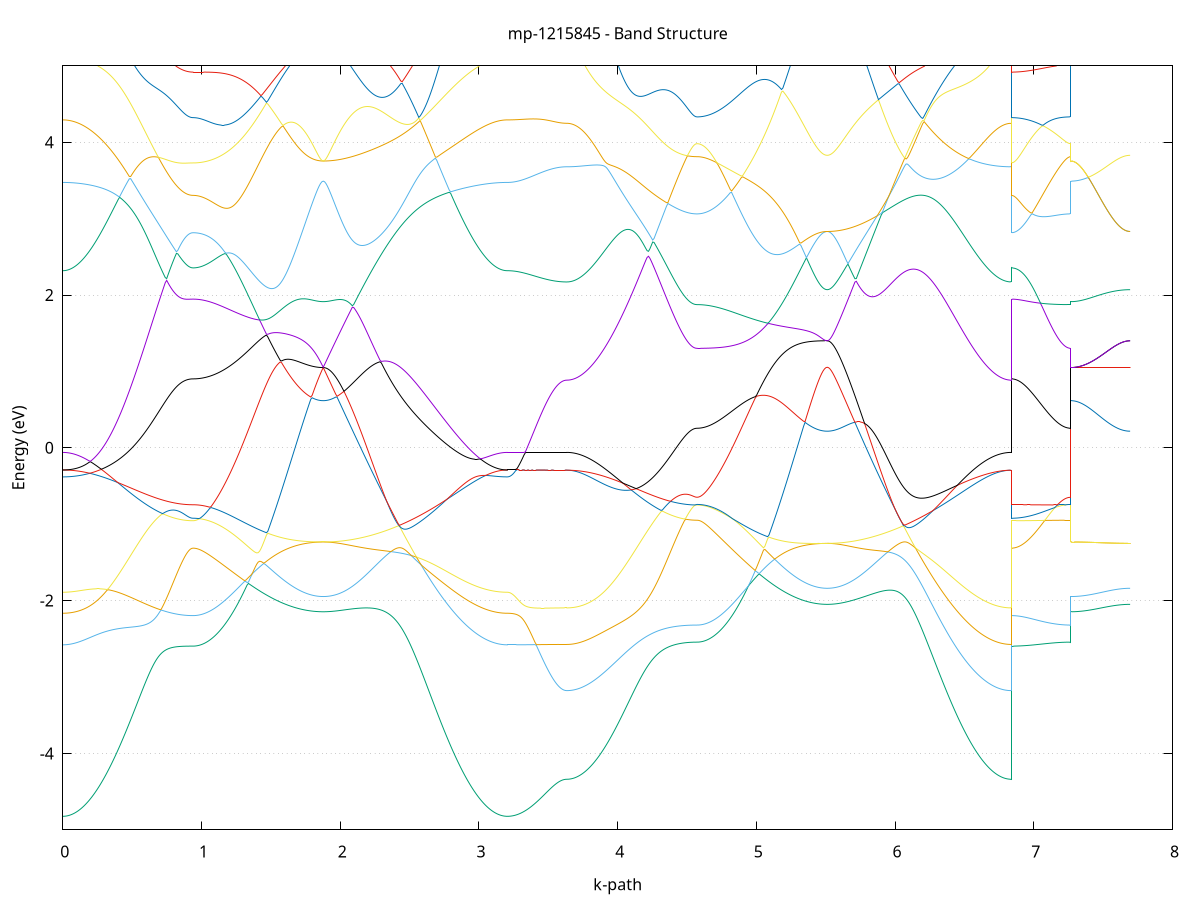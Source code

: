 set title 'mp-1215845 - Band Structure'
set xlabel 'k-path'
set ylabel 'Energy (eV)'
set grid y
set yrange [-5:5]
set terminal png size 800,600
set output 'mp-1215845_bands_gnuplot.png'
plot '-' using 1:2 with lines notitle, '-' using 1:2 with lines notitle, '-' using 1:2 with lines notitle, '-' using 1:2 with lines notitle, '-' using 1:2 with lines notitle, '-' using 1:2 with lines notitle, '-' using 1:2 with lines notitle, '-' using 1:2 with lines notitle, '-' using 1:2 with lines notitle, '-' using 1:2 with lines notitle, '-' using 1:2 with lines notitle, '-' using 1:2 with lines notitle, '-' using 1:2 with lines notitle, '-' using 1:2 with lines notitle, '-' using 1:2 with lines notitle, '-' using 1:2 with lines notitle, '-' using 1:2 with lines notitle, '-' using 1:2 with lines notitle, '-' using 1:2 with lines notitle, '-' using 1:2 with lines notitle, '-' using 1:2 with lines notitle, '-' using 1:2 with lines notitle, '-' using 1:2 with lines notitle, '-' using 1:2 with lines notitle, '-' using 1:2 with lines notitle, '-' using 1:2 with lines notitle, '-' using 1:2 with lines notitle, '-' using 1:2 with lines notitle, '-' using 1:2 with lines notitle, '-' using 1:2 with lines notitle, '-' using 1:2 with lines notitle, '-' using 1:2 with lines notitle, '-' using 1:2 with lines notitle, '-' using 1:2 with lines notitle, '-' using 1:2 with lines notitle, '-' using 1:2 with lines notitle, '-' using 1:2 with lines notitle, '-' using 1:2 with lines notitle, '-' using 1:2 with lines notitle, '-' using 1:2 with lines notitle, '-' using 1:2 with lines notitle, '-' using 1:2 with lines notitle, '-' using 1:2 with lines notitle, '-' using 1:2 with lines notitle, '-' using 1:2 with lines notitle, '-' using 1:2 with lines notitle, '-' using 1:2 with lines notitle, '-' using 1:2 with lines notitle, '-' using 1:2 with lines notitle, '-' using 1:2 with lines notitle, '-' using 1:2 with lines notitle, '-' using 1:2 with lines notitle, '-' using 1:2 with lines notitle, '-' using 1:2 with lines notitle, '-' using 1:2 with lines notitle, '-' using 1:2 with lines notitle, '-' using 1:2 with lines notitle, '-' using 1:2 with lines notitle, '-' using 1:2 with lines notitle, '-' using 1:2 with lines notitle, '-' using 1:2 with lines notitle, '-' using 1:2 with lines notitle, '-' using 1:2 with lines notitle, '-' using 1:2 with lines notitle
0.000000 -41.170602
0.009987 -41.170602
0.019974 -41.170602
0.029962 -41.170702
0.039949 -41.170802
0.049936 -41.171002
0.059923 -41.171202
0.069911 -41.171402
0.079898 -41.171602
0.089885 -41.171902
0.099872 -41.172202
0.109860 -41.172602
0.119847 -41.172902
0.129834 -41.173302
0.139821 -41.173802
0.149808 -41.174202
0.159796 -41.174702
0.169783 -41.175302
0.179770 -41.175802
0.189757 -41.176402
0.199745 -41.177002
0.209732 -41.177602
0.219719 -41.178302
0.229706 -41.179002
0.239693 -41.179702
0.249681 -41.180402
0.259668 -41.181202
0.269655 -41.181902
0.279642 -41.182702
0.289630 -41.183502
0.299617 -41.184402
0.309604 -41.185202
0.319591 -41.186102
0.329579 -41.187002
0.339566 -41.187902
0.349553 -41.188802
0.359540 -41.189702
0.369527 -41.190602
0.379515 -41.191602
0.389502 -41.192502
0.399489 -41.193502
0.409476 -41.194502
0.419464 -41.195502
0.429451 -41.196402
0.439438 -41.197402
0.449425 -41.198402
0.459412 -41.199402
0.469400 -41.200402
0.479387 -41.201402
0.489374 -41.202402
0.499361 -41.203402
0.509349 -41.204402
0.519336 -41.205302
0.529323 -41.206302
0.539310 -41.207302
0.549298 -41.208302
0.559285 -41.209202
0.569272 -41.210202
0.579259 -41.211102
0.589246 -41.212002
0.599234 -41.212902
0.609221 -41.213802
0.619208 -41.214702
0.629195 -41.215502
0.639183 -41.216402
0.649170 -41.217202
0.659157 -41.218002
0.669144 -41.218802
0.679131 -41.219602
0.689119 -41.220302
0.699106 -41.221002
0.709093 -41.221702
0.719080 -41.222402
0.729068 -41.223102
0.739055 -41.223702
0.749042 -41.224302
0.759029 -41.224902
0.769017 -41.225402
0.779004 -41.225902
0.788991 -41.226402
0.798978 -41.226902
0.808965 -41.227302
0.818953 -41.227702
0.828940 -41.228102
0.838927 -41.228402
0.848914 -41.228702
0.858902 -41.229002
0.868889 -41.229302
0.878876 -41.229502
0.888863 -41.229702
0.898850 -41.229802
0.908838 -41.229902
0.918825 -41.230002
0.928812 -41.230102
0.938799 -41.230102
0.938799 -41.230102
0.948787 -41.230102
0.958774 -41.230102
0.968761 -41.230102
0.978748 -41.230102
0.988736 -41.230002
0.998723 -41.230002
1.008710 -41.230002
1.018697 -41.230002
1.028684 -41.230002
1.038672 -41.230002
1.048659 -41.229902
1.058646 -41.229902
1.068633 -41.229902
1.078621 -41.229802
1.088608 -41.229802
1.098595 -41.229802
1.108582 -41.229702
1.118569 -41.229702
1.128557 -41.229602
1.138544 -41.229602
1.148531 -41.229502
1.158518 -41.229502
1.168506 -41.229402
1.178493 -41.229402
1.188480 -41.229302
1.198467 -41.229302
1.208455 -41.229202
1.218442 -41.229202
1.228429 -41.229102
1.238416 -41.229002
1.248403 -41.229002
1.258391 -41.228902
1.268378 -41.228802
1.278365 -41.228802
1.288352 -41.228702
1.298340 -41.228602
1.308327 -41.228602
1.318314 -41.228502
1.328301 -41.228402
1.338289 -41.228302
1.348276 -41.228302
1.358263 -41.228202
1.368250 -41.228102
1.378237 -41.228102
1.388225 -41.228002
1.398212 -41.227902
1.408199 -41.227802
1.418186 -41.227802
1.428174 -41.227702
1.438161 -41.227602
1.448148 -41.227502
1.458135 -41.227502
1.468122 -41.227402
1.478110 -41.227302
1.488097 -41.227202
1.498084 -41.227202
1.508071 -41.227102
1.518059 -41.227002
1.528046 -41.227002
1.538033 -41.226902
1.548020 -41.226802
1.558007 -41.226802
1.567995 -41.226702
1.577982 -41.226602
1.587969 -41.226602
1.597956 -41.226502
1.607944 -41.226402
1.617931 -41.226402
1.627918 -41.226302
1.637905 -41.226302
1.647893 -41.226202
1.657880 -41.226202
1.667867 -41.226102
1.677854 -41.226102
1.687841 -41.226002
1.697829 -41.226002
1.707816 -41.225902
1.717803 -41.225902
1.727790 -41.225902
1.737778 -41.225802
1.747765 -41.225802
1.757752 -41.225802
1.767739 -41.225702
1.777727 -41.225702
1.787714 -41.225702
1.797701 -41.225702
1.807688 -41.225702
1.817675 -41.225602
1.827663 -41.225602
1.837650 -41.225602
1.847637 -41.225602
1.857624 -41.225602
1.867612 -41.225602
1.877599 -41.225602
1.877599 -41.225602
1.887581 -41.225602
1.897564 -41.225602
1.907546 -41.225502
1.917528 -41.225502
1.927511 -41.225402
1.937493 -41.225302
1.947476 -41.225202
1.957458 -41.225102
1.967441 -41.225002
1.977423 -41.224802
1.987405 -41.224702
1.997388 -41.224502
2.007370 -41.224302
2.017353 -41.224102
2.027335 -41.223902
2.037318 -41.223702
2.047300 -41.223402
2.057282 -41.223102
2.067265 -41.222902
2.077247 -41.222602
2.087230 -41.222302
2.097212 -41.222002
2.107195 -41.221602
2.117177 -41.221302
2.127159 -41.220902
2.137142 -41.220602
2.147124 -41.220202
2.157107 -41.219802
2.167089 -41.219402
2.177072 -41.219002
2.187054 -41.218502
2.197036 -41.218102
2.207019 -41.217602
2.217001 -41.217202
2.226984 -41.216702
2.236966 -41.216202
2.246949 -41.215702
2.256931 -41.215202
2.266913 -41.214702
2.276896 -41.214202
2.286878 -41.213702
2.296861 -41.213102
2.306843 -41.212602
2.316826 -41.212002
2.326808 -41.211402
2.336790 -41.210902
2.346773 -41.210302
2.356755 -41.209702
2.366738 -41.209102
2.376720 -41.208502
2.386703 -41.207902
2.396685 -41.207302
2.406667 -41.206702
2.416650 -41.206102
2.426632 -41.205402
2.436615 -41.204802
2.446597 -41.204202
2.456580 -41.203502
2.466562 -41.202902
2.476544 -41.202302
2.486527 -41.201602
2.496509 -41.201002
2.506492 -41.200302
2.516474 -41.199702
2.526457 -41.199002
2.536439 -41.198402
2.546421 -41.197702
2.556404 -41.197102
2.566386 -41.196402
2.576369 -41.195802
2.586351 -41.195102
2.596334 -41.194502
2.606316 -41.193802
2.616298 -41.193202
2.626281 -41.192602
2.636263 -41.191902
2.646246 -41.191302
2.656228 -41.190702
2.666211 -41.190102
2.676193 -41.189402
2.686175 -41.188802
2.696158 -41.188202
2.706140 -41.187602
2.716123 -41.187002
2.726105 -41.186402
2.736088 -41.185802
2.746070 -41.185302
2.756052 -41.184702
2.766035 -41.184102
2.776017 -41.183602
2.786000 -41.183002
2.795982 -41.182502
2.805965 -41.181902
2.815947 -41.181402
2.825929 -41.180902
2.835912 -41.180402
2.845894 -41.179902
2.855877 -41.179402
2.865859 -41.179002
2.875842 -41.178502
2.885824 -41.178002
2.895806 -41.177602
2.905789 -41.177202
2.915771 -41.176802
2.925754 -41.176402
2.935736 -41.176002
2.945719 -41.175602
2.955701 -41.175202
2.965683 -41.174902
2.975666 -41.174502
2.985648 -41.174202
2.995631 -41.173902
3.005613 -41.173602
3.015596 -41.173302
3.025578 -41.173002
3.035560 -41.172702
3.045543 -41.172502
3.055525 -41.172302
3.065508 -41.172002
3.075490 -41.171802
3.085472 -41.171702
3.095455 -41.171502
3.105437 -41.171302
3.115420 -41.171202
3.125402 -41.171002
3.135385 -41.170902
3.145367 -41.170802
3.155349 -41.170802
3.165332 -41.170702
3.175314 -41.170602
3.185297 -41.170602
3.195279 -41.170602
3.205262 -41.170602
3.205262 -41.170602
3.215215 -41.170602
3.225169 -41.170602
3.235122 -41.170602
3.245076 -41.170602
3.255029 -41.170602
3.264983 -41.170602
3.274937 -41.170602
3.284890 -41.170602
3.294844 -41.170602
3.304797 -41.170602
3.314751 -41.170602
3.324704 -41.170602
3.334658 -41.170602
3.344612 -41.170602
3.354565 -41.170602
3.364519 -41.170602
3.374472 -41.170602
3.384426 -41.170602
3.394379 -41.170602
3.404333 -41.170602
3.414287 -41.170602
3.424240 -41.170602
3.434194 -41.170602
3.444147 -41.170602
3.454101 -41.170602
3.464054 -41.170602
3.474008 -41.170602
3.483962 -41.170602
3.493915 -41.170602
3.503869 -41.170602
3.513822 -41.170602
3.523776 -41.170602
3.533729 -41.170602
3.543683 -41.170602
3.553637 -41.170602
3.563590 -41.170602
3.573544 -41.170602
3.583497 -41.170602
3.593451 -41.170602
3.603404 -41.170602
3.613358 -41.170602
3.623312 -41.170602
3.633265 -41.170602
3.633265 -41.170602
3.643252 -41.170602
3.653240 -41.170602
3.663227 -41.170702
3.673214 -41.170802
3.683201 -41.171002
3.693189 -41.171202
3.703176 -41.171402
3.713163 -41.171602
3.723150 -41.171902
3.733137 -41.172202
3.743125 -41.172602
3.753112 -41.172902
3.763099 -41.173302
3.773086 -41.173802
3.783074 -41.174202
3.793061 -41.174702
3.803048 -41.175302
3.813035 -41.175802
3.823022 -41.176402
3.833010 -41.177002
3.842997 -41.177602
3.852984 -41.178302
3.862971 -41.179002
3.872959 -41.179702
3.882946 -41.180402
3.892933 -41.181202
3.902920 -41.181902
3.912908 -41.182702
3.922895 -41.183502
3.932882 -41.184402
3.942869 -41.185202
3.952856 -41.186102
3.962844 -41.187002
3.972831 -41.187902
3.982818 -41.188802
3.992805 -41.189702
4.002793 -41.190602
4.012780 -41.191602
4.022767 -41.192502
4.032754 -41.193502
4.042741 -41.194502
4.052729 -41.195502
4.062716 -41.196402
4.072703 -41.197402
4.082690 -41.198402
4.092678 -41.199402
4.102665 -41.200402
4.112652 -41.201402
4.122639 -41.202402
4.132627 -41.203402
4.142614 -41.204402
4.152601 -41.205402
4.162588 -41.206302
4.172575 -41.207302
4.182563 -41.208302
4.192550 -41.209202
4.202537 -41.210202
4.212524 -41.211102
4.222512 -41.212002
4.232499 -41.212902
4.242486 -41.213802
4.252473 -41.214702
4.262460 -41.215502
4.272448 -41.216402
4.282435 -41.217202
4.292422 -41.218002
4.302409 -41.218802
4.312397 -41.219602
4.322384 -41.220302
4.332371 -41.221002
4.342358 -41.221702
4.352346 -41.222402
4.362333 -41.223102
4.372320 -41.223702
4.382307 -41.224302
4.392294 -41.224902
4.402282 -41.225402
4.412269 -41.225902
4.422256 -41.226402
4.432243 -41.226902
4.442231 -41.227302
4.452218 -41.227702
4.462205 -41.228102
4.472192 -41.228402
4.482180 -41.228702
4.492167 -41.229002
4.502154 -41.229302
4.512141 -41.229502
4.522128 -41.229702
4.532116 -41.229802
4.542103 -41.229902
4.552090 -41.230002
4.562077 -41.230102
4.572065 -41.230102
4.572065 -41.230102
4.582052 -41.230102
4.592039 -41.230102
4.602026 -41.230102
4.612013 -41.230102
4.622001 -41.230002
4.631988 -41.230002
4.641975 -41.230002
4.651962 -41.230002
4.661950 -41.230002
4.671937 -41.229902
4.681924 -41.229902
4.691911 -41.229902
4.701899 -41.229902
4.711886 -41.229802
4.721873 -41.229802
4.731860 -41.229802
4.741847 -41.229702
4.751835 -41.229702
4.761822 -41.229602
4.771809 -41.229602
4.781796 -41.229502
4.791784 -41.229502
4.801771 -41.229402
4.811758 -41.229402
4.821745 -41.229302
4.831732 -41.229302
4.841720 -41.229202
4.851707 -41.229202
4.861694 -41.229102
4.871681 -41.229002
4.881669 -41.229002
4.891656 -41.228902
4.901643 -41.228802
4.911630 -41.228802
4.921618 -41.228702
4.931605 -41.228602
4.941592 -41.228602
4.951579 -41.228502
4.961566 -41.228402
4.971554 -41.228302
4.981541 -41.228302
4.991528 -41.228202
5.001515 -41.228102
5.011503 -41.228102
5.021490 -41.228002
5.031477 -41.227902
5.041464 -41.227802
5.051451 -41.227802
5.061439 -41.227702
5.071426 -41.227602
5.081413 -41.227502
5.091400 -41.227502
5.101388 -41.227402
5.111375 -41.227302
5.121362 -41.227202
5.131349 -41.227202
5.141337 -41.227102
5.151324 -41.227002
5.161311 -41.227002
5.171298 -41.226902
5.181285 -41.226802
5.191273 -41.226802
5.201260 -41.226702
5.211247 -41.226602
5.221234 -41.226602
5.231222 -41.226502
5.241209 -41.226402
5.251196 -41.226402
5.261183 -41.226302
5.271170 -41.226302
5.281158 -41.226202
5.291145 -41.226202
5.301132 -41.226102
5.311119 -41.226102
5.321107 -41.226002
5.331094 -41.226002
5.341081 -41.225902
5.351068 -41.225902
5.361056 -41.225902
5.371043 -41.225802
5.381030 -41.225802
5.391017 -41.225802
5.401004 -41.225702
5.410992 -41.225702
5.420979 -41.225702
5.430966 -41.225702
5.440953 -41.225702
5.450941 -41.225602
5.460928 -41.225602
5.470915 -41.225602
5.480902 -41.225602
5.490889 -41.225602
5.500877 -41.225602
5.510864 -41.225602
5.510864 -41.225602
5.520846 -41.225602
5.530829 -41.225602
5.540811 -41.225502
5.550794 -41.225502
5.560776 -41.225402
5.570759 -41.225302
5.580741 -41.225202
5.590723 -41.225102
5.600706 -41.225002
5.610688 -41.224802
5.620671 -41.224702
5.630653 -41.224502
5.640635 -41.224302
5.650618 -41.224102
5.660600 -41.223902
5.670583 -41.223702
5.680565 -41.223402
5.690548 -41.223102
5.700530 -41.222902
5.710512 -41.222602
5.720495 -41.222302
5.730477 -41.222002
5.740460 -41.221602
5.750442 -41.221302
5.760425 -41.220902
5.770407 -41.220602
5.780389 -41.220202
5.790372 -41.219802
5.800354 -41.219402
5.810337 -41.219002
5.820319 -41.218502
5.830302 -41.218102
5.840284 -41.217602
5.850266 -41.217202
5.860249 -41.216702
5.870231 -41.216202
5.880214 -41.215702
5.890196 -41.215202
5.900179 -41.214702
5.910161 -41.214202
5.920143 -41.213702
5.930126 -41.213102
5.940108 -41.212602
5.950091 -41.212002
5.960073 -41.211402
5.970056 -41.210902
5.980038 -41.210302
5.990020 -41.209702
6.000003 -41.209102
6.009985 -41.208502
6.019968 -41.207902
6.029950 -41.207302
6.039933 -41.206702
6.049915 -41.206102
6.059897 -41.205402
6.069880 -41.204802
6.079862 -41.204202
6.089845 -41.203502
6.099827 -41.202902
6.109810 -41.202302
6.119792 -41.201602
6.129774 -41.201002
6.139757 -41.200302
6.149739 -41.199702
6.159722 -41.199002
6.169704 -41.198402
6.179687 -41.197702
6.189669 -41.197102
6.199651 -41.196402
6.209634 -41.195802
6.219616 -41.195102
6.229599 -41.194502
6.239581 -41.193802
6.249564 -41.193202
6.259546 -41.192602
6.269528 -41.191902
6.279511 -41.191302
6.289493 -41.190702
6.299476 -41.190002
6.309458 -41.189402
6.319441 -41.188802
6.329423 -41.188202
6.339405 -41.187602
6.349388 -41.187002
6.359370 -41.186402
6.369353 -41.185802
6.379335 -41.185202
6.389318 -41.184702
6.399300 -41.184102
6.409282 -41.183602
6.419265 -41.183002
6.429247 -41.182502
6.439230 -41.181902
6.449212 -41.181402
6.459195 -41.180902
6.469177 -41.180402
6.479159 -41.179902
6.489142 -41.179402
6.499124 -41.179002
6.509107 -41.178502
6.519089 -41.178002
6.529072 -41.177602
6.539054 -41.177202
6.549036 -41.176802
6.559019 -41.176402
6.569001 -41.176002
6.578984 -41.175602
6.588966 -41.175202
6.598949 -41.174902
6.608931 -41.174502
6.618913 -41.174202
6.628896 -41.173902
6.638878 -41.173602
6.648861 -41.173302
6.658843 -41.173002
6.668826 -41.172702
6.678808 -41.172502
6.688790 -41.172302
6.698773 -41.172002
6.708755 -41.171802
6.718738 -41.171702
6.728720 -41.171502
6.738703 -41.171302
6.748685 -41.171202
6.758667 -41.171002
6.768650 -41.170902
6.778632 -41.170802
6.788615 -41.170802
6.798597 -41.170702
6.808579 -41.170602
6.818562 -41.170602
6.828544 -41.170602
6.838527 -41.170602
6.838527 -41.230102
6.848480 -41.230102
6.858434 -41.230102
6.868387 -41.230102
6.878341 -41.230102
6.888295 -41.230102
6.898248 -41.230102
6.908202 -41.230102
6.918155 -41.230102
6.928109 -41.230102
6.938062 -41.230102
6.948016 -41.230102
6.957970 -41.230102
6.967923 -41.230102
6.977877 -41.230102
6.987830 -41.230102
6.997784 -41.230102
7.007737 -41.230102
7.017691 -41.230102
7.027645 -41.230102
7.037598 -41.230102
7.047552 -41.230102
7.057505 -41.230102
7.067459 -41.230102
7.077412 -41.230102
7.087366 -41.230102
7.097320 -41.230102
7.107273 -41.230102
7.117227 -41.230102
7.127180 -41.230102
7.137134 -41.230102
7.147087 -41.230102
7.157041 -41.230102
7.166995 -41.230102
7.176948 -41.230102
7.186902 -41.230102
7.196855 -41.230102
7.206809 -41.230102
7.216762 -41.230102
7.226716 -41.230102
7.236670 -41.230102
7.246623 -41.230102
7.256577 -41.230102
7.266530 -41.230102
7.266530 -41.225602
7.276484 -41.225602
7.286437 -41.225602
7.296391 -41.225602
7.306345 -41.225602
7.316298 -41.225602
7.326252 -41.225602
7.336205 -41.225602
7.346159 -41.225602
7.356112 -41.225602
7.366066 -41.225602
7.376020 -41.225602
7.385973 -41.225602
7.395927 -41.225602
7.405880 -41.225602
7.415834 -41.225602
7.425787 -41.225602
7.435741 -41.225602
7.445695 -41.225602
7.455648 -41.225602
7.465602 -41.225602
7.475555 -41.225602
7.485509 -41.225602
7.495462 -41.225602
7.505416 -41.225602
7.515370 -41.225602
7.525323 -41.225602
7.535277 -41.225602
7.545230 -41.225602
7.555184 -41.225602
7.565137 -41.225602
7.575091 -41.225602
7.585045 -41.225602
7.594998 -41.225602
7.604952 -41.225602
7.614905 -41.225602
7.624859 -41.225602
7.634812 -41.225602
7.644766 -41.225602
7.654720 -41.225602
7.664673 -41.225602
7.674627 -41.225602
7.684580 -41.225602
7.694534 -41.225602
e
0.000000 -41.170602
0.009987 -41.170602
0.019974 -41.170602
0.029962 -41.170502
0.039949 -41.170502
0.049936 -41.170502
0.059923 -41.170502
0.069911 -41.170502
0.079898 -41.170402
0.089885 -41.170402
0.099872 -41.170402
0.109860 -41.170302
0.119847 -41.170302
0.129834 -41.170302
0.139821 -41.170202
0.149808 -41.170202
0.159796 -41.170102
0.169783 -41.170102
0.179770 -41.170002
0.189757 -41.169902
0.199745 -41.169902
0.209732 -41.169802
0.219719 -41.169702
0.229706 -41.169702
0.239693 -41.169602
0.249681 -41.169502
0.259668 -41.169402
0.269655 -41.169402
0.279642 -41.169302
0.289630 -41.169202
0.299617 -41.169102
0.309604 -41.169002
0.319591 -41.168902
0.329579 -41.168802
0.339566 -41.168702
0.349553 -41.168602
0.359540 -41.168602
0.369527 -41.168502
0.379515 -41.168402
0.389502 -41.168302
0.399489 -41.168202
0.409476 -41.168002
0.419464 -41.167902
0.429451 -41.167802
0.439438 -41.167702
0.449425 -41.167602
0.459412 -41.167502
0.469400 -41.167402
0.479387 -41.167302
0.489374 -41.167202
0.499361 -41.167102
0.509349 -41.167002
0.519336 -41.166902
0.529323 -41.166802
0.539310 -41.166702
0.549298 -41.166602
0.559285 -41.166502
0.569272 -41.166402
0.579259 -41.166302
0.589246 -41.166202
0.599234 -41.166102
0.609221 -41.166002
0.619208 -41.165902
0.629195 -41.165802
0.639183 -41.165702
0.649170 -41.165602
0.659157 -41.165602
0.669144 -41.165502
0.679131 -41.165402
0.689119 -41.165302
0.699106 -41.165202
0.709093 -41.165202
0.719080 -41.165102
0.729068 -41.165002
0.739055 -41.165002
0.749042 -41.164902
0.759029 -41.164802
0.769017 -41.164802
0.779004 -41.164702
0.788991 -41.164702
0.798978 -41.164602
0.808965 -41.164602
0.818953 -41.164502
0.828940 -41.164502
0.838927 -41.164502
0.848914 -41.164402
0.858902 -41.164402
0.868889 -41.164402
0.878876 -41.164302
0.888863 -41.164302
0.898850 -41.164302
0.908838 -41.164302
0.918825 -41.164302
0.928812 -41.164302
0.938799 -41.164302
0.938799 -41.164302
0.948787 -41.164302
0.958774 -41.164402
0.968761 -41.164402
0.978748 -41.164602
0.988736 -41.164702
0.998723 -41.164902
1.008710 -41.165102
1.018697 -41.165402
1.028684 -41.165702
1.038672 -41.166002
1.048659 -41.166302
1.058646 -41.166702
1.068633 -41.167202
1.078621 -41.167602
1.088608 -41.168102
1.098595 -41.168602
1.108582 -41.169102
1.118569 -41.169702
1.128557 -41.170302
1.138544 -41.170902
1.148531 -41.171602
1.158518 -41.172202
1.168506 -41.173002
1.178493 -41.173702
1.188480 -41.174402
1.198467 -41.175202
1.208455 -41.176002
1.218442 -41.176802
1.228429 -41.177702
1.238416 -41.178502
1.248403 -41.179402
1.258391 -41.180302
1.268378 -41.181202
1.278365 -41.182102
1.288352 -41.183002
1.298340 -41.184002
1.308327 -41.185002
1.318314 -41.185902
1.328301 -41.186902
1.338289 -41.187902
1.348276 -41.188902
1.358263 -41.189902
1.368250 -41.190902
1.378237 -41.192002
1.388225 -41.193002
1.398212 -41.194002
1.408199 -41.195002
1.418186 -41.196102
1.428174 -41.197102
1.438161 -41.198102
1.448148 -41.199102
1.458135 -41.200102
1.468122 -41.201102
1.478110 -41.202102
1.488097 -41.203102
1.498084 -41.204102
1.508071 -41.205102
1.518059 -41.206002
1.528046 -41.207002
1.538033 -41.207902
1.548020 -41.208802
1.558007 -41.209702
1.567995 -41.210602
1.577982 -41.211502
1.587969 -41.212302
1.597956 -41.213202
1.607944 -41.214002
1.617931 -41.214802
1.627918 -41.215602
1.637905 -41.216302
1.647893 -41.217002
1.657880 -41.217702
1.667867 -41.218402
1.677854 -41.219002
1.687841 -41.219702
1.697829 -41.220202
1.707816 -41.220802
1.717803 -41.221302
1.727790 -41.221802
1.737778 -41.222302
1.747765 -41.222802
1.757752 -41.223202
1.767739 -41.223602
1.777727 -41.223902
1.787714 -41.224202
1.797701 -41.224502
1.807688 -41.224802
1.817675 -41.225002
1.827663 -41.225202
1.837650 -41.225302
1.847637 -41.225402
1.857624 -41.225502
1.867612 -41.225602
1.877599 -41.225602
1.877599 -41.225602
1.887581 -41.225602
1.897564 -41.225602
1.907546 -41.225502
1.917528 -41.225502
1.927511 -41.225402
1.937493 -41.225302
1.947476 -41.225202
1.957458 -41.225102
1.967441 -41.224902
1.977423 -41.224802
1.987405 -41.224602
1.997388 -41.224402
2.007370 -41.224202
2.017353 -41.224002
2.027335 -41.223802
2.037318 -41.223602
2.047300 -41.223302
2.057282 -41.223002
2.067265 -41.222702
2.077247 -41.222402
2.087230 -41.222102
2.097212 -41.221802
2.107195 -41.221402
2.117177 -41.221102
2.127159 -41.220702
2.137142 -41.220302
2.147124 -41.219902
2.157107 -41.219502
2.167089 -41.219102
2.177072 -41.218702
2.187054 -41.218202
2.197036 -41.217802
2.207019 -41.217302
2.217001 -41.216802
2.226984 -41.216302
2.236966 -41.215802
2.246949 -41.215302
2.256931 -41.214802
2.266913 -41.214302
2.276896 -41.213702
2.286878 -41.213202
2.296861 -41.212602
2.306843 -41.212102
2.316826 -41.211502
2.326808 -41.210902
2.336790 -41.210302
2.346773 -41.209702
2.356755 -41.209102
2.366738 -41.208502
2.376720 -41.207902
2.386703 -41.207302
2.396685 -41.206702
2.406667 -41.206102
2.416650 -41.205402
2.426632 -41.204802
2.436615 -41.204202
2.446597 -41.203502
2.456580 -41.202902
2.466562 -41.202202
2.476544 -41.201602
2.486527 -41.200902
2.496509 -41.200302
2.506492 -41.199602
2.516474 -41.199002
2.526457 -41.198302
2.536439 -41.197702
2.546421 -41.197002
2.556404 -41.196402
2.566386 -41.195702
2.576369 -41.195102
2.586351 -41.194502
2.596334 -41.193802
2.606316 -41.193202
2.616298 -41.192502
2.626281 -41.191902
2.636263 -41.191302
2.646246 -41.190702
2.656228 -41.190002
2.666211 -41.189402
2.676193 -41.188802
2.686175 -41.188202
2.696158 -41.187602
2.706140 -41.187002
2.716123 -41.186402
2.726105 -41.185902
2.736088 -41.185302
2.746070 -41.184702
2.756052 -41.184202
2.766035 -41.183602
2.776017 -41.183102
2.786000 -41.182502
2.795982 -41.182002
2.805965 -41.181502
2.815947 -41.181002
2.825929 -41.180502
2.835912 -41.180002
2.845894 -41.179502
2.855877 -41.179102
2.865859 -41.178602
2.875842 -41.178202
2.885824 -41.177702
2.895806 -41.177302
2.905789 -41.176902
2.915771 -41.176502
2.925754 -41.176102
2.935736 -41.175702
2.945719 -41.175402
2.955701 -41.175002
2.965683 -41.174702
2.975666 -41.174302
2.985648 -41.174002
2.995631 -41.173702
3.005613 -41.173402
3.015596 -41.173202
3.025578 -41.172902
3.035560 -41.172602
3.045543 -41.172402
3.055525 -41.172202
3.065508 -41.172002
3.075490 -41.171802
3.085472 -41.171602
3.095455 -41.171402
3.105437 -41.171302
3.115420 -41.171102
3.125402 -41.171002
3.135385 -41.170902
3.145367 -41.170802
3.155349 -41.170702
3.165332 -41.170702
3.175314 -41.170602
3.185297 -41.170602
3.195279 -41.170602
3.205262 -41.170602
3.205262 -41.170602
3.215215 -41.170602
3.225169 -41.170602
3.235122 -41.170602
3.245076 -41.170602
3.255029 -41.170602
3.264983 -41.170602
3.274937 -41.170602
3.284890 -41.170602
3.294844 -41.170602
3.304797 -41.170602
3.314751 -41.170602
3.324704 -41.170602
3.334658 -41.170602
3.344612 -41.170602
3.354565 -41.170602
3.364519 -41.170602
3.374472 -41.170602
3.384426 -41.170602
3.394379 -41.170602
3.404333 -41.170602
3.414287 -41.170602
3.424240 -41.170602
3.434194 -41.170602
3.444147 -41.170602
3.454101 -41.170602
3.464054 -41.170602
3.474008 -41.170602
3.483962 -41.170602
3.493915 -41.170602
3.503869 -41.170602
3.513822 -41.170602
3.523776 -41.170602
3.533729 -41.170602
3.543683 -41.170602
3.553637 -41.170602
3.563590 -41.170602
3.573544 -41.170602
3.583497 -41.170602
3.593451 -41.170602
3.603404 -41.170602
3.613358 -41.170602
3.623312 -41.170602
3.633265 -41.170602
3.633265 -41.170602
3.643252 -41.170602
3.653240 -41.170602
3.663227 -41.170502
3.673214 -41.170502
3.683201 -41.170502
3.693189 -41.170502
3.703176 -41.170502
3.713163 -41.170402
3.723150 -41.170402
3.733137 -41.170402
3.743125 -41.170402
3.753112 -41.170302
3.763099 -41.170302
3.773086 -41.170202
3.783074 -41.170202
3.793061 -41.170102
3.803048 -41.170102
3.813035 -41.170002
3.823022 -41.169902
3.833010 -41.169902
3.842997 -41.169802
3.852984 -41.169702
3.862971 -41.169702
3.872959 -41.169602
3.882946 -41.169502
3.892933 -41.169402
3.902920 -41.169402
3.912908 -41.169302
3.922895 -41.169202
3.932882 -41.169102
3.942869 -41.169002
3.952856 -41.168902
3.962844 -41.168802
3.972831 -41.168702
3.982818 -41.168602
3.992805 -41.168502
4.002793 -41.168502
4.012780 -41.168402
4.022767 -41.168302
4.032754 -41.168102
4.042741 -41.168002
4.052729 -41.167902
4.062716 -41.167802
4.072703 -41.167702
4.082690 -41.167602
4.092678 -41.167502
4.102665 -41.167402
4.112652 -41.167302
4.122639 -41.167202
4.132627 -41.167102
4.142614 -41.167002
4.152601 -41.166902
4.162588 -41.166802
4.172575 -41.166702
4.182563 -41.166602
4.192550 -41.166502
4.202537 -41.166402
4.212524 -41.166302
4.222512 -41.166202
4.232499 -41.166102
4.242486 -41.166002
4.252473 -41.165902
4.262460 -41.165802
4.272448 -41.165702
4.282435 -41.165602
4.292422 -41.165602
4.302409 -41.165502
4.312397 -41.165402
4.322384 -41.165302
4.332371 -41.165202
4.342358 -41.165202
4.352346 -41.165102
4.362333 -41.165002
4.372320 -41.165002
4.382307 -41.164902
4.392294 -41.164802
4.402282 -41.164802
4.412269 -41.164702
4.422256 -41.164702
4.432243 -41.164602
4.442231 -41.164602
4.452218 -41.164502
4.462205 -41.164502
4.472192 -41.164502
4.482180 -41.164402
4.492167 -41.164402
4.502154 -41.164402
4.512141 -41.164302
4.522128 -41.164302
4.532116 -41.164302
4.542103 -41.164302
4.552090 -41.164302
4.562077 -41.164302
4.572065 -41.164302
4.572065 -41.164302
4.582052 -41.164302
4.592039 -41.164402
4.602026 -41.164402
4.612013 -41.164602
4.622001 -41.164702
4.631988 -41.164902
4.641975 -41.165102
4.651962 -41.165402
4.661950 -41.165702
4.671937 -41.166002
4.681924 -41.166302
4.691911 -41.166702
4.701899 -41.167202
4.711886 -41.167602
4.721873 -41.168102
4.731860 -41.168602
4.741847 -41.169102
4.751835 -41.169702
4.761822 -41.170302
4.771809 -41.170902
4.781796 -41.171602
4.791784 -41.172202
4.801771 -41.172902
4.811758 -41.173702
4.821745 -41.174402
4.831732 -41.175202
4.841720 -41.176002
4.851707 -41.176802
4.861694 -41.177702
4.871681 -41.178502
4.881669 -41.179402
4.891656 -41.180302
4.901643 -41.181202
4.911630 -41.182102
4.921618 -41.183002
4.931605 -41.184002
4.941592 -41.185002
4.951579 -41.185902
4.961566 -41.186902
4.971554 -41.187902
4.981541 -41.188902
4.991528 -41.189902
5.001515 -41.190902
5.011503 -41.192002
5.021490 -41.193002
5.031477 -41.194002
5.041464 -41.195002
5.051451 -41.196102
5.061439 -41.197102
5.071426 -41.198102
5.081413 -41.199102
5.091400 -41.200102
5.101388 -41.201102
5.111375 -41.202102
5.121362 -41.203102
5.131349 -41.204102
5.141337 -41.205102
5.151324 -41.206002
5.161311 -41.207002
5.171298 -41.207902
5.181285 -41.208802
5.191273 -41.209702
5.201260 -41.210602
5.211247 -41.211502
5.221234 -41.212402
5.231222 -41.213202
5.241209 -41.214002
5.251196 -41.214802
5.261183 -41.215602
5.271170 -41.216302
5.281158 -41.217002
5.291145 -41.217702
5.301132 -41.218402
5.311119 -41.219002
5.321107 -41.219702
5.331094 -41.220202
5.341081 -41.220802
5.351068 -41.221302
5.361056 -41.221802
5.371043 -41.222302
5.381030 -41.222802
5.391017 -41.223202
5.401004 -41.223602
5.410992 -41.223902
5.420979 -41.224202
5.430966 -41.224502
5.440953 -41.224802
5.450941 -41.225002
5.460928 -41.225202
5.470915 -41.225302
5.480902 -41.225402
5.490889 -41.225502
5.500877 -41.225602
5.510864 -41.225602
5.510864 -41.225602
5.520846 -41.225602
5.530829 -41.225602
5.540811 -41.225502
5.550794 -41.225502
5.560776 -41.225402
5.570759 -41.225302
5.580741 -41.225202
5.590723 -41.225102
5.600706 -41.224902
5.610688 -41.224802
5.620671 -41.224602
5.630653 -41.224402
5.640635 -41.224202
5.650618 -41.224002
5.660600 -41.223802
5.670583 -41.223602
5.680565 -41.223302
5.690548 -41.223002
5.700530 -41.222702
5.710512 -41.222402
5.720495 -41.222102
5.730477 -41.221802
5.740460 -41.221402
5.750442 -41.221102
5.760425 -41.220702
5.770407 -41.220302
5.780389 -41.219902
5.790372 -41.219502
5.800354 -41.219102
5.810337 -41.218702
5.820319 -41.218202
5.830302 -41.217802
5.840284 -41.217302
5.850266 -41.216802
5.860249 -41.216302
5.870231 -41.215802
5.880214 -41.215302
5.890196 -41.214802
5.900179 -41.214302
5.910161 -41.213702
5.920143 -41.213202
5.930126 -41.212602
5.940108 -41.212102
5.950091 -41.211502
5.960073 -41.210902
5.970056 -41.210302
5.980038 -41.209702
5.990020 -41.209102
6.000003 -41.208502
6.009985 -41.207902
6.019968 -41.207302
6.029950 -41.206702
6.039933 -41.206102
6.049915 -41.205402
6.059897 -41.204802
6.069880 -41.204202
6.079862 -41.203502
6.089845 -41.202902
6.099827 -41.202202
6.109810 -41.201602
6.119792 -41.200902
6.129774 -41.200302
6.139757 -41.199602
6.149739 -41.199002
6.159722 -41.198302
6.169704 -41.197702
6.179687 -41.197002
6.189669 -41.196402
6.199651 -41.195702
6.209634 -41.195102
6.219616 -41.194502
6.229599 -41.193802
6.239581 -41.193202
6.249564 -41.192502
6.259546 -41.191902
6.269528 -41.191302
6.279511 -41.190702
6.289493 -41.190002
6.299476 -41.189402
6.309458 -41.188802
6.319441 -41.188202
6.329423 -41.187602
6.339405 -41.187002
6.349388 -41.186402
6.359370 -41.185902
6.369353 -41.185302
6.379335 -41.184702
6.389318 -41.184202
6.399300 -41.183602
6.409282 -41.183102
6.419265 -41.182502
6.429247 -41.182002
6.439230 -41.181502
6.449212 -41.181002
6.459195 -41.180502
6.469177 -41.180002
6.479159 -41.179502
6.489142 -41.179102
6.499124 -41.178602
6.509107 -41.178202
6.519089 -41.177702
6.529072 -41.177302
6.539054 -41.176902
6.549036 -41.176502
6.559019 -41.176102
6.569001 -41.175702
6.578984 -41.175402
6.588966 -41.175002
6.598949 -41.174702
6.608931 -41.174302
6.618913 -41.174002
6.628896 -41.173702
6.638878 -41.173402
6.648861 -41.173202
6.658843 -41.172902
6.668826 -41.172602
6.678808 -41.172402
6.688790 -41.172202
6.698773 -41.172002
6.708755 -41.171802
6.718738 -41.171602
6.728720 -41.171402
6.738703 -41.171302
6.748685 -41.171102
6.758667 -41.171002
6.768650 -41.170902
6.778632 -41.170802
6.788615 -41.170702
6.798597 -41.170702
6.808579 -41.170602
6.818562 -41.170602
6.828544 -41.170602
6.838527 -41.170602
6.838527 -41.164302
6.848480 -41.164302
6.858434 -41.164302
6.868387 -41.164302
6.878341 -41.164302
6.888295 -41.164302
6.898248 -41.164302
6.908202 -41.164302
6.918155 -41.164302
6.928109 -41.164302
6.938062 -41.164302
6.948016 -41.164302
6.957970 -41.164302
6.967923 -41.164302
6.977877 -41.164302
6.987830 -41.164302
6.997784 -41.164302
7.007737 -41.164302
7.017691 -41.164302
7.027645 -41.164302
7.037598 -41.164302
7.047552 -41.164302
7.057505 -41.164302
7.067459 -41.164302
7.077412 -41.164302
7.087366 -41.164302
7.097320 -41.164302
7.107273 -41.164302
7.117227 -41.164302
7.127180 -41.164302
7.137134 -41.164302
7.147087 -41.164302
7.157041 -41.164302
7.166995 -41.164302
7.176948 -41.164302
7.186902 -41.164302
7.196855 -41.164302
7.206809 -41.164302
7.216762 -41.164302
7.226716 -41.164302
7.236670 -41.164302
7.246623 -41.164302
7.256577 -41.164302
7.266530 -41.164302
7.266530 -41.225602
7.276484 -41.225602
7.286437 -41.225602
7.296391 -41.225602
7.306345 -41.225602
7.316298 -41.225602
7.326252 -41.225602
7.336205 -41.225602
7.346159 -41.225602
7.356112 -41.225602
7.366066 -41.225602
7.376020 -41.225602
7.385973 -41.225602
7.395927 -41.225602
7.405880 -41.225602
7.415834 -41.225602
7.425787 -41.225602
7.435741 -41.225602
7.445695 -41.225602
7.455648 -41.225602
7.465602 -41.225602
7.475555 -41.225602
7.485509 -41.225602
7.495462 -41.225602
7.505416 -41.225602
7.515370 -41.225602
7.525323 -41.225602
7.535277 -41.225602
7.545230 -41.225602
7.555184 -41.225602
7.565137 -41.225602
7.575091 -41.225602
7.585045 -41.225602
7.594998 -41.225602
7.604952 -41.225602
7.614905 -41.225602
7.624859 -41.225602
7.634812 -41.225602
7.644766 -41.225602
7.654720 -41.225602
7.664673 -41.225602
7.674627 -41.225602
7.684580 -41.225602
7.694534 -41.225602
e
0.000000 -41.147202
0.009987 -41.147202
0.019974 -41.147202
0.029962 -41.147202
0.039949 -41.147202
0.049936 -41.147202
0.059923 -41.147202
0.069911 -41.147202
0.079898 -41.147202
0.089885 -41.147202
0.099872 -41.147202
0.109860 -41.147102
0.119847 -41.147102
0.129834 -41.147102
0.139821 -41.147102
0.149808 -41.147102
0.159796 -41.147002
0.169783 -41.147002
0.179770 -41.147002
0.189757 -41.147002
0.199745 -41.146902
0.209732 -41.146902
0.219719 -41.146902
0.229706 -41.146802
0.239693 -41.146802
0.249681 -41.146802
0.259668 -41.146702
0.269655 -41.146702
0.279642 -41.146702
0.289630 -41.146602
0.299617 -41.146602
0.309604 -41.146602
0.319591 -41.146502
0.329579 -41.146502
0.339566 -41.146402
0.349553 -41.146402
0.359540 -41.146402
0.369527 -41.146302
0.379515 -41.146302
0.389502 -41.146202
0.399489 -41.146202
0.409476 -41.146102
0.419464 -41.146102
0.429451 -41.146002
0.439438 -41.146002
0.449425 -41.146002
0.459412 -41.145902
0.469400 -41.145902
0.479387 -41.145802
0.489374 -41.145802
0.499361 -41.145702
0.509349 -41.145702
0.519336 -41.145602
0.529323 -41.145602
0.539310 -41.145602
0.549298 -41.145502
0.559285 -41.145502
0.569272 -41.145402
0.579259 -41.145402
0.589246 -41.145302
0.599234 -41.145302
0.609221 -41.145302
0.619208 -41.145202
0.629195 -41.145202
0.639183 -41.145102
0.649170 -41.145102
0.659157 -41.145102
0.669144 -41.145002
0.679131 -41.145002
0.689119 -41.145002
0.699106 -41.144902
0.709093 -41.144902
0.719080 -41.144902
0.729068 -41.144802
0.739055 -41.144802
0.749042 -41.144802
0.759029 -41.144802
0.769017 -41.144702
0.779004 -41.144702
0.788991 -41.144702
0.798978 -41.144702
0.808965 -41.144602
0.818953 -41.144602
0.828940 -41.144602
0.838927 -41.144602
0.848914 -41.144602
0.858902 -41.144602
0.868889 -41.144602
0.878876 -41.144502
0.888863 -41.144502
0.898850 -41.144502
0.908838 -41.144502
0.918825 -41.144502
0.928812 -41.144502
0.938799 -41.144502
0.938799 -41.144502
0.948787 -41.144502
0.958774 -41.144502
0.968761 -41.144502
0.978748 -41.144502
0.988736 -41.144502
0.998723 -41.144402
1.008710 -41.144402
1.018697 -41.144402
1.028684 -41.144302
1.038672 -41.144302
1.048659 -41.144202
1.058646 -41.144202
1.068633 -41.144102
1.078621 -41.144102
1.088608 -41.144002
1.098595 -41.144002
1.108582 -41.143902
1.118569 -41.143802
1.128557 -41.143702
1.138544 -41.143602
1.148531 -41.143602
1.158518 -41.143502
1.168506 -41.143402
1.178493 -41.143302
1.188480 -41.143202
1.198467 -41.143102
1.208455 -41.143002
1.218442 -41.142902
1.228429 -41.142802
1.238416 -41.142602
1.248403 -41.142502
1.258391 -41.142402
1.268378 -41.142302
1.278365 -41.142202
1.288352 -41.142002
1.298340 -41.141902
1.308327 -41.141802
1.318314 -41.141702
1.328301 -41.141502
1.338289 -41.141402
1.348276 -41.141302
1.358263 -41.141102
1.368250 -41.141002
1.378237 -41.140802
1.388225 -41.140702
1.398212 -41.140602
1.408199 -41.140402
1.418186 -41.140302
1.428174 -41.140202
1.438161 -41.140002
1.448148 -41.139902
1.458135 -41.139802
1.468122 -41.139602
1.478110 -41.139502
1.488097 -41.139402
1.498084 -41.139202
1.508071 -41.139102
1.518059 -41.139002
1.528046 -41.138802
1.538033 -41.138702
1.548020 -41.138602
1.558007 -41.138502
1.567995 -41.138402
1.577982 -41.138202
1.587969 -41.138102
1.597956 -41.138002
1.607944 -41.137902
1.617931 -41.137802
1.627918 -41.137702
1.637905 -41.137602
1.647893 -41.137502
1.657880 -41.137402
1.667867 -41.137302
1.677854 -41.137202
1.687841 -41.137202
1.697829 -41.137102
1.707816 -41.137002
1.717803 -41.136902
1.727790 -41.136902
1.737778 -41.136802
1.747765 -41.136702
1.757752 -41.136702
1.767739 -41.136602
1.777727 -41.136602
1.787714 -41.136502
1.797701 -41.136502
1.807688 -41.136502
1.817675 -41.136402
1.827663 -41.136402
1.837650 -41.136402
1.847637 -41.136402
1.857624 -41.136402
1.867612 -41.136402
1.877599 -41.136402
1.877599 -41.136402
1.887581 -41.136402
1.897564 -41.136402
1.907546 -41.136402
1.917528 -41.136402
1.927511 -41.136402
1.937493 -41.136402
1.947476 -41.136502
1.957458 -41.136502
1.967441 -41.136502
1.977423 -41.136602
1.987405 -41.136602
1.997388 -41.136702
2.007370 -41.136702
2.017353 -41.136802
2.027335 -41.136902
2.037318 -41.136902
2.047300 -41.137002
2.057282 -41.137102
2.067265 -41.137102
2.077247 -41.137202
2.087230 -41.137302
2.097212 -41.137402
2.107195 -41.137502
2.117177 -41.137602
2.127159 -41.137702
2.137142 -41.137802
2.147124 -41.137902
2.157107 -41.138002
2.167089 -41.138102
2.177072 -41.138202
2.187054 -41.138402
2.197036 -41.138502
2.207019 -41.138602
2.217001 -41.138702
2.226984 -41.138802
2.236966 -41.139002
2.246949 -41.139102
2.256931 -41.139202
2.266913 -41.139402
2.276896 -41.139502
2.286878 -41.139602
2.296861 -41.139802
2.306843 -41.139902
2.316826 -41.140002
2.326808 -41.140202
2.336790 -41.140302
2.346773 -41.140502
2.356755 -41.140602
2.366738 -41.140702
2.376720 -41.140902
2.386703 -41.141002
2.396685 -41.141202
2.406667 -41.141302
2.416650 -41.141502
2.426632 -41.141602
2.436615 -41.141702
2.446597 -41.141902
2.456580 -41.142002
2.466562 -41.142202
2.476544 -41.142302
2.486527 -41.142402
2.496509 -41.142602
2.506492 -41.142702
2.516474 -41.142802
2.526457 -41.143002
2.536439 -41.143102
2.546421 -41.143202
2.556404 -41.143302
2.566386 -41.143502
2.576369 -41.143602
2.586351 -41.143702
2.596334 -41.143802
2.606316 -41.143902
2.616298 -41.144102
2.626281 -41.144202
2.636263 -41.144302
2.646246 -41.144402
2.656228 -41.144502
2.666211 -41.144602
2.676193 -41.144702
2.686175 -41.144802
2.696158 -41.144902
2.706140 -41.145002
2.716123 -41.145102
2.726105 -41.145202
2.736088 -41.145302
2.746070 -41.145402
2.756052 -41.145502
2.766035 -41.145602
2.776017 -41.145602
2.786000 -41.145702
2.795982 -41.145802
2.805965 -41.145902
2.815947 -41.145902
2.825929 -41.146002
2.835912 -41.146102
2.845894 -41.146102
2.855877 -41.146202
2.865859 -41.146302
2.875842 -41.146302
2.885824 -41.146402
2.895806 -41.146402
2.905789 -41.146502
2.915771 -41.146502
2.925754 -41.146602
2.935736 -41.146602
2.945719 -41.146702
2.955701 -41.146702
2.965683 -41.146802
2.975666 -41.146802
2.985648 -41.146802
2.995631 -41.146902
3.005613 -41.146902
3.015596 -41.146902
3.025578 -41.147002
3.035560 -41.147002
3.045543 -41.147002
3.055525 -41.147102
3.065508 -41.147102
3.075490 -41.147102
3.085472 -41.147102
3.095455 -41.147102
3.105437 -41.147202
3.115420 -41.147202
3.125402 -41.147202
3.135385 -41.147202
3.145367 -41.147202
3.155349 -41.147202
3.165332 -41.147202
3.175314 -41.147202
3.185297 -41.147202
3.195279 -41.147202
3.205262 -41.147202
3.205262 -41.147202
3.215215 -41.147202
3.225169 -41.147202
3.235122 -41.147202
3.245076 -41.147202
3.255029 -41.147202
3.264983 -41.147202
3.274937 -41.147202
3.284890 -41.147202
3.294844 -41.147202
3.304797 -41.147202
3.314751 -41.147202
3.324704 -41.147202
3.334658 -41.147202
3.344612 -41.147202
3.354565 -41.147202
3.364519 -41.147202
3.374472 -41.147202
3.384426 -41.147202
3.394379 -41.147202
3.404333 -41.147202
3.414287 -41.147202
3.424240 -41.147202
3.434194 -41.147202
3.444147 -41.147202
3.454101 -41.147202
3.464054 -41.147202
3.474008 -41.147202
3.483962 -41.147202
3.493915 -41.147202
3.503869 -41.147202
3.513822 -41.147202
3.523776 -41.147202
3.533729 -41.147202
3.543683 -41.147202
3.553637 -41.147202
3.563590 -41.147202
3.573544 -41.147202
3.583497 -41.147202
3.593451 -41.147202
3.603404 -41.147202
3.613358 -41.147202
3.623312 -41.147202
3.633265 -41.147202
3.633265 -41.147202
3.643252 -41.147202
3.653240 -41.147202
3.663227 -41.147202
3.673214 -41.147202
3.683201 -41.147202
3.693189 -41.147202
3.703176 -41.147202
3.713163 -41.147202
3.723150 -41.147202
3.733137 -41.147202
3.743125 -41.147102
3.753112 -41.147102
3.763099 -41.147102
3.773086 -41.147102
3.783074 -41.147102
3.793061 -41.147002
3.803048 -41.147002
3.813035 -41.147002
3.823022 -41.147002
3.833010 -41.146902
3.842997 -41.146902
3.852984 -41.146902
3.862971 -41.146802
3.872959 -41.146802
3.882946 -41.146802
3.892933 -41.146702
3.902920 -41.146702
3.912908 -41.146702
3.922895 -41.146602
3.932882 -41.146602
3.942869 -41.146602
3.952856 -41.146502
3.962844 -41.146502
3.972831 -41.146402
3.982818 -41.146402
3.992805 -41.146402
4.002793 -41.146302
4.012780 -41.146302
4.022767 -41.146202
4.032754 -41.146202
4.042741 -41.146102
4.052729 -41.146102
4.062716 -41.146002
4.072703 -41.146002
4.082690 -41.146002
4.092678 -41.145902
4.102665 -41.145902
4.112652 -41.145802
4.122639 -41.145802
4.132627 -41.145702
4.142614 -41.145702
4.152601 -41.145602
4.162588 -41.145602
4.172575 -41.145602
4.182563 -41.145502
4.192550 -41.145502
4.202537 -41.145402
4.212524 -41.145402
4.222512 -41.145302
4.232499 -41.145302
4.242486 -41.145302
4.252473 -41.145202
4.262460 -41.145202
4.272448 -41.145102
4.282435 -41.145102
4.292422 -41.145102
4.302409 -41.145002
4.312397 -41.145002
4.322384 -41.145002
4.332371 -41.144902
4.342358 -41.144902
4.352346 -41.144902
4.362333 -41.144802
4.372320 -41.144802
4.382307 -41.144802
4.392294 -41.144802
4.402282 -41.144702
4.412269 -41.144702
4.422256 -41.144702
4.432243 -41.144702
4.442231 -41.144602
4.452218 -41.144602
4.462205 -41.144602
4.472192 -41.144602
4.482180 -41.144602
4.492167 -41.144602
4.502154 -41.144602
4.512141 -41.144502
4.522128 -41.144502
4.532116 -41.144502
4.542103 -41.144502
4.552090 -41.144502
4.562077 -41.144502
4.572065 -41.144502
4.572065 -41.144502
4.582052 -41.144502
4.592039 -41.144502
4.602026 -41.144502
4.612013 -41.144502
4.622001 -41.144502
4.631988 -41.144402
4.641975 -41.144402
4.651962 -41.144402
4.661950 -41.144302
4.671937 -41.144302
4.681924 -41.144202
4.691911 -41.144202
4.701899 -41.144102
4.711886 -41.144102
4.721873 -41.144002
4.731860 -41.143902
4.741847 -41.143902
4.751835 -41.143802
4.761822 -41.143702
4.771809 -41.143602
4.781796 -41.143602
4.791784 -41.143502
4.801771 -41.143402
4.811758 -41.143302
4.821745 -41.143202
4.831732 -41.143102
4.841720 -41.143002
4.851707 -41.142902
4.861694 -41.142702
4.871681 -41.142602
4.881669 -41.142502
4.891656 -41.142402
4.901643 -41.142302
4.911630 -41.142202
4.921618 -41.142002
4.931605 -41.141902
4.941592 -41.141802
4.951579 -41.141602
4.961566 -41.141502
4.971554 -41.141402
4.981541 -41.141202
4.991528 -41.141102
5.001515 -41.141002
5.011503 -41.140802
5.021490 -41.140702
5.031477 -41.140602
5.041464 -41.140402
5.051451 -41.140302
5.061439 -41.140202
5.071426 -41.140002
5.081413 -41.139902
5.091400 -41.139802
5.101388 -41.139602
5.111375 -41.139502
5.121362 -41.139402
5.131349 -41.139202
5.141337 -41.139102
5.151324 -41.139002
5.161311 -41.138802
5.171298 -41.138702
5.181285 -41.138602
5.191273 -41.138502
5.201260 -41.138402
5.211247 -41.138202
5.221234 -41.138102
5.231222 -41.138002
5.241209 -41.137902
5.251196 -41.137802
5.261183 -41.137702
5.271170 -41.137602
5.281158 -41.137502
5.291145 -41.137402
5.301132 -41.137302
5.311119 -41.137202
5.321107 -41.137102
5.331094 -41.137102
5.341081 -41.137002
5.351068 -41.136902
5.361056 -41.136902
5.371043 -41.136802
5.381030 -41.136702
5.391017 -41.136702
5.401004 -41.136602
5.410992 -41.136602
5.420979 -41.136502
5.430966 -41.136502
5.440953 -41.136502
5.450941 -41.136402
5.460928 -41.136402
5.470915 -41.136402
5.480902 -41.136402
5.490889 -41.136402
5.500877 -41.136402
5.510864 -41.136402
5.510864 -41.136402
5.520846 -41.136402
5.530829 -41.136402
5.540811 -41.136402
5.550794 -41.136402
5.560776 -41.136402
5.570759 -41.136402
5.580741 -41.136502
5.590723 -41.136502
5.600706 -41.136502
5.610688 -41.136602
5.620671 -41.136602
5.630653 -41.136702
5.640635 -41.136702
5.650618 -41.136802
5.660600 -41.136902
5.670583 -41.136902
5.680565 -41.137002
5.690548 -41.137102
5.700530 -41.137202
5.710512 -41.137202
5.720495 -41.137302
5.730477 -41.137402
5.740460 -41.137502
5.750442 -41.137602
5.760425 -41.137702
5.770407 -41.137802
5.780389 -41.137902
5.790372 -41.138002
5.800354 -41.138102
5.810337 -41.138202
5.820319 -41.138402
5.830302 -41.138502
5.840284 -41.138602
5.850266 -41.138702
5.860249 -41.138802
5.870231 -41.139002
5.880214 -41.139102
5.890196 -41.139202
5.900179 -41.139402
5.910161 -41.139502
5.920143 -41.139602
5.930126 -41.139802
5.940108 -41.139902
5.950091 -41.140002
5.960073 -41.140202
5.970056 -41.140302
5.980038 -41.140502
5.990020 -41.140602
6.000003 -41.140702
6.009985 -41.140902
6.019968 -41.141002
6.029950 -41.141202
6.039933 -41.141302
6.049915 -41.141502
6.059897 -41.141602
6.069880 -41.141702
6.079862 -41.141902
6.089845 -41.142002
6.099827 -41.142202
6.109810 -41.142302
6.119792 -41.142402
6.129774 -41.142602
6.139757 -41.142702
6.149739 -41.142802
6.159722 -41.143002
6.169704 -41.143102
6.179687 -41.143202
6.189669 -41.143302
6.199651 -41.143502
6.209634 -41.143602
6.219616 -41.143702
6.229599 -41.143802
6.239581 -41.143902
6.249564 -41.144102
6.259546 -41.144202
6.269528 -41.144302
6.279511 -41.144402
6.289493 -41.144502
6.299476 -41.144602
6.309458 -41.144702
6.319441 -41.144802
6.329423 -41.144902
6.339405 -41.145002
6.349388 -41.145102
6.359370 -41.145202
6.369353 -41.145302
6.379335 -41.145402
6.389318 -41.145502
6.399300 -41.145602
6.409282 -41.145602
6.419265 -41.145702
6.429247 -41.145802
6.439230 -41.145902
6.449212 -41.145902
6.459195 -41.146002
6.469177 -41.146102
6.479159 -41.146102
6.489142 -41.146202
6.499124 -41.146302
6.509107 -41.146302
6.519089 -41.146402
6.529072 -41.146402
6.539054 -41.146502
6.549036 -41.146502
6.559019 -41.146602
6.569001 -41.146602
6.578984 -41.146702
6.588966 -41.146702
6.598949 -41.146802
6.608931 -41.146802
6.618913 -41.146802
6.628896 -41.146902
6.638878 -41.146902
6.648861 -41.146902
6.658843 -41.147002
6.668826 -41.147002
6.678808 -41.147002
6.688790 -41.147102
6.698773 -41.147102
6.708755 -41.147102
6.718738 -41.147102
6.728720 -41.147102
6.738703 -41.147202
6.748685 -41.147202
6.758667 -41.147202
6.768650 -41.147202
6.778632 -41.147202
6.788615 -41.147202
6.798597 -41.147202
6.808579 -41.147202
6.818562 -41.147202
6.828544 -41.147202
6.838527 -41.147202
6.838527 -41.144502
6.848480 -41.144502
6.858434 -41.144502
6.868387 -41.144502
6.878341 -41.144502
6.888295 -41.144502
6.898248 -41.144502
6.908202 -41.144502
6.918155 -41.144502
6.928109 -41.144502
6.938062 -41.144502
6.948016 -41.144502
6.957970 -41.144502
6.967923 -41.144502
6.977877 -41.144502
6.987830 -41.144502
6.997784 -41.144502
7.007737 -41.144502
7.017691 -41.144502
7.027645 -41.144502
7.037598 -41.144502
7.047552 -41.144502
7.057505 -41.144502
7.067459 -41.144502
7.077412 -41.144502
7.087366 -41.144502
7.097320 -41.144502
7.107273 -41.144502
7.117227 -41.144502
7.127180 -41.144502
7.137134 -41.144502
7.147087 -41.144502
7.157041 -41.144502
7.166995 -41.144502
7.176948 -41.144502
7.186902 -41.144502
7.196855 -41.144502
7.206809 -41.144502
7.216762 -41.144502
7.226716 -41.144502
7.236670 -41.144502
7.246623 -41.144502
7.256577 -41.144502
7.266530 -41.144502
7.266530 -41.136402
7.276484 -41.136402
7.286437 -41.136402
7.296391 -41.136402
7.306345 -41.136402
7.316298 -41.136402
7.326252 -41.136402
7.336205 -41.136402
7.346159 -41.136402
7.356112 -41.136402
7.366066 -41.136402
7.376020 -41.136402
7.385973 -41.136402
7.395927 -41.136402
7.405880 -41.136402
7.415834 -41.136402
7.425787 -41.136402
7.435741 -41.136402
7.445695 -41.136402
7.455648 -41.136402
7.465602 -41.136402
7.475555 -41.136402
7.485509 -41.136402
7.495462 -41.136402
7.505416 -41.136402
7.515370 -41.136402
7.525323 -41.136402
7.535277 -41.136402
7.545230 -41.136402
7.555184 -41.136402
7.565137 -41.136402
7.575091 -41.136402
7.585045 -41.136402
7.594998 -41.136402
7.604952 -41.136402
7.614905 -41.136402
7.624859 -41.136402
7.634812 -41.136402
7.644766 -41.136402
7.654720 -41.136402
7.664673 -41.136402
7.674627 -41.136402
7.684580 -41.136402
7.694534 -41.136402
e
0.000000 -22.049002
0.009987 -22.049002
0.019974 -22.048902
0.029962 -22.048702
0.039949 -22.048502
0.049936 -22.048302
0.059923 -22.047902
0.069911 -22.047602
0.079898 -22.047102
0.089885 -22.046602
0.099872 -22.046102
0.109860 -22.045502
0.119847 -22.044902
0.129834 -22.044102
0.139821 -22.043402
0.149808 -22.042602
0.159796 -22.041702
0.169783 -22.040802
0.179770 -22.039802
0.189757 -22.038802
0.199745 -22.037802
0.209732 -22.036702
0.219719 -22.035502
0.229706 -22.034302
0.239693 -22.033102
0.249681 -22.031802
0.259668 -22.030502
0.269655 -22.029202
0.279642 -22.027802
0.289630 -22.026402
0.299617 -22.024902
0.309604 -22.023502
0.319591 -22.022002
0.329579 -22.020402
0.339566 -22.018902
0.349553 -22.017302
0.359540 -22.015702
0.369527 -22.014102
0.379515 -22.012402
0.389502 -22.010802
0.399489 -22.009102
0.409476 -22.007402
0.419464 -22.005702
0.429451 -22.004002
0.439438 -22.002402
0.449425 -22.000702
0.459412 -21.999002
0.469400 -21.997302
0.479387 -21.995602
0.489374 -21.994002
0.499361 -21.992302
0.509349 -21.990702
0.519336 -21.989202
0.529323 -21.987602
0.539310 -21.986202
0.549298 -21.984802
0.559285 -21.983402
0.569272 -21.982302
0.579259 -21.981302
0.589246 -21.980502
0.599234 -21.980202
0.609221 -21.980402
0.619208 -21.981602
0.629195 -21.984102
0.639183 -21.987902
0.649170 -21.992902
0.659157 -21.998702
0.669144 -22.004902
0.679131 -22.011202
0.689119 -22.017702
0.699106 -22.024002
0.709093 -22.030202
0.719080 -22.036302
0.729068 -22.042202
0.739055 -22.047902
0.749042 -22.053402
0.759029 -22.058702
0.769017 -22.063702
0.779004 -22.068502
0.788991 -22.073002
0.798978 -22.077202
0.808965 -22.081202
0.818953 -22.084902
0.828940 -22.088302
0.838927 -22.091402
0.848914 -22.094302
0.858902 -22.096802
0.868889 -22.099102
0.878876 -22.101102
0.888863 -22.102702
0.898850 -22.104102
0.908838 -22.105202
0.918825 -22.105902
0.928812 -22.106402
0.938799 -22.106502
0.938799 -22.106502
0.948787 -22.106502
0.958774 -22.106402
0.968761 -22.106302
0.978748 -22.106002
0.988736 -22.105802
0.998723 -22.105402
1.008710 -22.105002
1.018697 -22.104602
1.028684 -22.104102
1.038672 -22.103502
1.048659 -22.102802
1.058646 -22.102102
1.068633 -22.101402
1.078621 -22.100602
1.088608 -22.099702
1.098595 -22.098802
1.108582 -22.097802
1.118569 -22.096802
1.128557 -22.095702
1.138544 -22.094602
1.148531 -22.093402
1.158518 -22.092202
1.168506 -22.090902
1.178493 -22.089602
1.188480 -22.088302
1.198467 -22.086902
1.208455 -22.085402
1.218442 -22.084002
1.228429 -22.082402
1.238416 -22.080902
1.248403 -22.079302
1.258391 -22.077702
1.268378 -22.076002
1.278365 -22.074402
1.288352 -22.072702
1.298340 -22.070902
1.308327 -22.069202
1.318314 -22.067402
1.328301 -22.065602
1.338289 -22.063802
1.348276 -22.062002
1.358263 -22.060202
1.368250 -22.058302
1.378237 -22.056502
1.388225 -22.054602
1.398212 -22.052702
1.408199 -22.050902
1.418186 -22.049002
1.428174 -22.047102
1.438161 -22.045302
1.448148 -22.043402
1.458135 -22.041602
1.468122 -22.039702
1.478110 -22.037902
1.488097 -22.036102
1.498084 -22.034302
1.508071 -22.032502
1.518059 -22.030702
1.528046 -22.029002
1.538033 -22.027302
1.548020 -22.025602
1.558007 -22.023902
1.567995 -22.022302
1.577982 -22.020702
1.587969 -22.019102
1.597956 -22.017602
1.607944 -22.016102
1.617931 -22.014702
1.627918 -22.013202
1.637905 -22.011902
1.647893 -22.010502
1.657880 -22.009302
1.667867 -22.008002
1.677854 -22.006802
1.687841 -22.005702
1.697829 -22.004602
1.707816 -22.003602
1.717803 -22.002602
1.727790 -22.001602
1.737778 -22.000802
1.747765 -21.999902
1.757752 -21.999202
1.767739 -21.998502
1.777727 -21.997802
1.787714 -21.997202
1.797701 -21.996702
1.807688 -21.996202
1.817675 -21.995802
1.827663 -21.995502
1.837650 -21.995202
1.847637 -21.995002
1.857624 -21.994802
1.867612 -21.994702
1.877599 -21.994702
1.877599 -21.994702
1.887581 -21.994702
1.897564 -21.994502
1.907546 -21.994302
1.917528 -21.994102
1.927511 -21.993702
1.937493 -21.993302
1.947476 -21.992702
1.957458 -21.992102
1.967441 -21.991502
1.977423 -21.990702
1.987405 -21.989802
1.997388 -21.988902
2.007370 -21.987902
2.017353 -21.986802
2.027335 -21.985602
2.037318 -21.984402
2.047300 -21.983002
2.057282 -21.981602
2.067265 -21.980102
2.077247 -21.978502
2.087230 -21.976802
2.097212 -21.975002
2.107195 -21.973202
2.117177 -21.971202
2.127159 -21.969202
2.137142 -21.967002
2.147124 -21.964802
2.157107 -21.962502
2.167089 -21.960102
2.177072 -21.957602
2.187054 -21.955102
2.197036 -21.952402
2.207019 -21.949702
2.217001 -21.946802
2.226984 -21.943902
2.236966 -21.940902
2.246949 -21.937902
2.256931 -21.934902
2.266913 -21.932002
2.276896 -21.929602
2.286878 -21.928302
2.296861 -21.928202
2.306843 -21.928702
2.316826 -21.929502
2.326808 -21.930502
2.336790 -21.931502
2.346773 -21.932602
2.356755 -21.933702
2.366738 -21.934902
2.376720 -21.936102
2.386703 -21.937302
2.396685 -21.938602
2.406667 -21.939902
2.416650 -21.941302
2.426632 -21.942602
2.436615 -21.944102
2.446597 -21.945502
2.456580 -21.947002
2.466562 -21.948502
2.476544 -21.950002
2.486527 -21.951502
2.496509 -21.953102
2.506492 -21.954702
2.516474 -21.956302
2.526457 -21.958002
2.536439 -21.959702
2.546421 -21.961402
2.556404 -21.963102
2.566386 -21.964802
2.576369 -21.966602
2.586351 -21.968302
2.596334 -21.970102
2.606316 -21.971902
2.616298 -21.973702
2.626281 -21.975502
2.636263 -21.977302
2.646246 -21.979202
2.656228 -21.981002
2.666211 -21.982902
2.676193 -21.984702
2.686175 -21.986602
2.696158 -21.988402
2.706140 -21.990302
2.716123 -21.992102
2.726105 -21.994002
2.736088 -21.995802
2.746070 -21.997702
2.756052 -21.999502
2.766035 -22.001302
2.776017 -22.003102
2.786000 -22.004902
2.795982 -22.006702
2.805965 -22.008402
2.815947 -22.010202
2.825929 -22.011902
2.835912 -22.013602
2.845894 -22.015302
2.855877 -22.016902
2.865859 -22.018602
2.875842 -22.020202
2.885824 -22.021702
2.895806 -22.023302
2.905789 -22.024802
2.915771 -22.026202
2.925754 -22.027702
2.935736 -22.029102
2.945719 -22.030402
2.955701 -22.031802
2.965683 -22.033102
2.975666 -22.034302
2.985648 -22.035502
2.995631 -22.036602
3.005613 -22.037802
3.015596 -22.038802
3.025578 -22.039802
3.035560 -22.040802
3.045543 -22.041702
3.055525 -22.042602
3.065508 -22.043402
3.075490 -22.044102
3.085472 -22.044802
3.095455 -22.045502
3.105437 -22.046102
3.115420 -22.046602
3.125402 -22.047102
3.135385 -22.047602
3.145367 -22.047902
3.155349 -22.048302
3.165332 -22.048502
3.175314 -22.048702
3.185297 -22.048902
3.195279 -22.049002
3.205262 -22.049002
3.205262 -22.049002
3.215215 -22.048902
3.225169 -22.048802
3.235122 -22.048502
3.245076 -22.048202
3.255029 -22.047702
3.264983 -22.047202
3.274937 -22.046602
3.284890 -22.045902
3.294844 -22.045002
3.304797 -22.044202
3.314751 -22.043202
3.324704 -22.042102
3.334658 -22.041002
3.344612 -22.039802
3.354565 -22.038602
3.364519 -22.037302
3.374472 -22.035902
3.384426 -22.034502
3.394379 -22.033102
3.404333 -22.031602
3.414287 -22.030102
3.424240 -22.028602
3.434194 -22.027002
3.444147 -22.025502
3.454101 -22.024002
3.464054 -22.022502
3.474008 -22.021002
3.483962 -22.019602
3.493915 -22.018202
3.503869 -22.016802
3.513822 -22.015502
3.523776 -22.014302
3.533729 -22.013102
3.543683 -22.012102
3.553637 -22.011102
3.563590 -22.010202
3.573544 -22.009402
3.583497 -22.008702
3.593451 -22.008202
3.603404 -22.007802
3.613358 -22.007402
3.623312 -22.007302
3.633265 -22.007202
3.633265 -22.007202
3.643252 -22.007202
3.653240 -22.007102
3.663227 -22.006902
3.673214 -22.006802
3.683201 -22.006502
3.693189 -22.006202
3.703176 -22.005802
3.713163 -22.005402
3.723150 -22.005002
3.733137 -22.004402
3.743125 -22.003902
3.753112 -22.003302
3.763099 -22.002602
3.773086 -22.001902
3.783074 -22.001102
3.793061 -22.000302
3.803048 -21.999402
3.813035 -21.998502
3.823022 -21.997502
3.833010 -21.996502
3.842997 -21.995502
3.852984 -21.994402
3.862971 -21.993302
3.872959 -21.992102
3.882946 -21.990902
3.892933 -21.989702
3.902920 -21.988402
3.912908 -21.987102
3.922895 -21.985702
3.932882 -21.984402
3.942869 -21.983002
3.952856 -21.981502
3.962844 -21.980102
3.972831 -21.978602
3.982818 -21.977102
3.992805 -21.975602
4.002793 -21.974102
4.012780 -21.972602
4.022767 -21.971002
4.032754 -21.969502
4.042741 -21.967902
4.052729 -21.966402
4.062716 -21.964802
4.072703 -21.963302
4.082690 -21.961702
4.092678 -21.960202
4.102665 -21.958702
4.112652 -21.957202
4.122639 -21.955802
4.132627 -21.954402
4.142614 -21.953102
4.152601 -21.951902
4.162588 -21.950802
4.172575 -21.949902
4.182563 -21.949202
4.192550 -21.948902
4.202537 -21.949102
4.212524 -21.950002
4.222512 -21.952002
4.232499 -21.955302
4.242486 -21.959802
4.252473 -21.965302
4.262460 -21.971502
4.272448 -21.978102
4.282435 -21.984902
4.292422 -21.991802
4.302409 -21.998602
4.312397 -22.005402
4.322384 -22.012002
4.332371 -22.018602
4.342358 -22.024902
4.352346 -22.031002
4.362333 -22.037002
4.372320 -22.042702
4.382307 -22.048202
4.392294 -22.053402
4.402282 -22.058402
4.412269 -22.063202
4.422256 -22.067702
4.432243 -22.071902
4.442231 -22.075902
4.452218 -22.079502
4.462205 -22.082902
4.472192 -22.086102
4.482180 -22.088902
4.492167 -22.091402
4.502154 -22.093702
4.512141 -22.095602
4.522128 -22.097302
4.532116 -22.098702
4.542103 -22.099702
4.552090 -22.100502
4.562077 -22.100902
4.572065 -22.101102
4.572065 -22.101102
4.582052 -22.101102
4.592039 -22.101002
4.602026 -22.100802
4.612013 -22.100602
4.622001 -22.100302
4.631988 -22.100002
4.641975 -22.099602
4.651962 -22.099102
4.661950 -22.098602
4.671937 -22.098002
4.681924 -22.097402
4.691911 -22.096702
4.701899 -22.096002
4.711886 -22.095202
4.721873 -22.094302
4.731860 -22.093402
4.741847 -22.092402
4.751835 -22.091402
4.761822 -22.090302
4.771809 -22.089202
4.781796 -22.088102
4.791784 -22.086902
4.801771 -22.085602
4.811758 -22.084302
4.821745 -22.082902
4.831732 -22.081602
4.841720 -22.080102
4.851707 -22.078702
4.861694 -22.077202
4.871681 -22.075602
4.881669 -22.074002
4.891656 -22.072402
4.901643 -22.070802
4.911630 -22.069102
4.921618 -22.067502
4.931605 -22.065702
4.941592 -22.064002
4.951579 -22.062202
4.961566 -22.060502
4.971554 -22.058702
4.981541 -22.056902
4.991528 -22.055002
5.001515 -22.053202
5.011503 -22.051402
5.021490 -22.049502
5.031477 -22.047702
5.041464 -22.045802
5.051451 -22.044002
5.061439 -22.042102
5.071426 -22.040302
5.081413 -22.038402
5.091400 -22.036602
5.101388 -22.034802
5.111375 -22.032902
5.121362 -22.031102
5.131349 -22.029402
5.141337 -22.027602
5.151324 -22.025802
5.161311 -22.024102
5.171298 -22.022402
5.181285 -22.020702
5.191273 -22.019102
5.201260 -22.017502
5.211247 -22.015902
5.221234 -22.014302
5.231222 -22.012802
5.241209 -22.011302
5.251196 -22.009902
5.261183 -22.008502
5.271170 -22.007102
5.281158 -22.005802
5.291145 -22.004502
5.301132 -22.003302
5.311119 -22.002102
5.321107 -22.001002
5.331094 -21.999902
5.341081 -21.998902
5.351068 -21.997902
5.361056 -21.997002
5.371043 -21.996102
5.381030 -21.995302
5.391017 -21.994502
5.401004 -21.993802
5.410992 -21.993202
5.420979 -21.992602
5.430966 -21.992102
5.440953 -21.991602
5.450941 -21.991202
5.460928 -21.990902
5.470915 -21.990602
5.480902 -21.990402
5.490889 -21.990202
5.500877 -21.990102
5.510864 -21.990102
5.510864 -21.990102
5.520846 -21.990002
5.530829 -21.989902
5.540811 -21.989702
5.550794 -21.989402
5.560776 -21.989102
5.570759 -21.988602
5.580741 -21.988102
5.590723 -21.987502
5.600706 -21.986802
5.610688 -21.986002
5.620671 -21.985202
5.630653 -21.984202
5.640635 -21.983202
5.650618 -21.982102
5.660600 -21.980902
5.670583 -21.979602
5.680565 -21.978302
5.690548 -21.976802
5.700530 -21.975302
5.710512 -21.973702
5.720495 -21.972002
5.730477 -21.970202
5.740460 -21.968302
5.750442 -21.966302
5.760425 -21.964302
5.770407 -21.962102
5.780389 -21.959902
5.790372 -21.957602
5.800354 -21.955102
5.810337 -21.952602
5.820319 -21.950002
5.830302 -21.947302
5.840284 -21.944502
5.850266 -21.941602
5.860249 -21.938702
5.870231 -21.935602
5.880214 -21.932402
5.890196 -21.929202
5.900179 -21.925802
5.910161 -21.922402
5.920143 -21.918802
5.930126 -21.915202
5.940108 -21.911502
5.950091 -21.907702
5.960073 -21.903802
5.970056 -21.900002
5.980038 -21.897302
5.990020 -21.897902
6.000003 -21.899002
6.009985 -21.900102
6.019968 -21.901302
6.029950 -21.902502
6.039933 -21.903702
6.049915 -21.905002
6.059897 -21.906302
6.069880 -21.907702
6.079862 -21.909002
6.089845 -21.910402
6.099827 -21.911802
6.109810 -21.913302
6.119792 -21.914702
6.129774 -21.916202
6.139757 -21.917702
6.149739 -21.919302
6.159722 -21.920802
6.169704 -21.922402
6.179687 -21.924002
6.189669 -21.925602
6.199651 -21.927302
6.209634 -21.928902
6.219616 -21.930602
6.229599 -21.932302
6.239581 -21.934002
6.249564 -21.935702
6.259546 -21.937402
6.269528 -21.939102
6.279511 -21.940902
6.289493 -21.942602
6.299476 -21.944402
6.309458 -21.946102
6.319441 -21.947902
6.329423 -21.949602
6.339405 -21.951402
6.349388 -21.953202
6.359370 -21.954902
6.369353 -21.956702
6.379335 -21.958402
6.389318 -21.960102
6.399300 -21.961902
6.409282 -21.963602
6.419265 -21.965302
6.429247 -21.967002
6.439230 -21.968602
6.449212 -21.970302
6.459195 -21.971902
6.469177 -21.973502
6.479159 -21.975102
6.489142 -21.976702
6.499124 -21.978202
6.509107 -21.979802
6.519089 -21.981302
6.529072 -21.982702
6.539054 -21.984202
6.549036 -21.985602
6.559019 -21.986902
6.569001 -21.988302
6.578984 -21.989602
6.588966 -21.990802
6.598949 -21.992002
6.608931 -21.993202
6.618913 -21.994402
6.628896 -21.995402
6.638878 -21.996502
6.648861 -21.997502
6.658843 -21.998502
6.668826 -21.999402
6.678808 -22.000302
6.688790 -22.001102
6.698773 -22.001902
6.708755 -22.002602
6.718738 -22.003302
6.728720 -22.003902
6.738703 -22.004402
6.748685 -22.005002
6.758667 -22.005402
6.768650 -22.005802
6.778632 -22.006202
6.788615 -22.006502
6.798597 -22.006802
6.808579 -22.006902
6.818562 -22.007102
6.828544 -22.007202
6.838527 -22.007202
6.838527 -22.106502
6.848480 -22.106502
6.858434 -22.106502
6.868387 -22.106502
6.878341 -22.106402
6.888295 -22.106402
6.898248 -22.106302
6.908202 -22.106202
6.918155 -22.106102
6.928109 -22.106002
6.938062 -22.105902
6.948016 -22.105802
6.957970 -22.105602
6.967923 -22.105502
6.977877 -22.105302
6.987830 -22.105102
6.997784 -22.105002
7.007737 -22.104802
7.017691 -22.104602
7.027645 -22.104402
7.037598 -22.104202
7.047552 -22.104002
7.057505 -22.103802
7.067459 -22.103602
7.077412 -22.103402
7.087366 -22.103202
7.097320 -22.103002
7.107273 -22.102802
7.117227 -22.102602
7.127180 -22.102502
7.137134 -22.102302
7.147087 -22.102102
7.157041 -22.102002
7.166995 -22.101802
7.176948 -22.101702
7.186902 -22.101602
7.196855 -22.101502
7.206809 -22.101402
7.216762 -22.101302
7.226716 -22.101202
7.236670 -22.101202
7.246623 -22.101102
7.256577 -22.101102
7.266530 -22.101102
7.266530 -21.994702
7.276484 -21.994702
7.286437 -21.994702
7.296391 -21.994702
7.306345 -21.994602
7.316298 -21.994602
7.326252 -21.994502
7.336205 -21.994502
7.346159 -21.994402
7.356112 -21.994302
7.366066 -21.994302
7.376020 -21.994202
7.385973 -21.994102
7.395927 -21.994002
7.405880 -21.993902
7.415834 -21.993702
7.425787 -21.993602
7.435741 -21.993502
7.445695 -21.993302
7.455648 -21.993202
7.465602 -21.993002
7.475555 -21.992902
7.485509 -21.992702
7.495462 -21.992602
7.505416 -21.992402
7.515370 -21.992202
7.525323 -21.992102
7.535277 -21.991902
7.545230 -21.991702
7.555184 -21.991602
7.565137 -21.991402
7.575091 -21.991202
7.585045 -21.991102
7.594998 -21.990902
7.604952 -21.990802
7.614905 -21.990702
7.624859 -21.990502
7.634812 -21.990402
7.644766 -21.990302
7.654720 -21.990202
7.664673 -21.990202
7.674627 -21.990102
7.684580 -21.990102
7.694534 -21.990102
e
0.000000 -21.618202
0.009987 -21.618202
0.019974 -21.618102
0.029962 -21.618102
0.039949 -21.618002
0.049936 -21.617902
0.059923 -21.617802
0.069911 -21.617702
0.079898 -21.617502
0.089885 -21.617402
0.099872 -21.617202
0.109860 -21.617002
0.119847 -21.616802
0.129834 -21.616502
0.139821 -21.616302
0.149808 -21.616002
0.159796 -21.615802
0.169783 -21.615502
0.179770 -21.615202
0.189757 -21.615002
0.199745 -21.614702
0.209732 -21.614402
0.219719 -21.614202
0.229706 -21.614102
0.239693 -21.614002
0.249681 -21.620002
0.259668 -21.627702
0.269655 -21.635502
0.279642 -21.643602
0.289630 -21.651802
0.299617 -21.660302
0.309604 -21.668802
0.319591 -21.677602
0.329579 -21.686502
0.339566 -21.695502
0.349553 -21.704602
0.359540 -21.713902
0.369527 -21.723202
0.379515 -21.732702
0.389502 -21.742202
0.399489 -21.751802
0.409476 -21.761402
0.419464 -21.771102
0.429451 -21.780802
0.439438 -21.790502
0.449425 -21.800202
0.459412 -21.809902
0.469400 -21.819602
0.479387 -21.829302
0.489374 -21.838902
0.499361 -21.848502
0.509349 -21.858002
0.519336 -21.867402
0.529323 -21.876702
0.539310 -21.885902
0.549298 -21.894902
0.559285 -21.903702
0.569272 -21.912402
0.579259 -21.920702
0.589246 -21.928602
0.599234 -21.936102
0.609221 -21.942802
0.619208 -21.948502
0.629195 -21.952702
0.639183 -21.955402
0.649170 -21.956802
0.659157 -21.957302
0.669144 -21.957202
0.679131 -21.956802
0.689119 -21.956102
0.699106 -21.955302
0.709093 -21.954402
0.719080 -21.953502
0.729068 -21.958202
0.739055 -21.963502
0.749042 -21.968502
0.759029 -21.973302
0.769017 -21.977902
0.779004 -21.982202
0.788991 -21.986302
0.798978 -21.990202
0.808965 -21.993802
0.818953 -21.997102
0.828940 -22.000202
0.838927 -22.003102
0.848914 -22.005602
0.858902 -22.007902
0.868889 -22.010002
0.878876 -22.011802
0.888863 -22.013302
0.898850 -22.014502
0.908838 -22.015402
0.918825 -22.016102
0.928812 -22.016502
0.938799 -22.016702
0.938799 -22.016702
0.948787 -22.016702
0.958774 -22.016602
0.968761 -22.016602
0.978748 -22.016502
0.988736 -22.016402
0.998723 -22.016302
1.008710 -22.016202
1.018697 -22.016002
1.028684 -22.015802
1.038672 -22.015602
1.048659 -22.015402
1.058646 -22.015102
1.068633 -22.014902
1.078621 -22.014602
1.088608 -22.014302
1.098595 -22.014002
1.108582 -22.013602
1.118569 -22.013302
1.128557 -22.012902
1.138544 -22.012502
1.148531 -22.012102
1.158518 -22.011702
1.168506 -22.011202
1.178493 -22.010802
1.188480 -22.010302
1.198467 -22.009802
1.208455 -22.009302
1.218442 -22.008802
1.228429 -22.008302
1.238416 -22.007802
1.248403 -22.007202
1.258391 -22.006602
1.268378 -22.006102
1.278365 -22.005502
1.288352 -22.004902
1.298340 -22.004302
1.308327 -22.003702
1.318314 -22.003102
1.328301 -22.002402
1.338289 -22.001802
1.348276 -22.001202
1.358263 -22.000602
1.368250 -21.999902
1.378237 -21.999302
1.388225 -21.998602
1.398212 -21.998002
1.408199 -21.997302
1.418186 -21.996702
1.428174 -21.996002
1.438161 -21.995402
1.448148 -21.994702
1.458135 -21.994102
1.468122 -21.993502
1.478110 -21.992802
1.488097 -21.992202
1.498084 -21.991602
1.508071 -21.991002
1.518059 -21.990402
1.528046 -21.989802
1.538033 -21.989202
1.548020 -21.988602
1.558007 -21.988002
1.567995 -21.987402
1.577982 -21.986902
1.587969 -21.986302
1.597956 -21.985802
1.607944 -21.985302
1.617931 -21.984802
1.627918 -21.984302
1.637905 -21.983802
1.647893 -21.983402
1.657880 -21.982902
1.667867 -21.982502
1.677854 -21.982102
1.687841 -21.981702
1.697829 -21.981302
1.707816 -21.981002
1.717803 -21.980602
1.727790 -21.980302
1.737778 -21.980002
1.747765 -21.979702
1.757752 -21.979402
1.767739 -21.979202
1.777727 -21.981402
1.787714 -21.983902
1.797701 -21.986202
1.807688 -21.988102
1.817675 -21.989902
1.827663 -21.991302
1.837650 -21.992602
1.847637 -21.993502
1.857624 -21.994202
1.867612 -21.994602
1.877599 -21.994702
1.877599 -21.994702
1.887581 -21.994602
1.897564 -21.994402
1.907546 -21.994102
1.917528 -21.993702
1.927511 -21.993102
1.937493 -21.992402
1.947476 -21.991602
1.957458 -21.990702
1.967441 -21.989602
1.977423 -21.988402
1.987405 -21.987102
1.997388 -21.985702
2.007370 -21.984202
2.017353 -21.982502
2.027335 -21.980702
2.037318 -21.978802
2.047300 -21.976802
2.057282 -21.974602
2.067265 -21.972302
2.077247 -21.970002
2.087230 -21.967502
2.097212 -21.964902
2.107195 -21.962202
2.117177 -21.959302
2.127159 -21.956402
2.137142 -21.953402
2.147124 -21.950202
2.157107 -21.947002
2.167089 -21.943602
2.177072 -21.940102
2.187054 -21.936602
2.197036 -21.932902
2.207019 -21.929202
2.217001 -21.925302
2.226984 -21.921402
2.236966 -21.920802
2.246949 -21.921502
2.256931 -21.922102
2.266913 -21.922602
2.276896 -21.922502
2.286878 -21.921202
2.296861 -21.918702
2.306843 -21.915402
2.316826 -21.911902
2.326808 -21.908102
2.336790 -21.904202
2.346773 -21.900202
2.356755 -21.896102
2.366738 -21.891802
2.376720 -21.887502
2.386703 -21.883102
2.396685 -21.878602
2.406667 -21.874002
2.416650 -21.869302
2.426632 -21.864602
2.436615 -21.859702
2.446597 -21.854802
2.456580 -21.849802
2.466562 -21.844702
2.476544 -21.839602
2.486527 -21.834402
2.496509 -21.829102
2.506492 -21.823702
2.516474 -21.818302
2.526457 -21.812802
2.536439 -21.807302
2.546421 -21.801702
2.556404 -21.796102
2.566386 -21.790402
2.576369 -21.784702
2.586351 -21.778902
2.596334 -21.773102
2.606316 -21.767202
2.616298 -21.761302
2.626281 -21.755402
2.636263 -21.749502
2.646246 -21.743602
2.656228 -21.737602
2.666211 -21.731602
2.676193 -21.725602
2.686175 -21.719702
2.696158 -21.713702
2.706140 -21.707702
2.716123 -21.701702
2.726105 -21.695802
2.736088 -21.689802
2.746070 -21.683902
2.756052 -21.678102
2.766035 -21.672202
2.776017 -21.666402
2.786000 -21.660602
2.795982 -21.654902
2.805965 -21.649302
2.815947 -21.643702
2.825929 -21.638102
2.835912 -21.632702
2.845894 -21.627302
2.855877 -21.622002
2.865859 -21.616702
2.875842 -21.611602
2.885824 -21.608502
2.895806 -21.609002
2.905789 -21.609502
2.915771 -21.610002
2.925754 -21.610602
2.935736 -21.611102
2.945719 -21.611602
2.955701 -21.612002
2.965683 -21.612502
2.975666 -21.612902
2.985648 -21.613402
2.995631 -21.613802
3.005613 -21.614202
3.015596 -21.614602
3.025578 -21.614902
3.035560 -21.615302
3.045543 -21.615602
3.055525 -21.615902
3.065508 -21.616202
3.075490 -21.616502
3.085472 -21.616702
3.095455 -21.617002
3.105437 -21.617202
3.115420 -21.617402
3.125402 -21.617502
3.135385 -21.617702
3.145367 -21.617802
3.155349 -21.617902
3.165332 -21.618002
3.175314 -21.618102
3.185297 -21.618102
3.195279 -21.618202
3.205262 -21.618202
3.205262 -21.618202
3.215215 -21.618202
3.225169 -21.618402
3.235122 -21.618702
3.245076 -21.619102
3.255029 -21.619502
3.264983 -21.620102
3.274937 -21.620802
3.284890 -21.621602
3.294844 -21.622502
3.304797 -21.623502
3.314751 -21.624602
3.324704 -21.625802
3.334658 -21.627002
3.344612 -21.628402
3.354565 -21.629702
3.364519 -21.631202
3.374472 -21.632702
3.384426 -21.634202
3.394379 -21.635802
3.404333 -21.637502
3.414287 -21.639102
3.424240 -21.640802
3.434194 -21.642502
3.444147 -21.644202
3.454101 -21.645802
3.464054 -21.647502
3.474008 -21.649102
3.483962 -21.650702
3.493915 -21.652202
3.503869 -21.653702
3.513822 -21.655102
3.523776 -21.656502
3.533729 -21.657702
3.543683 -21.658902
3.553637 -21.660002
3.563590 -21.660902
3.573544 -21.661802
3.583497 -21.662502
3.593451 -21.663102
3.603404 -21.663602
3.613358 -21.663902
3.623312 -21.664102
3.633265 -21.664202
3.633265 -21.664202
3.643252 -21.664202
3.653240 -21.664202
3.663227 -21.664102
3.673214 -21.664002
3.683201 -21.663902
3.693189 -21.663802
3.703176 -21.663702
3.713163 -21.663502
3.723150 -21.663302
3.733137 -21.663102
3.743125 -21.662902
3.753112 -21.662602
3.763099 -21.662302
3.773086 -21.662102
3.783074 -21.661802
3.793061 -21.661402
3.803048 -21.661102
3.813035 -21.660802
3.823022 -21.660402
3.833010 -21.660002
3.842997 -21.659702
3.852984 -21.659302
3.862971 -21.658902
3.872959 -21.658602
3.882946 -21.658302
3.892933 -21.658002
3.902920 -21.657802
3.912908 -21.657602
3.922895 -21.657702
3.932882 -21.658002
3.942869 -21.665102
3.952856 -21.673802
3.962844 -21.682602
3.972831 -21.691502
3.982818 -21.700602
3.992805 -21.709802
4.002793 -21.719002
4.012780 -21.728402
4.022767 -21.737802
4.032754 -21.747302
4.042741 -21.756802
4.052729 -21.766402
4.062716 -21.776002
4.072703 -21.785602
4.082690 -21.795202
4.092678 -21.804702
4.102665 -21.814302
4.112652 -21.823802
4.122639 -21.833202
4.132627 -21.842502
4.142614 -21.851802
4.152601 -21.860802
4.162588 -21.869702
4.172575 -21.878402
4.182563 -21.886702
4.192550 -21.894502
4.202537 -21.901802
4.212524 -21.908202
4.222512 -21.913502
4.232499 -21.917302
4.242486 -21.919802
4.252473 -21.921202
4.262460 -21.921702
4.272448 -21.921702
4.282435 -21.921302
4.292422 -21.920902
4.302409 -21.927602
4.312397 -21.934102
4.322384 -21.940402
4.332371 -21.946502
4.342358 -21.952402
4.352346 -21.958102
4.362333 -21.963602
4.372320 -21.968902
4.382307 -21.973902
4.392294 -21.978802
4.402282 -21.983302
4.412269 -21.987702
4.422256 -21.991802
4.432243 -21.995702
4.442231 -21.999302
4.452218 -22.002602
4.462205 -22.005802
4.472192 -22.008602
4.482180 -22.011202
4.492167 -22.013502
4.502154 -22.015502
4.512141 -22.017302
4.522128 -22.018802
4.532116 -22.020102
4.542103 -22.021002
4.552090 -22.021702
4.562077 -22.022102
4.572065 -22.022302
4.572065 -22.022302
4.582052 -22.022302
4.592039 -22.022202
4.602026 -22.022202
4.612013 -22.022102
4.622001 -22.022002
4.631988 -22.021902
4.641975 -22.021702
4.651962 -22.021602
4.661950 -22.021402
4.671937 -22.021202
4.681924 -22.020902
4.691911 -22.020702
4.701899 -22.020402
4.711886 -22.020102
4.721873 -22.019802
4.731860 -22.019502
4.741847 -22.019202
4.751835 -22.018802
4.761822 -22.018402
4.771809 -22.018002
4.781796 -22.017602
4.791784 -22.017202
4.801771 -22.016702
4.811758 -22.016202
4.821745 -22.015802
4.831732 -22.015302
4.841720 -22.014702
4.851707 -22.014202
4.861694 -22.013702
4.871681 -22.013102
4.881669 -22.012602
4.891656 -22.012002
4.901643 -22.011402
4.911630 -22.010802
4.921618 -22.010202
4.931605 -22.009602
4.941592 -22.009002
4.951579 -22.008302
4.961566 -22.007702
4.971554 -22.007102
4.981541 -22.006402
4.991528 -22.005802
5.001515 -22.005102
5.011503 -22.004402
5.021490 -22.003802
5.031477 -22.003102
5.041464 -22.002502
5.051451 -22.001802
5.061439 -22.001102
5.071426 -22.000502
5.081413 -21.999802
5.091400 -21.999102
5.101388 -21.998502
5.111375 -21.997802
5.121362 -21.997202
5.131349 -21.996602
5.141337 -21.995902
5.151324 -21.995302
5.161311 -21.994702
5.171298 -21.994102
5.181285 -21.993502
5.191273 -21.992902
5.201260 -21.992302
5.211247 -21.991802
5.221234 -21.991202
5.231222 -21.990702
5.241209 -21.990102
5.251196 -21.989602
5.261183 -21.989102
5.271170 -21.988602
5.281158 -21.988202
5.291145 -21.987702
5.301132 -21.987302
5.311119 -21.986802
5.321107 -21.986402
5.331094 -21.986002
5.341081 -21.985702
5.351068 -21.985302
5.361056 -21.985002
5.371043 -21.984702
5.381030 -21.984402
5.391017 -21.984102
5.401004 -21.983902
5.410992 -21.983702
5.420979 -21.983402
5.430966 -21.983302
5.440953 -21.983502
5.450941 -21.985302
5.460928 -21.986702
5.470915 -21.987902
5.480902 -21.988902
5.490889 -21.989502
5.500877 -21.989902
5.510864 -21.990102
5.510864 -21.990102
5.520846 -21.990002
5.530829 -21.989802
5.540811 -21.989502
5.550794 -21.989102
5.560776 -21.988502
5.570759 -21.987802
5.580741 -21.987002
5.590723 -21.986102
5.600706 -21.985002
5.610688 -21.983802
5.620671 -21.982502
5.630653 -21.981102
5.640635 -21.979602
5.650618 -21.977902
5.660600 -21.976102
5.670583 -21.974202
5.680565 -21.972202
5.690548 -21.970102
5.700530 -21.967802
5.710512 -21.965402
5.720495 -21.963002
5.730477 -21.960402
5.740460 -21.957702
5.750442 -21.954902
5.760425 -21.951902
5.770407 -21.948902
5.780389 -21.945802
5.790372 -21.942502
5.800354 -21.939202
5.810337 -21.935802
5.820319 -21.932202
5.830302 -21.928602
5.840284 -21.924802
5.850266 -21.921002
5.860249 -21.917102
5.870231 -21.913102
5.880214 -21.909002
5.890196 -21.904802
5.900179 -21.900502
5.910161 -21.896202
5.920143 -21.891802
5.930126 -21.891502
5.940108 -21.892502
5.950091 -21.893402
5.960073 -21.894402
5.970056 -21.895302
5.980038 -21.895002
5.990020 -21.891302
6.000003 -21.887102
6.009985 -21.882802
6.019968 -21.878402
6.029950 -21.873902
6.039933 -21.869302
6.049915 -21.864602
6.059897 -21.859802
6.069880 -21.855002
6.079862 -21.850102
6.089845 -21.845102
6.099827 -21.840002
6.109810 -21.834902
6.119792 -21.829702
6.129774 -21.824402
6.139757 -21.819102
6.149739 -21.813702
6.159722 -21.808202
6.169704 -21.802702
6.179687 -21.797102
6.189669 -21.791502
6.199651 -21.785802
6.209634 -21.780102
6.219616 -21.774402
6.229599 -21.768602
6.239581 -21.762802
6.249564 -21.756902
6.259546 -21.751002
6.269528 -21.745102
6.279511 -21.739202
6.289493 -21.733302
6.299476 -21.727302
6.309458 -21.721402
6.319441 -21.715402
6.329423 -21.709502
6.339405 -21.703602
6.349388 -21.697602
6.359370 -21.691702
6.369353 -21.685802
6.379335 -21.680002
6.389318 -21.674102
6.399300 -21.668302
6.409282 -21.662502
6.419265 -21.656802
6.429247 -21.651202
6.439230 -21.647402
6.449212 -21.648002
6.459195 -21.648702
6.469177 -21.649402
6.479159 -21.650102
6.489142 -21.650802
6.499124 -21.651502
6.509107 -21.652202
6.519089 -21.652902
6.529072 -21.653502
6.539054 -21.654202
6.549036 -21.654802
6.559019 -21.655402
6.569001 -21.656002
6.578984 -21.656602
6.588966 -21.657202
6.598949 -21.657702
6.608931 -21.658202
6.618913 -21.658702
6.628896 -21.659202
6.638878 -21.659702
6.648861 -21.660102
6.658843 -21.660502
6.668826 -21.660902
6.678808 -21.661302
6.688790 -21.661702
6.698773 -21.662002
6.708755 -21.662302
6.718738 -21.662602
6.728720 -21.662802
6.738703 -21.663102
6.748685 -21.663302
6.758667 -21.663502
6.768650 -21.663702
6.778632 -21.663802
6.788615 -21.663902
6.798597 -21.664002
6.808579 -21.664102
6.818562 -21.664202
6.828544 -21.664202
6.838527 -21.664202
6.838527 -22.016702
6.848480 -22.016702
6.858434 -22.016702
6.868387 -22.016702
6.878341 -22.016802
6.888295 -22.016902
6.898248 -22.016902
6.908202 -22.017002
6.918155 -22.017102
6.928109 -22.017202
6.938062 -22.017402
6.948016 -22.017502
6.957970 -22.017602
6.967923 -22.017802
6.977877 -22.018002
6.987830 -22.018102
6.997784 -22.018302
7.007737 -22.018502
7.017691 -22.018702
7.027645 -22.018902
7.037598 -22.019102
7.047552 -22.019302
7.057505 -22.019502
7.067459 -22.019702
7.077412 -22.019902
7.087366 -22.020102
7.097320 -22.020302
7.107273 -22.020502
7.117227 -22.020702
7.127180 -22.020902
7.137134 -22.021002
7.147087 -22.021202
7.157041 -22.021402
7.166995 -22.021502
7.176948 -22.021602
7.186902 -22.021802
7.196855 -22.021902
7.206809 -22.022002
7.216762 -22.022102
7.226716 -22.022102
7.236670 -22.022202
7.246623 -22.022202
7.256577 -22.022302
7.266530 -22.022302
7.266530 -21.994702
7.276484 -21.994702
7.286437 -21.994702
7.296391 -21.994702
7.306345 -21.994602
7.316298 -21.994602
7.326252 -21.994502
7.336205 -21.994502
7.346159 -21.994402
7.356112 -21.994302
7.366066 -21.994302
7.376020 -21.994202
7.385973 -21.994102
7.395927 -21.994002
7.405880 -21.993902
7.415834 -21.993702
7.425787 -21.993602
7.435741 -21.993502
7.445695 -21.993302
7.455648 -21.993202
7.465602 -21.993002
7.475555 -21.992902
7.485509 -21.992702
7.495462 -21.992602
7.505416 -21.992402
7.515370 -21.992202
7.525323 -21.992102
7.535277 -21.991902
7.545230 -21.991702
7.555184 -21.991602
7.565137 -21.991402
7.575091 -21.991202
7.585045 -21.991102
7.594998 -21.990902
7.604952 -21.990802
7.614905 -21.990702
7.624859 -21.990502
7.634812 -21.990402
7.644766 -21.990302
7.654720 -21.990202
7.664673 -21.990202
7.674627 -21.990102
7.684580 -21.990102
7.694534 -21.990102
e
0.000000 -21.518502
0.009987 -21.518702
0.019974 -21.519202
0.029962 -21.520102
0.039949 -21.521302
0.049936 -21.522802
0.059923 -21.524702
0.069911 -21.527002
0.079898 -21.529602
0.089885 -21.532502
0.099872 -21.535702
0.109860 -21.539302
0.119847 -21.543202
0.129834 -21.547402
0.139821 -21.551902
0.149808 -21.556702
0.159796 -21.561802
0.169783 -21.567202
0.179770 -21.572902
0.189757 -21.578902
0.199745 -21.585102
0.209732 -21.591602
0.219719 -21.598302
0.229706 -21.605302
0.239693 -21.612502
0.249681 -21.614202
0.259668 -21.614702
0.269655 -21.615802
0.279642 -21.618102
0.289630 -21.622002
0.299617 -21.627402
0.309604 -21.633802
0.319591 -21.640802
0.329579 -21.648102
0.339566 -21.655802
0.349553 -21.663602
0.359540 -21.671602
0.369527 -21.679702
0.379515 -21.688002
0.389502 -21.696302
0.399489 -21.704702
0.409476 -21.713202
0.419464 -21.721702
0.429451 -21.730302
0.439438 -21.738902
0.449425 -21.747502
0.459412 -21.756102
0.469400 -21.764702
0.479387 -21.773402
0.489374 -21.782002
0.499361 -21.790502
0.509349 -21.799002
0.519336 -21.807502
0.529323 -21.815902
0.539310 -21.824202
0.549298 -21.832502
0.559285 -21.840702
0.569272 -21.848702
0.579259 -21.856702
0.589246 -21.864602
0.599234 -21.872302
0.609221 -21.879902
0.619208 -21.887402
0.629195 -21.894702
0.639183 -21.901802
0.649170 -21.908802
0.659157 -21.915702
0.669144 -21.922302
0.679131 -21.928802
0.689119 -21.935102
0.699106 -21.941202
0.709093 -21.947102
0.719080 -21.952802
0.729068 -21.952602
0.739055 -21.951702
0.749042 -21.950802
0.759029 -21.949902
0.769017 -21.949002
0.779004 -21.948202
0.788991 -21.947402
0.798978 -21.946702
0.808965 -21.946002
0.818953 -21.945302
0.828940 -21.944702
0.838927 -21.944102
0.848914 -21.943602
0.858902 -21.943102
0.868889 -21.942702
0.878876 -21.942402
0.888863 -21.942102
0.898850 -21.941802
0.908838 -21.941602
0.918825 -21.941502
0.928812 -21.941402
0.938799 -21.941402
0.938799 -21.941402
0.948787 -21.941402
0.958774 -21.941302
0.968761 -21.941302
0.978748 -21.941202
0.988736 -21.941102
0.998723 -21.941002
1.008710 -21.940902
1.018697 -21.940802
1.028684 -21.940602
1.038672 -21.940502
1.048659 -21.940302
1.058646 -21.940102
1.068633 -21.939902
1.078621 -21.939602
1.088608 -21.939402
1.098595 -21.939102
1.108582 -21.938802
1.118569 -21.938502
1.128557 -21.938202
1.138544 -21.937902
1.148531 -21.937502
1.158518 -21.937202
1.168506 -21.936802
1.178493 -21.936402
1.188480 -21.936002
1.198467 -21.935602
1.208455 -21.935202
1.218442 -21.934802
1.228429 -21.934402
1.238416 -21.933902
1.248403 -21.933402
1.258391 -21.933002
1.268378 -21.932502
1.278365 -21.932002
1.288352 -21.931502
1.298340 -21.931002
1.308327 -21.930502
1.318314 -21.930002
1.328301 -21.929502
1.338289 -21.929002
1.348276 -21.928402
1.358263 -21.927902
1.368250 -21.927402
1.378237 -21.926902
1.388225 -21.926302
1.398212 -21.925802
1.408199 -21.925302
1.418186 -21.924702
1.428174 -21.924202
1.438161 -21.923702
1.448148 -21.923202
1.458135 -21.922602
1.468122 -21.922102
1.478110 -21.921602
1.488097 -21.921102
1.498084 -21.920602
1.508071 -21.920102
1.518059 -21.919702
1.528046 -21.919202
1.538033 -21.918802
1.548020 -21.918402
1.558007 -21.918002
1.567995 -21.917702
1.577982 -21.917402
1.587969 -21.917202
1.597956 -21.917202
1.607944 -21.917502
1.617931 -21.918402
1.627918 -21.920402
1.637905 -21.923902
1.647893 -21.928402
1.657880 -21.933302
1.667867 -21.938302
1.677854 -21.943202
1.687841 -21.948002
1.697829 -21.952602
1.707816 -21.957002
1.717803 -21.961202
1.727790 -21.965102
1.737778 -21.968902
1.747765 -21.972402
1.757752 -21.975602
1.767739 -21.978602
1.777727 -21.979002
1.787714 -21.978802
1.797701 -21.978602
1.807688 -21.978402
1.817675 -21.978302
1.827663 -21.978202
1.837650 -21.978102
1.847637 -21.978002
1.857624 -21.977902
1.867612 -21.977902
1.877599 -21.977902
1.877599 -21.977902
1.887581 -21.977802
1.897564 -21.977602
1.907546 -21.977302
1.917528 -21.976902
1.927511 -21.976302
1.937493 -21.975602
1.947476 -21.974702
1.957458 -21.973802
1.967441 -21.972702
1.977423 -21.971502
1.987405 -21.970102
1.997388 -21.968702
2.007370 -21.967102
2.017353 -21.965402
2.027335 -21.963502
2.037318 -21.961602
2.047300 -21.959502
2.057282 -21.957302
2.067265 -21.955002
2.077247 -21.952602
2.087230 -21.950002
2.097212 -21.947302
2.107195 -21.944602
2.117177 -21.941702
2.127159 -21.938702
2.137142 -21.935602
2.147124 -21.932302
2.157107 -21.929002
2.167089 -21.925602
2.177072 -21.922102
2.187054 -21.918402
2.197036 -21.918002
2.207019 -21.918702
2.217001 -21.919402
2.226984 -21.920102
2.236966 -21.917402
2.246949 -21.913302
2.256931 -21.909102
2.266913 -21.904802
2.276896 -21.900402
2.286878 -21.896002
2.296861 -21.891402
2.306843 -21.886802
2.316826 -21.882202
2.326808 -21.877402
2.336790 -21.872602
2.346773 -21.867702
2.356755 -21.862802
2.366738 -21.857802
2.376720 -21.852802
2.386703 -21.847602
2.396685 -21.842502
2.406667 -21.837302
2.416650 -21.832002
2.426632 -21.826702
2.436615 -21.821302
2.446597 -21.815902
2.456580 -21.810502
2.466562 -21.805102
2.476544 -21.799602
2.486527 -21.794102
2.496509 -21.788502
2.506492 -21.783002
2.516474 -21.777402
2.526457 -21.771802
2.536439 -21.766202
2.546421 -21.760602
2.556404 -21.754902
2.566386 -21.749302
2.576369 -21.743702
2.586351 -21.738102
2.596334 -21.732402
2.606316 -21.726802
2.616298 -21.721202
2.626281 -21.715702
2.636263 -21.710102
2.646246 -21.704602
2.656228 -21.699102
2.666211 -21.693602
2.676193 -21.688102
2.686175 -21.682702
2.696158 -21.677402
2.706140 -21.672002
2.716123 -21.666702
2.726105 -21.661502
2.736088 -21.656302
2.746070 -21.651202
2.756052 -21.646102
2.766035 -21.641102
2.776017 -21.636102
2.786000 -21.631202
2.795982 -21.626402
2.805965 -21.621702
2.815947 -21.617002
2.825929 -21.612402
2.835912 -21.607902
2.845894 -21.606702
2.855877 -21.607102
2.865859 -21.607502
2.875842 -21.608002
2.885824 -21.606502
2.895806 -21.601602
2.905789 -21.596702
2.915771 -21.592002
2.925754 -21.587402
2.935736 -21.582802
2.945719 -21.578502
2.955701 -21.574202
2.965683 -21.570002
2.975666 -21.566002
2.985648 -21.562202
2.995631 -21.558402
3.005613 -21.554902
3.015596 -21.551402
3.025578 -21.548202
3.035560 -21.545002
3.045543 -21.542102
3.055525 -21.539302
3.065508 -21.536602
3.075490 -21.534202
3.085472 -21.531902
3.095455 -21.529802
3.105437 -21.527802
3.115420 -21.526102
3.125402 -21.524502
3.135385 -21.523102
3.145367 -21.521902
3.155349 -21.520802
3.165332 -21.520002
3.175314 -21.519302
3.185297 -21.518902
3.195279 -21.518602
3.205262 -21.518502
3.205262 -21.518502
3.215215 -21.518502
3.225169 -21.518502
3.235122 -21.518502
3.245076 -21.518402
3.255029 -21.518402
3.264983 -21.518402
3.274937 -21.518302
3.284890 -21.518302
3.294844 -21.518302
3.304797 -21.518202
3.314751 -21.518102
3.324704 -21.518102
3.334658 -21.518002
3.344612 -21.517902
3.354565 -21.517902
3.364519 -21.517802
3.374472 -21.517702
3.384426 -21.517602
3.394379 -21.517502
3.404333 -21.517402
3.414287 -21.517302
3.424240 -21.517202
3.434194 -21.517102
3.444147 -21.517002
3.454101 -21.516902
3.464054 -21.516902
3.474008 -21.516802
3.483962 -21.516702
3.493915 -21.516602
3.503869 -21.516502
3.513822 -21.516402
3.523776 -21.516302
3.533729 -21.516302
3.543683 -21.516202
3.553637 -21.516102
3.563590 -21.516102
3.573544 -21.516002
3.583497 -21.516002
3.593451 -21.516002
3.603404 -21.515902
3.613358 -21.515902
3.623312 -21.515902
3.633265 -21.515902
3.633265 -21.515902
3.643252 -21.516102
3.653240 -21.516602
3.663227 -21.517402
3.673214 -21.518602
3.683201 -21.520202
3.693189 -21.522102
3.703176 -21.524302
3.713163 -21.526902
3.723150 -21.529802
3.733137 -21.533002
3.743125 -21.536502
3.753112 -21.540402
3.763099 -21.544602
3.773086 -21.549002
3.783074 -21.553802
3.793061 -21.558902
3.803048 -21.564302
3.813035 -21.569902
3.823022 -21.575802
3.833010 -21.582002
3.842997 -21.588402
3.852984 -21.595102
3.862971 -21.602102
3.872959 -21.609202
3.882946 -21.616602
3.892933 -21.624202
3.902920 -21.632002
3.912908 -21.640002
3.922895 -21.648202
3.932882 -21.656602
3.942869 -21.658702
3.952856 -21.660202
3.962844 -21.662902
3.972831 -21.667102
3.982818 -21.672602
3.992805 -21.679202
4.002793 -21.686502
4.012780 -21.694102
4.022767 -21.702102
4.032754 -21.710202
4.042741 -21.718502
4.052729 -21.726902
4.062716 -21.735402
4.072703 -21.743902
4.082690 -21.752502
4.092678 -21.761102
4.102665 -21.769702
4.112652 -21.778302
4.122639 -21.786902
4.132627 -21.795402
4.142614 -21.803902
4.152601 -21.812402
4.162588 -21.820802
4.172575 -21.829202
4.182563 -21.837502
4.192550 -21.845702
4.202537 -21.853702
4.212524 -21.861702
4.222512 -21.869602
4.232499 -21.877402
4.242486 -21.885002
4.252473 -21.892502
4.262460 -21.899802
4.272448 -21.907002
4.282435 -21.914002
4.292422 -21.920702
4.302409 -21.920002
4.312397 -21.919102
4.322384 -21.918202
4.332371 -21.917302
4.342358 -21.916402
4.352346 -21.915402
4.362333 -21.914502
4.372320 -21.913602
4.382307 -21.912702
4.392294 -21.911902
4.402282 -21.911002
4.412269 -21.910202
4.422256 -21.909502
4.432243 -21.908702
4.442231 -21.908102
4.452218 -21.907402
4.462205 -21.906902
4.472192 -21.906302
4.482180 -21.905802
4.492167 -21.905402
4.502154 -21.905002
4.512141 -21.904602
4.522128 -21.904302
4.532116 -21.904102
4.542103 -21.903902
4.552090 -21.903802
4.562077 -21.903702
4.572065 -21.903702
4.572065 -21.903702
4.582052 -21.903702
4.592039 -21.903602
4.602026 -21.903602
4.612013 -21.903602
4.622001 -21.903502
4.631988 -21.903402
4.641975 -21.903302
4.651962 -21.903202
4.661950 -21.903002
4.671937 -21.902902
4.681924 -21.902702
4.691911 -21.902502
4.701899 -21.902302
4.711886 -21.902102
4.721873 -21.901902
4.731860 -21.901702
4.741847 -21.901402
4.751835 -21.901202
4.761822 -21.900902
4.771809 -21.900602
4.781796 -21.900302
4.791784 -21.900002
4.801771 -21.899602
4.811758 -21.899302
4.821745 -21.899002
4.831732 -21.898602
4.841720 -21.898202
4.851707 -21.897802
4.861694 -21.897402
4.871681 -21.897102
4.881669 -21.896602
4.891656 -21.896202
4.901643 -21.895802
4.911630 -21.895402
4.921618 -21.894902
4.931605 -21.894502
4.941592 -21.894002
4.951579 -21.893602
4.961566 -21.893102
4.971554 -21.892702
4.981541 -21.892202
4.991528 -21.891702
5.001515 -21.891302
5.011503 -21.890802
5.021490 -21.890302
5.031477 -21.889902
5.041464 -21.889402
5.051451 -21.888902
5.061439 -21.888502
5.071426 -21.888002
5.081413 -21.887502
5.091400 -21.887102
5.101388 -21.886602
5.111375 -21.886202
5.121362 -21.885802
5.131349 -21.885402
5.141337 -21.885002
5.151324 -21.884602
5.161311 -21.884302
5.171298 -21.884002
5.181285 -21.883802
5.191273 -21.883802
5.201260 -21.884102
5.211247 -21.885302
5.221234 -21.888402
5.231222 -21.893302
5.241209 -21.899002
5.251196 -21.904902
5.261183 -21.910902
5.271170 -21.916702
5.281158 -21.922302
5.291145 -21.927802
5.301132 -21.933102
5.311119 -21.938202
5.321107 -21.943102
5.331094 -21.947802
5.341081 -21.952202
5.351068 -21.956402
5.361056 -21.960402
5.371043 -21.964202
5.381030 -21.967702
5.391017 -21.971002
5.401004 -21.974002
5.410992 -21.976802
5.420979 -21.979302
5.430966 -21.981502
5.440953 -21.983102
5.450941 -21.982902
5.460928 -21.982802
5.470915 -21.982702
5.480902 -21.982602
5.490889 -21.982602
5.500877 -21.982602
5.510864 -21.982502
5.510864 -21.982502
5.520846 -21.982502
5.530829 -21.982302
5.540811 -21.982002
5.550794 -21.981502
5.560776 -21.980902
5.570759 -21.980202
5.580741 -21.979402
5.590723 -21.978402
5.600706 -21.977302
5.610688 -21.976102
5.620671 -21.974802
5.630653 -21.973302
5.640635 -21.971702
5.650618 -21.970002
5.660600 -21.968102
5.670583 -21.966202
5.680565 -21.964102
5.690548 -21.961902
5.700530 -21.959502
5.710512 -21.957102
5.720495 -21.954502
5.730477 -21.951902
5.740460 -21.949102
5.750442 -21.946202
5.760425 -21.943202
5.770407 -21.940002
5.780389 -21.936802
5.790372 -21.933502
5.800354 -21.930002
5.810337 -21.926502
5.820319 -21.922802
5.830302 -21.919102
5.840284 -21.915202
5.850266 -21.911302
5.860249 -21.907302
5.870231 -21.903102
5.880214 -21.898902
5.890196 -21.894602
5.900179 -21.890202
5.910161 -21.889702
5.920143 -21.890602
5.930126 -21.887302
5.940108 -21.882702
5.950091 -21.878002
5.960073 -21.873302
5.970056 -21.868502
5.980038 -21.863702
5.990020 -21.858702
6.000003 -21.853802
6.009985 -21.848702
6.019968 -21.843602
6.029950 -21.838502
6.039933 -21.833302
6.049915 -21.828102
6.059897 -21.822802
6.069880 -21.817402
6.079862 -21.812102
6.089845 -21.806702
6.099827 -21.801202
6.109810 -21.795802
6.119792 -21.790302
6.129774 -21.784802
6.139757 -21.779202
6.149739 -21.773702
6.159722 -21.768102
6.169704 -21.762502
6.179687 -21.756902
6.189669 -21.751302
6.199651 -21.745702
6.209634 -21.740102
6.219616 -21.734502
6.229599 -21.728902
6.239581 -21.723302
6.249564 -21.717802
6.259546 -21.712202
6.269528 -21.706702
6.279511 -21.701202
6.289493 -21.695702
6.299476 -21.690202
6.309458 -21.684802
6.319441 -21.679402
6.329423 -21.674102
6.339405 -21.668802
6.349388 -21.663502
6.359370 -21.658302
6.369353 -21.653102
6.379335 -21.648002
6.389318 -21.645602
6.399300 -21.645602
6.409282 -21.645802
6.419265 -21.646202
6.429247 -21.646802
6.439230 -21.645502
6.449212 -21.640002
6.459195 -21.634502
6.469177 -21.629102
6.479159 -21.623702
6.489142 -21.618402
6.499124 -21.613302
6.509107 -21.608102
6.519089 -21.603102
6.529072 -21.598202
6.539054 -21.593402
6.549036 -21.588702
6.559019 -21.584102
6.569001 -21.579602
6.578984 -21.575302
6.588966 -21.571102
6.598949 -21.567002
6.608931 -21.563002
6.618913 -21.559202
6.628896 -21.555502
6.638878 -21.551902
6.648861 -21.548502
6.658843 -21.545302
6.668826 -21.542202
6.678808 -21.539202
6.688790 -21.536502
6.698773 -21.533902
6.708755 -21.531402
6.718738 -21.529202
6.728720 -21.527102
6.738703 -21.525102
6.748685 -21.523402
6.758667 -21.521802
6.768650 -21.520402
6.778632 -21.519202
6.788615 -21.518202
6.798597 -21.517402
6.808579 -21.516702
6.818562 -21.516302
6.828544 -21.516002
6.838527 -21.515902
6.838527 -21.941402
6.848480 -21.941302
6.858434 -21.941202
6.868387 -21.941002
6.878341 -21.940702
6.888295 -21.940302
6.898248 -21.939802
6.908202 -21.939202
6.918155 -21.938602
6.928109 -21.937802
6.938062 -21.937002
6.948016 -21.936202
6.957970 -21.935202
6.967923 -21.934202
6.977877 -21.933102
6.987830 -21.932002
6.997784 -21.930802
7.007737 -21.929602
7.017691 -21.928402
7.027645 -21.927102
7.037598 -21.925702
7.047552 -21.924402
7.057505 -21.923002
7.067459 -21.921602
7.077412 -21.920302
7.087366 -21.918902
7.097320 -21.917502
7.107273 -21.916202
7.117227 -21.914902
7.127180 -21.913602
7.137134 -21.912402
7.147087 -21.911202
7.157041 -21.910102
7.166995 -21.909102
7.176948 -21.908102
7.186902 -21.907202
7.196855 -21.906402
7.206809 -21.905702
7.216762 -21.905102
7.226716 -21.904602
7.236670 -21.904202
7.246623 -21.903902
7.256577 -21.903702
7.266530 -21.903702
7.266530 -21.977902
7.276484 -21.977902
7.286437 -21.977902
7.296391 -21.977902
7.306345 -21.978002
7.316298 -21.978002
7.326252 -21.978102
7.336205 -21.978102
7.346159 -21.978202
7.356112 -21.978302
7.366066 -21.978302
7.376020 -21.978402
7.385973 -21.978502
7.395927 -21.978602
7.405880 -21.978702
7.415834 -21.978902
7.425787 -21.979002
7.435741 -21.979102
7.445695 -21.979302
7.455648 -21.979402
7.465602 -21.979602
7.475555 -21.979702
7.485509 -21.979902
7.495462 -21.980002
7.505416 -21.980202
7.515370 -21.980402
7.525323 -21.980502
7.535277 -21.980702
7.545230 -21.980902
7.555184 -21.981002
7.565137 -21.981202
7.575091 -21.981402
7.585045 -21.981502
7.594998 -21.981702
7.604952 -21.981802
7.614905 -21.982002
7.624859 -21.982102
7.634812 -21.982202
7.644766 -21.982302
7.654720 -21.982402
7.664673 -21.982502
7.674627 -21.982502
7.684580 -21.982502
7.694534 -21.982502
e
0.000000 -21.518502
0.009987 -21.518502
0.019974 -21.518502
0.029962 -21.518402
0.039949 -21.518302
0.049936 -21.518302
0.059923 -21.518202
0.069911 -21.518002
0.079898 -21.517902
0.089885 -21.517702
0.099872 -21.517602
0.109860 -21.517402
0.119847 -21.519002
0.129834 -21.522602
0.139821 -21.526602
0.149808 -21.530702
0.159796 -21.535202
0.169783 -21.539802
0.179770 -21.544802
0.189757 -21.549902
0.199745 -21.555202
0.209732 -21.560802
0.219719 -21.566502
0.229706 -21.572302
0.239693 -21.578302
0.249681 -21.584202
0.259668 -21.590002
0.269655 -21.595302
0.279642 -21.599502
0.289630 -21.602402
0.299617 -21.603802
0.309604 -21.604502
0.319591 -21.604602
0.329579 -21.604602
0.339566 -21.604302
0.349553 -21.603902
0.359540 -21.603502
0.369527 -21.603102
0.379515 -21.602502
0.389502 -21.602002
0.399489 -21.601502
0.409476 -21.600902
0.419464 -21.600302
0.429451 -21.599702
0.439438 -21.599102
0.449425 -21.598502
0.459412 -21.597802
0.469400 -21.597202
0.479387 -21.596602
0.489374 -21.595902
0.499361 -21.595302
0.509349 -21.594602
0.519336 -21.594002
0.529323 -21.593402
0.539310 -21.592702
0.549298 -21.592102
0.559285 -21.591502
0.569272 -21.590902
0.579259 -21.590302
0.589246 -21.589702
0.599234 -21.589102
0.609221 -21.588502
0.619208 -21.587902
0.629195 -21.587302
0.639183 -21.586802
0.649170 -21.586202
0.659157 -21.585702
0.669144 -21.585202
0.679131 -21.584702
0.689119 -21.584202
0.699106 -21.583702
0.709093 -21.583202
0.719080 -21.582802
0.729068 -21.582302
0.739055 -21.581902
0.749042 -21.581502
0.759029 -21.581102
0.769017 -21.580802
0.779004 -21.580402
0.788991 -21.580102
0.798978 -21.579802
0.808965 -21.579502
0.818953 -21.579202
0.828940 -21.579002
0.838927 -21.578802
0.848914 -21.578602
0.858902 -21.578402
0.868889 -21.578202
0.878876 -21.578102
0.888863 -21.578002
0.898850 -21.577902
0.908838 -21.577802
0.918825 -21.577702
0.928812 -21.577702
0.938799 -21.577702
0.938799 -21.577702
0.948787 -21.577702
0.958774 -21.577602
0.968761 -21.577502
0.978748 -21.577402
0.988736 -21.577302
0.998723 -21.577102
1.008710 -21.576902
1.018697 -21.576602
1.028684 -21.576402
1.038672 -21.576002
1.048659 -21.575702
1.058646 -21.575302
1.068633 -21.574902
1.078621 -21.574502
1.088608 -21.574002
1.098595 -21.573602
1.108582 -21.573102
1.118569 -21.572502
1.128557 -21.572002
1.138544 -21.571402
1.148531 -21.570802
1.158518 -21.570202
1.168506 -21.569502
1.178493 -21.568902
1.188480 -21.572602
1.198467 -21.579202
1.208455 -21.586002
1.218442 -21.593002
1.228429 -21.600102
1.238416 -21.607402
1.248403 -21.614902
1.258391 -21.622402
1.268378 -21.630102
1.278365 -21.638002
1.288352 -21.645902
1.298340 -21.653902
1.308327 -21.662002
1.318314 -21.670202
1.328301 -21.678502
1.338289 -21.686802
1.348276 -21.695202
1.358263 -21.703702
1.368250 -21.712102
1.378237 -21.720602
1.388225 -21.729102
1.398212 -21.737602
1.408199 -21.746102
1.418186 -21.754602
1.428174 -21.763002
1.438161 -21.771402
1.448148 -21.779802
1.458135 -21.788102
1.468122 -21.796402
1.478110 -21.804502
1.488097 -21.812602
1.498084 -21.820702
1.508071 -21.828602
1.518059 -21.836402
1.528046 -21.844002
1.538033 -21.851602
1.548020 -21.859002
1.558007 -21.866202
1.567995 -21.873302
1.577982 -21.880102
1.587969 -21.886702
1.597956 -21.893002
1.607944 -21.898902
1.617931 -21.904002
1.627918 -21.907702
1.637905 -21.909802
1.647893 -21.910702
1.657880 -21.911302
1.667867 -21.917002
1.677854 -21.922502
1.687841 -21.927702
1.697829 -21.932802
1.707816 -21.937502
1.717803 -21.942002
1.727790 -21.946302
1.737778 -21.950302
1.747765 -21.954102
1.757752 -21.957502
1.767739 -21.960802
1.777727 -21.963702
1.787714 -21.966402
1.797701 -21.968802
1.807688 -21.970902
1.817675 -21.972802
1.827663 -21.974302
1.837650 -21.975602
1.847637 -21.976602
1.857624 -21.977302
1.867612 -21.977802
1.877599 -21.977902
1.877599 -21.977902
1.887581 -21.977802
1.897564 -21.977602
1.907546 -21.977302
1.917528 -21.976802
1.927511 -21.976202
1.937493 -21.975502
1.947476 -21.974602
1.957458 -21.973602
1.967441 -21.972402
1.977423 -21.971202
1.987405 -21.969802
1.997388 -21.968202
2.007370 -21.966602
2.017353 -21.964802
2.027335 -21.962902
2.037318 -21.960802
2.047300 -21.958602
2.057282 -21.956302
2.067265 -21.953902
2.077247 -21.951402
2.087230 -21.948702
2.097212 -21.945902
2.107195 -21.943002
2.117177 -21.940002
2.127159 -21.936902
2.137142 -21.933702
2.147124 -21.930302
2.157107 -21.926902
2.167089 -21.923302
2.177072 -21.919602
2.187054 -21.917402
2.197036 -21.914702
2.207019 -21.910902
2.217001 -21.906902
2.226984 -21.902902
2.236966 -21.898802
2.246949 -21.894602
2.256931 -21.890302
2.266913 -21.886002
2.276896 -21.881502
2.286878 -21.877002
2.296861 -21.872402
2.306843 -21.867702
2.316826 -21.862902
2.326808 -21.858102
2.336790 -21.853202
2.346773 -21.848302
2.356755 -21.843202
2.366738 -21.838202
2.376720 -21.833002
2.386703 -21.827802
2.396685 -21.822602
2.406667 -21.817302
2.416650 -21.812002
2.426632 -21.806602
2.436615 -21.801102
2.446597 -21.795702
2.456580 -21.790202
2.466562 -21.784702
2.476544 -21.779102
2.486527 -21.773502
2.496509 -21.767902
2.506492 -21.762302
2.516474 -21.756702
2.526457 -21.751002
2.536439 -21.745302
2.546421 -21.739702
2.556404 -21.734002
2.566386 -21.728302
2.576369 -21.722702
2.586351 -21.717002
2.596334 -21.711302
2.606316 -21.705702
2.616298 -21.700102
2.626281 -21.694402
2.636263 -21.688902
2.646246 -21.683302
2.656228 -21.677802
2.666211 -21.672302
2.676193 -21.666802
2.686175 -21.661302
2.696158 -21.656002
2.706140 -21.650602
2.716123 -21.645302
2.726105 -21.640102
2.736088 -21.634902
2.746070 -21.629702
2.756052 -21.624602
2.766035 -21.619602
2.776017 -21.615002
2.786000 -21.611702
2.795982 -21.609302
2.805965 -21.607702
2.815947 -21.606802
2.825929 -21.606502
2.835912 -21.606502
2.845894 -21.603502
2.855877 -21.599102
2.865859 -21.594902
2.875842 -21.590702
2.885824 -21.586602
2.895806 -21.582702
2.905789 -21.578802
2.915771 -21.575002
2.925754 -21.571302
2.935736 -21.567802
2.945719 -21.564302
2.955701 -21.561002
2.965683 -21.557802
2.975666 -21.554702
2.985648 -21.551702
2.995631 -21.548802
3.005613 -21.546002
3.015596 -21.543402
3.025578 -21.540902
3.035560 -21.538502
3.045543 -21.536302
3.055525 -21.534102
3.065508 -21.532102
3.075490 -21.530302
3.085472 -21.528502
3.095455 -21.527002
3.105437 -21.525502
3.115420 -21.524202
3.125402 -21.523002
3.135385 -21.521902
3.145367 -21.521002
3.155349 -21.520202
3.165332 -21.519602
3.175314 -21.519102
3.185297 -21.518802
3.195279 -21.518602
3.205262 -21.518502
3.205262 -21.518502
3.215215 -21.518502
3.225169 -21.518502
3.235122 -21.518502
3.245076 -21.518402
3.255029 -21.518402
3.264983 -21.518402
3.274937 -21.518302
3.284890 -21.518302
3.294844 -21.518302
3.304797 -21.518202
3.314751 -21.518102
3.324704 -21.518102
3.334658 -21.518002
3.344612 -21.517902
3.354565 -21.517902
3.364519 -21.517802
3.374472 -21.517702
3.384426 -21.517602
3.394379 -21.517502
3.404333 -21.517402
3.414287 -21.517302
3.424240 -21.517202
3.434194 -21.517102
3.444147 -21.517002
3.454101 -21.516902
3.464054 -21.516902
3.474008 -21.516802
3.483962 -21.516702
3.493915 -21.516602
3.503869 -21.516502
3.513822 -21.516402
3.523776 -21.516302
3.533729 -21.516302
3.543683 -21.516202
3.553637 -21.516102
3.563590 -21.516102
3.573544 -21.516002
3.583497 -21.516002
3.593451 -21.516002
3.603404 -21.515902
3.613358 -21.515902
3.623312 -21.515902
3.633265 -21.515902
3.633265 -21.515902
3.643252 -21.515902
3.653240 -21.515902
3.663227 -21.515802
3.673214 -21.515702
3.683201 -21.515702
3.693189 -21.515602
3.703176 -21.515402
3.713163 -21.515302
3.723150 -21.515102
3.733137 -21.515202
3.743125 -21.518302
3.753112 -21.521702
3.763099 -21.525402
3.773086 -21.529402
3.783074 -21.533602
3.793061 -21.538002
3.803048 -21.542802
3.813035 -21.547702
3.823022 -21.552902
3.833010 -21.558302
3.842997 -21.564002
3.852984 -21.569802
3.862971 -21.575902
3.872959 -21.582102
3.882946 -21.588502
3.892933 -21.595002
3.902920 -21.601602
3.912908 -21.608302
3.922895 -21.615002
3.932882 -21.621502
3.942869 -21.627802
3.952856 -21.633402
3.962844 -21.637902
3.972831 -21.641102
3.982818 -21.642902
3.992805 -21.643902
4.002793 -21.644302
4.012780 -21.644302
4.022767 -21.644102
4.032754 -21.643802
4.042741 -21.643402
4.052729 -21.642902
4.062716 -21.642302
4.072703 -21.641702
4.082690 -21.641102
4.092678 -21.640502
4.102665 -21.639902
4.112652 -21.639202
4.122639 -21.638502
4.132627 -21.637802
4.142614 -21.637202
4.152601 -21.636502
4.162588 -21.635802
4.172575 -21.635102
4.182563 -21.634402
4.192550 -21.633702
4.202537 -21.633102
4.212524 -21.632402
4.222512 -21.631702
4.232499 -21.631102
4.242486 -21.630402
4.252473 -21.629802
4.262460 -21.629102
4.272448 -21.628502
4.282435 -21.627902
4.292422 -21.627302
4.302409 -21.626702
4.312397 -21.626202
4.322384 -21.625602
4.332371 -21.625102
4.342358 -21.624602
4.352346 -21.624102
4.362333 -21.623602
4.372320 -21.623102
4.382307 -21.622702
4.392294 -21.622202
4.402282 -21.621802
4.412269 -21.621502
4.422256 -21.621102
4.432243 -21.620802
4.442231 -21.620402
4.452218 -21.620102
4.462205 -21.619902
4.472192 -21.619602
4.482180 -21.619402
4.492167 -21.619202
4.502154 -21.619002
4.512141 -21.618802
4.522128 -21.618702
4.532116 -21.618602
4.542103 -21.618502
4.552090 -21.618402
4.562077 -21.618402
4.572065 -21.618402
4.572065 -21.618402
4.582052 -21.618402
4.592039 -21.618302
4.602026 -21.618202
4.612013 -21.618102
4.622001 -21.617902
4.631988 -21.617702
4.641975 -21.617502
4.651962 -21.617202
4.661950 -21.616902
4.671937 -21.616602
4.681924 -21.616202
4.691911 -21.615802
4.701899 -21.615402
4.711886 -21.614902
4.721873 -21.614402
4.731860 -21.613902
4.741847 -21.613402
4.751835 -21.612802
4.761822 -21.612202
4.771809 -21.611502
4.781796 -21.610802
4.791784 -21.610102
4.801771 -21.609402
4.811758 -21.608702
4.821745 -21.607902
4.831732 -21.607102
4.841720 -21.606302
4.851707 -21.605502
4.861694 -21.604702
4.871681 -21.604602
4.881669 -21.612002
4.891656 -21.619502
4.901643 -21.627202
4.911630 -21.635002
4.921618 -21.642902
4.931605 -21.650902
4.941592 -21.658902
4.951579 -21.667102
4.961566 -21.675302
4.971554 -21.683602
4.981541 -21.692002
4.991528 -21.700402
5.001515 -21.708802
5.011503 -21.717202
5.021490 -21.725702
5.031477 -21.734202
5.041464 -21.742602
5.051451 -21.751102
5.061439 -21.759502
5.071426 -21.767802
5.081413 -21.776202
5.091400 -21.784502
5.101388 -21.792702
5.111375 -21.800802
5.121362 -21.808902
5.131349 -21.816802
5.141337 -21.824702
5.151324 -21.832402
5.161311 -21.840002
5.171298 -21.847402
5.181285 -21.854602
5.191273 -21.861502
5.201260 -21.867902
5.211247 -21.873302
5.221234 -21.876702
5.231222 -21.878102
5.241209 -21.883902
5.251196 -21.890602
5.261183 -21.897202
5.271170 -21.903602
5.281158 -21.909802
5.291145 -21.915702
5.301132 -21.921402
5.311119 -21.926902
5.321107 -21.932202
5.331094 -21.937202
5.341081 -21.942002
5.351068 -21.946502
5.361056 -21.950802
5.371043 -21.954802
5.381030 -21.958602
5.391017 -21.962102
5.401004 -21.965302
5.410992 -21.968302
5.420979 -21.971002
5.430966 -21.973402
5.440953 -21.975502
5.450941 -21.977402
5.460928 -21.979002
5.470915 -21.980302
5.480902 -21.981302
5.490889 -21.982002
5.500877 -21.982402
5.510864 -21.982502
5.510864 -21.982502
5.520846 -21.982502
5.530829 -21.982302
5.540811 -21.981902
5.550794 -21.981502
5.560776 -21.980902
5.570759 -21.980102
5.580741 -21.979202
5.590723 -21.978202
5.600706 -21.977102
5.610688 -21.975802
5.620671 -21.974402
5.630653 -21.972902
5.640635 -21.971202
5.650618 -21.969402
5.660600 -21.967502
5.670583 -21.965402
5.680565 -21.963302
5.690548 -21.961002
5.700530 -21.958602
5.710512 -21.956002
5.720495 -21.953302
5.730477 -21.950602
5.740460 -21.947702
5.750442 -21.944602
5.760425 -21.941502
5.770407 -21.938302
5.780389 -21.934902
5.790372 -21.931502
5.800354 -21.927902
5.810337 -21.924202
5.820319 -21.920502
5.830302 -21.916602
5.840284 -21.912602
5.850266 -21.908602
5.860249 -21.904402
5.870231 -21.900102
5.880214 -21.895802
5.890196 -21.891402
5.900179 -21.888902
5.910161 -21.885802
5.920143 -21.881202
5.930126 -21.876602
5.940108 -21.871902
5.950091 -21.867102
5.960073 -21.862302
5.970056 -21.857402
5.980038 -21.852402
5.990020 -21.847302
6.000003 -21.842202
6.009985 -21.837102
6.019968 -21.831902
6.029950 -21.826602
6.039933 -21.821302
6.049915 -21.815902
6.059897 -21.810502
6.069880 -21.805102
6.079862 -21.799602
6.089845 -21.794102
6.099827 -21.788502
6.109810 -21.782902
6.119792 -21.777302
6.129774 -21.771702
6.139757 -21.766102
6.149739 -21.760402
6.159722 -21.754702
6.169704 -21.749002
6.179687 -21.743302
6.189669 -21.737602
6.199651 -21.731902
6.209634 -21.726202
6.219616 -21.720602
6.229599 -21.714902
6.239581 -21.709202
6.249564 -21.703502
6.259546 -21.697902
6.269528 -21.692302
6.279511 -21.686702
6.289493 -21.681202
6.299476 -21.675602
6.309458 -21.670102
6.319441 -21.664702
6.329423 -21.659302
6.339405 -21.655002
6.349388 -21.651502
6.359370 -21.648902
6.369353 -21.647002
6.379335 -21.646002
6.389318 -21.642902
6.399300 -21.637902
6.409282 -21.633002
6.419265 -21.628102
6.429247 -21.623402
6.439230 -21.618602
6.449212 -21.614002
6.459195 -21.609402
6.469177 -21.604902
6.479159 -21.600502
6.489142 -21.596202
6.499124 -21.591902
6.509107 -21.587802
6.519089 -21.583702
6.529072 -21.579802
6.539054 -21.575902
6.549036 -21.572202
6.559019 -21.568502
6.569001 -21.565002
6.578984 -21.561502
6.588966 -21.558202
6.598949 -21.555002
6.608931 -21.551902
6.618913 -21.548902
6.628896 -21.546102
6.638878 -21.543302
6.648861 -21.540702
6.658843 -21.538202
6.668826 -21.535802
6.678808 -21.533602
6.688790 -21.531502
6.698773 -21.529502
6.708755 -21.527602
6.718738 -21.525902
6.728720 -21.524302
6.738703 -21.522902
6.748685 -21.521502
6.758667 -21.520402
6.768650 -21.519302
6.778632 -21.518402
6.788615 -21.517602
6.798597 -21.517002
6.808579 -21.516502
6.818562 -21.516202
6.828544 -21.516002
6.838527 -21.515902
6.838527 -21.577702
6.848480 -21.577702
6.858434 -21.577902
6.868387 -21.578102
6.878341 -21.578502
6.888295 -21.578902
6.898248 -21.579402
6.908202 -21.580002
6.918155 -21.580702
6.928109 -21.581502
6.938062 -21.582402
6.948016 -21.583302
6.957970 -21.584402
6.967923 -21.585502
6.977877 -21.586602
6.987830 -21.587802
6.997784 -21.589102
7.007737 -21.590402
7.017691 -21.591802
7.027645 -21.593202
7.037598 -21.594702
7.047552 -21.596102
7.057505 -21.597602
7.067459 -21.599102
7.077412 -21.600602
7.087366 -21.602002
7.097320 -21.603502
7.107273 -21.604902
7.117227 -21.606402
7.127180 -21.607702
7.137134 -21.609002
7.147087 -21.610302
7.157041 -21.611502
7.166995 -21.612602
7.176948 -21.613602
7.186902 -21.614602
7.196855 -21.615502
7.206809 -21.616202
7.216762 -21.616902
7.226716 -21.617402
7.236670 -21.617802
7.246623 -21.618102
7.256577 -21.618302
7.266530 -21.618402
7.266530 -21.977902
7.276484 -21.977902
7.286437 -21.977902
7.296391 -21.977902
7.306345 -21.978002
7.316298 -21.978002
7.326252 -21.978102
7.336205 -21.978102
7.346159 -21.978202
7.356112 -21.978302
7.366066 -21.978302
7.376020 -21.978402
7.385973 -21.978502
7.395927 -21.978602
7.405880 -21.978702
7.415834 -21.978902
7.425787 -21.979002
7.435741 -21.979102
7.445695 -21.979302
7.455648 -21.979402
7.465602 -21.979602
7.475555 -21.979702
7.485509 -21.979902
7.495462 -21.980002
7.505416 -21.980202
7.515370 -21.980402
7.525323 -21.980502
7.535277 -21.980702
7.545230 -21.980902
7.555184 -21.981002
7.565137 -21.981202
7.575091 -21.981402
7.585045 -21.981502
7.594998 -21.981702
7.604952 -21.981802
7.614905 -21.982002
7.624859 -21.982102
7.634812 -21.982202
7.644766 -21.982302
7.654720 -21.982402
7.664673 -21.982502
7.674627 -21.982502
7.684580 -21.982502
7.694534 -21.982502
e
0.000000 -21.497502
0.009987 -21.497702
0.019974 -21.498102
0.029962 -21.498902
0.039949 -21.499902
0.049936 -21.501302
0.059923 -21.502902
0.069911 -21.504902
0.079898 -21.507102
0.089885 -21.509702
0.099872 -21.512502
0.109860 -21.515602
0.119847 -21.517202
0.129834 -21.516902
0.139821 -21.516702
0.149808 -21.516402
0.159796 -21.516202
0.169783 -21.515902
0.179770 -21.515602
0.189757 -21.515202
0.199745 -21.514902
0.209732 -21.514602
0.219719 -21.514202
0.229706 -21.513802
0.239693 -21.513402
0.249681 -21.513002
0.259668 -21.512602
0.269655 -21.512202
0.279642 -21.511702
0.289630 -21.511302
0.299617 -21.510802
0.309604 -21.510302
0.319591 -21.509802
0.329579 -21.509302
0.339566 -21.508802
0.349553 -21.508302
0.359540 -21.507802
0.369527 -21.507302
0.379515 -21.506802
0.389502 -21.506202
0.399489 -21.505702
0.409476 -21.505102
0.419464 -21.504602
0.429451 -21.504002
0.439438 -21.503502
0.449425 -21.502902
0.459412 -21.502402
0.469400 -21.501802
0.479387 -21.501302
0.489374 -21.500702
0.499361 -21.500202
0.509349 -21.499602
0.519336 -21.499002
0.529323 -21.498502
0.539310 -21.498002
0.549298 -21.497402
0.559285 -21.496902
0.569272 -21.496302
0.579259 -21.495802
0.589246 -21.495302
0.599234 -21.494802
0.609221 -21.494302
0.619208 -21.493802
0.629195 -21.493302
0.639183 -21.492802
0.649170 -21.492402
0.659157 -21.491902
0.669144 -21.491502
0.679131 -21.491002
0.689119 -21.490602
0.699106 -21.490202
0.709093 -21.489802
0.719080 -21.489402
0.729068 -21.489102
0.739055 -21.488702
0.749042 -21.488402
0.759029 -21.488002
0.769017 -21.487702
0.779004 -21.487402
0.788991 -21.487202
0.798978 -21.486902
0.808965 -21.486702
0.818953 -21.486402
0.828940 -21.486202
0.838927 -21.486002
0.848914 -21.485902
0.858902 -21.485702
0.868889 -21.485602
0.878876 -21.485402
0.888863 -21.485302
0.898850 -21.485302
0.908838 -21.485202
0.918825 -21.485102
0.928812 -21.485102
0.938799 -21.485102
0.938799 -21.485102
0.948787 -21.485302
0.958774 -21.485702
0.968761 -21.486502
0.978748 -21.487502
0.988736 -21.488802
0.998723 -21.490502
1.008710 -21.492402
1.018697 -21.494602
1.028684 -21.497102
1.038672 -21.499902
1.048659 -21.503002
1.058646 -21.506302
1.068633 -21.510002
1.078621 -21.513902
1.088608 -21.518002
1.098595 -21.522402
1.108582 -21.527102
1.118569 -21.532002
1.128557 -21.537102
1.138544 -21.542502
1.148531 -21.548102
1.158518 -21.553902
1.168506 -21.559902
1.178493 -21.566202
1.188480 -21.568302
1.198467 -21.567702
1.208455 -21.567302
1.218442 -21.567202
1.228429 -21.568002
1.238416 -21.571502
1.248403 -21.577702
1.258391 -21.585002
1.268378 -21.592902
1.278365 -21.601002
1.288352 -21.609302
1.298340 -21.617702
1.308327 -21.626302
1.318314 -21.634902
1.328301 -21.643702
1.338289 -21.652502
1.348276 -21.661402
1.358263 -21.670302
1.368250 -21.679302
1.378237 -21.688302
1.388225 -21.697302
1.398212 -21.706302
1.408199 -21.715302
1.418186 -21.724302
1.428174 -21.733302
1.438161 -21.742202
1.448148 -21.751102
1.458135 -21.759902
1.468122 -21.768702
1.478110 -21.777402
1.488097 -21.786002
1.498084 -21.794502
1.508071 -21.802902
1.518059 -21.811202
1.528046 -21.819402
1.538033 -21.827502
1.548020 -21.835402
1.558007 -21.843202
1.567995 -21.850802
1.577982 -21.858302
1.587969 -21.865602
1.597956 -21.872702
1.607944 -21.879602
1.617931 -21.886402
1.627918 -21.892902
1.637905 -21.899302
1.647893 -21.905402
1.657880 -21.911002
1.667867 -21.911002
1.677854 -21.911002
1.687841 -21.910802
1.697829 -21.910602
1.707816 -21.910402
1.717803 -21.910202
1.727790 -21.910002
1.737778 -21.909802
1.747765 -21.909602
1.757752 -21.909402
1.767739 -21.909302
1.777727 -21.909102
1.787714 -21.908902
1.797701 -21.908802
1.807688 -21.908702
1.817675 -21.908602
1.827663 -21.908502
1.837650 -21.908402
1.847637 -21.908402
1.857624 -21.908302
1.867612 -21.908302
1.877599 -21.908302
1.877599 -21.908302
1.887581 -21.908302
1.897564 -21.908302
1.907546 -21.908402
1.917528 -21.908402
1.927511 -21.908502
1.937493 -21.908602
1.947476 -21.908702
1.957458 -21.908802
1.967441 -21.909002
1.977423 -21.909102
1.987405 -21.909302
1.997388 -21.909502
2.007370 -21.909702
2.017353 -21.910002
2.027335 -21.910202
2.037318 -21.910502
2.047300 -21.910802
2.057282 -21.911102
2.067265 -21.911502
2.077247 -21.911802
2.087230 -21.912202
2.097212 -21.912602
2.107195 -21.913102
2.117177 -21.913502
2.127159 -21.914002
2.137142 -21.914502
2.147124 -21.915002
2.157107 -21.915602
2.167089 -21.916202
2.177072 -21.916802
2.187054 -21.915902
2.197036 -21.912002
2.207019 -21.908002
2.217001 -21.904002
2.226984 -21.899802
2.236966 -21.895602
2.246949 -21.891202
2.256931 -21.886802
2.266913 -21.882302
2.276896 -21.877702
2.286878 -21.873102
2.296861 -21.868402
2.306843 -21.863502
2.316826 -21.858702
2.326808 -21.853702
2.336790 -21.848702
2.346773 -21.843602
2.356755 -21.838502
2.366738 -21.833302
2.376720 -21.828102
2.386703 -21.822802
2.396685 -21.817502
2.406667 -21.812102
2.416650 -21.806702
2.426632 -21.801202
2.436615 -21.795702
2.446597 -21.790202
2.456580 -21.784602
2.466562 -21.779102
2.476544 -21.773502
2.486527 -21.767902
2.496509 -21.762202
2.506492 -21.756602
2.516474 -21.750902
2.526457 -21.745302
2.536439 -21.739602
2.546421 -21.734002
2.556404 -21.728302
2.566386 -21.722702
2.576369 -21.717102
2.586351 -21.711502
2.596334 -21.705902
2.606316 -21.700302
2.616298 -21.694702
2.626281 -21.689202
2.636263 -21.683702
2.646246 -21.678302
2.656228 -21.672902
2.666211 -21.667602
2.676193 -21.662302
2.686175 -21.657002
2.696158 -21.651802
2.706140 -21.646702
2.716123 -21.641702
2.726105 -21.636802
2.736088 -21.632002
2.746070 -21.627402
2.756052 -21.622902
2.766035 -21.618702
2.776017 -21.614602
2.786000 -21.609802
2.795982 -21.604902
2.805965 -21.600202
2.815947 -21.595502
2.825929 -21.590902
2.835912 -21.586402
2.845894 -21.582002
2.855877 -21.577702
2.865859 -21.573402
2.875842 -21.569302
2.885824 -21.565202
2.895806 -21.561302
2.905789 -21.557402
2.915771 -21.553702
2.925754 -21.550002
2.935736 -21.546502
2.945719 -21.543002
2.955701 -21.539702
2.965683 -21.536502
2.975666 -21.533402
2.985648 -21.530402
2.995631 -21.527602
3.005613 -21.524802
3.015596 -21.522202
3.025578 -21.519702
3.035560 -21.517402
3.045543 -21.515102
3.055525 -21.513002
3.065508 -21.511002
3.075490 -21.509202
3.085472 -21.507502
3.095455 -21.505902
3.105437 -21.504402
3.115420 -21.503102
3.125402 -21.502002
3.135385 -21.500902
3.145367 -21.500002
3.155349 -21.499202
3.165332 -21.498602
3.175314 -21.498102
3.185297 -21.497802
3.195279 -21.497602
3.205262 -21.497502
3.205262 -21.497502
3.215215 -21.497502
3.225169 -21.497502
3.235122 -21.497502
3.245076 -21.497502
3.255029 -21.497602
3.264983 -21.497602
3.274937 -21.497602
3.284890 -21.497702
3.294844 -21.497702
3.304797 -21.497802
3.314751 -21.497902
3.324704 -21.497902
3.334658 -21.498002
3.344612 -21.498102
3.354565 -21.498102
3.364519 -21.498202
3.374472 -21.498302
3.384426 -21.498402
3.394379 -21.498502
3.404333 -21.498602
3.414287 -21.498702
3.424240 -21.498802
3.434194 -21.498902
3.444147 -21.499002
3.454101 -21.499102
3.464054 -21.499102
3.474008 -21.499202
3.483962 -21.499302
3.493915 -21.499402
3.503869 -21.499502
3.513822 -21.499602
3.523776 -21.499702
3.533729 -21.499702
3.543683 -21.499802
3.553637 -21.499902
3.563590 -21.499902
3.573544 -21.500002
3.583497 -21.500002
3.593451 -21.500102
3.603404 -21.500102
3.613358 -21.500102
3.623312 -21.500102
3.633265 -21.500102
3.633265 -21.500102
3.643252 -21.500302
3.653240 -21.500702
3.663227 -21.501502
3.673214 -21.502602
3.683201 -21.503902
3.693189 -21.505602
3.703176 -21.507602
3.713163 -21.509802
3.723150 -21.512402
3.733137 -21.515002
3.743125 -21.514802
3.753112 -21.514602
3.763099 -21.514402
3.773086 -21.514102
3.783074 -21.513902
3.793061 -21.513602
3.803048 -21.513302
3.813035 -21.513002
3.823022 -21.512702
3.833010 -21.512302
3.842997 -21.512002
3.852984 -21.511602
3.862971 -21.511202
3.872959 -21.510902
3.882946 -21.510502
3.892933 -21.510002
3.902920 -21.509602
3.912908 -21.509202
3.922895 -21.508702
3.932882 -21.508302
3.942869 -21.507802
3.952856 -21.507302
3.962844 -21.506802
3.972831 -21.506302
3.982818 -21.505802
3.992805 -21.505302
4.002793 -21.504802
4.012780 -21.504302
4.022767 -21.503702
4.032754 -21.503202
4.042741 -21.502702
4.052729 -21.502102
4.062716 -21.501602
4.072703 -21.501002
4.082690 -21.500502
4.092678 -21.499902
4.102665 -21.499402
4.112652 -21.498802
4.122639 -21.498202
4.132627 -21.497702
4.142614 -21.497102
4.152601 -21.496602
4.162588 -21.496102
4.172575 -21.495502
4.182563 -21.495002
4.192550 -21.494402
4.202537 -21.493902
4.212524 -21.493402
4.222512 -21.492902
4.232499 -21.492402
4.242486 -21.491902
4.252473 -21.491402
4.262460 -21.490902
4.272448 -21.490402
4.282435 -21.490002
4.292422 -21.489502
4.302409 -21.489102
4.312397 -21.488702
4.322384 -21.488202
4.332371 -21.487802
4.342358 -21.487402
4.352346 -21.487102
4.362333 -21.486702
4.372320 -21.486302
4.382307 -21.486002
4.392294 -21.485702
4.402282 -21.485402
4.412269 -21.485102
4.422256 -21.484802
4.432243 -21.484602
4.442231 -21.484302
4.452218 -21.484102
4.462205 -21.483902
4.472192 -21.483702
4.482180 -21.483502
4.492167 -21.483402
4.502154 -21.483202
4.512141 -21.483102
4.522128 -21.483002
4.532116 -21.482902
4.542103 -21.482902
4.552090 -21.482802
4.562077 -21.482802
4.572065 -21.482802
4.572065 -21.482802
4.582052 -21.482902
4.592039 -21.483402
4.602026 -21.484102
4.612013 -21.485202
4.622001 -21.486502
4.631988 -21.488102
4.641975 -21.490002
4.651962 -21.492202
4.661950 -21.494702
4.671937 -21.497502
4.681924 -21.500602
4.691911 -21.503902
4.701899 -21.507502
4.711886 -21.511402
4.721873 -21.515502
4.731860 -21.519902
4.741847 -21.524502
4.751835 -21.529402
4.761822 -21.534502
4.771809 -21.539902
4.781796 -21.545502
4.791784 -21.551302
4.801771 -21.557302
4.811758 -21.563502
4.821745 -21.569902
4.831732 -21.576502
4.841720 -21.583302
4.851707 -21.590202
4.861694 -21.597302
4.871681 -21.603902
4.881669 -21.603102
4.891656 -21.602602
4.901643 -21.602602
4.911630 -21.605902
4.921618 -21.612902
4.931605 -21.621002
4.941592 -21.629502
4.951579 -21.638102
4.961566 -21.646902
4.971554 -21.655702
4.981541 -21.664702
4.991528 -21.673602
5.001515 -21.682602
5.011503 -21.691702
5.021490 -21.700702
5.031477 -21.709802
5.041464 -21.718802
5.051451 -21.727802
5.061439 -21.736902
5.071426 -21.745802
5.081413 -21.754802
5.091400 -21.763602
5.101388 -21.772402
5.111375 -21.781202
5.121362 -21.789802
5.131349 -21.798402
5.141337 -21.806802
5.151324 -21.815202
5.161311 -21.823402
5.171298 -21.831502
5.181285 -21.839502
5.191273 -21.847302
5.201260 -21.854902
5.211247 -21.862402
5.221234 -21.869702
5.231222 -21.876902
5.241209 -21.878502
5.251196 -21.878602
5.261183 -21.878502
5.271170 -21.878302
5.281158 -21.878002
5.291145 -21.877802
5.301132 -21.877602
5.311119 -21.877302
5.321107 -21.877002
5.331094 -21.876802
5.341081 -21.876602
5.351068 -21.876302
5.361056 -21.876102
5.371043 -21.875902
5.381030 -21.875702
5.391017 -21.875502
5.401004 -21.875402
5.410992 -21.875202
5.420979 -21.875102
5.430966 -21.874902
5.440953 -21.874802
5.450941 -21.874702
5.460928 -21.874602
5.470915 -21.874602
5.480902 -21.874502
5.490889 -21.874502
5.500877 -21.874402
5.510864 -21.874402
5.510864 -21.874402
5.520846 -21.874402
5.530829 -21.874502
5.540811 -21.874502
5.550794 -21.874602
5.560776 -21.874602
5.570759 -21.874702
5.580741 -21.874802
5.590723 -21.874902
5.600706 -21.875102
5.610688 -21.875202
5.620671 -21.875402
5.630653 -21.875602
5.640635 -21.875802
5.650618 -21.876002
5.660600 -21.876202
5.670583 -21.876502
5.680565 -21.876802
5.690548 -21.877102
5.700530 -21.877402
5.710512 -21.877802
5.720495 -21.878102
5.730477 -21.878502
5.740460 -21.878902
5.750442 -21.879302
5.760425 -21.879802
5.770407 -21.880302
5.780389 -21.880802
5.790372 -21.881302
5.800354 -21.881902
5.810337 -21.882402
5.820319 -21.883002
5.830302 -21.883702
5.840284 -21.884302
5.850266 -21.885002
5.860249 -21.885702
5.870231 -21.886502
5.880214 -21.887202
5.890196 -21.888002
5.900179 -21.886902
5.910161 -21.882302
5.920143 -21.877602
5.930126 -21.872902
5.940108 -21.868102
5.950091 -21.863202
5.960073 -21.858202
5.970056 -21.853202
5.980038 -21.848102
5.990020 -21.843002
6.000003 -21.837802
6.009985 -21.832602
6.019968 -21.827302
6.029950 -21.821902
6.039933 -21.816502
6.049915 -21.811102
6.059897 -21.805602
6.069880 -21.800102
6.079862 -21.794602
6.089845 -21.789102
6.099827 -21.783502
6.109810 -21.777902
6.119792 -21.772302
6.129774 -21.766602
6.139757 -21.761002
6.149739 -21.755402
6.159722 -21.749702
6.169704 -21.744102
6.179687 -21.738402
6.189669 -21.732802
6.199651 -21.727202
6.209634 -21.721602
6.219616 -21.716002
6.229599 -21.710502
6.239581 -21.704902
6.249564 -21.699502
6.259546 -21.694002
6.269528 -21.688702
6.279511 -21.683402
6.289493 -21.678202
6.299476 -21.673102
6.309458 -21.668202
6.319441 -21.663502
6.329423 -21.659002
6.339405 -21.653902
6.349388 -21.648602
6.359370 -21.643302
6.369353 -21.638102
6.379335 -21.632902
6.389318 -21.627802
6.399300 -21.622802
6.409282 -21.617802
6.419265 -21.612902
6.429247 -21.608002
6.439230 -21.603302
6.449212 -21.598602
6.459195 -21.594002
6.469177 -21.589402
6.479159 -21.585002
6.489142 -21.580602
6.499124 -21.576402
6.509107 -21.572202
6.519089 -21.568102
6.529072 -21.564202
6.539054 -21.560302
6.549036 -21.556502
6.559019 -21.552902
6.569001 -21.549302
6.578984 -21.545902
6.588966 -21.542502
6.598949 -21.539302
6.608931 -21.536202
6.618913 -21.533202
6.628896 -21.530302
6.638878 -21.527602
6.648861 -21.524902
6.658843 -21.522402
6.668826 -21.520102
6.678808 -21.517802
6.688790 -21.515702
6.698773 -21.513702
6.708755 -21.511902
6.718738 -21.510102
6.728720 -21.508502
6.738703 -21.507102
6.748685 -21.505802
6.758667 -21.504602
6.768650 -21.503502
6.778632 -21.502602
6.788615 -21.501902
6.798597 -21.501202
6.808579 -21.500802
6.818562 -21.500402
6.828544 -21.500202
6.838527 -21.500102
6.838527 -21.485102
6.848480 -21.485102
6.858434 -21.485102
6.868387 -21.485102
6.878341 -21.485102
6.888295 -21.485002
6.898248 -21.485002
6.908202 -21.485002
6.918155 -21.484902
6.928109 -21.484902
6.938062 -21.484802
6.948016 -21.484802
6.957970 -21.484702
6.967923 -21.484602
6.977877 -21.484602
6.987830 -21.484502
6.997784 -21.484402
7.007737 -21.484302
7.017691 -21.484302
7.027645 -21.484202
7.037598 -21.484102
7.047552 -21.484002
7.057505 -21.483902
7.067459 -21.483802
7.077412 -21.483802
7.087366 -21.483702
7.097320 -21.483602
7.107273 -21.483502
7.117227 -21.483402
7.127180 -21.483402
7.137134 -21.483302
7.147087 -21.483202
7.157041 -21.483102
7.166995 -21.483102
7.176948 -21.483002
7.186902 -21.483002
7.196855 -21.482902
7.206809 -21.482902
7.216762 -21.482902
7.226716 -21.482802
7.236670 -21.482802
7.246623 -21.482802
7.256577 -21.482802
7.266530 -21.482802
7.266530 -21.908302
7.276484 -21.908202
7.286437 -21.908102
7.296391 -21.907902
7.306345 -21.907602
7.316298 -21.907302
7.326252 -21.906802
7.336205 -21.906302
7.346159 -21.905702
7.356112 -21.905102
7.366066 -21.904302
7.376020 -21.903502
7.385973 -21.902702
7.395927 -21.901802
7.405880 -21.900802
7.415834 -21.899802
7.425787 -21.898702
7.435741 -21.897602
7.445695 -21.896402
7.455648 -21.895302
7.465602 -21.894102
7.475555 -21.892802
7.485509 -21.891602
7.495462 -21.890402
7.505416 -21.889102
7.515370 -21.887902
7.525323 -21.886702
7.535277 -21.885502
7.545230 -21.884302
7.555184 -21.883202
7.565137 -21.882102
7.575091 -21.881102
7.585045 -21.880102
7.594998 -21.879202
7.604952 -21.878302
7.614905 -21.877502
7.624859 -21.876802
7.634812 -21.876202
7.644766 -21.875702
7.654720 -21.875202
7.664673 -21.874902
7.674627 -21.874602
7.684580 -21.874502
7.694534 -21.874402
e
0.000000 -21.497502
0.009987 -21.497502
0.019974 -21.497402
0.029962 -21.497402
0.039949 -21.497202
0.049936 -21.497102
0.059923 -21.496902
0.069911 -21.496702
0.079898 -21.496402
0.089885 -21.496202
0.099872 -21.495902
0.109860 -21.495502
0.119847 -21.495102
0.129834 -21.494702
0.139821 -21.494302
0.149808 -21.493802
0.159796 -21.493402
0.169783 -21.492802
0.179770 -21.492302
0.189757 -21.491702
0.199745 -21.491102
0.209732 -21.490502
0.219719 -21.489802
0.229706 -21.489102
0.239693 -21.488402
0.249681 -21.487702
0.259668 -21.487002
0.269655 -21.486202
0.279642 -21.485402
0.289630 -21.484602
0.299617 -21.483802
0.309604 -21.482902
0.319591 -21.482002
0.329579 -21.481202
0.339566 -21.480302
0.349553 -21.479402
0.359540 -21.478402
0.369527 -21.477502
0.379515 -21.476502
0.389502 -21.475602
0.399489 -21.474602
0.409476 -21.473602
0.419464 -21.472702
0.429451 -21.471702
0.439438 -21.470702
0.449425 -21.469702
0.459412 -21.468702
0.469400 -21.467702
0.479387 -21.466702
0.489374 -21.465702
0.499361 -21.464702
0.509349 -21.463702
0.519336 -21.462702
0.529323 -21.461702
0.539310 -21.460702
0.549298 -21.459802
0.559285 -21.458802
0.569272 -21.457802
0.579259 -21.456902
0.589246 -21.456002
0.599234 -21.455002
0.609221 -21.454102
0.619208 -21.453202
0.629195 -21.452402
0.639183 -21.451502
0.649170 -21.450702
0.659157 -21.449902
0.669144 -21.449102
0.679131 -21.448302
0.689119 -21.447502
0.699106 -21.446802
0.709093 -21.446102
0.719080 -21.445402
0.729068 -21.444702
0.739055 -21.444102
0.749042 -21.443502
0.759029 -21.442902
0.769017 -21.442302
0.779004 -21.441802
0.788991 -21.441302
0.798978 -21.440802
0.808965 -21.440402
0.818953 -21.440002
0.828940 -21.439602
0.838927 -21.439302
0.848914 -21.438902
0.858902 -21.438702
0.868889 -21.438402
0.878876 -21.438202
0.888863 -21.438002
0.898850 -21.437902
0.908838 -21.437702
0.918825 -21.437702
0.928812 -21.437602
0.938799 -21.437602
0.938799 -21.437602
0.948787 -21.437702
0.958774 -21.438202
0.968761 -21.439002
0.978748 -21.440102
0.988736 -21.441602
0.998723 -21.443302
1.008710 -21.445302
1.018697 -21.447702
1.028684 -21.450402
1.038672 -21.453302
1.048659 -21.456602
1.058646 -21.460102
1.068633 -21.464002
1.078621 -21.468102
1.088608 -21.472502
1.098595 -21.477202
1.108582 -21.482102
1.118569 -21.487302
1.128557 -21.492702
1.138544 -21.498402
1.148531 -21.504302
1.158518 -21.510502
1.168506 -21.516802
1.178493 -21.523402
1.188480 -21.530102
1.198467 -21.536902
1.208455 -21.543802
1.218442 -21.550602
1.228429 -21.556502
1.238416 -21.559902
1.248403 -21.560702
1.258391 -21.560502
1.268378 -21.560002
1.278365 -21.559302
1.288352 -21.558502
1.298340 -21.557602
1.308327 -21.556702
1.318314 -21.555802
1.328301 -21.554902
1.338289 -21.554002
1.348276 -21.553002
1.358263 -21.552002
1.368250 -21.551002
1.378237 -21.550002
1.388225 -21.549002
1.398212 -21.548002
1.408199 -21.547002
1.418186 -21.546002
1.428174 -21.545002
1.438161 -21.544002
1.448148 -21.543002
1.458135 -21.542002
1.468122 -21.541002
1.478110 -21.540002
1.488097 -21.539002
1.498084 -21.538102
1.508071 -21.537102
1.518059 -21.536202
1.528046 -21.535202
1.538033 -21.534302
1.548020 -21.533402
1.558007 -21.532502
1.567995 -21.531602
1.577982 -21.530702
1.587969 -21.529902
1.597956 -21.529002
1.607944 -21.528202
1.617931 -21.527402
1.627918 -21.526702
1.637905 -21.525902
1.647893 -21.525202
1.657880 -21.524502
1.667867 -21.523802
1.677854 -21.523202
1.687841 -21.522602
1.697829 -21.522002
1.707816 -21.521402
1.717803 -21.520902
1.727790 -21.520402
1.737778 -21.519902
1.747765 -21.519402
1.757752 -21.519002
1.767739 -21.518602
1.777727 -21.518302
1.787714 -21.518002
1.797701 -21.517702
1.807688 -21.517402
1.817675 -21.517202
1.827663 -21.517002
1.837650 -21.516902
1.847637 -21.516802
1.857624 -21.516702
1.867612 -21.516602
1.877599 -21.516602
1.877599 -21.516602
1.887581 -21.516602
1.897564 -21.516702
1.907546 -21.516802
1.917528 -21.516902
1.927511 -21.517002
1.937493 -21.517202
1.947476 -21.517402
1.957458 -21.517702
1.967441 -21.518002
1.977423 -21.518302
1.987405 -21.518602
1.997388 -21.519002
2.007370 -21.519502
2.017353 -21.519902
2.027335 -21.520402
2.037318 -21.520902
2.047300 -21.521402
2.057282 -21.522002
2.067265 -21.522602
2.077247 -21.523302
2.087230 -21.523902
2.097212 -21.524602
2.107195 -21.525302
2.117177 -21.526102
2.127159 -21.526802
2.137142 -21.527602
2.147124 -21.528502
2.157107 -21.529302
2.167089 -21.530202
2.177072 -21.531102
2.187054 -21.532002
2.197036 -21.532902
2.207019 -21.533902
2.217001 -21.534902
2.226984 -21.535902
2.236966 -21.536902
2.246949 -21.537902
2.256931 -21.539002
2.266913 -21.540102
2.276896 -21.541102
2.286878 -21.542202
2.296861 -21.543402
2.306843 -21.544502
2.316826 -21.545602
2.326808 -21.546802
2.336790 -21.547902
2.346773 -21.549102
2.356755 -21.550302
2.366738 -21.551502
2.376720 -21.552702
2.386703 -21.553902
2.396685 -21.555102
2.406667 -21.556302
2.416650 -21.557502
2.426632 -21.558702
2.436615 -21.559902
2.446597 -21.561202
2.456580 -21.562402
2.466562 -21.563602
2.476544 -21.564802
2.486527 -21.566002
2.496509 -21.567202
2.506492 -21.568502
2.516474 -21.569702
2.526457 -21.570902
2.536439 -21.572002
2.546421 -21.573202
2.556404 -21.574402
2.566386 -21.575602
2.576369 -21.576702
2.586351 -21.577802
2.596334 -21.579002
2.606316 -21.580102
2.616298 -21.581202
2.626281 -21.582302
2.636263 -21.583302
2.646246 -21.584402
2.656228 -21.585402
2.666211 -21.586402
2.676193 -21.587402
2.686175 -21.588302
2.696158 -21.589202
2.706140 -21.590102
2.716123 -21.590902
2.726105 -21.591702
2.736088 -21.592402
2.746070 -21.593002
2.756052 -21.593402
2.766035 -21.593602
2.776017 -21.593502
2.786000 -21.592802
2.795982 -21.591502
2.805965 -21.589302
2.815947 -21.586502
2.825929 -21.583202
2.835912 -21.579602
2.845894 -21.575802
2.855877 -21.572102
2.865859 -21.568302
2.875842 -21.564502
2.885824 -21.560802
2.895806 -21.557202
2.905789 -21.553602
2.915771 -21.550102
2.925754 -21.546702
2.935736 -21.543402
2.945719 -21.540202
2.955701 -21.537102
2.965683 -21.534102
2.975666 -21.531202
2.985648 -21.528402
2.995631 -21.525702
3.005613 -21.523102
3.015596 -21.520702
3.025578 -21.518302
3.035560 -21.516102
3.045543 -21.514002
3.055525 -21.512002
3.065508 -21.510202
3.075490 -21.508402
3.085472 -21.506802
3.095455 -21.505402
3.105437 -21.504002
3.115420 -21.502802
3.125402 -21.501702
3.135385 -21.500702
3.145367 -21.499802
3.155349 -21.499102
3.165332 -21.498502
3.175314 -21.498102
3.185297 -21.497802
3.195279 -21.497602
3.205262 -21.497502
3.205262 -21.497502
3.215215 -21.497502
3.225169 -21.497502
3.235122 -21.497502
3.245076 -21.497502
3.255029 -21.497602
3.264983 -21.497602
3.274937 -21.497602
3.284890 -21.497702
3.294844 -21.497702
3.304797 -21.497802
3.314751 -21.497902
3.324704 -21.497902
3.334658 -21.498002
3.344612 -21.498102
3.354565 -21.498102
3.364519 -21.498202
3.374472 -21.498302
3.384426 -21.498402
3.394379 -21.498502
3.404333 -21.498602
3.414287 -21.498702
3.424240 -21.498802
3.434194 -21.498902
3.444147 -21.499002
3.454101 -21.499102
3.464054 -21.499102
3.474008 -21.499202
3.483962 -21.499302
3.493915 -21.499402
3.503869 -21.499502
3.513822 -21.499602
3.523776 -21.499702
3.533729 -21.499702
3.543683 -21.499802
3.553637 -21.499902
3.563590 -21.499902
3.573544 -21.500002
3.583497 -21.500002
3.593451 -21.500102
3.603404 -21.500102
3.613358 -21.500102
3.623312 -21.500102
3.633265 -21.500102
3.633265 -21.500102
3.643252 -21.500102
3.653240 -21.500102
3.663227 -21.500002
3.673214 -21.499902
3.683201 -21.499702
3.693189 -21.499502
3.703176 -21.499302
3.713163 -21.499102
3.723150 -21.498802
3.733137 -21.498502
3.743125 -21.498102
3.753112 -21.497802
3.763099 -21.497302
3.773086 -21.496902
3.783074 -21.496502
3.793061 -21.496002
3.803048 -21.495402
3.813035 -21.494902
3.823022 -21.494302
3.833010 -21.493702
3.842997 -21.493102
3.852984 -21.492402
3.862971 -21.491702
3.872959 -21.491002
3.882946 -21.490302
3.892933 -21.489502
3.902920 -21.488802
3.912908 -21.488002
3.922895 -21.487202
3.932882 -21.486302
3.942869 -21.485502
3.952856 -21.484602
3.962844 -21.483702
3.972831 -21.482802
3.982818 -21.481902
3.992805 -21.481002
4.002793 -21.480002
4.012780 -21.479102
4.022767 -21.478102
4.032754 -21.477102
4.042741 -21.476202
4.052729 -21.475202
4.062716 -21.474202
4.072703 -21.473202
4.082690 -21.472202
4.092678 -21.471202
4.102665 -21.470202
4.112652 -21.469202
4.122639 -21.468202
4.132627 -21.467202
4.142614 -21.466202
4.152601 -21.465202
4.162588 -21.464202
4.172575 -21.463202
4.182563 -21.462202
4.192550 -21.461202
4.202537 -21.460302
4.212524 -21.459302
4.222512 -21.458402
4.232499 -21.457502
4.242486 -21.456602
4.252473 -21.455702
4.262460 -21.454802
4.272448 -21.453902
4.282435 -21.453102
4.292422 -21.452302
4.302409 -21.451502
4.312397 -21.450702
4.322384 -21.449902
4.332371 -21.449202
4.342358 -21.448502
4.352346 -21.447802
4.362333 -21.447102
4.372320 -21.446502
4.382307 -21.445902
4.392294 -21.445302
4.402282 -21.444702
4.412269 -21.444202
4.422256 -21.443702
4.432243 -21.443202
4.442231 -21.442802
4.452218 -21.442402
4.462205 -21.442002
4.472192 -21.441602
4.482180 -21.441302
4.492167 -21.441002
4.502154 -21.440802
4.512141 -21.440602
4.522128 -21.440402
4.532116 -21.440202
4.542103 -21.440102
4.552090 -21.440002
4.562077 -21.440002
4.572065 -21.440002
4.572065 -21.440002
4.582052 -21.440102
4.592039 -21.440602
4.602026 -21.441402
4.612013 -21.442502
4.622001 -21.443902
4.631988 -21.445702
4.641975 -21.447802
4.651962 -21.450102
4.661950 -21.452802
4.671937 -21.455802
4.681924 -21.459102
4.691911 -21.462602
4.701899 -21.466502
4.711886 -21.470702
4.721873 -21.475102
4.731860 -21.479802
4.741847 -21.484802
4.751835 -21.490002
4.761822 -21.495502
4.771809 -21.501202
4.781796 -21.507202
4.791784 -21.513402
4.801771 -21.519802
4.811758 -21.526502
4.821745 -21.533302
4.831732 -21.540402
4.841720 -21.547602
4.851707 -21.555002
4.861694 -21.562602
4.871681 -21.570302
4.881669 -21.578002
4.891656 -21.585802
4.901643 -21.592902
4.911630 -21.597102
4.921618 -21.597502
4.931605 -21.597002
4.941592 -21.596202
4.951579 -21.595202
4.961566 -21.594302
4.971554 -21.593302
4.981541 -21.592202
4.991528 -21.591202
5.001515 -21.590202
5.011503 -21.589102
5.021490 -21.588002
5.031477 -21.587002
5.041464 -21.585902
5.051451 -21.584802
5.061439 -21.583702
5.071426 -21.582702
5.081413 -21.581602
5.091400 -21.580502
5.101388 -21.579502
5.111375 -21.578402
5.121362 -21.577302
5.131349 -21.576302
5.141337 -21.575302
5.151324 -21.574302
5.161311 -21.573302
5.171298 -21.572302
5.181285 -21.571302
5.191273 -21.570302
5.201260 -21.569402
5.211247 -21.568402
5.221234 -21.567502
5.231222 -21.566702
5.241209 -21.565802
5.251196 -21.564902
5.261183 -21.564102
5.271170 -21.563302
5.281158 -21.562602
5.291145 -21.561802
5.301132 -21.561102
5.311119 -21.560402
5.321107 -21.559702
5.331094 -21.559102
5.341081 -21.558502
5.351068 -21.557902
5.361056 -21.557402
5.371043 -21.556902
5.381030 -21.556402
5.391017 -21.556002
5.401004 -21.555602
5.410992 -21.555202
5.420979 -21.554802
5.430966 -21.554502
5.440953 -21.554302
5.450941 -21.554002
5.460928 -21.553802
5.470915 -21.553702
5.480902 -21.553502
5.490889 -21.553402
5.500877 -21.553402
5.510864 -21.553402
5.510864 -21.553402
5.520846 -21.553402
5.530829 -21.553402
5.540811 -21.553502
5.550794 -21.553702
5.560776 -21.553802
5.570759 -21.554002
5.580741 -21.554302
5.590723 -21.554502
5.600706 -21.554802
5.610688 -21.555202
5.620671 -21.555602
5.630653 -21.556002
5.640635 -21.556402
5.650618 -21.556902
5.660600 -21.557402
5.670583 -21.558002
5.680565 -21.558502
5.690548 -21.559202
5.700530 -21.559802
5.710512 -21.560502
5.720495 -21.561202
5.730477 -21.561902
5.740460 -21.562702
5.750442 -21.563502
5.760425 -21.564302
5.770407 -21.565202
5.780389 -21.566102
5.790372 -21.567002
5.800354 -21.567902
5.810337 -21.568902
5.820319 -21.569802
5.830302 -21.570802
5.840284 -21.571902
5.850266 -21.572902
5.860249 -21.574002
5.870231 -21.575102
5.880214 -21.576202
5.890196 -21.577302
5.900179 -21.578502
5.910161 -21.579602
5.920143 -21.580802
5.930126 -21.582002
5.940108 -21.583202
5.950091 -21.584502
5.960073 -21.585702
5.970056 -21.586902
5.980038 -21.588202
5.990020 -21.589502
6.000003 -21.590802
6.009985 -21.592002
6.019968 -21.593302
6.029950 -21.594602
6.039933 -21.595902
6.049915 -21.597202
6.059897 -21.598502
6.069880 -21.599902
6.079862 -21.601202
6.089845 -21.602502
6.099827 -21.603802
6.109810 -21.605102
6.119792 -21.606402
6.129774 -21.607702
6.139757 -21.609002
6.149739 -21.610302
6.159722 -21.611502
6.169704 -21.612802
6.179687 -21.614102
6.189669 -21.615302
6.199651 -21.616502
6.209634 -21.617702
6.219616 -21.618902
6.229599 -21.620102
6.239581 -21.621202
6.249564 -21.622302
6.259546 -21.623402
6.269528 -21.624402
6.279511 -21.625402
6.289493 -21.626302
6.299476 -21.627102
6.309458 -21.627802
6.319441 -21.628302
6.329423 -21.628602
6.339405 -21.628502
6.349388 -21.627802
6.359370 -21.626402
6.369353 -21.624202
6.379335 -21.621202
6.389318 -21.617702
6.399300 -21.613802
6.409282 -21.609702
6.419265 -21.605502
6.429247 -21.601202
6.439230 -21.596902
6.449212 -21.592602
6.459195 -21.588402
6.469177 -21.584202
6.479159 -21.580002
6.489142 -21.576002
6.499124 -21.572002
6.509107 -21.568102
6.519089 -21.564202
6.529072 -21.560502
6.539054 -21.556802
6.549036 -21.553302
6.559019 -21.549802
6.569001 -21.546402
6.578984 -21.543202
6.588966 -21.540002
6.598949 -21.537002
6.608931 -21.534102
6.618913 -21.531202
6.628896 -21.528502
6.638878 -21.525902
6.648861 -21.523502
6.658843 -21.521102
6.668826 -21.518902
6.678808 -21.516802
6.688790 -21.514802
6.698773 -21.512902
6.708755 -21.511202
6.718738 -21.509502
6.728720 -21.508002
6.738703 -21.506702
6.748685 -21.505402
6.758667 -21.504302
6.768650 -21.503302
6.778632 -21.502502
6.788615 -21.501802
6.798597 -21.501202
6.808579 -21.500702
6.818562 -21.500402
6.828544 -21.500202
6.838527 -21.500102
6.838527 -21.437602
6.848480 -21.437602
6.858434 -21.437602
6.868387 -21.437602
6.878341 -21.437602
6.888295 -21.437702
6.898248 -21.437702
6.908202 -21.437702
6.918155 -21.437802
6.928109 -21.437802
6.938062 -21.437902
6.948016 -21.437902
6.957970 -21.438002
6.967923 -21.438102
6.977877 -21.438102
6.987830 -21.438202
6.997784 -21.438302
7.007737 -21.438402
7.017691 -21.438402
7.027645 -21.438502
7.037598 -21.438602
7.047552 -21.438702
7.057505 -21.438802
7.067459 -21.438902
7.077412 -21.439002
7.087366 -21.439002
7.097320 -21.439102
7.107273 -21.439202
7.117227 -21.439302
7.127180 -21.439402
7.137134 -21.439402
7.147087 -21.439502
7.157041 -21.439602
7.166995 -21.439602
7.176948 -21.439702
7.186902 -21.439802
7.196855 -21.439802
7.206809 -21.439802
7.216762 -21.439902
7.226716 -21.439902
7.236670 -21.439902
7.246623 -21.439902
7.256577 -21.440002
7.266530 -21.440002
7.266530 -21.516602
7.276484 -21.516602
7.286437 -21.516802
7.296391 -21.517002
7.306345 -21.517302
7.316298 -21.517702
7.326252 -21.518202
7.336205 -21.518802
7.346159 -21.519402
7.356112 -21.520102
7.366066 -21.520902
7.376020 -21.521802
7.385973 -21.522702
7.395927 -21.523702
7.405880 -21.524802
7.415834 -21.525902
7.425787 -21.527102
7.435741 -21.528302
7.445695 -21.529502
7.455648 -21.530802
7.465602 -21.532102
7.475555 -21.533402
7.485509 -21.534802
7.495462 -21.536102
7.505416 -21.537502
7.515370 -21.538802
7.525323 -21.540102
7.535277 -21.541402
7.545230 -21.542702
7.555184 -21.543902
7.565137 -21.545102
7.575091 -21.546202
7.585045 -21.547302
7.594998 -21.548302
7.604952 -21.549202
7.614905 -21.550002
7.624859 -21.550802
7.634812 -21.551502
7.644766 -21.552002
7.654720 -21.552502
7.664673 -21.552902
7.674627 -21.553202
7.684580 -21.553302
7.694534 -21.553402
e
0.000000 -4.823702
0.009987 -4.823202
0.019974 -4.821402
0.029962 -4.818502
0.039949 -4.814402
0.049936 -4.809102
0.059923 -4.802602
0.069911 -4.795002
0.079898 -4.786302
0.089885 -4.776302
0.099872 -4.765302
0.109860 -4.753002
0.119847 -4.739702
0.129834 -4.725202
0.139821 -4.709602
0.149808 -4.692902
0.159796 -4.675102
0.169783 -4.656102
0.179770 -4.636102
0.189757 -4.615102
0.199745 -4.592902
0.209732 -4.569702
0.219719 -4.545502
0.229706 -4.520302
0.239693 -4.494002
0.249681 -4.466702
0.259668 -4.438502
0.269655 -4.409202
0.279642 -4.379102
0.289630 -4.347902
0.299617 -4.315902
0.309604 -4.283002
0.319591 -4.249102
0.329579 -4.214402
0.339566 -4.178902
0.349553 -4.142502
0.359540 -4.105302
0.369527 -4.067302
0.379515 -4.028602
0.389502 -3.989102
0.399489 -3.948902
0.409476 -3.908102
0.419464 -3.866502
0.429451 -3.824402
0.439438 -3.781602
0.449425 -3.738302
0.459412 -3.694402
0.469400 -3.650002
0.479387 -3.605202
0.489374 -3.560002
0.499361 -3.514502
0.509349 -3.468602
0.519336 -3.422502
0.529323 -3.376302
0.539310 -3.330002
0.549298 -3.283702
0.559285 -3.237502
0.569272 -3.191502
0.579259 -3.146002
0.589246 -3.101002
0.599234 -3.056702
0.609221 -3.013402
0.619208 -2.971402
0.629195 -2.930802
0.639183 -2.892002
0.649170 -2.855302
0.659157 -2.821002
0.669144 -2.789502
0.679131 -2.760802
0.689119 -2.735202
0.699106 -2.712602
0.709093 -2.693002
0.719080 -2.676202
0.729068 -2.661902
0.739055 -2.649902
0.749042 -2.639802
0.759029 -2.631402
0.769017 -2.624502
0.779004 -2.618802
0.788991 -2.614102
0.798978 -2.610302
0.808965 -2.607202
0.818953 -2.604602
0.828940 -2.602602
0.838927 -2.600902
0.848914 -2.599602
0.858902 -2.598602
0.868889 -2.597802
0.878876 -2.597102
0.888863 -2.596702
0.898850 -2.596302
0.908838 -2.596002
0.918825 -2.595902
0.928812 -2.595802
0.938799 -2.595702
0.938799 -2.595702
0.948787 -2.595202
0.958774 -2.593502
0.968761 -2.590802
0.978748 -2.587002
0.988736 -2.582102
0.998723 -2.576202
1.008710 -2.569102
1.018697 -2.561002
1.028684 -2.551802
1.038672 -2.541502
1.048659 -2.530102
1.058646 -2.517702
1.068633 -2.504202
1.078621 -2.489602
1.088608 -2.474002
1.098595 -2.457302
1.108582 -2.439602
1.118569 -2.420802
1.128557 -2.401002
1.138544 -2.380102
1.148531 -2.358202
1.158518 -2.335302
1.168506 -2.311402
1.178493 -2.286402
1.188480 -2.260502
1.198467 -2.233502
1.208455 -2.205602
1.218442 -2.176602
1.228429 -2.146702
1.238416 -2.115902
1.248403 -2.084102
1.258391 -2.051302
1.268378 -2.017702
1.278365 -1.983102
1.288352 -1.947602
1.298340 -1.911302
1.308327 -1.874102
1.318314 -1.836202
1.328301 -1.797502
1.338289 -1.775102
1.348276 -1.787702
1.358263 -1.800102
1.368250 -1.812402
1.378237 -1.824502
1.388225 -1.836502
1.398212 -1.848302
1.408199 -1.859902
1.418186 -1.871402
1.428174 -1.882702
1.438161 -1.893802
1.448148 -1.904702
1.458135 -1.915402
1.468122 -1.925902
1.478110 -1.936202
1.488097 -1.946302
1.498084 -1.956202
1.508071 -1.965902
1.518059 -1.975302
1.528046 -1.984502
1.538033 -1.993402
1.548020 -2.002102
1.558007 -2.010602
1.567995 -2.018902
1.577982 -2.026902
1.587969 -2.034602
1.597956 -2.042102
1.607944 -2.049302
1.617931 -2.056302
1.627918 -2.063102
1.637905 -2.069502
1.647893 -2.075702
1.657880 -2.081702
1.667867 -2.087402
1.677854 -2.092802
1.687841 -2.098002
1.697829 -2.102902
1.707816 -2.107502
1.717803 -2.111902
1.727790 -2.116002
1.737778 -2.119902
1.747765 -2.123502
1.757752 -2.126802
1.767739 -2.129802
1.777727 -2.132602
1.787714 -2.135102
1.797701 -2.137402
1.807688 -2.139402
1.817675 -2.141102
1.827663 -2.142602
1.837650 -2.143802
1.847637 -2.144702
1.857624 -2.145402
1.867612 -2.145802
1.877599 -2.145902
1.877599 -2.145902
1.887581 -2.145802
1.897564 -2.145402
1.907546 -2.144702
1.917528 -2.143802
1.927511 -2.142702
1.937493 -2.141302
1.947476 -2.139702
1.957458 -2.138002
1.967441 -2.136102
1.977423 -2.134002
1.987405 -2.131802
1.997388 -2.129502
2.007370 -2.127202
2.017353 -2.124802
2.027335 -2.122302
2.037318 -2.119902
2.047300 -2.117402
2.057282 -2.115102
2.067265 -2.112702
2.077247 -2.110502
2.087230 -2.108302
2.097212 -2.106202
2.107195 -2.104302
2.117177 -2.102502
2.127159 -2.100902
2.137142 -2.099402
2.147124 -2.098202
2.157107 -2.097102
2.167089 -2.096302
2.177072 -2.095802
2.187054 -2.095602
2.197036 -2.095802
2.207019 -2.096202
2.217001 -2.097102
2.226984 -2.098502
2.236966 -2.100302
2.246949 -2.102602
2.256931 -2.105602
2.266913 -2.109202
2.276896 -2.113502
2.286878 -2.118602
2.296861 -2.124502
2.306843 -2.131302
2.316826 -2.139202
2.326808 -2.148102
2.336790 -2.158302
2.346773 -2.169702
2.356755 -2.182402
2.366738 -2.196702
2.376720 -2.212502
2.386703 -2.229902
2.396685 -2.249102
2.406667 -2.270002
2.416650 -2.292802
2.426632 -2.317502
2.436615 -2.344102
2.446597 -2.372502
2.456580 -2.402902
2.466562 -2.435002
2.476544 -2.469002
2.486527 -2.504702
2.496509 -2.541902
2.506492 -2.580702
2.516474 -2.620802
2.526457 -2.662202
2.536439 -2.704802
2.546421 -2.748302
2.556404 -2.792802
2.566386 -2.838102
2.576369 -2.884102
2.586351 -2.930602
2.596334 -2.977502
2.606316 -3.024902
2.616298 -3.072502
2.626281 -3.120302
2.636263 -3.168202
2.646246 -3.216202
2.656228 -3.264102
2.666211 -3.311902
2.676193 -3.359502
2.686175 -3.406902
2.696158 -3.454102
2.706140 -3.500902
2.716123 -3.547402
2.726105 -3.593502
2.736088 -3.639002
2.746070 -3.684202
2.756052 -3.728702
2.766035 -3.772702
2.776017 -3.816102
2.786000 -3.858902
2.795982 -3.901002
2.805965 -3.942502
2.815947 -3.983202
2.825929 -4.023202
2.835912 -4.062402
2.845894 -4.100802
2.855877 -4.138402
2.865859 -4.175202
2.875842 -4.211102
2.885824 -4.246202
2.895806 -4.280402
2.905789 -4.313602
2.915771 -4.345902
2.925754 -4.377302
2.935736 -4.407702
2.945719 -4.437202
2.955701 -4.465602
2.965683 -4.493102
2.975666 -4.519502
2.985648 -4.544902
2.995631 -4.569202
3.005613 -4.592502
3.015596 -4.614802
3.025578 -4.635902
3.035560 -4.656002
3.045543 -4.674902
3.055525 -4.692802
3.065508 -4.709602
3.075490 -4.725202
3.085472 -4.739702
3.095455 -4.753002
3.105437 -4.765302
3.115420 -4.776302
3.125402 -4.786302
3.135385 -4.795002
3.145367 -4.802602
3.155349 -4.809102
3.165332 -4.814402
3.175314 -4.818502
3.185297 -4.821402
3.195279 -4.823202
3.205262 -4.823702
3.205262 -4.823702
3.215215 -4.823302
3.225169 -4.822002
3.235122 -4.819702
3.245076 -4.816602
3.255029 -4.812602
3.264983 -4.807702
3.274937 -4.802002
3.284890 -4.795402
3.294844 -4.787902
3.304797 -4.779602
3.314751 -4.770502
3.324704 -4.760602
3.334658 -4.749902
3.344612 -4.738502
3.354565 -4.726302
3.364519 -4.713402
3.374472 -4.699802
3.384426 -4.685502
3.394379 -4.670602
3.404333 -4.655202
3.414287 -4.639202
3.424240 -4.622802
3.434194 -4.605902
3.444147 -4.588602
3.454101 -4.571102
3.464054 -4.553402
3.474008 -4.535502
3.483962 -4.517502
3.493915 -4.499602
3.503869 -4.482002
3.513822 -4.464602
3.523776 -4.447602
3.533729 -4.431302
3.543683 -4.415702
3.553637 -4.401102
3.563590 -4.387602
3.573544 -4.375302
3.583497 -4.364602
3.593451 -4.355502
3.603404 -4.348302
3.613358 -4.343002
3.623312 -4.339802
3.633265 -4.338702
3.633265 -4.338702
3.643252 -4.338202
3.653240 -4.336402
3.663227 -4.333502
3.673214 -4.329502
3.683201 -4.324302
3.693189 -4.317902
3.703176 -4.310402
3.713163 -4.301702
3.723150 -4.291902
3.733137 -4.281002
3.743125 -4.269002
3.753112 -4.255802
3.763099 -4.241602
3.773086 -4.226302
3.783074 -4.209802
3.793061 -4.192302
3.803048 -4.173802
3.813035 -4.154202
3.823022 -4.133602
3.833010 -4.112002
3.842997 -4.089302
3.852984 -4.065702
3.862971 -4.041202
3.872959 -4.015702
3.882946 -3.989202
3.892933 -3.961902
3.902920 -3.933702
3.912908 -3.904702
3.922895 -3.874802
3.932882 -3.844202
3.942869 -3.812702
3.952856 -3.780602
3.962844 -3.747702
3.972831 -3.714202
3.982818 -3.680002
3.992805 -3.645302
4.002793 -3.610002
4.012780 -3.574202
4.022767 -3.538002
4.032754 -3.501402
4.042741 -3.464402
4.052729 -3.427202
4.062716 -3.389802
4.072703 -3.352202
4.082690 -3.314602
4.092678 -3.277002
4.102665 -3.239602
4.112652 -3.202402
4.122639 -3.165502
4.132627 -3.129102
4.142614 -3.093202
4.152601 -3.058002
4.162588 -3.023602
4.172575 -2.990202
4.182563 -2.957802
4.192550 -2.926502
4.202537 -2.896602
4.212524 -2.868002
4.222512 -2.840802
4.232499 -2.815102
4.242486 -2.791002
4.252473 -2.768402
4.262460 -2.747302
4.272448 -2.727802
4.282435 -2.709702
4.292422 -2.693102
4.302409 -2.677802
4.312397 -2.663802
4.322384 -2.651002
4.332371 -2.639302
4.342358 -2.628702
4.352346 -2.619002
4.362333 -2.610202
4.372320 -2.602302
4.382307 -2.595102
4.392294 -2.588502
4.402282 -2.582702
4.412269 -2.577402
4.422256 -2.572602
4.432243 -2.568302
4.442231 -2.564502
4.452218 -2.561002
4.462205 -2.558002
4.472192 -2.555302
4.482180 -2.552902
4.492167 -2.550902
4.502154 -2.549102
4.512141 -2.547602
4.522128 -2.546402
4.532116 -2.545402
4.542103 -2.544602
4.552090 -2.544102
4.562077 -2.543702
4.572065 -2.543602
4.572065 -2.543602
4.582052 -2.543102
4.592039 -2.541402
4.602026 -2.538702
4.612013 -2.534902
4.622001 -2.529902
4.631988 -2.523902
4.641975 -2.516802
4.651962 -2.508602
4.661950 -2.499302
4.671937 -2.488902
4.681924 -2.477502
4.691911 -2.465002
4.701899 -2.451302
4.711886 -2.436602
4.721873 -2.420902
4.731860 -2.404102
4.741847 -2.386202
4.751835 -2.367202
4.761822 -2.347202
4.771809 -2.326102
4.781796 -2.304002
4.791784 -2.280902
4.801771 -2.256702
4.811758 -2.231502
4.821745 -2.205202
4.831732 -2.178002
4.841720 -2.149702
4.851707 -2.120402
4.861694 -2.090102
4.871681 -2.058902
4.881669 -2.026602
4.891656 -1.993402
4.901643 -1.959202
4.911630 -1.924102
4.921618 -1.888002
4.931605 -1.851002
4.941592 -1.813002
4.951579 -1.788202
4.961566 -1.767002
4.971554 -1.746102
4.981541 -1.725302
4.991528 -1.704802
5.001515 -1.684502
5.011503 -1.664502
5.021490 -1.651502
5.031477 -1.666402
5.041464 -1.681002
5.051451 -1.695502
5.061439 -1.709802
5.071426 -1.723802
5.081413 -1.737602
5.091400 -1.751202
5.101388 -1.764502
5.111375 -1.777602
5.121362 -1.790402
5.131349 -1.802902
5.141337 -1.815202
5.151324 -1.827302
5.161311 -1.839002
5.171298 -1.850402
5.181285 -1.861602
5.191273 -1.872502
5.201260 -1.883102
5.211247 -1.893402
5.221234 -1.903302
5.231222 -1.913002
5.241209 -1.922402
5.251196 -1.931402
5.261183 -1.940202
5.271170 -1.948602
5.281158 -1.956602
5.291145 -1.964402
5.301132 -1.971802
5.311119 -1.978902
5.321107 -1.985702
5.331094 -1.992102
5.341081 -1.998202
5.351068 -2.004002
5.361056 -2.009402
5.371043 -2.014502
5.381030 -2.019202
5.391017 -2.023602
5.401004 -2.027602
5.410992 -2.031302
5.420979 -2.034702
5.430966 -2.037702
5.440953 -2.040302
5.450941 -2.042602
5.460928 -2.044502
5.470915 -2.046102
5.480902 -2.047302
5.490889 -2.048202
5.500877 -2.048802
5.510864 -2.048902
5.510864 -2.048902
5.520846 -2.048802
5.530829 -2.048202
5.540811 -2.047402
5.550794 -2.046102
5.560776 -2.044602
5.570759 -2.042702
5.580741 -2.040502
5.590723 -2.037902
5.600706 -2.035102
5.610688 -2.032002
5.620671 -2.028602
5.630653 -2.024902
5.640635 -2.021002
5.650618 -2.016802
5.660600 -2.012402
5.670583 -2.007802
5.680565 -2.003002
5.690548 -1.998002
5.700530 -1.992902
5.710512 -1.987502
5.720495 -1.982102
5.730477 -1.976502
5.740460 -1.970802
5.750442 -1.965002
5.760425 -1.959102
5.770407 -1.953102
5.780389 -1.947102
5.790372 -1.941002
5.800354 -1.934902
5.810337 -1.928802
5.820319 -1.922702
5.830302 -1.916702
5.840284 -1.910802
5.850266 -1.905002
5.860249 -1.899302
5.870231 -1.893902
5.880214 -1.888602
5.890196 -1.883702
5.900179 -1.879102
5.910161 -1.874902
5.920143 -1.871202
5.930126 -1.868102
5.940108 -1.865602
5.950091 -1.863902
5.960073 -1.863002
5.970056 -1.863202
5.980038 -1.864502
5.990020 -1.867002
6.000003 -1.871102
6.009985 -1.876702
6.019968 -1.884202
6.029950 -1.893702
6.039933 -1.905202
6.049915 -1.919102
6.059897 -1.935502
6.069880 -1.954302
6.079862 -1.975802
6.089845 -1.999802
6.099827 -2.026402
6.109810 -2.055502
6.119792 -2.086902
6.129774 -2.120602
6.139757 -2.156202
6.149739 -2.193602
6.159722 -2.232702
6.169704 -2.273202
6.179687 -2.314902
6.189669 -2.357702
6.199651 -2.401402
6.209634 -2.445902
6.219616 -2.490902
6.229599 -2.536502
6.239581 -2.582502
6.249564 -2.628702
6.259546 -2.675102
6.269528 -2.721602
6.279511 -2.768202
6.289493 -2.814702
6.299476 -2.861102
6.309458 -2.907402
6.319441 -2.953402
6.329423 -2.999202
6.339405 -3.044702
6.349388 -3.089802
6.359370 -3.134602
6.369353 -3.178902
6.379335 -3.222702
6.389318 -3.266002
6.399300 -3.308902
6.409282 -3.351102
6.419265 -3.392702
6.429247 -3.433802
6.439230 -3.474102
6.449212 -3.513802
6.459195 -3.552802
6.469177 -3.591102
6.479159 -3.628602
6.489142 -3.665402
6.499124 -3.701302
6.509107 -3.736502
6.519089 -3.770802
6.529072 -3.804202
6.539054 -3.836802
6.549036 -3.868502
6.559019 -3.899202
6.569001 -3.929102
6.578984 -3.958002
6.588966 -3.985902
6.598949 -4.012902
6.608931 -4.038902
6.618913 -4.063802
6.628896 -4.087802
6.638878 -4.110702
6.648861 -4.132602
6.658843 -4.153402
6.668826 -4.173202
6.678808 -4.191902
6.688790 -4.209502
6.698773 -4.226002
6.708755 -4.241402
6.718738 -4.255702
6.728720 -4.268902
6.738703 -4.281002
6.748685 -4.291902
6.758667 -4.301702
6.768650 -4.310402
6.778632 -4.317902
6.788615 -4.324302
6.798597 -4.329502
6.808579 -4.333502
6.818562 -4.336402
6.828544 -4.338202
6.838527 -4.338702
6.838527 -2.595702
6.848480 -2.595702
6.858434 -2.595502
6.868387 -2.595102
6.878341 -2.594602
6.888295 -2.594002
6.898248 -2.593302
6.908202 -2.592402
6.918155 -2.591502
6.928109 -2.590402
6.938062 -2.589202
6.948016 -2.587902
6.957970 -2.586502
6.967923 -2.585002
6.977877 -2.583402
6.987830 -2.581802
6.997784 -2.580102
7.007737 -2.578302
7.017691 -2.576502
7.027645 -2.574602
7.037598 -2.572802
7.047552 -2.570902
7.057505 -2.569002
7.067459 -2.567102
7.077412 -2.565202
7.087366 -2.563302
7.097320 -2.561502
7.107273 -2.559702
7.117227 -2.558002
7.127180 -2.556302
7.137134 -2.554702
7.147087 -2.553202
7.157041 -2.551702
7.166995 -2.550402
7.176948 -2.549202
7.186902 -2.548002
7.196855 -2.547002
7.206809 -2.546102
7.216762 -2.545402
7.226716 -2.544702
7.236670 -2.544302
7.246623 -2.543902
7.256577 -2.543702
7.266530 -2.543602
7.266530 -2.145902
7.276484 -2.145802
7.286437 -2.145402
7.296391 -2.144802
7.306345 -2.143902
7.316298 -2.142802
7.326252 -2.141402
7.336205 -2.139802
7.346159 -2.138002
7.356112 -2.136002
7.366066 -2.133802
7.376020 -2.131302
7.385973 -2.128802
7.395927 -2.126002
7.405880 -2.123102
7.415834 -2.120002
7.425787 -2.116802
7.435741 -2.113602
7.445695 -2.110202
7.455648 -2.106802
7.465602 -2.103302
7.475555 -2.099702
7.485509 -2.096202
7.495462 -2.092702
7.505416 -2.089102
7.515370 -2.085702
7.525323 -2.082302
7.535277 -2.078902
7.545230 -2.075702
7.555184 -2.072602
7.565137 -2.069602
7.575091 -2.066702
7.585045 -2.064102
7.594998 -2.061602
7.604952 -2.059302
7.614905 -2.057202
7.624859 -2.055302
7.634812 -2.053602
7.644766 -2.052202
7.654720 -2.051002
7.664673 -2.050102
7.674627 -2.049502
7.684580 -2.049102
7.694534 -2.048902
e
0.000000 -2.578802
0.009987 -2.578502
0.019974 -2.577602
0.029962 -2.576102
0.039949 -2.574002
0.049936 -2.571402
0.059923 -2.568202
0.069911 -2.564502
0.079898 -2.560202
0.089885 -2.555402
0.099872 -2.550202
0.109860 -2.544602
0.119847 -2.538502
0.129834 -2.532102
0.139821 -2.525402
0.149808 -2.518402
0.159796 -2.511102
0.169783 -2.503702
0.179770 -2.496102
0.189757 -2.488502
0.199745 -2.480802
0.209732 -2.473102
0.219719 -2.465502
0.229706 -2.458002
0.239693 -2.450602
0.249681 -2.443402
0.259668 -2.436402
0.269655 -2.429602
0.279642 -2.423102
0.289630 -2.416902
0.299617 -2.410902
0.309604 -2.405302
0.319591 -2.399902
0.329579 -2.394902
0.339566 -2.390102
0.349553 -2.385702
0.359540 -2.381502
0.369527 -2.377702
0.379515 -2.374102
0.389502 -2.370702
0.399489 -2.367702
0.409476 -2.364802
0.419464 -2.362202
0.429451 -2.359702
0.439438 -2.357402
0.449425 -2.355302
0.459412 -2.353302
0.469400 -2.351402
0.479387 -2.349602
0.489374 -2.347802
0.499361 -2.345902
0.509349 -2.344102
0.519336 -2.342102
0.529323 -2.339902
0.539310 -2.337602
0.549298 -2.334902
0.559285 -2.331702
0.569272 -2.328102
0.579259 -2.323802
0.589246 -2.318802
0.599234 -2.312702
0.609221 -2.305502
0.619208 -2.296902
0.629195 -2.286702
0.639183 -2.274402
0.649170 -2.260002
0.659157 -2.243102
0.669144 -2.223302
0.679131 -2.200702
0.689119 -2.175002
0.699106 -2.146302
0.709093 -2.123002
0.719080 -2.129002
0.729068 -2.134702
0.739055 -2.140302
0.749042 -2.145602
0.759029 -2.150602
0.769017 -2.155502
0.779004 -2.160002
0.788991 -2.164302
0.798978 -2.168402
0.808965 -2.172202
0.818953 -2.175702
0.828940 -2.179002
0.838927 -2.182002
0.848914 -2.184702
0.858902 -2.187102
0.868889 -2.189302
0.878876 -2.191102
0.888863 -2.192702
0.898850 -2.194002
0.908838 -2.195002
0.918825 -2.195702
0.928812 -2.196202
0.938799 -2.196302
0.938799 -2.196302
0.948787 -2.195902
0.958774 -2.194702
0.968761 -2.192602
0.978748 -2.189802
0.988736 -2.186102
0.998723 -2.181602
1.008710 -2.176402
1.018697 -2.170302
1.028684 -2.163502
1.038672 -2.155902
1.048659 -2.147602
1.058646 -2.138602
1.068633 -2.128902
1.078621 -2.118502
1.088608 -2.107402
1.098595 -2.095702
1.108582 -2.083302
1.118569 -2.070402
1.128557 -2.056902
1.138544 -2.042802
1.148531 -2.028302
1.158518 -2.013302
1.168506 -1.997802
1.178493 -1.981902
1.188480 -1.965602
1.198467 -1.949002
1.208455 -1.932002
1.218442 -1.914802
1.228429 -1.897302
1.238416 -1.879502
1.248403 -1.861602
1.258391 -1.843602
1.268378 -1.825402
1.278365 -1.807202
1.288352 -1.788902
1.298340 -1.770602
1.308327 -1.752302
1.318314 -1.749602
1.328301 -1.762402
1.338289 -1.758102
1.348276 -1.718102
1.358263 -1.677602
1.368250 -1.644702
1.378237 -1.627402
1.388225 -1.610402
1.398212 -1.593602
1.408199 -1.577202
1.418186 -1.561002
1.428174 -1.545202
1.438161 -1.529802
1.448148 -1.514702
1.458135 -1.524002
1.468122 -1.539202
1.478110 -1.554802
1.488097 -1.570702
1.498084 -1.586602
1.508071 -1.602502
1.518059 -1.618402
1.528046 -1.634102
1.538033 -1.649702
1.548020 -1.665002
1.558007 -1.680202
1.567995 -1.695102
1.577982 -1.709702
1.587969 -1.724002
1.597956 -1.738002
1.607944 -1.751602
1.617931 -1.765002
1.627918 -1.777902
1.637905 -1.790502
1.647893 -1.802602
1.657880 -1.814302
1.667867 -1.825602
1.677854 -1.836502
1.687841 -1.846902
1.697829 -1.856902
1.707816 -1.866302
1.717803 -1.875302
1.727790 -1.883802
1.737778 -1.891802
1.747765 -1.899202
1.757752 -1.906202
1.767739 -1.912602
1.777727 -1.918502
1.787714 -1.923802
1.797701 -1.928602
1.807688 -1.932802
1.817675 -1.936502
1.827663 -1.939602
1.837650 -1.942202
1.847637 -1.944202
1.857624 -1.945602
1.867612 -1.946502
1.877599 -1.946702
1.877599 -1.946702
1.887581 -1.946502
1.897564 -1.945602
1.907546 -1.944202
1.917528 -1.942202
1.927511 -1.939602
1.937493 -1.936402
1.947476 -1.932602
1.957458 -1.928202
1.967441 -1.923202
1.977423 -1.917602
1.987405 -1.911302
1.997388 -1.904402
2.007370 -1.896802
2.017353 -1.888602
2.027335 -1.879802
2.037318 -1.870302
2.047300 -1.860202
2.057282 -1.849402
2.067265 -1.838002
2.077247 -1.826002
2.087230 -1.813502
2.097212 -1.800302
2.107195 -1.786702
2.117177 -1.772502
2.127159 -1.757802
2.137142 -1.742702
2.147124 -1.727102
2.157107 -1.711102
2.167089 -1.694802
2.177072 -1.678202
2.187054 -1.661202
2.197036 -1.644002
2.207019 -1.626602
2.217001 -1.609002
2.226984 -1.591302
2.236966 -1.573502
2.246949 -1.555702
2.256931 -1.537902
2.266913 -1.520102
2.276896 -1.502402
2.286878 -1.484802
2.296861 -1.467502
2.306843 -1.450402
2.316826 -1.433602
2.326808 -1.417202
2.336790 -1.401302
2.346773 -1.386002
2.356755 -1.371302
2.366738 -1.358602
2.376720 -1.361102
2.386703 -1.363702
2.396685 -1.366402
2.406667 -1.369202
2.416650 -1.372102
2.426632 -1.375202
2.436615 -1.378502
2.446597 -1.381902
2.456580 -1.385502
2.466562 -1.389402
2.476544 -1.393402
2.486527 -1.397702
2.496509 -1.402302
2.506492 -1.407002
2.516474 -1.417802
2.526457 -1.435602
2.536439 -1.453102
2.546421 -1.470402
2.556404 -1.487402
2.566386 -1.504102
2.576369 -1.520502
2.586351 -1.542302
2.596334 -1.572402
2.606316 -1.602102
2.616298 -1.631602
2.626281 -1.660702
2.636263 -1.689502
2.646246 -1.717902
2.656228 -1.746002
2.666211 -1.773702
2.676193 -1.801102
2.686175 -1.828102
2.696158 -1.854802
2.706140 -1.881102
2.716123 -1.906902
2.726105 -1.932402
2.736088 -1.957502
2.746070 -1.982202
2.756052 -2.006402
2.766035 -2.030302
2.776017 -2.053702
2.786000 -2.076702
2.795982 -2.099202
2.805965 -2.121302
2.815947 -2.143002
2.825929 -2.164202
2.835912 -2.184902
2.845894 -2.205202
2.855877 -2.224902
2.865859 -2.244202
2.875842 -2.263002
2.885824 -2.281302
2.895806 -2.299102
2.905789 -2.316502
2.915771 -2.333202
2.925754 -2.349502
2.935736 -2.365302
2.945719 -2.380502
2.955701 -2.395202
2.965683 -2.409402
2.975666 -2.423002
2.985648 -2.436102
2.995631 -2.448602
3.005613 -2.460502
3.015596 -2.472002
3.025578 -2.482802
3.035560 -2.493102
3.045543 -2.502802
3.055525 -2.512002
3.065508 -2.520502
3.075490 -2.528502
3.085472 -2.535902
3.095455 -2.542702
3.105437 -2.549002
3.115420 -2.554602
3.125402 -2.559702
3.135385 -2.564202
3.145367 -2.568002
3.155349 -2.571302
3.165332 -2.574002
3.175314 -2.576102
3.185297 -2.577602
3.195279 -2.578502
3.205262 -2.578802
3.205262 -2.578802
3.215215 -2.578802
3.225169 -2.578802
3.235122 -2.578702
3.245076 -2.578702
3.255029 -2.578602
3.264983 -2.578602
3.274937 -2.578502
3.284890 -2.578402
3.294844 -2.578302
3.304797 -2.578202
3.314751 -2.578002
3.324704 -2.577902
3.334658 -2.577802
3.344612 -2.577602
3.354565 -2.577502
3.364519 -2.577302
3.374472 -2.577102
3.384426 -2.577002
3.394379 -2.576802
3.404333 -2.576602
3.414287 -2.586602
3.424240 -2.626702
3.434194 -2.666602
3.444147 -2.706202
3.454101 -2.745302
3.464054 -2.783802
3.474008 -2.821402
3.483962 -2.858102
3.493915 -2.893702
3.503869 -2.928002
3.513822 -2.961002
3.523776 -2.992302
3.533729 -3.021802
3.543683 -3.049402
3.553637 -3.074902
3.563590 -3.098002
3.573544 -3.118502
3.583497 -3.136302
3.593451 -3.151102
3.603404 -3.162902
3.613358 -3.171402
3.623312 -3.176502
3.633265 -3.178302
3.633265 -3.178302
3.643252 -3.177902
3.653240 -3.176802
3.663227 -3.175002
3.673214 -3.172502
3.683201 -3.169202
3.693189 -3.165202
3.703176 -3.160502
3.713163 -3.155202
3.723150 -3.149102
3.733137 -3.142402
3.743125 -3.135002
3.753112 -3.126902
3.763099 -3.118202
3.773086 -3.108902
3.783074 -3.099002
3.793061 -3.088402
3.803048 -3.077402
3.813035 -3.065702
3.823022 -3.053502
3.833010 -3.040902
3.842997 -3.027702
3.852984 -3.014102
3.862971 -3.000002
3.872959 -2.985502
3.882946 -2.970702
3.892933 -2.955502
3.902920 -2.939902
3.912908 -2.924102
3.922895 -2.908002
3.932882 -2.891602
3.942869 -2.875002
3.952856 -2.858302
3.962844 -2.841402
3.972831 -2.824502
3.982818 -2.807402
3.992805 -2.790302
4.002793 -2.773202
4.012780 -2.756102
4.022767 -2.739002
4.032754 -2.722102
4.042741 -2.705302
4.052729 -2.688602
4.062716 -2.672102
4.072703 -2.655902
4.082690 -2.639902
4.092678 -2.624102
4.102665 -2.608702
4.112652 -2.593602
4.122639 -2.578802
4.132627 -2.564502
4.142614 -2.550502
4.152601 -2.536902
4.162588 -2.523802
4.172575 -2.511102
4.182563 -2.498902
4.192550 -2.487102
4.202537 -2.475802
4.212524 -2.465002
4.222512 -2.454702
4.232499 -2.444802
4.242486 -2.435502
4.252473 -2.426602
4.262460 -2.418102
4.272448 -2.410202
4.282435 -2.402602
4.292422 -2.395502
4.302409 -2.388902
4.312397 -2.382702
4.322384 -2.376802
4.332371 -2.371402
4.342358 -2.366302
4.352346 -2.361602
4.362333 -2.357202
4.372320 -2.353102
4.382307 -2.349402
4.392294 -2.346002
4.402282 -2.342802
4.412269 -2.339902
4.422256 -2.337202
4.432243 -2.334802
4.442231 -2.332602
4.452218 -2.330702
4.462205 -2.328902
4.472192 -2.327302
4.482180 -2.325902
4.492167 -2.324702
4.502154 -2.323602
4.512141 -2.322702
4.522128 -2.321902
4.532116 -2.321302
4.542103 -2.320902
4.552090 -2.320502
4.562077 -2.320302
4.572065 -2.320202
4.572065 -2.320202
4.582052 -2.319802
4.592039 -2.318402
4.602026 -2.316102
4.612013 -2.312802
4.622001 -2.308702
4.631988 -2.303602
4.641975 -2.297702
4.651962 -2.290802
4.661950 -2.283102
4.671937 -2.274502
4.681924 -2.265102
4.691911 -2.254902
4.701899 -2.243802
4.711886 -2.231902
4.721873 -2.219302
4.731860 -2.206002
4.741847 -2.191902
4.751835 -2.177102
4.761822 -2.161602
4.771809 -2.145602
4.781796 -2.128902
4.791784 -2.111602
4.801771 -2.093802
4.811758 -2.075502
4.821745 -2.056802
4.831732 -2.037602
4.841720 -2.018002
4.851707 -1.998102
4.861694 -1.977802
4.871681 -1.957302
4.881669 -1.936502
4.891656 -1.915502
4.901643 -1.894402
4.911630 -1.873202
4.921618 -1.851902
4.931605 -1.830602
4.941592 -1.809402
4.951579 -1.774102
4.961566 -1.734302
4.971554 -1.693702
4.981541 -1.652102
4.991528 -1.609702
5.001515 -1.621102
5.011503 -1.636402
5.021490 -1.644802
5.031477 -1.625502
5.041464 -1.606602
5.051451 -1.588202
5.061439 -1.570102
5.071426 -1.552602
5.081413 -1.535502
5.091400 -1.519002
5.101388 -1.503002
5.111375 -1.487502
5.121362 -1.472602
5.131349 -1.458302
5.141337 -1.473702
5.151324 -1.491002
5.161311 -1.508102
5.171298 -1.524902
5.181285 -1.541402
5.191273 -1.557602
5.201260 -1.573502
5.211247 -1.589102
5.221234 -1.604302
5.231222 -1.619202
5.241209 -1.633702
5.251196 -1.647702
5.261183 -1.661402
5.271170 -1.674702
5.281158 -1.687502
5.291145 -1.699802
5.301132 -1.711702
5.311119 -1.723202
5.321107 -1.734102
5.331094 -1.744602
5.341081 -1.754502
5.351068 -1.763902
5.361056 -1.772802
5.371043 -1.781202
5.381030 -1.789002
5.391017 -1.796302
5.401004 -1.803002
5.410992 -1.809102
5.420979 -1.814702
5.430966 -1.819702
5.440953 -1.824102
5.450941 -1.828002
5.460928 -1.831202
5.470915 -1.833902
5.480902 -1.836002
5.490889 -1.837502
5.500877 -1.838402
5.510864 -1.838702
5.510864 -1.838702
5.520846 -1.838402
5.530829 -1.837502
5.540811 -1.836002
5.550794 -1.833902
5.560776 -1.831202
5.570759 -1.827902
5.580741 -1.824102
5.590723 -1.819602
5.600706 -1.814502
5.610688 -1.808802
5.620671 -1.802502
5.630653 -1.795702
5.640635 -1.788202
5.650618 -1.780202
5.660600 -1.771502
5.670583 -1.762302
5.680565 -1.752502
5.690548 -1.742202
5.700530 -1.731402
5.710512 -1.720002
5.720495 -1.708102
5.730477 -1.695702
5.740460 -1.682902
5.750442 -1.669602
5.760425 -1.655902
5.770407 -1.641802
5.780389 -1.627302
5.790372 -1.612502
5.800354 -1.597502
5.810337 -1.582102
5.820319 -1.566502
5.830302 -1.550702
5.840284 -1.534802
5.850266 -1.518702
5.860249 -1.502502
5.870231 -1.486302
5.880214 -1.470002
5.890196 -1.453802
5.900179 -1.437602
5.910161 -1.421502
5.920143 -1.405602
5.930126 -1.389802
5.940108 -1.374202
5.950091 -1.363502
5.960073 -1.367302
5.970056 -1.371602
5.980038 -1.376502
5.990020 -1.382302
6.000003 -1.389002
6.009985 -1.396702
6.019968 -1.405502
6.029950 -1.415702
6.039933 -1.427202
6.049915 -1.440202
6.059897 -1.454802
6.069880 -1.471102
6.079862 -1.489002
6.089845 -1.508702
6.099827 -1.530202
6.109810 -1.553202
6.119792 -1.577902
6.129774 -1.604202
6.139757 -1.631802
6.149739 -1.660702
6.159722 -1.690802
6.169704 -1.721902
6.179687 -1.753802
6.189669 -1.786602
6.199651 -1.819902
6.209634 -1.853802
6.219616 -1.888002
6.229599 -1.922602
6.239581 -1.957302
6.249564 -1.992202
6.259546 -2.027102
6.269528 -2.062002
6.279511 -2.096802
6.289493 -2.131402
6.299476 -2.165802
6.309458 -2.200002
6.319441 -2.233902
6.329423 -2.267402
6.339405 -2.300602
6.349388 -2.333402
6.359370 -2.365702
6.369353 -2.397602
6.379335 -2.429102
6.389318 -2.460002
6.399300 -2.490402
6.409282 -2.520202
6.419265 -2.549502
6.429247 -2.578302
6.439230 -2.606402
6.449212 -2.634002
6.459195 -2.660902
6.469177 -2.687202
6.479159 -2.712902
6.489142 -2.738002
6.499124 -2.762402
6.509107 -2.786202
6.519089 -2.809302
6.529072 -2.831702
6.539054 -2.853502
6.549036 -2.874602
6.559019 -2.895002
6.569001 -2.914702
6.578984 -2.933702
6.588966 -2.952102
6.598949 -2.969702
6.608931 -2.986602
6.618913 -3.002902
6.628896 -3.018402
6.638878 -3.033202
6.648861 -3.047302
6.658843 -3.060702
6.668826 -3.073402
6.678808 -3.085302
6.688790 -3.096502
6.698773 -3.107102
6.708755 -3.116902
6.718738 -3.125902
6.728720 -3.134302
6.738703 -3.141902
6.748685 -3.148802
6.758667 -3.155002
6.768650 -3.160402
6.778632 -3.165202
6.788615 -3.169202
6.798597 -3.172402
6.808579 -3.175002
6.818562 -3.176802
6.828544 -3.177902
6.838527 -3.178302
6.838527 -2.196302
6.848480 -2.196602
6.858434 -2.197302
6.868387 -2.198402
6.878341 -2.200002
6.888295 -2.202102
6.898248 -2.204502
6.908202 -2.207302
6.918155 -2.210402
6.928109 -2.213902
6.938062 -2.217602
6.948016 -2.221502
6.957970 -2.225702
6.967923 -2.230002
6.977877 -2.234402
6.987830 -2.238902
6.997784 -2.243402
7.007737 -2.248002
7.017691 -2.252602
7.027645 -2.257202
7.037598 -2.261702
7.047552 -2.266202
7.057505 -2.270502
7.067459 -2.274802
7.077412 -2.278902
7.087366 -2.282902
7.097320 -2.286702
7.107273 -2.290402
7.117227 -2.293802
7.127180 -2.297102
7.137134 -2.300202
7.147087 -2.303102
7.157041 -2.305802
7.166995 -2.308302
7.176948 -2.310502
7.186902 -2.312602
7.196855 -2.314302
7.206809 -2.315902
7.216762 -2.317202
7.226716 -2.318302
7.236670 -2.319202
7.246623 -2.319802
7.256577 -2.320102
7.266530 -2.320202
7.266530 -1.946702
7.276484 -1.946602
7.286437 -1.946202
7.296391 -1.945602
7.306345 -1.944702
7.316298 -1.943502
7.326252 -1.942102
7.336205 -1.940402
7.346159 -1.938502
7.356112 -1.936402
7.366066 -1.934102
7.376020 -1.931502
7.385973 -1.928802
7.395927 -1.925802
7.405880 -1.922702
7.415834 -1.919502
7.425787 -1.916102
7.435741 -1.912502
7.445695 -1.908802
7.455648 -1.905102
7.465602 -1.901202
7.475555 -1.897402
7.485509 -1.893402
7.495462 -1.889502
7.505416 -1.885502
7.515370 -1.881602
7.525323 -1.877702
7.535277 -1.873902
7.545230 -1.870202
7.555184 -1.866602
7.565137 -1.863102
7.575091 -1.859802
7.585045 -1.856702
7.594998 -1.853702
7.604952 -1.851002
7.614905 -1.848502
7.624859 -1.846302
7.634812 -1.844302
7.644766 -1.842602
7.654720 -1.841202
7.664673 -1.840102
7.674627 -1.839302
7.684580 -1.838802
7.694534 -1.838702
e
0.000000 -2.165502
0.009987 -2.165302
0.019974 -2.164702
0.029962 -2.163602
0.039949 -2.162002
0.049936 -2.160002
0.059923 -2.157602
0.069911 -2.154602
0.079898 -2.151202
0.089885 -2.147202
0.099872 -2.142802
0.109860 -2.137802
0.119847 -2.132202
0.129834 -2.126002
0.139821 -2.119202
0.149808 -2.111802
0.159796 -2.103702
0.169783 -2.094902
0.179770 -2.085302
0.189757 -2.075002
0.199745 -2.063902
0.209732 -2.051902
0.219719 -2.039202
0.229706 -2.025502
0.239693 -2.011002
0.249681 -1.995602
0.259668 -1.979302
0.269655 -1.962002
0.279642 -1.943902
0.289630 -1.925002
0.299617 -1.905102
0.309604 -1.884402
0.319591 -1.862902
0.329579 -1.858402
0.339566 -1.862002
0.349553 -1.866102
0.359540 -1.870602
0.369527 -1.875402
0.379515 -1.880602
0.389502 -1.886202
0.399489 -1.892102
0.409476 -1.898402
0.419464 -1.904902
0.429451 -1.911602
0.439438 -1.918702
0.449425 -1.925902
0.459412 -1.933302
0.469400 -1.940902
0.479387 -1.948602
0.489374 -1.956502
0.499361 -1.964402
0.509349 -1.972502
0.519336 -1.980602
0.529323 -1.988702
0.539310 -1.996902
0.549298 -2.005002
0.559285 -2.013202
0.569272 -2.021302
0.579259 -2.029302
0.589246 -2.037302
0.599234 -2.045202
0.609221 -2.053002
0.619208 -2.060702
0.629195 -2.068202
0.639183 -2.075702
0.649170 -2.083002
0.659157 -2.090102
0.669144 -2.097002
0.679131 -2.103802
0.689119 -2.110402
0.699106 -2.116802
0.709093 -2.114702
0.719080 -2.080402
0.729068 -2.043802
0.739055 -2.005202
0.749042 -1.964802
0.759029 -1.923202
0.769017 -1.880502
0.779004 -1.837102
0.788991 -1.793402
0.798978 -1.749502
0.808965 -1.705702
0.818953 -1.662302
0.828940 -1.619602
0.838927 -1.577902
0.848914 -1.537402
0.858902 -1.498502
0.868889 -1.461602
0.878876 -1.427202
0.888863 -1.395802
0.898850 -1.368302
0.908838 -1.345302
0.918825 -1.327902
0.928812 -1.317002
0.938799 -1.313202
0.938799 -1.313202
0.948787 -1.314102
0.958774 -1.316702
0.968761 -1.321002
0.978748 -1.326702
0.988736 -1.333702
0.998723 -1.341802
1.008710 -1.351002
1.018697 -1.360902
1.028684 -1.371502
1.038672 -1.382602
1.048659 -1.394202
1.058646 -1.406102
1.068633 -1.418402
1.078621 -1.430902
1.088608 -1.443602
1.098595 -1.456502
1.108582 -1.469502
1.118569 -1.482702
1.128557 -1.495902
1.138544 -1.509202
1.148531 -1.522602
1.158518 -1.536102
1.168506 -1.549602
1.178493 -1.563102
1.188480 -1.576602
1.198467 -1.590102
1.208455 -1.603602
1.218442 -1.617202
1.228429 -1.630602
1.238416 -1.644102
1.248403 -1.657502
1.258391 -1.670902
1.268378 -1.684202
1.278365 -1.697502
1.288352 -1.710702
1.298340 -1.723802
1.308327 -1.736802
1.318314 -1.734002
1.328301 -1.715902
1.338289 -1.697802
1.348276 -1.680002
1.358263 -1.662202
1.368250 -1.637002
1.378237 -1.596802
1.388225 -1.557902
1.398212 -1.522802
1.408199 -1.496702
1.418186 -1.485402
1.428174 -1.487502
1.438161 -1.496902
1.448148 -1.509602
1.458135 -1.500002
1.468122 -1.485702
1.478110 -1.471802
1.488097 -1.458302
1.498084 -1.445302
1.508071 -1.432702
1.518059 -1.420502
1.528046 -1.408702
1.538033 -1.397402
1.548020 -1.386502
1.558007 -1.376102
1.567995 -1.366102
1.577982 -1.356502
1.587969 -1.347302
1.597956 -1.338602
1.607944 -1.330302
1.617931 -1.322402
1.627918 -1.314902
1.637905 -1.307802
1.647893 -1.301102
1.657880 -1.294702
1.667867 -1.288702
1.677854 -1.283102
1.687841 -1.277802
1.697829 -1.272902
1.707816 -1.268302
1.717803 -1.264002
1.727790 -1.260002
1.737778 -1.256302
1.747765 -1.253002
1.757752 -1.249902
1.767739 -1.247102
1.777727 -1.244502
1.787714 -1.242202
1.797701 -1.240202
1.807688 -1.238402
1.817675 -1.236902
1.827663 -1.235602
1.837650 -1.234602
1.847637 -1.233802
1.857624 -1.233202
1.867612 -1.232802
1.877599 -1.232702
1.877599 -1.232702
1.887581 -1.232902
1.897564 -1.233302
1.907546 -1.234002
1.917528 -1.235002
1.927511 -1.236302
1.937493 -1.237802
1.947476 -1.239602
1.957458 -1.241602
1.967441 -1.243902
1.977423 -1.246302
1.987405 -1.249002
1.997388 -1.251802
2.007370 -1.254702
2.017353 -1.257802
2.027335 -1.261002
2.037318 -1.264302
2.047300 -1.267702
2.057282 -1.271102
2.067265 -1.274602
2.077247 -1.278102
2.087230 -1.281602
2.097212 -1.285102
2.107195 -1.288602
2.117177 -1.292002
2.127159 -1.295402
2.137142 -1.298802
2.147124 -1.302102
2.157107 -1.305302
2.167089 -1.308502
2.177072 -1.311502
2.187054 -1.314502
2.197036 -1.317402
2.207019 -1.320202
2.217001 -1.323002
2.226984 -1.325602
2.236966 -1.328202
2.246949 -1.330702
2.256931 -1.333202
2.266913 -1.335602
2.276896 -1.337902
2.286878 -1.340202
2.296861 -1.342502
2.306843 -1.344702
2.316826 -1.347002
2.326808 -1.349302
2.336790 -1.351502
2.346773 -1.353802
2.356755 -1.356202
2.366738 -1.357502
2.376720 -1.344602
2.386703 -1.333102
2.396685 -1.323102
2.406667 -1.315102
2.416650 -1.309602
2.426632 -1.307202
2.436615 -1.308302
2.446597 -1.313402
2.456580 -1.322202
2.466562 -1.334302
2.476544 -1.348802
2.486527 -1.365002
2.496509 -1.382202
2.506492 -1.399902
2.516474 -1.412002
2.526457 -1.417302
2.536439 -1.422902
2.546421 -1.428702
2.556404 -1.450302
2.566386 -1.481202
2.576369 -1.511902
2.586351 -1.536602
2.596334 -1.552402
2.606316 -1.568002
2.616298 -1.583402
2.626281 -1.598602
2.636263 -1.613702
2.646246 -1.628702
2.656228 -1.643502
2.666211 -1.658302
2.676193 -1.672902
2.686175 -1.687502
2.696158 -1.702102
2.706140 -1.716502
2.716123 -1.730902
2.726105 -1.745302
2.736088 -1.759502
2.746070 -1.773702
2.756052 -1.787802
2.766035 -1.801802
2.776017 -1.815602
2.786000 -1.829402
2.795982 -1.843102
2.805965 -1.856602
2.815947 -1.870002
2.825929 -1.883202
2.835912 -1.896202
2.845894 -1.909102
2.855877 -1.921702
2.865859 -1.934202
2.875842 -1.946402
2.885824 -1.958502
2.895806 -1.970202
2.905789 -1.981702
2.915771 -1.993002
2.925754 -2.004002
2.935736 -2.014602
2.945719 -2.025002
2.955701 -2.035102
2.965683 -2.044902
2.975666 -2.054302
2.985648 -2.063402
2.995631 -2.072202
3.005613 -2.080602
3.015596 -2.088702
3.025578 -2.096402
3.035560 -2.103702
3.045543 -2.110602
3.055525 -2.117102
3.065508 -2.123302
3.075490 -2.129002
3.085472 -2.134402
3.095455 -2.139302
3.105437 -2.143802
3.115420 -2.147902
3.125402 -2.151602
3.135385 -2.154902
3.145367 -2.157702
3.155349 -2.160102
3.165332 -2.162102
3.175314 -2.163602
3.185297 -2.164702
3.195279 -2.165302
3.205262 -2.165502
3.205262 -2.165502
3.215215 -2.165802
3.225169 -2.166702
3.235122 -2.168202
3.245076 -2.170502
3.255029 -2.173802
3.264983 -2.178302
3.274937 -2.184602
3.284890 -2.193102
3.294844 -2.204502
3.304797 -2.219602
3.314751 -2.238902
3.324704 -2.262602
3.334658 -2.290302
3.344612 -2.321402
3.354565 -2.355202
3.364519 -2.391202
3.374472 -2.428702
3.384426 -2.467302
3.394379 -2.506702
3.404333 -2.546502
3.414287 -2.576402
3.424240 -2.576302
3.434194 -2.576102
3.444147 -2.575902
3.454101 -2.575702
3.464054 -2.575502
3.474008 -2.575402
3.483962 -2.575202
3.493915 -2.575102
3.503869 -2.574902
3.513822 -2.574802
3.523776 -2.574602
3.533729 -2.574502
3.543683 -2.574402
3.553637 -2.574302
3.563590 -2.574202
3.573544 -2.574102
3.583497 -2.574002
3.593451 -2.574002
3.603404 -2.573902
3.613358 -2.573902
3.623312 -2.573902
3.633265 -2.573902
3.633265 -2.573902
3.643252 -2.573602
3.653240 -2.572702
3.663227 -2.571202
3.673214 -2.569102
3.683201 -2.566502
3.693189 -2.563302
3.703176 -2.559502
3.713163 -2.555202
3.723150 -2.550402
3.733137 -2.545102
3.743125 -2.539302
3.753112 -2.533102
3.763099 -2.526402
3.773086 -2.519302
3.783074 -2.511902
3.793061 -2.504102
3.803048 -2.496002
3.813035 -2.487602
3.823022 -2.479002
3.833010 -2.470102
3.842997 -2.461002
3.852984 -2.451802
3.862971 -2.442502
3.872959 -2.433102
3.882946 -2.423502
3.892933 -2.413902
3.902920 -2.404302
3.912908 -2.394602
3.922895 -2.384902
3.932882 -2.375202
3.942869 -2.365502
3.952856 -2.355702
3.962844 -2.346002
3.972831 -2.336202
3.982818 -2.326302
3.992805 -2.316402
4.002793 -2.306402
4.012780 -2.296302
4.022767 -2.286002
4.032754 -2.275602
4.042741 -2.264902
4.052729 -2.254002
4.062716 -2.242802
4.072703 -2.231202
4.082690 -2.219202
4.092678 -2.206702
4.102665 -2.193602
4.112652 -2.179902
4.122639 -2.165502
4.132627 -2.150202
4.142614 -2.134102
4.152601 -2.116902
4.162588 -2.098602
4.172575 -2.079102
4.182563 -2.058302
4.192550 -2.036102
4.202537 -2.012402
4.212524 -1.987202
4.222512 -1.960402
4.232499 -1.932002
4.242486 -1.902002
4.252473 -1.870402
4.262460 -1.837202
4.272448 -1.802602
4.282435 -1.766602
4.292422 -1.729202
4.302409 -1.690702
4.312397 -1.651102
4.322384 -1.610602
4.332371 -1.569202
4.342358 -1.527302
4.352346 -1.484802
4.362333 -1.441902
4.372320 -1.398802
4.382307 -1.355602
4.392294 -1.312502
4.402282 -1.269602
4.412269 -1.227102
4.422256 -1.185002
4.432243 -1.143602
4.442231 -1.103002
4.452218 -1.063302
4.462205 -1.024802
4.472192 -0.987502
4.482180 -0.951502
4.492167 -0.935102
4.502154 -0.938102
4.512141 -0.940602
4.522128 -0.942802
4.532116 -0.944502
4.542103 -0.945902
4.552090 -0.946902
4.562077 -0.947502
4.572065 -0.947702
4.572065 -0.947702
4.582052 -0.949302
4.592039 -0.954102
4.602026 -0.961702
4.612013 -0.971702
4.622001 -0.983602
4.631988 -0.997002
4.641975 -1.011602
4.651962 -1.027002
4.661950 -1.043002
4.671937 -1.059502
4.681924 -1.076302
4.691911 -1.093502
4.701899 -1.110802
4.711886 -1.128202
4.721873 -1.145702
4.731860 -1.163302
4.741847 -1.181002
4.751835 -1.198602
4.761822 -1.216302
4.771809 -1.234002
4.781796 -1.251602
4.791784 -1.269302
4.801771 -1.286802
4.811758 -1.304402
4.821745 -1.321902
4.831732 -1.339402
4.841720 -1.356702
4.851707 -1.374102
4.861694 -1.391302
4.871681 -1.408502
4.881669 -1.425602
4.891656 -1.442502
4.901643 -1.459402
4.911630 -1.476202
4.921618 -1.492902
4.931605 -1.509402
4.941592 -1.525802
4.951579 -1.542102
4.961566 -1.558202
4.971554 -1.574202
4.981541 -1.590002
4.991528 -1.605602
5.001515 -1.566402
5.011503 -1.522202
5.021490 -1.477302
5.031477 -1.431502
5.041464 -1.385002
5.051451 -1.338302
5.061439 -1.329602
5.071426 -1.347702
5.081413 -1.366102
5.091400 -1.384302
5.101388 -1.402502
5.111375 -1.420602
5.121362 -1.438502
5.131349 -1.456202
5.141337 -1.444502
5.151324 -1.431302
5.161311 -1.418702
5.171298 -1.406702
5.181285 -1.395202
5.191273 -1.384302
5.201260 -1.373902
5.211247 -1.364102
5.221234 -1.354802
5.231222 -1.346002
5.241209 -1.337802
5.251196 -1.330102
5.261183 -1.322802
5.271170 -1.316002
5.281158 -1.309602
5.291145 -1.303702
5.301132 -1.298202
5.311119 -1.293102
5.321107 -1.288302
5.331094 -1.283902
5.341081 -1.279902
5.351068 -1.276202
5.361056 -1.272802
5.371043 -1.269702
5.381030 -1.266902
5.391017 -1.264402
5.401004 -1.262102
5.410992 -1.260002
5.420979 -1.258202
5.430966 -1.256602
5.440953 -1.255202
5.450941 -1.254002
5.460928 -1.253002
5.470915 -1.252202
5.480902 -1.251602
5.490889 -1.251202
5.500877 -1.250902
5.510864 -1.250802
5.510864 -1.250802
5.520846 -1.251002
5.530829 -1.251502
5.540811 -1.252402
5.550794 -1.253602
5.560776 -1.255202
5.570759 -1.257102
5.580741 -1.259202
5.590723 -1.261602
5.600706 -1.264302
5.610688 -1.267202
5.620671 -1.270302
5.630653 -1.273502
5.640635 -1.276902
5.650618 -1.280402
5.660600 -1.284002
5.670583 -1.287602
5.680565 -1.291302
5.690548 -1.294902
5.700530 -1.298602
5.710512 -1.302102
5.720495 -1.305702
5.730477 -1.309102
5.740460 -1.312402
5.750442 -1.315702
5.760425 -1.318802
5.770407 -1.321702
5.780389 -1.324602
5.790372 -1.327302
5.800354 -1.329802
5.810337 -1.332202
5.820319 -1.334502
5.830302 -1.336702
5.840284 -1.338802
5.850266 -1.340802
5.860249 -1.342702
5.870231 -1.344602
5.880214 -1.346502
5.890196 -1.348402
5.900179 -1.350402
5.910161 -1.352502
5.920143 -1.354902
5.930126 -1.357402
5.940108 -1.360302
5.950091 -1.358902
5.960073 -1.343902
5.970056 -1.329302
5.980038 -1.315102
5.990020 -1.301302
6.000003 -1.288202
6.009985 -1.275702
6.019968 -1.264102
6.029950 -1.253602
6.039933 -1.244602
6.049915 -1.237402
6.059897 -1.232602
6.069880 -1.231102
6.079862 -1.233102
6.089845 -1.238902
6.099827 -1.248002
6.109810 -1.259402
6.119792 -1.272402
6.129774 -1.286002
6.139757 -1.299902
6.149739 -1.320402
6.159722 -1.352702
6.169704 -1.384702
6.179687 -1.416502
6.189669 -1.447902
6.199651 -1.479002
6.209634 -1.509802
6.219616 -1.540302
6.229599 -1.570402
6.239581 -1.600302
6.249564 -1.629802
6.259546 -1.658902
6.269528 -1.687702
6.279511 -1.716202
6.289493 -1.744302
6.299476 -1.772002
6.309458 -1.799402
6.319441 -1.826402
6.329423 -1.853002
6.339405 -1.879202
6.349388 -1.905002
6.359370 -1.930502
6.369353 -1.955502
6.379335 -1.980102
6.389318 -2.004302
6.399300 -2.028102
6.409282 -2.051402
6.419265 -2.074302
6.429247 -2.096802
6.439230 -2.118802
6.449212 -2.140302
6.459195 -2.161402
6.469177 -2.182102
6.479159 -2.202202
6.489142 -2.221902
6.499124 -2.241102
6.509107 -2.259802
6.519089 -2.278102
6.529072 -2.295802
6.539054 -2.313002
6.549036 -2.329702
6.559019 -2.345902
6.569001 -2.361602
6.578984 -2.376702
6.588966 -2.391302
6.598949 -2.405402
6.608931 -2.419002
6.618913 -2.431902
6.628896 -2.444402
6.638878 -2.456302
6.648861 -2.467602
6.658843 -2.478402
6.668826 -2.488702
6.678808 -2.498302
6.688790 -2.507402
6.698773 -2.515902
6.708755 -2.523902
6.718738 -2.531202
6.728720 -2.538002
6.738703 -2.544202
6.748685 -2.549802
6.758667 -2.554902
6.768650 -2.559302
6.778632 -2.563202
6.788615 -2.566402
6.798597 -2.569102
6.808579 -2.571202
6.818562 -2.572702
6.828544 -2.573602
6.838527 -2.573902
6.838527 -1.313202
6.848480 -1.312502
6.858434 -1.310202
6.868387 -1.306302
6.878341 -1.301002
6.888295 -1.294102
6.898248 -1.285802
6.908202 -1.276202
6.918155 -1.265102
6.928109 -1.252802
6.938062 -1.239202
6.948016 -1.224402
6.957970 -1.208402
6.967923 -1.191502
6.977877 -1.173502
6.987830 -1.154602
6.997784 -1.134802
7.007737 -1.114202
7.017691 -1.092902
7.027645 -1.071002
7.037598 -1.048602
7.047552 -1.025702
7.057505 -1.002402
7.067459 -0.978802
7.077412 -0.955102
7.087366 -0.950202
7.097320 -0.949902
7.107273 -0.949702
7.117227 -0.949502
7.127180 -0.949302
7.137134 -0.949102
7.147087 -0.948902
7.157041 -0.948702
7.166995 -0.948502
7.176948 -0.948402
7.186902 -0.948202
7.196855 -0.948102
7.206809 -0.948002
7.216762 -0.947902
7.226716 -0.947802
7.236670 -0.947802
7.246623 -0.947702
7.256577 -0.947702
7.266530 -0.947702
7.266530 -1.232702
7.276484 -1.232802
7.286437 -1.232802
7.296391 -1.233002
7.306345 -1.233102
7.316298 -1.233302
7.326252 -1.233602
7.336205 -1.233902
7.346159 -1.234302
7.356112 -1.234702
7.366066 -1.235102
7.376020 -1.235602
7.385973 -1.236102
7.395927 -1.236602
7.405880 -1.237202
7.415834 -1.237802
7.425787 -1.238402
7.435741 -1.239002
7.445695 -1.239602
7.455648 -1.240302
7.465602 -1.240902
7.475555 -1.241602
7.485509 -1.242302
7.495462 -1.242902
7.505416 -1.243602
7.515370 -1.244202
7.525323 -1.244802
7.535277 -1.245402
7.545230 -1.246002
7.555184 -1.246602
7.565137 -1.247102
7.575091 -1.247702
7.585045 -1.248102
7.594998 -1.248602
7.604952 -1.249002
7.614905 -1.249402
7.624859 -1.249702
7.634812 -1.250002
7.644766 -1.250202
7.654720 -1.250402
7.664673 -1.250602
7.674627 -1.250702
7.684580 -1.250802
7.694534 -1.250802
e
0.000000 -1.890602
0.009987 -1.890502
0.019974 -1.890002
0.029962 -1.889202
0.039949 -1.888102
0.049936 -1.886702
0.059923 -1.885102
0.069911 -1.883202
0.079898 -1.881102
0.089885 -1.878702
0.099872 -1.876302
0.109860 -1.873702
0.119847 -1.871002
0.129834 -1.868202
0.139821 -1.865402
0.149808 -1.862702
0.159796 -1.860002
0.169783 -1.857402
0.179770 -1.855002
0.189757 -1.852802
0.199745 -1.850802
0.209732 -1.849102
0.219719 -1.847602
0.229706 -1.846502
0.239693 -1.845802
0.249681 -1.845502
0.259668 -1.845502
0.269655 -1.846002
0.279642 -1.847002
0.289630 -1.848402
0.299617 -1.850202
0.309604 -1.852502
0.319591 -1.855202
0.329579 -1.840602
0.339566 -1.817502
0.349553 -1.793702
0.359540 -1.769202
0.369527 -1.744002
0.379515 -1.718302
0.389502 -1.692002
0.399489 -1.665202
0.409476 -1.637902
0.419464 -1.610202
0.429451 -1.582102
0.439438 -1.553702
0.449425 -1.525002
0.459412 -1.496102
0.469400 -1.467102
0.479387 -1.437902
0.489374 -1.408702
0.499361 -1.379502
0.509349 -1.350402
0.519336 -1.321402
0.529323 -1.292602
0.539310 -1.264002
0.549298 -1.235702
0.559285 -1.207802
0.569272 -1.180402
0.579259 -1.153402
0.589246 -1.126902
0.599234 -1.101102
0.609221 -1.076002
0.619208 -1.051602
0.629195 -1.028102
0.639183 -1.005402
0.649170 -0.983702
0.659157 -0.962902
0.669144 -0.943302
0.679131 -0.924802
0.689119 -0.907502
0.699106 -0.891502
0.709093 -0.876802
0.719080 -0.863502
0.729068 -0.869402
0.739055 -0.877202
0.749042 -0.884602
0.759029 -0.891602
0.769017 -0.898302
0.779004 -0.904702
0.788991 -0.910602
0.798978 -0.916202
0.808965 -0.921502
0.818953 -0.926302
0.828940 -0.930702
0.838927 -0.934802
0.848914 -0.938502
0.858902 -0.941802
0.868889 -0.944802
0.878876 -0.947302
0.888863 -0.949502
0.898850 -0.951202
0.908838 -0.952602
0.918825 -0.953602
0.928812 -0.954202
0.938799 -0.954402
0.938799 -0.954402
0.948787 -0.953002
0.958774 -0.949002
0.968761 -0.942502
0.978748 -0.933502
0.988736 -0.928202
0.998723 -0.931102
1.008710 -0.934402
1.018697 -0.938302
1.028684 -0.942602
1.038672 -0.947502
1.048659 -0.952902
1.058646 -0.958802
1.068633 -0.965202
1.078621 -0.972102
1.088608 -0.979502
1.098595 -0.987402
1.108582 -0.995702
1.118569 -1.004602
1.128557 -1.013902
1.138544 -1.023702
1.148531 -1.033902
1.158518 -1.044602
1.168506 -1.055702
1.178493 -1.067202
1.188480 -1.079202
1.198467 -1.091602
1.208455 -1.104302
1.218442 -1.117502
1.228429 -1.131002
1.238416 -1.144802
1.248403 -1.159002
1.258391 -1.173502
1.268378 -1.188202
1.278365 -1.203202
1.288352 -1.218502
1.298340 -1.233902
1.308327 -1.249602
1.318314 -1.265302
1.328301 -1.281102
1.338289 -1.296902
1.348276 -1.312602
1.358263 -1.328002
1.368250 -1.342802
1.378237 -1.356602
1.388225 -1.368302
1.398212 -1.375402
1.408199 -1.372802
1.418186 -1.354602
1.428174 -1.322302
1.438161 -1.282002
1.448148 -1.237502
1.458135 -1.190602
1.468122 -1.142102
1.478110 -1.118302
1.488097 -1.125002
1.498084 -1.131602
1.508071 -1.137902
1.518059 -1.144002
1.528046 -1.149802
1.538033 -1.155502
1.548020 -1.160902
1.558007 -1.166102
1.567995 -1.171002
1.577982 -1.175802
1.587969 -1.180302
1.597956 -1.184602
1.607944 -1.188602
1.617931 -1.192502
1.627918 -1.196102
1.637905 -1.199502
1.647893 -1.202702
1.657880 -1.205702
1.667867 -1.208502
1.677854 -1.211102
1.687841 -1.213502
1.697829 -1.215802
1.707816 -1.217802
1.717803 -1.219802
1.727790 -1.221502
1.737778 -1.223102
1.747765 -1.224502
1.757752 -1.225802
1.767739 -1.227002
1.777727 -1.228102
1.787714 -1.229002
1.797701 -1.229802
1.807688 -1.230502
1.817675 -1.231102
1.827663 -1.231602
1.837650 -1.232002
1.847637 -1.232302
1.857624 -1.232602
1.867612 -1.232702
1.877599 -1.232702
1.877599 -1.232702
1.887581 -1.232702
1.897564 -1.232402
1.907546 -1.232102
1.917528 -1.231502
1.927511 -1.230902
1.937493 -1.230102
1.947476 -1.229102
1.957458 -1.228002
1.967441 -1.226702
1.977423 -1.225302
1.987405 -1.223802
1.997388 -1.222102
2.007370 -1.220202
2.017353 -1.218202
2.027335 -1.216102
2.037318 -1.213802
2.047300 -1.211402
2.057282 -1.208802
2.067265 -1.206102
2.077247 -1.203202
2.087230 -1.200202
2.097212 -1.197002
2.107195 -1.193702
2.117177 -1.190302
2.127159 -1.186702
2.137142 -1.183002
2.147124 -1.179102
2.157107 -1.175102
2.167089 -1.171002
2.177072 -1.166702
2.187054 -1.162302
2.197036 -1.157702
2.207019 -1.153002
2.217001 -1.148202
2.226984 -1.143202
2.236966 -1.138102
2.246949 -1.132802
2.256931 -1.127402
2.266913 -1.121902
2.276896 -1.116202
2.286878 -1.110402
2.296861 -1.104502
2.306843 -1.098402
2.316826 -1.092202
2.326808 -1.085902
2.336790 -1.079402
2.346773 -1.072802
2.356755 -1.066002
2.366738 -1.059202
2.376720 -1.052102
2.386703 -1.045002
2.396685 -1.037702
2.406667 -1.030302
2.416650 -1.022702
2.426632 -1.025202
2.436615 -1.057902
2.446597 -1.091902
2.456580 -1.125702
2.466562 -1.159302
2.476544 -1.192602
2.486527 -1.225702
2.496509 -1.258602
2.506492 -1.291202
2.516474 -1.323502
2.526457 -1.355602
2.536439 -1.387402
2.546421 -1.419002
2.556404 -1.434802
2.566386 -1.441202
2.576369 -1.447902
2.586351 -1.454802
2.596334 -1.462002
2.606316 -1.469502
2.616298 -1.477202
2.626281 -1.485102
2.636263 -1.493402
2.646246 -1.501802
2.656228 -1.510502
2.666211 -1.519402
2.676193 -1.528402
2.686175 -1.537702
2.696158 -1.547102
2.706140 -1.556702
2.716123 -1.566402
2.726105 -1.576202
2.736088 -1.586102
2.746070 -1.596102
2.756052 -1.606102
2.766035 -1.616202
2.776017 -1.626302
2.786000 -1.636502
2.795982 -1.646602
2.805965 -1.656602
2.815947 -1.666702
2.825929 -1.676602
2.835912 -1.686502
2.845894 -1.696202
2.855877 -1.705902
2.865859 -1.715402
2.875842 -1.724802
2.885824 -1.734002
2.895806 -1.743002
2.905789 -1.751802
2.915771 -1.760402
2.925754 -1.768802
2.935736 -1.777002
2.945719 -1.785002
2.955701 -1.792702
2.965683 -1.800202
2.975666 -1.807402
2.985648 -1.814302
2.995631 -1.821002
3.005613 -1.827302
3.015596 -1.833402
3.025578 -1.839202
3.035560 -1.844702
3.045543 -1.849902
3.055525 -1.854802
3.065508 -1.859402
3.075490 -1.863702
3.085472 -1.867702
3.095455 -1.871302
3.105437 -1.874702
3.115420 -1.877702
3.125402 -1.880402
3.135385 -1.882802
3.145367 -1.884902
3.155349 -1.886602
3.165332 -1.888102
3.175314 -1.889202
3.185297 -1.890002
3.195279 -1.890502
3.205262 -1.890602
3.205262 -1.890602
3.215215 -1.892602
3.225169 -1.898502
3.235122 -1.908002
3.245076 -1.920902
3.255029 -1.936602
3.264983 -1.954502
3.274937 -1.974002
3.284890 -1.994002
3.294844 -2.013502
3.304797 -2.031502
3.314751 -2.047102
3.324704 -2.060002
3.334658 -2.070102
3.344612 -2.077702
3.354565 -2.083502
3.364519 -2.087802
3.374472 -2.091102
3.384426 -2.093402
3.394379 -2.095202
3.404333 -2.096502
3.414287 -2.097402
3.424240 -2.098002
3.434194 -2.098402
3.444147 -2.098602
3.454101 -2.098702
3.464054 -2.098702
3.474008 -2.098602
3.483962 -2.098402
3.493915 -2.098202
3.503869 -2.097902
3.513822 -2.097602
3.523776 -2.097302
3.533729 -2.097102
3.543683 -2.096802
3.553637 -2.096502
3.563590 -2.096302
3.573544 -2.096102
3.583497 -2.095902
3.593451 -2.095702
3.603404 -2.095602
3.613358 -2.095502
3.623312 -2.095402
3.633265 -2.095402
3.633265 -2.095402
3.643252 -2.095102
3.653240 -2.094402
3.663227 -2.093102
3.673214 -2.091302
3.683201 -2.089002
3.693189 -2.086202
3.703176 -2.082902
3.713163 -2.079002
3.723150 -2.074502
3.733137 -2.069502
3.743125 -2.063902
3.753112 -2.057702
3.763099 -2.051002
3.773086 -2.043602
3.783074 -2.035502
3.793061 -2.026802
3.803048 -2.017402
3.813035 -2.007302
3.823022 -1.996602
3.833010 -1.985002
3.842997 -1.972802
3.852984 -1.959802
3.862971 -1.946002
3.872959 -1.931502
3.882946 -1.916202
3.892933 -1.900102
3.902920 -1.883202
3.912908 -1.865502
3.922895 -1.847102
3.932882 -1.827902
3.942869 -1.807902
3.952856 -1.787202
3.962844 -1.765802
3.972831 -1.743702
3.982818 -1.721002
3.992805 -1.697602
4.002793 -1.673602
4.012780 -1.649002
4.022767 -1.623902
4.032754 -1.598302
4.042741 -1.572102
4.052729 -1.545602
4.062716 -1.518702
4.072703 -1.491402
4.082690 -1.463802
4.092678 -1.435902
4.102665 -1.407702
4.112652 -1.379402
4.122639 -1.350902
4.132627 -1.322302
4.142614 -1.293602
4.152601 -1.264902
4.162588 -1.236202
4.172575 -1.207502
4.182563 -1.178902
4.192550 -1.150502
4.202537 -1.122302
4.212524 -1.094302
4.222512 -1.066502
4.232499 -1.039102
4.242486 -1.012102
4.252473 -0.985402
4.262460 -0.959202
4.272448 -0.933502
4.282435 -0.908402
4.292422 -0.883802
4.302409 -0.860002
4.312397 -0.836802
4.322384 -0.828102
4.332371 -0.837202
4.342358 -0.846002
4.352346 -0.854502
4.362333 -0.862602
4.372320 -0.870402
4.382307 -0.877802
4.392294 -0.884902
4.402282 -0.891602
4.412269 -0.897902
4.422256 -0.903902
4.432243 -0.909502
4.442231 -0.914702
4.452218 -0.919502
4.462205 -0.924002
4.472192 -0.928102
4.482180 -0.931802
4.492167 -0.917202
4.502154 -0.884702
4.512141 -0.854102
4.522128 -0.825702
4.532116 -0.799902
4.542103 -0.777302
4.552090 -0.758702
4.562077 -0.748202
4.572065 -0.748302
4.572065 -0.748302
4.582052 -0.748702
4.592039 -0.749802
4.602026 -0.751602
4.612013 -0.754102
4.622001 -0.757302
4.631988 -0.761202
4.641975 -0.765802
4.651962 -0.770902
4.661950 -0.776702
4.671937 -0.783002
4.681924 -0.789802
4.691911 -0.797202
4.701899 -0.804902
4.711886 -0.813102
4.721873 -0.821702
4.731860 -0.830602
4.741847 -0.839802
4.751835 -0.849302
4.761822 -0.859102
4.771809 -0.869002
4.781796 -0.879202
4.791784 -0.889502
4.801771 -0.899902
4.811758 -0.910402
4.821745 -0.921002
4.831732 -0.933202
4.841720 -0.947502
4.851707 -0.962102
4.861694 -0.977102
4.871681 -0.992502
4.881669 -1.008302
4.891656 -1.024402
4.901643 -1.040802
4.911630 -1.057502
4.921618 -1.074402
4.931605 -1.091602
4.941592 -1.109102
4.951579 -1.126802
4.961566 -1.144602
4.971554 -1.162602
4.981541 -1.180802
4.991528 -1.199102
5.001515 -1.217502
5.011503 -1.236002
5.021490 -1.254502
5.031477 -1.273002
5.041464 -1.291502
5.051451 -1.309402
5.061439 -1.288502
5.071426 -1.240002
5.081413 -1.190402
5.091400 -1.169802
5.101388 -1.176102
5.111375 -1.182002
5.121362 -1.187802
5.131349 -1.193202
5.141337 -1.198402
5.151324 -1.203302
5.161311 -1.207902
5.171298 -1.212202
5.181285 -1.216302
5.191273 -1.220102
5.201260 -1.223702
5.211247 -1.226902
5.221234 -1.230002
5.231222 -1.232802
5.241209 -1.235302
5.251196 -1.237602
5.261183 -1.239702
5.271170 -1.241602
5.281158 -1.243302
5.291145 -1.244802
5.301132 -1.246102
5.311119 -1.247202
5.321107 -1.248102
5.331094 -1.248902
5.341081 -1.249602
5.351068 -1.250102
5.361056 -1.250502
5.371043 -1.250802
5.381030 -1.251102
5.391017 -1.251202
5.401004 -1.251302
5.410992 -1.251302
5.420979 -1.251302
5.430966 -1.251302
5.440953 -1.251202
5.450941 -1.251102
5.460928 -1.251002
5.470915 -1.251002
5.480902 -1.250902
5.490889 -1.250902
5.500877 -1.250802
5.510864 -1.250802
5.510864 -1.250802
5.520846 -1.250702
5.530829 -1.250502
5.540811 -1.250102
5.550794 -1.249502
5.560776 -1.248802
5.570759 -1.247902
5.580741 -1.246802
5.590723 -1.245602
5.600706 -1.244202
5.610688 -1.242702
5.620671 -1.241002
5.630653 -1.239102
5.640635 -1.237102
5.650618 -1.234902
5.660600 -1.232602
5.670583 -1.230102
5.680565 -1.227402
5.690548 -1.224602
5.700530 -1.221702
5.710512 -1.218602
5.720495 -1.215302
5.730477 -1.211902
5.740460 -1.208302
5.750442 -1.204602
5.760425 -1.200702
5.770407 -1.196702
5.780389 -1.192502
5.790372 -1.188202
5.800354 -1.183802
5.810337 -1.179202
5.820319 -1.174502
5.830302 -1.169602
5.840284 -1.164602
5.850266 -1.159402
5.860249 -1.154102
5.870231 -1.148702
5.880214 -1.143102
5.890196 -1.137402
5.900179 -1.131502
5.910161 -1.125602
5.920143 -1.119502
5.930126 -1.113202
5.940108 -1.106802
5.950091 -1.100302
5.960073 -1.093702
5.970056 -1.086902
5.980038 -1.080102
5.990020 -1.073002
6.000003 -1.065902
6.009985 -1.058602
6.019968 -1.051202
6.029950 -1.043702
6.039933 -1.036002
6.049915 -1.028202
6.059897 -1.020302
6.069880 -1.051802
6.079862 -1.086302
6.089845 -1.120602
6.099827 -1.154602
6.109810 -1.188302
6.119792 -1.221702
6.129774 -1.254902
6.139757 -1.287802
6.149739 -1.313802
6.159722 -1.327602
6.169704 -1.341102
6.179687 -1.354502
6.189669 -1.367802
6.199651 -1.381002
6.209634 -1.394202
6.219616 -1.407402
6.229599 -1.420702
6.239581 -1.434202
6.249564 -1.447802
6.259546 -1.461602
6.269528 -1.475602
6.279511 -1.489902
6.289493 -1.504302
6.299476 -1.519002
6.309458 -1.533802
6.319441 -1.548902
6.329423 -1.564102
6.339405 -1.579402
6.349388 -1.594902
6.359370 -1.610502
6.369353 -1.626102
6.379335 -1.641802
6.389318 -1.657602
6.399300 -1.673302
6.409282 -1.689102
6.419265 -1.704802
6.429247 -1.720402
6.439230 -1.735902
6.449212 -1.751402
6.459195 -1.766602
6.469177 -1.781802
6.479159 -1.796702
6.489142 -1.811502
6.499124 -1.826002
6.509107 -1.840302
6.519089 -1.854302
6.529072 -1.868002
6.539054 -1.881502
6.549036 -1.894702
6.559019 -1.907502
6.569001 -1.920002
6.578984 -1.932102
6.588966 -1.943902
6.598949 -1.955302
6.608931 -1.966302
6.618913 -1.976902
6.628896 -1.987102
6.638878 -1.996902
6.648861 -2.006302
6.658843 -2.015202
6.668826 -2.023702
6.678808 -2.031802
6.688790 -2.039402
6.698773 -2.046502
6.708755 -2.053202
6.718738 -2.059402
6.728720 -2.065102
6.738703 -2.070302
6.748685 -2.075002
6.758667 -2.079302
6.768650 -2.083102
6.778632 -2.086302
6.788615 -2.089102
6.798597 -2.091302
6.808579 -2.093102
6.818562 -2.094402
6.828544 -2.095102
6.838527 -2.095402
6.838527 -0.954402
6.848480 -0.954402
6.858434 -0.954302
6.868387 -0.954302
6.878341 -0.954202
6.888295 -0.954102
6.898248 -0.954002
6.908202 -0.953902
6.918155 -0.953802
6.928109 -0.953702
6.938062 -0.953502
6.948016 -0.953302
6.957970 -0.953202
6.967923 -0.953002
6.977877 -0.952802
6.987830 -0.952602
6.997784 -0.952302
7.007737 -0.952102
7.017691 -0.951902
7.027645 -0.951602
7.037598 -0.951402
7.047552 -0.951102
7.057505 -0.950902
7.067459 -0.950702
7.077412 -0.950402
7.087366 -0.931302
7.097320 -0.907502
7.107273 -0.883902
7.117227 -0.860502
7.127180 -0.837602
7.137134 -0.815302
7.147087 -0.793602
7.157041 -0.778902
7.166995 -0.773102
7.176948 -0.767602
7.186902 -0.762402
7.196855 -0.757702
7.206809 -0.753502
7.216762 -0.749902
7.226716 -0.748202
7.236670 -0.748302
7.246623 -0.748302
7.256577 -0.748302
7.266530 -0.748302
7.266530 -1.232702
7.276484 -1.232802
7.286437 -1.232802
7.296391 -1.233002
7.306345 -1.233102
7.316298 -1.233302
7.326252 -1.233602
7.336205 -1.233902
7.346159 -1.234302
7.356112 -1.234702
7.366066 -1.235102
7.376020 -1.235602
7.385973 -1.236102
7.395927 -1.236602
7.405880 -1.237202
7.415834 -1.237802
7.425787 -1.238402
7.435741 -1.239002
7.445695 -1.239602
7.455648 -1.240302
7.465602 -1.240902
7.475555 -1.241602
7.485509 -1.242302
7.495462 -1.242902
7.505416 -1.243602
7.515370 -1.244202
7.525323 -1.244802
7.535277 -1.245402
7.545230 -1.246002
7.555184 -1.246602
7.565137 -1.247102
7.575091 -1.247702
7.585045 -1.248102
7.594998 -1.248602
7.604952 -1.249002
7.614905 -1.249402
7.624859 -1.249702
7.634812 -1.250002
7.644766 -1.250202
7.654720 -1.250402
7.664673 -1.250602
7.674627 -1.250702
7.684580 -1.250802
7.694534 -1.250802
e
0.000000 -0.380402
0.009987 -0.380302
0.019974 -0.379902
0.029962 -0.379302
0.039949 -0.378502
0.049936 -0.377402
0.059923 -0.376002
0.069911 -0.374402
0.079898 -0.372602
0.089885 -0.370502
0.099872 -0.368202
0.109860 -0.365602
0.119847 -0.362802
0.129834 -0.359702
0.139821 -0.356302
0.149808 -0.352702
0.159796 -0.348802
0.169783 -0.344702
0.179770 -0.340302
0.189757 -0.335602
0.199745 -0.335402
0.209732 -0.339902
0.219719 -0.344702
0.229706 -0.349602
0.239693 -0.354602
0.249681 -0.359902
0.259668 -0.365302
0.269655 -0.371002
0.279642 -0.376702
0.289630 -0.382702
0.299617 -0.388702
0.309604 -0.395002
0.319591 -0.401302
0.329579 -0.407902
0.339566 -0.414502
0.349553 -0.421202
0.359540 -0.428102
0.369527 -0.435102
0.379515 -0.442202
0.389502 -0.449402
0.399489 -0.459702
0.409476 -0.474802
0.419464 -0.489802
0.429451 -0.504702
0.439438 -0.519702
0.449425 -0.534502
0.459412 -0.549302
0.469400 -0.563902
0.479387 -0.578402
0.489374 -0.592802
0.499361 -0.607102
0.509349 -0.621102
0.519336 -0.635002
0.529323 -0.648802
0.539310 -0.662302
0.549298 -0.675602
0.559285 -0.688702
0.569272 -0.701602
0.579259 -0.714202
0.589246 -0.726602
0.599234 -0.738702
0.609221 -0.750602
0.619208 -0.762202
0.629195 -0.773502
0.639183 -0.784502
0.649170 -0.795202
0.659157 -0.805602
0.669144 -0.815702
0.679131 -0.825502
0.689119 -0.834902
0.699106 -0.844102
0.709093 -0.852802
0.719080 -0.861302
0.729068 -0.851702
0.739055 -0.841402
0.749042 -0.832702
0.759029 -0.825602
0.769017 -0.820302
0.779004 -0.816602
0.788991 -0.814802
0.798978 -0.814702
0.808965 -0.816402
0.818953 -0.819902
0.828940 -0.825102
0.838927 -0.831902
0.848914 -0.840302
0.858902 -0.850002
0.868889 -0.860802
0.878876 -0.872402
0.888863 -0.884202
0.898850 -0.895702
0.908838 -0.906002
0.918825 -0.914402
0.928812 -0.919902
0.938799 -0.921802
0.938799 -0.921802
0.948787 -0.922002
0.958774 -0.922802
0.968761 -0.924102
0.978748 -0.925902
0.988736 -0.922202
0.998723 -0.908902
1.008710 -0.893702
1.018697 -0.876802
1.028684 -0.858302
1.038672 -0.838202
1.048659 -0.816802
1.058646 -0.794102
1.068633 -0.781902
1.078621 -0.787602
1.088608 -0.793502
1.098595 -0.799802
1.108582 -0.806402
1.118569 -0.813302
1.128557 -0.820502
1.138544 -0.827902
1.148531 -0.835602
1.158518 -0.843502
1.168506 -0.851602
1.178493 -0.859902
1.188480 -0.868402
1.198467 -0.877102
1.208455 -0.885802
1.218442 -0.894702
1.228429 -0.903702
1.238416 -0.912802
1.248403 -0.922002
1.258391 -0.931202
1.268378 -0.940502
1.278365 -0.949802
1.288352 -0.959002
1.298340 -0.968302
1.308327 -0.977602
1.318314 -0.986802
1.328301 -0.995902
1.338289 -1.005002
1.348276 -1.014002
1.358263 -1.022902
1.368250 -1.031702
1.378237 -1.040302
1.388225 -1.048902
1.398212 -1.057302
1.408199 -1.065502
1.418186 -1.073602
1.428174 -1.081502
1.438161 -1.089302
1.448148 -1.096802
1.458135 -1.104202
1.468122 -1.111302
1.478110 -1.092402
1.488097 -1.041802
1.498084 -0.990202
1.508071 -0.938002
1.518059 -0.885002
1.528046 -0.831402
1.538033 -0.777202
1.548020 -0.722502
1.558007 -0.667302
1.567995 -0.611602
1.577982 -0.555502
1.587969 -0.499002
1.597956 -0.442102
1.607944 -0.385002
1.617931 -0.327602
1.627918 -0.270002
1.637905 -0.212202
1.647893 -0.154302
1.657880 -0.096302
1.667867 -0.038302
1.677854 0.019698
1.687841 0.077498
1.697829 0.135298
1.707816 0.192798
1.717803 0.249998
1.727790 0.306798
1.737778 0.363198
1.747765 0.419098
1.757752 0.474398
1.767739 0.528998
1.777727 0.582698
1.787714 0.635598
1.797701 0.655198
1.807688 0.646298
1.817675 0.638698
1.827663 0.632198
1.837650 0.626798
1.847637 0.622698
1.857624 0.619698
1.867612 0.617898
1.877599 0.617298
1.877599 0.617298
1.887581 0.617898
1.897564 0.619698
1.907546 0.622698
1.917528 0.626798
1.927511 0.632098
1.937493 0.638398
1.947476 0.645898
1.957458 0.654498
1.967441 0.664098
1.977423 0.663498
1.987405 0.624498
1.997388 0.585398
2.007370 0.546398
2.017353 0.507298
2.027335 0.468298
2.037318 0.429298
2.047300 0.390398
2.057282 0.351398
2.067265 0.312498
2.077247 0.273698
2.087230 0.234898
2.097212 0.196098
2.107195 0.157398
2.117177 0.118798
2.127159 0.080198
2.137142 0.041698
2.147124 0.003298
2.157107 -0.035102
2.167089 -0.073302
2.177072 -0.111502
2.187054 -0.149602
2.197036 -0.187602
2.207019 -0.225402
2.217001 -0.263202
2.226984 -0.300902
2.236966 -0.338402
2.246949 -0.375802
2.256931 -0.413102
2.266913 -0.450302
2.276896 -0.487302
2.286878 -0.524202
2.296861 -0.561002
2.306843 -0.597602
2.316826 -0.634002
2.326808 -0.670302
2.336790 -0.706702
2.346773 -0.750902
2.356755 -0.793602
2.366738 -0.834702
2.376720 -0.873702
2.386703 -0.910502
2.396685 -0.944602
2.406667 -0.975402
2.416650 -1.002502
2.426632 -1.023602
2.436615 -1.042902
2.446597 -1.055402
2.456580 -1.062702
2.466562 -1.065402
2.476544 -1.064302
2.486527 -1.060202
2.496509 -1.053902
2.506492 -1.046002
2.516474 -1.036702
2.526457 -1.026502
2.536439 -1.015602
2.546421 -1.004102
2.556404 -0.992102
2.566386 -0.979702
2.576369 -0.966902
2.586351 -0.953902
2.596334 -0.940502
2.606316 -0.926802
2.616298 -0.912902
2.626281 -0.898802
2.636263 -0.884402
2.646246 -0.869702
2.656228 -0.854902
2.666211 -0.839802
2.676193 -0.824502
2.686175 -0.809002
2.696158 -0.793302
2.706140 -0.777402
2.716123 -0.761302
2.726105 -0.745102
2.736088 -0.728802
2.746070 -0.712302
2.756052 -0.695702
2.766035 -0.679002
2.776017 -0.666102
2.786000 -0.654202
2.795982 -0.642402
2.805965 -0.630402
2.815947 -0.618502
2.825929 -0.606502
2.835912 -0.594502
2.845894 -0.582502
2.855877 -0.570502
2.865859 -0.558502
2.875842 -0.546502
2.885824 -0.534602
2.895806 -0.522802
2.905789 -0.511002
2.915771 -0.499302
2.925754 -0.487702
2.935736 -0.476302
2.945719 -0.464902
2.955701 -0.453802
2.965683 -0.442802
2.975666 -0.432002
2.985648 -0.421502
2.995631 -0.411102
3.005613 -0.401102
3.015596 -0.391302
3.025578 -0.381902
3.035560 -0.372802
3.045543 -0.364002
3.055525 -0.362002
3.065508 -0.363202
3.075490 -0.364602
3.085472 -0.366302
3.095455 -0.368002
3.105437 -0.369802
3.115420 -0.371602
3.125402 -0.373202
3.135385 -0.374802
3.145367 -0.376202
3.155349 -0.377502
3.165332 -0.378502
3.175314 -0.379302
3.185297 -0.379902
3.195279 -0.380302
3.205262 -0.380402
3.205262 -0.380402
3.215215 -0.378002
3.225169 -0.370802
3.235122 -0.359102
3.245076 -0.342902
3.255029 -0.322602
3.264983 -0.298502
3.274937 -0.290202
3.284890 -0.290202
3.294844 -0.290302
3.304797 -0.290302
3.314751 -0.290402
3.324704 -0.290502
3.334658 -0.290602
3.344612 -0.290602
3.354565 -0.290702
3.364519 -0.290902
3.374472 -0.290902
3.384426 -0.291002
3.394379 -0.291202
3.404333 -0.291202
3.414287 -0.291402
3.424240 -0.291502
3.434194 -0.291602
3.444147 -0.291702
3.454101 -0.291802
3.464054 -0.291902
3.474008 -0.292002
3.483962 -0.292102
3.493915 -0.292202
3.503869 -0.292302
3.513822 -0.292302
3.523776 -0.292402
3.533729 -0.292502
3.543683 -0.292602
3.553637 -0.292602
3.563590 -0.292702
3.573544 -0.292702
3.583497 -0.292802
3.593451 -0.292802
3.603404 -0.292802
3.613358 -0.292802
3.623312 -0.292902
3.633265 -0.292802
3.633265 -0.292802
3.643252 -0.293202
3.653240 -0.294402
3.663227 -0.296202
3.673214 -0.298802
3.683201 -0.302102
3.693189 -0.306102
3.703176 -0.310702
3.713163 -0.316002
3.723150 -0.321802
3.733137 -0.328202
3.743125 -0.335102
3.753112 -0.342502
3.763099 -0.350202
3.773086 -0.358402
3.783074 -0.366802
3.793061 -0.375602
3.803048 -0.384602
3.813035 -0.393702
3.823022 -0.403002
3.833010 -0.412402
3.842997 -0.421802
3.852984 -0.431202
3.862971 -0.440602
3.872959 -0.449902
3.882946 -0.459002
3.892933 -0.468002
3.902920 -0.476802
3.912908 -0.485302
3.922895 -0.493502
3.932882 -0.501402
3.942869 -0.508902
3.952856 -0.515902
3.962844 -0.522602
3.972831 -0.528702
3.982818 -0.534302
3.992805 -0.539402
4.002793 -0.543902
4.012780 -0.547702
4.022767 -0.550902
4.032754 -0.553402
4.042741 -0.555202
4.052729 -0.556202
4.062716 -0.556502
4.072703 -0.555902
4.082690 -0.554602
4.092678 -0.552302
4.102665 -0.557702
4.112652 -0.572202
4.122639 -0.586502
4.132627 -0.600702
4.142614 -0.614702
4.152601 -0.628502
4.162588 -0.642202
4.172575 -0.655702
4.182563 -0.669002
4.192550 -0.682002
4.202537 -0.694902
4.212524 -0.707502
4.222512 -0.719802
4.232499 -0.731902
4.242486 -0.743802
4.252473 -0.755302
4.262460 -0.766602
4.272448 -0.777602
4.282435 -0.788302
4.292422 -0.798702
4.302409 -0.808802
4.312397 -0.818602
4.322384 -0.814402
4.332371 -0.792702
4.342358 -0.772002
4.352346 -0.752202
4.362333 -0.733402
4.372320 -0.715602
4.382307 -0.700802
4.392294 -0.705502
4.402282 -0.710002
4.412269 -0.714302
4.422256 -0.718302
4.432243 -0.722102
4.442231 -0.725602
4.452218 -0.728902
4.462205 -0.732002
4.472192 -0.734802
4.482180 -0.737302
4.492167 -0.739602
4.502154 -0.741602
4.512141 -0.743402
4.522128 -0.744902
4.532116 -0.746102
4.542103 -0.747102
4.552090 -0.747802
4.562077 -0.745902
4.572065 -0.741202
4.572065 -0.741202
4.582052 -0.741502
4.592039 -0.742402
4.602026 -0.743902
4.612013 -0.746002
4.622001 -0.748602
4.631988 -0.751902
4.641975 -0.755702
4.651962 -0.760202
4.661950 -0.765202
4.671937 -0.770802
4.681924 -0.776902
4.691911 -0.783602
4.701899 -0.790902
4.711886 -0.798802
4.721873 -0.807202
4.731860 -0.816102
4.741847 -0.825602
4.751835 -0.835602
4.761822 -0.846102
4.771809 -0.857102
4.781796 -0.868602
4.791784 -0.880602
4.801771 -0.893102
4.811758 -0.906002
4.821745 -0.919402
4.831732 -0.931702
4.841720 -0.942402
4.851707 -0.953002
4.861694 -0.963702
4.871681 -0.974302
4.881669 -0.984902
4.891656 -0.995402
4.901643 -1.005802
4.911630 -1.016102
4.921618 -1.026302
4.931605 -1.036302
4.941592 -1.046202
4.951579 -1.055902
4.961566 -1.065502
4.971554 -1.074802
4.981541 -1.084002
4.991528 -1.093002
5.001515 -1.101802
5.011503 -1.110302
5.021490 -1.118602
5.031477 -1.126702
5.041464 -1.134502
5.051451 -1.142102
5.061439 -1.149402
5.071426 -1.156502
5.081413 -1.163302
5.091400 -1.140002
5.101388 -1.088902
5.111375 -1.037102
5.121362 -0.984702
5.131349 -0.931602
5.141337 -0.877802
5.151324 -0.823502
5.161311 -0.768502
5.171298 -0.713002
5.181285 -0.657002
5.191273 -0.600402
5.201260 -0.543402
5.211247 -0.486002
5.221234 -0.428102
5.231222 -0.369802
5.241209 -0.311202
5.251196 -0.252202
5.261183 -0.193002
5.271170 -0.133602
5.281158 -0.073902
5.291145 -0.014102
5.301132 0.045698
5.311119 0.105598
5.321107 0.165498
5.331094 0.225198
5.341081 0.284798
5.351068 0.333298
5.361056 0.320198
5.371043 0.307698
5.381030 0.295898
5.391017 0.284798
5.401004 0.274498
5.410992 0.264898
5.420979 0.256098
5.430966 0.248198
5.440953 0.241098
5.450941 0.234998
5.460928 0.229698
5.470915 0.225398
5.480902 0.221998
5.490889 0.219598
5.500877 0.218098
5.510864 0.217598
5.510864 0.217598
5.520846 0.218098
5.530829 0.219598
5.540811 0.221998
5.550794 0.225298
5.560776 0.229498
5.570759 0.234498
5.580741 0.240298
5.590723 0.246798
5.600706 0.253798
5.610688 0.261398
5.620671 0.269398
5.630653 0.277698
5.640635 0.285998
5.650618 0.294398
5.660600 0.302598
5.670583 0.310498
5.680565 0.317898
5.690548 0.324498
5.700530 0.330298
5.710512 0.333198
5.720495 0.291698
5.730477 0.250298
5.740460 0.209098
5.750442 0.167998
5.760425 0.126998
5.770407 0.086198
5.780389 0.045498
5.790372 0.004998
5.800354 -0.035402
5.810337 -0.075602
5.820319 -0.115602
5.830302 -0.155502
5.840284 -0.195202
5.850266 -0.234702
5.860249 -0.274002
5.870231 -0.313102
5.880214 -0.352002
5.890196 -0.390802
5.900179 -0.429302
5.910161 -0.467702
5.920143 -0.505802
5.930126 -0.543802
5.940108 -0.581502
5.950091 -0.619102
5.960073 -0.656402
5.970056 -0.693502
5.980038 -0.730302
5.990020 -0.767002
6.000003 -0.803402
6.009985 -0.841702
6.019968 -0.880202
6.029950 -0.916002
6.039933 -0.948702
6.049915 -0.982102
6.059897 -1.017102
6.069880 -1.021602
6.079862 -1.035202
6.089845 -1.043002
6.099827 -1.045402
6.109810 -1.043502
6.119792 -1.038202
6.129774 -1.030502
6.139757 -1.021002
6.149739 -1.010102
6.159722 -0.998102
6.169704 -0.985302
6.179687 -0.971802
6.189669 -0.957702
6.199651 -0.943002
6.209634 -0.927802
6.219616 -0.912202
6.229599 -0.896102
6.239581 -0.879702
6.249564 -0.862902
6.259546 -0.845802
6.269528 -0.828302
6.279511 -0.815202
6.289493 -0.804502
6.299476 -0.793702
6.309458 -0.782802
6.319441 -0.771802
6.329423 -0.760702
6.339405 -0.749502
6.349388 -0.738202
6.359370 -0.726802
6.369353 -0.715302
6.379335 -0.703802
6.389318 -0.692202
6.399300 -0.680502
6.409282 -0.668702
6.419265 -0.656902
6.429247 -0.645102
6.439230 -0.633202
6.449212 -0.621202
6.459195 -0.609302
6.469177 -0.597302
6.479159 -0.585302
6.489142 -0.573302
6.499124 -0.561402
6.509107 -0.549402
6.519089 -0.537602
6.529072 -0.525702
6.539054 -0.514002
6.549036 -0.502302
6.559019 -0.490702
6.569001 -0.479302
6.578984 -0.468002
6.588966 -0.456802
6.598949 -0.445902
6.608931 -0.435102
6.618913 -0.424502
6.628896 -0.414202
6.638878 -0.404202
6.648861 -0.394402
6.658843 -0.384902
6.668826 -0.375802
6.678808 -0.367102
6.688790 -0.358702
6.698773 -0.350702
6.708755 -0.343102
6.718738 -0.336002
6.728720 -0.329402
6.738703 -0.323202
6.748685 -0.317602
6.758667 -0.312502
6.768650 -0.308002
6.778632 -0.304002
6.788615 -0.300602
6.798597 -0.297802
6.808579 -0.295702
6.818562 -0.294102
6.828544 -0.293202
6.838527 -0.292802
6.838527 -0.921802
6.848480 -0.921602
6.858434 -0.921102
6.868387 -0.920202
6.878341 -0.919002
6.888295 -0.917502
6.898248 -0.915602
6.908202 -0.913402
6.918155 -0.910802
6.928109 -0.908002
6.938062 -0.904802
6.948016 -0.901302
6.957970 -0.897402
6.967923 -0.893302
6.977877 -0.888902
6.987830 -0.884202
6.997784 -0.879202
7.007737 -0.874002
7.017691 -0.868502
7.027645 -0.862702
7.037598 -0.856802
7.047552 -0.850702
7.057505 -0.844302
7.067459 -0.837902
7.077412 -0.831302
7.087366 -0.824702
7.097320 -0.818002
7.107273 -0.811202
7.117227 -0.804502
7.127180 -0.797902
7.137134 -0.791402
7.147087 -0.785102
7.157041 -0.772902
7.166995 -0.753102
7.176948 -0.748002
7.186902 -0.748102
7.196855 -0.748102
7.206809 -0.748202
7.216762 -0.748202
7.226716 -0.746802
7.236670 -0.744402
7.246623 -0.742602
7.256577 -0.741602
7.266530 -0.741202
7.266530 0.617298
7.276484 0.616698
7.286437 0.614898
7.296391 0.611898
7.306345 0.607698
7.316298 0.602398
7.326252 0.595998
7.336205 0.588498
7.346159 0.580098
7.356112 0.570698
7.366066 0.560498
7.376020 0.549598
7.385973 0.537898
7.395927 0.525498
7.405880 0.512698
7.415834 0.499298
7.425787 0.485598
7.435741 0.471598
7.445695 0.457298
7.455648 0.442898
7.465602 0.428398
7.475555 0.413898
7.485509 0.399498
7.495462 0.385198
7.505416 0.371198
7.515370 0.357398
7.525323 0.343998
7.535277 0.330998
7.545230 0.318398
7.555184 0.306398
7.565137 0.294898
7.575091 0.284098
7.585045 0.273998
7.594998 0.264598
7.604952 0.255898
7.614905 0.248098
7.624859 0.241098
7.634812 0.234898
7.644766 0.229698
7.654720 0.225398
7.664673 0.221998
7.674627 0.219598
7.684580 0.218098
7.694534 0.217598
e
0.000000 -0.290002
0.009987 -0.290102
0.019974 -0.290402
0.029962 -0.291002
0.039949 -0.291802
0.049936 -0.292902
0.059923 -0.294202
0.069911 -0.295702
0.079898 -0.297402
0.089885 -0.299402
0.099872 -0.301602
0.109860 -0.304002
0.119847 -0.306602
0.129834 -0.309502
0.139821 -0.312502
0.149808 -0.315802
0.159796 -0.319302
0.169783 -0.323102
0.179770 -0.327002
0.189757 -0.331102
0.199745 -0.330602
0.209732 -0.325302
0.219719 -0.319702
0.229706 -0.313802
0.239693 -0.307602
0.249681 -0.301102
0.259668 -0.294302
0.269655 -0.287102
0.279642 -0.283602
0.289630 -0.297502
0.299617 -0.311602
0.309604 -0.326002
0.319591 -0.340402
0.329579 -0.355102
0.339566 -0.369802
0.349553 -0.384602
0.359540 -0.399602
0.369527 -0.414602
0.379515 -0.429602
0.389502 -0.444602
0.399489 -0.456602
0.409476 -0.463902
0.419464 -0.471402
0.429451 -0.478802
0.439438 -0.486302
0.449425 -0.493902
0.459412 -0.501502
0.469400 -0.509102
0.479387 -0.516802
0.489374 -0.524402
0.499361 -0.532102
0.509349 -0.539702
0.519336 -0.547402
0.529323 -0.555002
0.539310 -0.562602
0.549298 -0.570102
0.559285 -0.577602
0.569272 -0.585002
0.579259 -0.592302
0.589246 -0.599602
0.599234 -0.606802
0.609221 -0.613802
0.619208 -0.620802
0.629195 -0.627702
0.639183 -0.634402
0.649170 -0.641002
0.659157 -0.647502
0.669144 -0.653802
0.679131 -0.660002
0.689119 -0.666002
0.699106 -0.671802
0.709093 -0.677402
0.719080 -0.682902
0.729068 -0.688202
0.739055 -0.693202
0.749042 -0.698102
0.759029 -0.702802
0.769017 -0.707202
0.779004 -0.711402
0.788991 -0.715402
0.798978 -0.719202
0.808965 -0.722702
0.818953 -0.726002
0.828940 -0.729002
0.838927 -0.731802
0.848914 -0.734302
0.858902 -0.736602
0.868889 -0.738602
0.878876 -0.740302
0.888863 -0.741802
0.898850 -0.743002
0.908838 -0.744002
0.918825 -0.744602
0.928812 -0.745002
0.938799 -0.745202
0.938799 -0.745202
0.948787 -0.745402
0.958774 -0.746102
0.968761 -0.747202
0.978748 -0.748802
0.988736 -0.750802
0.998723 -0.753202
1.008710 -0.756102
1.018697 -0.759402
1.028684 -0.763102
1.038672 -0.767302
1.048659 -0.771802
1.058646 -0.776702
1.068633 -0.770102
1.078621 -0.745002
1.088608 -0.718602
1.098595 -0.691202
1.108582 -0.662702
1.118569 -0.633102
1.128557 -0.602602
1.138544 -0.571002
1.148531 -0.538402
1.158518 -0.504802
1.168506 -0.470302
1.178493 -0.434902
1.188480 -0.398602
1.198467 -0.361302
1.208455 -0.323202
1.218442 -0.284302
1.228429 -0.244602
1.238416 -0.204002
1.248403 -0.162702
1.258391 -0.120702
1.268378 -0.078002
1.278365 -0.034602
1.288352 0.009398
1.298340 0.053998
1.308327 0.099098
1.318314 0.144698
1.328301 0.190798
1.338289 0.237198
1.348276 0.283898
1.358263 0.330798
1.368250 0.377998
1.378237 0.425098
1.388225 0.472298
1.398212 0.519298
1.408199 0.566098
1.418186 0.612498
1.428174 0.658398
1.438161 0.703598
1.448148 0.747998
1.458135 0.791198
1.468122 0.833098
1.478110 0.873498
1.488097 0.912098
1.498084 0.948498
1.508071 0.982598
1.518059 1.013998
1.528046 1.042598
1.538033 1.067998
1.548020 1.090198
1.558007 1.109098
1.567995 1.124698
1.577982 1.112698
1.587969 1.082398
1.597956 1.052898
1.607944 1.024198
1.617931 0.996198
1.627918 0.969098
1.637905 0.942898
1.647893 0.917498
1.657880 0.892998
1.667867 0.869398
1.677854 0.846798
1.687841 0.825098
1.697829 0.804398
1.707816 0.784698
1.717803 0.766098
1.727790 0.748398
1.737778 0.731798
1.747765 0.716298
1.757752 0.701798
1.767739 0.688498
1.777727 0.676298
1.787714 0.665098
1.797701 0.687498
1.807688 0.738298
1.817675 0.787798
1.827663 0.835998
1.837650 0.882698
1.847637 0.927798
1.857624 0.971298
1.867612 1.012898
1.877599 1.050698
1.877599 1.050698
1.887581 1.013898
1.897564 0.975198
1.907546 0.936298
1.917528 0.897398
1.927511 0.858498
1.937493 0.819598
1.947476 0.780598
1.957458 0.741598
1.967441 0.702498
1.977423 0.674598
1.987405 0.686198
1.997388 0.698598
2.007370 0.711798
2.017353 0.725798
2.027335 0.738398
2.037318 0.701198
2.047300 0.662798
2.057282 0.623098
2.067265 0.582398
2.077247 0.540498
2.087230 0.497698
2.097212 0.453898
2.107195 0.409298
2.117177 0.363898
2.127159 0.317798
2.137142 0.271098
2.147124 0.223698
2.157107 0.175698
2.167089 0.127198
2.177072 0.078298
2.187054 0.029098
2.197036 -0.020602
2.207019 -0.070402
2.217001 -0.120502
2.226984 -0.170802
2.236966 -0.221002
2.246949 -0.271302
2.256931 -0.321502
2.266913 -0.371402
2.276896 -0.421102
2.286878 -0.470402
2.296861 -0.519202
2.306843 -0.567402
2.316826 -0.614802
2.326808 -0.661302
2.336790 -0.706502
2.346773 -0.742402
2.356755 -0.778202
2.366738 -0.813902
2.376720 -0.849302
2.386703 -0.884602
2.396685 -0.919602
2.406667 -0.954502
2.416650 -0.989102
2.426632 -1.015002
2.436615 -1.007202
2.446597 -0.999202
2.456580 -0.991102
2.466562 -0.982902
2.476544 -0.974602
2.486527 -0.966102
2.496509 -0.957402
2.506492 -0.948702
2.516474 -0.939802
2.526457 -0.930802
2.536439 -0.921602
2.546421 -0.912302
2.556404 -0.902902
2.566386 -0.893402
2.576369 -0.883702
2.586351 -0.873902
2.596334 -0.864002
2.606316 -0.853902
2.616298 -0.843702
2.626281 -0.833402
2.636263 -0.823002
2.646246 -0.812502
2.656228 -0.801802
2.666211 -0.791102
2.676193 -0.780202
2.686175 -0.769202
2.696158 -0.758102
2.706140 -0.746902
2.716123 -0.735602
2.726105 -0.724202
2.736088 -0.712702
2.746070 -0.701202
2.756052 -0.689602
2.766035 -0.677802
2.776017 -0.662302
2.786000 -0.645602
2.795982 -0.628802
2.805965 -0.612002
2.815947 -0.595302
2.825929 -0.578702
2.835912 -0.562202
2.845894 -0.545902
2.855877 -0.529802
2.865859 -0.514002
2.875842 -0.498502
2.885824 -0.483402
2.895806 -0.468802
2.905789 -0.454702
2.915771 -0.441302
2.925754 -0.428602
2.935736 -0.416802
2.945719 -0.405902
2.955701 -0.396102
2.965683 -0.387402
2.975666 -0.380102
2.985648 -0.374002
2.995631 -0.369102
3.005613 -0.365602
3.015596 -0.363102
3.025578 -0.361702
3.035560 -0.361202
3.045543 -0.361302
3.055525 -0.355602
3.065508 -0.347702
3.075490 -0.340102
3.085472 -0.333002
3.095455 -0.326402
3.105437 -0.320302
3.115420 -0.314702
3.125402 -0.309602
3.135385 -0.305102
3.145367 -0.301102
3.155349 -0.297702
3.165332 -0.294902
3.175314 -0.292802
3.185297 -0.291202
3.195279 -0.290302
3.205262 -0.290002
3.205262 -0.290002
3.215215 -0.290002
3.225169 -0.290002
3.235122 -0.290002
3.245076 -0.290002
3.255029 -0.290102
3.264983 -0.290102
3.274937 -0.290202
3.284890 -0.290202
3.294844 -0.290302
3.304797 -0.290302
3.314751 -0.290402
3.324704 -0.290502
3.334658 -0.290602
3.344612 -0.290602
3.354565 -0.290702
3.364519 -0.290902
3.374472 -0.290902
3.384426 -0.291002
3.394379 -0.291202
3.404333 -0.291202
3.414287 -0.291402
3.424240 -0.291502
3.434194 -0.291602
3.444147 -0.291702
3.454101 -0.291802
3.464054 -0.291902
3.474008 -0.292002
3.483962 -0.292102
3.493915 -0.292202
3.503869 -0.292302
3.513822 -0.292302
3.523776 -0.292402
3.533729 -0.292502
3.543683 -0.292602
3.553637 -0.292602
3.563590 -0.292702
3.573544 -0.292702
3.583497 -0.292802
3.593451 -0.292802
3.603404 -0.292802
3.613358 -0.292802
3.623312 -0.292902
3.633265 -0.292802
3.633265 -0.292802
3.643252 -0.293002
3.653240 -0.293302
3.663227 -0.293902
3.673214 -0.294702
3.683201 -0.295702
3.693189 -0.297002
3.703176 -0.298502
3.713163 -0.300202
3.723150 -0.302102
3.733137 -0.304302
3.743125 -0.306702
3.753112 -0.309302
3.763099 -0.312102
3.773086 -0.315102
3.783074 -0.318402
3.793061 -0.321902
3.803048 -0.325502
3.813035 -0.329402
3.823022 -0.333502
3.833010 -0.337802
3.842997 -0.342302
3.852984 -0.346902
3.862971 -0.351802
3.872959 -0.356802
3.882946 -0.362102
3.892933 -0.367502
3.902920 -0.373002
3.912908 -0.378802
3.922895 -0.384702
3.932882 -0.390702
3.942869 -0.396902
3.952856 -0.403202
3.962844 -0.409702
3.972831 -0.416302
3.982818 -0.423102
3.992805 -0.429902
4.002793 -0.436902
4.012780 -0.443902
4.022767 -0.451102
4.032754 -0.458402
4.042741 -0.469102
4.052729 -0.484002
4.062716 -0.498902
4.072703 -0.513702
4.082690 -0.528502
4.092678 -0.543202
4.102665 -0.549202
4.112652 -0.545202
4.122639 -0.540402
4.132627 -0.534502
4.142614 -0.541602
4.152601 -0.549202
4.162588 -0.556802
4.172575 -0.564402
4.182563 -0.572002
4.192550 -0.579502
4.202537 -0.587002
4.212524 -0.594302
4.222512 -0.601602
4.232499 -0.608902
4.242486 -0.616002
4.252473 -0.623002
4.262460 -0.629902
4.272448 -0.636702
4.282435 -0.643302
4.292422 -0.649802
4.302409 -0.656202
4.312397 -0.662402
4.322384 -0.668402
4.332371 -0.674302
4.342358 -0.680002
4.352346 -0.685502
4.362333 -0.690802
4.372320 -0.695902
4.382307 -0.698902
4.392294 -0.683402
4.402282 -0.669102
4.412269 -0.656102
4.422256 -0.644502
4.432243 -0.634302
4.442231 -0.625702
4.452218 -0.618602
4.462205 -0.613102
4.472192 -0.609302
4.482180 -0.607302
4.492167 -0.607102
4.502154 -0.608602
4.512141 -0.611902
4.522128 -0.616802
4.532116 -0.623302
4.542103 -0.630702
4.552090 -0.638302
4.562077 -0.644502
4.572065 -0.647002
4.572065 -0.647002
4.582052 -0.644902
4.592039 -0.638902
4.602026 -0.629102
4.612013 -0.616102
4.622001 -0.600402
4.631988 -0.582302
4.641975 -0.562202
4.651962 -0.540402
4.661950 -0.517202
4.671937 -0.492602
4.681924 -0.466802
4.691911 -0.440002
4.701899 -0.412202
4.711886 -0.383402
4.721873 -0.353702
4.731860 -0.323102
4.741847 -0.291802
4.751835 -0.259602
4.761822 -0.226702
4.771809 -0.193102
4.781796 -0.158802
4.791784 -0.123802
4.801771 -0.088202
4.811758 -0.052002
4.821745 -0.015202
4.831732 0.022098
4.841720 0.059898
4.851707 0.098198
4.861694 0.136798
4.871681 0.175798
4.881669 0.215098
4.891656 0.254598
4.901643 0.294398
4.911630 0.334198
4.921618 0.374098
4.931605 0.414098
4.941592 0.453898
4.951579 0.493598
4.961566 0.533198
4.971554 0.572398
4.981541 0.611298
4.991528 0.649698
5.001515 0.674898
5.011503 0.679698
5.021490 0.683398
5.031477 0.686098
5.041464 0.687598
5.051451 0.687998
5.061439 0.687198
5.071426 0.685298
5.081413 0.682098
5.091400 0.677798
5.101388 0.672298
5.111375 0.665698
5.121362 0.657998
5.131349 0.649198
5.141337 0.639398
5.151324 0.628598
5.161311 0.616998
5.171298 0.604498
5.181285 0.591398
5.191273 0.577598
5.201260 0.563198
5.211247 0.548298
5.221234 0.532998
5.231222 0.517398
5.241209 0.501598
5.251196 0.485598
5.261183 0.469498
5.271170 0.453498
5.281158 0.437498
5.291145 0.421598
5.301132 0.405998
5.311119 0.390698
5.321107 0.375598
5.331094 0.360998
5.341081 0.346898
5.351068 0.344098
5.361056 0.403098
5.371043 0.461498
5.381030 0.519398
5.391017 0.576498
5.401004 0.632698
5.410992 0.687698
5.420979 0.741298
5.430966 0.793198
5.440953 0.842898
5.450941 0.889898
5.460928 0.933498
5.470915 0.972598
5.480902 1.006098
5.490889 1.032098
5.500877 1.048898
5.510864 1.054698
5.510864 1.054698
5.520846 1.048898
5.530829 1.032598
5.540811 1.008198
5.550794 0.978098
5.560776 0.944198
5.570759 0.907698
5.580741 0.869498
5.590723 0.830198
5.600706 0.789998
5.610688 0.749198
5.620671 0.708098
5.630653 0.666598
5.640635 0.625098
5.650618 0.583398
5.660600 0.541598
5.670583 0.499798
5.680565 0.458098
5.690548 0.416398
5.700530 0.374698
5.710512 0.334898
5.720495 0.338198
5.730477 0.339998
5.740460 0.339998
5.750442 0.338098
5.760425 0.333998
5.770407 0.327698
5.780389 0.316898
5.790372 0.263798
5.800354 0.210398
5.810337 0.156998
5.820319 0.103598
5.830302 0.050098
5.840284 -0.003402
5.850266 -0.056702
5.860249 -0.109902
5.870231 -0.163002
5.880214 -0.215802
5.890196 -0.268302
5.900179 -0.320502
5.910161 -0.372202
5.920143 -0.423402
5.930126 -0.474002
5.940108 -0.523902
5.950091 -0.573002
5.960073 -0.621102
5.970056 -0.668202
5.980038 -0.714002
5.990020 -0.758302
6.000003 -0.801002
6.009985 -0.839602
6.019968 -0.875602
6.029950 -0.911302
6.039933 -0.946802
6.049915 -0.977702
6.059897 -1.002202
6.069880 -1.012302
6.079862 -1.004102
6.089845 -0.995802
6.099827 -0.987402
6.109810 -0.978902
6.119792 -0.970202
6.129774 -0.961502
6.139757 -0.952602
6.149739 -0.943502
6.159722 -0.934402
6.169704 -0.925102
6.179687 -0.915702
6.189669 -0.906202
6.199651 -0.896502
6.209634 -0.886802
6.219616 -0.876902
6.229599 -0.866902
6.239581 -0.856802
6.249564 -0.846502
6.259546 -0.836202
6.269528 -0.825702
6.279511 -0.810602
6.289493 -0.792602
6.299476 -0.774402
6.309458 -0.756002
6.319441 -0.737402
6.329423 -0.718602
6.339405 -0.699702
6.349388 -0.680702
6.359370 -0.661602
6.369353 -0.642402
6.379335 -0.623102
6.389318 -0.603902
6.399300 -0.584602
6.409282 -0.565402
6.419265 -0.546202
6.429247 -0.527102
6.439230 -0.508202
6.449212 -0.490402
6.459195 -0.482202
6.469177 -0.474102
6.479159 -0.466102
6.489142 -0.458202
6.499124 -0.450402
6.509107 -0.442702
6.519089 -0.435202
6.529072 -0.427702
6.539054 -0.420402
6.549036 -0.413302
6.559019 -0.406202
6.569001 -0.399302
6.578984 -0.392602
6.588966 -0.386002
6.598949 -0.379602
6.608931 -0.373302
6.618913 -0.367202
6.628896 -0.361302
6.638878 -0.355502
6.648861 -0.350002
6.658843 -0.344602
6.668826 -0.339402
6.678808 -0.334502
6.688790 -0.329802
6.698773 -0.325302
6.708755 -0.321102
6.718738 -0.317102
6.728720 -0.313402
6.738703 -0.309902
6.748685 -0.306802
6.758667 -0.303902
6.768650 -0.301402
6.778632 -0.299102
6.788615 -0.297202
6.798597 -0.295702
6.808579 -0.294402
6.818562 -0.293602
6.828544 -0.293002
6.838527 -0.292802
6.838527 -0.745202
6.848480 -0.745202
6.858434 -0.745202
6.868387 -0.745202
6.878341 -0.745202
6.888295 -0.745302
6.898248 -0.745302
6.908202 -0.745402
6.918155 -0.745402
6.928109 -0.745502
6.938062 -0.745602
6.948016 -0.745702
6.957970 -0.745802
6.967923 -0.745802
6.977877 -0.745902
6.987830 -0.746002
6.997784 -0.746102
7.007737 -0.746202
7.017691 -0.746402
7.027645 -0.746502
7.037598 -0.746602
7.047552 -0.746702
7.057505 -0.746802
7.067459 -0.746902
7.077412 -0.747002
7.087366 -0.747202
7.097320 -0.747302
7.107273 -0.747402
7.117227 -0.747502
7.127180 -0.747602
7.137134 -0.747702
7.147087 -0.747802
7.157041 -0.747802
7.166995 -0.747902
7.176948 -0.734602
7.186902 -0.717402
7.196855 -0.701702
7.206809 -0.687802
7.216762 -0.675702
7.226716 -0.665502
7.236670 -0.657502
7.246623 -0.651702
7.256577 -0.648202
7.266530 -0.647002
7.266530 1.050698
7.276484 1.051098
7.286437 1.052098
7.296391 1.053898
7.306345 1.054698
7.316298 1.054698
7.326252 1.054698
7.336205 1.054698
7.346159 1.054698
7.356112 1.054698
7.366066 1.054698
7.376020 1.054698
7.385973 1.054698
7.395927 1.054698
7.405880 1.054698
7.415834 1.054698
7.425787 1.054698
7.435741 1.054698
7.445695 1.054698
7.455648 1.054698
7.465602 1.054698
7.475555 1.054698
7.485509 1.054698
7.495462 1.054698
7.505416 1.054698
7.515370 1.054698
7.525323 1.054698
7.535277 1.054698
7.545230 1.054698
7.555184 1.054698
7.565137 1.054698
7.575091 1.054698
7.585045 1.054698
7.594998 1.054698
7.604952 1.054698
7.614905 1.054698
7.624859 1.054698
7.634812 1.054698
7.644766 1.054698
7.654720 1.054698
7.664673 1.054698
7.674627 1.054698
7.684580 1.054698
7.694534 1.054698
e
0.000000 -0.290002
0.009987 -0.289802
0.019974 -0.289202
0.029962 -0.288102
0.039949 -0.286702
0.049936 -0.284702
0.059923 -0.282402
0.069911 -0.279502
0.079898 -0.276002
0.089885 -0.272002
0.099872 -0.267402
0.109860 -0.262002
0.119847 -0.256002
0.129834 -0.249202
0.139821 -0.241602
0.149808 -0.233102
0.159796 -0.223702
0.169783 -0.213302
0.179770 -0.201802
0.189757 -0.189202
0.199745 -0.182102
0.209732 -0.193602
0.219719 -0.205502
0.229706 -0.217802
0.239693 -0.230302
0.249681 -0.243202
0.259668 -0.256402
0.269655 -0.269902
0.279642 -0.279502
0.289630 -0.271602
0.299617 -0.263402
0.309604 -0.254702
0.319591 -0.245702
0.329579 -0.236302
0.339566 -0.226402
0.349553 -0.216102
0.359540 -0.205402
0.369527 -0.194202
0.379515 -0.182502
0.389502 -0.170302
0.399489 -0.157702
0.409476 -0.144502
0.419464 -0.130802
0.429451 -0.116502
0.439438 -0.101702
0.449425 -0.086302
0.459412 -0.070302
0.469400 -0.053702
0.479387 -0.036502
0.489374 -0.018702
0.499361 -0.000202
0.509349 0.018898
0.519336 0.038598
0.529323 0.058998
0.539310 0.080098
0.549298 0.101798
0.559285 0.124198
0.569272 0.147198
0.579259 0.170798
0.589246 0.195098
0.599234 0.219998
0.609221 0.245398
0.619208 0.271398
0.629195 0.297898
0.639183 0.324898
0.649170 0.352298
0.659157 0.380098
0.669144 0.408198
0.679131 0.436498
0.689119 0.464998
0.699106 0.493498
0.709093 0.522098
0.719080 0.550398
0.729068 0.578598
0.739055 0.606298
0.749042 0.633598
0.759029 0.660198
0.769017 0.685998
0.779004 0.710798
0.788991 0.734498
0.798978 0.756998
0.808965 0.777998
0.818953 0.797498
0.828940 0.815398
0.838927 0.831598
0.848914 0.845998
0.858902 0.858698
0.868889 0.869498
0.878876 0.878698
0.888863 0.886298
0.898850 0.892298
0.908838 0.896898
0.918825 0.900098
0.928812 0.901998
0.938799 0.902598
0.938799 0.902598
0.948787 0.902798
0.958774 0.903498
0.968761 0.904698
0.978748 0.906398
0.988736 0.908598
0.998723 0.911198
1.008710 0.914298
1.018697 0.917898
1.028684 0.921998
1.038672 0.926498
1.048659 0.931598
1.058646 0.937098
1.068633 0.943098
1.078621 0.949598
1.088608 0.956498
1.098595 0.963998
1.108582 0.971898
1.118569 0.980198
1.128557 0.989098
1.138544 0.998398
1.148531 1.008198
1.158518 1.018498
1.168506 1.029198
1.178493 1.040398
1.188480 1.051998
1.198467 1.064098
1.208455 1.076598
1.218442 1.089598
1.228429 1.102998
1.238416 1.116698
1.248403 1.130898
1.258391 1.145498
1.268378 1.160498
1.278365 1.175798
1.288352 1.191398
1.298340 1.207398
1.308327 1.223698
1.318314 1.240198
1.328301 1.256998
1.338289 1.273898
1.348276 1.291098
1.358263 1.308298
1.368250 1.325598
1.378237 1.342898
1.388225 1.360098
1.398212 1.376998
1.408199 1.393698
1.418186 1.409898
1.428174 1.425398
1.438161 1.440098
1.448148 1.453798
1.458135 1.466198
1.468122 1.476998
1.478110 1.451298
1.488097 1.414898
1.498084 1.378998
1.508071 1.343698
1.518059 1.308798
1.528046 1.274598
1.538033 1.240898
1.548020 1.207798
1.558007 1.175398
1.567995 1.143698
1.577982 1.137198
1.587969 1.146698
1.597956 1.153398
1.607944 1.157598
1.617931 1.159598
1.627918 1.159698
1.637905 1.158198
1.647893 1.155398
1.657880 1.151398
1.667867 1.146598
1.677854 1.140998
1.687841 1.134998
1.697829 1.128698
1.707816 1.122098
1.717803 1.115398
1.727790 1.108798
1.737778 1.102198
1.747765 1.095898
1.757752 1.089698
1.767739 1.083898
1.777727 1.078498
1.787714 1.073398
1.797701 1.068798
1.807688 1.064698
1.817675 1.060998
1.827663 1.057898
1.837650 1.055298
1.847637 1.053298
1.857624 1.051898
1.867612 1.050998
1.877599 1.050698
1.877599 1.050698
1.887581 1.049098
1.897564 1.044198
1.907546 1.036098
1.917528 1.024898
1.927511 1.010798
1.937493 0.993798
1.947476 0.974098
1.957458 0.951798
1.967441 0.927198
1.977423 0.900398
1.987405 0.871598
1.997388 0.840798
2.007370 0.808298
2.017353 0.774098
2.027335 0.740598
2.037318 0.755998
2.047300 0.771998
2.057282 0.788598
2.067265 0.805598
2.077247 0.822998
2.087230 0.840598
2.097212 0.858598
2.107195 0.876598
2.117177 0.894698
2.127159 0.912798
2.137142 0.930798
2.147124 0.948498
2.157107 0.965998
2.167089 0.983098
2.177072 0.999698
2.187054 1.015798
2.197036 1.031098
2.207019 1.045798
2.217001 1.059598
2.226984 1.072498
2.236966 1.084398
2.246949 1.095198
2.256931 1.104898
2.266913 1.113398
2.276896 1.120598
2.286878 1.126498
2.296861 1.110098
2.306843 1.074198
2.316826 1.038898
2.326808 1.004398
2.336790 0.970698
2.346773 0.937798
2.356755 0.905698
2.366738 0.874298
2.376720 0.843798
2.386703 0.813998
2.396685 0.784898
2.406667 0.756698
2.416650 0.729098
2.426632 0.702298
2.436615 0.676198
2.446597 0.650798
2.456580 0.625998
2.466562 0.601798
2.476544 0.578198
2.486527 0.555198
2.496509 0.532698
2.506492 0.510698
2.516474 0.489098
2.526457 0.467998
2.536439 0.447398
2.546421 0.427098
2.556404 0.407198
2.566386 0.387598
2.576369 0.368398
2.586351 0.349398
2.596334 0.330698
2.606316 0.312298
2.616298 0.294198
2.626281 0.276298
2.636263 0.258598
2.646246 0.241098
2.656228 0.223898
2.666211 0.206798
2.676193 0.189998
2.686175 0.173398
2.696158 0.157098
2.706140 0.140898
2.716123 0.124998
2.726105 0.109198
2.736088 0.093798
2.746070 0.078598
2.756052 0.063598
2.766035 0.048898
2.776017 0.034498
2.786000 0.020398
2.795982 0.006598
2.805965 -0.006902
2.815947 -0.020002
2.825929 -0.032702
2.835912 -0.045002
2.845894 -0.056902
2.855877 -0.068302
2.865859 -0.079202
2.875842 -0.089602
2.885824 -0.099402
2.895806 -0.108502
2.905789 -0.117002
2.915771 -0.124602
2.925754 -0.131402
2.935736 -0.137202
2.945719 -0.142002
2.955701 -0.145702
2.965683 -0.148202
2.975666 -0.149402
2.985648 -0.149402
2.995631 -0.148102
3.005613 -0.145702
3.015596 -0.152002
3.025578 -0.165602
3.035560 -0.178602
3.045543 -0.190902
3.055525 -0.202602
3.065508 -0.213602
3.075490 -0.223902
3.085472 -0.233502
3.095455 -0.242402
3.105437 -0.250502
3.115420 -0.258002
3.125402 -0.264602
3.135385 -0.270502
3.145367 -0.275702
3.155349 -0.280002
3.165332 -0.283602
3.175314 -0.286402
3.185297 -0.288402
3.195279 -0.289602
3.205262 -0.290002
3.205262 -0.290002
3.215215 -0.290002
3.225169 -0.290002
3.235122 -0.290002
3.245076 -0.290002
3.255029 -0.290102
3.264983 -0.290102
3.274937 -0.271002
3.284890 -0.240502
3.294844 -0.207302
3.304797 -0.171702
3.314751 -0.134102
3.324704 -0.094802
3.334658 -0.060102
3.344612 -0.060102
3.354565 -0.060102
3.364519 -0.060102
3.374472 -0.060002
3.384426 -0.060002
3.394379 -0.060002
3.404333 -0.060002
3.414287 -0.060002
3.424240 -0.060002
3.434194 -0.060002
3.444147 -0.060002
3.454101 -0.060002
3.464054 -0.060002
3.474008 -0.060002
3.483962 -0.060002
3.493915 -0.060002
3.503869 -0.060002
3.513822 -0.060002
3.523776 -0.060002
3.533729 -0.060002
3.543683 -0.060002
3.553637 -0.060002
3.563590 -0.060002
3.573544 -0.060002
3.583497 -0.059902
3.593451 -0.059902
3.603404 -0.059902
3.613358 -0.059902
3.623312 -0.059902
3.633265 -0.059902
3.633265 -0.059902
3.643252 -0.060302
3.653240 -0.061202
3.663227 -0.062802
3.673214 -0.065102
3.683201 -0.068002
3.693189 -0.071502
3.703176 -0.075602
3.713163 -0.080302
3.723150 -0.085702
3.733137 -0.091602
3.743125 -0.098102
3.753112 -0.105102
3.763099 -0.112702
3.773086 -0.120802
3.783074 -0.129502
3.793061 -0.138602
3.803048 -0.148202
3.813035 -0.158302
3.823022 -0.168802
3.833010 -0.179802
3.842997 -0.191102
3.852984 -0.202802
3.862971 -0.214902
3.872959 -0.227302
3.882946 -0.240002
3.892933 -0.253002
3.902920 -0.266302
3.912908 -0.279802
3.922895 -0.293602
3.932882 -0.307502
3.942869 -0.321702
3.952856 -0.336002
3.962844 -0.350502
3.972831 -0.365102
3.982818 -0.379802
3.992805 -0.394602
4.002793 -0.409402
4.012780 -0.424302
4.022767 -0.439202
4.032754 -0.454202
4.042741 -0.465702
4.052729 -0.473102
4.062716 -0.480502
4.072703 -0.488102
4.082690 -0.495602
4.092678 -0.503202
4.102665 -0.510902
4.112652 -0.518502
4.122639 -0.526202
4.132627 -0.533902
4.142614 -0.527802
4.152601 -0.520102
4.162588 -0.511402
4.172575 -0.501802
4.182563 -0.491202
4.192550 -0.479702
4.202537 -0.467202
4.212524 -0.453802
4.222512 -0.439402
4.232499 -0.424102
4.242486 -0.407902
4.252473 -0.390802
4.262460 -0.372902
4.272448 -0.354102
4.282435 -0.334502
4.292422 -0.314102
4.302409 -0.293002
4.312397 -0.271102
4.322384 -0.248602
4.332371 -0.225502
4.342358 -0.201902
4.352346 -0.177702
4.362333 -0.153002
4.372320 -0.128002
4.382307 -0.102702
4.392294 -0.077102
4.402282 -0.051402
4.412269 -0.025702
4.422256 -0.000002
4.432243 0.025598
4.442231 0.050698
4.452218 0.075498
4.462205 0.099598
4.472192 0.122798
4.482180 0.144998
4.492167 0.165998
4.502154 0.185398
4.512141 0.202998
4.522128 0.218498
4.532116 0.231698
4.542103 0.242298
4.552090 0.249998
4.562077 0.254698
4.572065 0.256298
4.572065 0.256298
4.582052 0.256798
4.592039 0.258098
4.602026 0.260398
4.612013 0.263598
4.622001 0.267598
4.631988 0.272398
4.641975 0.278098
4.651962 0.284598
4.661950 0.291798
4.671937 0.299798
4.681924 0.308398
4.691911 0.317698
4.701899 0.327598
4.711886 0.337998
4.721873 0.348898
4.731860 0.360298
4.741847 0.372198
4.751835 0.384398
4.761822 0.396898
4.771809 0.409798
4.781796 0.422898
4.791784 0.436198
4.801771 0.449698
4.811758 0.463198
4.821745 0.476898
4.831732 0.490498
4.841720 0.504198
4.851707 0.517698
4.861694 0.531198
4.871681 0.544398
4.881669 0.557398
4.891656 0.570198
4.901643 0.582598
4.911630 0.594598
4.921618 0.606098
4.931605 0.617098
4.941592 0.627598
4.951579 0.637398
4.961566 0.646598
4.971554 0.654898
4.981541 0.662498
4.991528 0.669198
5.001515 0.687698
5.011503 0.725098
5.021490 0.761798
5.031477 0.797798
5.041464 0.832998
5.051451 0.867298
5.061439 0.900698
5.071426 0.933098
5.081413 0.964398
5.091400 0.994698
5.101388 1.023798
5.111375 1.051798
5.121362 1.078498
5.131349 1.103998
5.141337 1.128198
5.151324 1.151098
5.161311 1.172798
5.171298 1.193298
5.181285 1.212498
5.191273 1.230398
5.201260 1.247098
5.211247 1.262698
5.221234 1.277098
5.231222 1.290398
5.241209 1.302598
5.251196 1.313898
5.261183 1.324098
5.271170 1.333398
5.281158 1.341898
5.291145 1.349498
5.301132 1.356398
5.311119 1.362498
5.321107 1.367998
5.331094 1.372898
5.341081 1.377198
5.351068 1.380998
5.361056 1.384298
5.371043 1.387198
5.381030 1.389698
5.391017 1.391898
5.401004 1.393798
5.410992 1.395398
5.420979 1.396698
5.430966 1.397798
5.440953 1.398798
5.450941 1.399498
5.460928 1.400198
5.470915 1.400598
5.480902 1.400998
5.490889 1.401198
5.500877 1.401398
5.510864 1.401398
5.510864 1.401398
5.520846 1.398198
5.530829 1.388598
5.540811 1.373098
5.550794 1.352298
5.560776 1.326898
5.570759 1.297498
5.580741 1.264698
5.590723 1.228998
5.600706 1.190998
5.610688 1.150898
5.620671 1.108998
5.630653 1.065598
5.640635 1.020898
5.650618 0.974998
5.660600 0.928098
5.670583 0.880298
5.680565 0.831698
5.690548 0.782398
5.700530 0.732398
5.710512 0.681898
5.720495 0.630898
5.730477 0.579398
5.740460 0.527498
5.750442 0.475298
5.760425 0.422798
5.770407 0.369998
5.780389 0.318898
5.790372 0.307698
5.800354 0.293798
5.810337 0.277398
5.820319 0.258498
5.830302 0.237098
5.840284 0.213298
5.850266 0.187298
5.860249 0.159198
5.870231 0.129298
5.880214 0.097598
5.890196 0.064598
5.900179 0.030298
5.910161 -0.005102
5.920143 -0.041202
5.930126 -0.077902
5.940108 -0.114902
5.950091 -0.152102
5.960073 -0.189302
5.970056 -0.226102
5.980038 -0.262502
5.990020 -0.298102
6.000003 -0.332902
6.009985 -0.366602
6.019968 -0.399002
6.029950 -0.429902
6.039933 -0.459202
6.049915 -0.486702
6.059897 -0.512202
6.069880 -0.535702
6.079862 -0.557102
6.089845 -0.576302
6.099827 -0.593402
6.109810 -0.608202
6.119792 -0.621002
6.129774 -0.631702
6.139757 -0.640502
6.149739 -0.647502
6.159722 -0.652702
6.169704 -0.656402
6.179687 -0.658602
6.189669 -0.659502
6.199651 -0.659202
6.209634 -0.657902
6.219616 -0.655502
6.229599 -0.652302
6.239581 -0.648402
6.249564 -0.643702
6.259546 -0.638402
6.269528 -0.632602
6.279511 -0.626302
6.289493 -0.619702
6.299476 -0.612602
6.309458 -0.605302
6.319441 -0.597702
6.329423 -0.589902
6.339405 -0.582002
6.349388 -0.573802
6.359370 -0.565602
6.369353 -0.557302
6.379335 -0.548902
6.389318 -0.540502
6.399300 -0.532102
6.409282 -0.523702
6.419265 -0.515302
6.429247 -0.506902
6.439230 -0.498602
6.449212 -0.489302
6.459195 -0.470602
6.469177 -0.452102
6.479159 -0.433802
6.489142 -0.415602
6.499124 -0.397802
6.509107 -0.380202
6.519089 -0.362902
6.529072 -0.345902
6.539054 -0.329202
6.549036 -0.312902
6.559019 -0.296902
6.569001 -0.281402
6.578984 -0.266202
6.588966 -0.251502
6.598949 -0.237202
6.608931 -0.223402
6.618913 -0.210002
6.628896 -0.197202
6.638878 -0.184902
6.648861 -0.173002
6.658843 -0.161702
6.668826 -0.151002
6.678808 -0.140802
6.688790 -0.131202
6.698773 -0.122102
6.708755 -0.113702
6.718738 -0.105802
6.728720 -0.098602
6.738703 -0.091902
6.748685 -0.085902
6.758667 -0.080502
6.768650 -0.075702
6.778632 -0.071502
6.788615 -0.068002
6.798597 -0.065102
6.808579 -0.062802
6.818562 -0.061202
6.828544 -0.060302
6.838527 -0.059902
6.838527 0.902598
6.848480 0.901598
6.858434 0.898798
6.868387 0.894098
6.878341 0.887498
6.888295 0.879198
6.898248 0.869198
6.908202 0.857498
6.918155 0.844298
6.928109 0.829598
6.938062 0.813598
6.948016 0.796398
6.957970 0.778098
6.967923 0.758798
6.977877 0.738598
6.987830 0.717598
6.997784 0.696098
7.007737 0.673998
7.017691 0.651498
7.027645 0.628698
7.037598 0.605698
7.047552 0.582698
7.057505 0.559698
7.067459 0.536898
7.077412 0.514298
7.087366 0.491998
7.097320 0.470198
7.107273 0.448898
7.117227 0.428298
7.127180 0.408398
7.137134 0.389398
7.147087 0.371198
7.157041 0.354098
7.166995 0.338098
7.176948 0.323298
7.186902 0.309798
7.196855 0.297598
7.206809 0.286898
7.216762 0.277698
7.226716 0.270098
7.236670 0.264098
7.246623 0.259798
7.256577 0.257198
7.266530 0.256298
7.266530 1.050698
7.276484 1.051098
7.286437 1.052098
7.296391 1.053898
7.306345 1.056498
7.316298 1.059698
7.326252 1.063598
7.336205 1.068198
7.346159 1.073498
7.356112 1.079398
7.366066 1.085998
7.376020 1.093198
7.385973 1.101098
7.395927 1.109498
7.405880 1.118498
7.415834 1.128098
7.425787 1.138098
7.435741 1.148698
7.445695 1.159598
7.455648 1.170998
7.465602 1.182798
7.475555 1.194898
7.485509 1.207198
7.495462 1.219798
7.505416 1.232498
7.515370 1.245398
7.525323 1.258198
7.535277 1.271098
7.545230 1.283798
7.555184 1.296298
7.565137 1.308598
7.575091 1.320498
7.585045 1.331898
7.594998 1.342798
7.604952 1.352998
7.614905 1.362498
7.624859 1.371198
7.634812 1.378898
7.644766 1.385598
7.654720 1.391198
7.664673 1.395598
7.674627 1.398798
7.684580 1.400798
7.694534 1.401398
e
0.000000 -0.060102
0.009987 -0.060402
0.019974 -0.061402
0.029962 -0.063102
0.039949 -0.065402
0.049936 -0.068302
0.059923 -0.071902
0.069911 -0.076102
0.079898 -0.080902
0.089885 -0.086302
0.099872 -0.092402
0.109860 -0.099002
0.119847 -0.106202
0.129834 -0.113902
0.139821 -0.122202
0.149808 -0.131002
0.159796 -0.140302
0.169783 -0.150102
0.179770 -0.160302
0.189757 -0.171002
0.199745 -0.175502
0.209732 -0.160602
0.219719 -0.144502
0.229706 -0.127102
0.239693 -0.108402
0.249681 -0.088302
0.259668 -0.066902
0.269655 -0.044102
0.279642 -0.019802
0.289630 0.005798
0.299617 0.032898
0.309604 0.061398
0.319591 0.091298
0.329579 0.122698
0.339566 0.155398
0.349553 0.189498
0.359540 0.224898
0.369527 0.261698
0.379515 0.299798
0.389502 0.339198
0.399489 0.379698
0.409476 0.421498
0.419464 0.464398
0.429451 0.508498
0.439438 0.553598
0.449425 0.599698
0.459412 0.646898
0.469400 0.694998
0.479387 0.743898
0.489374 0.793798
0.499361 0.844398
0.509349 0.895798
0.519336 0.947898
0.529323 1.000598
0.539310 1.053998
0.549298 1.107898
0.559285 1.162398
0.569272 1.217298
0.579259 1.272498
0.589246 1.328198
0.599234 1.384098
0.609221 1.440298
0.619208 1.496698
0.629195 1.553198
0.639183 1.609798
0.649170 1.666298
0.659157 1.722798
0.669144 1.779198
0.679131 1.835398
0.689119 1.891198
0.699106 1.946698
0.709093 2.001798
0.719080 2.056298
0.729068 2.110198
0.739055 2.163298
0.749042 2.192198
0.759029 2.158498
0.769017 2.126698
0.779004 2.097198
0.788991 2.069998
0.798978 2.045398
0.808965 2.023498
0.818953 2.004398
0.828940 1.988198
0.838927 1.974798
0.848914 1.964198
0.858902 1.956298
0.868889 1.950698
0.878876 1.947298
0.888863 1.945498
0.898850 1.944998
0.908838 1.945298
0.918825 1.945898
0.928812 1.946398
0.938799 1.946598
0.938799 1.946598
0.948787 1.946398
0.958774 1.945598
0.968761 1.944398
0.978748 1.942598
0.988736 1.940398
0.998723 1.937698
1.008710 1.934498
1.018697 1.930898
1.028684 1.926798
1.038672 1.922298
1.048659 1.917498
1.058646 1.912198
1.068633 1.906598
1.078621 1.900598
1.088608 1.894398
1.098595 1.887798
1.108582 1.880998
1.118569 1.873998
1.128557 1.866698
1.138544 1.859298
1.148531 1.851698
1.158518 1.843998
1.168506 1.836098
1.178493 1.828198
1.188480 1.820198
1.198467 1.812198
1.208455 1.804098
1.218442 1.796098
1.228429 1.788098
1.238416 1.780198
1.248403 1.772298
1.258391 1.764498
1.268378 1.756898
1.278365 1.749298
1.288352 1.741998
1.298340 1.734798
1.308327 1.727798
1.318314 1.721098
1.328301 1.714598
1.338289 1.708298
1.348276 1.702398
1.358263 1.696898
1.368250 1.691698
1.378237 1.686898
1.388225 1.682698
1.398212 1.679098
1.408199 1.676098
1.418186 1.673898
1.428174 1.638898
1.438161 1.600698
1.448148 1.562798
1.458135 1.525298
1.468122 1.488098
1.478110 1.486298
1.488097 1.493798
1.498084 1.499598
1.508071 1.503698
1.518059 1.506398
1.528046 1.507898
1.538033 1.508198
1.548020 1.507698
1.558007 1.506398
1.567995 1.504498
1.577982 1.502098
1.587969 1.499198
1.597956 1.495798
1.607944 1.491998
1.617931 1.487898
1.627918 1.483298
1.637905 1.478398
1.647893 1.472998
1.657880 1.467098
1.667867 1.460798
1.677854 1.453898
1.687841 1.446298
1.697829 1.438098
1.707816 1.429098
1.717803 1.419198
1.727790 1.408398
1.737778 1.396498
1.747765 1.383398
1.757752 1.368998
1.767739 1.353098
1.777727 1.335598
1.787714 1.316398
1.797701 1.295398
1.807688 1.272398
1.817675 1.247398
1.827663 1.220298
1.837650 1.191098
1.847637 1.159698
1.857624 1.126098
1.867612 1.090498
1.877599 1.054698
1.877599 1.054698
1.887581 1.091398
1.897564 1.129898
1.907546 1.168398
1.917528 1.206898
1.927511 1.245198
1.937493 1.283398
1.947476 1.321498
1.957458 1.359598
1.967441 1.397398
1.977423 1.435198
1.987405 1.472898
1.997388 1.510398
2.007370 1.547698
2.017353 1.584898
2.027335 1.621898
2.037318 1.658798
2.047300 1.695498
2.057282 1.731998
2.067265 1.768398
2.077247 1.804498
2.087230 1.840498
2.097212 1.837098
2.107195 1.811798
2.117177 1.783798
2.127159 1.753398
2.137142 1.720898
2.147124 1.686598
2.157107 1.650698
2.167089 1.613498
2.177072 1.575398
2.187054 1.536598
2.197036 1.497198
2.207019 1.457598
2.217001 1.417798
2.226984 1.378098
2.236966 1.338498
2.246949 1.299298
2.256931 1.260398
2.266913 1.221898
2.276896 1.183998
2.286878 1.146698
2.296861 1.131098
2.306843 1.134198
2.316826 1.135998
2.326808 1.136298
2.336790 1.135198
2.346773 1.132698
2.356755 1.128798
2.366738 1.123498
2.376720 1.116798
2.386703 1.108798
2.396685 1.099498
2.406667 1.088998
2.416650 1.077298
2.426632 1.064598
2.436615 1.050698
2.446597 1.035798
2.456580 1.020098
2.466562 1.003398
2.476544 0.985898
2.486527 0.967698
2.496509 0.948798
2.506492 0.929298
2.516474 0.909198
2.526457 0.888598
2.536439 0.867598
2.546421 0.846098
2.556404 0.824298
2.566386 0.802098
2.576369 0.779598
2.586351 0.756898
2.596334 0.733998
2.606316 0.710898
2.616298 0.687698
2.626281 0.664298
2.636263 0.640798
2.646246 0.617198
2.656228 0.593598
2.666211 0.569898
2.676193 0.546298
2.686175 0.522598
2.696158 0.498898
2.706140 0.475298
2.716123 0.451698
2.726105 0.428198
2.736088 0.404698
2.746070 0.381398
2.756052 0.358198
2.766035 0.334998
2.776017 0.312098
2.786000 0.289198
2.795982 0.266598
2.805965 0.244098
2.815947 0.221798
2.825929 0.199798
2.835912 0.177998
2.845894 0.156398
2.855877 0.135198
2.865859 0.114198
2.875842 0.093498
2.885824 0.073198
2.895806 0.053198
2.905789 0.033598
2.915771 0.014298
2.925754 -0.004502
2.935736 -0.022902
2.945719 -0.040802
2.955701 -0.058302
2.965683 -0.075202
2.975666 -0.091702
2.985648 -0.107602
2.995631 -0.123002
3.005613 -0.137802
3.015596 -0.142202
3.025578 -0.137902
3.035560 -0.132802
3.045543 -0.127102
3.055525 -0.121102
3.065508 -0.114902
3.075490 -0.108702
3.085472 -0.102402
3.095455 -0.096402
3.105437 -0.090602
3.115420 -0.085202
3.125402 -0.080202
3.135385 -0.075702
3.145367 -0.071702
3.155349 -0.068202
3.165332 -0.065302
3.175314 -0.063002
3.185297 -0.061402
3.195279 -0.060402
3.205262 -0.060102
3.205262 -0.060102
3.215215 -0.060102
3.225169 -0.060102
3.235122 -0.060102
3.245076 -0.060102
3.255029 -0.060102
3.264983 -0.060102
3.274937 -0.060102
3.284890 -0.060102
3.294844 -0.060102
3.304797 -0.060102
3.314751 -0.060102
3.324704 -0.060102
3.334658 -0.054002
3.344612 -0.012202
3.354565 0.030598
3.364519 0.074098
3.374472 0.117998
3.384426 0.162198
3.394379 0.206398
3.404333 0.250598
3.414287 0.294498
3.424240 0.337898
3.434194 0.380798
3.444147 0.422898
3.454101 0.463998
3.464054 0.504098
3.474008 0.542998
3.483962 0.580498
3.493915 0.616498
3.503869 0.650898
3.513822 0.683398
3.523776 0.713998
3.533729 0.742398
3.543683 0.768598
3.553637 0.792498
3.563590 0.813898
3.573544 0.832698
3.583497 0.848698
3.593451 0.861998
3.603404 0.872398
3.613358 0.879898
3.623312 0.884398
3.633265 0.885898
3.633265 0.885898
3.643252 0.886498
3.653240 0.888398
3.663227 0.891498
3.673214 0.895898
3.683201 0.901398
3.693189 0.908198
3.703176 0.916198
3.713163 0.925398
3.723150 0.935698
3.733137 0.947098
3.743125 0.959698
3.753112 0.973398
3.763099 0.988198
3.773086 1.004098
3.783074 1.020998
3.793061 1.038898
3.803048 1.057798
3.813035 1.077698
3.823022 1.098598
3.833010 1.120498
3.842997 1.143298
3.852984 1.166998
3.862971 1.191698
3.872959 1.217198
3.882946 1.243598
3.892933 1.270898
3.902920 1.298998
3.912908 1.327898
3.922895 1.357698
3.932882 1.388298
3.942869 1.419698
3.952856 1.451798
3.962844 1.484698
3.972831 1.518398
3.982818 1.552798
3.992805 1.587898
4.002793 1.623698
4.012780 1.660198
4.022767 1.697298
4.032754 1.735098
4.042741 1.773598
4.052729 1.812598
4.062716 1.852198
4.072703 1.892398
4.082690 1.933098
4.092678 1.974398
4.102665 2.016098
4.112652 2.058398
4.122639 2.100998
4.132627 2.144098
4.142614 2.187698
4.152601 2.231498
4.162588 2.275698
4.172575 2.320098
4.182563 2.364598
4.192550 2.409098
4.202537 2.452698
4.212524 2.492498
4.222512 2.507698
4.232499 2.481198
4.242486 2.443398
4.252473 2.402598
4.262460 2.360298
4.272448 2.317098
4.282435 2.273198
4.292422 2.228898
4.302409 2.184198
4.312397 2.139298
4.322384 2.094398
4.332371 2.049498
4.342358 2.004698
4.352346 1.960198
4.362333 1.915998
4.372320 1.872198
4.382307 1.828998
4.392294 1.786398
4.402282 1.744498
4.412269 1.703498
4.422256 1.663398
4.432243 1.624398
4.442231 1.586698
4.452218 1.550298
4.462205 1.515598
4.472192 1.482498
4.482180 1.451498
4.492167 1.422698
4.502154 1.396298
4.512141 1.372598
4.522128 1.351998
4.532116 1.334598
4.542103 1.320798
4.552090 1.310698
4.562077 1.304598
4.572065 1.302498
4.572065 1.302498
4.582052 1.302598
4.592039 1.302598
4.602026 1.302798
4.612013 1.302998
4.622001 1.303298
4.631988 1.303598
4.641975 1.304098
4.651962 1.304598
4.661950 1.305198
4.671937 1.305898
4.681924 1.306698
4.691911 1.307598
4.701899 1.308598
4.711886 1.309798
4.721873 1.311098
4.731860 1.312498
4.741847 1.314198
4.751835 1.315998
4.761822 1.317998
4.771809 1.320198
4.781796 1.322698
4.791784 1.325398
4.801771 1.328498
4.811758 1.331798
4.821745 1.335398
4.831732 1.339398
4.841720 1.343698
4.851707 1.348398
4.861694 1.353598
4.871681 1.359098
4.881669 1.365198
4.891656 1.371698
4.901643 1.378798
4.911630 1.386398
4.921618 1.394598
4.931605 1.403398
4.941592 1.412798
4.951579 1.422898
4.961566 1.433598
4.971554 1.445098
4.981541 1.457298
4.991528 1.470198
5.001515 1.483998
5.011503 1.498498
5.021490 1.513798
5.031477 1.529998
5.041464 1.546998
5.051451 1.564898
5.061439 1.583698
5.071426 1.603298
5.081413 1.623798
5.091400 1.627298
5.101388 1.622998
5.111375 1.618798
5.121362 1.614798
5.131349 1.610898
5.141337 1.607098
5.151324 1.603498
5.161311 1.599898
5.171298 1.596398
5.181285 1.593098
5.191273 1.589798
5.201260 1.586598
5.211247 1.583398
5.221234 1.580298
5.231222 1.577298
5.241209 1.574298
5.251196 1.571298
5.261183 1.568398
5.271170 1.565398
5.281158 1.562398
5.291145 1.559298
5.301132 1.556198
5.311119 1.552898
5.321107 1.549498
5.331094 1.545898
5.341081 1.542098
5.351068 1.537898
5.361056 1.533398
5.371043 1.528498
5.381030 1.522998
5.391017 1.516998
5.401004 1.510098
5.410992 1.502498
5.420979 1.493798
5.430966 1.484098
5.440953 1.473198
5.450941 1.461298
5.460928 1.448498
5.470915 1.435398
5.480902 1.422698
5.490889 1.411698
5.500877 1.404198
5.510864 1.401398
5.510864 1.401398
5.520846 1.407298
5.530829 1.423998
5.540811 1.448998
5.550794 1.479898
5.560776 1.514898
5.570759 1.552698
5.580741 1.592498
5.590723 1.633698
5.600706 1.675898
5.610688 1.718898
5.620671 1.762598
5.630653 1.806698
5.640635 1.851198
5.650618 1.896098
5.660600 1.941298
5.670583 1.986598
5.680565 2.032198
5.690548 2.077898
5.700530 2.123798
5.710512 2.169798
5.720495 2.179798
5.730477 2.147798
5.740460 2.117998
5.750442 2.090698
5.760425 2.065998
5.770407 2.044198
5.780389 2.025398
5.790372 2.009598
5.800354 1.996998
5.810337 1.987498
5.820319 1.981198
5.830302 1.977898
5.840284 1.977498
5.850266 1.979898
5.860249 1.984798
5.870231 1.992198
5.880214 2.001698
5.890196 2.013098
5.900179 2.026298
5.910161 2.040898
5.920143 2.056698
5.930126 2.073598
5.940108 2.091198
5.950091 2.109398
5.960073 2.127998
5.970056 2.146798
5.980038 2.165498
5.990020 2.183998
6.000003 2.202098
6.009985 2.219698
6.019968 2.236498
6.029950 2.252498
6.039933 2.267498
6.049915 2.281398
6.059897 2.293998
6.069880 2.305298
6.079862 2.315098
6.089845 2.323298
6.099827 2.329998
6.109810 2.334898
6.119792 2.338098
6.129774 2.339498
6.139757 2.339098
6.149739 2.336798
6.159722 2.332798
6.169704 2.326798
6.179687 2.319098
6.189669 2.309598
6.199651 2.298298
6.209634 2.285298
6.219616 2.270598
6.229599 2.254398
6.239581 2.236598
6.249564 2.217398
6.259546 2.196798
6.269528 2.174898
6.279511 2.151698
6.289493 2.127398
6.299476 2.102098
6.309458 2.075798
6.319441 2.048598
6.329423 2.020698
6.339405 1.991998
6.349388 1.962598
6.359370 1.932698
6.369353 1.902398
6.379335 1.871598
6.389318 1.840498
6.399300 1.809098
6.409282 1.777598
6.419265 1.745898
6.429247 1.714098
6.439230 1.682298
6.449212 1.650598
6.459195 1.618998
6.469177 1.587498
6.479159 1.556298
6.489142 1.525298
6.499124 1.494598
6.509107 1.464298
6.519089 1.434298
6.529072 1.404798
6.539054 1.375698
6.549036 1.347198
6.559019 1.319198
6.569001 1.291798
6.578984 1.264998
6.588966 1.238898
6.598949 1.213398
6.608931 1.188698
6.618913 1.164798
6.628896 1.141598
6.638878 1.119198
6.648861 1.097698
6.658843 1.077098
6.668826 1.057398
6.678808 1.038598
6.688790 1.020798
6.698773 1.003898
6.708755 0.988098
6.718738 0.973398
6.728720 0.959698
6.738703 0.947098
6.748685 0.935698
6.758667 0.925298
6.768650 0.916198
6.778632 0.908198
6.788615 0.901398
6.798597 0.895898
6.808579 0.891498
6.818562 0.888398
6.828544 0.886498
6.838527 0.885898
6.838527 1.946598
6.848480 1.946398
6.858434 1.945498
6.868387 1.944198
6.878341 1.942398
6.888295 1.940098
6.898248 1.937498
6.908202 1.934698
6.918155 1.931598
6.928109 1.928298
6.938062 1.924998
6.948016 1.921598
6.957970 1.918298
6.967923 1.914998
6.977877 1.911798
6.987830 1.908698
6.997784 1.905798
7.007737 1.902998
7.017691 1.900298
7.027645 1.897798
7.037598 1.895498
7.047552 1.893398
7.057505 1.858698
7.067459 1.819298
7.077412 1.779898
7.087366 1.740798
7.097320 1.701998
7.107273 1.663898
7.117227 1.626598
7.127180 1.590298
7.137134 1.555198
7.147087 1.521598
7.157041 1.489698
7.166995 1.459598
7.176948 1.431598
7.186902 1.405898
7.196855 1.382598
7.206809 1.361998
7.216762 1.344198
7.226716 1.329398
7.236670 1.317698
7.246623 1.309298
7.256577 1.304198
7.266530 1.302498
7.266530 1.054698
7.276484 1.054698
7.286437 1.054698
7.296391 1.054698
7.306345 1.056498
7.316298 1.059698
7.326252 1.063598
7.336205 1.068198
7.346159 1.073498
7.356112 1.079398
7.366066 1.085998
7.376020 1.093198
7.385973 1.101098
7.395927 1.109498
7.405880 1.118498
7.415834 1.128098
7.425787 1.138098
7.435741 1.148698
7.445695 1.159598
7.455648 1.170998
7.465602 1.182798
7.475555 1.194898
7.485509 1.207198
7.495462 1.219798
7.505416 1.232498
7.515370 1.245398
7.525323 1.258198
7.535277 1.271098
7.545230 1.283798
7.555184 1.296298
7.565137 1.308598
7.575091 1.320498
7.585045 1.331898
7.594998 1.342798
7.604952 1.352998
7.614905 1.362498
7.624859 1.371198
7.634812 1.378898
7.644766 1.385598
7.654720 1.391198
7.664673 1.395598
7.674627 1.398798
7.684580 1.400798
7.694534 1.401398
e
0.000000 2.318698
0.009987 2.319398
0.019974 2.321598
0.029962 2.325298
0.039949 2.330498
0.049936 2.337098
0.059923 2.345098
0.069911 2.354498
0.079898 2.365398
0.089885 2.377698
0.099872 2.391298
0.109860 2.406198
0.119847 2.422498
0.129834 2.439998
0.139821 2.458798
0.149808 2.478798
0.159796 2.499998
0.169783 2.522298
0.179770 2.545698
0.189757 2.570198
0.199745 2.595798
0.209732 2.622298
0.219719 2.649798
0.229706 2.678198
0.239693 2.707398
0.249681 2.737498
0.259668 2.768398
0.269655 2.799898
0.279642 2.832198
0.289630 2.864998
0.299617 2.898498
0.309604 2.932398
0.319591 2.966798
0.329579 3.001598
0.339566 3.036798
0.349553 3.072198
0.359540 3.107798
0.369527 3.143498
0.379515 3.179298
0.389502 3.215098
0.399489 3.250798
0.409476 3.279898
0.419464 3.265498
0.429451 3.250198
0.439438 3.233798
0.449425 3.216298
0.459412 3.197698
0.469400 3.177898
0.479387 3.156798
0.489374 3.134398
0.499361 3.110698
0.509349 3.085498
0.519336 3.058898
0.529323 3.030798
0.539310 3.001198
0.549298 2.970098
0.559285 2.937498
0.569272 2.903598
0.579259 2.868198
0.589246 2.831598
0.599234 2.793798
0.609221 2.754898
0.619208 2.715098
0.629195 2.674498
0.639183 2.633298
0.649170 2.591698
0.659157 2.549698
0.669144 2.507698
0.679131 2.465798
0.689119 2.424198
0.699106 2.383098
0.709093 2.342698
0.719080 2.303098
0.729068 2.264698
0.739055 2.227698
0.749042 2.215498
0.759029 2.266698
0.769017 2.316798
0.779004 2.365598
0.788991 2.412998
0.798978 2.458798
0.808965 2.502798
0.818953 2.544798
0.828940 2.539698
0.838927 2.513598
0.848914 2.488398
0.858902 2.464398
0.868889 2.441898
0.878876 2.421098
0.888863 2.402398
0.898850 2.386298
0.908838 2.373198
0.918825 2.363498
0.928812 2.357498
0.938799 2.355498
0.938799 2.355498
0.948787 2.355998
0.958774 2.357498
0.968761 2.360098
0.978748 2.363698
0.988736 2.368198
0.998723 2.373698
1.008710 2.380198
1.018697 2.387598
1.028684 2.395798
1.038672 2.404798
1.048659 2.414498
1.058646 2.424898
1.068633 2.435898
1.078621 2.447298
1.088608 2.459098
1.098595 2.471098
1.108582 2.483098
1.118569 2.494898
1.128557 2.506298
1.138544 2.517098
1.148531 2.526998
1.158518 2.535598
1.168506 2.542698
1.178493 2.534998
1.188480 2.507698
1.198467 2.479198
1.208455 2.449598
1.218442 2.418798
1.228429 2.386898
1.238416 2.354098
1.248403 2.320398
1.258391 2.285898
1.268378 2.250598
1.278365 2.214598
1.288352 2.177998
1.298340 2.140898
1.308327 2.103298
1.318314 2.065298
1.328301 2.026998
1.338289 1.988498
1.348276 1.949698
1.358263 1.910798
1.368250 1.871798
1.378237 1.832798
1.388225 1.793798
1.398212 1.754798
1.408199 1.715998
1.418186 1.677298
1.428174 1.672698
1.438161 1.672498
1.448148 1.673598
1.458135 1.676198
1.468122 1.680398
1.478110 1.686398
1.488097 1.694098
1.498084 1.703598
1.508071 1.714598
1.518059 1.726898
1.528046 1.740298
1.538033 1.754498
1.548020 1.769198
1.558007 1.784198
1.567995 1.799298
1.577982 1.814398
1.587969 1.829298
1.597956 1.843698
1.607944 1.857698
1.617931 1.870998
1.627918 1.883498
1.637905 1.895298
1.647893 1.905998
1.657880 1.915798
1.667867 1.924398
1.677854 1.931798
1.687841 1.938098
1.697829 1.943098
1.707816 1.946798
1.717803 1.949398
1.727790 1.950698
1.737778 1.950798
1.747765 1.949998
1.757752 1.948198
1.767739 1.945598
1.777727 1.942398
1.787714 1.938698
1.797701 1.934798
1.807688 1.930698
1.817675 1.926798
1.827663 1.923198
1.837650 1.919998
1.847637 1.917298
1.857624 1.915298
1.867612 1.914098
1.877599 1.913698
1.877599 1.913698
1.887581 1.914098
1.897564 1.915298
1.907546 1.917298
1.917528 1.919798
1.927511 1.922898
1.937493 1.926298
1.947476 1.929798
1.957458 1.933198
1.967441 1.936298
1.977423 1.938998
1.987405 1.940798
1.997388 1.941598
2.007370 1.941098
2.017353 1.938998
2.027335 1.935098
2.037318 1.928998
2.047300 1.920698
2.057282 1.909698
2.067265 1.895898
2.077247 1.879298
2.087230 1.859698
2.097212 1.876198
2.107195 1.911698
2.117177 1.946998
2.127159 1.981998
2.137142 2.016898
2.147124 2.051398
2.157107 2.085698
2.167089 2.119798
2.177072 2.153598
2.187054 2.187098
2.197036 2.220298
2.207019 2.253198
2.217001 2.285798
2.226984 2.318098
2.236966 2.349998
2.246949 2.381598
2.256931 2.412898
2.266913 2.443798
2.276896 2.474298
2.286878 2.504398
2.296861 2.534198
2.306843 2.563498
2.316826 2.592398
2.326808 2.620798
2.336790 2.648898
2.346773 2.676398
2.356755 2.703498
2.366738 2.729998
2.376720 2.756098
2.386703 2.781598
2.396685 2.806598
2.406667 2.831098
2.416650 2.854898
2.426632 2.878198
2.436615 2.900998
2.446597 2.923098
2.456580 2.944598
2.466562 2.965498
2.476544 2.985698
2.486527 3.005298
2.496509 3.024298
2.506492 3.042698
2.516474 3.060398
2.526457 3.077498
2.536439 3.093998
2.546421 3.109798
2.556404 3.124998
2.566386 3.139698
2.576369 3.153698
2.586351 3.167198
2.596334 3.180098
2.606316 3.192498
2.616298 3.204298
2.626281 3.215598
2.636263 3.226498
2.646246 3.236898
2.656228 3.246798
2.666211 3.256398
2.676193 3.265498
2.686175 3.274298
2.696158 3.282698
2.706140 3.290698
2.716123 3.298498
2.726105 3.305898
2.736088 3.313098
2.746070 3.319998
2.756052 3.326598
2.766035 3.332998
2.776017 3.339298
2.786000 3.345298
2.795982 3.332598
2.805965 3.291198
2.815947 3.250398
2.825929 3.209898
2.835912 3.169998
2.845894 3.130598
2.855877 3.091798
2.865859 3.053598
2.875842 3.015898
2.885824 2.978998
2.895806 2.942698
2.905789 2.907098
2.915771 2.872198
2.925754 2.838098
2.935736 2.804798
2.945719 2.772298
2.955701 2.740698
2.965683 2.709998
2.975666 2.680198
2.985648 2.651398
2.995631 2.623498
3.005613 2.596698
3.015596 2.570898
3.025578 2.546198
3.035560 2.522598
3.045543 2.500198
3.055525 2.478898
3.065508 2.458898
3.075490 2.439998
3.085472 2.422498
3.095455 2.406198
3.105437 2.391198
3.115420 2.377598
3.125402 2.365398
3.135385 2.354498
3.145367 2.345098
3.155349 2.336998
3.165332 2.330398
3.175314 2.325298
3.185297 2.321598
3.195279 2.319398
3.205262 2.318698
3.205262 2.318698
3.215215 2.318498
3.225169 2.317798
3.235122 2.316598
3.245076 2.315098
3.255029 2.313098
3.264983 2.310698
3.274937 2.307898
3.284890 2.304698
3.294844 2.301198
3.304797 2.297298
3.314751 2.293198
3.324704 2.288798
3.334658 2.284198
3.344612 2.279398
3.354565 2.274398
3.364519 2.269198
3.374472 2.263998
3.384426 2.258698
3.394379 2.253298
3.404333 2.247898
3.414287 2.242498
3.424240 2.237198
3.434194 2.231998
3.444147 2.226798
3.454101 2.221698
3.464054 2.216798
3.474008 2.212098
3.483962 2.207498
3.493915 2.203198
3.503869 2.198998
3.513822 2.195098
3.523776 2.191498
3.533729 2.188098
3.543683 2.184998
3.553637 2.182198
3.563590 2.179798
3.573544 2.177598
3.583497 2.175698
3.593451 2.174198
3.603404 2.172998
3.613358 2.172098
3.623312 2.171598
3.633265 2.171498
3.633265 2.171498
3.643252 2.172098
3.653240 2.174098
3.663227 2.177298
3.673214 2.181898
3.683201 2.187698
3.693189 2.194798
3.703176 2.203098
3.713163 2.212698
3.723150 2.223398
3.733137 2.235298
3.743125 2.248398
3.753112 2.262498
3.763099 2.277698
3.773086 2.293898
3.783074 2.311098
3.793061 2.329198
3.803048 2.348198
3.813035 2.367898
3.823022 2.388498
3.833010 2.409698
3.842997 2.431598
3.852984 2.453998
3.862971 2.476898
3.872959 2.500298
3.882946 2.523898
3.892933 2.547798
3.902920 2.571798
3.912908 2.595798
3.922895 2.619798
3.932882 2.643498
3.942869 2.666898
3.952856 2.689798
3.962844 2.711998
3.972831 2.733498
3.982818 2.753898
3.992805 2.773198
4.002793 2.791098
4.012780 2.807398
4.022767 2.821898
4.032754 2.834398
4.042741 2.844598
4.052729 2.852298
4.062716 2.857298
4.072703 2.859398
4.082690 2.858498
4.092678 2.854398
4.102665 2.847098
4.112652 2.836498
4.122639 2.822598
4.132627 2.805498
4.142614 2.785198
4.152601 2.762098
4.162588 2.736198
4.172575 2.707698
4.182563 2.677098
4.192550 2.644698
4.202537 2.611398
4.212524 2.580398
4.222512 2.572698
4.232499 2.605598
4.242486 2.648898
4.252473 2.694298
4.262460 2.688898
4.272448 2.657298
4.282435 2.625198
4.292422 2.592698
4.302409 2.559598
4.312397 2.526198
4.322384 2.492398
4.332371 2.458298
4.342358 2.423998
4.352346 2.389498
4.362333 2.354998
4.372320 2.320598
4.382307 2.286298
4.392294 2.252398
4.402282 2.218898
4.412269 2.185898
4.422256 2.153798
4.432243 2.122498
4.442231 2.092298
4.452218 2.063298
4.462205 2.035798
4.472192 2.009898
4.482180 1.985798
4.492167 1.963598
4.502154 1.943498
4.512141 1.925798
4.522128 1.910498
4.532116 1.897798
4.542103 1.887798
4.552090 1.880498
4.562077 1.876198
4.572065 1.874698
4.572065 1.874698
4.582052 1.874598
4.592039 1.873998
4.602026 1.873198
4.612013 1.871998
4.622001 1.870398
4.631988 1.868498
4.641975 1.866298
4.651962 1.863798
4.661950 1.860998
4.671937 1.857798
4.681924 1.854398
4.691911 1.850598
4.701899 1.846598
4.711886 1.842398
4.721873 1.837798
4.731860 1.833098
4.741847 1.828098
4.751835 1.822998
4.761822 1.817598
4.771809 1.812098
4.781796 1.806398
4.791784 1.800498
4.801771 1.794598
4.811758 1.788498
4.821745 1.782298
4.831732 1.776098
4.841720 1.769698
4.851707 1.763398
4.861694 1.756998
4.871681 1.750598
4.881669 1.744198
4.891656 1.737798
4.901643 1.731398
4.911630 1.725098
4.921618 1.718798
4.931605 1.712598
4.941592 1.706498
4.951579 1.700398
4.961566 1.694398
4.971554 1.688498
4.981541 1.682798
4.991528 1.677098
5.001515 1.671498
5.011503 1.666098
5.021490 1.660798
5.031477 1.655598
5.041464 1.650598
5.051451 1.645598
5.061439 1.640798
5.071426 1.636198
5.081413 1.631698
5.091400 1.645298
5.101388 1.667598
5.111375 1.690798
5.121362 1.714798
5.131349 1.739798
5.141337 1.765598
5.151324 1.792198
5.161311 1.819698
5.171298 1.847998
5.181285 1.877098
5.191273 1.906898
5.201260 1.937398
5.211247 1.968698
5.221234 2.000598
5.231222 2.033098
5.241209 2.066198
5.251196 2.099898
5.261183 2.133998
5.271170 2.168498
5.281158 2.203498
5.291145 2.238698
5.301132 2.274198
5.311119 2.309898
5.321107 2.345598
5.331094 2.381398
5.341081 2.417098
5.351068 2.452598
5.361056 2.487698
5.371043 2.448298
5.381030 2.408098
5.391017 2.368298
5.401004 2.329298
5.410992 2.291398
5.420979 2.254998
5.430966 2.220398
5.440953 2.188298
5.450941 2.159098
5.460928 2.133198
5.470915 2.111198
5.480902 2.093598
5.490889 2.080698
5.500877 2.072898
5.510864 2.070198
5.510864 2.070198
5.520846 2.072898
5.530829 2.080598
5.540811 2.092998
5.550794 2.109498
5.560776 2.129498
5.570759 2.152198
5.580741 2.177198
5.590723 2.203798
5.600706 2.231698
5.610688 2.260598
5.620671 2.290198
5.630653 2.320198
5.640635 2.350498
5.650618 2.381098
5.660600 2.404898
5.670583 2.364798
5.680565 2.325398
5.690548 2.286898
5.700530 2.249698
5.710512 2.213898
5.720495 2.215798
5.730477 2.261998
5.740460 2.308198
5.750442 2.354498
5.760425 2.400798
5.770407 2.447098
5.780389 2.493398
5.790372 2.539798
5.800354 2.586098
5.810337 2.632398
5.820319 2.678698
5.830302 2.724898
5.840284 2.771098
5.850266 2.817198
5.860249 2.863198
5.870231 2.909098
5.880214 2.954998
5.890196 3.000698
5.900179 3.046298
5.910161 3.079298
5.920143 3.090298
5.930126 3.101498
5.940108 3.112598
5.950091 3.123798
5.960073 3.134998
5.970056 3.146198
5.980038 3.157298
5.990020 3.168298
6.000003 3.179298
6.009985 3.189998
6.019968 3.200598
6.029950 3.210998
6.039933 3.221098
6.049915 3.230898
6.059897 3.240298
6.069880 3.249298
6.079862 3.257898
6.089845 3.265998
6.099827 3.273498
6.109810 3.280498
6.119792 3.286698
6.129774 3.292298
6.139757 3.296998
6.149739 3.300998
6.159722 3.303998
6.169704 3.306098
6.179687 3.307198
6.189669 3.307298
6.199651 3.306298
6.209634 3.304098
6.219616 3.300798
6.229599 3.296198
6.239581 3.290498
6.249564 3.283398
6.259546 3.275098
6.269528 3.265498
6.279511 3.254698
6.289493 3.242498
6.299476 3.229098
6.309458 3.214498
6.319441 3.198698
6.329423 3.181698
6.339405 3.163598
6.349388 3.144498
6.359370 3.124298
6.369353 3.103198
6.379335 3.081098
6.389318 3.058198
6.399300 3.034598
6.409282 3.010298
6.419265 2.985298
6.429247 2.959798
6.439230 2.933798
6.449212 2.907398
6.459195 2.880598
6.469177 2.853498
6.479159 2.826298
6.489142 2.798898
6.499124 2.771398
6.509107 2.743898
6.519089 2.716398
6.529072 2.689098
6.539054 2.661898
6.549036 2.634898
6.559019 2.608298
6.569001 2.581998
6.578984 2.555998
6.588966 2.530498
6.598949 2.505598
6.608931 2.481098
6.618913 2.457298
6.628896 2.434198
6.638878 2.411698
6.648861 2.389998
6.658843 2.369098
6.668826 2.348998
6.678808 2.329798
6.688790 2.311498
6.698773 2.294198
6.708755 2.277898
6.718738 2.262598
6.728720 2.248398
6.738703 2.235398
6.748685 2.223398
6.758667 2.212698
6.768650 2.203098
6.778632 2.194798
6.788615 2.187698
6.798597 2.181898
6.808579 2.177298
6.818562 2.174098
6.828544 2.172098
6.838527 2.171498
6.838527 2.355498
6.848480 2.354498
6.858434 2.351498
6.868387 2.346598
6.878341 2.339598
6.888295 2.330498
6.898248 2.319298
6.908202 2.305798
6.918155 2.289998
6.928109 2.271898
6.938062 2.251398
6.948016 2.228598
6.957970 2.203398
6.967923 2.176098
6.977877 2.146698
6.987830 2.115398
6.997784 2.082298
7.007737 2.047598
7.017691 2.011598
7.027645 1.974498
7.037598 1.936498
7.047552 1.897798
7.057505 1.891298
7.067459 1.889498
7.077412 1.887798
7.087366 1.886198
7.097320 1.884798
7.107273 1.883398
7.117227 1.882198
7.127180 1.881198
7.137134 1.880198
7.147087 1.879298
7.157041 1.878498
7.166995 1.877798
7.176948 1.877198
7.186902 1.876598
7.196855 1.876198
7.206809 1.875798
7.216762 1.875498
7.226716 1.875198
7.236670 1.874998
7.246623 1.874798
7.256577 1.874798
7.266530 1.874698
7.266530 1.913698
7.276484 1.913998
7.286437 1.914898
7.296391 1.916298
7.306345 1.918298
7.316298 1.920798
7.326252 1.923798
7.336205 1.927298
7.346159 1.931198
7.356112 1.935498
7.366066 1.940098
7.376020 1.944998
7.385973 1.950198
7.395927 1.955598
7.405880 1.961198
7.415834 1.966898
7.425787 1.972698
7.435741 1.978498
7.445695 1.984298
7.455648 1.990098
7.465602 1.995898
7.475555 2.001498
7.485509 2.007098
7.495462 2.012498
7.505416 2.017798
7.515370 2.022798
7.525323 2.027698
7.535277 2.032398
7.545230 2.036798
7.555184 2.040998
7.565137 2.044898
7.575091 2.048598
7.585045 2.051998
7.594998 2.055098
7.604952 2.057998
7.614905 2.060498
7.624859 2.062798
7.634812 2.064798
7.644766 2.066398
7.654720 2.067798
7.664673 2.068898
7.674627 2.069598
7.684580 2.070098
7.694534 2.070198
e
0.000000 3.474198
0.009987 3.474098
0.019974 3.473898
0.029962 3.473398
0.039949 3.472798
0.049936 3.472098
0.059923 3.471098
0.069911 3.469998
0.079898 3.468698
0.089885 3.467298
0.099872 3.465598
0.109860 3.463798
0.119847 3.461798
0.129834 3.459698
0.139821 3.457298
0.149808 3.454798
0.159796 3.452098
0.169783 3.449198
0.179770 3.446098
0.189757 3.442798
0.199745 3.439298
0.209732 3.435498
0.219719 3.431598
0.229706 3.427298
0.239693 3.422798
0.249681 3.417998
0.259668 3.412898
0.269655 3.407498
0.279642 3.401798
0.289630 3.395598
0.299617 3.389098
0.309604 3.382098
0.319591 3.374598
0.329579 3.366598
0.339566 3.358098
0.349553 3.349098
0.359540 3.339398
0.369527 3.328998
0.379515 3.317898
0.389502 3.306098
0.399489 3.293398
0.409476 3.286298
0.419464 3.321498
0.429451 3.356398
0.439438 3.390798
0.449425 3.424598
0.459412 3.457698
0.469400 3.489998
0.479387 3.521298
0.489374 3.523298
0.499361 3.493698
0.509349 3.463998
0.519336 3.434198
0.529323 3.404198
0.539310 3.374298
0.549298 3.344398
0.559285 3.314498
0.569272 3.284798
0.579259 3.255198
0.589246 3.225698
0.599234 3.196398
0.609221 3.167198
0.619208 3.138198
0.629195 3.109198
0.639183 3.080298
0.649170 3.051498
0.659157 3.022698
0.669144 2.993998
0.679131 2.965298
0.689119 2.936598
0.699106 2.907898
0.709093 2.879198
0.719080 2.850398
0.729068 2.821698
0.739055 2.792998
0.749042 2.764198
0.759029 2.735498
0.769017 2.706898
0.779004 2.678298
0.788991 2.649998
0.798978 2.621798
0.808965 2.593998
0.818953 2.566598
0.828940 2.584498
0.838927 2.621898
0.848914 2.656598
0.858902 2.688498
0.868889 2.717198
0.878876 2.742698
0.888863 2.764598
0.898850 2.782798
0.908838 2.797098
0.918825 2.807498
0.928812 2.813698
0.938799 2.815798
0.938799 2.815798
0.948787 2.815398
0.958774 2.814398
0.968761 2.812498
0.978748 2.809898
0.988736 2.806498
0.998723 2.802298
1.008710 2.797298
1.018697 2.791298
1.028684 2.784398
1.038672 2.776498
1.048659 2.767498
1.058646 2.757398
1.068633 2.746098
1.078621 2.733598
1.088608 2.719898
1.098595 2.704798
1.108582 2.688398
1.118569 2.670698
1.128557 2.651498
1.138544 2.630898
1.148531 2.608998
1.158518 2.585698
1.168506 2.560998
1.178493 2.547898
1.188480 2.550998
1.198467 2.551798
1.208455 2.549998
1.218442 2.545598
1.228429 2.538798
1.238416 2.529498
1.248403 2.517898
1.258391 2.504298
1.268378 2.488898
1.278365 2.471898
1.288352 2.453598
1.298340 2.434198
1.308327 2.413998
1.318314 2.392998
1.328301 2.371498
1.338289 2.349698
1.348276 2.327698
1.358263 2.305698
1.368250 2.283798
1.378237 2.262098
1.388225 2.240898
1.398212 2.220298
1.408199 2.200298
1.418186 2.181298
1.428174 2.163298
1.438161 2.146598
1.448148 2.131298
1.458135 2.117698
1.468122 2.106098
1.478110 2.096598
1.488097 2.089598
1.498084 2.085298
1.508071 2.084098
1.518059 2.086098
1.528046 2.091698
1.538033 2.101098
1.548020 2.114298
1.558007 2.131498
1.567995 2.152598
1.577982 2.177498
1.587969 2.206098
1.597956 2.237998
1.607944 2.273098
1.617931 2.310998
1.627918 2.351398
1.637905 2.393898
1.647893 2.438398
1.657880 2.484598
1.667867 2.532098
1.677854 2.580898
1.687841 2.630598
1.697829 2.681098
1.707816 2.732298
1.717803 2.783998
1.727790 2.835898
1.737778 2.888098
1.747765 2.940398
1.757752 2.992598
1.767739 3.044598
1.777727 3.096198
1.787714 3.147298
1.797701 3.197698
1.807688 3.247198
1.817675 3.295298
1.827663 3.341698
1.837650 3.385498
1.847637 3.425298
1.857624 3.458898
1.867612 3.482398
1.877599 3.491098
1.877599 3.491098
1.887581 3.482498
1.897564 3.459098
1.907546 3.425898
1.917528 3.386898
1.927511 3.344498
1.937493 3.299998
1.947476 3.254398
1.957458 3.208198
1.967441 3.161898
1.977423 3.115798
1.987405 3.070398
1.997388 3.025798
2.007370 2.982598
2.017353 2.940798
2.027335 2.900998
2.037318 2.863398
2.047300 2.828198
2.057282 2.795898
2.067265 2.766698
2.077247 2.740698
2.087230 2.717998
2.097212 2.698698
2.107195 2.682798
2.117177 2.670198
2.127159 2.660698
2.137142 2.653998
2.147124 2.650098
2.157107 2.648498
2.167089 2.649298
2.177072 2.651998
2.187054 2.656598
2.197036 2.662798
2.207019 2.670598
2.217001 2.679898
2.226984 2.690398
2.236966 2.702198
2.246949 2.715098
2.256931 2.729198
2.266913 2.744398
2.276896 2.760598
2.286878 2.777798
2.296861 2.795998
2.306843 2.815198
2.316826 2.835298
2.326808 2.856398
2.336790 2.878498
2.346773 2.901498
2.356755 2.925398
2.366738 2.950298
2.376720 2.975998
2.386703 3.002698
2.396685 3.030198
2.406667 3.058598
2.416650 3.087798
2.426632 3.117698
2.436615 3.148398
2.446597 3.179698
2.456580 3.211598
2.466562 3.243898
2.476544 3.276598
2.486527 3.309598
2.496509 3.342598
2.506492 3.375498
2.516474 3.408098
2.526457 3.440298
2.536439 3.471698
2.546421 3.502298
2.556404 3.531798
2.566386 3.559898
2.576369 3.586698
2.586351 3.611898
2.596334 3.635598
2.606316 3.657798
2.616298 3.678398
2.626281 3.697598
2.636263 3.715598
2.646246 3.732398
2.656228 3.748298
2.666211 3.763298
2.676193 3.777698
2.686175 3.791498
2.696158 3.762898
2.706140 3.718898
2.716123 3.675098
2.726105 3.631398
2.736088 3.587898
2.746070 3.544598
2.756052 3.501598
2.766035 3.458798
2.776017 3.416398
2.786000 3.374298
2.795982 3.351098
2.805965 3.356698
2.815947 3.362198
2.825929 3.367498
2.835912 3.372698
2.845894 3.377698
2.855877 3.382598
2.865859 3.387298
2.875842 3.391998
2.885824 3.396498
2.895806 3.400898
2.905789 3.405198
2.915771 3.409298
2.925754 3.413398
2.935736 3.417298
2.945719 3.421198
2.955701 3.424898
2.965683 3.428498
2.975666 3.431998
2.985648 3.435398
2.995631 3.438598
3.005613 3.441798
3.015596 3.444798
3.025578 3.447698
3.035560 3.450398
3.045543 3.452998
3.055525 3.455498
3.065508 3.457898
3.075490 3.459998
3.085472 3.462098
3.095455 3.463998
3.105437 3.465698
3.115420 3.467298
3.125402 3.468798
3.135385 3.469998
3.145367 3.471098
3.155349 3.472098
3.165332 3.472798
3.175314 3.473398
3.185297 3.473898
3.195279 3.474098
3.205262 3.474198
3.205262 3.474198
3.215215 3.474498
3.225169 3.475398
3.235122 3.476898
3.245076 3.478998
3.255029 3.481698
3.264983 3.484898
3.274937 3.488698
3.284890 3.492898
3.294844 3.497598
3.304797 3.502798
3.314751 3.508398
3.324704 3.514298
3.334658 3.520598
3.344612 3.527098
3.354565 3.533998
3.364519 3.540998
3.374472 3.548198
3.384426 3.555498
3.394379 3.562898
3.404333 3.570398
3.414287 3.577798
3.424240 3.585298
3.434194 3.592598
3.444147 3.599898
3.454101 3.606998
3.464054 3.613898
3.474008 3.620698
3.483962 3.627098
3.493915 3.633398
3.503869 3.639298
3.513822 3.644798
3.523776 3.650098
3.533729 3.654898
3.543683 3.659398
3.553637 3.663398
3.563590 3.666998
3.573544 3.670198
3.583497 3.672898
3.593451 3.675098
3.603404 3.676798
3.613358 3.678098
3.623312 3.678798
3.633265 3.679098
3.633265 3.679098
3.643252 3.679198
3.653240 3.679498
3.663227 3.679898
3.673214 3.680598
3.683201 3.681398
3.693189 3.682398
3.703176 3.683498
3.713163 3.684798
3.723150 3.686198
3.733137 3.687698
3.743125 3.689298
3.753112 3.690898
3.763099 3.692598
3.773086 3.694198
3.783074 3.695798
3.793061 3.697398
3.803048 3.698798
3.813035 3.700098
3.823022 3.701198
3.833010 3.701998
3.842997 3.702498
3.852984 3.702598
3.862971 3.702098
3.872959 3.700998
3.882946 3.698898
3.892933 3.695298
3.902920 3.688998
3.912908 3.677998
3.922895 3.660098
3.932882 3.636198
3.942869 3.608698
3.952856 3.579698
3.962844 3.549898
3.972831 3.519898
3.982818 3.489798
3.992805 3.459698
4.002793 3.429798
4.012780 3.400098
4.022767 3.370598
4.032754 3.341398
4.042741 3.312498
4.052729 3.283898
4.062716 3.255498
4.072703 3.227398
4.082690 3.199498
4.092678 3.171798
4.102665 3.144198
4.112652 3.116798
4.122639 3.089498
4.132627 3.062298
4.142614 3.034998
4.152601 3.007698
4.162588 2.980298
4.172575 2.952698
4.182563 2.924798
4.192550 2.896798
4.202537 2.868298
4.212524 2.839598
4.222512 2.810398
4.232499 2.780698
4.242486 2.750598
4.252473 2.719998
4.262460 2.740498
4.272448 2.787098
4.282435 2.833898
4.292422 2.880898
4.302409 2.927998
4.312397 2.975098
4.322384 3.022298
4.332371 3.069398
4.342358 3.116398
4.352346 3.163298
4.362333 3.198498
4.372320 3.187798
4.382307 3.177298
4.392294 3.167098
4.402282 3.157198
4.412269 3.147598
4.422256 3.138398
4.432243 3.129498
4.442231 3.120998
4.452218 3.112998
4.462205 3.105398
4.472192 3.098298
4.482180 3.091698
4.492167 3.085798
4.502154 3.080398
4.512141 3.075698
4.522128 3.071698
4.532116 3.068298
4.542103 3.065698
4.552090 3.063898
4.562077 3.062698
4.572065 3.062298
4.572065 3.062298
4.582052 3.062898
4.592039 3.064398
4.602026 3.066898
4.612013 3.070498
4.622001 3.075098
4.631988 3.080698
4.641975 3.087298
4.651962 3.094898
4.661950 3.103398
4.671937 3.112998
4.681924 3.123498
4.691911 3.134898
4.701899 3.147298
4.711886 3.160498
4.721873 3.174698
4.731860 3.189798
4.741847 3.205698
4.751835 3.222398
4.761822 3.239998
4.771809 3.258398
4.781796 3.277598
4.791784 3.297598
4.801771 3.318398
4.811758 3.339898
4.821745 3.343098
4.831732 3.303998
4.841720 3.264898
4.851707 3.225898
4.861694 3.187098
4.871681 3.148498
4.881669 3.110398
4.891656 3.072798
4.901643 3.035698
4.911630 2.999398
4.921618 2.963798
4.931605 2.929098
4.941592 2.895298
4.951579 2.862598
4.961566 2.830998
4.971554 2.800698
4.981541 2.771598
4.991528 2.743898
5.001515 2.717698
5.011503 2.692998
5.021490 2.669998
5.031477 2.648498
5.041464 2.628798
5.051451 2.610798
5.061439 2.594698
5.071426 2.580298
5.081413 2.567698
5.091400 2.556998
5.101388 2.547998
5.111375 2.540898
5.121362 2.535498
5.131349 2.531798
5.141337 2.529698
5.151324 2.529298
5.161311 2.530298
5.171298 2.532798
5.181285 2.536698
5.191273 2.541798
5.201260 2.548098
5.211247 2.555498
5.221234 2.563798
5.231222 2.572998
5.241209 2.583098
5.251196 2.593798
5.261183 2.605098
5.271170 2.616898
5.281158 2.629098
5.291145 2.641598
5.301132 2.654298
5.311119 2.667098
5.321107 2.649298
5.331094 2.609698
5.341081 2.569698
5.351068 2.529298
5.361056 2.488798
5.371043 2.522398
5.381030 2.556498
5.391017 2.589898
5.401004 2.622198
5.410992 2.653298
5.420979 2.682998
5.430966 2.710998
5.440953 2.736898
5.450941 2.760498
5.460928 2.781298
5.470915 2.798998
5.480902 2.813198
5.490889 2.823598
5.500877 2.829898
5.510864 2.832098
5.510864 2.832098
5.520846 2.829298
5.530829 2.820898
5.540811 2.807298
5.550794 2.788798
5.560776 2.765898
5.570759 2.739098
5.580741 2.708898
5.590723 2.675998
5.600706 2.640798
5.610688 2.603698
5.620671 2.565198
5.630653 2.525798
5.640635 2.485698
5.650618 2.445198
5.660600 2.411698
5.670583 2.442298
5.680565 2.472898
5.690548 2.503298
5.700530 2.533698
5.710512 2.563898
5.720495 2.593998
5.730477 2.623898
5.740460 2.653698
5.750442 2.683298
5.760425 2.712698
5.770407 2.742098
5.780389 2.771398
5.790372 2.800498
5.800354 2.829698
5.810337 2.858698
5.820319 2.887798
5.830302 2.916898
5.840284 2.946098
5.850266 2.975298
5.860249 3.004698
5.870231 3.034198
5.880214 3.046898
5.890196 3.057598
5.900179 3.068398
5.910161 3.091798
5.920143 3.137198
5.930126 3.182298
5.940108 3.227398
5.950091 3.272198
5.960073 3.311298
5.970056 3.343998
5.980038 3.377098
5.990020 3.410798
6.000003 3.444898
6.009985 3.479598
6.019968 3.514698
6.029950 3.550298
6.039933 3.586398
6.049915 3.622598
6.059897 3.658398
6.069880 3.692198
6.079862 3.715698
6.089845 3.713598
6.099827 3.696598
6.109810 3.676898
6.119792 3.657498
6.129774 3.639098
6.139757 3.621798
6.149739 3.605898
6.159722 3.591298
6.169704 3.578098
6.179687 3.566198
6.189669 3.555598
6.199651 3.546398
6.209634 3.538398
6.219616 3.531698
6.229599 3.526098
6.239581 3.521798
6.249564 3.518598
6.259546 3.516498
6.269528 3.515398
6.279511 3.515498
6.289493 3.516498
6.299476 3.518498
6.309458 3.521398
6.319441 3.525298
6.329423 3.529998
6.339405 3.535598
6.349388 3.542098
6.359370 3.549298
6.369353 3.557398
6.379335 3.566198
6.389318 3.575798
6.399300 3.586098
6.409282 3.597198
6.419265 3.608898
6.429247 3.621398
6.439230 3.634498
6.449212 3.648198
6.459195 3.662598
6.469177 3.677598
6.479159 3.693198
6.489142 3.709398
6.499124 3.726198
6.509107 3.743498
6.519089 3.761298
6.529072 3.779598
6.539054 3.779898
6.549036 3.772498
6.559019 3.765398
6.569001 3.758598
6.578984 3.752198
6.588966 3.746098
6.598949 3.740398
6.608931 3.734898
6.618913 3.729798
6.628896 3.724898
6.638878 3.720398
6.648861 3.716098
6.658843 3.712098
6.668826 3.708298
6.678808 3.704798
6.688790 3.701598
6.698773 3.698598
6.708755 3.695798
6.718738 3.693198
6.728720 3.690898
6.738703 3.688798
6.748685 3.686898
6.758667 3.685298
6.768650 3.683798
6.778632 3.682498
6.788615 3.681498
6.798597 3.680598
6.808579 3.679898
6.818562 3.679498
6.828544 3.679198
6.838527 3.679098
6.838527 2.815798
6.848480 2.817198
6.858434 2.821398
6.868387 2.828298
6.878341 2.837798
6.888295 2.849898
6.898248 2.864398
6.908202 2.881098
6.918155 2.899898
6.928109 2.920598
6.938062 2.942998
6.948016 2.966998
6.957970 2.992398
6.967923 3.019098
6.977877 3.046798
6.987830 3.064598
6.997784 3.054798
7.007737 3.046598
7.017691 3.039898
7.027645 3.034598
7.037598 3.030698
7.047552 3.027898
7.057505 3.026198
7.067459 3.025398
7.077412 3.025498
7.087366 3.026198
7.097320 3.027498
7.107273 3.029298
7.117227 3.031498
7.127180 3.033998
7.137134 3.036698
7.147087 3.039498
7.157041 3.042398
7.166995 3.045298
7.176948 3.048098
7.186902 3.050798
7.196855 3.053298
7.206809 3.055598
7.216762 3.057598
7.226716 3.059198
7.236670 3.060598
7.246623 3.061598
7.256577 3.062098
7.266530 3.062298
7.266530 3.491098
7.276484 3.491398
7.286437 3.492398
7.296391 3.493998
7.306345 3.496198
7.316298 3.498998
7.326252 3.502398
7.336205 3.506498
7.346159 3.511098
7.356112 3.516398
7.366066 3.522198
7.376020 3.528698
7.385973 3.535698
7.395927 3.531798
7.405880 3.502198
7.415834 3.471598
7.425787 3.440498
7.435741 3.408798
7.445695 3.376798
7.455648 3.344598
7.465602 3.312398
7.475555 3.280198
7.485509 3.248198
7.495462 3.216498
7.505416 3.185298
7.515370 3.154698
7.525323 3.124698
7.535277 3.095498
7.545230 3.067298
7.555184 3.040098
7.565137 3.013998
7.575091 2.989198
7.585045 2.965798
7.594998 2.943998
7.604952 2.923698
7.614905 2.905198
7.624859 2.888598
7.634812 2.873998
7.644766 2.861398
7.654720 2.850898
7.664673 2.842698
7.674627 2.836798
7.684580 2.833298
7.694534 2.832098
e
0.000000 4.292798
0.009987 4.292498
0.019974 4.291498
0.029962 4.289798
0.039949 4.287398
0.049936 4.284298
0.059923 4.280598
0.069911 4.276198
0.079898 4.271098
0.089885 4.265298
0.099872 4.258898
0.109860 4.251798
0.119847 4.244098
0.129834 4.235698
0.139821 4.226698
0.149808 4.216998
0.159796 4.206598
0.169783 4.195598
0.179770 4.183998
0.189757 4.171798
0.199745 4.158898
0.209732 4.145398
0.219719 4.131298
0.229706 4.116498
0.239693 4.101198
0.249681 4.085198
0.259668 4.068598
0.269655 4.051398
0.279642 4.033598
0.289630 4.015098
0.299617 3.996098
0.309604 3.976398
0.319591 3.956098
0.329579 3.935298
0.339566 3.913798
0.349553 3.891698
0.359540 3.868898
0.369527 3.845598
0.379515 3.821698
0.389502 3.797198
0.399489 3.772098
0.409476 3.746398
0.419464 3.720198
0.429451 3.693398
0.439438 3.666098
0.449425 3.638398
0.459412 3.610198
0.469400 3.581498
0.479387 3.552598
0.489374 3.551698
0.499361 3.580798
0.509349 3.608698
0.519336 3.635098
0.529323 3.659998
0.539310 3.683198
0.549298 3.704598
0.559285 3.724198
0.569272 3.741798
0.579259 3.757398
0.589246 3.770898
0.599234 3.782298
0.609221 3.791698
0.619208 3.799098
0.629195 3.804498
0.639183 3.808098
0.649170 3.809998
0.659157 3.810298
0.669144 3.809198
0.679131 3.806898
0.689119 3.802498
0.699106 3.769198
0.709093 3.736398
0.719080 3.704198
0.729068 3.672798
0.739055 3.642198
0.749042 3.612498
0.759029 3.583698
0.769017 3.555898
0.779004 3.529198
0.788991 3.503698
0.798978 3.479398
0.808965 3.456498
0.818953 3.434898
0.828940 3.414798
0.838927 3.396198
0.848914 3.379198
0.858902 3.363898
0.868889 3.350198
0.878876 3.338298
0.888863 3.328098
0.898850 3.319798
0.908838 3.313298
0.918825 3.308598
0.928812 3.305798
0.938799 3.304798
0.938799 3.304798
0.948787 3.304298
0.958774 3.302798
0.968761 3.300198
0.978748 3.296698
0.988736 3.292198
0.998723 3.286798
1.008710 3.280398
1.018697 3.273198
1.028684 3.265198
1.038672 3.256498
1.048659 3.247198
1.058646 3.237298
1.068633 3.226898
1.078621 3.216198
1.088608 3.205398
1.098595 3.194498
1.108582 3.183798
1.118569 3.173498
1.128557 3.163798
1.138544 3.154998
1.148531 3.147498
1.158518 3.141398
1.168506 3.137298
1.178493 3.135398
1.188480 3.135998
1.198467 3.139298
1.208455 3.145598
1.218442 3.154898
1.228429 3.167098
1.238416 3.182298
1.248403 3.200198
1.258391 3.220698
1.268378 3.243498
1.278365 3.268398
1.288352 3.295198
1.298340 3.323598
1.308327 3.353498
1.318314 3.384698
1.328301 3.416998
1.338289 3.450298
1.348276 3.484398
1.358263 3.519198
1.368250 3.554498
1.378237 3.590298
1.388225 3.626298
1.398212 3.662598
1.408199 3.698898
1.418186 3.735098
1.428174 3.771098
1.438161 3.806898
1.448148 3.842198
1.458135 3.876998
1.468122 3.911098
1.478110 3.944398
1.488097 3.976798
1.498084 4.008098
1.508071 4.038098
1.518059 4.066898
1.528046 4.094198
1.538033 4.119798
1.548020 4.143798
1.558007 4.165898
1.567995 4.185998
1.577982 4.203998
1.587969 4.212798
1.597956 4.185398
1.607944 4.158098
1.617931 4.130998
1.627918 4.104298
1.637905 4.077898
1.647893 4.052098
1.657880 4.026898
1.667867 4.002398
1.677854 3.978798
1.687841 3.956098
1.697829 3.934498
1.707816 3.913898
1.717803 3.894498
1.727790 3.876398
1.737778 3.859498
1.747765 3.843998
1.757752 3.829798
1.767739 3.816898
1.777727 3.805398
1.787714 3.795198
1.797701 3.786198
1.807688 3.778498
1.817675 3.771898
1.827663 3.766498
1.837650 3.762098
1.847637 3.758798
1.857624 3.756398
1.867612 3.754998
1.877599 3.754598
1.877599 3.754598
1.887581 3.754698
1.897564 3.755098
1.907546 3.755798
1.917528 3.756798
1.927511 3.758098
1.937493 3.759598
1.947476 3.761398
1.957458 3.763498
1.967441 3.765898
1.977423 3.768498
1.987405 3.771398
1.997388 3.774498
2.007370 3.777798
2.017353 3.781498
2.027335 3.785298
2.037318 3.789398
2.047300 3.793698
2.057282 3.798198
2.067265 3.802898
2.077247 3.807798
2.087230 3.812898
2.097212 3.818198
2.107195 3.823698
2.117177 3.829298
2.127159 3.835098
2.137142 3.841098
2.147124 3.847198
2.157107 3.853498
2.167089 3.859898
2.177072 3.866498
2.187054 3.873198
2.197036 3.879998
2.207019 3.886898
2.217001 3.893998
2.226984 3.901098
2.236966 3.908498
2.246949 3.915898
2.256931 3.923398
2.266913 3.931098
2.276896 3.938898
2.286878 3.946898
2.296861 3.954998
2.306843 3.963198
2.316826 3.971598
2.326808 3.980198
2.336790 3.988898
2.346773 3.997798
2.356755 4.006898
2.366738 4.016298
2.376720 4.025898
2.386703 4.035698
2.396685 4.045698
2.406667 4.056098
2.416650 4.066698
2.426632 4.077598
2.436615 4.088898
2.446597 4.100398
2.456580 4.112298
2.466562 4.124598
2.476544 4.137198
2.486527 4.150198
2.496509 4.163598
2.506492 4.177298
2.516474 4.191398
2.526457 4.205898
2.536439 4.220798
2.546421 4.236098
2.556404 4.251698
2.566386 4.267698
2.576369 4.283998
2.586351 4.242098
2.596334 4.199598
2.606316 4.156798
2.616298 4.113698
2.626281 4.070298
2.636263 4.026698
2.646246 3.982898
2.656228 3.938998
2.666211 3.894998
2.676193 3.850898
2.686175 3.806898
2.696158 3.804798
2.706140 3.817798
2.716123 3.830498
2.726105 3.843098
2.736088 3.855398
2.746070 3.867698
2.756052 3.879998
2.766035 3.892198
2.776017 3.904398
2.786000 3.916598
2.795982 3.928798
2.805965 3.941098
2.815947 3.953298
2.825929 3.965598
2.835912 3.977898
2.845894 3.990298
2.855877 4.002598
2.865859 4.014898
2.875842 4.027098
2.885824 4.039298
2.895806 4.051498
2.905789 4.063598
2.915771 4.075598
2.925754 4.087398
2.935736 4.099198
2.945719 4.110798
2.955701 4.122198
2.965683 4.133498
2.975666 4.144498
2.985648 4.155398
2.995631 4.165998
3.005613 4.176298
3.015596 4.186298
3.025578 4.196098
3.035560 4.205498
3.045543 4.214598
3.055525 4.223298
3.065508 4.231598
3.075490 4.239398
3.085472 4.246898
3.095455 4.253898
3.105437 4.260298
3.115420 4.266298
3.125402 4.271698
3.135385 4.276498
3.145367 4.280798
3.155349 4.284398
3.165332 4.287398
3.175314 4.289798
3.185297 4.291498
3.195279 4.292498
3.205262 4.292798
3.205262 4.292798
3.215215 4.292898
3.225169 4.293098
3.235122 4.293498
3.245076 4.293998
3.255029 4.294598
3.264983 4.295298
3.274937 4.296198
3.284890 4.297098
3.294844 4.298098
3.304797 4.299098
3.314751 4.300098
3.324704 4.301098
3.334658 4.302098
3.344612 4.303098
3.354565 4.303898
3.364519 4.304598
3.374472 4.305098
3.384426 4.305398
3.394379 4.305498
3.404333 4.305298
3.414287 4.304798
3.424240 4.303998
3.434194 4.302898
3.444147 4.301398
3.454101 4.299498
3.464054 4.297298
3.474008 4.294798
3.483962 4.291898
3.493915 4.288598
3.503869 4.285198
3.513822 4.281498
3.523776 4.277698
3.533729 4.273798
3.543683 4.269898
3.553637 4.265998
3.563590 4.262398
3.573544 4.258998
3.583497 4.255998
3.593451 4.253398
3.603404 4.251298
3.613358 4.249798
3.623312 4.248798
3.633265 4.248498
3.633265 4.248498
3.643252 4.247798
3.653240 4.245598
3.663227 4.241998
3.673214 4.236898
3.683201 4.230398
3.693189 4.222298
3.703176 4.212798
3.713163 4.201798
3.723150 4.189298
3.733137 4.175198
3.743125 4.159698
3.753112 4.142698
3.763099 4.124198
3.773086 4.104298
3.783074 4.082998
3.793061 4.060398
3.803048 4.036598
3.813035 4.011698
3.823022 3.985698
3.833010 3.958798
3.842997 3.931098
3.852984 3.902798
3.862971 3.873998
3.872959 3.844998
3.882946 3.816198
3.892933 3.787998
3.902920 3.761798
3.912908 3.739598
3.922895 3.723598
3.932882 3.713098
3.942869 3.705498
3.952856 3.698898
3.962844 3.692598
3.972831 3.686098
3.982818 3.679098
3.992805 3.671698
4.002793 3.663698
4.012780 3.655098
4.022767 3.645798
4.032754 3.635898
4.042741 3.625398
4.052729 3.614298
4.062716 3.602698
4.072703 3.590498
4.082690 3.577798
4.092678 3.564598
4.102665 3.550998
4.112652 3.537098
4.122639 3.522798
4.132627 3.508298
4.142614 3.493598
4.152601 3.478698
4.162588 3.463798
4.172575 3.448798
4.182563 3.433798
4.192550 3.418898
4.202537 3.403998
4.212524 3.389398
4.222512 3.374898
4.232499 3.360598
4.242486 3.346498
4.252473 3.332698
4.262460 3.319198
4.272448 3.305998
4.282435 3.292998
4.292422 3.280298
4.302409 3.267798
4.312397 3.255598
4.322384 3.243698
4.332371 3.231998
4.342358 3.220598
4.352346 3.209398
4.362333 3.210098
4.372320 3.256698
4.382307 3.303098
4.392294 3.349298
4.402282 3.395098
4.412269 3.440498
4.422256 3.485498
4.432243 3.530098
4.442231 3.573998
4.452218 3.617298
4.462205 3.659898
4.472192 3.701498
4.482180 3.742098
4.492167 3.781498
4.502154 3.819198
4.512141 3.820098
4.522128 3.817398
4.532116 3.815198
4.542103 3.813498
4.552090 3.812298
4.562077 3.811598
4.572065 3.811298
4.572065 3.811298
4.582052 3.810898
4.592039 3.809498
4.602026 3.807198
4.612013 3.803998
4.622001 3.799998
4.631988 3.795198
4.641975 3.789598
4.651962 3.783298
4.661950 3.776498
4.671937 3.768998
4.681924 3.761098
4.691911 3.752698
4.701899 3.743998
4.711886 3.734898
4.721873 3.710398
4.731860 3.677398
4.741847 3.643198
4.751835 3.607998
4.761822 3.571898
4.771809 3.535098
4.781796 3.497598
4.791784 3.459498
4.801771 3.420998
4.811758 3.382198
4.821745 3.362098
4.831732 3.384998
4.841720 3.408698
4.851707 3.432998
4.861694 3.457998
4.871681 3.483698
4.881669 3.510098
4.891656 3.537098
4.901643 3.547698
4.911630 3.537698
4.921618 3.527698
4.931605 3.517498
4.941592 3.507198
4.951579 3.496598
4.961566 3.485898
4.971554 3.474898
4.981541 3.463598
4.991528 3.451998
5.001515 3.439998
5.011503 3.427598
5.021490 3.414798
5.031477 3.401398
5.041464 3.387498
5.051451 3.372998
5.061439 3.357898
5.071426 3.342198
5.081413 3.325698
5.091400 3.308398
5.101388 3.290398
5.111375 3.271598
5.121362 3.251898
5.131349 3.231298
5.141337 3.209698
5.151324 3.187198
5.161311 3.163698
5.171298 3.139198
5.181285 3.113698
5.191273 3.087098
5.201260 3.059498
5.211247 3.030798
5.221234 3.000998
5.231222 2.970198
5.241209 2.938298
5.251196 2.905398
5.261183 2.871498
5.271170 2.836598
5.281158 2.800798
5.291145 2.764098
5.301132 2.726498
5.311119 2.688198
5.321107 2.679998
5.331094 2.692798
5.341081 2.705498
5.351068 2.717898
5.361056 2.729998
5.371043 2.741798
5.381030 2.753098
5.391017 2.763898
5.401004 2.774098
5.410992 2.783598
5.420979 2.792398
5.430966 2.800498
5.440953 2.807698
5.450941 2.813998
5.460928 2.819498
5.470915 2.823998
5.480902 2.827498
5.490889 2.829998
5.500877 2.831598
5.510864 2.832098
5.510864 2.832098
5.520846 2.832298
5.530829 2.832798
5.540811 2.833598
5.550794 2.834798
5.560776 2.836298
5.570759 2.838098
5.580741 2.840298
5.590723 2.842798
5.600706 2.845598
5.610688 2.848698
5.620671 2.852198
5.630653 2.855998
5.640635 2.860198
5.650618 2.864598
5.660600 2.869398
5.670583 2.874498
5.680565 2.879898
5.690548 2.885598
5.700530 2.891598
5.710512 2.897998
5.720495 2.904598
5.730477 2.911498
5.740460 2.918798
5.750442 2.926298
5.760425 2.934098
5.770407 2.942198
5.780389 2.950498
5.790372 2.959098
5.800354 2.967998
5.810337 2.977098
5.820319 2.986398
5.830302 2.995998
5.840284 3.005798
5.850266 3.015798
5.860249 3.025998
5.870231 3.036298
5.880214 3.063798
5.890196 3.093698
5.900179 3.123798
5.910161 3.154198
5.920143 3.184898
5.930126 3.215898
5.940108 3.247298
5.950091 3.279098
5.960073 3.316898
5.970056 3.361398
5.980038 3.405698
5.990020 3.449698
6.000003 3.493598
6.009985 3.537098
6.019968 3.580498
6.029950 3.623498
6.039933 3.666298
6.049915 3.708798
6.059897 3.751098
6.069880 3.792898
6.079862 3.781798
6.089845 3.798498
6.099827 3.831998
6.109810 3.870298
6.119792 3.910398
6.129774 3.951398
6.139757 3.993098
6.149739 4.035198
6.159722 4.077498
6.169704 4.119898
6.179687 4.162098
6.189669 4.203898
6.199651 4.245098
6.209634 4.269698
6.219616 4.247898
6.229599 4.225998
6.239581 4.204398
6.249564 4.183198
6.259546 4.162598
6.269528 4.142398
6.279511 4.122698
6.289493 4.103598
6.299476 4.084898
6.309458 4.066798
6.319441 4.049098
6.329423 4.031998
6.339405 4.015298
6.349388 3.999198
6.359370 3.983598
6.369353 3.968398
6.379335 3.953698
6.389318 3.939498
6.399300 3.925798
6.409282 3.912598
6.419265 3.899798
6.429247 3.887498
6.439230 3.875598
6.449212 3.864198
6.459195 3.853198
6.469177 3.842598
6.479159 3.832398
6.489142 3.822698
6.499124 3.813398
6.509107 3.804398
6.519089 3.795898
6.529072 3.787698
6.539054 3.798398
6.549036 3.817598
6.559019 3.837098
6.569001 3.856998
6.578984 3.877198
6.588966 3.897598
6.598949 3.918198
6.608931 3.938898
6.618913 3.959698
6.628896 3.980298
6.638878 4.000898
6.648861 4.021198
6.658843 4.041298
6.668826 4.060898
6.678808 4.079998
6.688790 4.098498
6.698773 4.116298
6.708755 4.133298
6.718738 4.149398
6.728720 4.164498
6.738703 4.178598
6.748685 4.191498
6.758667 4.203198
6.768650 4.213698
6.778632 4.222798
6.788615 4.230598
6.798597 4.236998
6.808579 4.241998
6.818562 4.245598
6.828544 4.247798
6.838527 4.248498
6.838527 3.304798
6.848480 3.301898
6.858434 3.293298
6.868387 3.279898
6.878341 3.262898
6.888295 3.243498
6.898248 3.222698
6.908202 3.201198
6.918155 3.179898
6.928109 3.159198
6.938062 3.139598
6.948016 3.121298
6.957970 3.104598
6.967923 3.089498
6.977877 3.076198
6.987830 3.075498
6.997784 3.104898
7.007737 3.135098
7.017691 3.165798
7.027645 3.196898
7.037598 3.228298
7.047552 3.259898
7.057505 3.291698
7.067459 3.323398
7.077412 3.355198
7.087366 3.386698
7.097320 3.418098
7.107273 3.449098
7.117227 3.479798
7.127180 3.509998
7.137134 3.539698
7.147087 3.568798
7.157041 3.597298
7.166995 3.624998
7.176948 3.651898
7.186902 3.677798
7.196855 3.702598
7.206809 3.726198
7.216762 3.748098
7.226716 3.767998
7.236670 3.785298
7.246623 3.799098
7.256577 3.808098
7.266530 3.811298
7.266530 3.754598
7.276484 3.752998
7.286437 3.748298
7.296391 3.740598
7.306345 3.729998
7.316298 3.716598
7.326252 3.700498
7.336205 3.682098
7.346159 3.661398
7.356112 3.638598
7.366066 3.614098
7.376020 3.587998
7.385973 3.560498
7.395927 3.531798
7.405880 3.502198
7.415834 3.471598
7.425787 3.440498
7.435741 3.408798
7.445695 3.376798
7.455648 3.344598
7.465602 3.312398
7.475555 3.280198
7.485509 3.248198
7.495462 3.216498
7.505416 3.185298
7.515370 3.154698
7.525323 3.124698
7.535277 3.095498
7.545230 3.067298
7.555184 3.040098
7.565137 3.013998
7.575091 2.989198
7.585045 2.965798
7.594998 2.943998
7.604952 2.923698
7.614905 2.905198
7.624859 2.888598
7.634812 2.873998
7.644766 2.861398
7.654720 2.850898
7.664673 2.842698
7.674627 2.836798
7.684580 2.833298
7.694534 2.832098
e
0.000000 5.105498
0.009987 5.105298
0.019974 5.104898
0.029962 5.104198
0.039949 5.103198
0.049936 5.101998
0.059923 5.100398
0.069911 5.098598
0.079898 5.096398
0.089885 5.093998
0.099872 5.091198
0.109860 5.088098
0.119847 5.084698
0.129834 5.080898
0.139821 5.076698
0.149808 5.072198
0.159796 5.067298
0.169783 5.061998
0.179770 5.056298
0.189757 5.050098
0.199745 5.043398
0.209732 5.036198
0.219719 5.028498
0.229706 5.020198
0.239693 5.011398
0.249681 5.001898
0.259668 4.991698
0.269655 4.980898
0.279642 4.969298
0.289630 4.956898
0.299617 4.943698
0.309604 4.929598
0.319591 4.914698
0.329579 4.898798
0.339566 4.881898
0.349553 4.864098
0.359540 4.845198
0.369527 4.825198
0.379515 4.804198
0.389502 4.782098
0.399489 4.758798
0.409476 4.734498
0.419464 4.709098
0.429451 4.682698
0.439438 4.655198
0.449425 4.626698
0.459412 4.597298
0.469400 4.566898
0.479387 4.535698
0.489374 4.503698
0.499361 4.470998
0.509349 4.437598
0.519336 4.403698
0.529323 4.369198
0.539310 4.334298
0.549298 4.299098
0.559285 4.263498
0.569272 4.227698
0.579259 4.191798
0.589246 4.155798
0.599234 4.119698
0.609221 4.083598
0.619208 4.047698
0.629195 4.011798
0.639183 3.976098
0.649170 3.940698
0.659157 3.905598
0.669144 3.870798
0.679131 3.836498
0.689119 3.803498
0.699106 3.799298
0.709093 3.794298
0.719080 3.788798
0.729068 3.782898
0.739055 3.776798
0.749042 3.770598
0.759029 3.764498
0.769017 3.758498
0.779004 3.752798
0.788991 3.747498
0.798978 3.742698
0.808965 3.738398
0.818953 3.734798
0.828940 3.731798
0.838927 3.729398
0.848914 3.727798
0.858902 3.726798
0.868889 3.726298
0.878876 3.726398
0.888863 3.726798
0.898850 3.727498
0.908838 3.728198
0.918825 3.728898
0.928812 3.729298
0.938799 3.729498
0.938799 3.729498
0.948787 3.729698
0.958774 3.730298
0.968761 3.731398
0.978748 3.732998
0.988736 3.734998
0.998723 3.737398
1.008710 3.740298
1.018697 3.743598
1.028684 3.747398
1.038672 3.751698
1.048659 3.756498
1.058646 3.761798
1.068633 3.767498
1.078621 3.773798
1.088608 3.780598
1.098595 3.787898
1.108582 3.795798
1.118569 3.804198
1.128557 3.813198
1.138544 3.822798
1.148531 3.832998
1.158518 3.843798
1.168506 3.855198
1.178493 3.867298
1.188480 3.879998
1.198467 3.893398
1.208455 3.907398
1.218442 3.922198
1.228429 3.937598
1.238416 3.953798
1.248403 3.970598
1.258391 3.988198
1.268378 4.006498
1.278365 4.025598
1.288352 4.045398
1.298340 4.065898
1.308327 4.087098
1.318314 4.109098
1.328301 4.131798
1.338289 4.155198
1.348276 4.179298
1.358263 4.204098
1.368250 4.229498
1.378237 4.255598
1.388225 4.282198
1.398212 4.309498
1.408199 4.337298
1.418186 4.365598
1.428174 4.394298
1.438161 4.423498
1.448148 4.453098
1.458135 4.482898
1.468122 4.513098
1.478110 4.500198
1.488097 4.476298
1.498084 4.451798
1.508071 4.426698
1.518059 4.401098
1.528046 4.375098
1.538033 4.348698
1.548020 4.321898
1.558007 4.294898
1.567995 4.267598
1.577982 4.240198
1.587969 4.219798
1.597956 4.233298
1.607944 4.244398
1.617931 4.252998
1.627918 4.259098
1.637905 4.262598
1.647893 4.263598
1.657880 4.261798
1.667867 4.257498
1.677854 4.250498
1.687841 4.240898
1.697829 4.228698
1.707816 4.213998
1.717803 4.196798
1.727790 4.177198
1.737778 4.155398
1.747765 4.131298
1.757752 4.105198
1.767739 4.077098
1.777727 4.047198
1.787714 4.015698
1.797701 3.982798
1.807688 3.948698
1.817675 3.913798
1.827663 3.878698
1.837650 3.844098
1.847637 3.811298
1.857624 3.782798
1.867612 3.762198
1.877599 3.754598
1.877599 3.754598
1.887581 3.762598
1.897564 3.783898
1.907546 3.813698
1.917528 3.847998
1.927511 3.884498
1.937493 3.921898
1.947476 3.959398
1.957458 3.996498
1.967441 4.032998
1.977423 4.068498
1.987405 4.102898
1.997388 4.136098
2.007370 4.167998
2.017353 4.198498
2.027335 4.227598
2.037318 4.255198
2.047300 4.281198
2.057282 4.305598
2.067265 4.328398
2.077247 4.349498
2.087230 4.368898
2.097212 4.386498
2.107195 4.402398
2.117177 4.416598
2.127159 4.428998
2.137142 4.439598
2.147124 4.448598
2.157107 4.455798
2.167089 4.461298
2.177072 4.465098
2.187054 4.467398
2.197036 4.468098
2.207019 4.467198
2.217001 4.464998
2.226984 4.461398
2.236966 4.456498
2.246949 4.450498
2.256931 4.443298
2.266913 4.435198
2.276896 4.426198
2.286878 4.416398
2.296861 4.405898
2.306843 4.394798
2.316826 4.383298
2.326808 4.371398
2.336790 4.359298
2.346773 4.347098
2.356755 4.334898
2.366738 4.322798
2.376720 4.310998
2.386703 4.299498
2.396685 4.288498
2.406667 4.278198
2.416650 4.268498
2.426632 4.259698
2.436615 4.251998
2.446597 4.245298
2.456580 4.239998
2.466562 4.236098
2.476544 4.233798
2.486527 4.233298
2.496509 4.234898
2.506492 4.238598
2.516474 4.244698
2.526457 4.253398
2.536439 4.264998
2.546421 4.279598
2.556404 4.297498
2.566386 4.318798
2.576369 4.284098
2.586351 4.300698
2.596334 4.317698
2.606316 4.334998
2.616298 4.352598
2.626281 4.370398
2.636263 4.388498
2.646246 4.406698
2.656228 4.425198
2.666211 4.443798
2.676193 4.462598
2.686175 4.481498
2.696158 4.500498
2.706140 4.519498
2.716123 4.538498
2.726105 4.557598
2.736088 4.576598
2.746070 4.595598
2.756052 4.614498
2.766035 4.633298
2.776017 4.651998
2.786000 4.670498
2.795982 4.688898
2.805965 4.706998
2.815947 4.724998
2.825929 4.742598
2.835912 4.760098
2.845894 4.777198
2.855877 4.794098
2.865859 4.810598
2.875842 4.826798
2.885824 4.842698
2.895806 4.858098
2.905789 4.873198
2.915771 4.887898
2.925754 4.902198
2.935736 4.916098
2.945719 4.929498
2.955701 4.942498
2.965683 4.954998
2.975666 4.967098
2.985648 4.978698
2.995631 4.989798
3.005613 5.000398
3.015596 5.010598
3.025578 5.020198
3.035560 5.029398
3.045543 5.037998
3.055525 5.046098
3.065508 5.053798
3.075490 5.060898
3.085472 5.067398
3.095455 5.073498
3.105437 5.078998
3.115420 5.084098
3.125402 5.088598
3.135385 5.092498
3.145367 5.095998
3.155349 5.098898
3.165332 5.101198
3.175314 5.103098
3.185297 5.104398
3.195279 5.105198
3.205262 5.105498
3.205262 5.105498
3.215215 5.105798
3.225169 5.106898
3.235122 5.108698
3.245076 5.111198
3.255029 5.114398
3.264983 5.118298
3.274937 5.122798
3.284890 5.128098
3.294844 5.133998
3.304797 5.140598
3.314751 5.147798
3.324704 5.155598
3.334658 5.163998
3.344612 5.172998
3.354565 5.182498
3.364519 5.192598
3.374472 5.203098
3.384426 5.214098
3.394379 5.225498
3.404333 5.237298
3.414287 5.249498
3.424240 5.261898
3.434194 5.274598
3.444147 5.287398
3.454101 5.300298
3.464054 5.313298
3.474008 5.326298
3.483962 5.339198
3.493915 5.351898
3.503869 5.364298
3.513822 5.376398
3.523776 5.387998
3.533729 5.399098
3.543683 5.409498
3.553637 5.419098
3.563590 5.427998
3.573544 5.435798
3.583497 5.442598
3.593451 5.448298
3.603404 5.452898
3.613358 5.456098
3.623312 5.458098
3.633265 5.458798
3.633265 5.458798
3.643252 5.447598
3.653240 5.419898
3.663227 5.384398
3.673214 5.345598
3.683201 5.305698
3.693189 5.265698
3.703176 5.225998
3.713163 5.186998
3.723150 5.148998
3.733137 5.111998
3.743125 5.076198
3.753112 5.041698
3.763099 5.008598
3.773086 4.976798
3.783074 4.946398
3.793061 4.917398
3.803048 4.889798
3.813035 4.863498
3.823022 4.838498
3.833010 4.814798
3.842997 4.792198
3.852984 4.770798
3.862971 4.750498
3.872959 4.731198
3.882946 4.712698
3.892933 4.695198
3.902920 4.678298
3.912908 4.662298
3.922895 4.646798
3.932882 4.631998
3.942869 4.617598
3.952856 4.603698
3.962844 4.590198
3.972831 4.577098
3.982818 4.564198
3.992805 4.551498
4.002793 4.538898
4.012780 4.526498
4.022767 4.513998
4.032754 4.501498
4.042741 4.488898
4.052729 4.476198
4.062716 4.463198
4.072703 4.449898
4.082690 4.436298
4.092678 4.422298
4.102665 4.407898
4.112652 4.393098
4.122639 4.377698
4.132627 4.361898
4.142614 4.345598
4.152601 4.328798
4.162588 4.311498
4.172575 4.293698
4.182563 4.275498
4.192550 4.256898
4.202537 4.237998
4.212524 4.218698
4.222512 4.199198
4.232499 4.179498
4.242486 4.159698
4.252473 4.139998
4.262460 4.120298
4.272448 4.100698
4.282435 4.081398
4.292422 4.062398
4.302409 4.043798
4.312397 4.025598
4.322384 4.008098
4.332371 3.991098
4.342358 3.974898
4.352346 3.959298
4.362333 3.944598
4.372320 3.930598
4.382307 3.917498
4.392294 3.905298
4.402282 3.893798
4.412269 3.883298
4.422256 3.873598
4.432243 3.864698
4.442231 3.856598
4.452218 3.849298
4.462205 3.842798
4.472192 3.836898
4.482180 3.831798
4.492167 3.827298
4.502154 3.823398
4.512141 3.854998
4.522128 3.888298
4.532116 3.918298
4.542103 3.943998
4.552090 3.964098
4.562077 3.977098
4.572065 3.981598
4.572065 3.981598
4.582052 3.980198
4.592039 3.976198
4.602026 3.969498
4.612013 3.960098
4.622001 3.948298
4.631988 3.933898
4.641975 3.917098
4.651962 3.897998
4.661950 3.876798
4.671937 3.853498
4.681924 3.828198
4.691911 3.801198
4.701899 3.772398
4.711886 3.742098
4.721873 3.725598
4.731860 3.715998
4.741847 3.706298
4.751835 3.696498
4.761822 3.686498
4.771809 3.676498
4.781796 3.666498
4.791784 3.656498
4.801771 3.646498
4.811758 3.636498
4.821745 3.626598
4.831732 3.616698
4.841720 3.606798
4.851707 3.596898
4.861694 3.587098
4.871681 3.577298
4.881669 3.567398
4.891656 3.557598
4.901643 3.564798
4.911630 3.593098
4.921618 3.622098
4.931605 3.651798
4.941592 3.682098
4.951579 3.713098
4.961566 3.744798
4.971554 3.777198
4.981541 3.810398
4.991528 3.844298
5.001515 3.878898
5.011503 3.914298
5.021490 3.950598
5.031477 3.987698
5.041464 4.025598
5.051451 4.064498
5.061439 4.104298
5.071426 4.144998
5.081413 4.186698
5.091400 4.229398
5.101388 4.273098
5.111375 4.317698
5.121362 4.363398
5.131349 4.410198
5.141337 4.457898
5.151324 4.506598
5.161311 4.556198
5.171298 4.606698
5.181285 4.658198
5.191273 4.669398
5.201260 4.646498
5.211247 4.622298
5.221234 4.596898
5.231222 4.570398
5.241209 4.542798
5.251196 4.514298
5.261183 4.484798
5.271170 4.454498
5.281158 4.423498
5.291145 4.391898
5.301132 4.359698
5.311119 4.327098
5.321107 4.294098
5.331094 4.260898
5.341081 4.227598
5.351068 4.194298
5.361056 4.160998
5.371043 4.128098
5.381030 4.095598
5.391017 4.063798
5.401004 4.032698
5.410992 4.002698
5.420979 3.974098
5.430966 3.946998
5.440953 3.921898
5.450941 3.898998
5.460928 3.878798
5.470915 3.861598
5.480902 3.847698
5.490889 3.837598
5.500877 3.831398
5.510864 3.829298
5.510864 3.829298
5.520846 3.831398
5.530829 3.837498
5.540811 3.847598
5.550794 3.861098
5.560776 3.877598
5.570759 3.896798
5.580741 3.917998
5.590723 3.940898
5.600706 3.964998
5.610688 3.989998
5.620671 4.015598
5.630653 4.041498
5.640635 4.067498
5.650618 4.093398
5.660600 4.119098
5.670583 4.144498
5.680565 4.169398
5.690548 4.193898
5.700530 4.217898
5.710512 4.241198
5.720495 4.263998
5.730477 4.286198
5.740460 4.307698
5.750442 4.328698
5.760425 4.349098
5.770407 4.368898
5.780389 4.388098
5.790372 4.406898
5.800354 4.425098
5.810337 4.442898
5.820319 4.460198
5.830302 4.477198
5.840284 4.493798
5.850266 4.510098
5.860249 4.525998
5.870231 4.541798
5.880214 4.557198
5.890196 4.507898
5.900179 4.457898
5.910161 4.408598
5.920143 4.360298
5.930126 4.312898
5.940108 4.266598
5.950091 4.221498
5.960073 4.177498
5.970056 4.134698
5.980038 4.093298
5.990020 4.053198
6.000003 4.014498
6.009985 3.977298
6.019968 3.941498
6.029950 3.907498
6.039933 3.875098
6.049915 3.844698
6.059897 3.816698
6.069880 3.793098
6.079862 3.834498
6.089845 3.875798
6.099827 3.916598
6.109810 3.957198
6.119792 3.997298
6.129774 4.037098
6.139757 4.076398
6.149739 4.115298
6.159722 4.153798
6.169704 4.191698
6.179687 4.228998
6.189669 4.264798
6.199651 4.286598
6.209634 4.285398
6.219616 4.324498
6.229599 4.362098
6.239581 4.397898
6.249564 4.431598
6.259546 4.462898
6.269528 4.491598
6.279511 4.517698
6.289493 4.541098
6.299476 4.561998
6.309458 4.580498
6.319441 4.596798
6.329423 4.611198
6.339405 4.623998
6.349388 4.635298
6.359370 4.645498
6.369353 4.654798
6.379335 4.663298
6.389318 4.671298
6.399300 4.678898
6.409282 4.686198
6.419265 4.693298
6.429247 4.700298
6.439230 4.707398
6.449212 4.714498
6.459195 4.721698
6.469177 4.729098
6.479159 4.736798
6.489142 4.744698
6.499124 4.752898
6.509107 4.761498
6.519089 4.770398
6.529072 4.779798
6.539054 4.789598
6.549036 4.799798
6.559019 4.810598
6.569001 4.821998
6.578984 4.833898
6.588966 4.846498
6.598949 4.859798
6.608931 4.873798
6.618913 4.888598
6.628896 4.904298
6.638878 4.920898
6.648861 4.938498
6.658843 4.957198
6.668826 4.976998
6.678808 4.997898
6.688790 5.020098
6.698773 5.043698
6.708755 5.068598
6.718738 5.094898
6.728720 5.122698
6.738703 5.151898
6.748685 5.182598
6.758667 5.214698
6.768650 5.248098
6.778632 5.282798
6.788615 5.318298
6.798597 5.354198
6.808579 5.389598
6.818562 5.422498
6.828544 5.448298
6.838527 5.458798
6.838527 3.729498
6.848480 3.732798
6.858434 3.742398
6.868387 3.757498
6.878341 3.776998
6.888295 3.799798
6.898248 3.824898
6.908202 3.851498
6.918155 3.879098
6.928109 3.907098
6.938062 3.935098
6.948016 3.962898
6.957970 3.990298
6.967923 4.016898
6.977877 4.042698
6.987830 4.067598
6.997784 4.091398
7.007737 4.113998
7.017691 4.135498
7.027645 4.155698
7.037598 4.174698
7.047552 4.192298
7.057505 4.208698
7.067459 4.215698
7.077412 4.205998
7.087366 4.195898
7.097320 4.185298
7.107273 4.174198
7.117227 4.162698
7.127180 4.150798
7.137134 4.138398
7.147087 4.125498
7.157041 4.112198
7.166995 4.098598
7.176948 4.084498
7.186902 4.070198
7.196855 4.055798
7.206809 4.041298
7.216762 4.027098
7.226716 4.013498
7.236670 4.001098
7.246623 3.990898
7.256577 3.983998
7.266530 3.981598
7.266530 3.754598
7.276484 3.752998
7.286437 3.748298
7.296391 3.740598
7.306345 3.729998
7.316298 3.716598
7.326252 3.700498
7.336205 3.682098
7.346159 3.661398
7.356112 3.638598
7.366066 3.614098
7.376020 3.587998
7.385973 3.560498
7.395927 3.543298
7.405880 3.551498
7.415834 3.560198
7.425787 3.569398
7.435741 3.579098
7.445695 3.589198
7.455648 3.599898
7.465602 3.610898
7.475555 3.622298
7.485509 3.634098
7.495462 3.646098
7.505416 3.658398
7.515370 3.670798
7.525323 3.683398
7.535277 3.696098
7.545230 3.708698
7.555184 3.721198
7.565137 3.733498
7.575091 3.745498
7.585045 3.757198
7.594998 3.768298
7.604952 3.778798
7.614905 3.788598
7.624859 3.797598
7.634812 3.805598
7.644766 3.812598
7.654720 3.818498
7.664673 3.823198
7.674627 3.826498
7.684580 3.828598
7.694534 3.829298
e
0.000000 5.105498
0.009987 5.106098
0.019974 5.107798
0.029962 5.110598
0.039949 5.114598
0.049936 5.119598
0.059923 5.125798
0.069911 5.133098
0.079898 5.141498
0.089885 5.150898
0.099872 5.161398
0.109860 5.172798
0.119847 5.185298
0.129834 5.198698
0.139821 5.213098
0.149808 5.228298
0.159796 5.244498
0.169783 5.261398
0.179770 5.279098
0.189757 5.297598
0.199745 5.316798
0.209732 5.336598
0.219719 5.356898
0.229706 5.377798
0.239693 5.399198
0.249681 5.420998
0.259668 5.443098
0.269655 5.465398
0.279642 5.487798
0.289630 5.510298
0.299617 5.532798
0.309604 5.554998
0.319591 5.576998
0.329579 5.598498
0.339566 5.619298
0.349553 5.635998
0.359540 5.593398
0.369527 5.550998
0.379515 5.508998
0.389502 5.467398
0.399489 5.426198
0.409476 5.385598
0.419464 5.345698
0.429451 5.306498
0.439438 5.267998
0.449425 5.230398
0.459412 5.193798
0.469400 5.158198
0.479387 5.123598
0.489374 5.090198
0.499361 5.057998
0.509349 5.027098
0.519336 4.997498
0.529323 4.969398
0.539310 4.942598
0.549298 4.917398
0.559285 4.893698
0.569272 4.871498
0.579259 4.850698
0.589246 4.831398
0.599234 4.813498
0.609221 4.796898
0.619208 4.781498
0.629195 4.767098
0.639183 4.753498
0.649170 4.740698
0.659157 4.728298
0.669144 4.716298
0.679131 4.704398
0.689119 4.692398
0.699106 4.680098
0.709093 4.667498
0.719080 4.654398
0.729068 4.640598
0.739055 4.626098
0.749042 4.610798
0.759029 4.594698
0.769017 4.577898
0.779004 4.560298
0.788991 4.541998
0.798978 4.523098
0.808965 4.503798
0.818953 4.484198
0.828940 4.464498
0.838927 4.444898
0.848914 4.425698
0.858902 4.407098
0.868889 4.389598
0.878876 4.373298
0.888863 4.358798
0.898850 4.346198
0.908838 4.336098
0.918825 4.328598
0.928812 4.323998
0.938799 4.322398
0.938799 4.322398
0.948787 4.321898
0.958774 4.320398
0.968761 4.317898
0.978748 4.314498
0.988736 4.310198
0.998723 4.305098
1.008710 4.299398
1.018697 4.293198
1.028684 4.286498
1.038672 4.279598
1.048659 4.272498
1.058646 4.265398
1.068633 4.258498
1.078621 4.251898
1.088608 4.245698
1.098595 4.240098
1.108582 4.235198
1.118569 4.231098
1.128557 4.227898
1.138544 4.225698
1.148531 4.224598
1.158518 4.224598
1.168506 4.225698
1.178493 4.228098
1.188480 4.231698
1.198467 4.236398
1.208455 4.242398
1.218442 4.249598
1.228429 4.257898
1.238416 4.267398
1.248403 4.277998
1.258391 4.289598
1.268378 4.302298
1.278365 4.315898
1.288352 4.330398
1.298340 4.345798
1.308327 4.362098
1.318314 4.379098
1.328301 4.396798
1.338289 4.415198
1.348276 4.434198
1.358263 4.453798
1.368250 4.473898
1.378237 4.494498
1.388225 4.515498
1.398212 4.536898
1.408199 4.558698
1.418186 4.580798
1.428174 4.603098
1.438161 4.589598
1.448148 4.568298
1.458135 4.546298
1.468122 4.523598
1.478110 4.543398
1.488097 4.573898
1.498084 4.604498
1.508071 4.635098
1.518059 4.665698
1.528046 4.696198
1.538033 4.726498
1.548020 4.756598
1.558007 4.786298
1.567995 4.815698
1.577982 4.844698
1.587969 4.873198
1.597956 4.901198
1.607944 4.928498
1.617931 4.955198
1.627918 4.981198
1.637905 5.006398
1.647893 5.030798
1.657880 5.054398
1.667867 5.077098
1.677854 5.098898
1.687841 5.119698
1.697829 5.139598
1.707816 5.158498
1.717803 5.176398
1.727790 5.193298
1.737778 5.209098
1.747765 5.223898
1.757752 5.237598
1.767739 5.250198
1.777727 5.261798
1.787714 5.272198
1.797701 5.281598
1.807688 5.289898
1.817675 5.297098
1.827663 5.303098
1.837650 5.308098
1.847637 5.311998
1.857624 5.314698
1.867612 5.316398
1.877599 5.316998
1.877599 5.316998
1.887581 5.315998
1.897564 5.312998
1.907546 5.308198
1.917528 5.301398
1.927511 5.292698
1.937493 5.282198
1.947476 5.269998
1.957458 5.256098
1.967441 5.240498
1.977423 5.223398
1.987405 5.204898
1.997388 5.185098
2.007370 5.163998
2.017353 5.141798
2.027335 5.118598
2.037318 5.094598
2.047300 5.069798
2.057282 5.044298
2.067265 5.018398
2.077247 4.992098
2.087230 4.965598
2.097212 4.938998
2.107195 4.912398
2.117177 4.886098
2.127159 4.859998
2.137142 4.834398
2.147124 4.809398
2.157107 4.785098
2.167089 4.761698
2.177072 4.739198
2.187054 4.717898
2.197036 4.697798
2.207019 4.678998
2.217001 4.661798
2.226984 4.646098
2.236966 4.632098
2.246949 4.619798
2.256931 4.609398
2.266913 4.600998
2.276896 4.594498
2.286878 4.590098
2.296861 4.587898
2.306843 4.587698
2.316826 4.589598
2.326808 4.593798
2.336790 4.599998
2.346773 4.608298
2.356755 4.618698
2.366738 4.631198
2.376720 4.645498
2.386703 4.661798
2.396685 4.679798
2.406667 4.699498
2.416650 4.720698
2.426632 4.743398
2.436615 4.767398
2.446597 4.770998
2.456580 4.738698
2.466562 4.705498
2.476544 4.671198
2.486527 4.635998
2.496509 4.599898
2.506492 4.562898
2.516474 4.525098
2.526457 4.486498
2.536439 4.447298
2.546421 4.407398
2.556404 4.366798
2.566386 4.325698
2.576369 4.343698
2.586351 4.372198
2.596334 4.404298
2.606316 4.439898
2.616298 4.478998
2.626281 4.521298
2.636263 4.566798
2.646246 4.614998
2.656228 4.665898
2.666211 4.718998
2.676193 4.774198
2.686175 4.831098
2.696158 4.889498
2.706140 4.948898
2.716123 5.009098
2.726105 5.069698
2.736088 5.130198
2.746070 5.189998
2.756052 5.248698
2.766035 5.305498
2.776017 5.359498
2.786000 5.409998
2.795982 5.455798
2.805965 5.495898
2.815947 5.529698
2.825929 5.556298
2.835912 5.575698
2.845894 5.587898
2.855877 5.593598
2.865859 5.593398
2.875842 5.588298
2.885824 5.579098
2.895806 5.566598
2.905789 5.551498
2.915771 5.534298
2.925754 5.515698
2.935736 5.495798
2.945719 5.475198
2.955701 5.453998
2.965683 5.432598
2.975666 5.410898
2.985648 5.389398
2.995631 5.367998
3.005613 5.346898
3.015596 5.326198
3.025578 5.306098
3.035560 5.286498
3.045543 5.267598
3.055525 5.249498
3.065508 5.232198
3.075490 5.215698
3.085472 5.200198
3.095455 5.185798
3.105437 5.172298
3.115420 5.159998
3.125402 5.148798
3.135385 5.138798
3.145367 5.130098
3.155349 5.122698
3.165332 5.116498
3.175314 5.111698
3.185297 5.108298
3.195279 5.106198
3.205262 5.105498
3.205262 5.105498
3.215215 5.105798
3.225169 5.106898
3.235122 5.108698
3.245076 5.111198
3.255029 5.114398
3.264983 5.118298
3.274937 5.122798
3.284890 5.128098
3.294844 5.133998
3.304797 5.140598
3.314751 5.147798
3.324704 5.155598
3.334658 5.163998
3.344612 5.172998
3.354565 5.182498
3.364519 5.192598
3.374472 5.203098
3.384426 5.214098
3.394379 5.225498
3.404333 5.237298
3.414287 5.249498
3.424240 5.261898
3.434194 5.274598
3.444147 5.287398
3.454101 5.300298
3.464054 5.313298
3.474008 5.326298
3.483962 5.339198
3.493915 5.351898
3.503869 5.364298
3.513822 5.376398
3.523776 5.387998
3.533729 5.399098
3.543683 5.409498
3.553637 5.419098
3.563590 5.427998
3.573544 5.435798
3.583497 5.442598
3.593451 5.448298
3.603404 5.452898
3.613358 5.456098
3.623312 5.458098
3.633265 5.458798
3.633265 5.458798
3.643252 5.459298
3.653240 5.460798
3.663227 5.463398
3.673214 5.466898
3.683201 5.471498
3.693189 5.476998
3.703176 5.483498
3.713163 5.490998
3.723150 5.499298
3.733137 5.508598
3.743125 5.518698
3.753112 5.529698
3.763099 5.541398
3.773086 5.553898
3.783074 5.567098
3.793061 5.580998
3.803048 5.595398
3.813035 5.610398
3.823022 5.625898
3.833010 5.641798
3.842997 5.657998
3.852984 5.674498
3.862971 5.691198
3.872959 5.707898
3.882946 5.724698
3.892933 5.670098
3.902920 5.604398
3.912908 5.539498
3.922895 5.475498
3.932882 5.412498
3.942869 5.350698
3.952856 5.290298
3.962844 5.231298
3.972831 5.173898
3.982818 5.118298
3.992805 5.064698
4.002793 5.013298
4.012780 4.964098
4.022767 4.917498
4.032754 4.873598
4.042741 4.832598
4.052729 4.794698
4.062716 4.759998
4.072703 4.728698
4.082690 4.700798
4.092678 4.676498
4.102665 4.655698
4.112652 4.638498
4.122639 4.624698
4.132627 4.614198
4.142614 4.606798
4.152601 4.602398
4.162588 4.600498
4.172575 4.600998
4.182563 4.603598
4.192550 4.607798
4.202537 4.613498
4.212524 4.620198
4.222512 4.627698
4.232499 4.635698
4.242486 4.643798
4.252473 4.651898
4.262460 4.659698
4.272448 4.666898
4.282435 4.673398
4.292422 4.678898
4.302409 4.683298
4.312397 4.686398
4.322384 4.688198
4.332371 4.688398
4.342358 4.687098
4.352346 4.684098
4.362333 4.679398
4.372320 4.672998
4.382307 4.664898
4.392294 4.654998
4.402282 4.643398
4.412269 4.630098
4.422256 4.615098
4.432243 4.598598
4.442231 4.580598
4.452218 4.561198
4.462205 4.540598
4.472192 4.518798
4.482180 4.496198
4.492167 4.472798
4.502154 4.449098
4.512141 4.425398
4.522128 4.402298
4.532116 4.380598
4.542103 4.361298
4.552090 4.345798
4.562077 4.335598
4.572065 4.332098
4.572065 4.332098
4.582052 4.332398
4.592039 4.333498
4.602026 4.335198
4.612013 4.337598
4.622001 4.340798
4.631988 4.344598
4.641975 4.349098
4.651962 4.354298
4.661950 4.360198
4.671937 4.366698
4.681924 4.373998
4.691911 4.381798
4.701899 4.390398
4.711886 4.399598
4.721873 4.409398
4.731860 4.419798
4.741847 4.430798
4.751835 4.442398
4.761822 4.454598
4.771809 4.467298
4.781796 4.480498
4.791784 4.494198
4.801771 4.508398
4.811758 4.522998
4.821745 4.537898
4.831732 4.553198
4.841720 4.568798
4.851707 4.584598
4.861694 4.600598
4.871681 4.616698
4.881669 4.632798
4.891656 4.648898
4.901643 4.664798
4.911630 4.680598
4.921618 4.695998
4.931605 4.711098
4.941592 4.725698
4.951579 4.739598
4.961566 4.752798
4.971554 4.765298
4.981541 4.776698
4.991528 4.787198
5.001515 4.796498
5.011503 4.804498
5.021490 4.811098
5.031477 4.816298
5.041464 4.819998
5.051451 4.821998
5.061439 4.822398
5.071426 4.821098
5.081413 4.817998
5.091400 4.813098
5.101388 4.806398
5.111375 4.797898
5.121362 4.787698
5.131349 4.775698
5.141337 4.761998
5.151324 4.746598
5.161311 4.729598
5.171298 4.710998
5.181285 4.690898
5.191273 4.710398
5.201260 4.763398
5.211247 4.816998
5.221234 4.871298
5.231222 4.925998
5.241209 4.981098
5.251196 5.036398
5.261183 5.091898
5.271170 5.147298
5.281158 5.202598
5.291145 5.257498
5.301132 5.311998
5.311119 5.365698
5.321107 5.418498
5.331094 5.470098
5.341081 5.520398
5.351068 5.569098
5.361056 5.615798
5.371043 5.660298
5.381030 5.702198
5.391017 5.741298
5.401004 5.776898
5.410992 5.808898
5.420979 5.836798
5.430966 5.860498
5.440953 5.880098
5.450941 5.895898
5.460928 5.908298
5.470915 5.917698
5.480902 5.924698
5.490889 5.929398
5.500877 5.932198
5.510864 5.933098
5.510864 5.933098
5.520846 5.932198
5.530829 5.929498
5.540811 5.924698
5.550794 5.917898
5.560776 5.908798
5.570759 5.897198
5.580741 5.882798
5.590723 5.865398
5.600706 5.844998
5.610688 5.821398
5.620671 5.794798
5.630653 5.765198
5.640635 5.732798
5.650618 5.697798
5.660600 5.660398
5.670583 5.620798
5.680565 5.579198
5.690548 5.535698
5.700530 5.490498
5.710512 5.443898
5.720495 5.395998
5.730477 5.346798
5.740460 5.296698
5.750442 5.245598
5.760425 5.193798
5.770407 5.141398
5.780389 5.088598
5.790372 5.035298
5.800354 4.981898
5.810337 4.928298
5.820319 4.874698
5.830302 4.821198
5.840284 4.767898
5.850266 4.714898
5.860249 4.662398
5.870231 4.610298
5.880214 4.558798
5.890196 4.572598
5.900179 4.587698
5.910161 4.602698
5.920143 4.617598
5.930126 4.632498
5.940108 4.647298
5.950091 4.661998
5.960073 4.676798
5.970056 4.691498
5.980038 4.706298
5.990020 4.721098
6.000003 4.735798
6.009985 4.750598
6.019968 4.765298
6.029950 4.763898
6.039933 4.732998
6.049915 4.702498
6.059897 4.672298
6.069880 4.642498
6.079862 4.613098
6.089845 4.584098
6.099827 4.555598
6.109810 4.527498
6.119792 4.499798
6.129774 4.472698
6.139757 4.445998
6.149739 4.419798
6.159722 4.394098
6.169704 4.368998
6.179687 4.344698
6.189669 4.321798
6.199651 4.312998
6.209634 4.342898
6.219616 4.377798
6.229599 4.412798
6.239581 4.447498
6.249564 4.481798
6.259546 4.515498
6.269528 4.548798
6.279511 4.581498
6.289493 4.613598
6.299476 4.645298
6.309458 4.676298
6.319441 4.706798
6.329423 4.736698
6.339405 4.765998
6.349388 4.794798
6.359370 4.822898
6.369353 4.850398
6.379335 4.877298
6.389318 4.903598
6.399300 4.929298
6.409282 4.954298
6.419265 4.978698
6.429247 5.002498
6.439230 5.025598
6.449212 5.048198
6.459195 5.069998
6.469177 5.091298
6.479159 5.111898
6.489142 5.131798
6.499124 5.151198
6.509107 5.169798
6.519089 5.187898
6.529072 5.205298
6.539054 5.222098
6.549036 5.238298
6.559019 5.253898
6.569001 5.268798
6.578984 5.283198
6.588966 5.296898
6.598949 5.309998
6.608931 5.322598
6.618913 5.334498
6.628896 5.345898
6.638878 5.356598
6.648861 5.366798
6.658843 5.376498
6.668826 5.385498
6.678808 5.394098
6.688790 5.401998
6.698773 5.409398
6.708755 5.416298
6.718738 5.422698
6.728720 5.428498
6.738703 5.433798
6.748685 5.438598
6.758667 5.442798
6.768650 5.446598
6.778632 5.449798
6.788615 5.452598
6.798597 5.454798
6.808579 5.456498
6.818562 5.457798
6.828544 5.458498
6.838527 5.458798
6.838527 4.322398
6.848480 4.322198
6.858434 4.321598
6.868387 4.320598
6.878341 4.319198
6.888295 4.317398
6.898248 4.315298
6.908202 4.312698
6.918155 4.309698
6.928109 4.306298
6.938062 4.302498
6.948016 4.298298
6.957970 4.293698
6.967923 4.288698
6.977877 4.283298
6.987830 4.277498
6.997784 4.271198
7.007737 4.264598
7.017691 4.257498
7.027645 4.249998
7.037598 4.242098
7.047552 4.233698
7.057505 4.224898
7.067459 4.223798
7.077412 4.237698
7.087366 4.250298
7.097320 4.261798
7.107273 4.272098
7.117227 4.281298
7.127180 4.289498
7.137134 4.296798
7.147087 4.303098
7.157041 4.308698
7.166995 4.313398
7.176948 4.317498
7.186902 4.320898
7.196855 4.323798
7.206809 4.326198
7.216762 4.328098
7.226716 4.329598
7.236670 4.330698
7.246623 4.331498
7.256577 4.331898
7.266530 4.332098
7.266530 5.316998
7.276484 5.318398
7.286437 5.322698
7.296391 5.329898
7.306345 5.339698
7.316298 5.352198
7.326252 5.366998
7.336205 5.383998
7.346159 5.402898
7.356112 5.423698
7.366066 5.445998
7.376020 5.469698
7.385973 5.494498
7.395927 5.520198
7.405880 5.546698
7.415834 5.573698
7.425787 5.601198
7.435741 5.628898
7.445695 5.656598
7.455648 5.684298
7.465602 5.711898
7.475555 5.739098
7.485509 5.765898
7.495462 5.792098
7.505416 5.817698
7.515370 5.842598
7.525323 5.866598
7.535277 5.889798
7.545230 5.911898
7.555184 5.932998
7.565137 5.952998
7.575091 5.971698
7.585045 5.989198
7.594998 6.005298
7.604952 6.020098
7.614905 6.033398
7.624859 6.039898
7.634812 6.011998
7.644766 5.988098
7.654720 5.968498
7.664673 5.953098
7.674627 5.941998
7.684580 5.935398
7.694534 5.933098
e
0.000000 6.589198
0.009987 6.588398
0.019974 6.585798
0.029962 6.581598
0.039949 6.575598
0.049936 6.567898
0.059923 6.558498
0.069911 6.547298
0.079898 6.534298
0.089885 6.519498
0.099872 6.502998
0.109860 6.484598
0.119847 6.464398
0.129834 6.442398
0.139821 6.418598
0.149808 6.393098
0.159796 6.365898
0.169783 6.336998
0.179770 6.306498
0.189757 6.274498
0.199745 6.241098
0.209732 6.206298
0.219719 6.170298
0.229706 6.133098
0.239693 6.094898
0.249681 6.055698
0.259668 6.015698
0.269655 5.974998
0.279642 5.933698
0.289630 5.891898
0.299617 5.849698
0.309604 5.807198
0.319591 5.764498
0.329579 5.721598
0.339566 5.678798
0.349553 5.639398
0.359540 5.658398
0.369527 5.676198
0.379515 5.692598
0.389502 5.707298
0.399489 5.719998
0.409476 5.730598
0.419464 5.738598
0.429451 5.743998
0.439438 5.746498
0.449425 5.746098
0.459412 5.742498
0.469400 5.735898
0.479387 5.726298
0.489374 5.713798
0.499361 5.698798
0.509349 5.681298
0.519336 5.661798
0.529323 5.640498
0.539310 5.617698
0.549298 5.593598
0.559285 5.568498
0.569272 5.542598
0.579259 5.516198
0.589246 5.489398
0.599234 5.462498
0.609221 5.435398
0.619208 5.408498
0.629195 5.381698
0.639183 5.355198
0.649170 5.329098
0.659157 5.303498
0.669144 5.278398
0.679131 5.253798
0.689119 5.229898
0.699106 5.206698
0.709093 5.184198
0.719080 5.162498
0.729068 5.141598
0.739055 5.121398
0.749042 5.102198
0.759029 5.083798
0.769017 5.066298
0.779004 5.049698
0.788991 5.033998
0.798978 5.019298
0.808965 5.005598
0.818953 4.992798
0.828940 4.980998
0.838927 4.970198
0.848914 4.960398
0.858902 4.951598
0.868889 4.943898
0.878876 4.937098
0.888863 4.931398
0.898850 4.926798
0.908838 4.923098
0.918825 4.920498
0.928812 4.918898
0.938799 4.918398
0.938799 4.918398
0.948787 4.918398
0.958774 4.918398
0.968761 4.918398
0.978748 4.918498
0.988736 4.918498
0.998723 4.918398
1.008710 4.918398
1.018697 4.918298
1.028684 4.918198
1.038672 4.917898
1.048659 4.917598
1.058646 4.917198
1.068633 4.916598
1.078621 4.915898
1.088608 4.914998
1.098595 4.913898
1.108582 4.912598
1.118569 4.910998
1.128557 4.909198
1.138544 4.906998
1.148531 4.904498
1.158518 4.901698
1.168506 4.898498
1.178493 4.894798
1.188480 4.890798
1.198467 4.886298
1.208455 4.881298
1.218442 4.875798
1.228429 4.869698
1.238416 4.863098
1.248403 4.855998
1.258391 4.848198
1.268378 4.839798
1.278365 4.830798
1.288352 4.821098
1.298340 4.810798
1.308327 4.799698
1.318314 4.787998
1.328301 4.775598
1.338289 4.762398
1.348276 4.748498
1.358263 4.733798
1.368250 4.718398
1.378237 4.702198
1.388225 4.685298
1.398212 4.667698
1.408199 4.649298
1.418186 4.630098
1.428174 4.610198
1.438161 4.625598
1.448148 4.648398
1.458135 4.671198
1.468122 4.694198
1.478110 4.717298
1.488097 4.740298
1.498084 4.763398
1.508071 4.786398
1.518059 4.809398
1.528046 4.832198
1.538033 4.854898
1.548020 4.877398
1.558007 4.899598
1.567995 4.921698
1.577982 4.943398
1.587969 4.964798
1.597956 4.985898
1.607944 5.006598
1.617931 5.026798
1.627918 5.046598
1.637905 5.065998
1.647893 5.084798
1.657880 5.103098
1.667867 5.120798
1.677854 5.137898
1.687841 5.154298
1.697829 5.170198
1.707816 5.185298
1.717803 5.199698
1.727790 5.213398
1.737778 5.226298
1.747765 5.238498
1.757752 5.249798
1.767739 5.260298
1.777727 5.269998
1.787714 5.278798
1.797701 5.286698
1.807688 5.293798
1.817675 5.299898
1.827663 5.305098
1.837650 5.309298
1.847637 5.312698
1.857624 5.315098
1.867612 5.316498
1.877599 5.316998
1.877599 5.316998
1.887581 5.316898
1.897564 5.316798
1.907546 5.316498
1.917528 5.316198
1.927511 5.315698
1.937493 5.315198
1.947476 5.314498
1.957458 5.313798
1.967441 5.312898
1.977423 5.311898
1.987405 5.310798
1.997388 5.309498
2.007370 5.308098
2.017353 5.306498
2.027335 5.304698
2.037318 5.302798
2.047300 5.300698
2.057282 5.298398
2.067265 5.295798
2.077247 5.292998
2.087230 5.289998
2.097212 5.286698
2.107195 5.283098
2.117177 5.279198
2.127159 5.274898
2.137142 5.270298
2.147124 5.265298
2.157107 5.259898
2.167089 5.254098
2.177072 5.247798
2.187054 5.240898
2.197036 5.233598
2.207019 5.225598
2.217001 5.216998
2.226984 5.207798
2.236966 5.197898
2.246949 5.187298
2.256931 5.175898
2.266913 5.163698
2.276896 5.150698
2.286878 5.136798
2.296861 5.121898
2.306843 5.106098
2.316826 5.089298
2.326808 5.071498
2.336790 5.052598
2.346773 5.032698
2.356755 5.011598
2.366738 4.989398
2.376720 4.966098
2.386703 4.941598
2.396685 4.915998
2.406667 4.889298
2.416650 4.861398
2.426632 4.832298
2.436615 4.802198
2.446597 4.792498
2.456580 4.818698
2.466562 4.845698
2.476544 4.873398
2.486527 4.901598
2.496509 4.930198
2.506492 4.958898
2.516474 4.987798
2.526457 5.016398
2.536439 5.044898
2.546421 5.072898
2.556404 5.100298
2.566386 5.127198
2.576369 5.153298
2.586351 5.178698
2.596334 5.203298
2.606316 5.227098
2.616298 5.249998
2.626281 5.272298
2.636263 5.293898
2.646246 5.314898
2.656228 5.335398
2.666211 5.355498
2.676193 5.375398
2.686175 5.395098
2.696158 5.414798
2.706140 5.434598
2.716123 5.454498
2.726105 5.474798
2.736088 5.495498
2.746070 5.516598
2.756052 5.538298
2.766035 5.560598
2.776017 5.583498
2.786000 5.607098
2.795982 5.631398
2.805965 5.656498
2.815947 5.682298
2.825929 5.708898
2.835912 5.736198
2.845894 5.764198
2.855877 5.792898
2.865859 5.822198
2.875842 5.852198
2.885824 5.882698
2.895806 5.913598
2.905789 5.945098
2.915771 5.976798
2.925754 6.008798
2.935736 6.040998
2.945719 6.073298
2.955701 6.105498
2.965683 6.137498
2.975666 6.169298
2.985648 6.200798
2.995631 6.231698
3.005613 6.261898
3.015596 6.291498
3.025578 6.320098
3.035560 6.347698
3.045543 6.374198
3.055525 6.399498
3.065508 6.423398
3.075490 6.445898
3.085472 6.466898
3.095455 6.486298
3.105437 6.504098
3.115420 6.520298
3.125402 6.534798
3.135385 6.547598
3.145367 6.558598
3.155349 6.567998
3.165332 6.575698
3.175314 6.581598
3.185297 6.585798
3.195279 6.588398
3.205262 6.589198
3.205262 6.589198
3.215215 6.587698
3.225169 6.583098
3.235122 6.575498
3.245076 6.564998
3.255029 6.551598
3.264983 6.535398
3.274937 6.516598
3.284890 6.495398
3.294844 6.471898
3.304797 6.446198
3.314751 6.418598
3.324704 6.389398
3.334658 6.358598
3.344612 6.326498
3.354565 6.293298
3.364519 6.259198
3.374472 6.224598
3.384426 6.189498
3.394379 6.154198
3.404333 6.118898
3.414287 6.083798
3.424240 6.049098
3.434194 6.014898
3.444147 5.981598
3.454101 5.949198
3.464054 5.917898
3.474008 5.887898
3.483962 5.859198
3.493915 5.832098
3.503869 5.806498
3.513822 5.782598
3.523776 5.760498
3.533729 5.740198
3.543683 5.721798
3.553637 5.705298
3.563590 5.690798
3.573544 5.678098
3.583497 5.667398
3.593451 5.658698
3.603404 5.651898
3.613358 5.647098
3.623312 5.644098
3.633265 5.643198
3.633265 5.643198
3.643252 5.654998
3.653240 5.684698
3.663227 5.723498
3.673214 5.766898
3.683201 5.812798
3.693189 5.860298
3.703176 5.908698
3.713163 5.957698
3.723150 6.007298
3.733137 6.057098
3.743125 6.107098
3.753112 6.157198
3.763099 6.207398
3.773086 6.257398
3.783074 6.307398
3.793061 6.340598
3.803048 6.274598
3.813035 6.207998
3.823022 6.140898
3.833010 6.073398
3.842997 6.005798
3.852984 5.938098
3.862971 5.870598
3.872959 5.803298
3.882946 5.736398
3.892933 5.741298
3.902920 5.757598
3.912908 5.773698
3.922895 5.789198
3.932882 5.804098
3.942869 5.818198
3.952856 5.831498
3.962844 5.843598
3.972831 5.854498
3.982818 5.864098
3.992805 5.871998
4.002793 5.878298
4.012780 5.882698
4.022767 5.885198
4.032754 5.885498
4.042741 5.883798
4.052729 5.879798
4.062716 5.873598
4.072703 5.865198
4.082690 5.854698
4.092678 5.842198
4.102665 5.827598
4.112652 5.811298
4.122639 5.793298
4.132627 5.773898
4.142614 5.752998
4.152601 5.730998
4.162588 5.708098
4.172575 5.684198
4.182563 5.659698
4.192550 5.634698
4.202537 5.609298
4.212524 5.583598
4.222512 5.557698
4.232499 5.531898
4.242486 5.505998
4.252473 5.480298
4.262460 5.454898
4.272448 5.429798
4.282435 5.404998
4.292422 5.380698
4.302409 5.356798
4.312397 5.333498
4.322384 5.310798
4.332371 5.288798
4.342358 5.267398
4.352346 5.246698
4.362333 5.226698
4.372320 5.207598
4.382307 5.189198
4.392294 5.171598
4.402282 5.154898
4.412269 5.139098
4.422256 5.124098
4.432243 5.109998
4.442231 5.096798
4.452218 5.084598
4.462205 5.073298
4.472192 5.062898
4.482180 5.053498
4.492167 5.045098
4.502154 5.037598
4.512141 5.031198
4.522128 5.025698
4.532116 5.021198
4.542103 5.017698
4.552090 5.015198
4.562077 5.013698
4.572065 5.013198
4.572065 5.013198
4.582052 5.013898
4.592039 5.016298
4.602026 5.020098
4.612013 5.025498
4.622001 5.032298
4.631988 5.040498
4.641975 5.050098
4.651962 5.060898
4.661950 5.072898
4.671937 5.085998
4.681924 5.100098
4.691911 5.115098
4.701899 5.130998
4.711886 5.147698
4.721873 5.164998
4.731860 5.182998
4.741847 5.201398
4.751835 5.220298
4.761822 5.239598
4.771809 5.259198
4.781796 5.278998
4.791784 5.298998
4.801771 5.319098
4.811758 5.339298
4.821745 5.359398
4.831732 5.379598
4.841720 5.399598
4.851707 5.419598
4.861694 5.439298
4.871681 5.458898
4.881669 5.478198
4.891656 5.497298
4.901643 5.516098
4.911630 5.534498
4.921618 5.552698
4.931605 5.570498
4.941592 5.587898
4.951579 5.604898
4.961566 5.621598
4.971554 5.637798
4.981541 5.653698
4.991528 5.669098
5.001515 5.684198
5.011503 5.698798
5.021490 5.713098
5.031477 5.726898
5.041464 5.740298
5.051451 5.753398
5.061439 5.744698
5.071426 5.734498
5.081413 5.726098
5.091400 5.719198
5.101388 5.713898
5.111375 5.710198
5.121362 5.707898
5.131349 5.707098
5.141337 5.707498
5.151324 5.709298
5.161311 5.712298
5.171298 5.716398
5.181285 5.721498
5.191273 5.727698
5.201260 5.734698
5.211247 5.742598
5.221234 5.751298
5.231222 5.760598
5.241209 5.770498
5.251196 5.780898
5.261183 5.791798
5.271170 5.802998
5.281158 5.814598
5.291145 5.826398
5.301132 5.838298
5.311119 5.850498
5.321107 5.862698
5.331094 5.874898
5.341081 5.887198
5.351068 5.899498
5.361056 5.911898
5.371043 5.924298
5.381030 5.936898
5.391017 5.949698
5.401004 5.962898
5.410992 5.976598
5.420979 5.990898
5.430966 6.005698
5.440953 6.020698
5.450941 6.035398
5.460928 6.049098
5.470915 6.061198
5.480902 6.071198
5.490889 6.078698
5.500877 6.083198
5.510864 6.084798
5.510864 6.084798
5.520846 6.083798
5.530829 6.080898
5.540811 6.076298
5.550794 6.069998
5.560776 6.062398
5.570759 6.053698
5.580741 6.044298
5.590723 6.033398
5.600706 6.019998
5.610688 6.005198
5.620671 5.988998
5.630653 5.971498
5.640635 5.952698
5.650618 5.932698
5.660600 5.911498
5.670583 5.889198
5.680565 5.865798
5.690548 5.841298
5.700530 5.815998
5.710512 5.789698
5.720495 5.762598
5.730477 5.734698
5.740460 5.705998
5.750442 5.676698
5.760425 5.646798
5.770407 5.616198
5.780389 5.585198
5.790372 5.553698
5.800354 5.521798
5.810337 5.489498
5.820319 5.456898
5.830302 5.424098
5.840284 5.390898
5.850266 5.357598
5.860249 5.324198
5.870231 5.290598
5.880214 5.256898
5.890196 5.223198
5.900179 5.189498
5.910161 5.155798
5.920143 5.122198
5.930126 5.088698
5.940108 5.055198
5.950091 5.021998
5.960073 4.988898
5.970056 4.955998
5.980038 4.923298
5.990020 4.890798
6.000003 4.858698
6.009985 4.826798
6.019968 4.795198
6.029950 4.779898
6.039933 4.794498
6.049915 4.808898
6.059897 4.823198
6.069880 4.837198
6.079862 4.850998
6.089845 4.864398
6.099827 4.877498
6.109810 4.890098
6.119792 4.902298
6.129774 4.913998
6.139757 4.925298
6.149739 4.936098
6.159722 4.946498
6.169704 4.956498
6.179687 4.966298
6.189669 4.975798
6.199651 4.985198
6.209634 4.994498
6.219616 5.003998
6.229599 5.013698
6.239581 5.023798
6.249564 5.034198
6.259546 5.045198
6.269528 5.056898
6.279511 5.069298
6.289493 5.082498
6.299476 5.096598
6.309458 5.111698
6.319441 5.127798
6.329423 5.144898
6.339405 5.163198
6.349388 5.182598
6.359370 5.203198
6.369353 5.225098
6.379335 5.248098
6.389318 5.272398
6.399300 5.297998
6.409282 5.324798
6.419265 5.352798
6.429247 5.382198
6.439230 5.412798
6.449212 5.444598
6.459195 5.477698
6.469177 5.511998
6.479159 5.547598
6.489142 5.584298
6.499124 5.622198
6.509107 5.661298
6.519089 5.701498
6.529072 5.742798
6.539054 5.785198
6.549036 5.828598
6.559019 5.872898
6.569001 5.918298
6.578984 5.964498
6.588966 6.011598
6.598949 6.059398
6.608931 6.107998
6.618913 6.157198
6.628896 6.206998
6.638878 6.257298
6.648861 6.307998
6.658843 6.358898
6.668826 6.409898
6.678808 6.431998
6.688790 6.374598
6.698773 6.316798
6.708755 6.258998
6.718738 6.201298
6.728720 6.143998
6.738703 6.087298
6.748685 6.031298
6.758667 5.976198
6.768650 5.922298
6.778632 5.869698
6.788615 5.818898
6.798597 5.770298
6.808579 5.725098
6.818562 5.685098
6.828544 5.655098
6.838527 5.643198
6.838527 4.918398
6.848480 4.918498
6.858434 4.918898
6.868387 4.919498
6.878341 4.920298
6.888295 4.921398
6.898248 4.922598
6.908202 4.924098
6.918155 4.925798
6.928109 4.927698
6.938062 4.929798
6.948016 4.932098
6.957970 4.934598
6.967923 4.937198
6.977877 4.939998
6.987830 4.942898
6.997784 4.945998
7.007737 4.949098
7.017691 4.952398
7.027645 4.955698
7.037598 4.959098
7.047552 4.962498
7.057505 4.965898
7.067459 4.969398
7.077412 4.972898
7.087366 4.976298
7.097320 4.979698
7.107273 4.982998
7.117227 4.986198
7.127180 4.989298
7.137134 4.992298
7.147087 4.995098
7.157041 4.997798
7.166995 5.000298
7.176948 5.002698
7.186902 5.004798
7.196855 5.006698
7.206809 5.008398
7.216762 5.009798
7.226716 5.010998
7.236670 5.011898
7.246623 5.012598
7.256577 5.012998
7.266530 5.013198
7.266530 5.316998
7.276484 5.318398
7.286437 5.322698
7.296391 5.329898
7.306345 5.339698
7.316298 5.352198
7.326252 5.366998
7.336205 5.383998
7.346159 5.402898
7.356112 5.423698
7.366066 5.445998
7.376020 5.469698
7.385973 5.494498
7.395927 5.520198
7.405880 5.546698
7.415834 5.573698
7.425787 5.601198
7.435741 5.628898
7.445695 5.656598
7.455648 5.684298
7.465602 5.711898
7.475555 5.739098
7.485509 5.765898
7.495462 5.792098
7.505416 5.817698
7.515370 5.842598
7.525323 5.866598
7.535277 5.889798
7.545230 5.911898
7.555184 5.932998
7.565137 5.952998
7.575091 5.971698
7.585045 5.989198
7.594998 6.005298
7.604952 6.020098
7.614905 6.033398
7.624859 6.045298
7.634812 6.055698
7.644766 6.064498
7.654720 6.071798
7.664673 6.077398
7.674627 6.081498
7.684580 6.083998
7.694534 6.084798
e
0.000000 8.088698
0.009987 8.085798
0.019974 8.077398
0.029962 8.064398
0.039949 8.048098
0.049936 8.029398
0.059923 8.008898
0.069911 7.987098
0.079898 7.964498
0.089885 7.941198
0.099872 7.917498
0.109860 7.893398
0.119847 7.869098
0.129834 7.844598
0.139821 7.820198
0.149808 7.795698
0.159796 7.771298
0.169783 7.746998
0.179770 7.722798
0.189757 7.698898
0.199745 7.675198
0.209732 7.651798
0.219719 7.628698
0.229706 7.605898
0.239693 7.583498
0.249681 7.561398
0.259668 7.539798
0.269655 7.518598
0.279642 7.497898
0.289630 7.461698
0.299617 7.407198
0.309604 7.354198
0.319591 7.302598
0.329579 7.252598
0.339566 7.204398
0.349553 7.158198
0.359540 7.114098
0.369527 7.072398
0.379515 7.033298
0.389502 6.996998
0.399489 6.963698
0.409476 6.933698
0.419464 6.907198
0.429451 6.884498
0.439438 6.865698
0.449425 6.850998
0.459412 6.840198
0.469400 6.833598
0.479387 6.830898
0.489374 6.831898
0.499361 6.836498
0.509349 6.844398
0.519336 6.855198
0.529323 6.868598
0.539310 6.884498
0.549298 6.902298
0.559285 6.921898
0.569272 6.943098
0.579259 6.965398
0.589246 6.988898
0.599234 7.013198
0.609221 7.038098
0.619208 7.063598
0.629195 7.089498
0.639183 7.115498
0.649170 7.141698
0.659157 7.158298
0.669144 7.161098
0.679131 7.164398
0.689119 7.168098
0.699106 7.172198
0.709093 7.176598
0.719080 7.181498
0.729068 7.186598
0.739055 7.191998
0.749042 7.197698
0.759029 7.203598
0.769017 7.209598
0.779004 7.215698
0.788991 7.221898
0.798978 7.228098
0.808965 7.234298
0.818953 7.240398
0.828940 7.246298
0.838927 7.251998
0.848914 7.257398
0.858902 7.262498
0.868889 7.267198
0.878876 7.271298
0.888863 7.274998
0.898850 7.278098
0.908838 7.280498
0.918825 7.282298
0.928812 7.283398
0.938799 7.283698
0.938799 7.283698
0.948787 7.285098
0.958774 7.288998
0.968761 7.295598
0.978748 7.304798
0.988736 7.316498
0.998723 7.330698
1.008710 7.347298
1.018697 7.366198
1.028684 7.387398
1.038672 7.410698
1.048659 7.436098
1.058646 7.463398
1.068633 7.492598
1.078621 7.523598
1.088608 7.556198
1.098595 7.590398
1.108582 7.625998
1.118569 7.662898
1.128557 7.650698
1.138544 7.635098
1.148531 7.620098
1.158518 7.605898
1.168506 7.592498
1.178493 7.579798
1.188480 7.567998
1.198467 7.557098
1.208455 7.547098
1.218442 7.537998
1.228429 7.529898
1.238416 7.522798
1.248403 7.516698
1.258391 7.511698
1.268378 7.507798
1.278365 7.505098
1.288352 7.503498
1.298340 7.503198
1.308327 7.503998
1.318314 7.506198
1.328301 7.509698
1.338289 7.514498
1.348276 7.520698
1.358263 7.528298
1.368250 7.537398
1.378237 7.547998
1.388225 7.560098
1.398212 7.573798
1.408199 7.589098
1.418186 7.606098
1.428174 7.624698
1.438161 7.645198
1.448148 7.667398
1.458135 7.691398
1.468122 7.717298
1.478110 7.745098
1.488097 7.774798
1.498084 7.773798
1.508071 7.695698
1.518059 7.618298
1.528046 7.541798
1.538033 7.466098
1.548020 7.391398
1.558007 7.317798
1.567995 7.245198
1.577982 7.173798
1.587969 7.103598
1.597956 7.034698
1.607944 6.967198
1.617931 6.901198
1.627918 6.836598
1.637905 6.773598
1.647893 6.712198
1.657880 6.652598
1.667867 6.594698
1.677854 6.538698
1.687841 6.484698
1.697829 6.432698
1.707816 6.382798
1.717803 6.335098
1.727790 6.289698
1.737778 6.246698
1.747765 6.206098
1.757752 6.167998
1.767739 6.132598
1.777727 6.099898
1.787714 6.070098
1.797701 6.043098
1.807688 6.018998
1.817675 5.998098
1.827663 5.980198
1.837650 5.965498
1.847637 5.953998
1.857624 5.945698
1.867612 5.940798
1.877599 5.939098
1.877599 5.939098
1.887581 5.940798
1.897564 5.945698
1.907546 5.953998
1.917528 5.965398
1.927511 5.980098
1.937493 5.997898
1.947476 6.018698
1.957458 6.042498
1.967441 6.069198
1.977423 6.098698
1.987405 6.130798
1.997388 6.165498
2.007370 6.202598
2.017353 6.241998
2.027335 6.283598
2.037318 6.327198
2.047300 6.372598
2.057282 6.419898
2.067265 6.468698
2.077247 6.519098
2.087230 6.570698
2.097212 6.623498
2.107195 6.677298
2.117177 6.731998
2.127159 6.787298
2.137142 6.843098
2.147124 6.899198
2.157107 6.955298
2.167089 7.011298
2.177072 7.066798
2.187054 7.121598
2.197036 7.175298
2.207019 7.227598
2.217001 7.278098
2.226984 7.326298
2.236966 7.371998
2.246949 7.414498
2.256931 7.453498
2.266913 7.488598
2.276896 7.519398
2.286878 7.545698
2.296861 7.567298
2.306843 7.584198
2.316826 7.541198
2.326808 7.483498
2.336790 7.427298
2.346773 7.372598
2.356755 7.319498
2.366738 7.267998
2.376720 7.218298
2.386703 7.170298
2.396685 7.124198
2.406667 7.080098
2.416650 7.037998
2.426632 6.998098
2.436615 6.960498
2.446597 6.925098
2.456580 6.892198
2.466562 6.861898
2.476544 6.834098
2.486527 6.809098
2.496509 6.786998
2.506492 6.767798
2.516474 6.751598
2.526457 6.738598
2.536439 6.728698
2.546421 6.722098
2.556404 6.718898
2.566386 6.718898
2.576369 6.722298
2.586351 6.728998
2.596334 6.738998
2.606316 6.752098
2.616298 6.768198
2.626281 6.787298
2.636263 6.809198
2.646246 6.810198
2.656228 6.776798
2.666211 6.743798
2.676193 6.711498
2.686175 6.679798
2.696158 6.649098
2.706140 6.619498
2.716123 6.591298
2.726105 6.564698
2.736088 6.540098
2.746070 6.517798
2.756052 6.498598
2.766035 6.482898
2.776017 6.471498
2.786000 6.465298
2.795982 6.465198
2.805965 6.472198
2.815947 6.486998
2.825929 6.510098
2.835912 6.541898
2.845894 6.581998
2.855877 6.629898
2.865859 6.684798
2.875842 6.745698
2.885824 6.811698
2.895806 6.881998
2.905789 6.955798
2.915771 7.032598
2.925754 7.111598
2.935736 7.192598
2.945719 7.275098
2.955701 7.358698
2.965683 7.443098
2.975666 7.528098
2.985648 7.613298
2.995631 7.689698
3.005613 7.702898
3.015596 7.716998
3.025578 7.732098
3.035560 7.748398
3.045543 7.765698
3.055525 7.784298
3.065508 7.803998
3.075490 7.824898
3.085472 7.846798
3.095455 7.869798
3.105437 7.893598
3.115420 7.917998
3.125402 7.942898
3.135385 7.967898
3.145367 7.992598
3.155349 8.016398
3.165332 8.038698
3.175314 8.058498
3.185297 8.074498
3.195279 8.084998
3.205262 8.088698
3.205262 8.088698
3.215215 8.086898
3.225169 8.081498
3.235122 8.072498
3.245076 8.060098
3.255029 8.044498
3.264983 8.025798
3.274937 8.004298
3.284890 7.980098
3.294844 7.953698
3.304797 7.925098
3.314751 7.894598
3.324704 7.862598
3.334658 7.829198
3.344612 7.794698
3.354565 7.759198
3.364519 7.722998
3.374472 7.686198
3.384426 7.649098
3.394379 7.611898
3.404333 7.574598
3.414287 7.537398
3.424240 7.500498
3.434194 7.464098
3.444147 7.428198
3.454101 7.392998
3.464054 7.358698
3.474008 7.325398
3.483962 7.293098
3.493915 7.262098
3.503869 7.232398
3.513822 7.204298
3.523776 7.177698
3.533729 7.152898
3.543683 7.129998
3.553637 7.109098
3.563590 7.090398
3.573544 7.073798
3.583497 7.059598
3.593451 7.047898
3.603404 7.038698
3.613358 7.031998
3.623312 7.027998
3.633265 7.026698
3.633265 7.026698
3.643252 7.022898
3.653240 7.011698
3.663227 6.993298
3.673214 6.968198
3.683201 6.936898
3.693189 6.899898
3.703176 6.857998
3.713163 6.811598
3.723150 6.761398
3.733137 6.707898
3.743125 6.651598
3.753112 6.592798
3.763099 6.531998
3.773086 6.469498
3.783074 6.405598
3.793061 6.357098
3.803048 6.406598
3.813035 6.455798
3.823022 6.504698
3.833010 6.553098
3.842997 6.601098
3.852984 6.648598
3.862971 6.695598
3.872959 6.741898
3.882946 6.787698
3.892933 6.820398
3.902920 6.809598
3.912908 6.799098
3.922895 6.788698
3.932882 6.778698
3.942869 6.768898
3.952856 6.759398
3.962844 6.750398
3.972831 6.741598
3.982818 6.733298
3.992805 6.725498
4.002793 6.717998
4.012780 6.711098
4.022767 6.704598
4.032754 6.698598
4.042741 6.693198
4.052729 6.688298
4.062716 6.683898
4.072703 6.680098
4.082690 6.676898
4.092678 6.674198
4.102665 6.672098
4.112652 6.670698
4.122639 6.669798
4.132627 6.669498
4.142614 6.669798
4.152601 6.670798
4.162588 6.672398
4.172575 6.674498
4.182563 6.677298
4.192550 6.680698
4.202537 6.684698
4.212524 6.689398
4.222512 6.694598
4.232499 6.700498
4.242486 6.706898
4.252473 6.713898
4.262460 6.721498
4.272448 6.729698
4.282435 6.738498
4.292422 6.747798
4.302409 6.757698
4.312397 6.768098
4.322384 6.778998
4.332371 6.790498
4.342358 6.802398
4.352346 6.814798
4.362333 6.827698
4.372320 6.840998
4.382307 6.854698
4.392294 6.868798
4.402282 6.883298
4.412269 6.897998
4.422256 6.913098
4.432243 6.928398
4.442231 6.943898
4.452218 6.959498
4.462205 6.975098
4.472192 6.990698
4.482180 7.006098
4.492167 7.021198
4.502154 7.035698
4.512141 7.049498
4.522128 7.062298
4.532116 7.073598
4.542103 7.083198
4.552090 7.090398
4.562077 7.094998
4.572065 7.096498
4.572065 7.096498
4.582052 7.097798
4.592039 7.101698
4.602026 7.108198
4.612013 7.117098
4.622001 7.128498
4.631988 7.142298
4.641975 7.158498
4.651962 7.176798
4.661950 7.197298
4.671937 7.219798
4.681924 7.244198
4.691911 7.270398
4.701899 7.226898
4.711886 7.161098
4.721873 7.096198
4.731860 7.032498
4.741847 6.969898
4.751835 6.908498
4.761822 6.848298
4.771809 6.789298
4.781796 6.731498
4.791784 6.674998
4.801771 6.619898
4.811758 6.566098
4.821745 6.513698
4.831732 6.462698
4.841720 6.413198
4.851707 6.365098
4.861694 6.318598
4.871681 6.273598
4.881669 6.230198
4.891656 6.188398
4.901643 6.148198
4.911630 6.109798
4.921618 6.072998
4.931605 6.037898
4.941592 6.004598
4.951579 5.972998
4.961566 5.943298
4.971554 5.915298
4.981541 5.889098
4.991528 5.864698
5.001515 5.842198
5.011503 5.821498
5.021490 5.802598
5.031477 5.785398
5.041464 5.770098
5.051451 5.756498
5.061439 5.766098
5.071426 5.778398
5.081413 5.790398
5.091400 5.802098
5.101388 5.813398
5.111375 5.824398
5.121362 5.835198
5.131349 5.845598
5.141337 5.855798
5.151324 5.865798
5.161311 5.875498
5.171298 5.884998
5.181285 5.894398
5.191273 5.903498
5.201260 5.912498
5.211247 5.921298
5.221234 5.929898
5.231222 5.938398
5.241209 5.946798
5.251196 5.954998
5.261183 5.963098
5.271170 5.970998
5.281158 5.978798
5.291145 5.986398
5.301132 5.993898
5.311119 6.001198
5.321107 6.008298
5.331094 6.015198
5.341081 6.021898
5.351068 6.028398
5.361056 6.034598
5.371043 6.040598
5.381030 6.046198
5.391017 6.051598
5.401004 6.056598
5.410992 6.061298
5.420979 6.065598
5.430966 6.069498
5.440953 6.072998
5.450941 6.076098
5.460928 6.078698
5.470915 6.080898
5.480902 6.082598
5.490889 6.083798
5.500877 6.084498
5.510864 6.084798
5.510864 6.084798
5.520846 6.083998
5.530829 6.081498
5.540811 6.077398
5.550794 6.071698
5.560776 6.064498
5.570759 6.055598
5.580741 6.045198
5.590723 6.034398
5.600706 6.024198
5.610688 6.013898
5.620671 6.003498
5.630653 5.993098
5.640635 5.982498
5.650618 5.971798
5.660600 5.960898
5.670583 5.949698
5.680565 5.938198
5.690548 5.926198
5.700530 5.913898
5.710512 5.901098
5.720495 5.887798
5.730477 5.874098
5.740460 5.859898
5.750442 5.845198
5.760425 5.829998
5.770407 5.814398
5.780389 5.798398
5.790372 5.781898
5.800354 5.764998
5.810337 5.747698
5.820319 5.730098
5.830302 5.712098
5.840284 5.693898
5.850266 5.675398
5.860249 5.656598
5.870231 5.637598
5.880214 5.618498
5.890196 5.599198
5.900179 5.579898
5.910161 5.560398
5.920143 5.540998
5.930126 5.521498
5.940108 5.502198
5.950091 5.482798
5.960073 5.463698
5.970056 5.444598
5.980038 5.425798
5.990020 5.407198
6.000003 5.388998
6.009985 5.370998
6.019968 5.353398
6.029950 5.336298
6.039933 5.319598
6.049915 5.303398
6.059897 5.287798
6.069880 5.272898
6.079862 5.258598
6.089845 5.245098
6.099827 5.232398
6.109810 5.220698
6.119792 5.209998
6.129774 5.200298
6.139757 5.191998
6.149739 5.184998
6.159722 5.179498
6.169704 5.175698
6.179687 5.173898
6.189669 5.174098
6.199651 5.176698
6.209634 5.181998
6.219616 5.190198
6.229599 5.201798
6.239581 5.216798
6.249564 5.235798
6.259546 5.258798
6.269528 5.286198
6.279511 5.317798
6.289493 5.353798
6.299476 5.393898
6.309458 5.437998
6.319441 5.485898
6.329423 5.537098
6.339405 5.591498
6.349388 5.648598
6.359370 5.708098
6.369353 5.769698
6.379335 5.833198
6.389318 5.898298
6.399300 5.964598
6.409282 6.031898
6.419265 6.099898
6.429247 6.168398
6.439230 6.213098
6.449212 6.232898
6.459195 6.253898
6.469177 6.275898
6.479159 6.298798
6.489142 6.322598
6.499124 6.347098
6.509107 6.372398
6.519089 6.398198
6.529072 6.424598
6.539054 6.451398
6.549036 6.478498
6.559019 6.505898
6.569001 6.533398
6.578984 6.560998
6.588966 6.588698
6.598949 6.616198
6.608931 6.643498
6.618913 6.670598
6.628896 6.697298
6.638878 6.650298
6.648861 6.598498
6.658843 6.544398
6.668826 6.488698
6.678808 6.460898
6.688790 6.511798
6.698773 6.562198
6.708755 6.612098
6.718738 6.660998
6.728720 6.708898
6.738703 6.755198
6.748685 6.799598
6.758667 6.841598
6.768650 6.880798
6.778632 6.916598
6.788615 6.948398
6.798597 6.975498
6.808579 6.997398
6.818562 7.013498
6.828544 7.023398
6.838527 7.026698
6.838527 7.283698
6.848480 7.283498
6.858434 7.282698
6.868387 7.281498
6.878341 7.279798
6.888295 7.277598
6.898248 7.274998
6.908202 7.271898
6.918155 7.268398
6.928109 7.264498
6.938062 7.260198
6.948016 7.255498
6.957970 7.250398
6.967923 7.245098
6.977877 7.239398
6.987830 7.233498
6.997784 7.227398
7.007737 7.220998
7.017691 7.214498
7.027645 7.207898
7.037598 7.201098
7.047552 7.194298
7.057505 7.187498
7.067459 7.180698
7.077412 7.173898
7.087366 7.167198
7.097320 7.160598
7.107273 7.154198
7.117227 7.147998
7.127180 7.141998
7.137134 7.136198
7.147087 7.130798
7.157041 7.125598
7.166995 7.120798
7.176948 7.116398
7.186902 7.112298
7.196855 7.108698
7.206809 7.105498
7.216762 7.102798
7.226716 7.100598
7.236670 7.098798
7.246623 7.097598
7.256577 7.096798
7.266530 7.096498
7.266530 5.939098
7.276484 5.940198
7.286437 5.943598
7.296391 5.949198
7.306345 5.956998
7.316298 5.966998
7.326252 5.979098
7.336205 5.993498
7.346159 6.009898
7.356112 6.028498
7.366066 6.049098
7.376020 6.071798
7.385973 6.096398
7.395927 6.122898
7.405880 6.151298
7.415834 6.181598
7.425787 6.213498
7.435741 6.247098
7.445695 6.282298
7.455648 6.318998
7.465602 6.357198
7.475555 6.396598
7.485509 6.437198
7.495462 6.478798
7.505416 6.521398
7.515370 6.564698
7.525323 6.515498
7.535277 6.453698
7.545230 6.394798
7.555184 6.338798
7.565137 6.285898
7.575091 6.236198
7.585045 6.189798
7.594998 6.146798
7.604952 6.107398
7.614905 6.071698
7.624859 6.045298
7.634812 6.055698
7.644766 6.064498
7.654720 6.071798
7.664673 6.077398
7.674627 6.081498
7.684580 6.083998
7.694534 6.084798
e
0.000000 8.088698
0.009987 8.087498
0.019974 8.083698
0.029962 8.077598
0.039949 8.069198
0.049936 8.058798
0.059923 8.046598
0.069911 8.032898
0.079898 8.017898
0.089885 8.001898
0.099872 7.985198
0.109860 7.968198
0.119847 7.950898
0.129834 7.933798
0.139821 7.916898
0.149808 7.900498
0.159796 7.884698
0.169783 7.869698
0.179770 7.855498
0.189757 7.842198
0.199745 7.829998
0.209732 7.818698
0.219719 7.808498
0.229706 7.799398
0.239693 7.749798
0.249681 7.690398
0.259668 7.631798
0.269655 7.573998
0.279642 7.517298
0.289630 7.477698
0.299617 7.457998
0.309604 7.438798
0.319591 7.420098
0.329579 7.401998
0.339566 7.384398
0.349553 7.367498
0.359540 7.351098
0.369527 7.335398
0.379515 7.320198
0.389502 7.305698
0.399489 7.291898
0.409476 7.278698
0.419464 7.266098
0.429451 7.254198
0.439438 7.242898
0.449425 7.232298
0.459412 7.222398
0.469400 7.213098
0.479387 7.204498
0.489374 7.196598
0.499361 7.189298
0.509349 7.182698
0.519336 7.176798
0.529323 7.171498
0.539310 7.166798
0.549298 7.162798
0.559285 7.159498
0.569272 7.156698
0.579259 7.154598
0.589246 7.153098
0.599234 7.152198
0.609221 7.151798
0.619208 7.151998
0.629195 7.152798
0.639183 7.154098
0.649170 7.155998
0.659157 7.167898
0.669144 7.193998
0.679131 7.219998
0.689119 7.245598
0.699106 7.270898
0.709093 7.295698
0.719080 7.319998
0.729068 7.343698
0.739055 7.366798
0.749042 7.389198
0.759029 7.410798
0.769017 7.431498
0.779004 7.451398
0.788991 7.470298
0.798978 7.488298
0.808965 7.505198
0.818953 7.521098
0.828940 7.535898
0.838927 7.549498
0.848914 7.561898
0.858902 7.573098
0.868889 7.582998
0.878876 7.591698
0.888863 7.599098
0.898850 7.605098
0.908838 7.609898
0.918825 7.613198
0.928812 7.615298
0.938799 7.615998
0.938799 7.615998
0.948787 7.616298
0.958774 7.617198
0.968761 7.618798
0.978748 7.620898
0.988736 7.623698
0.998723 7.627098
1.008710 7.631098
1.018697 7.635798
1.028684 7.640998
1.038672 7.646798
1.048659 7.653198
1.058646 7.660198
1.068633 7.667698
1.078621 7.675798
1.088608 7.684498
1.098595 7.693598
1.108582 7.683898
1.118569 7.666998
1.128557 7.701098
1.138544 7.735598
1.148531 7.747298
1.158518 7.759498
1.168506 7.772098
1.178493 7.785198
1.188480 7.798698
1.198467 7.812598
1.208455 7.826798
1.218442 7.841498
1.228429 7.856498
1.238416 7.871798
1.248403 7.887498
1.258391 7.903398
1.268378 7.919698
1.278365 7.936098
1.288352 7.952898
1.298340 7.969798
1.308327 7.986898
1.318314 8.004198
1.328301 8.021698
1.338289 8.039298
1.348276 8.056898
1.358263 8.074698
1.368250 8.092498
1.378237 8.110398
1.388225 8.128298
1.398212 8.146198
1.408199 8.163998
1.418186 8.181798
1.428174 8.199598
1.438161 8.217298
1.448148 8.173298
1.458135 8.092498
1.468122 8.012098
1.478110 7.932098
1.488097 7.852698
1.498084 7.806498
1.508071 7.840198
1.518059 7.875998
1.528046 7.913798
1.538033 7.953698
1.548020 7.995798
1.558007 8.039898
1.567995 8.086098
1.577982 8.134398
1.587969 8.184698
1.597956 8.236898
1.607944 8.290998
1.617931 8.346798
1.627918 8.403898
1.637905 8.462098
1.647893 8.520598
1.657880 8.578598
1.667867 8.597998
1.677854 8.613798
1.687841 8.629298
1.697829 8.644498
1.707816 8.659398
1.717803 8.673798
1.727790 8.687698
1.737778 8.701098
1.747765 8.713798
1.757752 8.725798
1.767739 8.736998
1.777727 8.747398
1.787714 8.756998
1.797701 8.765598
1.807688 8.773298
1.817675 8.779998
1.827663 8.785798
1.837650 8.790498
1.847637 8.794198
1.857624 8.796798
1.867612 8.798398
1.877599 8.798898
1.877599 8.798898
1.887581 8.798398
1.897564 8.796798
1.907546 8.794198
1.917528 8.790498
1.927511 8.785898
1.937493 8.780298
1.947476 8.773698
1.957458 8.766298
1.967441 8.758098
1.977423 8.748998
1.987405 8.739298
1.997388 8.728898
2.007370 8.717998
2.017353 8.706598
2.027335 8.694698
2.037318 8.682598
2.047300 8.670198
2.057282 8.657698
2.067265 8.645098
2.077247 8.632598
2.087230 8.620198
2.097212 8.608098
2.107195 8.596398
2.117177 8.585098
2.127159 8.574298
2.137142 8.564298
2.147124 8.554998
2.157107 8.546698
2.167089 8.487798
2.177072 8.428198
2.187054 8.369698
2.197036 8.310898
2.207019 8.244198
2.217001 8.177198
2.226984 8.110298
2.236966 8.043798
2.246949 7.977798
2.256931 7.912498
2.266913 7.847998
2.276896 7.784398
2.286878 7.721798
2.296861 7.660398
2.306843 7.600098
2.316826 7.596398
2.326808 7.604198
2.336790 7.607798
2.346773 7.607398
2.356755 7.577298
2.366738 7.545098
2.376720 7.514598
2.386703 7.485998
2.396685 7.459198
2.406667 7.434198
2.416650 7.411098
2.426632 7.389698
2.436615 7.370198
2.446597 7.352498
2.456580 7.336498
2.466562 7.322198
2.476544 7.309698
2.486527 7.298798
2.496509 7.289498
2.506492 7.279998
2.516474 7.248598
2.526457 7.216598
2.536439 7.183998
2.546421 7.150898
2.556404 7.117498
2.566386 7.083698
2.576369 7.049698
2.586351 7.015498
2.596334 6.981098
2.606316 6.946698
2.616298 6.912398
2.626281 6.878098
2.636263 6.843998
2.646246 6.833498
2.656228 6.860298
2.666211 6.889098
2.676193 6.919798
2.686175 6.952198
2.696158 6.985898
2.706140 7.020798
2.716123 7.056498
2.726105 7.092798
2.736088 7.129398
2.746070 7.165998
2.756052 7.202498
2.766035 7.238498
2.776017 7.273698
2.786000 7.307998
2.795982 7.340998
2.805965 7.372598
2.815947 7.402498
2.825929 7.430598
2.835912 7.456798
2.845894 7.480898
2.855877 7.502998
2.865859 7.522998
2.875842 7.541198
2.885824 7.557698
2.895806 7.572598
2.905789 7.586198
2.915771 7.598798
2.925754 7.610498
2.935736 7.621698
2.945719 7.632598
2.955701 7.643398
2.965683 7.654298
2.975666 7.665598
2.985648 7.677298
2.995631 7.698598
3.005613 7.783698
3.015596 7.868198
3.025578 7.949198
3.035560 7.963298
3.045543 7.976898
3.055525 7.989798
3.065508 8.001998
3.075490 8.013498
3.085472 8.024298
3.095455 8.034298
3.105437 8.043598
3.115420 8.051998
3.125402 8.059598
3.135385 8.066398
3.145367 8.072298
3.155349 8.077298
3.165332 8.081398
3.175314 8.084598
3.185297 8.086898
3.195279 8.088298
3.205262 8.088698
3.205262 8.088698
3.215215 8.086898
3.225169 8.081498
3.235122 8.072498
3.245076 8.060098
3.255029 8.044498
3.264983 8.025798
3.274937 8.004298
3.284890 7.980098
3.294844 7.953698
3.304797 7.925098
3.314751 7.894598
3.324704 7.862598
3.334658 7.829198
3.344612 7.794698
3.354565 7.759198
3.364519 7.722998
3.374472 7.686198
3.384426 7.649098
3.394379 7.611898
3.404333 7.574598
3.414287 7.537398
3.424240 7.500498
3.434194 7.464098
3.444147 7.428198
3.454101 7.392998
3.464054 7.358698
3.474008 7.325398
3.483962 7.293098
3.493915 7.262098
3.503869 7.232398
3.513822 7.204298
3.523776 7.177698
3.533729 7.152898
3.543683 7.129998
3.553637 7.109098
3.563590 7.090398
3.573544 7.073798
3.583497 7.059598
3.593451 7.047898
3.603404 7.038698
3.613358 7.031998
3.623312 7.027998
3.633265 7.026698
3.633265 7.026698
3.643252 7.026298
3.653240 7.024898
3.663227 7.022798
3.673214 7.019798
3.683201 7.015898
3.693189 7.011298
3.703176 7.005898
3.713163 6.999798
3.723150 6.993098
3.733137 6.985598
3.743125 6.977598
3.753112 6.968998
3.763099 6.959998
3.773086 6.950498
3.783074 6.940598
3.793061 6.930398
3.803048 6.919898
3.813035 6.909098
3.823022 6.898198
3.833010 6.887098
3.842997 6.875898
3.852984 6.864798
3.862971 6.853598
3.872959 6.842398
3.882946 6.831298
3.892933 6.832698
3.902920 6.877098
3.912908 6.920798
3.922895 6.963698
3.932882 7.005798
3.942869 7.047098
3.952856 7.087498
3.962844 7.127098
3.972831 7.165898
3.982818 7.203698
3.992805 7.240698
4.002793 7.276798
4.012780 7.311998
4.022767 7.346398
4.032754 7.379798
4.042741 7.412498
4.052729 7.436798
4.062716 7.426398
4.072703 7.419198
4.082690 7.414998
4.092678 7.413798
4.102665 7.415398
4.112652 7.419698
4.122639 7.426498
4.132627 7.435698
4.142614 7.446998
4.152601 7.460198
4.162588 7.475298
4.172575 7.491898
4.182563 7.509898
4.192550 7.529098
4.202537 7.549398
4.212524 7.570598
4.222512 7.592598
4.232499 7.615198
4.242486 7.638298
4.252473 7.661798
4.262460 7.685498
4.272448 7.709398
4.282435 7.733398
4.292422 7.757298
4.302409 7.781198
4.312397 7.804798
4.322384 7.828098
4.332371 7.824498
4.342358 7.802798
4.352346 7.780798
4.362333 7.758798
4.372320 7.736698
4.382307 7.714498
4.392294 7.692398
4.402282 7.670198
4.412269 7.648198
4.422256 7.626198
4.432243 7.604398
4.442231 7.582898
4.452218 7.561598
4.462205 7.540798
4.472192 7.520398
4.482180 7.500598
4.492167 7.481698
4.502154 7.463598
4.512141 7.446798
4.522128 7.431498
4.532116 7.418098
4.542103 7.406898
4.552090 7.398498
4.562077 7.393298
4.572065 7.391498
4.572065 7.391498
4.582052 7.391098
4.592039 7.389898
4.602026 7.387898
4.612013 7.385198
4.622001 7.381698
4.631988 7.377498
4.641975 7.372498
4.651962 7.366898
4.661950 7.360498
4.671937 7.353598
4.681924 7.345998
4.691911 7.293898
4.701899 7.298298
4.711886 7.320198
4.721873 7.310598
4.731860 7.300698
4.741847 7.290398
4.751835 7.279898
4.761822 7.269098
4.771809 7.258198
4.781796 7.247098
4.791784 7.236098
4.801771 7.224998
4.811758 7.214098
4.821745 7.203298
4.831732 7.192798
4.841720 7.182698
4.851707 7.172898
4.861694 7.163698
4.871681 7.154998
4.881669 7.147098
4.891656 7.139998
4.901643 7.133698
4.911630 7.128498
4.921618 7.124398
4.931605 7.121598
4.941592 7.120198
4.951579 7.120198
4.961566 7.121898
4.971554 7.125298
4.981541 7.130598
4.991528 7.137898
5.001515 7.147398
5.011503 7.159098
5.021490 7.173198
5.031477 7.189698
5.041464 7.208798
5.051451 7.230498
5.061439 7.254998
5.071426 7.282198
5.081413 7.312198
5.091400 7.345098
5.101388 7.380798
5.111375 7.419398
5.121362 7.460898
5.131349 7.505098
5.141337 7.552198
5.151324 7.601998
5.161311 7.654598
5.171298 7.709798
5.181285 7.767498
5.191273 7.827798
5.201260 7.890498
5.211247 7.955598
5.221234 7.969598
5.231222 7.923498
5.241209 7.877898
5.251196 7.832698
5.261183 7.788198
5.271170 7.744398
5.281158 7.701398
5.291145 7.659498
5.301132 7.618698
5.311119 7.578998
5.321107 7.540598
5.331094 7.503598
5.341081 7.468098
5.351068 7.434098
5.361056 7.401698
5.371043 7.370998
5.381030 7.342098
5.391017 7.314998
5.401004 7.289898
5.410992 7.266698
5.420979 7.245498
5.430966 7.226398
5.440953 7.209398
5.450941 7.194598
5.460928 7.181998
5.470915 7.171698
5.480902 7.163598
5.490889 7.157798
5.500877 7.154298
5.510864 7.153198
5.510864 7.153198
5.520846 7.154298
5.530829 7.157798
5.540811 7.163498
5.550794 7.171498
5.560776 7.181698
5.570759 7.193998
5.580741 7.208298
5.590723 7.224498
5.600706 7.242498
5.610688 7.261998
5.620671 7.282998
5.630653 7.305198
5.640635 7.328398
5.650618 7.352298
5.660600 7.376598
5.670583 7.400998
5.680565 7.425098
5.690548 7.448498
5.700530 7.470798
5.710512 7.491398
5.720495 7.509898
5.730477 7.525798
5.740460 7.538298
5.750442 7.547098
5.760425 7.551598
5.770407 7.551398
5.780389 7.546198
5.790372 7.535698
5.800354 7.519998
5.810337 7.499198
5.820319 7.473398
5.830302 7.443198
5.840284 7.408798
5.850266 7.370898
5.860249 7.329898
5.870231 7.286398
5.880214 7.240798
5.890196 7.193598
5.900179 7.145198
5.910161 7.096098
5.920143 7.046498
5.930126 6.996898
5.940108 6.947498
5.950091 6.898498
5.960073 6.850298
5.970056 6.803098
5.980038 6.757198
5.990020 6.712698
6.000003 6.669798
6.009985 6.628898
6.019968 6.589998
6.029950 6.553398
6.039933 6.519198
6.049915 6.487698
6.059897 6.458998
6.069880 6.433298
6.079862 6.410798
6.089845 6.391598
6.099827 6.375798
6.109810 6.363598
6.119792 6.355098
6.129774 6.350198
6.139757 6.349198
6.149739 6.351898
6.159722 6.358298
6.169704 6.344298
6.179687 6.312798
6.189669 6.283198
6.199651 6.255698
6.209634 6.230198
6.219616 6.206798
6.229599 6.185498
6.239581 6.166398
6.249564 6.149398
6.259546 6.134598
6.269528 6.122098
6.279511 6.111698
6.289493 6.103498
6.299476 6.097398
6.309458 6.093498
6.319441 6.091698
6.329423 6.091998
6.339405 6.094198
6.349388 6.098498
6.359370 6.104598
6.369353 6.112498
6.379335 6.122198
6.389318 6.133598
6.399300 6.146598
6.409282 6.161098
6.419265 6.177098
6.429247 6.194498
6.439230 6.236998
6.449212 6.305398
6.459195 6.373098
6.469177 6.439798
6.479159 6.504898
6.489142 6.567798
6.499124 6.627598
6.509107 6.683498
6.519089 6.734198
6.529072 6.778598
6.539054 6.815098
6.549036 6.842398
6.559019 6.859198
6.569001 6.864798
6.578984 6.859198
6.588966 6.843098
6.598949 6.817498
6.608931 6.784098
6.618913 6.744198
6.628896 6.699198
6.638878 6.723598
6.648861 6.749298
6.658843 6.774398
6.668826 6.798798
6.678808 6.822298
6.688790 6.844998
6.698773 6.866698
6.708755 6.887298
6.718738 6.906798
6.728720 6.925098
6.738703 6.941998
6.748685 6.957598
6.758667 6.971698
6.768650 6.984398
6.778632 6.995398
6.788615 7.004898
6.798597 7.012698
6.808579 7.018798
6.818562 7.023198
6.828544 7.025798
6.838527 7.026698
6.838527 7.615998
6.848480 7.615498
6.858434 7.614198
6.868387 7.611998
6.878341 7.608998
6.888295 7.605298
6.898248 7.600798
6.908202 7.595698
6.918155 7.589898
6.928109 7.583698
6.938062 7.576998
6.948016 7.569998
6.957970 7.562598
6.967923 7.554898
6.977877 7.547098
6.987830 7.538998
6.997784 7.530898
7.007737 7.522798
7.017691 7.514598
7.027645 7.506498
7.037598 7.498498
7.047552 7.490498
7.057505 7.482698
7.067459 7.475098
7.077412 7.467698
7.087366 7.460498
7.097320 7.453598
7.107273 7.446898
7.117227 7.440598
7.127180 7.434498
7.137134 7.428798
7.147087 7.423498
7.157041 7.418498
7.166995 7.413898
7.176948 7.409798
7.186902 7.405998
7.196855 7.402598
7.206809 7.399698
7.216762 7.397198
7.226716 7.395098
7.236670 7.393598
7.246623 7.392398
7.256577 7.391698
7.266530 7.391498
7.266530 8.798898
7.276484 8.724098
7.286437 8.621498
7.296391 8.517498
7.306345 8.413898
7.316298 8.311098
7.326252 8.209298
7.336205 8.108598
7.346159 8.009198
7.356112 7.911098
7.366066 7.814398
7.376020 7.719098
7.385973 7.625398
7.395927 7.533398
7.405880 7.442998
7.415834 7.354298
7.425787 7.267498
7.435741 7.182598
7.445695 7.099598
7.455648 7.018598
7.465602 6.939798
7.475555 6.863098
7.485509 6.788698
7.495462 6.716698
7.505416 6.647098
7.515370 6.579998
7.525323 6.608598
7.535277 6.652998
7.545230 6.697498
7.555184 6.741998
7.565137 6.786098
7.575091 6.829698
7.585045 6.872298
7.594998 6.913598
7.604952 6.953198
7.614905 6.990698
7.624859 7.025498
7.634812 7.057098
7.644766 7.084998
7.654720 7.108798
7.664673 7.127798
7.674627 7.141798
7.684580 7.150298
7.694534 7.153198
e
0.000000 8.299498
0.009987 8.302198
0.019974 8.309598
0.029962 8.320998
0.039949 8.334998
0.049936 8.350898
0.059923 8.367898
0.069911 8.385498
0.079898 8.403398
0.089885 8.421298
0.099872 8.439098
0.109860 8.456598
0.119847 8.473698
0.129834 8.423298
0.139821 8.363198
0.149808 8.302298
0.159796 8.240798
0.169783 8.179098
0.179770 8.117198
0.189757 8.055198
0.199745 7.993398
0.209732 7.931798
0.219719 7.870698
0.229706 7.809998
0.239693 7.791298
0.249681 7.784198
0.259668 7.778198
0.269655 7.773098
0.279642 7.768998
0.289630 7.765698
0.299617 7.763398
0.309604 7.761798
0.319591 7.760998
0.329579 7.760998
0.339566 7.761598
0.349553 7.762898
0.359540 7.764798
0.369527 7.767298
0.379515 7.770398
0.389502 7.773898
0.399489 7.777898
0.409476 7.782298
0.419464 7.787198
0.429451 7.792398
0.439438 7.797898
0.449425 7.803798
0.459412 7.809898
0.469400 7.816398
0.479387 7.822998
0.489374 7.829898
0.499361 7.836998
0.509349 7.844198
0.519336 7.851598
0.529323 7.859098
0.539310 7.866698
0.549298 7.874398
0.559285 7.882198
0.569272 7.889998
0.579259 7.897798
0.589246 7.905698
0.599234 7.913498
0.609221 7.921398
0.619208 7.929198
0.629195 7.936898
0.639183 7.944598
0.649170 7.952298
0.659157 7.959798
0.669144 7.967198
0.679131 7.974498
0.689119 7.981698
0.699106 7.988698
0.709093 7.995498
0.719080 8.002198
0.729068 8.008698
0.739055 8.014998
0.749042 8.021098
0.759029 8.026998
0.769017 8.032698
0.779004 8.037998
0.788991 8.043198
0.798978 8.047998
0.808965 8.052598
0.818953 8.056898
0.828940 8.060898
0.838927 8.052398
0.848914 8.041598
0.858902 8.031698
0.868889 8.022798
0.878876 8.014898
0.888863 8.008098
0.898850 8.002498
0.908838 7.997998
0.918825 7.994798
0.928812 7.992898
0.938799 7.992198
0.938799 7.992198
0.948787 7.987098
0.958774 7.974198
0.968761 7.957098
0.978748 7.938198
0.988736 7.918298
0.998723 7.897898
1.008710 7.877398
1.018697 7.856798
1.028684 7.836298
1.038672 7.815998
1.048659 7.795998
1.058646 7.776298
1.068633 7.756898
1.078621 7.737898
1.088608 7.719398
1.098595 7.701398
1.108582 7.703398
1.118569 7.713598
1.128557 7.724298
1.138544 7.740498
1.148531 7.780998
1.158518 7.822498
1.168506 7.864898
1.178493 7.908198
1.188480 7.952298
1.198467 7.996998
1.208455 8.042498
1.218442 8.088498
1.228429 8.135098
1.238416 8.182098
1.248403 8.229598
1.258391 8.277498
1.268378 8.325698
1.278365 8.374298
1.288352 8.423098
1.298340 8.472098
1.308327 8.521398
1.318314 8.570698
1.328301 8.620298
1.338289 8.669898
1.348276 8.716798
1.358263 8.726298
1.368250 8.735398
1.378237 8.741198
1.388225 8.660598
1.398212 8.579598
1.408199 8.498398
1.418186 8.416998
1.428174 8.335598
1.438161 8.254398
1.448148 8.234798
1.458135 8.252298
1.468122 8.269698
1.478110 8.286898
1.488097 8.303998
1.498084 8.320998
1.508071 8.337798
1.518059 8.354498
1.528046 8.371098
1.538033 8.387598
1.548020 8.403998
1.558007 8.420298
1.567995 8.436598
1.577982 8.452798
1.587969 8.468998
1.597956 8.485198
1.607944 8.501398
1.617931 8.517598
1.627918 8.533798
1.637905 8.549898
1.647893 8.566098
1.657880 8.582098
1.667867 8.634498
1.677854 8.686198
1.687841 8.731198
1.697829 8.767398
1.707816 8.794698
1.717803 8.814498
1.727790 8.828898
1.737778 8.839398
1.747765 8.847398
1.757752 8.853598
1.767739 8.858398
1.777727 8.862398
1.787714 8.865498
1.797701 8.868098
1.807688 8.870198
1.817675 8.871998
1.827663 8.873298
1.837650 8.874398
1.847637 8.875198
1.857624 8.875798
1.867612 8.876098
1.877599 8.876198
1.877599 8.876198
1.887581 8.876098
1.897564 8.875798
1.907546 8.875198
1.917528 8.874398
1.927511 8.873398
1.937493 8.872098
1.947476 8.870498
1.957458 8.868698
1.967441 8.866498
1.977423 8.863898
1.987405 8.860998
1.997388 8.857698
2.007370 8.853798
2.017353 8.849498
2.027335 8.844498
2.037318 8.838798
2.047300 8.832198
2.057282 8.824598
2.067265 8.815698
2.077247 8.805098
2.087230 8.792398
2.097212 8.776698
2.107195 8.757198
2.117177 8.732398
2.127159 8.700998
2.137142 8.662098
2.147124 8.609998
2.157107 8.548398
2.167089 8.503498
2.177072 8.441298
2.187054 8.376798
2.197036 8.312198
2.207019 8.255898
2.217001 8.200698
2.226984 8.146798
2.236966 8.094198
2.246949 8.042798
2.256931 7.992798
2.266913 7.944198
2.276896 7.897098
2.286878 7.851398
2.296861 7.807298
2.306843 7.764798
2.316826 7.723898
2.326808 7.684698
2.336790 7.647198
2.346773 7.611398
2.356755 7.603398
2.366738 7.596098
2.376720 7.585798
2.386703 7.572798
2.396685 7.557298
2.406667 7.539698
2.416650 7.519998
2.426632 7.498598
2.436615 7.475498
2.446597 7.450898
2.456580 7.425098
2.466562 7.397998
2.476544 7.369898
2.486527 7.340798
2.496509 7.310798
2.506492 7.281898
2.516474 7.275698
2.526457 7.271098
2.536439 7.267898
2.546421 7.266098
2.556404 7.265598
2.566386 7.266498
2.576369 7.268498
2.586351 7.271798
2.596334 7.276298
2.606316 7.281798
2.616298 7.288398
2.626281 7.295898
2.636263 7.304498
2.646246 7.313898
2.656228 7.324198
2.666211 7.335398
2.676193 7.347298
2.686175 7.359898
2.696158 7.373298
2.706140 7.387298
2.716123 7.401898
2.726105 7.416998
2.736088 7.432698
2.746070 7.448898
2.756052 7.465598
2.766035 7.482598
2.776017 7.500098
2.786000 7.517798
2.795982 7.535898
2.805965 7.554298
2.815947 7.572798
2.825929 7.591598
2.835912 7.610498
2.845894 7.629498
2.855877 7.648598
2.865859 7.667798
2.875842 7.686898
2.885824 7.705998
2.895806 7.725098
2.905789 7.743998
2.915771 7.762798
2.925754 7.781398
2.935736 7.799798
2.945719 7.817898
2.955701 7.835698
2.965683 7.853198
2.975666 7.870398
2.985648 7.887098
2.995631 7.903398
3.005613 7.919098
3.015596 7.934398
3.025578 7.952098
3.035560 8.034998
3.045543 8.116698
3.055525 8.196798
3.065508 8.275098
3.075490 8.351098
3.085472 8.400198
3.095455 8.397498
3.105437 8.392798
3.115420 8.386298
3.125402 8.377998
3.135385 8.368098
3.145367 8.356798
3.155349 8.344598
3.165332 8.331898
3.175314 8.319798
3.185297 8.309398
3.195279 8.302098
3.205262 8.299498
3.205262 8.299498
3.215215 8.299498
3.225169 8.299298
3.235122 8.299098
3.245076 8.298698
3.255029 8.298298
3.264983 8.297698
3.274937 8.297098
3.284890 8.296398
3.294844 8.295598
3.304797 8.294698
3.314751 8.293798
3.324704 8.292798
3.334658 8.291698
3.344612 8.290598
3.354565 8.289398
3.364519 8.288198
3.374472 8.286898
3.384426 8.285698
3.394379 8.284398
3.404333 8.283098
3.414287 8.281798
3.424240 8.280498
3.434194 8.279198
3.444147 8.277898
3.454101 8.276698
3.464054 8.275498
3.474008 8.274298
3.483962 8.273098
3.493915 8.271998
3.503869 8.270998
3.513822 8.269998
3.523776 8.268998
3.533729 8.268198
3.543683 8.267398
3.553637 8.266698
3.563590 8.265998
3.573544 8.265498
3.583497 8.264998
3.593451 8.264598
3.603404 8.264298
3.613358 8.263998
3.623312 8.263898
3.633265 8.263898
3.633265 8.263898
3.643252 8.264098
3.653240 8.264798
3.663227 8.265898
3.673214 8.267498
3.683201 8.269498
3.693189 8.271898
3.703176 8.274598
3.713163 8.277698
3.723150 8.281098
3.733137 8.284598
3.743125 8.288398
3.753112 8.292398
3.763099 8.296398
3.773086 8.300498
3.783074 8.304598
3.793061 8.308698
3.803048 8.312598
3.813035 8.316498
3.823022 8.320098
3.833010 8.275298
3.842997 8.223798
3.852984 8.172298
3.862971 8.121198
3.872959 8.070598
3.882946 8.020698
3.892933 7.971598
3.902920 7.923498
3.912908 7.876598
3.922895 7.831098
3.932882 7.786998
3.942869 7.744698
3.952856 7.704198
3.962844 7.665698
3.972831 7.629498
3.982818 7.595598
3.992805 7.564198
4.002793 7.535598
4.012780 7.509798
4.022767 7.486898
4.032754 7.467098
4.042741 7.450398
4.052729 7.444298
4.062716 7.475298
4.072703 7.505498
4.082690 7.534998
4.092678 7.563798
4.102665 7.591898
4.112652 7.619298
4.122639 7.646198
4.132627 7.672498
4.142614 7.698198
4.152601 7.723398
4.162588 7.748198
4.172575 7.772398
4.182563 7.796198
4.192550 7.819398
4.202537 7.842198
4.212524 7.864498
4.222512 7.886198
4.232499 7.907398
4.242486 7.927998
4.252473 7.947898
4.262460 7.967198
4.272448 7.950498
4.282435 7.930198
4.292422 7.909598
4.302409 7.888698
4.312397 7.867498
4.322384 7.846098
4.332371 7.851098
4.342358 7.873698
4.352346 7.895798
4.362333 7.917298
4.372320 7.938298
4.382307 7.958598
4.392294 7.978098
4.402282 7.996898
4.412269 8.014898
4.422256 8.031998
4.432243 8.048198
4.442231 8.063498
4.452218 8.077798
4.462205 8.091098
4.472192 8.103298
4.482180 8.114498
4.492167 8.124598
4.502154 8.133498
4.512141 8.141298
4.522128 8.147898
4.532116 8.153298
4.542103 8.157598
4.552090 8.160598
4.562077 8.162498
4.572065 8.163098
4.572065 8.163098
4.582052 8.090198
4.592039 8.013798
4.602026 7.938098
4.612013 7.863098
4.622001 7.788898
4.631988 7.715598
4.641975 7.642998
4.651962 7.571298
4.661950 7.500598
4.671937 7.430698
4.681924 7.361798
4.691911 7.337898
4.701899 7.329298
4.711886 7.327798
4.721873 7.358798
4.731860 7.391098
4.741847 7.424598
4.751835 7.459298
4.761822 7.495098
4.771809 7.531798
4.781796 7.569298
4.791784 7.607598
4.801771 7.646598
4.811758 7.686198
4.821745 7.726298
4.831732 7.766798
4.841720 7.807698
4.851707 7.848798
4.861694 7.890198
4.871681 7.931598
4.881669 7.972998
4.891656 8.014298
4.901643 8.055498
4.911630 8.096398
4.921618 8.136798
4.931605 8.176698
4.941592 8.215798
4.951579 8.253998
4.961566 8.291098
4.971554 8.326698
4.981541 8.360598
4.991528 8.392298
5.001515 8.421498
5.011503 8.447698
5.021490 8.470098
5.031477 8.488298
5.041464 8.501398
5.051451 8.509098
5.061439 8.510698
5.071426 8.506098
5.081413 8.495198
5.091400 8.478398
5.101388 8.455998
5.111375 8.428698
5.121362 8.397198
5.131349 8.362198
5.141337 8.324198
5.151324 8.283798
5.161311 8.241598
5.171298 8.197998
5.181285 8.153298
5.191273 8.107798
5.201260 8.061898
5.211247 8.015698
5.221234 8.022998
5.231222 8.092498
5.241209 8.164198
5.251196 8.237798
5.261183 8.313398
5.271170 8.390798
5.281158 8.469798
5.291145 8.550498
5.301132 8.632698
5.311119 8.716298
5.321107 8.801098
5.331094 8.887098
5.341081 8.973998
5.351068 9.061698
5.361056 9.150098
5.371043 9.238998
5.381030 9.328198
5.391017 9.417398
5.401004 9.396798
5.410992 9.371898
5.420979 9.349298
5.430966 9.328998
5.440953 9.311098
5.450941 9.295498
5.460928 9.282298
5.470915 9.271498
5.480902 9.262998
5.490889 9.256998
5.500877 9.253398
5.510864 9.252198
5.510864 9.252198
5.520846 9.253398
5.530829 9.256998
5.540811 9.262998
5.550794 9.271498
5.560776 9.282298
5.570759 9.295498
5.580741 9.311098
5.590723 9.329098
5.600706 9.349498
5.610688 9.372198
5.620671 9.397298
5.630653 9.424698
5.640635 9.454498
5.650618 9.457798
5.660600 9.387698
5.670583 9.317198
5.680565 9.246698
5.690548 9.175998
5.700530 9.105198
5.710512 9.034398
5.720495 8.963598
5.730477 8.892898
5.740460 8.822298
5.750442 8.751798
5.760425 8.681498
5.770407 8.611398
5.780389 8.541498
5.790372 8.471898
5.800354 8.402598
5.810337 8.333598
5.820319 8.264998
5.830302 8.196798
5.840284 8.128998
5.850266 8.061598
5.860249 7.994698
5.870231 7.928298
5.880214 7.862398
5.890196 7.797098
5.900179 7.732298
5.910161 7.668198
5.920143 7.604698
5.930126 7.541898
5.940108 7.479798
5.950091 7.418498
5.960073 7.357898
5.970056 7.298198
5.980038 7.239298
5.990020 7.181198
6.000003 7.124198
6.009985 7.068098
6.019968 7.012998
6.029950 6.958998
6.039933 6.906098
6.049915 6.854298
6.059897 6.803798
6.069880 6.754598
6.079862 6.706598
6.089845 6.660098
6.099827 6.614998
6.109810 6.571298
6.119792 6.529198
6.129774 6.488798
6.139757 6.449998
6.149739 6.412898
6.159722 6.377698
6.169704 6.368398
6.179687 6.382198
6.189669 6.399398
6.199651 6.419898
6.209634 6.443598
6.219616 6.470298
6.229599 6.499798
6.239581 6.531898
6.249564 6.566498
6.259546 6.603298
6.269528 6.641998
6.279511 6.682598
6.289493 6.724698
6.299476 6.768298
6.309458 6.813098
6.319441 6.858998
6.329423 6.905598
6.339405 6.952998
6.349388 7.000898
6.359370 7.049198
6.369353 7.097698
6.379335 7.146198
6.389318 7.194698
6.399300 7.242998
6.409282 7.290898
6.419265 7.338398
6.429247 7.385298
6.439230 7.431498
6.449212 7.476898
6.459195 7.521498
6.469177 7.565098
6.479159 7.607698
6.489142 7.649098
6.499124 7.689398
6.509107 7.728498
6.519089 7.766298
6.529072 7.802798
6.539054 7.837898
6.549036 7.871698
6.559019 7.904098
6.569001 7.935098
6.578984 7.964698
6.588966 7.992898
6.598949 8.019598
6.608931 8.044998
6.618913 8.068898
6.628896 8.091498
6.638878 8.112598
6.648861 8.132398
6.658843 8.150798
6.668826 8.167898
6.678808 8.183498
6.688790 8.197898
6.698773 8.210798
6.708755 8.222398
6.718738 8.232698
6.728720 8.241498
6.738703 8.248898
6.748685 8.254998
6.758667 8.259598
6.768650 8.262898
6.778632 8.264898
6.788615 8.265798
6.798597 8.265898
6.808579 8.265398
6.818562 8.264698
6.828544 8.264098
6.838527 8.263898
6.838527 7.992198
6.848480 7.992598
6.858434 7.993698
6.868387 7.995498
6.878341 7.997998
6.888295 8.001198
6.898248 8.004898
6.908202 8.009098
6.918155 8.013798
6.928109 8.018898
6.938062 8.024298
6.948016 8.029998
6.957970 8.035898
6.967923 8.041998
6.977877 8.048198
6.987830 8.054498
6.997784 8.060798
7.007737 8.062098
7.017691 8.062998
7.027645 8.064398
7.037598 8.066498
7.047552 8.069098
7.057505 8.072298
7.067459 8.076198
7.077412 8.080498
7.087366 8.085398
7.097320 8.090798
7.107273 8.096498
7.117227 8.102598
7.127180 8.108998
7.137134 8.115498
7.147087 8.121998
7.157041 8.128498
7.166995 8.134898
7.176948 8.141098
7.186902 8.146898
7.196855 8.152298
7.206809 8.157198
7.216762 8.159098
7.226716 8.160498
7.236670 8.161598
7.246623 8.162398
7.256577 8.162898
7.266530 8.163098
7.266530 8.876198
7.276484 8.951598
7.286437 9.056098
7.296391 9.162998
7.306345 9.270598
7.316298 9.378298
7.326252 9.485998
7.336205 9.593098
7.346159 9.699498
7.356112 9.804698
7.366066 9.908498
7.376020 10.010298
7.385973 10.109798
7.395927 10.206198
7.405880 10.259498
7.415834 10.260098
7.425787 10.260698
7.435741 10.261298
7.445695 10.261998
7.455648 10.262698
7.465602 10.263298
7.475555 10.263998
7.485509 10.264698
7.495462 10.265398
7.505416 10.266098
7.515370 10.235898
7.525323 10.149098
7.535277 10.064298
7.545230 9.981798
7.555184 9.901898
7.565137 9.824698
7.575091 9.750598
7.585045 9.679998
7.594998 9.613098
7.604952 9.550398
7.614905 9.492298
7.624859 9.439298
7.634812 9.391898
7.644766 9.350598
7.654720 9.315998
7.664673 9.288398
7.674627 9.268398
7.684580 9.256298
7.694534 9.252198
e
0.000000 8.931298
0.009987 8.926998
0.019974 8.914498
0.029962 8.894198
0.039949 8.866698
0.049936 8.832798
0.059923 8.793398
0.069911 8.749298
0.079898 8.701298
0.089885 8.650098
0.099872 8.596198
0.109860 8.540098
0.119847 8.482398
0.129834 8.490298
0.139821 8.506398
0.149808 8.521998
0.159796 8.536798
0.169783 8.550998
0.179770 8.564498
0.189757 8.577298
0.199745 8.589298
0.209732 8.600498
0.219719 8.610898
0.229706 8.620498
0.239693 8.629198
0.249681 8.637198
0.259668 8.644198
0.269655 8.650398
0.279642 8.655798
0.289630 8.660298
0.299617 8.605698
0.309604 8.544798
0.319591 8.486098
0.329579 8.429798
0.339566 8.376098
0.349553 8.324998
0.359540 8.276798
0.369527 8.231598
0.379515 8.189398
0.389502 8.150398
0.399489 8.114598
0.409476 8.082198
0.419464 8.053298
0.429451 8.027798
0.439438 8.005898
0.449425 7.987498
0.459412 7.972798
0.469400 7.961698
0.479387 7.954198
0.489374 7.950398
0.499361 7.950098
0.509349 7.953298
0.519336 7.960098
0.529323 7.970298
0.539310 7.983898
0.549298 8.000798
0.559285 8.020898
0.569272 8.044198
0.579259 8.070598
0.589246 8.099898
0.599234 8.132098
0.609221 8.167198
0.619208 8.204898
0.629195 8.245198
0.639183 8.287998
0.649170 8.333098
0.659157 8.330798
0.669144 8.313798
0.679131 8.296698
0.689119 8.279698
0.699106 8.262698
0.709093 8.245698
0.719080 8.228798
0.729068 8.212098
0.739055 8.195598
0.749042 8.179298
0.759029 8.163298
0.769017 8.147698
0.779004 8.132398
0.788991 8.117598
0.798978 8.103298
0.808965 8.089598
0.818953 8.076498
0.828940 8.064098
0.838927 8.064598
0.848914 8.067898
0.858902 8.070898
0.868889 8.073598
0.878876 8.075998
0.888863 8.077898
0.898850 8.079598
0.908838 8.080898
0.918825 8.081798
0.928812 8.082298
0.938799 8.082498
0.938799 8.082498
0.948787 8.087598
0.958774 8.100498
0.968761 8.117398
0.978748 8.136198
0.988736 8.155798
0.998723 8.175998
1.008710 8.196298
1.018697 8.216598
1.028684 8.236798
1.038672 8.256898
1.048659 8.276798
1.058646 8.296398
1.068633 8.315798
1.078621 8.334898
1.088608 8.353698
1.098595 8.372098
1.108582 8.390198
1.118569 8.407998
1.128557 8.425398
1.138544 8.442498
1.148531 8.459098
1.158518 8.475398
1.168506 8.491298
1.178493 8.506898
1.188480 8.522098
1.198467 8.536898
1.208455 8.551298
1.218442 8.565398
1.228429 8.579098
1.238416 8.592398
1.248403 8.605398
1.258391 8.617998
1.268378 8.630298
1.278365 8.642198
1.288352 8.653798
1.298340 8.665098
1.308327 8.676098
1.318314 8.686698
1.328301 8.697098
1.338289 8.707098
1.348276 8.719598
1.358263 8.769298
1.368250 8.818998
1.378237 8.744298
1.388225 8.752898
1.398212 8.761198
1.408199 8.769298
1.418186 8.777098
1.428174 8.784698
1.438161 8.792098
1.448148 8.799198
1.458135 8.806098
1.468122 8.812698
1.478110 8.819198
1.488097 8.825498
1.498084 8.831498
1.508071 8.837498
1.518059 8.843198
1.528046 8.848798
1.538033 8.854398
1.548020 8.859798
1.558007 8.865198
1.567995 8.870498
1.577982 8.875898
1.587969 8.881398
1.597956 8.887098
1.607944 8.893098
1.617931 8.899598
1.627918 8.906898
1.637905 8.915398
1.647893 8.925598
1.657880 8.938498
1.667867 8.955598
1.677854 8.978898
1.687841 9.011098
1.697829 9.053898
1.707816 9.107598
1.717803 9.170698
1.727790 9.240898
1.737778 9.316698
1.747765 9.396498
1.757752 9.479598
1.767739 9.565198
1.777727 9.652798
1.787714 9.741998
1.797701 9.832298
1.807688 9.923198
1.817675 10.014198
1.827663 10.104498
1.837650 10.193298
1.847637 10.239598
1.857624 10.248198
1.867612 10.253498
1.877599 10.255298
1.877599 10.255298
1.887581 10.253498
1.897564 10.248298
1.907546 10.239598
1.917528 10.220198
1.927511 10.145798
1.937493 10.070998
1.947476 9.996398
1.957458 9.921898
1.967441 9.847798
1.977423 9.774098
1.987405 9.700798
1.997388 9.627898
2.007370 9.555498
2.017353 9.483698
2.027335 9.412398
2.037318 9.341698
2.047300 9.271598
2.057282 9.202198
2.067265 9.133398
2.077247 9.065298
2.087230 8.997798
2.097212 8.931198
2.107195 8.865298
2.117177 8.800198
2.127159 8.735898
2.137142 8.672498
2.147124 8.615398
2.157107 8.562098
2.167089 8.539398
2.177072 8.533398
2.187054 8.528798
2.197036 8.525798
2.207019 8.524698
2.217001 8.525598
2.226984 8.528898
2.236966 8.534798
2.246949 8.543698
2.256931 8.555698
2.266913 8.571098
2.276896 8.590198
2.286878 8.612898
2.296861 8.639298
2.306843 8.669098
2.316826 8.690098
2.326808 8.677198
2.336790 8.664198
2.346773 8.650898
2.356755 8.637498
2.366738 8.623798
2.376720 8.609998
2.386703 8.595998
2.396685 8.581798
2.406667 8.567398
2.416650 8.552898
2.426632 8.538198
2.436615 8.523298
2.446597 8.508398
2.456580 8.493298
2.466562 8.478098
2.476544 8.462798
2.486527 8.447498
2.496509 8.432098
2.506492 8.416598
2.516474 8.401098
2.526457 8.385698
2.536439 8.370198
2.546421 8.354798
2.556404 8.339398
2.566386 8.324098
2.576369 8.308998
2.586351 8.293898
2.596334 8.279098
2.606316 8.264398
2.616298 8.249898
2.626281 8.235698
2.636263 8.221898
2.646246 8.208298
2.656228 8.195098
2.666211 8.182398
2.676193 8.170098
2.686175 8.158398
2.696158 8.147198
2.706140 8.136698
2.716123 8.126998
2.726105 8.117998
2.736088 8.109898
2.746070 8.102898
2.756052 8.096898
2.766035 8.092098
2.776017 8.088698
2.786000 8.086598
2.795982 8.086198
2.805965 8.087298
2.815947 8.090298
2.825929 8.095098
2.835912 8.101698
2.845894 8.110298
2.855877 8.120598
2.865859 8.132598
2.875842 8.146198
2.885824 8.161198
2.895806 8.177198
2.905789 8.194098
2.915771 8.211598
2.925754 8.229398
2.935736 8.247198
2.945719 8.264898
2.955701 8.282198
2.965683 8.298898
2.975666 8.314798
2.985648 8.329698
2.995631 8.343598
3.005613 8.356198
3.015596 8.367498
3.025578 8.377298
3.035560 8.385498
3.045543 8.391998
3.055525 8.396798
3.065508 8.399798
3.075490 8.400998
3.085472 8.424698
3.095455 8.495298
3.105437 8.562398
3.115420 8.625798
3.125402 8.684698
3.135385 8.738698
3.145367 8.787198
3.155349 8.829598
3.165332 8.865298
3.175314 8.893698
3.185297 8.914398
3.195279 8.926998
3.205262 8.931298
3.205262 8.931298
3.215215 8.931298
3.225169 8.931498
3.235122 8.931798
3.245076 8.932198
3.255029 8.932698
3.264983 8.933298
3.274937 8.934098
3.284890 8.934898
3.294844 8.935798
3.304797 8.936898
3.314751 8.937998
3.324704 8.939198
3.334658 8.940398
3.344612 8.941698
3.354565 8.943098
3.364519 8.944498
3.374472 8.945998
3.384426 8.947498
3.394379 8.948998
3.404333 8.950498
3.414287 8.951998
3.424240 8.953598
3.434194 8.955098
3.444147 8.956598
3.454101 8.958098
3.464054 8.959498
3.474008 8.960898
3.483962 8.962298
3.493915 8.956098
3.503869 8.922298
3.513822 8.890598
3.523776 8.860998
3.533729 8.833698
3.543683 8.808698
3.553637 8.786198
3.563590 8.766098
3.573544 8.748598
3.583497 8.733698
3.593451 8.721498
3.603404 8.711898
3.613358 8.704998
3.623312 8.700898
3.633265 8.699498
3.633265 8.699498
3.643252 8.702698
3.653240 8.711998
3.663227 8.727298
3.673214 8.748098
3.683201 8.773898
3.693189 8.804098
3.703176 8.838098
3.713163 8.827598
3.723150 8.791898
3.733137 8.753398
3.743125 8.712398
3.753112 8.669098
3.763099 8.623898
3.773086 8.576998
3.783074 8.528698
3.793061 8.479398
3.803048 8.429098
3.813035 8.378198
3.823022 8.326898
3.833010 8.323498
3.842997 8.326698
3.852984 8.329598
3.862971 8.332098
3.872959 8.334198
3.882946 8.335998
3.892933 8.337298
3.902920 8.338098
3.912908 8.338398
3.922895 8.338198
3.932882 8.337398
3.942869 8.336098
3.952856 8.334198
3.962844 8.331698
3.972831 8.328598
3.982818 8.324898
3.992805 8.320498
4.002793 8.315498
4.012780 8.309798
4.022767 8.303498
4.032754 8.296498
4.042741 8.288898
4.052729 8.280598
4.062716 8.271698
4.072703 8.262098
4.082690 8.251898
4.092678 8.240998
4.102665 8.229498
4.112652 8.217398
4.122639 8.204698
4.132627 8.191298
4.142614 8.177398
4.152601 8.162998
4.162588 8.147898
4.172575 8.132298
4.182563 8.116198
4.192550 8.099598
4.202537 8.082498
4.212524 8.064898
4.222512 8.046798
4.232499 8.028398
4.242486 8.009498
4.252473 7.990198
4.262460 7.970498
4.272448 7.985698
4.282435 8.003298
4.292422 8.020198
4.302409 8.036098
4.312397 8.051098
4.322384 8.065098
4.332371 8.078098
4.342358 8.090198
4.352346 8.101198
4.362333 8.111198
4.372320 8.120198
4.382307 8.128198
4.392294 8.135398
4.402282 8.141698
4.412269 8.147098
4.422256 8.151798
4.432243 8.155798
4.442231 8.159198
4.452218 8.161998
4.462205 8.164298
4.472192 8.166198
4.482180 8.167698
4.492167 8.168798
4.502154 8.169698
4.512141 8.170398
4.522128 8.170898
4.532116 8.171298
4.542103 8.171498
4.552090 8.171698
4.562077 8.171798
4.572065 8.171798
4.572065 8.171798
4.582052 8.245398
4.592039 8.323798
4.602026 8.402798
4.612013 8.482498
4.622001 8.562698
4.631988 8.643498
4.641975 8.724698
4.651962 8.806498
4.661950 8.888698
4.671937 8.971298
4.681924 9.054298
4.691911 9.137698
4.701899 9.221398
4.711886 9.305398
4.721873 9.389598
4.731860 9.474098
4.741847 9.558798
4.751835 9.643598
4.761822 9.728498
4.771809 9.813398
4.781796 9.830198
4.791784 9.830098
4.801771 9.828798
4.811758 9.826198
4.821745 9.822198
4.831732 9.816698
4.841720 9.809598
4.851707 9.800798
4.861694 9.790098
4.871681 9.777598
4.881669 9.763198
4.891656 9.746898
4.901643 9.728698
4.911630 9.708598
4.921618 9.686798
4.931605 9.663398
4.941592 9.638598
4.951579 9.612498
4.961566 9.585498
4.971554 9.557898
4.981541 9.530098
4.991528 9.502498
5.001515 9.475798
5.011503 9.450498
5.021490 9.427198
5.031477 9.406898
5.041464 9.390198
5.051451 9.377798
5.061439 9.370298
5.071426 9.368098
5.081413 9.371198
5.091400 9.379498
5.101388 9.392598
5.111375 9.409898
5.121362 9.430898
5.131349 9.454998
5.141337 9.481698
5.151324 9.510298
5.161311 9.540498
5.171298 9.571998
5.181285 9.604298
5.191273 9.637298
5.201260 9.670598
5.211247 9.704198
5.221234 9.737698
5.231222 9.771198
5.241209 9.804398
5.251196 9.837198
5.261183 9.869598
5.271170 9.901398
5.281158 9.866098
5.291145 9.815598
5.301132 9.766998
5.311119 9.720398
5.321107 9.675898
5.331094 9.633498
5.341081 9.593198
5.351068 9.554998
5.361056 9.518898
5.371043 9.484998
5.381030 9.453398
5.391017 9.423998
5.401004 9.506398
5.410992 9.594998
5.420979 9.682798
5.430966 9.769498
5.440953 9.854798
5.450941 9.938098
5.460928 10.018998
5.470915 10.096798
5.480902 10.170598
5.490889 10.238898
5.500877 10.275298
5.510864 10.274598
5.510864 10.274598
5.520846 10.275298
5.530829 10.249298
5.540811 10.191198
5.550794 10.129998
5.560776 10.066898
5.570759 10.002398
5.580741 9.936798
5.590723 9.870298
5.600706 9.802998
5.610688 9.734998
5.620671 9.666398
5.630653 9.597298
5.640635 9.527698
5.650618 9.486498
5.660600 9.520898
5.670583 9.557598
5.680565 9.551398
5.690548 9.493598
5.700530 9.437798
5.710512 9.384398
5.720495 9.333898
5.730477 9.286798
5.740460 9.243698
5.750442 9.204898
5.760425 9.170998
5.770407 9.142198
5.780389 9.118798
5.790372 9.100998
5.800354 9.088498
5.810337 9.081398
5.820319 9.079098
5.830302 9.081298
5.840284 9.087498
5.850266 9.097098
5.860249 9.109498
5.870231 9.124398
5.880214 9.140998
5.890196 9.159098
5.900179 9.178298
5.910161 9.198098
5.920143 9.218398
5.930126 9.238998
5.940108 9.259598
5.950091 9.280198
5.960073 9.300598
5.970056 9.320898
5.980038 9.340898
5.990020 9.360598
6.000003 9.380098
6.009985 9.399398
6.019968 9.418598
6.029950 9.437498
6.039933 9.456398
6.049915 9.475298
6.059897 9.494098
6.069880 9.512998
6.079862 9.531998
6.089845 9.551098
6.099827 9.570498
6.109810 9.590098
6.119792 9.609998
6.129774 9.630198
6.139757 9.650698
6.149739 9.671698
6.159722 9.693098
6.169704 9.714898
6.179687 9.737298
6.189669 9.760098
6.199651 9.783398
6.209634 9.807198
6.219616 9.831598
6.229599 9.856498
6.239581 9.881998
6.249564 9.907898
6.259546 9.934398
6.269528 9.961398
6.279511 9.894698
6.289493 9.811098
6.299476 9.727598
6.309458 9.644198
6.319441 9.560998
6.329423 9.478098
6.339405 9.395398
6.349388 9.313198
6.359370 9.231298
6.369353 9.149998
6.379335 9.069198
6.389318 8.989098
6.399300 8.909698
6.409282 8.831198
6.419265 8.753798
6.429247 8.677498
6.439230 8.602498
6.449212 8.529198
6.459195 8.457798
6.469177 8.388598
6.479159 8.322098
6.489142 8.258798
6.499124 8.199398
6.509107 8.144898
6.519089 8.096198
6.529072 8.054498
6.539054 8.021198
6.549036 7.997598
6.559019 7.984798
6.569001 7.983398
6.578984 7.993398
6.588966 8.013998
6.598949 8.043798
6.608931 8.081398
6.618913 8.124998
6.628896 8.173298
6.638878 8.224798
6.648861 8.278598
6.658843 8.333698
6.668826 8.389198
6.678808 8.444498
6.688790 8.499198
6.698773 8.552498
6.708755 8.604198
6.718738 8.653698
6.728720 8.700798
6.738703 8.744998
6.748685 8.786098
6.758667 8.823798
6.768650 8.848698
6.778632 8.810398
6.788615 8.777198
6.798597 8.749498
6.808579 8.727798
6.818562 8.712098
6.828544 8.702698
6.838527 8.699498
6.838527 8.082498
6.848480 8.082298
6.858434 8.081798
6.868387 8.080898
6.878341 8.079698
6.888295 8.078198
6.898248 8.076498
6.908202 8.074598
6.918155 8.072698
6.928109 8.070698
6.938062 8.068698
6.948016 8.066798
6.957970 8.065198
6.967923 8.063798
6.977877 8.062698
6.987830 8.062098
6.997784 8.061798
7.007737 8.067098
7.017691 8.073398
7.027645 8.079598
7.037598 8.085698
7.047552 8.091698
7.057505 8.097498
7.067459 8.103198
7.077412 8.108698
7.087366 8.113998
7.097320 8.118998
7.107273 8.123898
7.117227 8.128398
7.127180 8.132798
7.137134 8.136798
7.147087 8.140598
7.157041 8.144198
7.166995 8.147398
7.176948 8.150298
7.186902 8.152998
7.196855 8.155298
7.206809 8.157398
7.216762 8.161498
7.226716 8.165098
7.236670 8.167998
7.246623 8.170098
7.256577 8.171398
7.266530 8.171798
7.266530 10.255298
7.276484 10.255298
7.286437 10.255298
7.296391 10.255498
7.306345 10.255598
7.316298 10.255798
7.326252 10.256098
7.336205 10.256398
7.346159 10.256698
7.356112 10.257098
7.366066 10.257498
7.376020 10.257998
7.385973 10.258398
7.395927 10.258998
7.405880 10.299198
7.415834 10.388098
7.425787 10.453298
7.435741 10.452698
7.445695 10.451998
7.455648 10.451298
7.465602 10.450498
7.475555 10.449798
7.485509 10.448998
7.495462 10.415298
7.505416 10.324698
7.515370 10.266798
7.525323 10.267498
7.535277 10.268198
7.545230 10.268898
7.555184 10.269498
7.565137 10.270198
7.575091 10.270798
7.585045 10.271298
7.594998 10.271898
7.604952 10.272398
7.614905 10.272798
7.624859 10.273198
7.634812 10.273598
7.644766 10.273898
7.654720 10.274098
7.664673 10.274298
7.674627 10.274498
7.684580 10.274598
7.694534 10.274598
e
0.000000 10.036698
0.009987 10.038998
0.019974 10.045998
0.029962 10.057598
0.039949 10.073598
0.049936 10.093698
0.059923 10.117898
0.069911 10.145798
0.079898 10.134598
0.089885 10.077798
0.099872 10.017198
0.109860 9.953398
0.119847 9.886798
0.129834 9.817898
0.139821 9.747098
0.149808 9.674898
0.159796 9.601698
0.169783 9.527598
0.179770 9.453098
0.189757 9.378398
0.199745 9.303698
0.209732 9.229298
0.219719 9.155398
0.229706 9.082298
0.239693 9.009998
0.249681 8.938898
0.259668 8.868998
0.269655 8.800598
0.279642 8.733798
0.289630 8.668798
0.299617 8.663898
0.309604 8.666698
0.319591 8.668598
0.329579 8.669698
0.339566 8.669898
0.349553 8.669298
0.359540 8.667798
0.369527 8.665598
0.379515 8.662498
0.389502 8.658698
0.399489 8.653998
0.409476 8.648698
0.419464 8.642598
0.429451 8.635698
0.439438 8.628198
0.449425 8.619898
0.459412 8.610998
0.469400 8.601498
0.479387 8.591298
0.489374 8.580498
0.499361 8.569198
0.509349 8.557298
0.519336 8.544898
0.529323 8.531998
0.539310 8.518598
0.549298 8.504698
0.559285 8.490498
0.569272 8.475798
0.579259 8.460798
0.589246 8.445398
0.599234 8.429698
0.609221 8.413698
0.619208 8.397498
0.629195 8.381098
0.639183 8.364398
0.649170 8.347698
0.659157 8.380598
0.669144 8.430198
0.679131 8.481798
0.689119 8.535498
0.699106 8.590898
0.709093 8.648098
0.719080 8.706798
0.729068 8.767098
0.739055 8.828698
0.749042 8.891498
0.759029 8.955398
0.769017 9.020398
0.779004 9.086198
0.788991 9.152698
0.798978 9.219798
0.808965 9.287298
0.818953 9.355198
0.828940 9.423198
0.838927 9.491198
0.848914 9.559098
0.858902 9.626698
0.868889 9.693898
0.878876 9.760498
0.888863 9.826298
0.898850 9.891098
0.908838 9.954598
0.918825 10.016298
0.928812 10.073998
0.938799 10.109498
0.938799 10.109498
0.948787 10.109598
0.958774 10.109998
0.968761 10.110698
0.978748 10.111498
0.988736 10.112698
0.998723 10.114098
1.008710 10.115698
1.018697 10.117498
1.028684 10.119598
1.038672 10.121898
1.048659 10.124298
1.058646 10.126998
1.068633 10.129898
1.078621 10.132898
1.088608 10.136098
1.098595 10.139398
1.108582 10.129198
1.118569 10.116898
1.128557 10.102398
1.138544 10.085298
1.148531 10.065398
1.158518 10.042498
1.168506 10.016398
1.178493 9.986798
1.188480 9.953598
1.198467 9.916598
1.208455 9.875798
1.218442 9.831298
1.228429 9.782998
1.238416 9.730998
1.248403 9.675598
1.258391 9.616898
1.268378 9.555098
1.278365 9.490498
1.288352 9.423198
1.298340 9.353698
1.308327 9.282098
1.318314 9.208598
1.328301 9.133598
1.338289 9.057098
1.348276 8.979498
1.358263 8.900798
1.368250 8.821398
1.378237 8.868698
1.388225 8.918398
1.398212 8.967998
1.408199 9.017498
1.418186 9.066898
1.428174 9.116098
1.438161 9.165198
1.448148 9.213998
1.458135 9.262698
1.468122 9.311098
1.478110 9.359198
1.488097 9.407098
1.498084 9.454598
1.508071 9.501698
1.518059 9.548498
1.528046 9.594898
1.538033 9.640798
1.548020 9.686298
1.558007 9.731298
1.567995 9.775698
1.577982 9.818698
1.587969 9.813398
1.597956 9.810398
1.607944 9.809698
1.617931 9.811398
1.627918 9.815498
1.637905 9.821998
1.647893 9.830898
1.657880 9.842098
1.667867 9.855598
1.677854 9.871198
1.687841 9.888898
1.697829 9.908498
1.707816 9.929798
1.717803 9.952598
1.727790 9.976698
1.737778 10.001798
1.747765 10.027498
1.757752 10.053498
1.767739 10.079598
1.777727 10.105198
1.787714 10.129998
1.797701 10.153498
1.807688 10.175498
1.817675 10.195398
1.827663 10.212898
1.837650 10.227798
1.847637 10.279098
1.857624 10.359298
1.867612 10.427098
1.877599 10.459198
1.877599 10.459198
1.887581 10.427898
1.897564 10.364998
1.907546 10.293898
1.917528 10.227698
1.927511 10.212698
1.937493 10.194898
1.947476 10.174398
1.957458 10.151598
1.967441 10.126698
1.977423 10.099998
1.987405 10.034798
1.997388 9.958198
2.007370 9.880898
2.017353 9.803198
2.027335 9.725598
2.037318 9.648098
2.047300 9.571098
2.057282 9.494798
2.067265 9.419598
2.077247 9.345998
2.087230 9.274498
2.097212 9.205898
2.107195 9.141198
2.117177 9.081898
2.127159 9.029398
2.137142 8.984698
2.147124 8.947998
2.157107 8.918298
2.167089 8.894098
2.177072 8.873998
2.187054 8.856698
2.197036 8.841198
2.207019 8.827098
2.217001 8.813798
2.226984 8.801098
2.236966 8.788698
2.246949 8.776398
2.256931 8.764298
2.266913 8.752198
2.276896 8.739998
2.286878 8.727798
2.296861 8.715398
2.306843 8.702798
2.316826 8.702298
2.326808 8.738398
2.336790 8.777098
2.346773 8.817898
2.356755 8.860298
2.366738 8.903998
2.376720 8.948598
2.386703 8.993598
2.396685 9.038798
2.406667 9.083798
2.416650 9.128398
2.426632 9.145998
2.436615 9.146998
2.446597 9.149098
2.456580 9.152198
2.466562 9.156198
2.476544 9.161198
2.486527 9.166998
2.496509 9.173798
2.506492 9.181398
2.516474 9.189798
2.526457 9.199098
2.536439 9.209098
2.546421 9.219898
2.556404 9.231398
2.566386 9.243698
2.576369 9.256598
2.586351 9.270098
2.596334 9.284298
2.606316 9.299098
2.616298 9.314398
2.626281 9.330298
2.636263 9.346798
2.646246 9.363698
2.656228 9.381098
2.666211 9.398998
2.676193 9.417298
2.686175 9.435998
2.696158 9.455098
2.706140 9.474598
2.716123 9.494398
2.726105 9.514598
2.736088 9.534998
2.746070 9.555798
2.756052 9.576798
2.766035 9.598098
2.776017 9.619698
2.786000 9.641398
2.795982 9.663398
2.805965 9.685498
2.815947 9.707798
2.825929 9.730198
2.835912 9.752798
2.845894 9.775498
2.855877 9.798198
2.865859 9.820998
2.875842 9.843898
2.885824 9.866798
2.895806 9.889698
2.905789 9.912498
2.915771 9.935298
2.925754 9.958098
2.935736 9.980698
2.945719 10.003098
2.955701 10.025398
2.965683 10.047398
2.975666 10.069198
2.985648 10.090698
2.995631 10.111898
3.005613 10.132598
3.015596 10.152898
3.025578 10.172798
3.035560 10.191998
3.045543 10.210698
3.055525 10.228698
3.065508 10.245898
3.075490 10.262398
3.085472 10.277998
3.095455 10.292598
3.105437 10.260498
3.115420 10.219498
3.125402 10.182198
3.135385 10.148898
3.145367 10.119598
3.155349 10.094598
3.165332 10.073898
3.175314 10.057698
3.185297 10.046098
3.195279 10.038998
3.205262 10.036698
3.205262 10.036698
3.215215 10.033998
3.225169 10.025998
3.235122 10.012798
3.245076 9.994598
3.255029 9.971698
3.264983 9.944598
3.274937 9.913598
3.284890 9.879098
3.294844 9.841498
3.304797 9.801298
3.314751 9.758898
3.324704 9.714698
3.334658 9.668998
3.344612 9.622198
3.354565 9.574598
3.364519 9.526498
3.374472 9.478198
3.384426 9.429898
3.394379 9.381798
3.404333 9.334198
3.414287 9.287298
3.424240 9.241298
3.434194 9.196198
3.444147 9.152398
3.454101 9.109898
3.464054 9.068898
3.474008 9.029498
3.483962 8.991898
3.493915 8.963598
3.503869 8.964798
3.513822 8.965998
3.523776 8.967098
3.533729 8.968098
3.543683 8.969098
3.553637 8.969898
3.563590 8.970698
3.573544 8.971398
3.583497 8.971998
3.593451 8.972398
3.603404 8.972798
3.613358 8.973098
3.623312 8.973198
3.633265 8.973298
3.633265 8.973298
3.643252 8.970798
3.653240 8.963598
3.663227 8.951498
3.673214 8.934898
3.683201 8.913998
3.693189 8.888898
3.703176 8.859998
3.713163 8.875298
3.723150 8.915198
3.733137 8.957298
3.743125 9.001098
3.753112 9.046198
3.763099 9.092398
3.773086 9.139298
3.783074 9.186598
3.793061 9.234098
3.803048 9.281798
3.813035 9.329298
3.823022 9.376698
3.833010 9.423698
3.842997 9.470298
3.852984 9.516498
3.862971 9.562098
3.872959 9.607098
3.882946 9.651498
3.892933 9.695198
3.902920 9.738198
3.912908 9.780398
3.922895 9.821898
3.932882 9.862398
3.942869 9.901998
3.952856 9.940498
3.962844 9.977898
3.972831 10.013998
3.982818 10.048498
3.992805 10.081098
4.002793 10.111398
4.012780 10.138698
4.022767 10.146198
4.032754 10.099698
4.042741 10.055098
4.052729 10.012498
4.062716 9.971798
4.072703 9.933298
4.082690 9.896898
4.092678 9.862598
4.102665 9.830398
4.112652 9.800398
4.122639 9.772698
4.132627 9.747098
4.142614 9.723698
4.152601 9.702498
4.162588 9.683498
4.172575 9.666698
4.182563 9.652098
4.192550 9.639698
4.202537 9.629398
4.212524 9.620998
4.222512 9.595998
4.232499 9.573798
4.242486 9.554398
4.252473 9.537998
4.262460 9.524498
4.272448 9.513998
4.282435 9.506498
4.292422 9.501898
4.302409 9.500298
4.312397 9.501398
4.322384 9.505398
4.332371 9.511998
4.342358 9.521098
4.352346 9.532398
4.362333 9.545898
4.372320 9.561098
4.382307 9.577798
4.392294 9.595698
4.402282 9.614298
4.412269 9.633198
4.422256 9.651898
4.432243 9.670098
4.442231 9.687198
4.452218 9.702898
4.462205 9.716898
4.472192 9.728898
4.482180 9.738898
4.492167 9.746998
4.502154 9.753298
4.512141 9.758098
4.522128 9.761598
4.532116 9.763998
4.542103 9.765698
4.552090 9.766698
4.562077 9.767298
4.572065 9.767498
4.572065 9.767498
4.582052 9.767798
4.592039 9.768598
4.602026 9.769998
4.612013 9.771798
4.622001 9.774198
4.631988 9.777098
4.641975 9.780298
4.651962 9.783998
4.661950 9.787898
4.671937 9.792098
4.681924 9.796498
4.691911 9.800998
4.701899 9.805598
4.711886 9.809998
4.721873 9.814298
4.731860 9.818298
4.741847 9.821998
4.751835 9.825098
4.761822 9.827598
4.771809 9.829398
4.781796 9.898198
4.791784 9.982598
4.801771 10.066298
4.811758 10.147498
4.821745 10.217498
4.831732 10.252998
4.841720 10.267098
4.851707 10.276798
4.861694 10.285298
4.871681 10.293398
4.881669 10.301398
4.891656 10.309298
4.901643 10.317198
4.911630 10.325098
4.921618 10.333098
4.931605 10.340998
4.941592 10.348998
4.951579 10.356898
4.961566 10.364798
4.971554 10.372698
4.981541 10.380498
4.991528 10.388198
5.001515 10.395798
5.011503 10.403398
5.021490 10.410698
5.031477 10.417898
5.041464 10.424998
5.051451 10.431798
5.061439 10.438398
5.071426 10.444698
5.081413 10.450698
5.091400 10.456398
5.101388 10.461798
5.111375 10.466698
5.121362 10.471298
5.131349 10.475398
5.141337 10.479098
5.151324 10.482298
5.161311 10.484898
5.171298 10.486998
5.181285 10.474798
5.191273 10.405898
5.201260 10.338798
5.211247 10.273398
5.221234 10.209698
5.231222 10.147798
5.241209 10.087698
5.251196 10.029498
5.261183 9.973098
5.271170 9.918698
5.281158 9.932498
5.291145 9.962898
5.301132 9.992498
5.311119 10.021198
5.321107 10.048898
5.331094 10.075598
5.341081 10.101198
5.351068 10.125598
5.361056 10.148898
5.371043 10.170898
5.381030 10.191598
5.391017 10.210998
5.401004 10.228998
5.410992 10.245598
5.420979 10.260698
5.430966 10.274298
5.440953 10.286398
5.450941 10.296898
5.460928 10.292098
5.470915 10.285898
5.480902 10.280998
5.490889 10.277498
5.500877 10.297298
5.510864 10.326298
5.510864 10.326298
5.520846 10.300398
5.530829 10.277498
5.540811 10.281098
5.550794 10.256598
5.560776 10.220398
5.570759 10.178398
5.580741 10.131698
5.590723 10.080998
5.600706 10.027098
5.610688 9.970798
5.620671 9.912498
5.630653 9.852898
5.640635 9.792398
5.650618 9.731598
5.660600 9.670798
5.670583 9.610598
5.680565 9.596498
5.690548 9.637698
5.700530 9.681098
5.710512 9.726798
5.720495 9.774698
5.730477 9.824698
5.740460 9.876898
5.750442 9.931198
5.760425 9.987698
5.770407 10.046198
5.780389 10.106698
5.790372 10.169198
5.800354 10.233698
5.810337 10.300098
5.820319 10.368398
5.830302 10.438498
5.840284 10.510398
5.850266 10.584098
5.860249 10.659398
5.870231 10.736298
5.880214 10.814798
5.890196 10.894798
5.900179 10.976198
5.910161 11.058898
5.920143 11.131598
5.930126 11.161898
5.940108 11.192098
5.950091 11.222198
5.960073 11.252098
5.970056 11.281898
5.980038 11.311598
5.990020 11.340998
6.000003 11.370198
6.009985 11.399198
6.019968 11.427798
6.029950 11.456198
6.039933 11.484198
6.049915 11.511898
6.059897 11.539098
6.069880 11.565998
6.079862 11.524498
6.089845 11.447998
6.099827 11.370598
6.109810 11.292398
6.119792 11.213398
6.129774 11.133698
6.139757 11.053498
6.149739 10.972698
6.159722 10.891398
6.169704 10.809698
6.179687 10.727598
6.189669 10.645198
6.199651 10.562498
6.209634 10.479498
6.219616 10.396298
6.229599 10.312898
6.239581 10.229398
6.249564 10.145798
6.259546 10.062098
6.269528 9.978398
6.279511 9.988898
6.289493 10.016798
6.299476 10.045098
6.309458 10.073698
6.319441 10.102598
6.329423 10.131598
6.339405 10.160698
6.349388 10.189598
6.359370 10.218298
6.369353 10.246298
6.379335 10.273498
6.389318 10.299598
6.399300 10.323998
6.409282 10.346298
6.419265 10.365998
6.429247 10.382298
6.439230 10.394598
6.449212 10.402198
6.459195 10.404398
6.469177 10.400698
6.479159 10.390598
6.489142 10.373998
6.499124 10.350998
6.509107 10.321698
6.519089 10.286698
6.529072 10.246398
6.539054 10.201398
6.549036 10.152298
6.559019 10.099698
6.569001 10.044098
6.578984 9.985998
6.588966 9.925798
6.598949 9.863898
6.608931 9.800698
6.618913 9.736398
6.628896 9.671498
6.638878 9.606098
6.648861 9.540598
6.658843 9.475098
6.668826 9.410098
6.678808 9.345598
6.688790 9.282098
6.698773 9.219798
6.708755 9.158998
6.718738 9.100098
6.728720 9.043498
6.738703 8.989598
6.748685 8.938798
6.758667 8.891698
6.768650 8.857698
6.778632 8.887598
6.788615 8.913398
6.798597 8.934698
6.808579 8.951498
6.818562 8.963598
6.828544 8.970798
6.838527 8.973298
6.838527 10.109498
6.848480 10.109598
6.858434 10.109698
6.868387 10.109898
6.878341 10.110198
6.888295 10.110598
6.898248 10.111098
6.908202 10.111598
6.918155 10.112198
6.928109 10.112998
6.938062 10.113698
6.948016 10.114598
6.957970 10.104098
6.967923 10.092198
6.977877 10.079698
6.987830 10.066598
6.997784 10.052998
7.007737 10.038998
7.017691 10.024698
7.027645 10.009998
7.037598 9.995198
7.047552 9.980298
7.057505 9.965298
7.067459 9.950298
7.077412 9.935498
7.087366 9.920898
7.097320 9.906598
7.107273 9.892598
7.117227 9.878998
7.127180 9.865898
7.137134 9.853398
7.147087 9.841598
7.157041 9.830398
7.166995 9.819998
7.176948 9.810398
7.186902 9.801598
7.196855 9.793798
7.206809 9.786898
7.216762 9.781098
7.226716 9.776198
7.236670 9.772398
7.246623 9.769698
7.256577 9.767998
7.266530 9.767498
7.266530 10.459198
7.276484 10.459198
7.286437 10.459098
7.296391 10.458998
7.306345 10.458798
7.316298 10.458598
7.326252 10.458298
7.336205 10.457998
7.346159 10.457598
7.356112 10.457198
7.366066 10.456798
7.376020 10.456298
7.385973 10.455798
7.395927 10.455198
7.405880 10.454598
7.415834 10.453998
7.425787 10.472298
7.435741 10.516198
7.445695 10.505698
7.455648 10.495098
7.465602 10.484398
7.475555 10.473598
7.485509 10.462898
7.495462 10.448298
7.505416 10.441898
7.515370 10.431598
7.525323 10.421598
7.535277 10.411798
7.545230 10.402398
7.555184 10.393398
7.565137 10.384798
7.575091 10.376598
7.585045 10.368998
7.594998 10.361898
7.604952 10.355298
7.614905 10.349398
7.624859 10.344098
7.634812 10.339498
7.644766 10.335498
7.654720 10.332198
7.664673 10.329598
7.674627 10.327798
7.684580 10.326698
7.694534 10.326298
e
0.000000 10.375498
0.009987 10.371398
0.019974 10.358898
0.029962 10.338498
0.039949 10.310498
0.049936 10.275498
0.059923 10.234098
0.069911 10.186898
0.079898 10.177098
0.089885 10.211598
0.099872 10.248898
0.109860 10.288798
0.119847 10.330898
0.129834 10.375098
0.139821 10.420898
0.149808 10.468298
0.159796 10.516798
0.169783 10.566198
0.179770 10.616398
0.189757 10.666998
0.199745 10.717798
0.209732 10.768598
0.219719 10.819098
0.229706 10.868898
0.239693 10.917898
0.249681 10.965598
0.259668 11.011798
0.269655 11.055998
0.279642 11.097698
0.289630 11.136498
0.299617 11.171898
0.309604 11.203198
0.319591 11.229898
0.329579 11.251298
0.339566 11.266998
0.349553 11.276398
0.359540 11.279198
0.369527 11.275198
0.379515 11.264498
0.389502 11.247298
0.399489 11.224098
0.409476 11.195398
0.419464 11.162098
0.429451 11.124698
0.439438 11.083998
0.449425 11.040798
0.459412 10.995598
0.469400 10.949098
0.479387 10.901698
0.489374 10.853998
0.499361 10.806298
0.509349 10.759098
0.519336 10.712598
0.529323 10.667198
0.539310 10.623098
0.549298 10.580498
0.559285 10.539698
0.569272 10.500898
0.579259 10.464298
0.589246 10.429898
0.599234 10.397998
0.609221 10.368698
0.619208 10.342098
0.629195 10.318298
0.639183 10.297398
0.649170 10.279498
0.659157 10.264598
0.669144 10.252698
0.679131 10.243998
0.689119 10.238298
0.699106 10.235698
0.709093 10.235998
0.719080 10.239298
0.729068 10.245498
0.739055 10.254398
0.749042 10.265798
0.759029 10.279698
0.769017 10.295698
0.779004 10.313798
0.788991 10.333598
0.798978 10.354798
0.808965 10.377098
0.818953 10.400198
0.828940 10.423698
0.838927 10.447198
0.848914 10.470298
0.858902 10.492598
0.868889 10.513598
0.878876 10.477298
0.888863 10.426598
0.898850 10.374198
0.908838 10.320498
0.918825 10.265898
0.928812 10.212398
0.938799 10.178298
0.938799 10.178298
0.948787 10.178298
0.958774 10.178198
0.968761 10.178098
0.978748 10.177898
0.988736 10.177498
0.998723 10.176998
1.008710 10.176198
1.018697 10.174998
1.028684 10.173498
1.038672 10.171398
1.048659 10.168698
1.058646 10.165098
1.068633 10.160598
1.078621 10.154998
1.088608 10.147998
1.098595 10.139498
1.108582 10.142898
1.118569 10.146398
1.128557 10.149998
1.138544 10.153698
1.148531 10.157398
1.158518 10.161098
1.168506 10.164798
1.178493 10.168298
1.188480 10.171798
1.198467 10.175098
1.208455 10.178198
1.218442 10.181098
1.228429 10.183698
1.238416 10.185898
1.248403 10.187598
1.258391 10.188898
1.268378 10.189598
1.278365 10.189698
1.288352 10.188998
1.298340 10.187498
1.308327 10.185098
1.318314 10.181798
1.328301 10.177298
1.338289 10.171698
1.348276 10.164798
1.358263 10.156598
1.368250 10.147098
1.378237 10.136198
1.388225 10.123898
1.398212 10.110298
1.408199 10.095298
1.418186 10.079198
1.428174 10.061898
1.438161 10.043698
1.448148 10.024798
1.458135 10.005398
1.468122 9.985698
1.478110 9.965898
1.488097 9.946298
1.498084 9.927198
1.508071 9.908798
1.518059 9.891398
1.528046 9.875198
1.538033 9.860298
1.548020 9.847098
1.558007 9.835698
1.567995 9.826098
1.577982 9.819598
1.587969 9.862898
1.597956 9.905498
1.607944 9.947498
1.617931 9.988798
1.627918 10.029298
1.637905 10.068998
1.647893 10.107798
1.657880 10.145798
1.667867 10.182798
1.677854 10.218898
1.687841 10.253798
1.697829 10.287698
1.707816 10.320398
1.717803 10.351798
1.727790 10.381898
1.737778 10.410698
1.747765 10.437898
1.757752 10.463598
1.767739 10.487698
1.777727 10.510098
1.787714 10.530698
1.797701 10.549298
1.807688 10.566098
1.817675 10.580698
1.827663 10.593298
1.837650 10.603698
1.847637 10.611798
1.857624 10.617598
1.867612 10.621198
1.877599 10.622298
1.877599 10.622298
1.887581 10.614498
1.897564 10.591698
1.907546 10.555798
1.917528 10.509198
1.927511 10.454298
1.937493 10.392898
1.947476 10.326798
1.957458 10.257098
1.967441 10.184798
1.977423 10.110498
1.987405 10.071698
1.997388 10.042098
2.007370 10.011398
2.017353 9.979798
2.027335 9.947598
2.037318 9.914798
2.047300 9.881698
2.057282 9.848498
2.067265 9.815298
2.077247 9.782098
2.087230 9.749198
2.097212 9.716598
2.107195 9.684398
2.117177 9.652698
2.127159 9.621598
2.137142 9.591198
2.147124 9.561498
2.157107 9.532498
2.167089 9.504398
2.177072 9.477198
2.187054 9.450898
2.197036 9.425498
2.207019 9.401198
2.217001 9.377798
2.226984 9.355598
2.236966 9.334298
2.246949 9.314198
2.256931 9.295198
2.266913 9.277298
2.276896 9.260598
2.286878 9.244998
2.296861 9.230498
2.306843 9.217198
2.316826 9.205098
2.326808 9.194098
2.336790 9.184198
2.346773 9.175498
2.356755 9.167998
2.366738 9.161498
2.376720 9.156198
2.386703 9.151998
2.396685 9.148898
2.406667 9.146898
2.416650 9.145898
2.426632 9.172498
2.436615 9.215898
2.446597 9.258498
2.456580 9.300198
2.466562 9.340898
2.476544 9.380598
2.486527 9.419398
2.496509 9.457198
2.506492 9.493998
2.516474 9.529898
2.526457 9.564898
2.536439 9.598998
2.546421 9.632298
2.556404 9.664898
2.566386 9.696598
2.576369 9.727698
2.586351 9.758098
2.596334 9.787798
2.606316 9.816898
2.616298 9.845398
2.626281 9.873298
2.636263 9.900598
2.646246 9.927398
2.656228 9.953598
2.666211 9.979198
2.676193 10.004398
2.686175 10.028998
2.696158 10.052998
2.706140 10.076498
2.716123 10.099498
2.726105 10.121998
2.736088 10.143898
2.746070 10.165298
2.756052 10.186098
2.766035 10.206298
2.776017 10.225998
2.786000 10.244998
2.795982 10.263498
2.805965 10.281398
2.815947 10.298598
2.825929 10.315198
2.835912 10.331098
2.845894 10.346298
2.855877 10.360898
2.865859 10.374698
2.875842 10.387798
2.885824 10.400198
2.895806 10.411798
2.905789 10.422598
2.915771 10.432698
2.925754 10.441798
2.935736 10.450198
2.945719 10.457598
2.955701 10.464198
2.965683 10.469798
2.975666 10.474498
2.985648 10.478198
2.995631 10.480898
3.005613 10.482598
3.015596 10.483298
3.025578 10.482898
3.035560 10.481398
3.045543 10.478898
3.055525 10.475298
3.065508 10.457598
3.075490 10.403698
3.085472 10.352798
3.095455 10.304998
3.105437 10.306298
3.115420 10.318898
3.125402 10.330398
3.135385 10.340698
3.145367 10.349798
3.155349 10.357598
3.165332 10.363998
3.175314 10.368998
3.185297 10.372598
3.195279 10.374798
3.205262 10.375498
3.205262 10.375498
3.215215 10.377798
3.225169 10.384698
3.235122 10.396098
3.245076 10.411798
3.255029 10.431698
3.264983 10.455598
3.274937 10.483298
3.284890 10.514498
3.294844 10.548998
3.304797 10.586498
3.314751 10.626798
3.324704 10.669598
3.334658 10.714598
3.344612 10.761698
3.354565 10.810598
3.364519 10.860998
3.374472 10.912798
3.384426 10.965798
3.394379 11.019798
3.404333 11.074498
3.414287 11.129798
3.424240 11.185598
3.434194 11.241498
3.444147 11.297498
3.454101 11.353398
3.464054 11.408798
3.474008 11.463698
3.483962 11.517798
3.493915 11.570898
3.503869 11.622598
3.513822 11.672798
3.523776 11.721098
3.533729 11.767098
3.543683 11.810498
3.553637 11.850998
3.563590 11.888098
3.573544 11.921498
3.583497 11.950598
3.593451 11.975098
3.603404 11.994598
3.613358 12.008798
3.623312 12.017398
3.633265 12.020298
3.633265 12.020298
3.643252 12.017898
3.653240 12.010798
3.663227 11.998998
3.673214 11.982498
3.683201 11.961598
3.693189 11.936398
3.703176 11.907098
3.713163 11.873898
3.723150 11.836898
3.733137 11.796598
3.743125 11.752998
3.753112 11.706498
3.763099 11.657298
3.773086 11.605598
3.783074 11.551798
3.793061 11.496098
3.803048 11.438698
3.813035 11.379898
3.823022 11.319898
3.833010 11.258798
3.842997 11.196998
3.852984 11.134698
3.862971 11.071898
3.872959 11.008898
3.882946 10.945998
3.892933 10.883198
3.902920 10.820698
3.912908 10.758698
3.922895 10.697298
3.932882 10.636698
3.942869 10.576998
3.952856 10.518298
3.962844 10.460798
3.972831 10.404498
3.982818 10.349698
3.992805 10.296298
4.002793 10.244598
4.012780 10.194498
4.022767 10.161798
4.032754 10.179398
4.042741 10.189198
4.052729 10.188698
4.062716 10.176398
4.072703 10.152598
4.082690 10.119698
4.092678 10.080898
4.102665 10.038598
4.112652 9.994798
4.122639 9.950698
4.132627 9.907098
4.142614 9.864598
4.152601 9.823498
4.162588 9.784098
4.172575 9.746798
4.182563 9.711698
4.192550 9.678898
4.202537 9.648698
4.212524 9.621398
4.222512 9.615498
4.232499 9.611798
4.242486 9.610198
4.252473 9.610898
4.262460 9.613698
4.272448 9.618598
4.282435 9.625698
4.292422 9.634898
4.302409 9.646098
4.312397 9.659398
4.322384 9.674598
4.332371 9.691698
4.342358 9.710498
4.352346 9.730998
4.362333 9.752998
4.372320 9.776398
4.382307 9.800898
4.392294 9.826398
4.402282 9.852698
4.412269 9.879498
4.422256 9.906598
4.432243 9.933698
4.442231 9.960598
4.452218 9.986998
4.462205 10.012698
4.472192 10.037298
4.482180 10.060498
4.492167 10.082198
4.502154 10.101998
4.512141 10.119798
4.522128 10.135198
4.532116 10.148098
4.542103 10.158298
4.552090 10.165698
4.562077 10.170198
4.572065 10.171698
4.572065 10.171698
4.582052 10.171798
4.592039 10.172298
4.602026 10.173098
4.612013 10.174198
4.622001 10.175598
4.631988 10.177298
4.641975 10.179298
4.651962 10.181698
4.661950 10.184298
4.671937 10.187298
4.681924 10.190498
4.691911 10.193998
4.701899 10.197898
4.711886 10.201998
4.721873 10.206398
4.731860 10.211098
4.741847 10.216098
4.751835 10.221398
4.761822 10.226998
4.771809 10.232998
4.781796 10.239398
4.791784 10.246398
4.801771 10.254398
4.811758 10.265098
4.821745 10.287098
4.831732 10.343898
4.841720 10.421898
4.851707 10.504498
4.861694 10.524798
4.871681 10.535398
4.881669 10.545998
4.891656 10.556398
4.901643 10.566598
4.911630 10.576698
4.921618 10.586598
4.931605 10.596398
4.941592 10.605898
4.951579 10.615098
4.961566 10.624198
4.971554 10.632898
4.981541 10.641498
4.991528 10.649698
5.001515 10.657698
5.011503 10.665298
5.021490 10.672698
5.031477 10.679898
5.041464 10.686698
5.051451 10.693198
5.061439 10.699398
5.071426 10.705398
5.081413 10.710998
5.091400 10.716398
5.101388 10.721398
5.111375 10.726198
5.121362 10.730798
5.131349 10.734998
5.141337 10.738998
5.151324 10.690998
5.161311 10.617298
5.171298 10.545198
5.181285 10.488498
5.191273 10.489298
5.201260 10.489498
5.211247 10.488998
5.221234 10.487798
5.231222 10.485798
5.241209 10.483098
5.251196 10.479598
5.261183 10.475398
5.271170 10.470298
5.281158 10.464498
5.291145 10.457798
5.301132 10.450498
5.311119 10.442398
5.321107 10.433598
5.331094 10.424198
5.341081 10.414198
5.351068 10.403798
5.361056 10.392898
5.371043 10.381798
5.381030 10.370498
5.391017 10.359298
5.401004 10.348098
5.410992 10.337198
5.420979 10.326698
5.430966 10.316798
5.440953 10.307598
5.450941 10.299398
5.460928 10.305898
5.470915 10.313198
5.480902 10.318898
5.490889 10.322998
5.500877 10.325498
5.510864 10.326298
5.510864 10.326298
5.520846 10.321698
5.530829 10.308198
5.540811 10.286198
5.550794 10.286098
5.560776 10.292598
5.570759 10.300498
5.580741 10.309698
5.590723 10.320198
5.600706 10.331998
5.610688 10.345198
5.620671 10.359498
5.630653 10.374998
5.640635 10.391698
5.650618 10.409398
5.660600 10.428198
5.670583 10.447998
5.680565 10.468698
5.690548 10.490298
5.700530 10.512798
5.710512 10.536098
5.720495 10.560098
5.730477 10.584898
5.740460 10.610298
5.750442 10.636298
5.760425 10.662798
5.770407 10.689898
5.780389 10.717398
5.790372 10.745398
5.800354 10.773798
5.810337 10.802498
5.820319 10.831598
5.830302 10.860898
5.840284 10.890498
5.850266 10.920198
5.860249 10.950198
5.870231 10.980298
5.880214 11.010398
5.890196 11.040698
5.900179 11.070998
5.910161 11.101298
5.920143 11.142898
5.930126 11.227998
5.940108 11.313998
5.950091 11.400898
5.960073 11.488398
5.970056 11.576098
5.980038 11.663398
5.990020 11.714198
6.000003 11.730398
6.009985 11.746598
6.019968 11.762798
6.029950 11.779098
6.039933 11.795398
6.049915 11.745398
6.059897 11.673598
6.069880 11.599698
6.079862 11.592498
6.089845 11.618498
6.099827 11.643998
6.109810 11.668998
6.119792 11.693498
6.129774 11.717398
6.139757 11.740798
6.149739 11.763498
6.159722 11.785698
6.169704 11.807198
6.179687 11.828098
6.189669 11.848298
6.199651 11.867798
6.209634 11.886598
6.219616 11.904698
6.229599 11.922098
6.239581 11.938698
6.249564 11.954498
6.259546 11.969598
6.269528 11.983898
6.279511 11.997498
6.289493 12.010198
6.299476 12.022198
6.309458 12.033398
6.319441 12.043798
6.329423 12.053498
6.339405 12.062398
6.349388 12.070498
6.359370 12.035898
6.369353 11.992398
6.379335 11.949898
6.389318 11.908898
6.399300 11.869798
6.409282 11.833198
6.419265 11.799698
6.429247 11.769998
6.439230 11.744898
6.449212 11.725198
6.459195 11.711698
6.469177 11.704798
6.479159 11.705198
6.489142 11.713098
6.499124 11.728498
6.509107 11.751198
6.519089 11.780798
6.529072 11.816998
6.539054 11.859098
6.549036 11.906598
6.559019 11.959098
6.569001 12.015998
6.578984 12.076898
6.588966 12.087898
6.598949 12.084098
6.608931 12.080298
6.618913 12.076498
6.628896 12.072498
6.638878 12.068598
6.648861 12.064698
6.658843 12.060798
6.668826 12.057098
6.678808 12.053298
6.688790 12.049698
6.698773 12.046298
6.708755 12.042998
6.718738 12.039798
6.728720 12.036898
6.738703 12.034098
6.748685 12.031598
6.758667 12.029298
6.768650 12.027198
6.778632 12.025398
6.788615 12.023898
6.798597 12.022598
6.808579 12.021598
6.818562 12.020898
6.828544 12.020498
6.838527 12.020298
6.838527 10.178298
6.848480 10.177798
6.858434 10.176098
6.868387 10.173398
6.878341 10.169598
6.888295 10.164698
6.898248 10.158798
6.908202 10.151998
6.918155 10.144098
6.928109 10.135398
6.938062 10.125698
6.948016 10.115298
6.957970 10.115598
6.967923 10.116598
6.977877 10.117698
6.987830 10.118898
6.997784 10.120198
7.007737 10.121498
7.017691 10.122898
7.027645 10.124398
7.037598 10.125998
7.047552 10.127598
7.057505 10.129298
7.067459 10.131098
7.077412 10.132998
7.087366 10.134998
7.097320 10.136998
7.107273 10.139198
7.117227 10.141398
7.127180 10.143698
7.137134 10.145998
7.147087 10.148498
7.157041 10.150998
7.166995 10.153498
7.176948 10.156098
7.186902 10.158598
7.196855 10.161098
7.206809 10.163498
7.216762 10.165698
7.226716 10.167698
7.236670 10.169398
7.246623 10.170598
7.256577 10.171398
7.266530 10.171698
7.266530 10.622298
7.276484 10.621898
7.286437 10.620598
7.296391 10.618398
7.306345 10.615398
7.316298 10.611598
7.326252 10.606898
7.336205 10.601598
7.346159 10.595398
7.356112 10.588698
7.366066 10.581298
7.376020 10.573298
7.385973 10.564698
7.395927 10.555798
7.405880 10.546398
7.415834 10.536598
7.425787 10.526498
7.435741 10.516198
7.445695 10.505698
7.455648 10.495098
7.465602 10.484398
7.475555 10.473598
7.485509 10.462898
7.495462 10.452298
7.505416 10.441898
7.515370 10.431598
7.525323 10.421598
7.535277 10.411798
7.545230 10.402398
7.555184 10.393398
7.565137 10.384798
7.575091 10.376598
7.585045 10.368998
7.594998 10.361898
7.604952 10.355298
7.614905 10.349398
7.624859 10.344098
7.634812 10.339498
7.644766 10.335498
7.654720 10.332198
7.664673 10.329598
7.674627 10.327798
7.684580 10.326698
7.694534 10.326298
e
0.000000 10.375498
0.009987 10.379998
0.019974 10.393298
0.029962 10.414898
0.039949 10.444098
0.049936 10.480198
0.059923 10.522298
0.069911 10.569598
0.079898 10.621398
0.089885 10.676898
0.099872 10.735598
0.109860 10.796898
0.119847 10.860498
0.129834 10.925998
0.139821 10.993098
0.149808 11.061498
0.159796 11.130998
0.169783 11.201398
0.179770 11.272598
0.189757 11.344498
0.199745 11.416898
0.209732 11.489698
0.219719 11.562898
0.229706 11.636298
0.239693 11.709998
0.249681 11.783798
0.259668 11.857698
0.269655 11.931698
0.279642 12.005698
0.289630 12.079698
0.299617 12.153698
0.309604 12.156498
0.319591 12.136998
0.329579 12.116598
0.339566 12.095398
0.349553 12.073398
0.359540 12.050598
0.369527 12.027098
0.379515 12.002798
0.389502 11.977998
0.399489 11.952598
0.409476 11.926698
0.419464 11.900298
0.429451 11.873498
0.439438 11.846398
0.449425 11.818998
0.459412 11.791298
0.469400 11.763498
0.479387 11.735498
0.489374 11.707498
0.499361 11.679498
0.509349 11.651398
0.519336 11.623398
0.529323 11.595498
0.539310 11.567698
0.549298 11.540098
0.559285 11.512598
0.569272 11.485198
0.579259 11.458098
0.589246 11.430998
0.599234 11.404198
0.609221 11.377498
0.619208 11.350798
0.629195 11.324298
0.639183 11.297798
0.649170 11.271298
0.659157 11.244798
0.669144 11.218098
0.679131 11.191198
0.689119 11.164098
0.699106 11.136698
0.709093 11.108798
0.719080 11.080398
0.729068 11.051398
0.739055 11.021698
0.749042 10.991198
0.759029 10.959698
0.769017 10.927298
0.779004 10.893698
0.788991 10.858898
0.798978 10.822698
0.808965 10.785198
0.818953 10.746198
0.828940 10.705498
0.838927 10.663298
0.848914 10.619398
0.858902 10.573798
0.868889 10.526398
0.878876 10.532898
0.888863 10.550098
0.898850 10.564798
0.908838 10.576598
0.918825 10.585198
0.928812 10.590498
0.938799 10.592298
0.938799 10.592298
0.948787 10.592598
0.958774 10.593698
0.968761 10.595398
0.978748 10.597798
0.988736 10.600898
0.998723 10.604598
1.008710 10.608898
1.018697 10.613898
1.028684 10.619498
1.038672 10.625598
1.048659 10.632298
1.058646 10.639498
1.068633 10.647198
1.078621 10.655398
1.088608 10.663998
1.098595 10.672898
1.108582 10.682298
1.118569 10.691898
1.128557 10.701798
1.138544 10.711998
1.148531 10.722298
1.158518 10.732798
1.168506 10.743498
1.178493 10.754198
1.188480 10.764998
1.198467 10.775798
1.208455 10.786498
1.218442 10.797198
1.228429 10.807798
1.238416 10.818298
1.248403 10.828598
1.258391 10.838798
1.268378 10.848698
1.278365 10.858398
1.288352 10.867898
1.298340 10.877098
1.308327 10.885998
1.318314 10.894598
1.328301 10.902798
1.338289 10.910698
1.348276 10.918298
1.358263 10.925498
1.368250 10.932398
1.378237 10.938898
1.388225 10.944998
1.398212 10.950798
1.408199 10.956098
1.418186 10.961098
1.428174 10.965798
1.438161 10.970098
1.448148 10.973998
1.458135 10.977598
1.468122 10.980798
1.478110 10.983698
1.488097 10.986298
1.498084 10.988598
1.508071 10.990498
1.518059 10.992198
1.528046 10.993598
1.538033 10.994598
1.548020 10.995498
1.558007 10.995998
1.567995 10.996298
1.577982 10.996398
1.587969 10.996198
1.597956 10.995898
1.607944 10.995198
1.617931 10.994398
1.627918 10.993298
1.637905 10.991998
1.647893 10.990498
1.657880 10.988698
1.667867 10.986698
1.677854 10.984398
1.687841 10.981698
1.697829 10.978698
1.707816 10.975298
1.717803 10.971398
1.727790 10.966898
1.737778 10.961598
1.747765 10.955498
1.757752 10.948198
1.767739 10.939498
1.777727 10.928998
1.787714 10.916198
1.797701 10.900398
1.807688 10.880798
1.817675 10.856398
1.827663 10.826298
1.837650 10.789598
1.847637 10.745998
1.857624 10.696898
1.867612 10.648098
1.877599 10.622298
1.877599 10.622298
1.887581 10.653998
1.897564 10.717998
1.907546 10.790898
1.917528 10.866998
1.927511 10.944698
1.937493 11.023398
1.947476 11.102698
1.957458 11.182498
1.967441 11.262698
1.977423 11.343298
1.987405 11.424098
1.997388 11.505298
2.007370 11.468198
2.017353 11.409398
2.027335 11.352198
2.037318 11.296698
2.047300 11.242898
2.057282 11.190898
2.067265 11.140698
2.077247 11.092298
2.087230 11.045798
2.097212 11.001198
2.107195 10.958598
2.117177 10.917898
2.127159 10.879298
2.137142 10.842798
2.147124 10.808498
2.157107 10.776298
2.167089 10.746398
2.177072 10.718698
2.187054 10.693498
2.197036 10.670698
2.207019 10.650498
2.217001 10.632798
2.226984 10.617798
2.236966 10.605498
2.246949 10.596098
2.256931 10.589598
2.266913 10.586098
2.276896 10.585798
2.286878 10.588498
2.296861 10.594598
2.306843 10.603998
2.316826 10.616798
2.326808 10.633098
2.336790 10.652898
2.346773 10.676298
2.356755 10.703298
2.366738 10.733998
2.376720 10.768398
2.386703 10.806298
2.396685 10.847898
2.406667 10.893098
2.416650 10.941698
2.426632 10.993698
2.436615 11.048898
2.446597 11.107198
2.456580 11.168498
2.466562 11.232498
2.476544 11.299098
2.486527 11.368098
2.496509 11.439198
2.506492 11.512198
2.516474 11.586898
2.526457 11.663098
2.536439 11.740498
2.546421 11.818798
2.556404 11.897898
2.566386 11.977398
2.576369 12.057198
2.586351 12.136998
2.596334 12.216498
2.606316 12.295398
2.616298 12.373498
2.626281 12.450598
2.636263 12.526298
2.646246 12.600298
2.656228 12.672498
2.666211 12.742398
2.676193 12.809798
2.686175 12.874298
2.696158 12.935698
2.706140 12.983598
2.716123 12.978798
2.726105 12.958598
2.736088 12.912398
2.746070 12.847298
2.756052 12.774198
2.766035 12.697598
2.776017 12.619298
2.786000 12.539898
2.795982 12.459798
2.805965 12.379298
2.815947 12.298598
2.825929 12.217698
2.835912 12.136798
2.845894 12.055898
2.855877 11.975098
2.865859 11.894498
2.875842 11.814198
2.885824 11.734198
2.895806 11.654598
2.905789 11.575498
2.915771 11.496898
2.925754 11.418998
2.935736 11.341898
2.945719 11.265598
2.955701 11.190198
2.965683 11.115898
2.975666 11.042698
2.985648 10.970698
2.995631 10.900198
3.005613 10.831198
3.015596 10.763798
3.025578 10.698198
3.035560 10.634698
3.045543 10.573298
3.055525 10.514198
3.065508 10.470698
3.075490 10.464998
3.085472 10.458498
3.095455 10.450998
3.105437 10.442898
3.115420 10.434098
3.125402 10.425098
3.135385 10.415898
3.145367 10.406898
3.155349 10.398398
3.165332 10.390798
3.175314 10.384398
3.185297 10.379598
3.195279 10.376598
3.205262 10.375498
3.205262 10.375498
3.215215 10.377798
3.225169 10.384698
3.235122 10.396098
3.245076 10.411798
3.255029 10.431698
3.264983 10.455598
3.274937 10.483298
3.284890 10.514498
3.294844 10.548998
3.304797 10.586498
3.314751 10.626798
3.324704 10.669598
3.334658 10.714598
3.344612 10.761698
3.354565 10.810598
3.364519 10.860998
3.374472 10.912798
3.384426 10.965798
3.394379 11.019798
3.404333 11.074498
3.414287 11.129798
3.424240 11.185598
3.434194 11.241498
3.444147 11.297498
3.454101 11.353398
3.464054 11.408798
3.474008 11.463698
3.483962 11.517798
3.493915 11.570898
3.503869 11.622598
3.513822 11.672798
3.523776 11.721098
3.533729 11.767098
3.543683 11.810498
3.553637 11.850998
3.563590 11.888098
3.573544 11.921498
3.583497 11.950598
3.593451 11.975098
3.603404 11.994598
3.613358 12.008798
3.623312 12.017398
3.633265 12.020298
3.633265 12.020298
3.643252 12.023498
3.653240 12.032898
3.663227 12.040598
3.673214 12.045898
3.683201 12.052398
3.693189 12.059898
3.703176 12.068198
3.713163 12.076998
3.723150 12.085798
3.733137 12.093998
3.743125 12.100998
3.753112 12.105998
3.763099 12.107998
3.773086 12.105898
3.783074 12.098398
3.793061 12.084398
3.803048 12.062998
3.813035 12.033498
3.823022 11.995798
3.833010 11.950398
3.842997 11.898098
3.852984 11.840098
3.862971 11.777398
3.872959 11.711098
3.882946 11.642098
3.892933 11.571098
3.902920 11.498798
3.912908 11.425698
3.922895 11.352298
3.932882 11.278798
3.942869 11.205698
3.952856 11.133298
3.962844 11.061798
3.972831 10.991498
3.982818 10.922898
3.992805 10.856198
4.002793 10.792098
4.012780 10.731298
4.022767 10.674898
4.032754 10.624498
4.042741 10.582198
4.052729 10.550398
4.062716 10.530898
4.072703 10.523198
4.082690 10.524698
4.092678 10.532498
4.102665 10.543698
4.112652 10.556598
4.122639 10.569798
4.132627 10.582298
4.142614 10.593598
4.152601 10.603098
4.162588 10.610598
4.172575 10.615598
4.182563 10.618098
4.192550 10.617898
4.202537 10.614998
4.212524 10.609398
4.222512 10.601198
4.232499 10.590498
4.242486 10.577498
4.252473 10.562398
4.262460 10.545498
4.272448 10.526998
4.282435 10.507298
4.292422 10.486598
4.302409 10.465198
4.312397 10.443398
4.322384 10.421398
4.332371 10.399498
4.342358 10.377898
4.352346 10.356998
4.362333 10.336898
4.372320 10.317998
4.382307 10.300398
4.392294 10.284398
4.402282 10.270298
4.412269 10.258298
4.422256 10.248598
4.432243 10.241598
4.442231 10.237298
4.452218 10.235798
4.462205 10.237098
4.472192 10.240998
4.482180 10.247098
4.492167 10.254998
4.502154 10.264098
4.512141 10.273698
4.522128 10.283198
4.532116 10.291998
4.542103 10.299398
4.552090 10.305098
4.562077 10.308698
4.572065 10.309898
4.572065 10.309898
4.582052 10.310198
4.592039 10.311198
4.602026 10.312998
4.612013 10.315398
4.622001 10.318498
4.631988 10.322198
4.641975 10.326598
4.651962 10.331598
4.661950 10.337198
4.671937 10.343298
4.681924 10.349998
4.691911 10.357198
4.701899 10.364898
4.711886 10.372998
4.721873 10.381598
4.731860 10.390498
4.741847 10.399698
4.751835 10.409298
4.761822 10.419098
4.771809 10.429198
4.781796 10.439398
4.791784 10.449898
4.801771 10.460398
4.811758 10.471098
4.821745 10.481798
4.831732 10.492598
4.841720 10.503398
4.851707 10.514098
4.861694 10.588098
4.871681 10.672098
4.881669 10.755998
4.891656 10.839798
4.901643 10.923298
4.911630 11.006498
4.921618 11.089298
4.931605 11.171598
4.941592 11.253298
4.951579 11.334498
4.961566 11.414998
4.971554 11.494898
4.981541 11.573898
4.991528 11.651998
5.001515 11.729298
5.011503 11.805498
5.021490 11.774598
5.031477 11.683998
5.041464 11.594498
5.051451 11.506098
5.061439 11.418798
5.071426 11.332598
5.081413 11.247698
5.091400 11.164098
5.101388 11.081698
5.111375 11.000698
5.121362 10.921098
5.131349 10.842898
5.141337 10.766198
5.151324 10.742698
5.161311 10.746198
5.171298 10.749498
5.181285 10.752398
5.191273 10.755198
5.201260 10.757698
5.211247 10.759998
5.221234 10.762098
5.231222 10.763898
5.241209 10.765498
5.251196 10.766798
5.261183 10.767898
5.271170 10.768698
5.281158 10.769198
5.291145 10.769398
5.301132 10.769298
5.311119 10.768798
5.321107 10.767898
5.331094 10.766498
5.341081 10.764498
5.351068 10.761798
5.361056 10.758298
5.371043 10.753798
5.381030 10.748198
5.391017 10.741198
5.401004 10.732498
5.410992 10.721798
5.420979 10.708498
5.430966 10.692198
5.440953 10.672298
5.450941 10.648398
5.460928 10.619698
5.470915 10.586098
5.480902 10.547598
5.490889 10.504998
5.500877 10.462298
5.510864 10.438498
5.510864 10.438498
5.520846 10.462898
5.530829 10.509698
5.540811 10.560598
5.550794 10.611598
5.560776 10.661698
5.570759 10.710298
5.580741 10.757298
5.590723 10.802598
5.600706 10.845998
5.610688 10.887598
5.620671 10.927298
5.630653 10.965098
5.640635 11.001198
5.650618 11.035498
5.660600 11.068198
5.670583 11.099298
5.680565 11.128898
5.690548 11.156998
5.700530 11.183898
5.710512 11.209498
5.720495 11.233998
5.730477 11.257498
5.740460 11.280098
5.750442 11.301698
5.760425 11.322698
5.770407 11.342898
5.780389 11.362498
5.790372 11.381598
5.800354 11.400098
5.810337 11.418298
5.820319 11.435998
5.830302 11.453498
5.840284 11.470598
5.850266 11.487498
5.860249 11.504198
5.870231 11.520798
5.880214 11.537198
5.890196 11.553398
5.900179 11.569598
5.910161 11.585798
5.920143 11.601798
5.930126 11.617898
5.940108 11.633898
5.950091 11.649898
5.960073 11.665998
5.970056 11.681998
5.980038 11.698098
5.990020 11.749398
6.000003 11.830898
6.009985 11.897398
6.019968 11.915098
6.029950 11.875298
6.039933 11.813798
6.049915 11.811798
6.059897 11.828198
6.069880 11.844698
6.079862 11.861198
6.089845 11.877698
6.099827 11.894198
6.109810 11.910798
6.119792 11.927298
6.129774 11.943898
6.139757 11.960398
6.149739 11.976898
6.159722 11.993398
6.169704 12.009798
6.179687 12.026198
6.189669 12.042398
6.199651 12.058598
6.209634 12.074698
6.219616 12.090598
6.229599 12.106298
6.239581 12.121898
6.249564 12.137298
6.259546 12.152498
6.269528 12.167398
6.279511 12.181998
6.289493 12.196398
6.299476 12.210398
6.309458 12.224098
6.319441 12.214198
6.329423 12.169398
6.339405 12.124698
6.349388 12.080098
6.359370 12.077798
6.369353 12.084498
6.379335 12.090398
6.389318 12.095498
6.399300 12.099998
6.409282 12.103898
6.419265 12.107098
6.429247 12.109598
6.439230 12.111598
6.449212 12.112898
6.459195 12.113698
6.469177 12.113998
6.479159 12.113898
6.489142 12.113198
6.499124 12.112098
6.509107 12.110598
6.519089 12.108698
6.529072 12.106498
6.539054 12.103998
6.549036 12.101198
6.559019 12.098198
6.569001 12.094898
6.578984 12.091498
6.588966 12.141398
6.598949 12.209198
6.608931 12.245998
6.618913 12.231498
6.628896 12.217198
6.638878 12.202998
6.648861 12.188998
6.658843 12.175198
6.668826 12.161598
6.678808 12.148298
6.688790 12.135298
6.698773 12.122598
6.708755 12.110398
6.718738 12.098598
6.728720 12.087398
6.738703 12.076798
6.748685 12.066798
6.758667 12.057598
6.768650 12.049298
6.778632 12.041898
6.788615 12.035498
6.798597 12.030098
6.808579 12.025898
6.818562 12.022798
6.828544 12.020898
6.838527 12.020298
6.838527 10.592298
6.848480 10.591998
6.858434 10.591198
6.868387 10.589898
6.878341 10.588098
6.888295 10.585698
6.898248 10.582798
6.908202 10.579498
6.918155 10.575598
6.928109 10.571198
6.938062 10.566298
6.948016 10.560998
6.957970 10.555198
6.967923 10.548998
6.977877 10.542398
6.987830 10.535298
6.997784 10.527798
7.007737 10.519898
7.017691 10.511698
7.027645 10.503098
7.037598 10.494198
7.047552 10.484998
7.057505 10.475498
7.067459 10.465698
7.077412 10.455798
7.087366 10.445698
7.097320 10.435498
7.107273 10.425198
7.117227 10.414898
7.127180 10.404598
7.137134 10.394498
7.147087 10.384398
7.157041 10.374698
7.166995 10.365198
7.176948 10.356098
7.186902 10.347498
7.196855 10.339498
7.206809 10.332298
7.216762 10.325798
7.226716 10.320298
7.236670 10.315798
7.246623 10.312498
7.256577 10.310498
7.266530 10.309898
7.266530 10.622298
7.276484 10.621898
7.286437 10.620598
7.296391 10.618398
7.306345 10.615398
7.316298 10.611598
7.326252 10.606898
7.336205 10.601598
7.346159 10.595398
7.356112 10.588698
7.366066 10.581298
7.376020 10.573298
7.385973 10.564698
7.395927 10.555798
7.405880 10.546398
7.415834 10.536598
7.425787 10.526498
7.435741 10.551198
7.445695 10.624398
7.455648 10.691398
7.465602 10.695798
7.475555 10.600898
7.485509 10.507398
7.495462 10.452298
7.505416 10.447498
7.515370 10.446798
7.525323 10.445998
7.535277 10.445298
7.545230 10.444598
7.555184 10.443898
7.565137 10.443198
7.575091 10.442598
7.585045 10.441998
7.594998 10.441398
7.604952 10.440898
7.614905 10.440398
7.624859 10.439998
7.634812 10.439598
7.644766 10.439298
7.654720 10.438998
7.664673 10.438798
7.674627 10.438598
7.684580 10.438498
7.694534 10.438498
e
0.000000 12.258698
0.009987 12.259698
0.019974 12.262498
0.029962 12.266898
0.039949 12.272598
0.049936 12.279198
0.059923 12.286398
0.069911 12.293598
0.079898 12.300598
0.089885 12.306998
0.099872 12.312598
0.109860 12.317298
0.119847 12.320898
0.129834 12.323198
0.139821 12.324398
0.149808 12.324198
0.159796 12.322698
0.169783 12.319898
0.179770 12.315798
0.189757 12.310498
0.199745 12.303898
0.209732 12.296098
0.219719 12.286998
0.229706 12.276898
0.239693 12.265498
0.249681 12.253098
0.259668 12.239498
0.269655 12.224998
0.279642 12.209298
0.289630 12.192698
0.299617 12.175098
0.309604 12.227598
0.319591 12.301398
0.329579 12.375098
0.339566 12.448798
0.349553 12.522298
0.359540 12.595598
0.369527 12.668798
0.379515 12.741798
0.389502 12.814698
0.399489 12.887398
0.409476 12.959898
0.419464 13.007898
0.429451 13.035998
0.439438 13.069098
0.449425 13.106598
0.459412 13.125098
0.469400 13.109698
0.479387 13.094898
0.489374 13.080398
0.499361 13.066498
0.509349 13.053098
0.519336 13.040198
0.529323 13.027698
0.539310 13.015798
0.549298 13.004398
0.559285 12.993498
0.569272 12.983098
0.579259 12.973098
0.589246 12.963598
0.599234 12.954598
0.609221 12.946098
0.619208 12.937998
0.629195 12.930398
0.639183 12.923198
0.649170 12.916498
0.659157 12.910198
0.669144 12.904398
0.679131 12.898998
0.689119 12.894098
0.699106 12.889698
0.709093 12.885798
0.719080 12.882398
0.729068 12.879498
0.739055 12.877198
0.749042 12.875298
0.759029 12.874098
0.769017 12.873398
0.779004 12.873298
0.788991 12.873798
0.798978 12.874898
0.808965 12.876498
0.818953 12.878698
0.828940 12.881398
0.838927 12.884498
0.848914 12.887998
0.858902 12.891798
0.868889 12.895698
0.878876 12.899598
0.888863 12.903298
0.898850 12.906698
0.908838 12.909598
0.918825 12.911798
0.928812 12.913098
0.938799 12.913598
0.938799 12.913598
0.948787 12.910398
0.958774 12.900698
0.968761 12.884698
0.978748 12.862798
0.988736 12.835098
0.998723 12.802098
1.008710 12.764298
1.018697 12.722098
1.028684 12.676098
1.038672 12.626798
1.048659 12.574598
1.058646 12.520198
1.068633 12.464098
1.078621 12.406698
1.088608 12.348598
1.098595 12.290198
1.108582 12.232098
1.118569 12.174798
1.128557 12.118498
1.138544 12.063998
1.148531 12.011398
1.158518 11.961298
1.168506 11.913898
1.178493 11.869698
1.188480 11.828798
1.198467 11.791498
1.208455 11.757898
1.218442 11.727998
1.228429 11.701998
1.238416 11.679598
1.248403 11.660898
1.258391 11.645698
1.268378 11.633698
1.278365 11.624898
1.288352 11.618798
1.298340 11.615498
1.308327 11.614498
1.318314 11.615698
1.328301 11.618898
1.338289 11.623898
1.348276 11.630498
1.358263 11.638498
1.368250 11.647698
1.378237 11.658098
1.388225 11.669498
1.398212 11.634498
1.408199 11.596198
1.418186 11.561698
1.428174 11.530698
1.438161 11.503298
1.448148 11.479298
1.458135 11.458598
1.468122 11.440998
1.478110 11.426498
1.488097 11.414698
1.498084 11.405498
1.508071 11.398798
1.518059 11.394398
1.528046 11.392098
1.538033 11.391698
1.548020 11.393098
1.558007 11.396198
1.567995 11.400798
1.577982 11.406898
1.587969 11.414398
1.597956 11.423098
1.607944 11.433098
1.617931 11.444198
1.627918 11.456498
1.637905 11.469898
1.647893 11.484398
1.657880 11.500098
1.667867 11.516898
1.677854 11.534998
1.687841 11.554298
1.697829 11.574998
1.707816 11.597198
1.717803 11.620998
1.727790 11.646398
1.737778 11.673798
1.747765 11.703198
1.757752 11.734898
1.767739 11.768998
1.777727 11.805798
1.787714 11.845398
1.797701 11.887998
1.807688 11.933898
1.817675 11.875298
1.827663 11.797498
1.837650 11.731098
1.847637 11.677698
1.857624 11.638698
1.867612 11.614998
1.877599 11.606998
1.877599 11.606998
1.887581 11.614898
1.897564 11.637898
1.907546 11.673998
1.917528 11.720998
1.927511 11.776498
1.937493 11.838498
1.947476 11.852998
1.957458 11.785498
1.967441 11.719198
1.977423 11.654198
1.987405 11.590698
1.997388 11.528698
2.007370 11.586598
2.017353 11.668098
2.027335 11.749898
2.037318 11.831798
2.047300 11.913798
2.057282 11.995898
2.067265 12.078098
2.077247 12.160398
2.087230 12.242698
2.097212 12.325098
2.107195 12.407398
2.117177 12.489798
2.127159 12.571998
2.137142 12.654198
2.147124 12.736398
2.157107 12.818298
2.167089 12.900198
2.177072 12.981798
2.187054 13.063198
2.197036 13.144398
2.207019 13.225298
2.217001 13.269798
2.226984 13.282498
2.236966 13.293298
2.246949 13.302098
2.256931 13.309098
2.266913 13.314198
2.276896 13.317498
2.286878 13.319098
2.296861 13.318998
2.306843 13.317398
2.316826 13.314298
2.326808 13.309798
2.336790 13.304098
2.346773 13.297098
2.356755 13.288998
2.366738 13.279898
2.376720 13.269998
2.386703 13.259198
2.396685 13.247698
2.406667 13.235698
2.416650 13.223098
2.426632 13.210098
2.436615 13.196698
2.446597 13.183098
2.456580 13.169398
2.466562 13.155598
2.476544 13.141798
2.486527 13.128098
2.496509 13.114598
2.506492 13.101398
2.516474 13.088398
2.526457 13.075898
2.536439 13.063798
2.546421 13.052298
2.556404 13.041498
2.566386 13.031198
2.576369 13.021798
2.586351 13.013098
2.596334 13.005398
2.606316 12.998498
2.616298 12.992698
2.626281 12.987898
2.636263 12.984098
2.646246 12.981498
2.656228 12.979998
2.666211 12.979698
2.676193 12.980298
2.686175 12.981698
2.696158 12.983298
2.706140 12.993498
2.716123 13.047498
2.726105 13.097198
2.736088 13.078398
2.746070 13.077898
2.756052 13.086998
2.766035 13.101298
2.776017 13.119298
2.786000 13.140198
2.795982 13.163898
2.805965 13.190098
2.815947 13.218798
2.825929 13.250098
2.835912 13.222198
2.845894 13.181698
2.855877 13.141398
2.865859 13.101498
2.875842 13.061898
2.885824 13.022698
2.895806 12.983898
2.905789 12.945598
2.915771 12.907898
2.925754 12.870698
2.935736 12.834098
2.945719 12.798198
2.955701 12.762998
2.965683 12.728498
2.975666 12.694898
2.985648 12.661998
2.995631 12.629998
3.005613 12.598998
3.015596 12.568898
3.025578 12.539898
3.035560 12.511998
3.045543 12.485198
3.055525 12.459598
3.065508 12.435198
3.075490 12.412198
3.085472 12.390498
3.095455 12.370298
3.105437 12.351598
3.115420 12.334498
3.125402 12.318898
3.135385 12.305098
3.145367 12.292898
3.155349 12.282598
3.165332 12.273998
3.175314 12.267398
3.185297 12.262598
3.195279 12.259698
3.205262 12.258698
3.205262 12.258698
3.215215 12.258398
3.225169 12.257498
3.235122 12.255998
3.245076 12.253998
3.255029 12.251298
3.264983 12.248098
3.274937 12.244298
3.284890 12.240098
3.294844 12.235298
3.304797 12.229998
3.314751 12.224298
3.324704 12.218198
3.334658 12.211698
3.344612 12.204898
3.354565 12.197698
3.364519 12.190298
3.374472 12.182598
3.384426 12.174698
3.394379 12.166698
3.404333 12.158598
3.414287 12.150398
3.424240 12.142098
3.434194 12.133898
3.444147 12.125798
3.454101 12.117798
3.464054 12.109898
3.474008 12.102198
3.483962 12.094698
3.493915 12.087598
3.503869 12.080698
3.513822 12.074198
3.523776 12.068098
3.533729 12.062398
3.543683 12.057098
3.553637 12.052298
3.563590 12.047998
3.573544 12.044298
3.583497 12.040998
3.593451 12.038398
3.603404 12.036298
3.613358 12.034798
3.623312 12.033898
3.633265 12.033598
3.633265 12.033598
3.643252 12.034398
3.653240 12.036798
3.663227 12.048498
3.673214 12.070098
3.683201 12.097498
3.693189 12.130398
3.703176 12.168598
3.713163 12.211798
3.723150 12.259598
3.733137 12.311698
3.743125 12.367798
3.753112 12.427598
3.763099 12.490798
3.773086 12.557198
3.783074 12.626398
3.793061 12.698198
3.803048 12.772398
3.813035 12.848798
3.823022 12.922898
3.833010 12.905498
3.842997 12.894298
3.852984 12.887998
3.862971 12.884898
3.872959 12.883798
3.882946 12.883198
3.892933 12.882198
3.902920 12.879798
3.912908 12.875298
3.922895 12.868198
3.932882 12.857998
3.942869 12.844598
3.952856 12.827898
3.962844 12.807798
3.972831 12.784598
3.982818 12.758398
3.992805 12.729498
4.002793 12.698198
4.012780 12.664898
4.022767 12.629798
4.032754 12.593498
4.042741 12.556098
4.052729 12.518098
4.062716 12.479898
4.072703 12.441698
4.082690 12.403998
4.092678 12.367098
4.102665 12.331298
4.112652 12.296898
4.122639 12.264298
4.132627 12.233798
4.142614 12.205698
4.152601 12.180298
4.162588 12.157698
4.172575 12.138298
4.182563 12.122198
4.192550 12.109498
4.202537 12.100298
4.212524 12.094498
4.222512 12.092198
4.232499 12.093098
4.242486 12.097298
4.252473 12.104398
4.262460 12.114298
4.272448 12.126698
4.282435 12.141398
4.292422 12.158098
4.302409 12.176698
4.312397 12.196798
4.322384 12.218398
4.332371 12.241098
4.342358 12.264898
4.352346 12.289498
4.362333 12.314798
4.372320 12.340698
4.382307 12.367098
4.392294 12.393898
4.402282 12.420898
4.412269 12.448198
4.422256 12.475698
4.432243 12.503298
4.442231 12.530998
4.452218 12.558698
4.462205 12.586498
4.472192 12.614298
4.482180 12.641998
4.492167 12.669498
4.502154 12.696598
4.512141 12.722898
4.522128 12.747898
4.532116 12.770898
4.542103 12.790998
4.552090 12.806698
4.562077 12.816898
4.572065 12.820398
4.572065 12.820398
4.582052 12.819698
4.592039 12.817598
4.602026 12.814198
4.612013 12.809298
4.622001 12.802998
4.631988 12.795298
4.641975 12.786198
4.651962 12.775598
4.661950 12.763598
4.671937 12.750198
4.681924 12.735298
4.691911 12.718998
4.701899 12.701398
4.711886 12.682398
4.721873 12.662198
4.731860 12.640798
4.741847 12.618298
4.751835 12.594898
4.761822 12.570698
4.771809 12.545798
4.781796 12.520398
4.791784 12.494798
4.801771 12.468998
4.811758 12.443398
4.821745 12.418198
4.831732 12.393398
4.841720 12.369398
4.851707 12.346398
4.861694 12.324598
4.871681 12.303998
4.881669 12.284998
4.891656 12.267698
4.901643 12.252098
4.911630 12.238398
4.921618 12.226598
4.931605 12.216798
4.941592 12.208998
4.951579 12.203298
4.961566 12.199498
4.971554 12.197698
4.981541 12.145898
4.991528 12.051798
5.001515 11.958498
5.011503 11.866098
5.021490 11.880598
5.031477 11.954398
5.041464 12.026898
5.051451 12.097898
5.061439 12.167298
5.071426 12.136698
5.081413 12.104698
5.091400 12.073298
5.101388 12.042498
5.111375 12.012298
5.121362 11.982598
5.131349 11.953498
5.141337 11.924998
5.151324 11.897098
5.161311 11.869798
5.171298 11.843098
5.181285 11.816898
5.191273 11.791298
5.201260 11.766198
5.211247 11.741598
5.221234 11.717498
5.231222 11.693898
5.241209 11.670698
5.251196 11.647898
5.261183 11.625498
5.271170 11.603398
5.281158 11.581498
5.291145 11.559898
5.301132 11.538498
5.311119 11.517098
5.321107 11.495898
5.331094 11.474498
5.341081 11.453198
5.351068 11.431598
5.361056 11.409898
5.371043 11.387898
5.381030 11.365698
5.391017 11.343198
5.401004 11.320598
5.410992 11.297898
5.420979 11.275298
5.430966 11.253198
5.440953 11.231998
5.450941 11.212098
5.460928 11.194098
5.470915 11.178598
5.480902 11.165998
5.490889 11.156698
5.500877 11.150998
5.510864 11.149098
5.510864 11.149098
5.520846 11.150998
5.530829 11.156498
5.540811 11.165198
5.550794 11.176398
5.560776 11.189298
5.570759 11.203298
5.580741 11.217698
5.590723 11.232098
5.600706 11.246098
5.610688 11.259598
5.620671 11.272198
5.630653 11.284098
5.640635 11.295198
5.650618 11.305698
5.660600 11.315498
5.670583 11.324998
5.680565 11.334198
5.690548 11.343298
5.700530 11.352598
5.710512 11.362198
5.720495 11.372298
5.730477 11.383198
5.740460 11.395098
5.750442 11.408198
5.760425 11.422698
5.770407 11.438898
5.780389 11.456898
5.790372 11.476898
5.800354 11.499198
5.810337 11.523898
5.820319 11.551198
5.830302 11.581298
5.840284 11.614398
5.850266 11.650498
5.860249 11.689898
5.870231 11.732598
5.880214 11.778598
5.890196 11.828098
5.900179 11.881098
5.910161 11.937598
5.920143 11.997598
5.930126 12.060998
5.940108 12.127898
5.950091 12.198098
5.960073 12.271498
5.970056 12.319798
5.980038 12.259698
5.990020 12.199398
6.000003 12.141698
6.009985 12.097298
6.019968 12.099598
6.029950 12.157198
6.039933 12.233698
6.049915 12.313998
6.059897 12.393498
6.069880 12.469998
6.079862 12.541698
6.089845 12.607098
6.099827 12.664898
6.109810 12.713998
6.119792 12.753998
6.129774 12.785198
6.139757 12.808398
6.149739 12.824498
6.159722 12.834698
6.169704 12.830798
6.179687 12.793898
6.189669 12.756398
6.199651 12.718298
6.209634 12.679498
6.219616 12.639998
6.229599 12.599998
6.239581 12.559298
6.249564 12.517998
6.259546 12.476098
6.269528 12.433598
6.279511 12.390598
6.289493 12.347098
6.299476 12.303098
6.309458 12.258798
6.319441 12.237398
6.329423 12.250198
6.339405 12.262598
6.349388 12.274598
6.359370 12.285998
6.369353 12.296898
6.379335 12.307098
6.389318 12.316798
6.399300 12.325798
6.409282 12.334098
6.419265 12.341598
6.429247 12.348298
6.439230 12.354198
6.449212 12.359298
6.459195 12.363398
6.469177 12.366598
6.479159 12.368798
6.489142 12.369998
6.499124 12.370098
6.509107 12.369098
6.519089 12.366998
6.529072 12.363798
6.539054 12.349898
6.549036 12.334798
6.559019 12.319698
6.569001 12.304798
6.578984 12.289998
6.588966 12.275198
6.598949 12.260498
6.608931 12.279998
6.618913 12.285198
6.628896 12.271598
6.638878 12.257398
6.648861 12.242598
6.658843 12.227298
6.668826 12.211798
6.678808 12.196098
6.688790 12.180298
6.698773 12.164598
6.708755 12.149298
6.718738 12.134298
6.728720 12.119898
6.738703 12.106298
6.748685 12.093398
6.758667 12.081598
6.768650 12.070798
6.778632 12.061198
6.788615 12.052998
6.798597 12.046098
6.808579 12.040698
6.818562 12.036798
6.828544 12.034398
6.838527 12.033598
6.838527 12.913598
6.848480 12.913298
6.858434 12.912398
6.868387 12.910898
6.878341 12.908898
6.888295 12.906398
6.898248 12.903498
6.908202 12.900098
6.918155 12.896498
6.928109 12.892598
6.938062 12.888598
6.948016 12.884398
6.957970 12.880198
6.967923 12.875998
6.977877 12.871798
6.987830 12.867698
6.997784 12.863698
7.007737 12.859898
7.017691 12.856198
7.027645 12.852698
7.037598 12.849398
7.047552 12.846298
7.057505 12.843498
7.067459 12.840798
7.077412 12.838298
7.087366 12.835998
7.097320 12.833998
7.107273 12.832098
7.117227 12.830398
7.127180 12.828898
7.137134 12.827498
7.147087 12.826298
7.157041 12.825198
7.166995 12.824298
7.176948 12.823498
7.186902 12.822798
7.196855 12.822198
7.206809 12.821698
7.216762 12.821298
7.226716 12.820998
7.236670 12.820698
7.246623 12.820498
7.256577 12.820398
7.266530 12.820398
7.266530 11.606998
7.276484 11.607498
7.286437 11.608998
7.296391 11.611398
7.306345 11.614898
7.316298 11.619498
7.326252 11.625198
7.336205 11.632198
7.346159 11.640698
7.356112 11.650598
7.366066 11.662298
7.376020 11.590698
7.385973 11.488998
7.395927 11.387598
7.405880 11.286598
7.415834 11.186098
7.425787 11.086298
7.435741 10.987298
7.445695 10.889098
7.455648 10.791898
7.465602 10.752198
7.475555 10.806798
7.485509 10.855198
7.495462 10.897798
7.505416 10.934998
7.515370 10.967498
7.525323 10.995598
7.535277 11.019898
7.545230 11.040898
7.555184 11.058998
7.565137 11.074598
7.575091 11.087998
7.585045 11.099498
7.594998 11.109398
7.604952 11.117898
7.614905 11.124998
7.624859 11.131098
7.634812 11.136098
7.644766 11.140198
7.654720 11.143498
7.664673 11.145998
7.674627 11.147798
7.684580 11.148798
7.694534 11.149098
e
0.000000 12.683798
0.009987 12.685298
0.019974 12.689598
0.029962 12.696798
0.039949 12.706598
0.049936 12.718998
0.059923 12.733598
0.069911 12.750398
0.079898 12.769098
0.089885 12.789598
0.099872 12.811598
0.109860 12.835298
0.119847 12.860498
0.129834 12.887098
0.139821 12.915298
0.149808 12.944798
0.159796 12.975798
0.169783 13.008198
0.179770 13.041698
0.189757 13.076398
0.199745 13.111898
0.209732 13.147998
0.219719 13.184098
0.229706 13.219698
0.239693 13.253698
0.249681 13.284898
0.259668 13.311498
0.269655 13.332198
0.279642 13.345898
0.289630 13.299798
0.299617 13.234998
0.309604 13.175698
0.319591 13.122398
0.329579 13.075898
0.339566 13.036598
0.349553 13.005098
0.359540 12.981698
0.369527 12.966598
0.379515 12.959698
0.389502 12.960898
0.399489 12.969698
0.409476 12.985598
0.419464 13.032198
0.429451 13.104298
0.439438 13.156998
0.449425 13.140898
0.459412 13.147898
0.469400 13.192498
0.479387 13.239898
0.489374 13.289698
0.499361 13.341498
0.509349 13.395098
0.519336 13.450098
0.529323 13.506398
0.539310 13.563598
0.549298 13.621698
0.559285 13.680398
0.569272 13.739498
0.579259 13.798998
0.589246 13.858698
0.599234 13.918398
0.609221 13.977998
0.619208 14.037198
0.629195 14.095898
0.639183 14.153898
0.649170 14.210898
0.659157 14.266598
0.669144 14.320398
0.679131 14.287098
0.689119 14.240898
0.699106 14.195298
0.709093 14.150298
0.719080 14.105898
0.729068 14.062198
0.739055 14.019198
0.749042 13.976998
0.759029 13.935598
0.769017 13.895098
0.779004 13.855598
0.788991 13.817198
0.798978 13.779898
0.808965 13.743998
0.818953 13.709398
0.828940 13.676398
0.838927 13.645098
0.848914 13.615798
0.858902 13.588498
0.868889 13.563598
0.878876 13.541298
0.888863 13.521798
0.898850 13.505398
0.908838 13.492398
0.918825 13.482898
0.928812 13.477098
0.938799 13.475098
0.938799 13.475098
0.948787 13.476198
0.958774 13.479598
0.968761 13.485098
0.978748 13.492698
0.988736 13.502498
0.998723 13.514398
1.008710 13.528398
1.018697 13.544198
1.028684 13.561898
1.038672 13.581198
1.048659 13.601998
1.058646 13.623898
1.068633 13.646498
1.078621 13.668698
1.088608 13.689198
1.098595 13.704798
1.108582 13.709698
1.118569 13.694498
1.128557 13.651498
1.138544 13.584498
1.148531 13.503298
1.158518 13.415098
1.168506 13.323698
1.178493 13.231198
1.188480 13.138398
1.198467 13.046198
1.208455 12.954898
1.218442 12.864798
1.228429 12.776098
1.238416 12.688998
1.248403 12.603698
1.258391 12.520398
1.268378 12.438998
1.278365 12.359898
1.288352 12.283198
1.298340 12.208998
1.308327 12.137398
1.318314 12.068498
1.328301 12.002698
1.338289 11.939898
1.348276 11.880298
1.358263 11.824098
1.368250 11.771298
1.378237 11.721998
1.388225 11.676398
1.398212 11.681798
1.408199 11.694898
1.418186 11.708598
1.428174 11.722898
1.438161 11.737598
1.448148 11.752898
1.458135 11.768398
1.468122 11.784298
1.478110 11.800398
1.488097 11.816698
1.498084 11.833198
1.508071 11.849698
1.518059 11.866398
1.528046 11.882998
1.538033 11.899698
1.548020 11.916298
1.558007 11.932898
1.567995 11.949498
1.577982 11.965898
1.587969 11.982198
1.597956 11.998398
1.607944 12.014398
1.617931 12.030198
1.627918 12.045898
1.637905 12.061298
1.647893 12.076498
1.657880 12.091498
1.667867 12.106198
1.677854 12.120598
1.687841 12.134698
1.697829 12.148398
1.707816 12.161798
1.717803 12.174698
1.727790 12.187298
1.737778 12.199298
1.747765 12.210898
1.757752 12.221898
1.767739 12.232298
1.777727 12.242098
1.787714 12.160098
1.797701 12.058198
1.807688 11.962798
1.817675 11.983098
1.827663 12.035498
1.837650 12.091198
1.847637 12.149598
1.857624 12.209198
1.867612 12.264398
1.877599 12.292798
1.877599 12.292798
1.887581 12.261898
1.897564 12.200498
1.907546 12.131898
1.917528 12.061698
1.927511 11.991398
1.937493 11.921798
1.947476 11.905398
1.957458 11.976098
1.967441 12.049598
1.977423 12.125298
1.987405 12.202498
1.997388 12.280898
2.007370 12.360098
2.017353 12.439698
2.027335 12.519198
2.037318 12.597898
2.047300 12.674898
2.057282 12.748398
2.067265 12.815698
2.077247 12.874198
2.087230 12.923398
2.097212 12.965598
2.107195 13.002998
2.117177 13.037198
2.127159 13.068998
2.137142 13.098798
2.147124 13.126698
2.157107 13.152798
2.167089 13.177098
2.177072 13.199398
2.187054 13.219898
2.197036 13.238498
2.207019 13.255098
2.217001 13.305898
2.226984 13.386098
2.236966 13.465998
2.246949 13.545398
2.256931 13.624398
2.266913 13.702898
2.276896 13.780798
2.286878 13.858198
2.296861 13.934898
2.306843 14.010898
2.316826 14.086198
2.326808 14.139998
2.336790 14.161598
2.346773 14.181498
2.356755 14.199898
2.366738 14.216798
2.376720 14.232098
2.386703 14.245898
2.396685 14.258198
2.406667 14.269098
2.416650 14.278598
2.426632 14.286698
2.436615 14.293598
2.446597 14.299198
2.456580 14.303498
2.466562 14.306698
2.476544 14.308598
2.486527 14.309498
2.496509 14.309198
2.506492 14.307698
2.516474 14.305198
2.526457 14.301498
2.536439 14.289498
2.546421 14.267598
2.556404 14.244198
2.566386 14.198398
2.576369 14.134798
2.586351 14.069598
2.596334 14.002898
2.606316 13.934898
2.616298 13.865698
2.626281 13.795398
2.636263 13.723998
2.646246 13.651798
2.656228 13.578698
2.666211 13.505098
2.676193 13.430998
2.686175 13.356898
2.696158 13.283498
2.706140 13.212298
2.716123 13.147498
2.726105 13.099198
2.736088 13.142198
2.746070 13.182098
2.756052 13.216598
2.766035 13.245398
2.776017 13.268098
2.786000 13.284898
2.795982 13.295598
2.805965 13.300798
2.815947 13.300798
2.825929 13.262998
2.835912 13.283898
2.845894 13.276198
2.855877 13.261998
2.865859 13.245698
2.875842 13.227898
2.885824 13.208898
2.895806 13.189098
2.905789 13.168698
2.915771 13.147998
2.925754 13.127098
2.935736 13.106198
2.945719 13.085498
2.955701 13.064998
2.965683 13.044698
2.975666 13.024798
2.985648 13.005298
2.995631 12.986098
3.005613 12.967298
3.015596 12.948898
3.025578 12.930898
3.035560 12.913198
3.045543 12.895698
3.055525 12.878498
3.065508 12.861398
3.075490 12.844398
3.085472 12.827498
3.095455 12.810598
3.105437 12.793898
3.115420 12.777298
3.125402 12.761098
3.135385 12.745498
3.145367 12.730898
3.155349 12.717598
3.165332 12.705998
3.175314 12.696598
3.185297 12.689598
3.195279 12.685298
3.205262 12.683798
3.205262 12.683798
3.215215 12.687298
3.225169 12.697598
3.235122 12.714698
3.245076 12.738298
3.255029 12.768098
3.264983 12.803898
3.274937 12.845198
3.284890 12.891698
3.294844 12.942998
3.304797 12.998698
3.314751 13.058498
3.324704 13.121898
3.334658 13.188498
3.344612 13.258098
3.354565 13.330198
3.364519 13.404498
3.374472 13.480698
3.384426 13.558298
3.394379 13.636898
3.404333 13.716098
3.414287 13.795598
3.424240 13.874898
3.434194 13.953498
3.444147 14.030998
3.454101 14.106998
3.464054 14.181098
3.474008 14.252798
3.483962 14.321698
3.493915 14.387598
3.503869 14.401698
3.513822 14.350998
3.523776 14.302298
3.533729 14.255998
3.543683 14.212298
3.553637 14.171698
3.563590 14.134498
3.573544 14.101098
3.583497 14.071898
3.593451 14.047398
3.603404 14.027898
3.613358 14.013698
3.623312 14.005098
3.633265 14.002198
3.633265 14.002198
3.643252 13.991598
3.653240 13.961098
3.663227 13.914498
3.673214 13.855798
3.683201 13.788798
3.693189 13.716298
3.703176 13.640498
3.713163 13.563098
3.723150 13.485298
3.733137 13.408298
3.743125 13.333098
3.753112 13.260898
3.763099 13.192498
3.773086 13.129298
3.783074 13.072298
3.793061 13.022598
3.803048 12.980998
3.813035 12.947798
3.823022 12.927198
3.833010 13.007298
3.842997 13.089098
3.852984 13.172398
3.862971 13.256998
3.872959 13.342798
3.882946 13.429698
3.892933 13.517498
3.902920 13.606198
3.912908 13.695598
3.922895 13.785598
3.932882 13.876198
3.942869 13.967198
3.952856 14.058598
3.962844 14.150298
3.972831 14.242198
3.982818 14.286198
3.992805 14.303698
4.002793 14.321898
4.012780 14.340698
4.022767 14.360098
4.032754 14.380098
4.042741 14.400798
4.052729 14.422098
4.062716 14.444098
4.072703 14.466698
4.082690 14.489998
4.092678 14.513998
4.102665 14.538598
4.112652 14.563898
4.122639 14.589898
4.132627 14.616498
4.142614 14.643798
4.152601 14.671898
4.162588 14.700598
4.172575 14.729998
4.182563 14.760098
4.192550 14.790798
4.202537 14.822298
4.212524 14.854498
4.222512 14.887298
4.232499 14.920898
4.242486 14.955098
4.252473 14.990098
4.262460 15.025698
4.272448 15.061898
4.282435 15.098898
4.292422 15.136498
4.302409 15.174798
4.312397 15.144098
4.322384 15.112298
4.332371 15.080698
4.342358 15.049298
4.352346 15.017998
4.362333 14.986798
4.372320 14.955798
4.382307 14.925098
4.392294 14.826398
4.402282 14.713898
4.412269 14.603698
4.422256 14.495998
4.432243 14.390998
4.442231 14.288998
4.452218 14.190498
4.462205 14.095598
4.472192 14.004798
4.482180 13.918498
4.492167 13.837198
4.502154 13.761498
4.512141 13.691998
4.522128 13.629798
4.532116 13.575698
4.542103 13.531198
4.552090 13.497798
4.562077 13.476998
4.572065 13.469898
4.572065 13.469898
4.582052 13.469098
4.592039 13.466698
4.602026 13.462798
4.612013 13.457298
4.622001 13.450198
4.631988 13.441498
4.641975 13.431398
4.651962 13.419698
4.661950 13.406398
4.671937 13.391698
4.681924 13.375598
4.691911 13.357898
4.701899 13.338898
4.711886 13.318498
4.721873 13.296798
4.731860 13.273798
4.741847 13.249498
4.751835 13.223998
4.761822 13.197398
4.771809 13.169598
4.781796 13.140898
4.791784 13.111098
4.801771 13.080398
4.811758 13.048898
4.821745 13.016498
4.831732 12.983498
4.841720 12.949698
4.851707 12.915398
4.861694 12.880598
4.871681 12.845298
4.881669 12.809598
4.891656 12.773598
4.901643 12.737298
4.911630 12.700898
4.921618 12.664298
4.931605 12.626198
4.941592 12.529098
4.951579 12.432398
4.961566 12.336298
4.971554 12.240698
4.981541 12.197798
4.991528 12.199698
5.001515 12.203398
5.011503 12.208798
5.021490 12.215698
5.031477 12.224198
5.041464 12.233898
5.051451 12.202198
5.061439 12.169198
5.071426 12.234898
5.081413 12.284898
5.091400 12.300098
5.101388 12.315998
5.111375 12.332698
5.121362 12.349998
5.131349 12.367798
5.141337 12.386098
5.151324 12.404798
5.161311 12.423798
5.171298 12.442998
5.181285 12.462398
5.191273 12.481898
5.201260 12.501498
5.211247 12.521098
5.221234 12.540598
5.231222 12.560098
5.241209 12.579298
5.251196 12.598398
5.261183 12.617198
5.271170 12.635598
5.281158 12.653798
5.291145 12.634698
5.301132 12.603798
5.311119 12.572598
5.321107 12.541598
5.331094 12.511098
5.341081 12.481298
5.351068 12.452598
5.361056 12.424998
5.371043 12.398798
5.381030 12.374098
5.391017 12.350998
5.401004 12.329598
5.410992 12.309898
5.420979 12.291898
5.430966 12.275898
5.440953 12.261598
5.450941 12.249298
5.460928 12.238798
5.470915 12.230298
5.480902 12.223598
5.490889 12.218798
5.500877 12.215998
5.510864 12.214998
5.510864 12.214998
5.520846 12.215998
5.530829 12.218798
5.540811 12.223498
5.550794 12.230098
5.560776 12.238498
5.570759 12.248698
5.580741 12.260498
5.590723 12.273998
5.600706 12.288998
5.610688 12.305498
5.620671 12.323398
5.630653 12.342498
5.640635 12.362798
5.650618 12.384098
5.660600 12.406298
5.670583 12.429298
5.680565 12.452798
5.690548 12.476898
5.700530 12.501298
5.710512 12.525798
5.720495 12.550298
5.730477 12.574598
5.740460 12.598498
5.750442 12.621798
5.760425 12.644198
5.770407 12.665498
5.780389 12.685398
5.790372 12.703498
5.800354 12.719598
5.810337 12.733098
5.820319 12.743698
5.830302 12.750798
5.840284 12.753898
5.850266 12.752498
5.860249 12.745798
5.870231 12.733498
5.880214 12.715298
5.890196 12.690998
5.900179 12.660698
5.910161 12.624698
5.920143 12.583598
5.930126 12.537798
5.940108 12.487898
5.950091 12.434498
5.960073 12.378298
5.970056 12.348198
5.980038 12.427798
5.990020 12.510298
6.000003 12.595398
6.009985 12.682998
6.019968 12.772698
6.029950 12.863698
6.039933 12.954598
6.049915 13.041398
6.059897 13.109198
6.069880 13.131098
6.079862 13.118898
6.089845 13.094998
6.099827 13.066798
6.109810 13.036298
6.119792 13.004298
6.129774 12.971198
6.139757 12.937298
6.149739 12.902498
6.159722 12.866998
6.169704 12.840098
6.179687 12.841498
6.189669 12.839898
6.199651 12.835598
6.209634 12.829298
6.219616 12.821298
6.229599 12.811898
6.239581 12.801398
6.249564 12.789798
6.259546 12.777498
6.269528 12.764598
6.279511 12.750998
6.289493 12.736998
6.299476 12.722598
6.309458 12.707898
6.319441 12.692898
6.329423 12.677698
6.339405 12.662298
6.349388 12.646698
6.359370 12.631098
6.369353 12.615298
6.379335 12.599598
6.389318 12.583698
6.399300 12.567898
6.409282 12.551998
6.419265 12.536198
6.429247 12.520398
6.439230 12.504598
6.449212 12.488898
6.459195 12.473198
6.469177 12.457498
6.479159 12.441898
6.489142 12.426398
6.499124 12.410998
6.509107 12.395598
6.519089 12.380298
6.529072 12.364998
6.539054 12.359398
6.549036 12.353898
6.559019 12.347298
6.569001 12.339498
6.578984 12.330698
6.588966 12.320698
6.598949 12.309798
6.608931 12.297898
6.618913 12.353398
6.628896 12.429298
6.638878 12.507398
6.648861 12.587398
6.658843 12.669298
6.668826 12.752698
6.678808 12.837398
6.688790 12.923398
6.698773 13.010298
6.708755 13.097898
6.718738 13.186098
6.728720 13.274298
6.738703 13.362398
6.748685 13.449898
6.758667 13.536098
6.768650 13.620398
6.778632 13.701798
6.788615 13.778698
6.798597 13.849298
6.808579 13.910798
6.818562 13.959398
6.828544 13.991198
6.838527 14.002198
6.838527 13.475098
6.848480 13.477598
6.858434 13.485098
6.868387 13.497398
6.878341 13.514698
6.888295 13.536698
6.898248 13.563498
6.908202 13.594898
6.918155 13.630698
6.928109 13.670798
6.938062 13.714998
6.948016 13.763098
6.957970 13.814598
6.967923 13.868998
6.977877 13.925798
6.987830 13.977398
6.997784 14.002998
7.007737 14.029198
7.017691 14.055998
7.027645 14.083198
7.037598 14.110598
7.047552 14.111398
7.057505 14.071098
7.067459 14.025798
7.077412 13.978698
7.087366 13.931598
7.097320 13.885398
7.107273 13.840698
7.117227 13.797798
7.127180 13.757098
7.137134 13.718798
7.147087 13.682798
7.157041 13.649498
7.166995 13.618798
7.176948 13.590898
7.186902 13.565698
7.196855 13.543398
7.206809 13.523998
7.216762 13.507498
7.226716 13.493998
7.236670 13.483498
7.246623 13.475898
7.256577 13.471398
7.266530 13.469898
7.266530 12.292798
7.276484 12.293498
7.286437 12.295698
7.296391 12.299298
7.306345 12.287298
7.316298 12.193398
7.326252 12.095898
7.336205 11.996398
7.346159 11.895698
7.356112 11.794298
7.366066 11.692598
7.376020 11.675798
7.385973 11.691398
7.395927 11.709198
7.405880 11.729398
7.415834 11.752198
7.425787 11.777498
7.435741 11.805298
7.445695 11.835198
7.455648 11.866798
7.465602 11.899498
7.475555 11.932498
7.485509 11.964898
7.495462 11.995798
7.505416 12.024798
7.515370 12.051298
7.525323 12.075198
7.535277 12.096398
7.545230 12.115098
7.555184 12.131398
7.565137 12.145598
7.575091 12.157898
7.585045 12.168498
7.594998 12.177698
7.604952 12.185498
7.614905 12.192298
7.624859 12.197898
7.634812 12.202698
7.644766 12.206598
7.654720 12.209698
7.664673 12.211998
7.674627 12.213698
7.684580 12.214698
7.694534 12.214998
e
0.000000 13.066798
0.009987 13.068398
0.019974 13.073298
0.029962 13.081298
0.039949 13.092598
0.049936 13.106998
0.059923 13.124398
0.069911 13.144598
0.079898 13.167398
0.089885 13.192298
0.099872 13.218998
0.109860 13.246998
0.119847 13.275598
0.129834 13.304398
0.139821 13.332798
0.149808 13.360298
0.159796 13.386498
0.169783 13.410998
0.179770 13.433498
0.189757 13.453898
0.199745 13.472198
0.209732 13.488498
0.219719 13.503298
0.229706 13.517098
0.239693 13.530798
0.249681 13.545998
0.259668 13.521498
0.269655 13.443498
0.279642 13.369498
0.289630 13.352798
0.299617 13.353798
0.309604 13.349998
0.319591 13.342498
0.329579 13.332198
0.339566 13.319798
0.349553 13.305798
0.359540 13.290698
0.369527 13.274698
0.379515 13.258198
0.389502 13.241298
0.399489 13.224298
0.409476 13.207198
0.419464 13.190298
0.429451 13.173498
0.439438 13.176298
0.449425 13.247998
0.459412 13.319498
0.469400 13.390798
0.479387 13.461798
0.489374 13.532698
0.499361 13.603198
0.509349 13.673498
0.519336 13.743598
0.529323 13.813298
0.539310 13.882698
0.549298 13.951798
0.559285 14.020598
0.569272 14.088898
0.579259 14.156798
0.589246 14.224198
0.599234 14.291098
0.609221 14.357398
0.619208 14.423098
0.629195 14.487998
0.639183 14.476298
0.649170 14.428398
0.659157 14.380898
0.669144 14.333798
0.679131 14.371898
0.689119 14.420198
0.699106 14.464498
0.709093 14.503198
0.719080 14.534698
0.729068 14.556698
0.739055 14.566798
0.749042 14.562998
0.759029 14.544198
0.769017 14.511298
0.779004 14.466498
0.788991 14.412798
0.798978 14.353198
0.808965 14.290398
0.818953 14.226298
0.828940 14.162698
0.838927 14.100898
0.848914 14.041998
0.858902 13.986798
0.868889 13.936198
0.878876 13.890898
0.888863 13.851498
0.898850 13.818398
0.908838 13.792298
0.918825 13.773298
0.928812 13.761798
0.938799 13.757898
0.938799 13.757898
0.948787 13.758898
0.958774 13.761598
0.968761 13.766098
0.978748 13.772498
0.988736 13.780598
0.998723 13.790598
1.008710 13.802198
1.018697 13.815698
1.028684 13.830798
1.038672 13.847598
1.048659 13.866098
1.058646 13.886198
1.068633 13.907798
1.078621 13.930998
1.088608 13.955598
1.098595 13.981598
1.108582 14.008898
1.118569 14.033198
1.128557 14.009598
1.138544 14.012698
1.148531 14.032798
1.158518 14.062598
1.168506 14.098198
1.178493 14.137598
1.188480 14.179798
1.198467 14.224098
1.208455 14.269998
1.218442 14.317198
1.228429 14.365398
1.238416 14.414498
1.248403 14.462098
1.258391 14.490898
1.268378 14.517198
1.278365 14.540398
1.288352 14.559898
1.298340 14.575098
1.308327 14.554998
1.318314 14.527798
1.328301 14.499398
1.338289 14.469798
1.348276 14.439098
1.358263 14.407398
1.368250 14.374698
1.378237 14.341198
1.388225 14.306798
1.398212 14.271798
1.408199 14.236198
1.418186 14.199998
1.428174 14.163398
1.438161 14.126498
1.448148 14.089398
1.458135 14.052098
1.468122 14.014698
1.478110 13.977298
1.488097 13.939998
1.498084 13.902798
1.508071 13.854598
1.518059 13.799398
1.528046 13.744398
1.538033 13.689698
1.548020 13.635298
1.558007 13.581398
1.567995 13.527998
1.577982 13.475298
1.587969 13.423298
1.597956 13.371998
1.607944 13.321598
1.617931 13.272198
1.627918 13.223698
1.637905 13.176198
1.647893 13.129898
1.657880 13.084698
1.667867 13.040798
1.677854 12.998098
1.687841 12.956898
1.697829 12.916998
1.707816 12.878598
1.717803 12.841898
1.727790 12.806698
1.737778 12.733198
1.747765 12.612598
1.757752 12.494298
1.767739 12.379098
1.777727 12.267398
1.787714 12.251198
1.797701 12.259498
1.807688 12.266998
1.817675 12.273598
1.827663 12.279398
1.837650 12.284098
1.847637 12.287898
1.857624 12.290598
1.867612 12.292198
1.877599 12.292798
1.877599 12.292798
1.887581 12.295198
1.897564 12.302498
1.907546 12.314598
1.917528 12.331398
1.927511 12.352498
1.937493 12.377898
1.947476 12.407198
1.957458 12.440198
1.967441 12.476598
1.977423 12.516198
1.987405 12.558498
1.997388 12.603398
2.007370 12.650698
2.017353 12.699898
2.027335 12.751098
2.037318 12.803798
2.047300 12.857798
2.057282 12.913098
2.067265 12.965398
2.077247 13.023598
2.087230 13.084198
2.097212 13.142398
2.107195 13.200898
2.117177 13.259598
2.127159 13.318298
2.137142 13.376798
2.147124 13.434898
2.157107 13.492698
2.167089 13.549798
2.177072 13.606098
2.187054 13.661598
2.197036 13.715998
2.207019 13.769098
2.217001 13.812598
2.226984 13.847498
2.236966 13.881798
2.246949 13.915298
2.256931 13.947898
2.266913 13.979298
2.276896 14.009598
2.286878 14.038498
2.296861 14.066098
2.306843 14.092298
2.316826 14.116898
2.326808 14.160698
2.336790 14.234298
2.346773 14.307098
2.356755 14.334098
2.366738 14.352198
2.376720 14.367598
2.386703 14.380298
2.396685 14.390498
2.406667 14.397998
2.416650 14.403098
2.426632 14.405598
2.436615 14.405798
2.446597 14.403598
2.456580 14.399098
2.466562 14.392398
2.476544 14.383598
2.486527 14.372698
2.496509 14.359698
2.506492 14.344898
2.516474 14.328198
2.526457 14.309698
2.536439 14.296698
2.546421 14.290798
2.556404 14.260398
2.566386 14.219198
2.576369 14.192798
2.586351 14.165098
2.596334 14.135998
2.606316 14.105798
2.616298 14.074298
2.626281 14.041798
2.636263 14.008298
2.646246 13.973798
2.656228 13.938398
2.666211 13.902198
2.676193 13.865198
2.686175 13.827598
2.696158 13.789298
2.706140 13.750498
2.716123 13.711198
2.726105 13.671398
2.736088 13.631298
2.746070 13.590898
2.756052 13.550198
2.766035 13.509298
2.776017 13.468298
2.786000 13.427198
2.795982 13.385998
2.805965 13.344898
2.815947 13.303898
2.825929 13.296198
2.835912 13.287798
2.845894 13.320298
2.855877 13.359098
2.865859 13.400598
2.875842 13.444598
2.885824 13.491298
2.895806 13.540498
2.905789 13.592298
2.915771 13.646698
2.925754 13.703698
2.935736 13.763298
2.945719 13.825398
2.955701 13.866898
2.965683 13.836598
2.975666 13.802698
2.985648 13.765498
2.995631 13.725398
3.005613 13.682898
3.015596 13.638298
3.025578 13.592298
3.035560 13.545398
3.045543 13.498198
3.055525 13.451198
3.065508 13.405198
3.075490 13.360498
3.085472 13.317898
3.095455 13.277698
3.105437 13.240598
3.115420 13.206698
3.125402 13.176498
3.135385 13.149998
3.145367 13.127298
3.155349 13.108398
3.165332 13.093198
3.175314 13.081498
3.185297 13.073298
3.195279 13.068398
3.205262 13.066798
3.205262 13.066798
3.215215 13.069698
3.225169 13.078298
3.235122 13.092698
3.245076 13.112598
3.255029 13.137998
3.264983 13.168698
3.274937 13.204498
3.284890 13.245298
3.294844 13.290598
3.304797 13.340398
3.314751 13.394298
3.324704 13.451998
3.334658 13.513298
3.344612 13.577798
3.354565 13.645398
3.364519 13.715698
3.374472 13.788498
3.384426 13.863498
3.394379 13.940498
3.404333 14.019198
3.414287 14.099498
3.424240 14.181098
3.434194 14.263698
3.444147 14.347098
3.454101 14.430998
3.464054 14.515098
3.474008 14.563498
3.483962 14.508198
3.493915 14.454198
3.503869 14.401698
3.513822 14.350998
3.523776 14.302298
3.533729 14.255998
3.543683 14.212298
3.553637 14.171698
3.563590 14.134498
3.573544 14.101098
3.583497 14.071898
3.593451 14.047398
3.603404 14.027898
3.613358 14.013698
3.623312 14.005098
3.633265 14.002198
3.633265 14.002198
3.643252 14.002398
3.653240 14.003098
3.663227 14.004198
3.673214 14.005698
3.683201 14.007698
3.693189 14.009998
3.703176 14.012898
3.713163 14.016098
3.723150 14.019798
3.733137 14.023998
3.743125 14.028598
3.753112 14.033698
3.763099 14.039198
3.773086 14.045098
3.783074 14.051598
3.793061 14.058498
3.803048 14.065798
3.813035 14.073698
3.823022 14.081998
3.833010 14.090798
3.842997 14.100098
3.852984 14.109998
3.862971 14.120298
3.872959 14.131098
3.882946 14.142398
3.892933 14.154298
3.902920 14.166698
3.912908 14.179698
3.922895 14.193198
3.932882 14.207298
3.942869 14.221898
3.952856 14.237098
3.962844 14.252798
3.972831 14.269198
3.982818 14.334098
3.992805 14.426098
4.002793 14.518098
4.012780 14.609898
4.022767 14.701598
4.032754 14.792898
4.042741 14.883898
4.052729 14.974498
4.062716 15.064598
4.072703 15.154098
4.082690 15.242898
4.092678 15.330998
4.102665 15.418198
4.112652 15.504498
4.122639 15.581198
4.132627 15.576098
4.142614 15.570198
4.152601 15.562998
4.162588 15.553998
4.172575 15.542198
4.182563 15.526998
4.192550 15.507798
4.202537 15.484698
4.212524 15.458398
4.222512 15.429798
4.232499 15.399598
4.242486 15.368398
4.252473 15.336698
4.262460 15.304598
4.272448 15.272398
4.282435 15.240198
4.292422 15.207998
4.302409 15.175998
4.312397 15.213698
4.322384 15.253298
4.332371 15.293498
4.342358 15.334398
4.352346 15.293498
4.362333 15.174598
4.372320 15.056898
4.382307 14.940798
4.392294 14.894498
4.402282 14.864198
4.412269 14.834198
4.422256 14.804698
4.432243 14.775698
4.442231 14.747398
4.452218 14.719998
4.462205 14.693498
4.472192 14.668298
4.482180 14.644498
4.492167 14.622398
4.502154 14.602198
4.512141 14.584098
4.522128 14.568398
4.532116 14.555198
4.542103 14.544698
4.552090 14.537198
4.562077 14.532598
4.572065 14.530998
4.572065 14.530998
4.582052 14.530998
4.592039 14.530698
4.602026 14.530298
4.612013 14.529498
4.622001 14.528398
4.631988 14.526598
4.641975 14.523898
4.651962 14.519998
4.661950 14.514498
4.671937 14.506798
4.681924 14.496098
4.691911 14.481598
4.701899 14.462198
4.711886 14.436798
4.721873 14.404098
4.731860 14.363398
4.741847 14.314198
4.751835 14.256698
4.761822 14.191298
4.771809 14.119198
4.781796 14.041398
4.791784 13.958998
4.801771 13.872698
4.811758 13.783498
4.821745 13.691798
4.831732 13.598398
4.841720 13.503498
4.851707 13.407498
4.861694 13.310698
4.871681 13.213298
4.881669 13.115498
4.891656 13.017498
4.901643 12.919498
4.911630 12.821498
4.921618 12.723698
4.931605 12.627698
4.941592 12.590998
4.951579 12.554498
4.961566 12.517998
4.971554 12.481698
4.981541 12.445598
4.991528 12.409698
5.001515 12.374198
5.011503 12.338898
5.021490 12.304098
5.031477 12.269698
5.041464 12.235698
5.051451 12.244998
5.061439 12.257298
5.071426 12.270598
5.081413 12.300498
5.091400 12.363798
5.101388 12.424598
5.111375 12.482498
5.121362 12.537198
5.131349 12.588198
5.141337 12.634998
5.151324 12.676898
5.161311 12.713498
5.171298 12.743998
5.181285 12.767898
5.191273 12.784698
5.201260 12.794298
5.211247 12.796698
5.221234 12.792198
5.231222 12.781498
5.241209 12.765498
5.251196 12.744898
5.261183 12.720698
5.271170 12.693798
5.281158 12.664898
5.291145 12.671498
5.301132 12.688798
5.311119 12.705598
5.321107 12.721898
5.331094 12.737598
5.341081 12.752698
5.351068 12.767198
5.361056 12.780998
5.371043 12.793998
5.381030 12.806398
5.391017 12.817898
5.401004 12.828698
5.410992 12.838598
5.420979 12.847698
5.430966 12.855798
5.440953 12.863098
5.450941 12.869398
5.460928 12.874798
5.470915 12.879298
5.480902 12.882698
5.490889 12.885198
5.500877 12.886698
5.510864 12.887198
5.510864 12.887198
5.520846 12.889098
5.530829 12.894698
5.540811 12.903898
5.550794 12.916698
5.560776 12.932798
5.570759 12.952098
5.580741 12.974198
5.590723 12.998898
5.600706 13.025798
5.610688 13.054698
5.620671 13.084998
5.630653 13.116598
5.640635 13.148898
5.650618 13.181798
5.660600 13.214698
5.670583 13.247498
5.680565 13.279798
5.690548 13.311298
5.700530 13.341698
5.710512 13.370898
5.720495 13.398498
5.730477 13.424598
5.740460 13.448798
5.750442 13.471098
5.760425 13.491398
5.770407 13.509598
5.780389 13.525598
5.790372 13.539298
5.800354 13.550898
5.810337 13.560198
5.820319 13.567298
5.830302 13.572098
5.840284 13.549498
5.850266 13.513598
5.860249 13.480798
5.870231 13.451498
5.880214 13.425998
5.890196 13.404398
5.900179 13.386698
5.910161 13.372598
5.920143 13.361598
5.930126 13.353298
5.940108 13.347198
5.950091 13.342898
5.960073 13.339998
5.970056 13.338198
5.980038 13.337398
5.990020 13.337498
6.000003 13.338498
6.009985 13.340398
6.019968 13.326898
6.029950 13.303298
6.039933 13.281198
6.049915 13.264698
6.059897 13.268398
6.069880 13.319198
6.079862 13.405198
6.089845 13.447098
6.099827 13.484998
6.109810 13.531998
6.119792 13.588298
6.129774 13.653598
6.139757 13.727298
6.149739 13.807998
6.159722 13.894698
6.169704 13.986298
6.179687 14.081698
6.189669 14.180098
6.199651 14.280898
6.209634 14.383498
6.219616 14.487398
6.229599 14.592298
6.239581 14.697698
6.249564 14.803298
6.259546 14.852498
6.269528 14.847198
6.279511 14.838098
6.289493 14.826898
6.299476 14.814498
6.309458 14.801598
6.319441 14.788698
6.329423 14.776298
6.339405 14.764498
6.349388 14.753698
6.359370 14.743998
6.369353 14.735598
6.379335 14.728498
6.389318 14.722898
6.399300 14.718798
6.409282 14.716298
6.419265 14.715398
6.429247 14.716098
6.439230 14.718498
6.449212 14.722598
6.459195 14.728298
6.469177 14.735498
6.479159 14.744398
6.489142 14.754698
6.499124 14.766498
6.509107 14.779598
6.519089 14.793998
6.529072 14.809598
6.539054 14.762098
6.549036 14.706798
6.559019 14.653598
6.569001 14.602398
6.578984 14.553498
6.588966 14.506798
6.598949 14.462398
6.608931 14.420198
6.618913 14.380398
6.628896 14.342798
6.638878 14.307498
6.648861 14.274498
6.658843 14.243798
6.668826 14.215098
6.678808 14.188598
6.688790 14.164198
6.698773 14.141798
6.708755 14.121298
6.718738 14.102598
6.728720 14.085798
6.738703 14.070698
6.748685 14.057198
6.758667 14.045298
6.768650 14.034998
6.778632 14.026198
6.788615 14.018798
6.798597 14.012798
6.808579 14.008098
6.818562 14.004898
6.828544 14.002898
6.838527 14.002198
6.838527 13.757898
6.848480 13.759098
6.858434 13.762498
6.868387 13.768098
6.878341 13.775998
6.888295 13.785898
6.898248 13.797898
6.908202 13.811698
6.918155 13.827398
6.928109 13.844798
6.938062 13.863798
6.948016 13.884098
6.957970 13.905798
6.967923 13.928698
6.977877 13.952598
6.987830 13.983498
6.997784 14.040298
7.007737 14.091998
7.017691 14.131598
7.027645 14.149298
7.037598 14.140498
7.047552 14.138198
7.057505 14.165798
7.067459 14.193298
7.077412 14.220498
7.087366 14.247398
7.097320 14.273698
7.107273 14.299398
7.117227 14.324398
7.127180 14.348398
7.137134 14.371498
7.147087 14.393398
7.157041 14.413998
7.166995 14.433298
7.176948 14.451098
7.186902 14.467298
7.196855 14.481898
7.206809 14.494698
7.216762 14.505598
7.226716 14.514698
7.236670 14.521798
7.246623 14.526898
7.256577 14.529998
7.266530 14.530998
7.266530 12.292798
7.276484 12.293498
7.286437 12.295698
7.296391 12.299298
7.306345 12.304398
7.316298 12.310898
7.326252 12.318798
7.336205 12.327898
7.346159 12.338398
7.356112 12.350098
7.366066 12.362998
7.376020 12.376998
7.385973 12.392098
7.395927 12.408098
7.405880 12.425098
7.415834 12.442898
7.425787 12.461398
7.435741 12.480598
7.445695 12.500498
7.455648 12.520798
7.465602 12.541498
7.475555 12.562598
7.485509 12.583798
7.495462 12.605198
7.505416 12.626598
7.515370 12.647898
7.525323 12.669098
7.535277 12.689898
7.545230 12.710298
7.555184 12.730098
7.565137 12.749298
7.575091 12.767698
7.585045 12.785098
7.594998 12.801598
7.604952 12.816898
7.614905 12.830998
7.624859 12.843698
7.634812 12.854898
7.644766 12.864598
7.654720 12.872598
7.664673 12.878898
7.674627 12.883498
7.684580 12.886298
7.694534 12.887198
e
0.000000 15.889698
0.009987 15.871898
0.019974 15.822998
0.029962 15.752198
0.039949 15.667798
0.049936 15.574998
0.059923 15.477198
0.069911 15.376198
0.079898 15.273298
0.089885 15.169298
0.099872 15.064798
0.109860 14.960198
0.119847 14.855798
0.129834 14.751798
0.139821 14.648498
0.149808 14.545998
0.159796 14.444398
0.169783 14.343998
0.179770 14.244898
0.189757 14.147298
0.199745 14.051298
0.209732 13.957098
0.219719 13.864998
0.229706 13.775098
0.239693 13.687698
0.249681 13.602998
0.259668 13.564298
0.269655 13.587298
0.279642 13.616198
0.289630 13.650998
0.299617 13.690998
0.309604 13.735198
0.319591 13.782698
0.329579 13.832598
0.339566 13.884498
0.349553 13.937798
0.359540 13.992398
0.369527 14.047798
0.379515 14.103998
0.389502 14.160698
0.399489 14.217698
0.409476 14.274898
0.419464 14.332098
0.429451 14.389198
0.439438 14.446098
0.449425 14.502498
0.459412 14.558398
0.469400 14.613498
0.479387 14.667598
0.489374 14.720398
0.499361 14.771398
0.509349 14.819698
0.519336 14.862998
0.529323 14.895998
0.539310 14.906998
0.549298 14.889298
0.559285 14.853898
0.569272 14.810998
0.579259 14.765098
0.589246 14.717698
0.599234 14.669598
0.609221 14.621198
0.619208 14.572798
0.629195 14.524398
0.639183 14.551998
0.649170 14.615098
0.659157 14.677098
0.669144 14.737598
0.679131 14.796598
0.689119 14.853598
0.699106 14.907998
0.709093 14.959198
0.719080 15.006098
0.729068 15.047198
0.739055 15.080698
0.749042 15.104398
0.759029 15.117198
0.769017 15.119398
0.779004 15.112998
0.788991 15.100598
0.798978 15.084698
0.808965 15.066898
0.818953 15.048298
0.828940 15.029898
0.838927 15.012198
0.848914 14.995398
0.858902 14.979998
0.868889 14.966098
0.878876 14.953798
0.888863 14.943198
0.898850 14.934498
0.908838 14.927698
0.918825 14.922698
0.928812 14.919798
0.938799 14.918798
0.938799 14.918798
0.948787 14.918298
0.958774 14.916698
0.968761 14.914198
0.978748 14.910898
0.988736 14.906998
0.998723 14.902698
1.008710 14.897998
1.018697 14.893198
1.028684 14.888198
1.038672 14.781498
1.048659 14.671198
1.058646 14.562698
1.068633 14.456498
1.078621 14.353498
1.088608 14.255098
1.098595 14.164498
1.108582 14.087298
1.118569 14.037498
1.128557 14.067198
1.138544 14.097998
1.148531 14.129798
1.158518 14.162398
1.168506 14.195698
1.178493 14.229498
1.188480 14.263698
1.198467 14.297998
1.208455 14.332198
1.218442 14.366098
1.228429 14.399298
1.238416 14.431398
1.248403 14.464298
1.258391 14.514498
1.268378 14.565098
1.278365 14.615798
1.288352 14.605598
1.298340 14.580998
1.308327 14.585298
1.318314 14.589998
1.328301 14.588698
1.338289 14.581198
1.348276 14.567498
1.358263 14.547698
1.368250 14.522198
1.378237 14.491598
1.388225 14.456398
1.398212 14.417198
1.408199 14.374498
1.418186 14.328998
1.428174 14.281198
1.438161 14.231298
1.448148 14.179898
1.458135 14.127298
1.468122 14.073798
1.478110 14.019498
1.488097 13.964798
1.498084 13.909698
1.508071 13.865798
1.518059 13.829198
1.528046 13.792798
1.538033 13.756898
1.548020 13.721398
1.558007 13.686398
1.567995 13.651998
1.577982 13.618098
1.587969 13.584798
1.597956 13.552198
1.607944 13.520298
1.617931 13.489198
1.627918 13.458698
1.637905 13.429098
1.647893 13.400198
1.657880 13.372198
1.667867 13.344998
1.677854 13.318698
1.687841 13.293398
1.697829 13.233698
1.707816 13.106498
1.717803 12.980498
1.727790 12.855998
1.737778 12.773298
1.747765 12.741698
1.757752 12.711898
1.767739 12.684098
1.777727 12.658398
1.787714 12.634698
1.797701 12.613298
1.807688 12.594198
1.817675 12.577398
1.827663 12.563098
1.837650 12.551298
1.847637 12.541998
1.857624 12.535398
1.867612 12.482398
1.877599 12.450098
1.877599 12.450098
1.887581 12.481898
1.897564 12.535398
1.907546 12.541998
1.917528 12.551198
1.927511 12.562998
1.937493 12.577198
1.947476 12.593898
1.957458 12.612798
1.967441 12.633898
1.977423 12.657098
1.987405 12.682298
1.997388 12.709398
2.007370 12.738298
2.017353 12.768998
2.027335 12.801598
2.037318 12.836498
2.047300 12.874298
2.057282 12.916498
2.067265 12.969398
2.077247 13.026498
2.087230 13.090898
2.097212 13.165098
2.107195 13.243598
2.117177 13.324398
2.127159 13.406598
2.137142 13.489598
2.147124 13.561398
2.157107 13.596898
2.167089 13.632798
2.177072 13.668898
2.187054 13.705098
2.197036 13.741198
2.207019 13.777098
2.217001 13.820898
2.226984 13.871298
2.236966 13.919898
2.246949 13.966798
2.256931 14.011798
2.266913 14.054798
2.276896 14.095598
2.286878 14.134098
2.296861 14.170298
2.306843 14.204098
2.316826 14.235298
2.326808 14.263998
2.336790 14.289998
2.346773 14.313398
2.356755 14.378898
2.366738 14.449698
2.376720 14.519498
2.386703 14.588098
2.396685 14.655498
2.406667 14.721698
2.416650 14.786498
2.426632 14.840898
2.436615 14.816498
2.446597 14.787698
2.456580 14.754998
2.466562 14.718598
2.476544 14.678598
2.486527 14.635498
2.496509 14.589298
2.506492 14.540398
2.516474 14.488898
2.526457 14.434898
2.536439 14.378798
2.546421 14.320498
2.556404 14.283698
2.566386 14.275498
2.576369 14.265998
2.586351 14.255498
2.596334 14.243698
2.606316 14.230798
2.616298 14.216798
2.626281 14.201598
2.636263 14.185498
2.646246 14.168498
2.656228 14.150598
2.666211 14.132098
2.676193 14.112998
2.686175 14.093698
2.696158 14.074398
2.706140 14.055198
2.716123 14.036698
2.726105 14.018998
2.736088 14.002598
2.746070 13.987998
2.756052 13.975398
2.766035 13.965298
2.776017 13.957898
2.786000 13.953298
2.795982 13.951398
2.805965 13.951998
2.815947 13.954498
2.825929 13.958398
2.835912 13.962998
2.845894 13.967598
2.855877 13.971498
2.865859 13.974098
2.875842 13.974798
2.885824 13.973098
2.895806 13.968598
2.905789 13.960898
2.915771 13.949698
2.925754 13.934898
2.935736 13.916098
2.945719 13.893498
2.955701 13.890098
2.965683 13.957298
2.975666 14.026898
2.985648 14.098998
2.995631 14.173398
3.005613 14.250098
3.015596 14.329098
3.025578 14.410198
3.035560 14.493398
3.045543 14.578598
3.055525 14.665698
3.065508 14.754598
3.075490 14.845098
3.085472 14.936998
3.095455 15.030198
3.105437 15.124498
3.115420 15.219498
3.125402 15.314698
3.135385 15.409698
3.145367 15.503498
3.155349 15.594898
3.165332 15.681898
3.175314 15.761198
3.185297 15.827498
3.195279 15.873198
3.205262 15.889698
3.205262 15.889698
3.215215 15.884798
3.225169 15.870498
3.235122 15.847598
3.245076 15.817598
3.255029 15.781498
3.264983 15.740698
3.274937 15.696098
3.284890 15.648398
3.294844 15.598198
3.304797 15.545998
3.314751 15.492298
3.324704 15.437198
3.334658 15.380898
3.344612 15.323898
3.354565 15.265998
3.364519 15.207598
3.374472 15.148798
3.384426 15.089698
3.394379 15.030398
3.404333 14.970898
3.414287 14.911598
3.424240 14.852398
3.434194 14.793498
3.444147 14.734998
3.454101 14.676998
3.464054 14.619798
3.474008 14.563498
3.483962 14.508198
3.493915 14.454198
3.503869 14.450098
3.513822 14.508698
3.523776 14.563398
3.533729 14.613798
3.543683 14.659798
3.553637 14.701198
3.563590 14.737798
3.573544 14.769698
3.583497 14.796698
3.593451 14.818798
3.603404 14.835898
3.613358 14.848198
3.623312 14.855598
3.633265 14.857998
3.633265 14.857998
3.643252 14.866898
3.653240 14.891998
3.663227 14.928898
3.673214 14.971998
3.683201 15.016298
3.693189 15.056998
3.703176 15.090898
3.713163 15.116498
3.723150 15.133698
3.733137 15.143598
3.743125 15.147498
3.753112 15.146798
3.763099 15.142498
3.773086 15.135598
3.783074 15.126798
3.793061 15.116598
3.803048 15.105798
3.813035 15.094798
3.823022 15.084198
3.833010 15.074398
3.842997 15.066198
3.852984 15.059898
3.862971 15.056198
3.872959 15.055598
3.882946 15.058598
3.892933 15.065698
3.902920 15.077298
3.912908 15.093798
3.922895 15.115398
3.932882 15.142198
3.942869 15.174298
3.952856 15.211598
3.962844 15.253998
3.972831 15.301198
3.982818 15.352798
3.992805 15.408598
4.002793 15.467998
4.012780 15.530698
4.022767 15.595998
4.032754 15.615998
4.042741 15.612498
4.052729 15.608898
4.062716 15.605298
4.072703 15.601598
4.082690 15.597798
4.092678 15.593998
4.102665 15.589998
4.112652 15.585798
4.122639 15.589698
4.132627 15.673898
4.142614 15.756898
4.152601 15.790098
4.162588 15.758498
4.172575 15.730698
4.182563 15.707398
4.192550 15.689298
4.202537 15.676098
4.212524 15.667298
4.222512 15.661998
4.232499 15.659398
4.242486 15.658798
4.252473 15.659898
4.262460 15.662398
4.272448 15.665998
4.282435 15.670598
4.292422 15.675898
4.302409 15.681998
4.312397 15.688798
4.322384 15.655498
4.332371 15.534198
4.342358 15.413498
4.352346 15.375798
4.362333 15.417798
4.372320 15.460398
4.382307 15.503598
4.392294 15.547198
4.402282 15.591398
4.412269 15.635998
4.422256 15.680898
4.432243 15.726198
4.442231 15.771798
4.452218 15.792398
4.462205 15.796098
4.472192 15.798998
4.482180 15.800998
4.492167 15.802198
4.502154 15.802798
4.512141 15.802798
4.522128 15.802498
4.532116 15.801898
4.542103 15.801198
4.552090 15.800698
4.562077 15.800298
4.572065 15.800198
4.572065 15.800198
4.582052 15.795598
4.592039 15.781798
4.602026 15.759298
4.612013 15.728398
4.622001 15.690098
4.631988 15.645098
4.641975 15.594398
4.651962 15.539198
4.661950 15.480598
4.671937 15.419898
4.681924 15.358498
4.691911 15.297798
4.701899 15.239498
4.711886 15.184998
4.721873 15.135998
4.731860 15.093598
4.741847 15.058498
4.751835 15.030798
4.761822 15.010098
4.771809 14.995598
4.781796 14.986298
4.791784 14.981398
4.801771 14.980098
4.811758 14.981598
4.821745 14.985398
4.831732 14.990998
4.841720 14.998098
4.851707 15.006398
4.861694 15.015698
4.871681 15.025698
4.881669 15.036298
4.891656 15.047298
4.901643 15.058598
4.911630 15.070198
4.921618 15.081798
4.931605 15.093498
4.941592 15.105198
4.951579 15.116798
4.961566 15.128198
4.971554 15.137898
4.981541 15.067198
4.991528 14.996498
5.001515 14.925998
5.011503 14.855698
5.021490 14.785898
5.031477 14.716698
5.041464 14.648198
5.051451 14.580698
5.061439 14.514398
5.071426 14.449398
5.081413 14.385998
5.091400 14.324498
5.101388 14.265198
5.111375 14.208498
5.121362 14.154698
5.131349 14.104498
5.141337 14.058198
5.151324 14.016598
5.161311 13.980298
5.171298 13.949998
5.181285 13.926298
5.191273 13.909598
5.201260 13.900198
5.211247 13.898198
5.221234 13.903098
5.231222 13.914398
5.241209 13.931398
5.251196 13.953098
5.261183 13.978898
5.271170 14.007698
5.281158 14.038998
5.291145 14.072098
5.301132 14.106598
5.311119 14.132198
5.321107 14.044898
5.331094 13.956698
5.341081 13.868098
5.351068 13.779698
5.361056 13.691998
5.371043 13.605598
5.381030 13.521198
5.391017 13.439398
5.401004 13.360798
5.410992 13.286098
5.420979 13.215998
5.430966 13.151098
5.440953 13.092098
5.450941 13.039598
5.460928 12.994098
5.470915 12.956198
5.480902 12.926298
5.490889 12.904598
5.500877 12.891598
5.510864 12.887198
5.510864 12.887198
5.520846 12.889198
5.530829 12.895198
5.540811 12.905098
5.550794 12.918998
5.560776 12.936898
5.570759 12.958598
5.580741 12.984198
5.590723 13.013498
5.600706 13.046498
5.610688 13.083198
5.620671 13.123298
5.630653 13.166798
5.640635 13.213598
5.650618 13.263498
5.660600 13.316398
5.670583 13.372098
5.680565 13.430498
5.690548 13.491498
5.700530 13.554798
5.710512 13.620298
5.720495 13.687898
5.730477 13.757498
5.740460 13.828798
5.750442 13.901698
5.760425 13.891498
5.770407 13.846898
5.780389 13.802298
5.790372 13.757798
5.800354 13.713798
5.810337 13.670598
5.820319 13.628498
5.830302 13.587998
5.840284 13.574798
5.850266 13.575398
5.860249 13.573898
5.870231 13.570398
5.880214 13.564898
5.890196 13.557498
5.900179 13.548298
5.910161 13.537398
5.920143 13.524798
5.930126 13.510598
5.940108 13.494898
5.950091 13.477798
5.960073 13.459298
5.970056 13.439598
5.980038 13.418798
5.990020 13.396898
6.000003 13.374198
6.009985 13.350698
6.019968 13.343598
6.029950 13.348298
6.039933 13.354998
6.049915 13.364398
6.059897 13.377198
6.069880 13.394398
6.079862 13.417298
6.089845 13.503698
6.099827 13.607398
6.109810 13.713898
6.119792 13.822098
6.129774 13.931398
6.139757 14.041198
6.149739 14.150798
6.159722 14.259398
6.169704 14.365898
6.179687 14.468598
6.189669 14.565198
6.199651 14.652398
6.209634 14.726098
6.219616 14.782698
6.229599 14.821098
6.239581 14.842898
6.249564 14.852198
6.259546 14.908898
6.269528 15.014098
6.279511 15.118698
6.289493 15.222498
6.299476 15.324998
6.309458 15.426198
6.319441 15.525698
6.329423 15.623198
6.339405 15.718598
6.349388 15.811498
6.359370 15.901898
6.369353 15.899698
6.379335 15.829698
6.389318 15.759098
6.399300 15.688198
6.409282 15.617098
6.419265 15.545998
6.429247 15.475198
6.439230 15.404898
6.449212 15.335198
6.459195 15.266298
6.469177 15.198398
6.479159 15.131598
6.489142 15.066098
6.499124 15.001998
6.509107 14.939398
6.519089 14.878498
6.529072 14.819398
6.539054 14.826198
6.549036 14.843898
6.559019 14.862298
6.569001 14.881498
6.578984 14.901198
6.588966 14.921398
6.598949 14.941898
6.608931 14.962398
6.618913 14.982898
6.628896 15.003098
6.638878 15.022898
6.648861 15.042098
6.658843 15.060398
6.668826 15.077598
6.678808 15.093398
6.688790 15.107598
6.698773 15.119698
6.708755 15.129298
6.718738 15.135698
6.728720 15.138298
6.738703 15.135998
6.748685 15.127498
6.758667 15.111698
6.768650 15.087298
6.778632 15.054498
6.788615 15.014798
6.798597 14.971298
6.808579 14.928498
6.818562 14.891898
6.828544 14.866898
6.838527 14.857998
6.838527 14.918798
6.848480 14.919798
6.858434 14.922898
6.868387 14.927998
6.878341 14.935098
6.888295 14.944198
6.898248 14.955298
6.908202 14.968498
6.918155 14.983598
6.928109 15.000698
6.938062 15.019698
6.948016 14.943398
6.957970 14.866598
6.967923 14.792798
6.977877 14.722498
6.987830 14.656898
6.997784 14.597998
7.007737 14.549598
7.017691 14.518898
7.027645 14.515498
7.037598 14.543898
7.047552 14.597898
7.057505 14.668098
7.067459 14.748498
7.077412 14.835698
7.087366 14.927698
7.097320 15.023698
7.107273 15.122698
7.117227 15.224498
7.127180 15.328398
7.137134 15.434298
7.147087 15.541698
7.157041 15.650198
7.166995 15.759498
7.176948 15.796898
7.186902 15.797598
7.196855 15.798198
7.206809 15.798698
7.216762 15.799198
7.226716 15.799498
7.236670 15.799798
7.246623 15.799998
7.256577 15.800098
7.266530 15.800198
7.266530 12.450098
7.276484 12.450498
7.286437 12.451498
7.296391 12.375298
7.306345 12.304398
7.316298 12.310898
7.326252 12.318798
7.336205 12.327898
7.346159 12.338398
7.356112 12.350098
7.366066 12.362998
7.376020 12.376998
7.385973 12.392098
7.395927 12.408098
7.405880 12.425098
7.415834 12.442898
7.425787 12.461398
7.435741 12.480598
7.445695 12.500498
7.455648 12.520798
7.465602 12.541498
7.475555 12.562598
7.485509 12.583798
7.495462 12.605198
7.505416 12.626598
7.515370 12.647898
7.525323 12.669098
7.535277 12.689898
7.545230 12.710298
7.555184 12.730098
7.565137 12.749298
7.575091 12.767698
7.585045 12.785098
7.594998 12.801598
7.604952 12.816898
7.614905 12.830998
7.624859 12.843698
7.634812 12.854898
7.644766 12.864598
7.654720 12.872598
7.664673 12.878898
7.674627 12.883498
7.684580 12.886298
7.694534 12.887198
e
0.000000 15.889698
0.009987 15.890698
0.019974 15.893498
0.029962 15.898098
0.039949 15.904698
0.049936 15.913098
0.059923 15.923298
0.069911 15.935498
0.079898 15.949398
0.089885 15.965198
0.099872 15.982898
0.109860 16.002398
0.119847 16.023698
0.129834 16.046698
0.139821 16.071598
0.149808 16.098298
0.159796 16.126698
0.169783 16.156898
0.179770 16.188798
0.189757 16.178598
0.199745 16.160698
0.209732 16.143698
0.219719 16.127498
0.229706 16.111598
0.239693 16.095698
0.249681 16.079398
0.259668 16.062398
0.269655 16.044398
0.279642 16.025098
0.289630 16.004198
0.299617 15.981598
0.309604 15.957098
0.319591 15.930698
0.329579 15.902398
0.339566 15.872098
0.349553 15.839798
0.359540 15.805698
0.369527 15.769898
0.379515 15.732398
0.389502 15.693298
0.399489 15.652798
0.409476 15.610998
0.419464 15.567998
0.429451 15.523898
0.439438 15.478998
0.449425 15.433198
0.459412 15.386898
0.469400 15.340098
0.479387 15.293098
0.489374 15.246098
0.499361 15.199798
0.509349 15.154898
0.519336 15.113698
0.529323 15.081498
0.539310 15.069898
0.549298 15.085698
0.559285 15.117898
0.569272 15.156198
0.579259 15.196298
0.589246 15.236298
0.599234 15.275698
0.609221 15.314098
0.619208 15.351098
0.629195 15.386698
0.639183 15.420698
0.649170 15.453198
0.659157 15.484098
0.669144 15.513298
0.679131 15.540898
0.689119 15.566898
0.699106 15.591298
0.709093 15.572498
0.719080 15.541598
0.729068 15.509298
0.739055 15.457298
0.749042 15.420298
0.759029 15.399698
0.769017 15.394698
0.779004 15.403298
0.788991 15.422598
0.798978 15.449998
0.808965 15.482898
0.818953 15.519398
0.828940 15.557998
0.838927 15.597598
0.848914 15.637098
0.858902 15.675598
0.868889 15.712398
0.878876 15.746498
0.888863 15.771598
0.898850 15.767998
0.908838 15.764398
0.918825 15.761298
0.928812 15.759298
0.938799 15.758598
0.938799 15.758598
0.948787 15.761598
0.958774 15.703198
0.968761 15.585598
0.978748 15.468298
0.988736 15.351598
0.998723 15.235598
1.008710 15.120498
1.018697 15.006398
1.028684 14.893298
1.038672 14.883198
1.048659 14.878198
1.058646 14.873198
1.068633 14.868098
1.078621 14.862998
1.088608 14.857698
1.098595 14.852198
1.108582 14.846398
1.118569 14.840298
1.128557 14.833698
1.138544 14.826598
1.148531 14.818898
1.158518 14.810498
1.168506 14.801298
1.178493 14.791298
1.188480 14.780298
1.198467 14.768298
1.208455 14.755198
1.218442 14.740998
1.228429 14.725498
1.238416 14.708898
1.248403 14.690898
1.258391 14.671598
1.268378 14.650898
1.278365 14.628998
1.288352 14.666598
1.298340 14.717198
1.308327 14.767398
1.318314 14.817198
1.328301 14.866298
1.338289 14.914698
1.348276 14.961998
1.358263 15.008198
1.368250 15.052998
1.378237 15.096298
1.388225 15.137998
1.398212 15.177698
1.408199 15.215298
1.418186 15.250598
1.428174 15.283398
1.438161 15.313398
1.448148 15.340398
1.458135 15.364198
1.468122 15.384398
1.478110 15.400698
1.488097 15.412798
1.498084 15.420398
1.508071 15.422898
1.518059 15.419898
1.528046 15.410898
1.538033 15.290998
1.548020 15.168298
1.558007 15.043898
1.567995 14.917898
1.577982 14.790598
1.587969 14.662198
1.597956 14.533098
1.607944 14.403298
1.617931 14.272998
1.627918 14.142498
1.637905 14.011798
1.647893 13.881198
1.657880 13.750698
1.667867 13.620498
1.677854 13.490898
1.687841 13.361898
1.697829 13.268898
1.707816 13.245398
1.717803 13.222898
1.727790 13.201398
1.737778 13.180998
1.747765 13.161698
1.757752 13.143498
1.767739 13.126498
1.777727 13.110798
1.787714 13.096298
1.797701 13.083098
1.807688 12.992098
1.817675 12.895598
1.827663 12.802398
1.837650 12.712898
1.847637 12.627898
1.857624 12.549198
1.867612 12.531398
1.877599 12.530098
1.877599 12.530098
1.887581 12.531398
1.897564 12.545898
1.907546 12.618798
1.917528 12.694898
1.927511 12.772598
1.937493 12.850898
1.947476 12.928598
1.957458 13.002698
1.967441 13.061498
1.977423 13.093598
1.987405 13.115198
1.997388 13.135298
2.007370 13.155798
2.017353 13.177298
2.027335 13.199898
2.037318 13.223798
2.047300 13.248998
2.057282 13.275498
2.067265 13.303098
2.077247 13.331998
2.087230 13.361998
2.097212 13.393098
2.107195 13.425098
2.117177 13.458098
2.127159 13.491798
2.137142 13.526298
2.147124 13.572798
2.157107 13.656098
2.167089 13.739098
2.177072 13.821598
2.187054 13.903298
2.197036 13.983998
2.207019 14.063498
2.217001 14.141398
2.226984 14.217398
2.236966 14.291298
2.246949 14.362598
2.256931 14.430898
2.266913 14.495898
2.276896 14.557198
2.286878 14.614298
2.296861 14.666898
2.306843 14.714498
2.316826 14.756898
2.326808 14.793698
2.336790 14.824698
2.346773 14.849798
2.356755 14.868798
2.366738 14.881798
2.376720 14.888798
2.386703 14.889998
2.396685 14.885598
2.406667 14.875698
2.416650 14.860698
2.426632 14.849998
2.436615 14.912098
2.446597 14.972598
2.456580 15.031598
2.466562 15.088898
2.476544 15.144598
2.486527 15.198498
2.496509 15.250598
2.506492 15.300898
2.516474 15.349198
2.526457 15.395698
2.536439 15.440098
2.546421 15.482498
2.556404 15.522898
2.566386 15.561198
2.576369 15.597398
2.586351 15.631598
2.596334 15.663698
2.606316 15.693698
2.616298 15.721598
2.626281 15.747498
2.636263 15.771498
2.646246 15.793498
2.656228 15.813498
2.666211 15.831698
2.676193 15.848098
2.686175 15.862798
2.696158 15.875798
2.706140 15.887198
2.716123 15.897098
2.726105 15.905598
2.736088 15.912698
2.746070 15.918498
2.756052 15.923098
2.766035 15.926698
2.776017 15.929098
2.786000 15.930698
2.795982 15.931398
2.805965 15.931298
2.815947 15.930398
2.825929 15.928998
2.835912 15.926998
2.845894 15.924498
2.855877 15.921598
2.865859 15.918398
2.875842 15.914798
2.885824 15.911098
2.895806 15.907198
2.905789 15.903198
2.915771 15.899098
2.925754 15.894998
2.935736 15.891098
2.945719 15.887198
2.955701 15.883398
2.965683 15.879898
2.975666 15.876598
2.985648 15.873598
2.995631 15.870898
3.005613 15.868498
3.015596 15.866598
3.025578 15.864998
3.035560 15.863898
3.045543 15.863198
3.055525 15.862898
3.065508 15.863098
3.075490 15.863798
3.085472 15.864998
3.095455 15.866498
3.105437 15.868498
3.115420 15.870798
3.125402 15.873398
3.135385 15.876098
3.145367 15.878998
3.155349 15.881698
3.165332 15.884298
3.175314 15.886498
3.185297 15.888298
3.195279 15.889298
3.205262 15.889698
3.205262 15.889698
3.215215 15.884798
3.225169 15.870498
3.235122 15.847598
3.245076 15.817598
3.255029 15.781498
3.264983 15.740698
3.274937 15.696098
3.284890 15.648398
3.294844 15.598198
3.304797 15.545998
3.314751 15.492298
3.324704 15.437198
3.334658 15.380898
3.344612 15.323898
3.354565 15.265998
3.364519 15.207598
3.374472 15.148798
3.384426 15.089698
3.394379 15.030398
3.404333 14.970898
3.414287 14.911598
3.424240 14.852398
3.434194 14.793498
3.444147 14.734998
3.454101 14.676998
3.464054 14.619798
3.474008 14.598998
3.483962 14.682298
3.493915 14.764598
3.503869 14.845498
3.513822 14.924298
3.523776 15.000598
3.533729 15.073698
3.543683 15.142998
3.553637 15.207798
3.563590 15.267398
3.573544 15.321198
3.583497 15.368298
3.593451 15.408098
3.603404 15.439798
3.613358 15.462998
3.623312 15.477098
3.633265 15.481798
3.633265 15.481798
3.643252 15.483698
3.653240 15.489598
3.663227 15.500298
3.673214 15.517098
3.683201 15.541698
3.693189 15.575898
3.703176 15.620998
3.713163 15.645398
3.723150 15.646098
3.733137 15.646898
3.743125 15.647698
3.753112 15.648398
3.763099 15.649198
3.773086 15.649898
3.783074 15.650498
3.793061 15.651098
3.803048 15.651598
3.813035 15.651998
3.823022 15.652198
3.833010 15.652298
3.842997 15.652298
3.852984 15.652098
3.862971 15.651798
3.872959 15.651198
3.882946 15.650498
3.892933 15.649598
3.902920 15.648398
3.912908 15.647098
3.922895 15.645498
3.932882 15.643698
3.942869 15.641698
3.952856 15.639598
3.962844 15.637198
3.972831 15.634598
3.982818 15.631898
3.992805 15.628998
4.002793 15.625898
4.012780 15.622698
4.022767 15.619398
4.032754 15.663498
4.042741 15.732498
4.052729 15.802398
4.062716 15.872698
4.072703 15.942498
4.082690 16.011198
4.092678 16.024698
4.102665 15.982098
4.112652 15.940598
4.122639 15.900298
4.132627 15.861598
4.142614 15.824698
4.152601 15.838498
4.162588 15.918698
4.172575 15.997398
4.182563 16.074398
4.192550 16.149598
4.202537 16.222998
4.212524 16.294198
4.222512 16.363298
4.232499 16.429998
4.242486 16.494298
4.252473 16.480898
4.262460 16.372698
4.272448 16.257698
4.282435 16.139498
4.292422 16.019498
4.302409 15.898498
4.312397 15.777098
4.322384 15.695998
4.332371 15.703698
4.342358 15.711698
4.352346 15.719998
4.362333 15.728498
4.372320 15.736998
4.382307 15.745398
4.392294 15.753598
4.402282 15.761498
4.412269 15.768998
4.422256 15.775898
4.432243 15.782198
4.442231 15.787698
4.452218 15.817498
4.462205 15.863198
4.472192 15.908698
4.482180 15.953898
4.492167 15.998298
4.502154 16.041698
4.512141 16.083398
4.522128 16.122698
4.532116 16.158398
4.542103 16.189198
4.552090 16.213298
4.562077 16.228898
4.572065 16.234198
4.572065 16.234198
4.582052 16.229798
4.592039 16.216898
4.602026 16.196198
4.612013 16.168898
4.622001 16.136198
4.631988 16.099598
4.641975 16.060198
4.651962 16.019098
4.661950 15.977298
4.671937 15.935698
4.681924 15.894998
4.691911 15.855598
4.701899 15.818098
4.711886 15.782898
4.721873 15.750298
4.731860 15.720498
4.741847 15.693598
4.751835 15.669998
4.761822 15.649598
4.771809 15.632498
4.781796 15.618798
4.791784 15.608398
4.801771 15.601398
4.811758 15.597598
4.821745 15.596998
4.831732 15.599498
4.841720 15.605098
4.851707 15.613498
4.861694 15.624798
4.871681 15.638698
4.881669 15.655098
4.891656 15.673898
4.901643 15.619398
4.911630 15.553198
4.921618 15.485798
4.931605 15.417398
4.941592 15.348298
4.951579 15.278598
4.961566 15.208398
4.971554 15.139498
4.981541 15.150498
4.991528 15.161298
5.001515 15.171798
5.011503 15.181998
5.021490 15.191798
5.031477 15.201398
5.041464 15.210598
5.051451 15.219398
5.061439 15.227898
5.071426 15.236098
5.081413 15.243898
5.091400 15.251498
5.101388 15.258798
5.111375 15.265798
5.121362 15.272498
5.131349 15.249798
5.141337 15.211098
5.151324 15.170398
5.161311 15.127498
5.171298 15.082198
5.181285 15.034298
5.191273 14.983598
5.201260 14.929898
5.211247 14.873098
5.221234 14.812998
5.231222 14.749698
5.241209 14.682898
5.251196 14.612898
5.261183 14.539598
5.271170 14.463198
5.281158 14.383898
5.291145 14.302098
5.301132 14.218098
5.311119 14.141898
5.321107 14.177598
5.331094 14.213598
5.341081 14.249598
5.351068 14.285198
5.361056 14.320498
5.371043 14.355098
5.381030 14.388898
5.391017 14.421898
5.401004 14.453698
5.410992 14.484398
5.420979 14.513598
5.430966 14.541098
5.440953 14.566798
5.450941 14.590198
5.460928 14.611098
5.470915 14.628898
5.480902 14.643398
5.490889 14.654098
5.500877 14.660698
5.510864 14.662898
5.510864 14.662898
5.520846 14.660698
5.530829 14.654098
5.540811 14.643398
5.550794 14.628798
5.560776 14.610698
5.570759 14.589598
5.580741 14.565698
5.590723 14.539398
5.600706 14.510998
5.610688 14.480798
5.620671 14.448998
5.630653 14.415698
5.640635 14.380998
5.650618 14.345198
5.660600 14.308198
5.670583 14.270198
5.680565 14.231198
5.690548 14.191298
5.700530 14.150498
5.710512 14.108898
5.720495 14.066498
5.730477 14.023498
5.740460 13.979998
5.750442 13.935898
5.760425 13.976198
5.770407 14.051998
5.780389 14.128998
5.790372 14.207198
5.800354 14.286398
5.810337 14.366498
5.820319 14.447398
5.830302 14.528898
5.840284 14.610998
5.850266 14.693498
5.860249 14.776398
5.870231 14.859498
5.880214 14.942798
5.890196 15.026098
5.900179 15.109198
5.910161 15.192198
5.920143 15.274798
5.930126 15.356998
5.940108 15.438598
5.950091 15.519398
5.960073 15.599398
5.970056 15.678298
5.980038 15.756098
5.990020 15.744398
6.000003 15.720298
6.009985 15.695998
6.019968 15.671498
6.029950 15.646898
6.039933 15.622198
6.049915 15.597498
6.059897 15.572698
6.069880 15.547898
6.079862 15.523298
6.089845 15.498798
6.099827 15.474498
6.109810 15.450698
6.119792 15.427598
6.129774 15.405298
6.139757 15.384198
6.149739 15.364898
6.159722 15.347998
6.169704 15.334598
6.179687 15.326298
6.189669 15.325398
6.199651 15.334998
6.209634 15.359198
6.219616 15.401498
6.229599 15.463098
6.239581 15.541998
6.249564 15.634198
6.259546 15.735698
6.269528 15.843298
6.279511 15.954498
6.289493 16.067398
6.299476 16.158098
6.309458 16.136098
6.319441 16.114398
6.329423 16.092898
6.339405 16.071598
6.349388 16.036798
6.359370 15.968798
6.369353 15.989498
6.379335 15.990198
6.389318 15.970898
6.399300 15.952098
6.409282 15.933798
6.419265 15.915998
6.429247 15.898798
6.439230 15.882198
6.449212 15.866198
6.459195 15.850798
6.469177 15.835998
6.479159 15.821898
6.489142 15.808298
6.499124 15.795398
6.509107 15.783198
6.519089 15.771598
6.529072 15.760598
6.539054 15.750198
6.549036 15.740398
6.559019 15.731298
6.569001 15.722698
6.578984 15.714698
6.588966 15.707298
6.598949 15.700398
6.608931 15.693998
6.618913 15.688098
6.628896 15.682698
6.638878 15.677798
6.648861 15.673298
6.658843 15.669298
6.668826 15.665598
6.678808 15.662298
6.688790 15.659298
6.698773 15.656598
6.708755 15.654298
6.718738 15.652198
6.728720 15.650398
6.738703 15.648798
6.748685 15.647398
6.758667 15.646198
6.768650 15.620998
6.778632 15.575998
6.788615 15.541698
6.798597 15.517098
6.808579 15.500298
6.818562 15.489598
6.828544 15.483698
6.838527 15.481798
6.838527 15.758598
6.848480 15.758698
6.858434 15.716798
6.868387 15.626798
6.878341 15.536598
6.888295 15.447198
6.898248 15.359098
6.908202 15.272398
6.918155 15.187298
6.928109 15.103898
6.938062 15.022598
6.948016 15.040598
6.957970 15.063398
6.967923 15.088098
6.977877 15.114498
6.987830 15.142798
6.997784 15.172898
7.007737 15.204598
7.017691 15.238098
7.027645 15.273098
7.037598 15.309798
7.047552 15.347898
7.057505 15.387598
7.067459 15.428598
7.077412 15.470998
7.087366 15.514598
7.097320 15.559398
7.107273 15.605298
7.117227 15.652098
7.127180 15.699798
7.137134 15.748098
7.147087 15.794198
7.157041 15.795198
7.166995 15.796098
7.176948 15.868998
7.186902 15.978198
7.196855 16.037598
7.206809 16.081698
7.216762 16.122698
7.226716 16.159398
7.236670 16.190398
7.246623 16.214098
7.256577 16.229098
7.266530 16.234198
7.266530 12.530098
7.276484 12.508498
7.286437 12.452198
7.296391 12.453198
7.306345 12.455598
7.316298 12.458698
7.326252 12.462698
7.336205 12.467598
7.346159 12.473398
7.356112 12.480298
7.366066 12.488498
7.376020 12.498098
7.385973 12.509298
7.395927 12.522498
7.405880 12.537898
7.415834 12.555998
7.425787 12.577298
7.435741 12.602398
7.445695 12.631898
7.455648 12.666698
7.465602 12.707398
7.475555 12.754898
7.485509 12.809598
7.495462 12.872098
7.505416 12.942298
7.515370 13.020098
7.525323 13.104998
7.535277 13.196398
7.545230 13.293498
7.555184 13.395498
7.565137 13.501498
7.575091 13.610698
7.585045 13.722198
7.594998 13.834998
7.604952 13.948198
7.614905 14.060598
7.624859 14.170798
7.634812 14.277198
7.644766 14.377598
7.654720 14.469098
7.664673 14.547898
7.674627 14.609498
7.684580 14.649198
7.694534 14.662898
e
0.000000 16.236598
0.009987 16.238298
0.019974 16.242898
0.029962 16.249598
0.039949 16.258198
0.049936 16.268798
0.059923 16.281298
0.069911 16.295898
0.079898 16.312498
0.089885 16.331198
0.099872 16.351898
0.109860 16.372098
0.119847 16.343498
0.129834 16.315698
0.139821 16.289198
0.149808 16.263998
0.159796 16.240298
0.169783 16.218198
0.179770 16.197698
0.189757 16.222498
0.199745 16.257798
0.209732 16.294798
0.219719 16.333498
0.229706 16.373798
0.239693 16.415698
0.249681 16.459298
0.259668 16.504298
0.269655 16.550898
0.279642 16.598998
0.289630 16.648598
0.299617 16.699698
0.309604 16.752098
0.319591 16.805998
0.329579 16.861198
0.339566 16.917698
0.349553 16.975498
0.359540 17.034498
0.369527 17.094798
0.379515 17.156198
0.389502 17.218798
0.399489 17.196298
0.409476 17.155998
0.419464 17.111798
0.429451 17.064498
0.439438 17.014398
0.449425 16.962098
0.459412 16.907898
0.469400 16.852198
0.479387 16.795398
0.489374 16.737598
0.499361 16.679098
0.509349 16.620098
0.519336 16.560898
0.529323 16.501598
0.539310 16.442298
0.549298 16.383198
0.559285 16.324498
0.569272 16.266198
0.579259 16.208498
0.589246 16.151398
0.599234 16.095198
0.609221 16.039898
0.619208 15.985598
0.629195 15.932498
0.639183 15.880598
0.649170 15.830298
0.659157 15.781498
0.669144 15.734598
0.679131 15.689798
0.689119 15.647498
0.699106 15.608198
0.709093 15.613998
0.719080 15.574098
0.729068 15.516898
0.739055 15.500098
0.749042 15.493398
0.759029 15.497698
0.769017 15.512798
0.779004 15.536498
0.788991 15.566098
0.798978 15.599098
0.808965 15.633598
0.818953 15.668398
0.828940 15.702598
0.838927 15.735298
0.848914 15.766198
0.858902 15.777698
0.868889 15.776898
0.878876 15.774698
0.888863 15.777398
0.898850 15.803998
0.908838 15.825798
0.918825 15.841898
0.928812 15.851798
0.938799 15.855198
0.938799 15.855198
0.948787 15.819898
0.958774 15.770598
0.968761 15.785198
0.978748 15.805098
0.988736 15.829698
0.998723 15.858598
1.008710 15.883098
1.018697 15.891598
1.028684 15.901298
1.038672 15.912098
1.048659 15.923898
1.058646 15.936998
1.068633 15.951098
1.078621 15.966198
1.088608 15.982498
1.098595 15.999798
1.108582 16.018198
1.118569 16.037598
1.128557 16.057998
1.138544 16.079398
1.148531 16.101698
1.158518 16.124798
1.168506 16.148898
1.178493 16.173698
1.188480 16.199198
1.198467 16.225398
1.208455 16.235498
1.218442 16.188198
1.228429 16.141598
1.238416 16.096098
1.248403 16.052098
1.258391 16.010198
1.268378 15.970698
1.278365 15.934498
1.288352 15.902098
1.298340 15.874198
1.308327 15.851298
1.318314 15.834198
1.328301 15.822998
1.338289 15.818198
1.348276 15.819698
1.358263 15.827198
1.368250 15.840398
1.378237 15.858698
1.388225 15.881498
1.398212 15.908298
1.408199 15.938198
1.418186 15.970898
1.428174 16.005698
1.438161 16.042098
1.448148 16.079698
1.458135 16.118098
1.468122 16.062598
1.478110 15.965498
1.488097 15.862998
1.498084 15.755698
1.508071 15.644298
1.518059 15.529398
1.528046 15.411498
1.538033 15.395298
1.548020 15.372598
1.558007 15.342198
1.567995 15.303598
1.577982 15.256598
1.587969 15.200898
1.597956 15.136898
1.607944 15.064698
1.617931 14.985098
1.627918 14.898698
1.637905 14.806498
1.647893 14.709298
1.657880 14.607998
1.667867 14.503398
1.677854 14.396098
1.687841 14.286998
1.697829 14.176498
1.707816 14.065298
1.717803 13.953598
1.727790 13.842098
1.737778 13.730898
1.747765 13.620598
1.757752 13.511398
1.767739 13.403498
1.777727 13.297398
1.787714 13.193298
1.797701 13.091398
1.807688 13.071298
1.817675 13.060998
1.827663 13.052098
1.837650 13.044798
1.847637 13.039098
1.857624 13.034998
1.867612 13.032498
1.877599 13.031598
1.877599 13.031598
1.887581 13.032498
1.897564 13.034998
1.907546 13.039198
1.917528 13.045098
1.927511 13.052898
1.937493 13.062898
1.947476 13.075698
1.957458 13.094198
1.967441 13.129998
1.977423 13.194298
1.987405 13.270698
1.997388 13.350298
2.007370 13.430798
2.017353 13.511598
2.027335 13.592498
2.037318 13.673198
2.047300 13.753498
2.057282 13.833398
2.067265 13.912898
2.077247 13.991698
2.087230 14.069998
2.097212 14.147598
2.107195 14.224598
2.117177 14.300898
2.127159 14.376498
2.137142 14.451398
2.147124 14.525798
2.157107 14.599598
2.167089 14.672798
2.177072 14.745698
2.187054 14.818198
2.197036 14.890498
2.207019 14.962698
2.217001 15.034898
2.226984 15.107198
2.236966 15.179698
2.246949 15.252598
2.256931 15.325898
2.266913 15.399798
2.276896 15.474198
2.286878 15.549198
2.296861 15.624798
2.306843 15.700698
2.316826 15.776798
2.326808 15.852698
2.336790 15.927698
2.346773 16.000598
2.356755 16.069898
2.366738 16.133098
2.376720 16.186998
2.386703 16.228398
2.396685 16.255898
2.406667 16.270598
2.416650 16.275098
2.426632 16.271998
2.436615 16.263598
2.446597 16.251398
2.456580 16.236598
2.466562 16.219798
2.476544 16.201698
2.486527 16.182798
2.496509 16.163398
2.506492 16.143898
2.516474 16.124698
2.526457 16.106098
2.536439 16.088298
2.546421 16.071698
2.556404 16.056598
2.566386 16.043198
2.576369 16.031798
2.586351 16.022798
2.596334 16.016398
2.606316 16.012898
2.616298 16.012498
2.626281 16.015398
2.636263 16.021898
2.646246 16.032098
2.656228 16.046298
2.666211 16.064498
2.676193 16.086898
2.686175 16.113498
2.696158 16.144298
2.706140 16.179398
2.716123 16.218798
2.726105 16.262198
2.736088 16.309498
2.746070 16.360598
2.756052 16.415098
2.766035 16.472598
2.776017 16.532498
2.786000 16.593998
2.795982 16.655698
2.805965 16.715198
2.815947 16.768598
2.825929 16.808998
2.835912 16.826998
2.845894 16.816998
2.855877 16.783798
2.865859 16.736798
2.875842 16.683598
2.885824 16.628698
2.895806 16.574598
2.905789 16.523098
2.915771 16.474998
2.925754 16.431098
2.935736 16.391998
2.945719 16.357898
2.955701 16.329098
2.965683 16.305698
2.975666 16.287598
2.985648 16.274898
2.995631 16.267198
3.005613 16.264398
3.015596 16.266198
3.025578 16.272198
3.035560 16.282098
3.045543 16.295398
3.055525 16.311898
3.065508 16.330998
3.075490 16.352398
3.085472 16.375498
3.095455 16.399898
3.105437 16.393498
3.115420 16.365598
3.125402 16.340098
3.135385 16.316998
3.145367 16.296498
3.155349 16.278798
3.165332 16.263898
3.175314 16.252098
3.185297 16.243498
3.195279 16.238298
3.205262 16.236598
3.205262 16.236598
3.215215 16.235198
3.225169 16.231098
3.235122 16.224298
3.245076 16.214998
3.255029 16.203298
3.264983 16.189498
3.274937 16.173798
3.284890 16.156398
3.294844 16.137598
3.304797 16.117698
3.314751 16.096798
3.324704 16.075198
3.334658 16.053098
3.344612 16.030698
3.354565 16.008198
3.364519 15.985598
3.374472 15.963298
3.384426 15.941198
3.394379 15.919498
3.404333 15.898298
3.414287 15.877698
3.424240 15.857698
3.434194 15.838298
3.444147 15.819798
3.454101 15.801998
3.464054 15.785098
3.474008 15.768998
3.483962 15.753898
3.493915 15.739598
3.503869 15.726298
3.513822 15.713898
3.523776 15.702498
3.533729 15.692098
3.543683 15.682598
3.553637 15.674198
3.563590 15.666698
3.573544 15.660198
3.583497 15.654698
3.593451 15.650198
3.603404 15.646698
3.613358 15.644198
3.623312 15.642698
3.633265 15.642198
3.633265 15.642198
3.643252 15.642198
3.653240 15.642398
3.663227 15.642698
3.673214 15.643098
3.683201 15.643498
3.693189 15.644098
3.703176 15.644698
3.713163 15.677098
3.723150 15.743298
3.733137 15.817698
3.743125 15.898498
3.753112 15.983798
3.763099 16.072198
3.773086 16.162398
3.783074 16.253298
3.793061 16.343798
3.803048 16.432498
3.813035 16.517998
3.823022 16.597798
3.833010 16.669098
3.842997 16.728098
3.852984 16.771898
3.862971 16.799698
3.872959 16.814098
3.882946 16.819198
3.892933 16.818598
3.902920 16.815098
3.912908 16.810298
3.922895 16.805298
3.932882 16.800898
3.942869 16.753898
3.952856 16.701398
3.962844 16.649398
3.972831 16.597698
3.982818 16.546598
3.992805 16.495898
4.002793 16.445798
4.012780 16.396298
4.022767 16.347298
4.032754 16.298998
4.042741 16.251398
4.052729 16.204498
4.062716 16.158298
4.072703 16.112898
4.082690 16.068398
4.092678 16.077998
4.102665 16.142198
4.112652 16.203098
4.122639 16.260198
4.132627 16.313198
4.142614 16.361998
4.152601 16.406398
4.162588 16.446898
4.172575 16.483498
4.182563 16.516798
4.192550 16.546798
4.202537 16.573698
4.212524 16.596798
4.222512 16.613698
4.232499 16.614298
4.242486 16.570698
4.252473 16.555898
4.262460 16.614598
4.272448 16.670498
4.282435 16.723198
4.292422 16.772598
4.302409 16.818798
4.312397 16.852298
4.322384 16.873898
4.332371 16.895898
4.342358 16.918198
4.352346 16.940998
4.362333 16.964298
4.372320 16.988098
4.382307 17.012498
4.392294 17.037498
4.402282 17.042998
4.412269 16.988498
4.422256 16.936998
4.432243 16.888798
4.442231 16.844298
4.452218 16.803698
4.462205 16.767198
4.472192 16.734898
4.482180 16.706798
4.492167 16.682598
4.502154 16.662398
4.512141 16.645698
4.522128 16.632198
4.532116 16.621798
4.542103 16.614098
4.552090 16.608698
4.562077 16.605598
4.572065 16.604598
4.572065 16.604598
4.582052 16.604098
4.592039 16.602398
4.602026 16.599698
4.612013 16.595898
4.622001 16.590798
4.631988 16.584498
4.641975 16.576898
4.651962 16.567898
4.661950 16.557398
4.671937 16.545198
4.681924 16.531298
4.691911 16.515498
4.701899 16.497698
4.711886 16.477798
4.721873 16.451498
4.731860 16.417598
4.741847 16.383998
4.751835 16.350698
4.761822 16.317698
4.771809 16.285198
4.781796 16.252998
4.791784 16.221398
4.801771 16.184398
4.811758 16.138198
4.821745 16.089398
4.831732 16.038098
4.841720 15.984298
4.851707 15.928198
4.861694 15.870098
4.871681 15.809898
4.881669 15.747998
4.891656 15.684398
4.901643 15.694998
4.911630 15.718198
4.921618 15.743298
4.931605 15.770198
4.941592 15.798798
4.951579 15.772998
4.961566 15.747298
4.971554 15.721498
4.981541 15.695698
4.991528 15.669798
5.001515 15.643698
5.011503 15.617398
5.021490 15.590698
5.031477 15.563698
5.041464 15.536198
5.051451 15.508198
5.061439 15.479498
5.071426 15.449998
5.081413 15.419698
5.091400 15.388298
5.101388 15.355798
5.111375 15.321998
5.121362 15.286698
5.131349 15.278998
5.141337 15.285398
5.151324 15.291498
5.161311 15.297498
5.171298 15.303398
5.181285 15.309298
5.191273 15.314998
5.201260 15.320798
5.211247 15.326498
5.221234 15.332298
5.231222 15.338098
5.241209 15.343998
5.251196 15.349998
5.261183 15.356098
5.271170 15.362398
5.281158 15.368798
5.291145 15.375398
5.301132 15.382198
5.311119 15.389198
5.321107 15.396398
5.331094 15.403798
5.341081 15.411398
5.351068 15.419198
5.361056 15.427298
5.371043 15.435498
5.381030 15.443898
5.391017 15.452398
5.401004 15.460998
5.410992 15.469698
5.420979 15.478398
5.430966 15.486898
5.440953 15.495198
5.450941 15.503098
5.460928 15.510498
5.470915 15.517098
5.480902 15.522698
5.490889 15.526898
5.500877 15.529598
5.510864 15.530498
5.510864 15.530498
5.520846 15.531298
5.530829 15.533598
5.540811 15.537298
5.550794 15.542598
5.560776 15.549398
5.570759 15.557698
5.580741 15.567398
5.590723 15.578598
5.600706 15.591198
5.610688 15.596698
5.620671 15.597598
5.630653 15.597398
5.640635 15.596398
5.650618 15.594898
5.660600 15.592898
5.670583 15.590598
5.680565 15.588198
5.690548 15.585798
5.700530 15.583398
5.710512 15.581298
5.720495 15.579398
5.730477 15.577798
5.740460 15.576698
5.750442 15.576198
5.760425 15.576198
5.770407 15.576898
5.780389 15.578398
5.790372 15.580698
5.800354 15.583898
5.810337 15.588198
5.820319 15.593498
5.830302 15.599898
5.840284 15.607498
5.850266 15.616298
5.860249 15.626398
5.870231 15.637798
5.880214 15.650598
5.890196 15.664798
5.900179 15.680398
5.910161 15.697398
5.920143 15.715698
5.930126 15.735498
5.940108 15.756698
5.950091 15.779298
5.960073 15.803098
5.970056 15.792298
5.980038 15.768498
5.990020 15.832398
6.000003 15.907198
6.009985 15.941098
6.019968 15.971998
6.029950 16.003998
6.039933 16.036898
6.049915 16.070698
6.059897 16.105298
6.069880 16.140698
6.079862 16.176898
6.089845 16.213698
6.099827 16.251298
6.109810 16.289398
6.119792 16.328198
6.129774 16.367598
6.139757 16.407598
6.149739 16.448098
6.159722 16.450998
6.169704 16.433098
6.179687 16.414498
6.189669 16.395098
6.199651 16.375098
6.209634 16.354598
6.219616 16.333598
6.229599 16.312198
6.239581 16.290598
6.249564 16.268698
6.259546 16.246598
6.269528 16.224498
6.279511 16.202298
6.289493 16.180198
6.299476 16.180398
6.309458 16.291198
6.319441 16.230798
6.329423 16.168098
6.339405 16.103298
6.349388 16.050698
6.359370 16.030098
6.369353 16.009898
6.379335 16.074198
6.389318 16.155798
6.399300 16.234498
6.409282 16.309998
6.419265 16.382598
6.429247 16.452198
6.439230 16.518998
6.449212 16.583198
6.459195 16.644798
6.469177 16.703998
6.479159 16.761098
6.489142 16.816298
6.499124 16.869598
6.509107 16.921198
6.519089 16.971398
6.529072 17.012298
6.539054 17.008598
6.549036 17.004198
6.559019 16.998498
6.569001 16.990198
6.578984 16.977798
6.588966 16.958898
6.598949 16.930598
6.608931 16.890198
6.618913 16.836698
6.628896 16.771098
6.638878 16.695798
6.648861 16.613598
6.658843 16.526698
6.668826 16.436798
6.678808 16.345398
6.688790 16.253298
6.698773 16.161598
6.708755 16.070998
6.718738 15.982698
6.728720 15.897598
6.738703 15.817098
6.748685 15.742998
6.758667 15.677098
6.768650 15.645198
6.778632 15.644398
6.788615 15.643698
6.798597 15.643098
6.808579 15.642698
6.818562 15.642398
6.828544 15.642198
6.838527 15.642198
6.838527 15.855198
6.848480 15.802898
6.858434 15.758898
6.868387 15.759198
6.878341 15.759598
6.888295 15.760198
6.898248 15.760898
6.908202 15.761798
6.918155 15.762698
6.928109 15.763698
6.938062 15.764798
6.948016 15.766098
6.957970 15.767398
6.967923 15.768698
6.977877 15.770098
6.987830 15.771598
6.997784 15.773098
7.007737 15.774698
7.017691 15.776298
7.027645 15.777798
7.037598 15.779398
7.047552 15.780998
7.057505 15.782498
7.067459 15.784098
7.077412 15.785498
7.087366 15.786998
7.097320 15.788298
7.107273 15.789698
7.117227 15.790898
7.127180 15.792098
7.137134 15.793198
7.147087 15.796898
7.157041 15.845998
7.166995 15.894898
7.176948 15.943498
7.186902 15.991298
7.196855 16.086198
7.206809 16.191798
7.216762 16.293298
7.226716 16.388398
7.236670 16.473098
7.246623 16.542098
7.256577 16.588198
7.266530 16.604598
7.266530 13.031598
7.276484 13.052998
7.286437 13.108598
7.296391 13.184298
7.306345 13.270498
7.316298 13.362298
7.326252 13.456998
7.336205 13.553198
7.346159 13.649998
7.356112 13.746798
7.366066 13.843398
7.376020 13.939198
7.385973 14.034198
7.395927 14.128098
7.405880 14.220698
7.415834 14.311798
7.425787 14.401198
7.435741 14.488898
7.445695 14.574598
7.455648 14.658098
7.465602 14.739398
7.475555 14.818298
7.485509 14.894598
7.495462 14.968198
7.505416 15.038998
7.515370 15.106898
7.525323 15.171598
7.535277 15.233198
7.545230 15.291498
7.555184 15.346398
7.565137 15.397798
7.575091 15.445698
7.585045 15.489898
7.594998 15.530498
7.604952 15.567298
7.614905 15.586998
7.624859 15.574298
7.634812 15.563098
7.644766 15.553298
7.654720 15.545198
7.664673 15.538798
7.674627 15.534198
7.684580 15.531498
7.694534 15.530498
e
0.000000 16.596198
0.009987 16.593698
0.019974 16.585998
0.029962 16.573498
0.039949 16.556698
0.049936 16.536198
0.059923 16.512598
0.069911 16.486698
0.079898 16.459098
0.089885 16.430398
0.099872 16.401198
0.109860 16.374798
0.119847 16.399698
0.129834 16.426598
0.139821 16.455598
0.149808 16.486498
0.159796 16.519398
0.169783 16.554098
0.179770 16.590698
0.189757 16.629098
0.199745 16.669298
0.209732 16.711098
0.219719 16.754498
0.229706 16.799498
0.239693 16.845898
0.249681 16.893598
0.259668 16.942498
0.269655 16.992498
0.279642 17.043398
0.289630 17.095098
0.299617 17.147298
0.309604 17.199898
0.319591 17.252498
0.329579 17.304898
0.339566 17.327298
0.349553 17.320998
0.359540 17.308098
0.369527 17.288798
0.379515 17.263298
0.389502 17.232298
0.399489 17.282498
0.409476 17.347198
0.419464 17.412998
0.429451 17.479798
0.439438 17.547498
0.449425 17.616098
0.459412 17.685598
0.469400 17.673998
0.479387 17.641098
0.489374 17.598198
0.499361 17.546098
0.509349 17.485698
0.519336 17.418098
0.529323 17.344098
0.539310 17.264798
0.549298 17.180798
0.559285 17.092898
0.569272 17.001698
0.579259 16.907598
0.589246 16.811298
0.599234 16.713098
0.609221 16.613498
0.619208 16.512898
0.629195 16.411798
0.639183 16.310398
0.649170 16.209498
0.659157 16.109298
0.669144 16.010698
0.679131 15.914298
0.689119 15.821098
0.699106 15.732198
0.709093 15.649198
0.719080 15.635198
0.729068 15.654898
0.739055 15.672998
0.749042 15.689598
0.759029 15.704798
0.769017 15.718498
0.779004 15.730898
0.788991 15.741798
0.798978 15.751298
0.808965 15.759398
0.818953 15.765998
0.828940 15.771198
0.838927 15.774898
0.848914 15.777098
0.858902 15.794798
0.868889 15.820798
0.878876 15.843898
0.888863 15.863798
0.898850 15.880298
0.908838 15.893298
0.918825 15.902798
0.928812 15.908398
0.938799 15.910298
0.938799 15.910298
0.948787 15.855698
0.958774 15.857498
0.968761 15.860298
0.978748 15.864298
0.988736 15.869398
0.998723 15.875698
1.008710 15.890898
1.018697 15.926198
1.028684 15.963798
1.038672 16.003098
1.048659 16.043498
1.058646 16.084598
1.068633 16.125798
1.078621 16.166798
1.088608 16.207098
1.098595 16.246398
1.108582 16.284498
1.118569 16.321098
1.128557 16.355998
1.138544 16.388998
1.148531 16.419998
1.158518 16.448898
1.168506 16.425198
1.178493 16.378298
1.188480 16.330798
1.198467 16.283198
1.208455 16.252198
1.218442 16.279398
1.228429 16.306998
1.238416 16.334698
1.248403 16.362498
1.258391 16.390198
1.268378 16.417498
1.278365 16.444098
1.288352 16.469698
1.298340 16.493998
1.308327 16.516498
1.318314 16.536598
1.328301 16.553798
1.338289 16.567298
1.348276 16.576298
1.358263 16.579898
1.368250 16.577098
1.378237 16.566898
1.388225 16.548398
1.398212 16.520698
1.408199 16.483298
1.418186 16.435998
1.428174 16.378898
1.438161 16.312198
1.448148 16.236798
1.458135 16.153298
1.468122 16.157098
1.478110 16.196298
1.488097 16.235398
1.498084 16.274198
1.508071 16.312598
1.518059 16.350298
1.528046 16.387198
1.538033 16.385198
1.548020 16.370098
1.558007 16.354898
1.567995 16.339798
1.577982 16.324898
1.587969 16.310098
1.597956 16.295398
1.607944 16.280998
1.617931 16.266798
1.627918 16.252998
1.637905 16.239398
1.647893 16.226198
1.657880 16.213298
1.667867 16.200798
1.677854 16.188798
1.687841 16.177098
1.697829 16.165998
1.707816 16.155298
1.717803 16.145198
1.727790 16.135498
1.737778 16.126398
1.747765 16.117898
1.757752 16.109898
1.767739 16.102498
1.777727 16.095698
1.787714 16.089598
1.797701 16.083998
1.807688 16.079098
1.817675 16.074798
1.827663 16.071198
1.837650 16.068198
1.847637 16.065798
1.857624 16.064198
1.867612 16.063198
1.877599 16.062798
1.877599 16.062798
1.887581 16.062898
1.897564 16.063198
1.907546 16.063698
1.917528 16.064398
1.927511 16.065198
1.937493 16.066298
1.947476 16.067598
1.957458 16.069098
1.967441 16.070698
1.977423 16.072698
1.987405 16.074798
1.997388 16.077098
2.007370 16.079798
2.017353 16.082598
2.027335 16.085698
2.037318 16.089098
2.047300 16.092798
2.057282 16.096798
2.067265 16.101098
2.077247 16.105698
2.087230 16.110698
2.097212 16.116098
2.107195 16.121898
2.117177 16.128098
2.127159 16.134798
2.137142 16.141998
2.147124 16.149698
2.157107 16.157898
2.167089 16.166698
2.177072 16.176098
2.187054 16.186198
2.197036 16.196898
2.207019 16.208398
2.217001 16.220598
2.226984 16.233598
2.236966 16.247398
2.246949 16.261898
2.256931 16.277298
2.266913 16.293598
2.276896 16.310598
2.286878 16.328498
2.296861 16.347098
2.306843 16.366498
2.316826 16.386598
2.326808 16.407198
2.336790 16.428498
2.346773 16.450098
2.356755 16.472098
2.366738 16.494398
2.376720 16.516698
2.386703 16.539098
2.396685 16.561298
2.406667 16.583298
2.416650 16.604798
2.426632 16.625898
2.436615 16.646298
2.446597 16.665998
2.456580 16.684898
2.466562 16.702898
2.476544 16.719898
2.486527 16.735998
2.496509 16.750898
2.506492 16.764798
2.516474 16.777598
2.526457 16.789298
2.536439 16.800098
2.546421 16.809798
2.556404 16.818498
2.566386 16.826298
2.576369 16.833298
2.586351 16.839598
2.596334 16.845098
2.606316 16.849998
2.616298 16.854298
2.626281 16.858198
2.636263 16.861698
2.646246 16.864798
2.656228 16.867598
2.666211 16.870198
2.676193 16.872698
2.686175 16.875098
2.696158 16.877298
2.706140 16.879598
2.716123 16.881798
2.726105 16.883998
2.736088 16.886198
2.746070 16.888398
2.756052 16.890598
2.766035 16.892798
2.776017 16.894998
2.786000 16.896998
2.795982 16.898998
2.805965 16.900798
2.815947 16.902398
2.825929 16.903598
2.835912 16.904598
2.845894 16.905098
2.855877 16.905098
2.865859 16.904498
2.875842 16.903198
2.885824 16.901198
2.895806 16.898298
2.905789 16.894598
2.915771 16.889898
2.925754 16.884098
2.935736 16.877398
2.945719 16.869498
2.955701 16.860598
2.965683 16.850698
2.975666 16.839798
2.985648 16.828098
2.995631 16.815498
3.005613 16.782398
3.015596 16.735298
3.025578 16.689898
3.035560 16.646298
3.045543 16.604398
3.055525 16.564398
3.065508 16.526198
3.075490 16.489998
3.085472 16.455698
3.095455 16.423498
3.105437 16.425098
3.115420 16.450598
3.125402 16.475798
3.135385 16.500098
3.145367 16.522898
3.155349 16.543598
3.165332 16.561598
3.175314 16.576298
3.185297 16.587298
3.195279 16.593998
3.205262 16.596198
3.205262 16.596198
3.215215 16.600698
3.225169 16.613798
3.235122 16.634498
3.245076 16.635298
3.255029 16.636298
3.264983 16.637698
3.274937 16.639398
3.284890 16.641598
3.294844 16.644198
3.304797 16.647398
3.314751 16.651198
3.324704 16.655798
3.334658 16.661198
3.344612 16.667598
3.354565 16.674998
3.364519 16.683698
3.374472 16.693798
3.384426 16.705498
3.394379 16.718898
3.404333 16.734298
3.414287 16.751798
3.424240 16.771698
3.434194 16.794198
3.444147 16.819598
3.454101 16.848098
3.464054 16.879898
3.474008 16.915098
3.483962 16.954098
3.493915 16.996798
3.503869 17.043298
3.513822 17.093298
3.523776 17.146298
3.533729 17.201598
3.543683 17.257798
3.553637 17.312898
3.563590 17.363898
3.573544 17.407398
3.583497 17.440798
3.593451 17.463298
3.603404 17.476498
3.613358 17.483298
3.623312 17.486198
3.633265 17.486998
3.633265 17.486998
3.643252 17.488998
3.653240 17.494898
3.663227 17.504498
3.673214 17.517398
3.683201 17.532898
3.693189 17.550298
3.703176 17.568298
3.713163 17.585398
3.723150 17.599998
3.733137 17.609898
3.743125 17.583498
3.753112 17.524498
3.763099 17.469098
3.773086 17.417698
3.783074 17.370798
3.793061 17.328998
3.803048 17.292998
3.813035 17.264298
3.823022 17.244598
3.833010 17.236598
3.842997 17.243798
3.852984 17.231098
3.862971 17.178998
3.872959 17.126298
3.882946 17.073098
3.892933 17.019798
3.902920 16.966398
3.912908 16.912998
3.922895 16.859698
3.932882 16.806698
3.942869 16.797298
3.952856 16.794898
3.962844 16.793898
3.972831 16.794398
3.982818 16.796498
3.992805 16.800298
4.002793 16.805898
4.012780 16.813498
4.022767 16.822998
4.032754 16.834798
4.042741 16.848898
4.052729 16.865598
4.062716 16.885098
4.072703 16.907598
4.082690 16.933298
4.092678 16.962398
4.102665 16.994898
4.112652 17.030498
4.122639 17.068498
4.132627 17.107298
4.142614 17.144198
4.152601 17.174898
4.162588 17.193098
4.172575 17.191498
4.182563 17.164798
4.192550 17.113298
4.202537 17.042098
4.212524 16.957798
4.222512 16.867798
4.232499 16.785598
4.242486 16.741598
4.252473 16.739598
4.262460 16.752798
4.272448 16.770498
4.282435 16.789998
4.292422 16.810298
4.302409 16.831098
4.312397 16.861398
4.322384 16.900598
4.332371 16.936098
4.342358 16.968198
4.352346 16.996698
4.362333 17.021698
4.372320 17.043498
4.382307 17.062098
4.392294 17.077698
4.402282 17.063198
4.412269 17.089598
4.422256 17.109398
4.432243 17.115698
4.442231 17.120298
4.452218 17.123398
4.462205 17.125398
4.472192 17.126398
4.482180 17.126698
4.492167 17.107298
4.502154 17.053898
4.512141 17.003598
4.522128 16.956998
4.532116 16.915298
4.542103 16.879798
4.552090 16.852398
4.562077 16.834898
4.572065 16.828798
4.572065 16.828798
4.582052 16.825998
4.592039 16.817698
4.602026 16.804198
4.612013 16.786298
4.622001 16.764498
4.631988 16.739598
4.641975 16.712098
4.651962 16.682698
4.661950 16.651698
4.671937 16.619598
4.681924 16.586598
4.691911 16.553198
4.701899 16.519398
4.711886 16.485398
4.721873 16.455598
4.731860 16.430898
4.741847 16.403798
4.751835 16.374098
4.761822 16.341698
4.771809 16.306598
4.781796 16.268598
4.791784 16.227898
4.801771 16.190198
4.811758 16.159498
4.821745 16.129298
4.831732 16.099598
4.841720 16.070398
4.851707 16.041598
4.861694 16.013298
4.871681 15.985398
4.881669 15.957798
4.891656 15.930698
4.901643 15.903798
4.911630 15.877198
4.921618 15.850898
4.931605 15.824798
4.941592 15.798898
4.951579 15.828898
4.961566 15.860398
4.971554 15.893098
4.981541 15.926898
4.991528 15.961598
5.001515 15.996998
5.011503 16.033098
5.021490 16.069598
5.031477 16.106498
5.041464 16.143498
5.051451 16.180598
5.061439 16.217598
5.071426 16.254298
5.081413 16.290598
5.091400 16.326498
5.101388 16.313398
5.111375 16.298498
5.121362 16.283498
5.131349 16.268198
5.141337 16.252898
5.151324 16.237298
5.161311 16.221698
5.171298 16.205798
5.181285 16.189798
5.191273 16.173698
5.201260 16.157498
5.211247 16.141098
5.221234 16.124698
5.231222 16.108098
5.241209 16.091498
5.251196 16.074798
5.261183 16.057998
5.271170 16.041198
5.281158 16.024398
5.291145 16.007498
5.301132 15.990698
5.311119 15.973998
5.321107 15.957198
5.331094 15.940598
5.341081 15.924098
5.351068 15.907798
5.361056 15.891598
5.371043 15.875598
5.381030 15.859998
5.391017 15.844598
5.401004 15.829598
5.410992 15.815098
5.420979 15.788498
5.430966 15.738298
5.440953 15.692598
5.450941 15.651698
5.460928 15.616098
5.470915 15.586098
5.480902 15.562198
5.490889 15.544698
5.500877 15.534098
5.510864 15.530498
5.510864 15.530498
5.520846 15.532398
5.530829 15.537798
5.540811 15.546098
5.550794 15.556098
5.560776 15.566598
5.570759 15.576298
5.580741 15.584398
5.590723 15.590398
5.600706 15.594398
5.610688 15.605198
5.620671 15.620598
5.630653 15.637298
5.640635 15.655298
5.650618 15.674598
5.660600 15.695098
5.670583 15.716798
5.680565 15.739598
5.690548 15.763498
5.700530 15.788398
5.710512 15.814298
5.720495 15.840998
5.730477 15.868598
5.740460 15.896898
5.750442 15.925898
5.760425 15.955498
5.770407 15.985498
5.780389 16.015898
5.790372 16.046698
5.800354 16.077598
5.810337 16.108598
5.820319 16.123298
5.830302 16.103598
5.840284 16.083298
5.850266 16.062698
5.860249 16.041598
5.870231 16.020098
5.880214 15.998398
5.890196 15.976398
5.900179 15.954098
5.910161 15.931598
5.920143 15.908898
5.930126 15.885898
5.940108 15.862798
5.950091 15.839498
5.960073 15.815998
5.970056 15.828298
5.980038 15.854698
5.990020 15.882398
6.000003 15.911198
6.009985 15.980298
6.019968 16.051298
6.029950 16.120198
6.039933 16.186598
6.049915 16.250298
6.059897 16.311098
6.069880 16.368698
6.079862 16.422698
6.089845 16.472998
6.099827 16.519198
6.109810 16.524598
6.119792 16.512298
6.129774 16.498598
6.139757 16.483798
6.149739 16.467898
6.159722 16.489298
6.169704 16.530998
6.179687 16.573398
6.189669 16.616398
6.199651 16.660098
6.209634 16.690098
6.219616 16.671798
6.229599 16.647898
6.239581 16.618698
6.249564 16.584498
6.259546 16.545598
6.269528 16.502198
6.279511 16.454798
6.289493 16.403498
6.299476 16.348898
6.309458 16.291898
6.319441 16.400698
6.329423 16.504898
6.339405 16.602798
6.349388 16.692598
6.359370 16.772198
6.369353 16.840298
6.379335 16.896198
6.389318 16.940098
6.399300 16.972998
6.409282 16.996498
6.419265 17.012498
6.429247 17.022598
6.439230 17.028398
6.449212 17.030998
6.459195 17.031298
6.469177 17.030098
6.479159 17.027898
6.489142 17.025198
6.499124 17.022098
6.509107 17.018898
6.519089 17.015698
6.529072 17.020198
6.539054 17.067698
6.549036 17.114098
6.559019 17.159498
6.569001 17.203798
6.578984 17.247198
6.588966 17.289598
6.598949 17.330998
6.608931 17.371298
6.618913 17.385598
6.628896 17.369698
6.638878 17.366498
6.648861 17.373498
6.658843 17.388598
6.668826 17.410398
6.678808 17.437998
6.688790 17.470498
6.698773 17.507698
6.708755 17.549098
6.718738 17.594498
6.728720 17.639998
6.738703 17.627998
6.748685 17.611598
6.758667 17.592498
6.768650 17.572298
6.778632 17.552398
6.788615 17.533898
6.798597 17.517798
6.808579 17.504598
6.818562 17.494898
6.828544 17.488998
6.838527 17.486998
6.838527 15.910298
6.848480 15.911198
6.858434 15.913898
6.868387 15.918298
6.878341 15.924498
6.888295 15.932398
6.898248 15.942098
6.908202 15.953398
6.918155 15.966498
6.928109 15.981198
6.938062 15.997498
6.948016 16.015398
6.957970 16.034898
6.967923 16.055898
6.977877 16.078398
6.987830 16.102198
6.997784 16.127398
7.007737 16.153898
7.017691 16.181598
7.027645 16.210398
7.037598 16.240298
7.047552 16.271098
7.057505 16.302698
7.067459 16.334998
7.077412 16.367998
7.087366 16.401298
7.097320 16.434998
7.107273 16.468798
7.117227 16.502498
7.127180 16.535898
7.137134 16.568898
7.147087 16.601098
7.157041 16.632298
7.166995 16.662298
7.176948 16.690698
7.186902 16.717298
7.196855 16.741798
7.206809 16.763698
7.216762 16.782898
7.226716 16.799098
7.236670 16.811898
7.246623 16.821198
7.256577 16.826898
7.266530 16.828798
7.266530 16.062798
7.276484 16.062298
7.286437 16.060698
7.296391 16.057998
7.306345 16.054198
7.316298 16.049398
7.326252 16.043498
7.336205 16.036498
7.346159 16.028598
7.356112 16.019498
7.366066 16.009498
7.376020 15.998498
7.385973 15.986498
7.395927 15.973598
7.405880 15.959798
7.415834 15.945098
7.425787 15.929698
7.435741 15.913398
7.445695 15.896398
7.455648 15.878798
7.465602 15.860598
7.475555 15.841898
7.485509 15.822798
7.495462 15.803398
7.505416 15.783698
7.515370 15.763998
7.525323 15.744198
7.535277 15.724498
7.545230 15.705098
7.555184 15.685998
7.565137 15.667498
7.575091 15.649598
7.585045 15.632398
7.594998 15.616198
7.604952 15.600998
7.614905 15.586998
7.624859 15.574298
7.634812 15.563098
7.644766 15.553298
7.654720 15.545198
7.664673 15.538798
7.674627 15.534198
7.684580 15.531498
7.694534 15.530498
e
0.000000 16.596198
0.009987 16.597298
0.019974 16.600298
0.029962 16.605498
0.039949 16.612598
0.049936 16.621798
0.059923 16.632898
0.069911 16.646098
0.079898 16.661198
0.089885 16.678198
0.099872 16.697198
0.109860 16.717898
0.119847 16.740498
0.129834 16.764798
0.139821 16.790798
0.149808 16.818298
0.159796 16.847398
0.169783 16.877798
0.179770 16.909398
0.189757 16.942198
0.199745 16.975798
0.209732 17.010098
0.219719 17.044898
0.229706 17.079798
0.239693 17.114498
0.249681 17.148498
0.259668 17.181498
0.269655 17.212698
0.279642 17.241698
0.289630 17.267698
0.299617 17.289998
0.309604 17.307698
0.319591 17.320298
0.329579 17.326998
0.339566 17.356798
0.349553 17.407698
0.359540 17.457098
0.369527 17.504398
0.379515 17.549098
0.389502 17.590298
0.399489 17.627098
0.409476 17.658498
0.419464 17.683498
0.429451 17.700798
0.439438 17.709298
0.449425 17.707998
0.459412 17.696398
0.469400 17.755998
0.479387 17.827098
0.489374 17.898998
0.499361 17.971598
0.509349 18.044998
0.519336 18.118898
0.529323 18.193498
0.539310 18.268598
0.549298 18.344298
0.559285 18.420498
0.569272 18.371198
0.579259 18.298698
0.589246 18.221698
0.599234 18.140598
0.609221 18.055798
0.619208 17.967798
0.629195 17.877098
0.639183 17.784398
0.649170 17.689998
0.659157 17.594698
0.669144 17.498898
0.679131 17.402998
0.689119 17.307698
0.699106 17.213198
0.709093 17.119998
0.719080 17.028598
0.729068 16.939098
0.739055 16.852098
0.749042 16.767798
0.759029 16.686498
0.769017 16.608498
0.779004 16.534098
0.788991 16.463598
0.798978 16.397198
0.808965 16.335098
0.818953 16.277698
0.828940 16.224998
0.838927 16.177498
0.848914 16.135198
0.858902 16.098298
0.868889 16.066798
0.878876 16.040798
0.888863 16.019898
0.898850 16.003798
0.908838 15.991998
0.918825 15.983998
0.928812 15.979398
0.938799 15.977898
0.938799 15.977898
0.948787 16.068798
0.958774 16.186998
0.968761 16.307098
0.978748 16.427898
0.988736 16.549098
0.998723 16.670598
1.008710 16.792198
1.018697 16.913898
1.028684 16.935298
1.038672 16.911598
1.048659 16.885598
1.058646 16.857398
1.068633 16.826998
1.078621 16.794498
1.088608 16.759998
1.098595 16.723598
1.108582 16.685298
1.118569 16.645398
1.128557 16.603898
1.138544 16.560898
1.148531 16.516698
1.158518 16.471398
1.168506 16.475598
1.178493 16.500198
1.188480 16.522498
1.198467 16.542498
1.208455 16.560398
1.218442 16.576098
1.228429 16.589798
1.238416 16.601398
1.248403 16.610998
1.258391 16.618798
1.268378 16.624798
1.278365 16.628998
1.288352 16.631698
1.298340 16.632798
1.308327 16.632398
1.318314 16.630598
1.328301 16.627598
1.338289 16.623298
1.348276 16.617898
1.358263 16.611398
1.368250 16.603998
1.378237 16.595598
1.388225 16.586298
1.398212 16.576298
1.408199 16.565498
1.418186 16.554098
1.428174 16.541998
1.438161 16.529398
1.448148 16.516298
1.458135 16.502798
1.468122 16.488898
1.478110 16.474698
1.488097 16.460198
1.498084 16.445498
1.508071 16.430598
1.518059 16.415498
1.528046 16.400398
1.538033 16.423098
1.548020 16.457998
1.558007 16.491798
1.567995 16.524298
1.577982 16.555398
1.587969 16.585298
1.597956 16.577898
1.607944 16.520998
1.617931 16.470398
1.627918 16.425598
1.637905 16.385998
1.647893 16.350798
1.657880 16.319598
1.667867 16.291798
1.677854 16.266698
1.687841 16.244098
1.697829 16.223598
1.707816 16.204898
1.717803 16.187798
1.727790 16.171998
1.737778 16.157598
1.747765 16.144298
1.757752 16.132198
1.767739 16.120998
1.777727 16.110898
1.787714 16.101798
1.797701 16.093598
1.807688 16.086398
1.817675 16.080198
1.827663 16.074898
1.837650 16.070598
1.847637 16.067198
1.857624 16.064798
1.867612 16.063298
1.877599 16.062798
1.877599 16.062798
1.887581 16.063598
1.897564 16.065698
1.907546 16.069298
1.917528 16.074298
1.927511 16.080698
1.937493 16.088398
1.947476 16.097498
1.957458 16.107798
1.967441 16.119398
1.977423 16.132198
1.987405 16.145998
1.997388 16.160898
2.007370 16.176798
2.017353 16.193498
2.027335 16.210998
2.037318 16.229198
2.047300 16.247898
2.057282 16.267098
2.067265 16.286598
2.077247 16.306298
2.087230 16.326098
2.097212 16.345898
2.107195 16.365398
2.117177 16.384698
2.127159 16.403398
2.137142 16.421598
2.147124 16.439098
2.157107 16.455798
2.167089 16.471498
2.177072 16.486298
2.187054 16.499998
2.197036 16.512498
2.207019 16.523898
2.217001 16.533998
2.226984 16.542898
2.236966 16.550498
2.246949 16.556798
2.256931 16.561998
2.266913 16.565998
2.276896 16.568798
2.286878 16.570698
2.296861 16.571798
2.306843 16.572198
2.316826 16.572398
2.326808 16.572898
2.336790 16.574298
2.346773 16.577698
2.356755 16.584998
2.366738 16.598698
2.376720 16.621798
2.386703 16.657698
2.396685 16.707698
2.406667 16.770898
2.416650 16.844698
2.426632 16.926198
2.436615 17.013398
2.446597 17.104598
2.456580 17.198798
2.466562 17.295198
2.476544 17.392998
2.486527 17.491698
2.496509 17.590898
2.506492 17.689798
2.516474 17.787898
2.526457 17.884498
2.536439 17.978898
2.546421 18.069898
2.556404 18.156598
2.566386 18.237498
2.576369 18.310898
2.586351 18.375298
2.596334 18.428798
2.606316 18.469598
2.616298 18.496398
2.626281 18.508598
2.636263 18.506098
2.646246 18.489698
2.656228 18.460498
2.666211 18.420098
2.676193 18.370098
2.686175 18.311898
2.696158 18.247098
2.706140 18.176898
2.716123 18.102398
2.726105 18.024598
2.736088 17.944298
2.746070 17.862398
2.756052 17.779598
2.766035 17.696798
2.776017 17.614898
2.786000 17.534898
2.795982 17.458398
2.805965 17.387998
2.815947 17.327698
2.825929 17.284798
2.835912 17.268498
2.845894 17.284598
2.855877 17.328498
2.865859 17.390898
2.875842 17.464198
2.885824 17.466898
2.895806 17.402298
2.905789 17.338998
2.915771 17.276898
2.925754 17.216198
2.935736 17.156798
2.945719 17.098798
2.955701 17.042198
2.965683 16.987198
2.975666 16.933598
2.985648 16.881598
2.995631 16.831198
3.005613 16.802198
3.015596 16.788298
3.025578 16.773998
3.035560 16.759298
3.045543 16.744598
3.055525 16.729798
3.065508 16.715298
3.075490 16.700998
3.085472 16.687198
3.095455 16.673898
3.105437 16.661398
3.115420 16.649798
3.125402 16.639098
3.135385 16.629398
3.145367 16.620798
3.155349 16.613398
3.165332 16.607298
3.175314 16.602498
3.185297 16.598998
3.195279 16.596898
3.205262 16.596198
3.205262 16.596198
3.215215 16.600698
3.225169 16.613798
3.235122 16.634598
3.245076 16.661798
3.255029 16.694198
3.264983 16.730698
3.274937 16.770198
3.284890 16.812198
3.294844 16.856098
3.304797 16.901398
3.314751 16.947798
3.324704 16.995198
3.334658 17.043298
3.344612 17.092098
3.354565 17.141398
3.364519 17.191198
3.374472 17.241498
3.384426 17.292198
3.394379 17.343298
3.404333 17.394798
3.414287 17.446698
3.424240 17.498898
3.434194 17.551598
3.444147 17.604598
3.454101 17.657998
3.464054 17.711698
3.474008 17.765798
3.483962 17.820198
3.493915 17.874798
3.503869 17.929698
3.513822 17.984698
3.523776 17.994198
3.533729 17.972498
3.543683 17.955698
3.553637 17.946498
3.563590 17.948198
3.573544 17.964698
3.583497 17.998998
3.593451 18.051798
3.603404 18.120998
3.613358 18.201498
3.623312 18.282898
3.633265 18.327498
3.633265 18.327498
3.643252 18.295298
3.653240 18.228898
3.663227 18.153598
3.673214 18.076498
3.683201 17.999898
3.693189 17.924598
3.703176 17.851198
3.713163 17.780098
3.723150 17.711598
3.733137 17.645998
3.743125 17.613298
3.753112 17.608698
3.763099 17.595498
3.773086 17.574098
3.783074 17.545298
3.793061 17.510398
3.803048 17.470698
3.813035 17.427298
3.823022 17.380998
3.833010 17.332498
3.842997 17.282398
3.852984 17.268798
3.862971 17.312098
3.872959 17.370698
3.882946 17.440398
3.892933 17.516998
3.902920 17.597498
3.912908 17.679898
3.922895 17.762598
3.932882 17.844698
3.942869 17.925098
3.952856 18.002998
3.962844 18.077798
3.972831 18.148598
3.982818 18.214498
3.992805 18.274598
4.002793 18.327998
4.012780 18.373598
4.022767 18.410098
4.032754 18.436398
4.042741 18.451598
4.052729 18.454898
4.062716 18.445798
4.072703 18.424398
4.082690 18.391198
4.092678 18.347198
4.102665 18.293998
4.112652 18.233398
4.122639 18.167598
4.132627 18.099598
4.142614 18.032898
4.152601 17.972698
4.162588 17.925798
4.172575 17.899698
4.182563 17.899698
4.192550 17.925798
4.202537 17.972998
4.212524 18.035598
4.222512 18.050498
4.232499 18.003198
4.242486 17.954998
4.252473 17.905698
4.262460 17.855198
4.272448 17.803398
4.282435 17.750298
4.292422 17.695798
4.302409 17.639798
4.312397 17.582498
4.322384 17.523798
4.332371 17.463898
4.342358 17.403198
4.352346 17.341798
4.362333 17.280298
4.372320 17.219198
4.382307 17.158898
4.392294 17.099998
4.402282 17.090698
4.412269 17.101098
4.422256 17.116698
4.432243 17.144698
4.442231 17.173498
4.452218 17.203098
4.462205 17.233698
4.472192 17.220898
4.482180 17.163098
4.492167 17.126498
4.502154 17.125798
4.512141 17.124998
4.522128 17.123998
4.532116 17.123098
4.542103 17.122298
4.552090 17.121698
4.562077 17.121298
4.572065 17.121098
4.572065 17.121098
4.582052 17.108798
4.592039 17.079998
4.602026 17.045598
4.612013 17.010998
4.622001 16.978398
4.631988 16.948498
4.641975 16.921498
4.651962 16.897098
4.661950 16.875298
4.671937 16.855598
4.681924 16.837798
4.691911 16.821598
4.701899 16.806598
4.711886 16.792598
4.721873 16.779498
4.731860 16.767098
4.741847 16.755198
4.751835 16.743698
4.761822 16.732498
4.771809 16.721498
4.781796 16.710598
4.791784 16.699798
4.801771 16.689098
4.811758 16.678298
4.821745 16.667498
4.831732 16.656698
4.841720 16.645798
4.851707 16.634798
4.861694 16.623698
4.871681 16.612398
4.881669 16.601098
4.891656 16.589598
4.901643 16.577898
4.911630 16.566098
4.921618 16.554198
4.931605 16.542098
4.941592 16.529898
4.951579 16.517498
4.961566 16.504998
4.971554 16.492298
4.981541 16.479498
4.991528 16.466498
5.001515 16.453398
5.011503 16.440098
5.021490 16.426698
5.031477 16.413098
5.041464 16.399298
5.051451 16.385398
5.061439 16.371298
5.071426 16.357098
5.081413 16.342698
5.091400 16.328098
5.101388 16.361698
5.111375 16.396198
5.121362 16.429798
5.131349 16.462498
5.141337 16.494098
5.151324 16.524498
5.161311 16.553698
5.171298 16.581598
5.181285 16.608198
5.191273 16.633298
5.201260 16.656998
5.211247 16.679198
5.221234 16.699998
5.231222 16.719198
5.241209 16.736998
5.251196 16.753298
5.261183 16.768198
5.271170 16.781598
5.281158 16.746698
5.291145 16.684598
5.301132 16.627198
5.311119 16.574298
5.321107 16.490598
5.331094 16.406498
5.341081 16.325098
5.351068 16.246498
5.361056 16.170998
5.371043 16.098498
5.381030 16.029298
5.391017 15.963498
5.401004 15.901298
5.410992 15.842898
5.420979 15.800998
5.430966 15.787698
5.440953 15.775098
5.450941 15.763398
5.460928 15.752798
5.470915 15.743598
5.480902 15.735998
5.490889 15.730198
5.500877 15.726698
5.510864 15.725498
5.510864 15.725498
5.520846 15.726698
5.530829 15.730498
5.540811 15.737498
5.550794 15.748198
5.560776 15.763698
5.570759 15.784898
5.580741 15.812198
5.590723 15.845698
5.600706 15.885098
5.610688 15.929698
5.620671 15.979198
5.630653 16.032898
5.640635 16.090498
5.650618 16.151598
5.660600 16.216098
5.670583 16.278398
5.680565 16.281198
5.690548 16.281698
5.700530 16.279898
5.710512 16.275698
5.720495 16.269398
5.730477 16.261098
5.740460 16.250898
5.750442 16.239098
5.760425 16.225798
5.770407 16.211098
5.780389 16.195298
5.790372 16.178498
5.800354 16.160898
5.810337 16.142398
5.820319 16.139598
5.830302 16.170398
5.840284 16.200898
5.850266 16.231098
5.860249 16.260698
5.870231 16.289598
5.880214 16.317798
5.890196 16.344998
5.900179 16.371098
5.910161 16.396098
5.920143 16.419698
5.930126 16.441898
5.940108 16.462498
5.950091 16.481498
5.960073 16.498698
5.970056 16.514098
5.980038 16.527498
5.990020 16.538998
6.000003 16.548498
6.009985 16.555998
6.019968 16.561398
6.029950 16.564798
6.039933 16.566198
6.049915 16.565598
6.059897 16.563098
6.069880 16.558798
6.079862 16.552698
6.089845 16.544898
6.099827 16.535498
6.109810 16.561098
6.119792 16.598298
6.129774 16.630498
6.139757 16.657698
6.149739 16.679498
6.159722 16.695698
6.169704 16.706198
6.179687 16.710898
6.189669 16.709798
6.199651 16.702898
6.209634 16.704598
6.219616 16.749898
6.229599 16.795998
6.239581 16.843198
6.249564 16.891398
6.259546 16.940798
6.269528 16.991498
6.279511 17.043598
6.289493 17.097398
6.299476 17.152898
6.309458 17.210298
6.319441 17.269798
6.329423 17.331498
6.339405 17.395598
6.349388 17.462198
6.359370 17.531498
6.369353 17.603398
6.379335 17.677998
6.389318 17.755298
6.399300 17.835198
6.409282 17.917598
6.419265 18.002198
6.429247 18.088898
6.439230 18.177198
6.449212 18.266798
6.459195 18.320498
6.469177 18.331998
6.479159 18.344598
6.489142 18.358198
6.499124 18.324598
6.509107 18.230598
6.519089 18.135598
6.529072 18.040598
6.539054 17.946298
6.549036 17.853398
6.559019 17.763098
6.569001 17.676598
6.578984 17.595898
6.588966 17.523598
6.598949 17.462798
6.608931 17.416398
6.618913 17.410498
6.628896 17.448298
6.638878 17.484498
6.648861 17.518698
6.658843 17.550498
6.668826 17.579098
6.678808 17.603898
6.688790 17.623898
6.698773 17.638098
6.708755 17.645598
6.718738 17.646198
6.728720 17.643798
6.738703 17.696898
6.748685 17.753498
6.758667 17.813498
6.768650 17.876898
6.778632 17.943398
6.788615 18.012698
6.798597 18.084398
6.808579 18.157698
6.818562 18.230398
6.828544 18.295498
6.838527 18.327498
6.838527 15.977898
6.848480 16.031298
6.858434 16.120898
6.868387 16.216898
6.878341 16.315398
6.888295 16.415498
6.898248 16.516698
6.908202 16.618998
6.918155 16.722098
6.928109 16.825898
6.938062 16.930398
6.948016 17.024498
6.957970 17.022898
6.967923 17.021498
6.977877 17.020398
6.987830 17.019598
6.997784 17.019198
7.007737 17.019398
7.017691 17.020098
7.027645 17.021498
7.037598 17.023698
7.047552 17.026698
7.057505 17.030698
7.067459 17.035698
7.077412 17.041798
7.087366 17.048998
7.097320 17.057498
7.107273 17.067298
7.117227 17.078398
7.127180 17.090898
7.137134 17.104898
7.147087 17.120198
7.157041 17.136898
7.166995 17.154798
7.176948 17.173998
7.186902 17.194198
7.196855 17.214998
7.206809 17.236198
7.216762 17.256198
7.226716 17.210998
7.236670 17.173498
7.246623 17.144998
7.256577 17.127198
7.266530 17.121098
7.266530 16.062798
7.276484 16.062298
7.286437 16.060698
7.296391 16.057998
7.306345 16.054198
7.316298 16.049398
7.326252 16.043498
7.336205 16.036498
7.346159 16.028598
7.356112 16.019498
7.366066 16.009498
7.376020 15.998498
7.385973 15.986498
7.395927 15.973598
7.405880 15.959798
7.415834 15.945098
7.425787 15.929698
7.435741 15.913398
7.445695 15.896398
7.455648 15.878798
7.465602 15.860598
7.475555 15.841898
7.485509 15.822798
7.495462 15.803398
7.505416 15.783698
7.515370 15.763998
7.525323 15.744198
7.535277 15.724498
7.545230 15.705098
7.555184 15.685998
7.565137 15.667498
7.575091 15.649598
7.585045 15.632398
7.594998 15.616198
7.604952 15.600998
7.614905 15.600298
7.624859 15.629598
7.634812 15.654998
7.644766 15.676498
7.654720 15.694098
7.664673 15.707798
7.674627 15.717598
7.684580 15.723498
7.694534 15.725498
e
0.000000 16.633498
0.009987 16.650998
0.019974 16.699498
0.029962 16.770298
0.039949 16.855498
0.049936 16.949798
0.059923 17.049898
0.069911 17.153598
0.079898 17.259598
0.089885 17.366898
0.099872 17.474998
0.109860 17.583398
0.119847 17.691498
0.129834 17.798998
0.139821 17.905598
0.149808 18.010998
0.159796 18.114698
0.169783 18.216398
0.179770 18.289098
0.189757 18.299298
0.199745 18.312398
0.209732 18.328998
0.219719 18.349098
0.229706 18.373198
0.239693 18.401398
0.249681 18.433798
0.259668 18.470598
0.269655 18.511698
0.279642 18.556898
0.289630 18.605898
0.299617 18.657998
0.309604 18.712398
0.319591 18.757298
0.329579 18.753698
0.339566 18.757298
0.349553 18.768398
0.359540 18.786998
0.369527 18.812898
0.379515 18.845798
0.389502 18.885098
0.399489 18.930098
0.409476 18.956698
0.419464 18.943998
0.429451 18.928398
0.439438 18.910298
0.449425 18.889598
0.459412 18.866398
0.469400 18.840398
0.479387 18.811498
0.489374 18.779298
0.499361 18.743698
0.509349 18.704098
0.519336 18.660398
0.529323 18.612298
0.539310 18.559398
0.549298 18.501598
0.559285 18.438798
0.569272 18.497198
0.579259 18.574298
0.589246 18.651798
0.599234 18.631398
0.609221 18.590298
0.619208 18.545798
0.629195 18.498398
0.639183 18.448498
0.649170 18.396398
0.659157 18.342498
0.669144 18.287098
0.679131 18.230498
0.689119 18.172998
0.699106 18.114798
0.709093 18.056098
0.719080 17.997098
0.729068 17.937998
0.739055 17.878998
0.749042 17.820198
0.759029 17.761798
0.769017 17.703798
0.779004 17.646498
0.788991 17.590098
0.798978 17.534598
0.808965 17.480198
0.818953 17.427198
0.828940 17.375798
0.838927 17.326398
0.848914 17.279098
0.858902 17.234498
0.868889 17.192998
0.878876 17.155098
0.888863 17.121298
0.898850 17.092498
0.908838 17.069098
0.918825 17.051898
0.928812 17.041398
0.938799 17.037798
0.938799 17.037798
0.948787 17.036498
0.958774 17.032698
0.968761 17.026298
0.978748 17.017298
0.988736 17.005898
0.998723 16.991898
1.008710 16.975498
1.018697 16.956598
1.028684 17.035498
1.038672 17.156998
1.048659 17.278198
1.058646 17.398898
1.068633 17.519098
1.078621 17.638498
1.088608 17.757098
1.098595 17.874498
1.108582 17.990498
1.118569 18.104898
1.128557 18.217198
1.138544 18.327098
1.148531 18.434298
1.158518 18.537998
1.168506 18.637898
1.178493 18.733098
1.188480 18.703098
1.198467 18.660798
1.208455 18.620098
1.218442 18.581298
1.228429 18.544498
1.238416 18.509698
1.248403 18.477098
1.258391 18.446798
1.268378 18.418898
1.278365 18.393298
1.288352 18.370098
1.298340 18.349298
1.308327 18.330898
1.318314 18.314898
1.328301 18.301198
1.338289 18.289798
1.348276 18.280698
1.358263 18.273598
1.368250 18.268598
1.378237 18.265598
1.388225 18.264298
1.398212 18.264798
1.408199 18.266798
1.418186 18.270298
1.428174 18.233198
1.438161 18.127098
1.448148 18.019098
1.458135 17.909998
1.468122 17.799998
1.478110 17.689798
1.488097 17.579898
1.498084 17.470798
1.508071 17.363198
1.518059 17.257798
1.528046 17.155198
1.538033 17.056298
1.548020 16.961798
1.558007 16.872498
1.567995 16.788998
1.577982 16.711898
1.587969 16.641498
1.597956 16.613698
1.607944 16.640698
1.617931 16.666198
1.627918 16.690198
1.637905 16.712798
1.647893 16.733898
1.657880 16.753598
1.667867 16.771998
1.677854 16.788898
1.687841 16.804498
1.697829 16.818898
1.707816 16.831998
1.717803 16.843898
1.727790 16.854798
1.737778 16.864598
1.747765 16.873398
1.757752 16.881198
1.767739 16.888198
1.777727 16.894398
1.787714 16.899798
1.797701 16.904498
1.807688 16.908498
1.817675 16.911898
1.827663 16.914698
1.837650 16.916998
1.847637 16.918698
1.857624 16.919898
1.867612 16.920598
1.877599 16.920898
1.877599 16.920898
1.887581 16.920598
1.897564 16.919898
1.907546 16.918698
1.917528 16.917098
1.927511 16.915098
1.937493 16.912698
1.947476 16.909898
1.957458 16.906798
1.967441 16.903498
1.977423 16.899998
1.987405 16.896398
1.997388 16.892698
2.007370 16.889098
2.017353 16.885498
2.027335 16.882098
2.037318 16.878998
2.047300 16.876198
2.057282 16.873798
2.067265 16.871998
2.077247 16.870798
2.087230 16.870198
2.097212 16.870398
2.107195 16.871498
2.117177 16.873498
2.127159 16.876398
2.137142 16.880498
2.147124 16.885698
2.157107 16.892098
2.167089 16.899798
2.177072 16.908798
2.187054 16.919298
2.197036 16.931298
2.207019 16.944898
2.217001 16.960298
2.226984 16.977498
2.236966 16.996798
2.246949 17.018198
2.256931 17.042198
2.266913 17.068698
2.276896 17.098198
2.286878 17.130898
2.296861 17.167098
2.306843 17.206998
2.316826 17.250898
2.326808 17.299098
2.336790 17.351698
2.346773 17.408898
2.356755 17.470598
2.366738 17.536998
2.376720 17.607898
2.386703 17.683098
2.396685 17.762598
2.406667 17.845998
2.416650 17.932998
2.426632 18.023298
2.436615 18.116398
2.446597 18.211698
2.456580 18.308698
2.466562 18.406298
2.476544 18.503098
2.486527 18.597098
2.496509 18.685398
2.506492 18.764698
2.516474 18.832598
2.526457 18.889498
2.536439 18.937898
2.546421 18.980498
2.556404 19.019298
2.566386 19.055698
2.576369 19.090498
2.586351 19.124198
2.596334 19.157198
2.606316 19.189498
2.616298 19.221398
2.626281 19.252798
2.636263 19.283798
2.646246 19.253398
2.656228 19.175798
2.666211 19.097898
2.676193 19.019798
2.686175 18.941498
2.696158 18.863298
2.706140 18.784998
2.716123 18.706998
2.726105 18.629098
2.736088 18.551598
2.746070 18.474398
2.756052 18.397598
2.766035 18.321398
2.776017 18.245698
2.786000 18.170598
2.795982 18.096298
2.805965 18.022698
2.815947 17.949798
2.825929 17.877898
2.835912 17.806798
2.845894 17.736698
2.855877 17.667698
2.865859 17.599598
2.875842 17.532698
2.885824 17.544198
2.895806 17.628398
2.905789 17.715098
2.915771 17.803498
2.925754 17.892698
2.935736 17.982198
2.945719 18.071598
2.955701 18.160298
2.965683 18.247898
2.975666 18.333998
2.985648 18.345798
2.995631 18.330398
3.005613 18.317298
3.015596 18.306498
3.025578 18.297698
3.035560 18.266298
3.045543 18.157598
3.055525 18.047498
3.065508 17.936298
3.075490 17.824498
3.085472 17.712198
3.095455 17.599898
3.105437 17.487798
3.115420 17.376398
3.125402 17.266298
3.135385 17.157998
3.145367 17.052598
3.155349 16.951198
3.165332 16.856098
3.175314 16.770398
3.185297 16.699498
3.195279 16.650998
3.205262 16.633498
3.205262 16.633498
3.215215 16.633598
3.225169 16.633998
3.235122 16.634598
3.245076 16.661798
3.255029 16.694198
3.264983 16.730698
3.274937 16.770198
3.284890 16.812198
3.294844 16.856098
3.304797 16.901398
3.314751 16.947798
3.324704 16.995198
3.334658 17.043298
3.344612 17.092098
3.354565 17.141398
3.364519 17.191198
3.374472 17.241498
3.384426 17.292198
3.394379 17.343298
3.404333 17.394798
3.414287 17.446698
3.424240 17.498898
3.434194 17.551598
3.444147 17.604598
3.454101 17.657998
3.464054 17.711698
3.474008 17.765798
3.483962 17.820198
3.493915 17.874798
3.503869 17.929698
3.513822 17.984698
3.523776 18.039898
3.533729 18.094998
3.543683 18.149998
3.553637 18.204498
3.563590 18.258498
3.573544 18.311298
3.583497 18.362398
3.593451 18.410798
3.603404 18.454798
3.613358 18.491498
3.623312 18.516998
3.633265 18.526198
3.633265 18.526198
3.643252 18.527198
3.653240 18.527098
3.663227 18.503098
3.673214 18.474298
3.683201 18.443198
3.693189 18.411798
3.703176 18.382098
3.713163 18.355998
3.723150 18.335598
3.733137 18.322898
3.743125 18.319798
3.753112 18.327798
3.763099 18.347298
3.773086 18.377698
3.783074 18.417898
3.793061 18.466398
3.803048 18.521698
3.813035 18.582198
3.823022 18.646698
3.833010 18.713998
3.842997 18.782698
3.852984 18.851498
3.862971 18.918498
3.872959 18.980598
3.882946 19.033498
3.892933 19.071498
3.902920 19.091598
3.912908 19.096498
3.922895 19.091098
3.932882 19.079098
3.942869 19.062498
3.952856 19.042498
3.962844 19.019898
3.972831 18.994998
3.982818 18.968398
3.992805 18.940098
4.002793 18.910398
4.012780 18.879498
4.022767 18.847398
4.032754 18.814198
4.042741 18.780198
4.052729 18.745198
4.062716 18.709498
4.072703 18.673098
4.082690 18.635898
4.092678 18.598098
4.102665 18.559698
4.112652 18.520698
4.122639 18.481098
4.132627 18.440898
4.142614 18.400098
4.152601 18.358698
4.162588 18.316698
4.172575 18.274098
4.182563 18.230898
4.192550 18.186898
4.202537 18.142298
4.212524 18.096798
4.222512 18.108798
4.232499 18.188998
4.242486 18.273998
4.252473 18.361798
4.262460 18.451098
4.272448 18.540498
4.282435 18.519998
4.292422 18.444998
4.302409 18.370698
4.312397 18.296898
4.322384 18.223798
4.332371 18.151298
4.342358 18.079398
4.352346 18.008298
4.362333 17.937798
4.372320 17.868098
4.382307 17.799098
4.392294 17.730998
4.402282 17.663598
4.412269 17.597198
4.422256 17.531598
4.432243 17.467098
4.442231 17.403598
4.452218 17.341298
4.462205 17.280398
4.472192 17.265198
4.482180 17.297698
4.492167 17.331098
4.502154 17.365298
4.512141 17.386198
4.522128 17.366898
4.532116 17.350898
4.542103 17.338298
4.552090 17.329198
4.562077 17.323698
4.572065 17.321898
4.572065 17.321898
4.582052 17.337998
4.592039 17.377998
4.602026 17.430798
4.612013 17.490498
4.622001 17.554398
4.631988 17.620998
4.641975 17.689398
4.651962 17.747798
4.661950 17.786598
4.671937 17.827698
4.681924 17.870798
4.691911 17.915798
4.701899 17.962498
4.711886 18.010798
4.721873 18.060598
4.731860 18.111898
4.741847 18.164698
4.751835 18.218798
4.761822 18.274498
4.771809 18.331498
4.781796 18.389998
4.791784 18.449898
4.801771 18.511198
4.811758 18.496398
4.821745 18.478198
4.831732 18.462998
4.841720 18.450598
4.851707 18.440898
4.861694 18.433898
4.871681 18.429398
4.881669 18.427298
4.891656 18.427298
4.901643 18.429398
4.911630 18.433198
4.921618 18.438698
4.931605 18.445498
4.941592 18.453498
4.951579 18.462298
4.961566 18.471798
4.971554 18.481498
4.981541 18.491298
4.991528 18.500698
5.001515 18.509198
5.011503 18.516498
5.021490 18.521898
5.031477 18.524798
5.041464 18.524498
5.051451 18.520098
5.061439 18.510898
5.071426 18.495698
5.081413 18.473698
5.091400 18.443998
5.101388 18.406098
5.111375 18.359398
5.121362 18.304098
5.131349 18.220198
5.141337 18.097198
5.151324 17.976498
5.161311 17.858398
5.171298 17.743198
5.181285 17.631298
5.191273 17.522898
5.201260 17.418298
5.211247 17.317898
5.221234 17.221898
5.231222 17.130498
5.241209 17.043898
5.251196 16.962198
5.261183 16.885398
5.271170 16.813598
5.281158 16.793798
5.291145 16.757298
5.301132 16.666098
5.311119 16.577198
5.321107 16.525598
5.331094 16.480998
5.341081 16.440298
5.351068 16.403098
5.361056 16.369298
5.371043 16.338698
5.381030 16.311098
5.391017 16.286198
5.401004 16.263898
5.410992 16.243998
5.420979 16.226398
5.430966 16.210998
5.440953 16.197698
5.450941 16.186298
5.460928 16.176798
5.470915 16.169098
5.480902 16.163198
5.490889 16.158998
5.500877 16.156498
5.510864 16.155598
5.510864 16.155598
5.520846 16.156398
5.530829 16.158898
5.540811 16.162998
5.550794 16.168598
5.560776 16.175698
5.570759 16.184098
5.580741 16.193498
5.590723 16.203898
5.600706 16.214798
5.610688 16.226098
5.620671 16.237298
5.630653 16.248098
5.640635 16.257898
5.650618 16.266498
5.660600 16.273498
5.670583 16.283598
5.680565 16.354098
5.690548 16.427298
5.700530 16.503098
5.710512 16.581498
5.720495 16.662198
5.730477 16.745198
5.740460 16.830398
5.750442 16.917698
5.760425 17.007098
5.770407 17.098398
5.780389 17.191498
5.790372 17.286398
5.800354 17.382898
5.810337 17.481098
5.820319 17.580698
5.830302 17.681798
5.840284 17.784198
5.850266 17.887798
5.860249 17.992598
5.870231 18.098498
5.880214 18.205298
5.890196 18.313098
5.900179 18.421498
5.910161 18.530698
5.920143 18.640398
5.930126 18.737298
5.940108 18.808298
5.950091 18.873798
5.960073 18.932598
5.970056 18.983398
5.980038 19.024898
5.990020 19.021698
6.000003 18.995098
6.009985 18.968798
6.019968 18.942598
6.029950 18.916598
6.039933 18.890798
6.049915 18.864898
6.059897 18.839098
6.069880 18.813298
6.079862 18.787498
6.089845 18.761598
6.099827 18.735698
6.109810 18.709898
6.119792 18.684098
6.129774 18.655298
6.139757 18.602098
6.149739 18.548898
6.159722 18.495998
6.169704 18.443598
6.179687 18.392098
6.189669 18.341498
6.199651 18.292198
6.209634 18.244398
6.219616 18.198198
6.229599 18.153898
6.239581 18.111798
6.249564 18.071998
6.259546 18.034798
6.269528 18.000698
6.279511 17.969998
6.289493 17.943298
6.299476 17.921198
6.309458 17.904598
6.319441 17.894398
6.329423 17.892098
6.339405 17.899098
6.349388 17.917098
6.359370 17.947798
6.369353 17.992398
6.379335 18.051298
6.389318 18.123998
6.399300 18.208898
6.409282 18.280798
6.419265 18.286198
6.429247 18.292898
6.439230 18.300898
6.449212 18.310098
6.459195 18.357298
6.469177 18.448098
6.479159 18.451398
6.489142 18.416398
6.499124 18.372698
6.509107 18.388198
6.519089 18.404498
6.529072 18.409198
6.539054 18.404698
6.549036 18.401398
6.559019 18.399198
6.569001 18.398198
6.578984 18.398298
6.588966 18.399298
6.598949 18.401298
6.608931 18.404198
6.618913 18.407898
6.628896 18.412298
6.638878 18.417398
6.648861 18.423098
6.658843 18.429298
6.668826 18.435998
6.678808 18.442898
6.688790 18.450198
6.698773 18.409598
6.708755 18.377798
6.718738 18.356998
6.728720 18.347298
6.738703 18.347698
6.748685 18.356998
6.758667 18.373398
6.768650 18.395298
6.778632 18.420998
6.788615 18.448998
6.798597 18.477398
6.808579 18.504398
6.818562 18.524398
6.828544 18.525798
6.838527 18.526198
6.838527 17.037798
6.848480 17.037698
6.858434 17.037198
6.868387 17.036498
6.878341 17.035498
6.888295 17.034298
6.898248 17.032898
6.908202 17.031398
6.918155 17.029698
6.928109 17.027898
6.938062 17.026198
6.948016 17.035498
6.957970 17.140898
6.967923 17.246598
6.977877 17.352398
6.987830 17.458198
6.997784 17.563798
7.007737 17.668798
7.017691 17.772898
7.027645 17.875798
7.037598 17.976798
7.047552 18.075198
7.057505 18.170098
7.067459 18.260098
7.077412 18.217098
7.087366 18.140098
7.097320 18.063598
7.107273 17.987698
7.117227 17.912498
7.127180 17.838198
7.137134 17.764998
7.147087 17.692998
7.157041 17.622598
7.166995 17.554098
7.176948 17.487798
7.186902 17.424098
7.196855 17.363798
7.206809 17.307498
7.216762 17.257198
7.226716 17.277098
7.236670 17.294898
7.246623 17.309198
7.256577 17.318598
7.266530 17.321898
7.266530 16.920898
7.276484 16.920798
7.286437 16.920498
7.296391 16.920098
7.306345 16.919598
7.316298 16.918898
7.326252 16.917998
7.336205 16.916998
7.346159 16.915898
7.356112 16.914598
7.366066 16.913198
7.376020 16.911698
7.385973 16.910098
7.395927 16.908398
7.405880 16.906598
7.415834 16.904698
7.425787 16.902698
7.435741 16.900698
7.445695 16.898598
7.455648 16.896498
7.465602 16.894298
7.475555 16.892198
7.485509 16.889998
7.495462 16.887798
7.505416 16.885698
7.515370 16.883498
7.525323 16.881398
7.535277 16.879398
7.545230 16.877398
7.555184 16.875398
7.565137 16.873598
7.575091 16.871798
7.585045 16.870098
7.594998 16.868498
7.604952 16.866998
7.614905 16.810498
7.624859 16.687298
7.634812 16.569998
7.644766 16.460598
7.654720 16.361998
7.664673 16.277598
7.674627 16.212098
7.684580 16.170098
7.694534 16.155598
e
0.000000 18.296798
0.009987 18.296598
0.019974 18.295798
0.029962 18.294598
0.039949 18.292798
0.049936 18.290598
0.059923 18.288098
0.069911 18.285298
0.079898 18.282298
0.089885 18.279398
0.099872 18.276698
0.109860 18.274298
0.119847 18.272598
0.129834 18.271598
0.139821 18.271798
0.149808 18.273298
0.159796 18.276398
0.169783 18.281598
0.179770 18.315698
0.189757 18.412098
0.199745 18.505298
0.209732 18.594598
0.219719 18.679598
0.229706 18.759698
0.239693 18.834298
0.249681 18.902798
0.259668 18.893798
0.269655 18.861198
0.279642 18.831498
0.289630 18.805398
0.299617 18.783898
0.309604 18.767498
0.319591 18.767698
0.329579 18.821698
0.339566 18.871398
0.349553 18.913098
0.359540 18.943698
0.369527 18.962398
0.379515 18.970798
0.389502 18.971298
0.399489 18.966098
0.409476 18.980198
0.419464 18.977698
0.429451 18.947898
0.439438 18.920598
0.449425 18.896898
0.459412 18.877198
0.469400 18.861498
0.479387 18.849498
0.489374 18.840198
0.499361 18.832498
0.509349 18.825198
0.519336 18.816998
0.529323 18.806898
0.539310 18.793798
0.549298 18.777198
0.559285 18.756598
0.569272 18.731598
0.579259 18.702398
0.589246 18.668898
0.599234 18.729598
0.609221 18.807798
0.619208 18.886398
0.629195 18.965098
0.639183 19.044198
0.649170 19.123398
0.659157 19.202898
0.669144 19.282498
0.679131 19.362298
0.689119 19.442098
0.699106 19.522098
0.709093 19.602098
0.719080 19.676198
0.729068 19.664098
0.739055 19.652798
0.749042 19.642198
0.759029 19.632198
0.769017 19.622798
0.779004 19.613998
0.788991 19.605698
0.798978 19.597898
0.808965 19.590598
0.818953 19.583898
0.828940 19.577698
0.838927 19.571998
0.848914 19.566798
0.858902 19.562198
0.868889 19.557998
0.878876 19.554498
0.888863 19.551398
0.898850 19.548898
0.908838 19.546998
0.918825 19.545598
0.928812 19.544798
0.938799 19.544498
0.938799 19.544498
0.948787 19.545698
0.958774 19.548998
0.968761 19.552898
0.978748 19.551898
0.988736 19.539298
0.998723 19.518198
1.008710 19.491798
1.018697 19.461398
1.028684 19.427598
1.038672 19.390798
1.048659 19.351398
1.058646 19.309698
1.068633 19.265998
1.078621 19.220798
1.088608 19.174298
1.098595 19.126898
1.108582 19.078798
1.118569 19.030298
1.128557 18.981798
1.138544 18.933398
1.148531 18.885498
1.158518 18.838298
1.168506 18.792098
1.178493 18.746898
1.188480 18.822898
1.198467 18.906398
1.208455 18.982798
1.218442 19.050998
1.228429 19.110098
1.238416 19.159098
1.248403 19.197098
1.258391 19.223598
1.268378 19.238198
1.278365 19.240698
1.288352 19.174398
1.298340 19.080898
1.308327 18.988698
1.318314 18.898398
1.328301 18.810598
1.338289 18.726098
1.348276 18.645698
1.358263 18.570398
1.368250 18.501198
1.378237 18.439098
1.388225 18.385098
1.398212 18.339998
1.408199 18.304398
1.418186 18.278598
1.428174 18.262498
1.438161 18.255798
1.448148 18.257898
1.458135 18.267898
1.468122 18.285198
1.478110 18.308698
1.488097 18.324098
1.498084 18.334498
1.508071 18.345198
1.518059 18.356098
1.528046 18.367098
1.538033 18.378098
1.548020 18.388998
1.558007 18.399898
1.567995 18.410498
1.577982 18.420898
1.587969 18.430898
1.597956 18.440698
1.607944 18.449998
1.617931 18.458898
1.627918 18.467398
1.637905 18.475498
1.647893 18.483098
1.657880 18.490198
1.667867 18.496898
1.677854 18.503098
1.687841 18.508898
1.697829 18.514198
1.707816 18.519098
1.717803 18.523598
1.727790 18.527698
1.737778 18.531398
1.747765 18.534798
1.757752 18.537798
1.767739 18.540498
1.777727 18.542898
1.787714 18.544998
1.797701 18.546898
1.807688 18.548398
1.817675 18.549798
1.827663 18.550898
1.837650 18.551798
1.847637 18.552498
1.857624 18.552998
1.867612 18.553298
1.877599 18.553398
1.877599 18.553398
1.887581 18.553298
1.897564 18.552998
1.907546 18.552598
1.917528 18.551998
1.927511 18.551298
1.937493 18.550598
1.947476 18.549998
1.957458 18.549498
1.967441 18.549198
1.977423 18.549298
1.987405 18.549898
1.997388 18.550998
2.007370 18.552798
2.017353 18.555498
2.027335 18.559298
2.037318 18.564198
2.047300 18.570398
2.057282 18.578098
2.067265 18.587498
2.077247 18.598598
2.087230 18.611798
2.097212 18.626998
2.107195 18.644398
2.117177 18.664198
2.127159 18.686498
2.137142 18.711298
2.147124 18.738698
2.157107 18.768798
2.167089 18.801498
2.177072 18.836798
2.187054 18.874698
2.197036 18.847998
2.207019 18.814698
2.217001 18.783898
2.226984 18.755698
2.236966 18.730298
2.246949 18.707698
2.256931 18.687998
2.266913 18.671198
2.276896 18.657398
2.286878 18.646498
2.296861 18.638498
2.306843 18.633498
2.316826 18.631298
2.326808 18.631898
2.336790 18.635198
2.346773 18.641098
2.356755 18.649398
2.366738 18.660098
2.376720 18.672998
2.386703 18.688098
2.396685 18.705198
2.406667 18.724298
2.416650 18.745298
2.426632 18.768198
2.436615 18.793198
2.446597 18.820298
2.456580 18.849898
2.466562 18.882698
2.476544 18.919698
2.486527 18.962598
2.496509 19.014198
2.506492 19.077398
2.516474 19.154398
2.526457 19.244498
2.536439 19.345198
2.546421 19.453398
2.556404 19.566898
2.566386 19.684198
2.576369 19.778698
2.586351 19.706398
2.596334 19.632998
2.606316 19.558598
2.616298 19.483298
2.626281 19.407298
2.636263 19.330598
2.646246 19.314298
2.656228 19.344398
2.666211 19.373898
2.676193 19.402698
2.686175 19.430798
2.696158 19.458098
2.706140 19.484398
2.716123 19.448998
2.726105 19.403198
2.736088 19.356398
2.746070 19.308798
2.756052 19.260398
2.766035 19.211298
2.776017 19.161698
2.786000 19.111698
2.795982 19.061598
2.805965 19.011498
2.815947 18.961598
2.825929 18.912198
2.835912 18.863498
2.845894 18.815698
2.855877 18.769098
2.865859 18.723798
2.875842 18.680098
2.885824 18.638098
2.895806 18.598198
2.905789 18.560298
2.915771 18.524698
2.925754 18.491498
2.935736 18.460698
2.945719 18.432598
2.955701 18.406998
2.965683 18.383998
2.975666 18.363598
2.985648 18.418198
2.995631 18.499998
3.005613 18.578698
3.015596 18.478398
3.025578 18.373298
3.035560 18.290798
3.045543 18.285698
3.055525 18.282098
3.065508 18.279898
3.075490 18.278798
3.085472 18.278798
3.095455 18.279498
3.105437 18.280798
3.115420 18.282598
3.125402 18.284698
3.135385 18.286898
3.145367 18.289198
3.155349 18.291298
3.165332 18.293098
3.175314 18.294698
3.185297 18.295898
3.195279 18.296598
3.205262 18.296798
3.205262 18.296798
3.215215 18.299798
3.225169 18.308698
3.235122 18.323498
3.245076 18.343898
3.255029 18.367798
3.264983 18.366698
3.274937 18.365198
3.284890 18.363298
3.294844 18.360998
3.304797 18.357998
3.314751 18.354398
3.324704 18.349998
3.334658 18.344698
3.344612 18.338398
3.354565 18.331098
3.364519 18.322498
3.374472 18.312598
3.384426 18.301198
3.394379 18.288398
3.404333 18.273898
3.414287 18.257798
3.424240 18.239998
3.434194 18.220498
3.444147 18.199298
3.454101 18.176498
3.464054 18.152198
3.474008 18.126598
3.483962 18.099998
3.493915 18.072798
3.503869 18.045598
3.513822 18.019098
3.523776 18.039898
3.533729 18.094998
3.543683 18.149998
3.553637 18.204498
3.563590 18.258498
3.573544 18.311298
3.583497 18.362398
3.593451 18.410798
3.603404 18.454798
3.613358 18.491498
3.623312 18.516998
3.633265 18.526198
3.633265 18.526198
3.643252 18.543298
3.653240 18.530298
3.663227 18.535498
3.673214 18.542698
3.683201 18.551998
3.693189 18.563398
3.703176 18.576798
3.713163 18.592198
3.723150 18.609798
3.733137 18.629298
3.743125 18.650898
3.753112 18.674598
3.763099 18.700298
3.773086 18.727998
3.783074 18.757698
3.793061 18.789398
3.803048 18.823198
3.813035 18.858898
3.823022 18.896598
3.833010 18.936198
3.842997 18.977798
3.852984 19.021298
3.862971 19.066698
3.872959 19.113998
3.882946 19.163098
3.892933 19.213998
3.902920 19.266598
3.912908 19.320998
3.922895 19.376998
3.932882 19.434598
3.942869 19.493698
3.952856 19.554098
3.962844 19.615698
3.972831 19.678198
3.982818 19.734798
3.992805 19.778198
4.002793 19.820898
4.012780 19.862098
4.022767 19.900998
4.032754 19.936198
4.042741 19.965898
4.052729 19.988098
4.062716 20.000598
4.072703 20.001498
4.082690 19.990298
4.092678 19.967898
4.102665 19.914798
4.112652 19.843398
4.122639 19.768598
4.132627 19.691698
4.142614 19.613598
4.152601 19.534698
4.162588 19.455498
4.172575 19.375998
4.182563 19.296598
4.192550 19.217198
4.202537 19.138198
4.212524 19.059398
4.222512 18.980898
4.232499 18.902898
4.242486 18.825298
4.252473 18.748198
4.262460 18.671598
4.272448 18.595498
4.282435 18.628698
4.292422 18.581398
4.302409 18.491398
4.312397 18.404298
4.322384 18.320698
4.332371 18.240798
4.342358 18.164798
4.352346 18.092698
4.362333 18.024498
4.372320 17.960198
4.382307 17.899498
4.392294 17.842398
4.402282 17.788598
4.412269 17.737998
4.422256 17.690298
4.432243 17.645598
4.442231 17.603498
4.452218 17.564198
4.462205 17.527598
4.472192 17.493698
4.482180 17.462498
4.492167 17.434098
4.502154 17.408698
4.512141 17.400398
4.522128 17.435998
4.532116 17.471698
4.542103 17.506698
4.552090 17.538998
4.562077 17.564198
4.572065 17.574298
4.572065 17.574298
4.582052 17.577498
4.592039 17.587098
4.602026 17.602498
4.612013 17.623298
4.622001 17.648898
4.631988 17.678498
4.641975 17.711598
4.651962 17.758998
4.661950 17.829198
4.671937 17.899598
4.681924 17.969898
4.691911 18.039798
4.701899 18.109098
4.711886 18.177598
4.721873 18.244998
4.731860 18.311298
4.741847 18.376398
4.751835 18.440098
4.761822 18.502498
4.771809 18.563298
4.781796 18.568598
4.791784 18.541598
4.801771 18.517498
4.811758 18.573998
4.821745 18.638398
4.831732 18.704198
4.841720 18.771498
4.851707 18.840398
4.861694 18.910798
4.871681 18.982698
4.881669 19.056198
4.891656 19.131198
4.901643 19.207798
4.911630 19.264598
4.921618 19.305598
4.931605 19.345798
4.941592 19.385098
4.951579 19.423498
4.961566 19.461298
4.971554 19.498198
4.981541 19.534498
4.991528 19.570098
5.001515 19.604898
5.011503 19.639098
5.021490 19.627398
5.031477 19.502298
5.041464 19.374998
5.051451 19.246398
5.061439 19.116998
5.071426 18.987298
5.081413 18.857498
5.091400 18.728098
5.101388 18.599398
5.111375 18.471598
5.121362 18.345098
5.131349 18.240398
5.141337 18.169098
5.151324 18.091098
5.161311 18.007298
5.171298 17.918898
5.181285 17.826598
5.191273 17.731598
5.201260 17.634398
5.211247 17.535998
5.221234 17.436698
5.231222 17.337298
5.241209 17.237998
5.251196 17.139398
5.261183 17.041698
5.271170 16.945298
5.281158 16.850398
5.291145 16.804598
5.301132 16.814198
5.311119 16.822598
5.321107 16.829898
5.331094 16.836198
5.341081 16.841598
5.351068 16.846098
5.361056 16.849798
5.371043 16.852798
5.381030 16.855098
5.391017 16.856998
5.401004 16.858398
5.410992 16.859398
5.420979 16.859998
5.430966 16.860398
5.440953 16.860698
5.450941 16.860698
5.460928 16.860698
5.470915 16.860598
5.480902 16.860498
5.490889 16.860498
5.500877 16.860398
5.510864 16.860398
5.510864 16.860398
5.520846 16.860398
5.530829 16.860498
5.540811 16.860698
5.550794 16.861098
5.560776 16.861798
5.570759 16.863098
5.580741 16.864998
5.590723 16.867898
5.600706 16.872098
5.610688 16.877998
5.620671 16.885898
5.630653 16.896298
5.640635 16.909698
5.650618 16.926498
5.660600 16.947098
5.670583 16.971998
5.680565 17.001198
5.690548 17.034998
5.700530 17.073498
5.710512 17.116498
5.720495 17.164098
5.730477 17.215798
5.740460 17.271698
5.750442 17.331398
5.760425 17.394698
5.770407 17.461298
5.780389 17.530998
5.790372 17.603498
5.800354 17.678498
5.810337 17.755798
5.820319 17.835198
5.830302 17.916198
5.840284 17.998598
5.850266 18.082198
5.860249 18.166398
5.870231 18.250998
5.880214 18.335498
5.890196 18.419498
5.900179 18.502298
5.910161 18.583398
5.920143 18.662098
5.930126 18.750598
5.940108 18.860998
5.950091 18.971598
5.960073 19.082198
5.970056 19.075998
5.980038 19.048698
5.990020 19.055998
6.000003 19.076198
6.009985 19.085298
6.019968 19.083498
6.029950 19.071898
6.039933 19.051398
6.049915 19.023498
6.059897 18.989198
6.069880 18.949898
6.079862 18.906498
6.089845 18.859898
6.099827 18.810898
6.109810 18.760098
6.119792 18.707998
6.129774 18.658398
6.139757 18.632898
6.149739 18.607698
6.159722 18.582698
6.169704 18.558198
6.179687 18.534198
6.189669 18.510798
6.199651 18.487998
6.209634 18.465998
6.219616 18.444898
6.229599 18.424698
6.239581 18.405498
6.249564 18.387398
6.259546 18.370498
6.269528 18.354798
6.279511 18.340298
6.289493 18.327198
6.299476 18.315398
6.309458 18.304998
6.319441 18.296098
6.329423 18.288598
6.339405 18.282498
6.349388 18.277898
6.359370 18.274798
6.369353 18.273198
6.379335 18.272998
6.389318 18.274198
6.399300 18.276798
6.409282 18.303498
6.419265 18.404198
6.429247 18.505098
6.439230 18.511398
6.449212 18.494098
6.459195 18.478298
6.469177 18.464098
6.479159 18.503898
6.489142 18.440198
6.499124 18.430398
6.509107 18.421998
6.519089 18.414898
6.529072 18.421498
6.539054 18.439298
6.549036 18.457598
6.559019 18.476498
6.569001 18.495798
6.578984 18.515498
6.588966 18.535598
6.598949 18.555798
6.608931 18.576098
6.618913 18.596598
6.628896 18.616898
6.638878 18.637198
6.648861 18.657198
6.658843 18.629398
6.668826 18.562998
6.678808 18.503398
6.688790 18.451798
6.698773 18.457598
6.708755 18.464998
6.718738 18.472398
6.728720 18.479698
6.738703 18.486798
6.748685 18.493498
6.758667 18.499798
6.768650 18.505598
6.778632 18.510798
6.788615 18.515398
6.798597 18.519198
6.808579 18.522198
6.818562 18.527398
6.828544 18.543298
6.838527 18.526198
6.838527 19.544498
6.848480 19.542498
6.858434 19.536398
6.868387 19.526298
6.878341 19.512298
6.888295 19.494498
6.898248 19.463598
6.908202 19.416198
6.918155 19.363698
6.928109 19.306898
6.938062 19.246398
6.948016 19.182598
6.957970 19.116098
6.967923 19.047198
6.977877 18.976398
6.987830 18.903998
6.997784 18.830198
7.007737 18.755298
7.017691 18.679498
7.027645 18.603098
7.037598 18.526198
7.047552 18.448998
7.057505 18.371598
7.067459 18.294298
7.077412 18.343398
7.087366 18.417598
7.097320 18.479598
7.107273 18.452798
7.117227 18.393698
7.127180 18.335098
7.137134 18.277198
7.147087 18.220298
7.157041 18.164498
7.166995 18.110198
7.176948 18.057598
7.186902 18.007098
7.196855 17.959098
7.206809 17.914098
7.216762 17.872798
7.226716 17.788398
7.236670 17.704898
7.246623 17.636498
7.256577 17.590598
7.266530 17.574298
7.266530 18.553398
7.276484 18.553998
7.286437 18.555998
7.296391 18.559298
7.306345 18.563898
7.316298 18.569798
7.326252 18.577098
7.336205 18.585698
7.346159 18.595698
7.356112 18.606998
7.366066 18.619698
7.376020 18.633798
7.385973 18.649198
7.395927 18.665998
7.405880 18.684298
7.415834 18.703898
7.425787 18.724898
7.435741 18.747298
7.445695 18.771098
7.455648 18.796298
7.465602 18.810598
7.475555 18.682698
7.485509 18.552698
7.495462 18.420898
7.505416 18.287698
7.515370 18.153198
7.525323 18.017698
7.535277 17.881598
7.545230 17.744998
7.555184 17.608398
7.565137 17.471998
7.575091 17.336298
7.585045 17.201698
7.594998 17.068698
7.604952 16.937998
7.614905 16.865698
7.624859 16.864498
7.634812 16.863398
7.644766 16.862498
7.654720 16.861798
7.664673 16.861198
7.674627 16.860698
7.684580 16.860498
7.694534 16.860398
e
0.000000 18.369998
0.009987 18.374298
0.019974 18.387098
0.029962 18.408198
0.039949 18.436998
0.049936 18.473098
0.059923 18.515698
0.069911 18.564198
0.079898 18.617598
0.089885 18.675398
0.099872 18.736798
0.109860 18.800898
0.119847 18.866898
0.129834 18.933998
0.139821 19.000598
0.149808 19.065298
0.159796 19.125498
0.169783 19.178098
0.179770 19.192298
0.189757 19.155298
0.199745 19.117598
0.209732 19.079298
0.219719 19.040998
0.229706 19.002798
0.239693 18.965198
0.249681 18.928698
0.259668 18.964598
0.269655 19.019098
0.279642 19.065898
0.289630 19.104498
0.299617 19.134698
0.309604 19.156398
0.319591 19.169798
0.329579 19.174998
0.339566 19.172498
0.349553 19.162998
0.359540 19.147298
0.369527 19.126198
0.379515 19.100698
0.389502 19.071898
0.399489 19.040998
0.409476 19.009198
0.419464 19.034698
0.429451 19.093098
0.439438 19.154598
0.449425 19.218698
0.459412 19.284898
0.469400 19.352598
0.479387 19.421298
0.489374 19.490598
0.499361 19.559898
0.509349 19.628698
0.519336 19.696598
0.529323 19.762998
0.539310 19.827298
0.549298 19.889098
0.559285 19.947698
0.569272 20.002598
0.579259 19.985798
0.589246 19.952398
0.599234 19.920398
0.609221 19.890198
0.619208 19.861998
0.629195 19.835998
0.639183 19.811898
0.649170 19.789798
0.659157 19.769498
0.669144 19.750798
0.679131 19.733598
0.689119 19.717598
0.699106 19.702798
0.709093 19.688998
0.719080 19.682198
0.729068 19.762298
0.739055 19.842398
0.749042 19.922498
0.759029 20.002498
0.769017 20.014098
0.779004 19.978398
0.788991 19.942498
0.798978 19.906798
0.808965 19.871698
0.818953 19.837498
0.828940 19.804598
0.838927 19.773298
0.848914 19.743898
0.858902 19.716798
0.868889 19.692198
0.878876 19.670298
0.888863 19.651298
0.898850 19.635598
0.908838 19.623198
0.918825 19.614198
0.928812 19.608698
0.938799 19.606898
0.938799 19.606898
0.948787 19.604998
0.958774 19.599498
0.968761 19.591998
0.978748 19.588098
0.988736 19.594898
0.998723 19.609498
1.008710 19.628798
1.018697 19.651998
1.028684 19.678898
1.038672 19.709498
1.048659 19.743698
1.058646 19.781498
1.068633 19.823098
1.078621 19.868498
1.088608 19.917698
1.098595 19.970698
1.108582 20.027598
1.118569 20.088398
1.128557 20.153098
1.138544 20.221598
1.148531 20.293898
1.158518 20.345398
1.168506 20.264398
1.178493 20.181198
1.188480 20.095898
1.198467 20.008898
1.208455 19.920098
1.218442 19.829798
1.228429 19.738198
1.238416 19.645498
1.248403 19.551898
1.258391 19.457698
1.268378 19.363198
1.278365 19.268598
1.288352 19.231298
1.298340 19.210498
1.308327 19.178898
1.318314 19.137298
1.328301 19.086298
1.338289 19.026998
1.348276 18.959998
1.358263 18.886298
1.368250 18.806398
1.378237 18.721098
1.388225 18.630898
1.398212 18.536498
1.408199 18.438498
1.418186 18.337198
1.428174 18.275098
1.438161 18.281098
1.448148 18.288098
1.458135 18.296098
1.468122 18.304798
1.478110 18.314198
1.488097 18.337798
1.498084 18.371698
1.508071 18.409798
1.518059 18.451598
1.528046 18.496398
1.538033 18.543998
1.548020 18.593998
1.558007 18.645998
1.567995 18.699798
1.577982 18.755198
1.587969 18.811998
1.597956 18.869898
1.607944 18.928898
1.617931 18.988798
1.627918 19.049498
1.637905 19.110798
1.647893 19.172698
1.657880 19.234998
1.667867 19.297698
1.677854 19.360698
1.687841 19.423798
1.697829 19.486998
1.707816 19.550298
1.717803 19.613298
1.727790 19.676198
1.737778 19.738598
1.747765 19.800598
1.757752 19.861798
1.767739 19.922098
1.777727 19.981098
1.787714 20.038698
1.797701 20.094198
1.807688 20.147098
1.817675 20.196698
1.827663 20.242198
1.837650 20.282298
1.847637 20.315698
1.857624 20.341098
1.867612 20.356898
1.877599 20.362398
1.877599 20.362398
1.887581 20.356998
1.897564 20.341098
1.907546 20.315798
1.917528 20.282398
1.927511 20.242398
1.937493 20.197198
1.947476 20.147898
1.957458 20.095498
1.967441 20.040898
1.977423 19.984498
1.987405 19.926998
1.997388 19.868698
2.007370 19.809998
2.017353 19.750998
2.027335 19.692198
2.037318 19.633598
2.047300 19.575498
2.057282 19.517898
2.067265 19.461098
2.077247 19.405198
2.087230 19.350298
2.097212 19.296598
2.107195 19.244098
2.117177 19.192998
2.127159 19.143398
2.137142 19.095398
2.147124 19.049098
2.157107 19.004698
2.167089 18.962298
2.177072 18.921898
2.187054 18.883798
2.197036 18.914998
2.207019 18.957798
2.217001 19.002798
2.226984 19.049798
2.236966 19.098598
2.246949 19.149098
2.256931 19.200998
2.266913 19.253898
2.276896 19.307598
2.286878 19.361698
2.296861 19.415998
2.306843 19.469998
2.316826 19.523498
2.326808 19.576098
2.336790 19.627398
2.346773 19.677198
2.356755 19.724998
2.366738 19.770698
2.376720 19.813898
2.386703 19.854498
2.396685 19.892098
2.406667 19.926798
2.416650 19.958298
2.426632 19.986498
2.436615 20.011498
2.446597 20.033198
2.456580 20.051498
2.466562 20.066498
2.476544 20.078198
2.486527 20.086798
2.496509 20.092298
2.506492 20.094898
2.516474 20.094898
2.526457 20.092598
2.536439 20.054098
2.546421 19.987498
2.556404 19.919398
2.566386 19.849698
2.576369 19.804298
2.586351 19.926498
2.596334 19.943398
2.606316 19.903898
2.616298 19.864598
2.626281 19.825198
2.636263 19.785598
2.646246 19.745798
2.656228 19.705498
2.666211 19.664698
2.676193 19.623198
2.686175 19.580998
2.696158 19.537898
2.706140 19.493898
2.716123 19.509498
2.726105 19.533198
2.736088 19.555398
2.746070 19.575798
2.756052 19.594098
2.766035 19.610098
2.776017 19.623398
2.786000 19.633698
2.795982 19.640698
2.805965 19.643998
2.815947 19.643098
2.825929 19.637698
2.835912 19.627398
2.845894 19.611898
2.855877 19.590698
2.865859 19.563698
2.875842 19.530498
2.885824 19.491098
2.895806 19.445398
2.905789 19.393498
2.915771 19.335298
2.925754 19.271198
2.935736 19.201298
2.945719 19.125998
2.955701 19.045598
2.965683 18.960498
2.975666 18.871098
2.985648 18.777798
2.995631 18.680998
3.005613 18.580998
3.015596 18.653698
3.025578 18.723698
3.035560 18.786998
3.045543 18.840398
3.055525 18.878398
3.065508 18.892898
3.075490 18.878698
3.085472 18.840498
3.095455 18.788598
3.105437 18.731198
3.115420 18.672898
3.125402 18.616498
3.135385 18.563598
3.145367 18.515398
3.155349 18.472898
3.165332 18.436898
3.175314 18.408098
3.185297 18.387098
3.195279 18.374298
3.205262 18.369998
3.205262 18.369998
3.215215 18.369898
3.225169 18.369698
3.235122 18.369298
3.245076 18.368698
3.255029 18.369898
3.264983 18.401098
3.274937 18.437398
3.284890 18.478498
3.294844 18.523998
3.304797 18.573798
3.314751 18.627498
3.324704 18.684798
3.334658 18.745598
3.344612 18.809598
3.354565 18.876598
3.364519 18.946398
3.374472 19.018698
3.384426 19.093398
3.394379 19.170398
3.404333 19.249398
3.414287 19.330298
3.424240 19.412998
3.434194 19.497298
3.444147 19.540198
3.454101 19.519998
3.464054 19.496798
3.474008 19.470698
3.483962 19.441698
3.493915 19.409898
3.503869 19.375598
3.513822 19.338698
3.523776 19.299598
3.533729 19.258398
3.543683 19.215498
3.553637 19.171298
3.563590 19.126098
3.573544 19.080498
3.583497 19.035298
3.593451 18.963998
3.603404 18.831598
3.613358 18.707998
3.623312 18.601798
3.633265 18.549098
3.633265 18.549098
3.643252 18.559798
3.653240 18.630398
3.663227 18.712598
3.673214 18.799398
3.683201 18.888598
3.693189 18.909998
3.703176 18.919298
3.713163 18.930098
3.723150 18.942298
3.733137 18.955898
3.743125 18.970998
3.753112 18.987498
3.763099 19.005398
3.773086 19.024798
3.783074 19.045598
3.793061 19.067798
3.803048 19.091398
3.813035 19.116398
3.823022 19.142798
3.833010 19.170698
3.842997 19.199898
3.852984 19.230398
3.862971 19.262398
3.872959 19.272898
3.882946 19.286598
3.892933 19.312498
3.902920 19.352998
3.912908 19.405198
3.922895 19.463698
3.932882 19.521298
3.942869 19.562698
3.952856 19.604898
3.962844 19.647898
3.972831 19.691298
3.982818 19.741398
3.992805 19.804698
4.002793 19.867498
4.012780 19.928498
4.022767 19.960298
4.032754 19.986998
4.042741 20.008398
4.052729 20.024198
4.062716 20.033998
4.072703 20.037698
4.082690 20.034698
4.092678 19.980898
4.102665 19.935998
4.112652 19.896998
4.122639 19.852898
4.132627 19.805398
4.142614 19.755998
4.152601 19.705398
4.162588 19.654598
4.172575 19.603998
4.182563 19.554098
4.192550 19.505298
4.202537 19.432598
4.212524 19.342898
4.222512 19.250198
4.232499 19.155198
4.242486 19.058798
4.252473 18.961798
4.262460 18.864898
4.272448 18.768698
4.282435 18.674098
4.292422 18.713898
4.302409 18.793698
4.312397 18.864798
4.322384 18.921898
4.332371 18.958798
4.342358 18.969998
4.352346 18.955198
4.362333 18.919498
4.372320 18.869598
4.382307 18.811098
4.392294 18.747698
4.402282 18.681598
4.412269 18.614398
4.422256 18.546998
4.432243 18.479898
4.442231 18.413698
4.452218 18.348498
4.462205 18.284698
4.472192 18.222398
4.482180 18.161698
4.492167 18.102798
4.502154 18.045698
4.512141 17.990798
4.522128 17.938298
4.532116 17.888598
4.542103 17.842798
4.552090 17.802698
4.562077 17.772898
4.572065 17.761198
4.572065 17.761198
4.582052 17.768098
4.592039 17.788598
4.602026 17.821798
4.612013 17.866798
4.622001 17.922098
4.631988 17.986598
4.641975 18.058898
4.651962 18.137998
4.661950 18.222898
4.671937 18.312798
4.681924 18.406998
4.691911 18.504998
4.701899 18.606198
4.711886 18.710198
4.721873 18.782998
4.731860 18.742198
4.741847 18.702998
4.751835 18.665798
4.761822 18.630798
4.771809 18.598398
4.781796 18.622698
4.791784 18.680498
4.801771 18.736798
4.811758 18.791598
4.821745 18.844898
4.831732 18.896698
4.841720 18.947098
4.851707 18.996098
4.861694 19.043798
4.871681 19.090298
4.881669 19.135498
4.891656 19.179598
4.901643 19.222598
4.911630 19.285898
4.921618 19.365498
4.931605 19.446498
4.941592 19.528798
4.951579 19.612298
4.961566 19.696498
4.971554 19.780398
4.981541 19.860098
4.991528 19.910898
5.001515 19.857998
5.011503 19.748398
5.021490 19.672598
5.031477 19.705298
5.041464 19.737198
5.051451 19.768398
5.061439 19.798698
5.071426 19.827998
5.081413 19.856498
5.091400 19.883898
5.101388 19.910198
5.111375 19.892798
5.121362 19.851898
5.131349 19.820298
5.141337 19.797298
5.151324 19.782098
5.161311 19.773698
5.171298 19.771198
5.181285 19.773698
5.191273 19.780298
5.201260 19.790298
5.211247 19.802998
5.221234 19.817798
5.231222 19.834298
5.241209 19.852098
5.251196 19.870798
5.261183 19.890198
5.271170 19.909898
5.281158 19.917198
5.291145 19.877098
5.301132 19.838298
5.311119 19.800998
5.321107 19.765098
5.331094 19.730798
5.341081 19.697998
5.351068 19.666798
5.361056 19.637298
5.371043 19.609498
5.381030 19.583498
5.391017 19.559198
5.401004 19.536698
5.410992 19.516098
5.420979 19.497398
5.430966 19.480498
5.440953 19.465598
5.450941 19.452598
5.460928 19.441598
5.470915 19.432598
5.480902 19.425498
5.490889 19.420498
5.500877 19.417498
5.510864 19.416498
5.510864 19.416498
5.520846 19.417498
5.530829 19.420498
5.540811 19.425498
5.550794 19.432598
5.560776 19.441598
5.570759 19.452598
5.580741 19.465598
5.590723 19.480498
5.600706 19.497298
5.610688 19.515898
5.620671 19.536498
5.630653 19.558798
5.640635 19.582798
5.650618 19.608498
5.660600 19.635798
5.670583 19.664698
5.680565 19.694898
5.690548 19.726498
5.700530 19.759298
5.710512 19.793098
5.720495 19.827798
5.730477 19.829098
5.740460 19.798798
5.750442 19.767898
5.760425 19.736398
5.770407 19.704398
5.780389 19.671998
5.790372 19.639298
5.800354 19.606398
5.810337 19.573298
5.820319 19.540098
5.830302 19.506898
5.840284 19.473798
5.850266 19.440898
5.860249 19.408198
5.870231 19.375798
5.880214 19.343698
5.890196 19.311998
5.900179 19.280798
5.910161 19.249998
5.920143 19.219698
5.930126 19.189998
5.940108 19.160698
5.950091 19.131998
5.960073 19.103798
5.970056 19.192598
5.980038 19.302498
5.990020 19.411598
6.000003 19.519498
6.009985 19.625798
6.019968 19.729798
6.029950 19.830498
6.039933 19.926698
6.049915 20.016898
6.059897 20.099198
6.069880 20.171398
6.079862 20.232398
6.089845 20.281698
6.099827 20.320398
6.109810 20.350298
6.119792 20.280998
6.129774 20.182498
6.139757 20.086498
6.149739 19.993098
6.159722 19.902498
6.169704 19.814698
6.179687 19.729898
6.189669 19.648098
6.199651 19.569298
6.209634 19.493698
6.219616 19.421298
6.229599 19.351998
6.239581 19.285798
6.249564 19.222798
6.259546 19.162798
6.269528 19.105898
6.279511 19.051798
6.289493 19.000598
6.299476 18.952098
6.309458 18.906298
6.319441 18.862998
6.329423 18.822098
6.339405 18.783598
6.349388 18.747398
6.359370 18.713398
6.369353 18.681498
6.379335 18.651598
6.389318 18.623698
6.399300 18.597698
6.409282 18.573498
6.419265 18.551098
6.429247 18.530398
6.439230 18.594598
6.449212 18.647498
6.459195 18.638498
6.469177 18.581998
6.479159 18.538798
6.489142 18.628698
6.499124 18.717198
6.509107 18.803598
6.519089 18.886998
6.529072 18.966498
6.539054 19.040898
6.549036 19.108698
6.559019 19.167098
6.569001 19.209298
6.578984 19.216798
6.588966 19.173598
6.598949 19.102098
6.608931 19.021698
6.618913 18.939198
6.628896 18.857298
6.638878 18.777598
6.648861 18.701298
6.658843 18.676898
6.668826 18.696198
6.678808 18.714998
6.688790 18.733298
6.698773 18.750898
6.708755 18.767698
6.718738 18.783698
6.728720 18.798798
6.738703 18.812898
6.748685 18.825798
6.758667 18.837698
6.768650 18.848298
6.778632 18.857598
6.788615 18.865598
6.798597 18.815098
6.808579 18.721798
6.818562 18.634798
6.828544 18.561098
6.838527 18.549098
6.838527 19.606898
6.848480 19.602698
6.858434 19.589998
6.868387 19.569198
6.878341 19.540798
6.888295 19.505398
6.898248 19.472798
6.908202 19.447598
6.918155 19.418798
6.928109 19.386698
6.938062 19.351298
6.948016 19.312998
6.957970 19.271898
6.967923 19.228198
6.977877 19.181998
6.987830 19.133598
6.997784 19.083198
7.007737 19.030898
7.017691 18.977098
7.027645 18.921798
7.037598 18.865398
7.047552 18.807898
7.057505 18.749698
7.067459 18.690798
7.077412 18.631498
7.087366 18.571898
7.097320 18.512298
7.107273 18.525698
7.117227 18.551998
7.127180 18.555698
7.137134 18.535598
7.147087 18.493298
7.157041 18.432198
7.166995 18.356298
7.176948 18.269598
7.186902 18.175898
7.196855 18.077998
7.206809 17.978798
7.216762 17.881098
7.226716 17.836098
7.236670 17.805198
7.246623 17.781398
7.256577 17.766398
7.266530 17.761198
7.266530 20.362398
7.276484 20.357398
7.286437 20.342598
7.296391 20.318198
7.306345 20.284298
7.316298 20.241198
7.326252 20.189498
7.336205 20.129398
7.346159 20.061498
7.356112 19.986298
7.366066 19.904298
7.376020 19.815898
7.385973 19.721698
7.395927 19.622098
7.405880 19.517698
7.415834 19.408798
7.425787 19.295798
7.435741 19.179098
7.445695 19.059098
7.455648 18.936198
7.465602 18.822698
7.475555 18.850398
7.485509 18.879298
7.495462 18.909298
7.505416 18.940298
7.515370 18.972198
7.525323 19.004898
7.535277 19.038198
7.545230 19.071798
7.555184 19.105698
7.565137 19.139398
7.575091 19.172698
7.585045 19.205298
7.594998 19.236898
7.604952 19.267098
7.614905 19.295598
7.624859 19.321798
7.634812 19.345598
7.644766 19.366398
7.654720 19.383998
7.664673 19.397998
7.674627 19.408198
7.684580 19.414398
7.694534 19.416498
e
0.000000 19.556298
0.009987 19.555098
0.019974 19.551398
0.029962 19.545398
0.039949 19.536898
0.049936 19.526098
0.059923 19.512898
0.069911 19.497398
0.079898 19.479598
0.089885 19.459498
0.099872 19.437298
0.109860 19.412998
0.119847 19.386598
0.129834 19.358398
0.139821 19.328298
0.149808 19.296398
0.159796 19.263098
0.169783 19.228298
0.179770 19.219798
0.189757 19.248898
0.199745 19.266398
0.209732 19.275098
0.219719 19.277598
0.229706 19.276298
0.239693 19.272298
0.249681 19.266898
0.259668 19.260498
0.269655 19.253698
0.279642 19.246998
0.289630 19.240898
0.299617 19.235898
0.309604 19.232898
0.319591 19.233098
0.329579 19.238298
0.339566 19.251198
0.349553 19.275098
0.359540 19.312698
0.369527 19.364098
0.379515 19.427198
0.389502 19.498698
0.399489 19.575598
0.409476 19.655298
0.419464 19.735698
0.429451 19.814798
0.439438 19.890698
0.449425 19.961298
0.459412 20.024298
0.469400 20.077598
0.479387 20.119398
0.489374 20.148398
0.499361 20.164098
0.509349 20.167098
0.519336 20.158798
0.529323 20.141298
0.539310 20.116598
0.549298 20.086898
0.559285 20.054198
0.569272 20.020098
0.579259 20.053298
0.589246 20.099298
0.599234 20.139998
0.609221 20.174998
0.619208 20.204098
0.629195 20.226998
0.639183 20.243498
0.649170 20.253798
0.659157 20.257998
0.669144 20.256298
0.679131 20.249098
0.689119 20.236698
0.699106 20.219698
0.709093 20.198598
0.719080 20.173798
0.729068 20.145998
0.739055 20.115598
0.749042 20.083198
0.759029 20.049198
0.769017 20.082498
0.779004 20.162498
0.788991 20.242298
0.798978 20.321998
0.808965 20.401598
0.818953 20.480998
0.828940 20.560198
0.838927 20.639098
0.848914 20.717798
0.858902 20.796098
0.868889 20.873898
0.878876 20.950998
0.888863 21.027098
0.898850 21.101698
0.908838 21.173598
0.918825 21.239998
0.928812 21.293498
0.938799 21.316198
0.938799 21.316198
0.948787 21.313998
0.958774 21.307298
0.968761 21.296198
0.978748 21.280698
0.988736 21.260798
0.998723 21.236698
1.008710 21.208298
1.018697 21.175698
1.028684 21.139098
1.038672 21.098598
1.048659 21.054198
1.058646 21.005998
1.068633 20.954198
1.078621 20.898898
1.088608 20.840198
1.098595 20.778198
1.108582 20.713198
1.118569 20.645098
1.128557 20.574098
1.138544 20.500398
1.148531 20.424198
1.158518 20.369898
1.168506 20.449498
1.178493 20.532598
1.188480 20.619198
1.198467 20.709098
1.208455 20.747098
1.218442 20.735898
1.228429 20.726598
1.238416 20.718898
1.248403 20.713098
1.258391 20.708798
1.268378 20.706198
1.278365 20.705098
1.288352 20.705398
1.298340 20.707098
1.308327 20.710198
1.318314 20.714498
1.328301 20.720098
1.338289 20.726798
1.348276 20.734498
1.358263 20.743298
1.368250 20.752898
1.378237 20.763498
1.388225 20.774798
1.398212 20.786898
1.408199 20.799698
1.418186 20.812998
1.428174 20.826898
1.438161 20.841298
1.448148 20.855998
1.458135 20.871098
1.468122 20.886398
1.478110 20.901898
1.488097 20.917498
1.498084 20.933298
1.508071 20.948998
1.518059 20.964698
1.528046 20.980298
1.538033 20.995798
1.548020 21.011098
1.558007 21.026198
1.567995 21.040998
1.577982 21.055598
1.587969 21.069798
1.597956 21.083798
1.607944 21.097398
1.617931 21.110598
1.627918 21.123498
1.637905 21.135998
1.647893 21.148098
1.657880 21.159798
1.667867 21.171198
1.677854 21.182098
1.687841 21.192598
1.697829 21.202698
1.707816 21.212398
1.717803 21.221598
1.727790 21.230298
1.737778 21.238598
1.747765 21.246398
1.757752 21.253698
1.767739 21.260498
1.777727 21.266698
1.787714 21.272398
1.797701 21.277598
1.807688 21.282198
1.817675 21.286198
1.827663 21.289598
1.837650 21.292398
1.847637 21.294598
1.857624 21.296198
1.867612 21.297098
1.877599 21.297398
1.877599 21.297398
1.887581 21.297498
1.897564 21.297698
1.907546 21.297998
1.917528 21.298498
1.927511 21.299098
1.937493 21.299798
1.947476 21.300598
1.957458 21.301498
1.967441 21.302498
1.977423 21.303498
1.987405 21.304598
1.997388 21.305598
2.007370 21.306698
2.017353 21.307798
2.027335 21.308698
2.037318 21.309598
2.047300 21.310398
2.057282 21.310898
2.067265 21.311298
2.077247 21.311398
2.087230 21.311198
2.097212 21.310698
2.107195 21.309698
2.117177 21.308298
2.127159 21.306298
2.137142 21.303798
2.147124 21.300598
2.157107 21.296598
2.167089 21.291798
2.177072 21.286098
2.187054 21.279498
2.197036 21.271798
2.207019 21.262898
2.217001 21.252898
2.226984 21.241498
2.236966 21.228798
2.246949 21.214498
2.256931 21.198798
2.266913 21.181398
2.276896 21.162398
2.286878 21.141698
2.296861 21.119198
2.306843 21.094998
2.316826 21.068998
2.326808 21.041098
2.336790 21.011498
2.346773 20.980098
2.356755 20.946998
2.366738 20.912098
2.376720 20.875498
2.386703 20.837198
2.396685 20.797198
2.406667 20.755598
2.416650 20.712298
2.426632 20.667398
2.436615 20.620698
2.446597 20.572298
2.456580 20.522098
2.466562 20.470098
2.476544 20.416298
2.486527 20.360598
2.496509 20.302998
2.506492 20.243498
2.516474 20.182198
2.526457 20.118998
2.536439 20.088698
2.546421 20.083898
2.556404 20.079198
2.566386 20.064098
2.576369 20.023398
2.586351 19.983198
2.596334 20.050298
2.606316 20.111698
2.616298 20.141998
2.626281 20.183498
2.636263 20.236398
2.646246 20.300198
2.656228 20.373798
2.666211 20.455798
2.676193 20.544298
2.686175 20.637798
2.696158 20.734198
2.706140 20.831498
2.716123 20.787798
2.726105 20.729398
2.736088 20.673098
2.746070 20.618998
2.756052 20.567198
2.766035 20.517598
2.776017 20.470298
2.786000 20.425198
2.795982 20.382198
2.805965 20.341198
2.815947 20.302098
2.825929 20.264898
2.835912 20.229298
2.845894 20.195298
2.855877 20.162698
2.865859 20.131398
2.875842 20.101298
2.885824 20.072398
2.895806 20.044498
2.905789 20.017498
2.915771 19.991398
2.925754 19.966098
2.935736 19.941498
2.945719 19.917598
2.955701 19.894398
2.965683 19.871798
2.975666 19.849798
2.985648 19.828398
2.995631 19.796998
3.005613 19.701898
3.015596 19.609698
3.025578 19.521598
3.035560 19.439398
3.045543 19.366198
3.055525 19.307698
3.065508 19.271898
3.075490 19.264198
3.085472 19.280098
3.095455 19.309198
3.105437 19.343798
3.115420 19.379498
3.125402 19.413898
3.135385 19.445698
3.145367 19.474198
3.155349 19.498798
3.165332 19.519298
3.175314 19.535398
3.185297 19.546998
3.195279 19.553998
3.205262 19.556298
3.205262 19.556298
3.215215 19.556698
3.225169 19.557898
3.235122 19.559998
3.245076 19.562698
3.255029 19.566198
3.264983 19.570198
3.274937 19.574698
3.284890 19.579498
3.294844 19.584398
3.304797 19.589398
3.314751 19.594198
3.324704 19.598698
3.334658 19.602498
3.344612 19.605498
3.354565 19.607498
3.364519 19.608098
3.374472 19.607298
3.384426 19.604598
3.394379 19.599998
3.404333 19.593198
3.414287 19.583898
3.424240 19.572098
3.434194 19.557598
3.444147 19.540198
3.454101 19.519998
3.464054 19.496798
3.474008 19.470698
3.483962 19.441698
3.493915 19.409898
3.503869 19.375598
3.513822 19.338698
3.523776 19.299598
3.533729 19.258398
3.543683 19.215498
3.553637 19.171298
3.563590 19.126098
3.573544 19.080498
3.583497 19.035298
3.593451 18.991598
3.603404 18.951198
3.613358 18.916898
3.623312 18.892898
3.633265 18.884198
3.633265 18.884198
3.643252 18.884898
3.653240 18.886998
3.663227 18.890598
3.673214 18.895598
3.683201 18.902098
3.693189 18.979298
3.703176 19.036898
3.713163 19.064898
3.723150 19.091698
3.733137 19.116898
3.743125 19.140398
3.753112 19.161798
3.763099 19.181198
3.773086 19.198398
3.783074 19.213398
3.793061 19.226098
3.803048 19.236698
3.813035 19.245098
3.823022 19.251598
3.833010 19.256298
3.842997 19.259798
3.852984 19.262698
3.862971 19.266298
3.872959 19.295598
3.882946 19.330198
3.892933 19.365998
3.902920 19.403098
3.912908 19.441398
3.922895 19.480798
3.932882 19.524598
3.942869 19.585398
3.952856 19.644698
3.962844 19.701398
3.972831 19.754898
3.982818 19.804698
3.992805 19.850498
4.002793 19.891798
4.012780 19.928798
4.022767 19.986698
4.032754 20.038398
4.042741 20.079498
4.052729 20.103598
4.062716 20.104698
4.072703 20.081498
4.082690 20.038198
4.092678 20.024898
4.102665 20.007898
4.112652 19.983298
4.122639 19.951098
4.132627 19.910998
4.142614 19.863098
4.152601 19.807598
4.162588 19.744898
4.172575 19.675398
4.182563 19.599698
4.192550 19.518498
4.202537 19.457898
4.212524 19.412298
4.222512 19.368498
4.232499 19.326898
4.242486 19.287598
4.252473 19.250898
4.262460 19.216898
4.272448 19.185798
4.282435 19.157698
4.292422 19.132798
4.302409 19.111198
4.312397 19.092998
4.322384 19.078198
4.332371 19.066798
4.342358 19.058798
4.352346 19.054098
4.362333 19.052498
4.372320 19.053998
4.382307 19.058198
4.392294 19.064898
4.402282 19.073798
4.412269 19.084698
4.422256 19.096998
4.432243 19.110598
4.442231 19.125098
4.452218 19.139998
4.462205 19.155098
4.472192 19.170098
4.482180 19.184598
4.492167 19.198398
4.502154 19.211198
4.512141 19.222798
4.522128 19.232898
4.532116 19.241498
4.542103 19.248298
4.552090 19.253198
4.562077 19.256198
4.572065 19.257198
4.572065 19.257198
4.582052 19.253998
4.592039 19.244598
4.602026 19.229198
4.612013 19.208098
4.622001 19.181998
4.631988 19.151498
4.641975 19.117098
4.651962 19.079698
4.661950 19.039798
4.671937 18.998098
4.681924 18.955198
4.691911 18.911798
4.701899 18.868298
4.711886 18.825198
4.721873 18.816798
4.731860 18.925398
4.741847 19.035898
4.751835 19.148098
4.761822 19.261498
4.771809 19.376098
4.781796 19.491498
4.791784 19.607598
4.801771 19.723998
4.811758 19.840598
4.821745 19.956998
4.831732 20.072998
4.841720 20.188098
4.851707 20.301898
4.861694 20.413998
4.871681 20.523698
4.881669 20.630298
4.891656 20.732798
4.901643 20.830198
4.911630 20.863798
4.921618 20.775298
4.931605 20.680998
4.941592 20.581598
4.951579 20.477698
4.961566 20.370298
4.971554 20.260898
4.981541 20.153898
4.991528 20.074298
5.001515 20.097498
5.011503 20.176498
5.021490 20.266798
5.031477 20.361098
5.041464 20.420398
5.051451 20.324498
5.061439 20.233698
5.071426 20.149298
5.081413 20.072098
5.091400 20.003198
5.101388 19.943298
5.111375 19.935398
5.121362 19.959498
5.131349 19.982298
5.141337 20.003898
5.151324 20.024198
5.161311 20.043098
5.171298 20.060798
5.181285 20.077198
5.191273 20.092298
5.201260 20.106198
5.211247 20.118698
5.221234 20.130098
5.231222 20.136198
5.241209 20.090198
5.251196 20.045198
5.261183 20.001298
5.271170 19.958598
5.281158 19.929798
5.291145 19.949598
5.301132 19.969198
5.311119 19.988598
5.321107 20.007398
5.331094 20.025698
5.341081 20.043298
5.351068 20.060198
5.361056 20.076298
5.371043 20.091498
5.381030 20.105898
5.391017 20.119198
5.401004 20.131598
5.410992 20.142998
5.420979 20.153398
5.430966 20.162698
5.440953 20.170898
5.450941 20.177998
5.460928 20.184098
5.470915 20.189098
5.480902 20.192898
5.490889 20.195698
5.500877 20.197398
5.510864 20.197898
5.510864 20.197898
5.520846 20.197098
5.530829 20.194498
5.540811 20.190298
5.550794 20.184398
5.560776 20.176898
5.570759 20.167698
5.580741 20.156798
5.590723 20.144398
5.600706 20.130498
5.610688 20.114998
5.620671 20.098098
5.630653 20.079698
5.640635 20.059898
5.650618 20.038798
5.660600 20.016398
5.670583 19.992798
5.680565 19.967998
5.690548 19.942098
5.700530 19.915198
5.710512 19.887398
5.720495 19.858598
5.730477 19.863198
5.740460 19.899098
5.750442 19.935398
5.760425 19.971598
5.770407 20.007698
5.780389 20.043198
5.790372 20.077898
5.800354 20.111298
5.810337 20.143198
5.820319 20.172998
5.830302 20.200498
5.840284 20.225198
5.850266 20.246798
5.860249 20.264898
5.870231 20.279398
5.880214 20.289998
5.890196 20.296898
5.900179 20.300098
5.910161 20.300198
5.920143 20.297598
5.930126 20.293198
5.940108 20.288098
5.950091 20.283398
5.960073 20.280498
5.970056 20.280998
5.980038 20.286198
5.990020 20.297398
6.000003 20.315198
6.009985 20.339898
6.019968 20.371198
6.029950 20.408098
6.039933 20.449398
6.049915 20.493698
6.059897 20.539598
6.069880 20.585598
6.079862 20.630398
6.089845 20.589998
6.099827 20.484998
6.109810 20.381898
6.119792 20.373098
6.129774 20.390698
6.139757 20.404298
6.149739 20.414798
6.159722 20.422998
6.169704 20.429198
6.179687 20.433998
6.189669 20.437498
6.199651 20.439898
6.209634 20.441298
6.219616 20.441898
6.229599 20.441798
6.239581 20.440898
6.249564 20.439398
6.259546 20.437198
6.269528 20.433798
6.279511 20.366498
6.289493 20.295598
6.299476 20.221498
6.309458 20.144498
6.319441 20.064998
6.329423 19.983198
6.339405 19.899298
6.349388 19.813698
6.359370 19.726598
6.369353 19.638398
6.379335 19.549198
6.389318 19.459598
6.399300 19.370098
6.409282 19.281798
6.419265 19.196498
6.429247 19.118198
6.439230 19.057398
6.449212 19.038198
6.459195 19.084798
6.469177 19.182098
6.479159 19.303998
6.489142 19.437698
6.499124 19.578098
6.509107 19.722798
6.519089 19.815198
6.529072 19.742598
6.539054 19.666598
6.549036 19.588698
6.559019 19.511498
6.569001 19.441898
6.578984 19.398498
6.588966 19.397298
6.598949 19.416598
6.608931 19.437198
6.618913 19.453298
6.628896 19.462898
6.638878 19.465698
6.648861 19.461798
6.658843 19.451698
6.668826 19.435798
6.678808 19.414798
6.688790 19.389298
6.698773 19.359898
6.708755 19.327098
6.718738 19.291598
6.728720 19.253798
6.738703 19.214198
6.748685 19.173398
6.758667 19.131898
6.768650 19.090098
6.778632 19.013498
6.788615 18.912698
6.798597 18.872198
6.808579 18.877398
6.818562 18.881198
6.828544 18.883398
6.838527 18.884198
6.838527 21.316198
6.848480 21.312798
6.858434 21.302598
6.868387 21.285698
6.878341 21.262398
6.888295 21.232998
6.898248 21.197998
6.908202 21.157798
6.918155 21.112698
6.928109 21.063398
6.938062 21.010298
6.948016 20.953698
6.957970 20.894198
6.967923 20.832198
6.977877 20.767998
6.987830 20.701898
6.997784 20.634398
7.007737 20.565698
7.017691 20.496198
7.027645 20.426098
7.037598 20.355698
7.047552 20.285198
7.057505 20.214898
7.067459 20.144998
7.077412 20.075898
7.087366 20.007598
7.097320 19.940598
7.107273 19.874898
7.117227 19.810998
7.127180 19.748998
7.137134 19.689298
7.147087 19.632098
7.157041 19.577698
7.166995 19.526498
7.176948 19.478698
7.186902 19.434798
7.196855 19.394898
7.206809 19.359598
7.216762 19.328998
7.226716 19.303598
7.236670 19.283498
7.246623 19.268898
7.256577 19.260198
7.266530 19.257198
7.266530 21.297398
7.276484 21.295098
7.286437 21.287998
7.296391 21.276398
7.306345 21.260498
7.316298 21.240398
7.326252 21.216498
7.336205 21.189198
7.346159 21.158798
7.356112 21.125698
7.366066 21.090398
7.376020 21.053098
7.385973 21.014298
7.395927 20.974398
7.405880 20.933598
7.415834 20.892398
7.425787 20.850898
7.435741 20.809498
7.445695 20.768398
7.455648 20.727798
7.465602 20.687898
7.475555 20.648998
7.485509 20.611098
7.495462 20.574498
7.505416 20.539098
7.515370 20.505198
7.525323 20.472798
7.535277 20.442098
7.545230 20.412898
7.555184 20.385598
7.565137 20.359898
7.575091 20.336098
7.585045 20.314198
7.594998 20.294098
7.604952 20.275798
7.614905 20.259498
7.624859 20.245098
7.634812 20.232598
7.644766 20.221998
7.654720 20.213298
7.664673 20.206598
7.674627 20.201798
7.684580 20.198898
7.694534 20.197898
e
0.000000 19.556298
0.009987 19.555898
0.019974 19.554598
0.029962 19.552498
0.039949 19.549598
0.049936 19.545998
0.059923 19.541798
0.069911 19.536998
0.079898 19.531898
0.089885 19.526598
0.099872 19.521298
0.109860 19.516298
0.119847 19.511998
0.129834 19.509098
0.139821 19.508598
0.149808 19.511698
0.159796 19.520698
0.169783 19.538498
0.179770 19.568098
0.189757 19.610998
0.199745 19.666098
0.209732 19.730298
0.219719 19.800798
0.229706 19.875098
0.239693 19.951698
0.249681 20.029498
0.259668 20.107698
0.269655 20.185498
0.279642 20.262498
0.289630 20.338098
0.299617 20.412098
0.309604 20.483898
0.319591 20.553198
0.329579 20.619698
0.339566 20.682898
0.349553 20.742698
0.359540 20.798598
0.369527 20.850698
0.379515 20.898598
0.389502 20.942498
0.399489 20.982398
0.409476 21.018698
0.419464 21.051798
0.429451 21.082498
0.439438 21.111498
0.449425 21.140098
0.459412 21.168998
0.469400 21.199198
0.479387 21.230398
0.489374 21.261298
0.499361 21.288598
0.509349 21.308098
0.519336 21.317298
0.529323 21.316698
0.539310 21.309198
0.549298 21.298398
0.559285 21.286598
0.569272 21.275398
0.579259 21.265698
0.589246 21.257998
0.599234 21.252698
0.609221 21.249798
0.619208 21.249498
0.629195 21.251898
0.639183 21.256898
0.649170 21.264598
0.659157 21.274898
0.669144 21.287698
0.679131 21.302998
0.689119 21.320698
0.699106 21.340798
0.709093 21.362998
0.719080 21.387298
0.729068 21.413498
0.739055 21.441398
0.749042 21.470898
0.759029 21.501598
0.769017 21.533398
0.779004 21.566098
0.788991 21.599398
0.798978 21.632998
0.808965 21.666598
0.818953 21.699898
0.828940 21.732598
0.838927 21.764298
0.848914 21.794698
0.858902 21.823398
0.868889 21.849998
0.878876 21.874098
0.888863 21.849798
0.898850 21.776598
0.908838 21.705798
0.918825 21.640098
0.928812 21.587098
0.938799 21.564498
0.938799 21.564498
0.948787 21.559298
0.958774 21.544098
0.968761 21.520198
0.978748 21.489298
0.988736 21.453198
0.998723 21.413498
1.008710 21.371398
1.018697 21.327998
1.028684 21.284098
1.038672 21.240398
1.048659 21.197398
1.058646 21.155398
1.068633 21.114798
1.078621 21.075698
1.088608 21.038298
1.098595 21.002798
1.108582 20.969198
1.118569 20.937698
1.128557 20.908198
1.138544 20.880898
1.148531 20.855598
1.158518 20.832398
1.168506 20.811298
1.178493 20.792298
1.188480 20.775298
1.198467 20.760198
1.208455 20.801998
1.218442 20.897898
1.228429 20.996598
1.238416 21.097898
1.248403 21.201498
1.258391 21.307198
1.268378 21.414698
1.278365 21.523698
1.288352 21.633898
1.298340 21.701798
1.308327 21.749798
1.318314 21.800098
1.328301 21.850898
1.338289 21.900498
1.348276 21.946898
1.358263 21.988898
1.368250 22.025198
1.378237 22.055598
1.388225 22.080198
1.398212 22.099898
1.408199 22.115798
1.418186 22.129098
1.428174 22.141198
1.438161 22.152998
1.448148 22.165598
1.458135 22.179798
1.468122 22.196098
1.478110 22.215098
1.488097 22.237198
1.498084 22.262498
1.508071 22.291498
1.518059 22.324098
1.528046 22.360598
1.538033 22.400898
1.548020 22.445098
1.558007 22.493098
1.567995 22.544998
1.577982 22.600598
1.587969 22.659798
1.597956 22.722598
1.607944 22.788698
1.617931 22.857998
1.627918 22.804498
1.637905 22.724498
1.647893 22.645398
1.657880 22.566998
1.667867 22.489398
1.677854 22.412698
1.687841 22.336798
1.697829 22.261898
1.707816 22.187898
1.717803 22.114898
1.727790 22.042898
1.737778 21.972198
1.747765 21.902698
1.757752 21.834598
1.767739 21.768198
1.777727 21.703598
1.787714 21.641198
1.797701 21.581298
1.807688 21.524698
1.817675 21.471798
1.827663 21.423698
1.837650 21.381398
1.847637 21.346198
1.857624 21.319698
1.867612 21.303098
1.877599 21.297398
1.877599 21.297398
1.887581 21.302698
1.897564 21.318098
1.907546 21.342698
1.917528 21.374998
1.927511 21.413598
1.937493 21.457098
1.947476 21.504198
1.957458 21.554098
1.967441 21.605698
1.977423 21.658598
1.987405 21.712198
1.997388 21.765998
2.007370 21.819698
2.017353 21.872898
2.027335 21.925498
2.037318 21.977198
2.047300 22.027898
2.057282 22.077398
2.067265 22.125498
2.077247 22.172298
2.087230 22.217598
2.097212 22.261298
2.107195 22.303598
2.117177 22.344398
2.127159 22.383698
2.137142 22.421498
2.147124 22.458098
2.157107 22.493298
2.167089 22.527498
2.177072 22.560598
2.187054 22.592898
2.197036 22.524998
2.207019 22.443798
2.217001 22.361998
2.226984 22.279498
2.236966 22.196498
2.246949 22.113098
2.256931 22.029398
2.266913 21.945798
2.276896 21.862398
2.286878 21.779498
2.296861 21.697298
2.306843 21.615998
2.316826 21.535798
2.326808 21.456798
2.336790 21.379198
2.346773 21.303098
2.356755 21.228598
2.366738 21.155798
2.376720 21.084698
2.386703 21.015498
2.396685 20.948098
2.406667 20.882598
2.416650 20.818898
2.426632 20.757198
2.436615 20.697298
2.446597 20.639298
2.456580 20.582998
2.466562 20.528598
2.476544 20.475898
2.486527 20.424798
2.496509 20.375198
2.506492 20.327198
2.516474 20.280498
2.526457 20.235098
2.536439 20.190898
2.546421 20.147698
2.556404 20.105498
2.566386 20.075898
2.576369 20.075698
2.586351 20.080198
2.596334 20.091598
2.606316 20.175298
2.616298 20.301198
2.626281 20.427798
2.636263 20.554798
2.646246 20.681998
2.656228 20.809098
2.666211 20.935998
2.676193 21.038798
2.686175 20.973998
2.696158 20.910298
2.706140 20.848198
2.716123 20.927498
2.726105 21.019598
2.736088 21.104798
2.746070 21.179998
2.756052 21.242698
2.766035 21.290798
2.776017 21.323798
2.786000 21.341698
2.795982 21.345398
2.805965 21.335498
2.815947 21.312798
2.825929 21.278098
2.835912 21.232198
2.845894 21.176098
2.855877 21.110998
2.865859 21.037898
2.875842 20.958098
2.885824 20.872698
2.895806 20.782798
2.905789 20.689298
2.915771 20.593098
2.925754 20.494798
2.935736 20.395098
2.945719 20.294698
2.955701 20.193898
2.965683 20.093198
2.975666 19.993198
2.985648 19.894298
2.995631 19.807498
3.005613 19.787298
3.015596 19.767698
3.025578 19.748598
3.035560 19.730198
3.045543 19.712398
3.055525 19.695398
3.065508 19.678998
3.075490 19.663498
3.085472 19.648698
3.095455 19.634898
3.105437 19.621998
3.115420 19.609998
3.125402 19.599098
3.135385 19.589398
3.145367 19.580798
3.155349 19.573398
3.165332 19.567298
3.175314 19.562498
3.185297 19.559098
3.195279 19.556998
3.205262 19.556298
3.205262 19.556298
3.215215 19.556698
3.225169 19.557898
3.235122 19.559998
3.245076 19.562698
3.255029 19.566198
3.264983 19.570198
3.274937 19.574698
3.284890 19.579498
3.294844 19.584398
3.304797 19.589398
3.314751 19.594198
3.324704 19.598698
3.334658 19.602498
3.344612 19.605498
3.354565 19.607498
3.364519 19.608098
3.374472 19.607298
3.384426 19.604598
3.394379 19.599998
3.404333 19.593198
3.414287 19.583898
3.424240 19.572098
3.434194 19.557598
3.444147 19.582998
3.454101 19.669998
3.464054 19.758298
3.474008 19.847498
3.483962 19.937598
3.493915 20.028298
3.503869 20.119398
3.513822 20.179898
3.523776 20.017298
3.533729 19.857098
3.543683 19.699598
3.553637 19.545098
3.563590 19.393698
3.573544 19.246098
3.583497 19.102598
3.593451 18.991598
3.603404 18.951198
3.613358 18.916898
3.623312 18.892898
3.633265 18.884198
3.633265 18.884198
3.643252 18.889398
3.653240 18.903998
3.663227 18.925498
3.673214 18.951198
3.683201 18.979198
3.693189 19.008098
3.703176 19.070998
3.713163 19.163198
3.723150 19.255898
3.733137 19.348598
3.743125 19.441398
3.753112 19.533998
3.763099 19.626198
3.773086 19.718098
3.783074 19.809398
3.793061 19.900098
3.803048 19.990198
3.813035 20.079498
3.823022 20.168198
3.833010 20.256098
3.842997 20.343298
3.852984 20.429798
3.862971 20.515598
3.872959 20.600698
3.882946 20.685098
3.892933 20.768598
3.902920 20.850598
3.912908 20.930198
3.922895 21.004398
3.932882 21.066198
3.942869 21.098398
3.952856 21.084498
3.962844 21.036198
3.972831 20.972498
3.982818 20.903298
3.992805 20.833398
4.002793 20.765598
4.012780 20.701998
4.022767 20.644498
4.032754 20.594598
4.042741 20.553698
4.052729 20.522898
4.062716 20.502898
4.072703 20.493698
4.082690 20.495198
4.092678 20.506398
4.102665 20.526298
4.112652 20.553298
4.122639 20.585698
4.132627 20.621398
4.142614 20.657798
4.152601 20.691298
4.162588 20.716898
4.172575 20.727498
4.182563 20.716098
4.192550 20.679098
4.202537 20.620098
4.212524 20.545698
4.222512 20.461998
4.232499 20.373198
4.242486 20.282098
4.252473 20.190398
4.262460 20.099498
4.272448 20.010598
4.282435 19.925098
4.292422 19.844398
4.302409 19.770698
4.312397 19.707498
4.322384 19.659598
4.332371 19.633198
4.342358 19.633598
4.352346 19.660998
4.362333 19.710098
4.372320 19.773998
4.382307 19.847098
4.392294 19.925298
4.402282 20.006298
4.412269 20.088198
4.422256 20.169998
4.432243 20.250798
4.442231 20.329798
4.452218 20.406398
4.462205 20.480198
4.472192 20.550398
4.482180 20.616598
4.492167 20.678098
4.502154 20.734498
4.512141 20.784998
4.522128 20.829098
4.532116 20.866198
4.542103 20.895698
4.552090 20.917198
4.562077 20.930198
4.572065 20.934598
4.572065 20.934598
4.582052 20.936098
4.592039 20.940498
4.602026 20.947898
4.612013 20.958098
4.622001 20.971098
4.631988 20.986598
4.641975 21.004598
4.651962 21.024798
4.661950 21.046998
4.671937 21.070898
4.681924 21.096198
4.691911 21.122598
4.701899 21.149698
4.711886 21.176998
4.721873 21.204098
4.731860 21.230398
4.741847 21.255298
4.751835 21.278298
4.761822 21.298598
4.771809 21.315598
4.781796 21.328398
4.791784 21.336398
4.801771 21.338698
4.811758 21.334598
4.821745 21.323598
4.831732 21.304998
4.841720 21.278398
4.851707 21.243498
4.861694 21.200198
4.871681 21.148598
4.881669 21.088698
4.891656 21.020998
4.901643 20.945898
4.911630 20.920998
4.921618 21.003498
4.931605 21.075798
4.941592 21.135998
4.951579 21.182498
4.961566 21.214198
4.971554 21.156098
4.981541 21.050098
4.991528 20.942998
5.001515 20.835698
5.011503 20.728998
5.021490 20.623598
5.031477 20.520498
5.041464 20.457998
5.051451 20.556698
5.061439 20.657098
5.071426 20.759098
5.081413 20.862498
5.091400 20.841898
5.101388 20.791198
5.111375 20.739998
5.121362 20.688298
5.131349 20.636498
5.141337 20.584598
5.151324 20.532898
5.161311 20.481298
5.171298 20.430198
5.181285 20.379498
5.191273 20.329298
5.201260 20.279898
5.211247 20.231098
5.221234 20.183198
5.231222 20.140398
5.241209 20.149598
5.251196 20.157698
5.261183 20.164898
5.271170 20.171098
5.281158 20.176598
5.291145 20.181198
5.301132 20.185198
5.311119 20.188498
5.321107 20.191198
5.331094 20.193498
5.341081 20.195198
5.351068 20.196598
5.361056 20.197698
5.371043 20.198398
5.381030 20.198898
5.391017 20.199198
5.401004 20.199398
5.410992 20.199398
5.420979 20.199298
5.430966 20.199098
5.440953 20.198898
5.450941 20.198698
5.460928 20.198498
5.470915 20.198298
5.480902 20.198198
5.490889 20.197998
5.500877 20.197898
5.510864 20.197898
5.510864 20.197898
5.520846 20.198198
5.530829 20.199198
5.540811 20.200798
5.550794 20.202998
5.560776 20.205798
5.570759 20.209198
5.580741 20.213198
5.590723 20.217698
5.600706 20.222698
5.610688 20.228198
5.620671 20.234098
5.630653 20.240398
5.640635 20.247098
5.650618 20.254098
5.660600 20.261398
5.670583 20.268898
5.680565 20.276698
5.690548 20.284598
5.700530 20.292698
5.710512 20.300898
5.720495 20.309198
5.730477 20.317498
5.740460 20.325898
5.750442 20.334298
5.760425 20.342698
5.770407 20.351098
5.780389 20.359498
5.790372 20.367798
5.800354 20.376098
5.810337 20.384298
5.820319 20.392598
5.830302 20.400798
5.840284 20.408898
5.850266 20.417098
5.860249 20.425198
5.870231 20.433298
5.880214 20.441398
5.890196 20.449598
5.900179 20.457798
5.910161 20.465998
5.920143 20.474398
5.930126 20.482898
5.940108 20.491698
5.950091 20.500598
5.960073 20.509998
5.970056 20.519798
5.980038 20.530198
5.990020 20.541498
6.000003 20.553898
6.009985 20.567898
6.019968 20.583998
6.029950 20.603098
6.039933 20.626298
6.049915 20.655098
6.059897 20.691298
6.069880 20.736698
6.079862 20.696798
6.089845 20.672898
6.099827 20.711898
6.109810 20.746598
6.119792 20.776198
6.129774 20.799898
6.139757 20.793898
6.149739 20.785898
6.159722 20.782598
6.169704 20.783998
6.179687 20.790098
6.189669 20.798698
6.199651 20.773698
6.209634 20.742098
6.219616 20.704198
6.229599 20.660298
6.239581 20.610898
6.249564 20.556498
6.259546 20.497298
6.269528 20.434298
6.279511 20.430798
6.289493 20.426598
6.299476 20.421798
6.309458 20.416098
6.319441 20.409698
6.329423 20.402298
6.339405 20.393998
6.349388 20.384598
6.359370 20.373998
6.369353 20.361898
6.379335 20.348298
6.389318 20.332798
6.399300 20.315298
6.409282 20.295398
6.419265 20.272798
6.429247 20.247098
6.439230 20.217898
6.449212 20.184798
6.459195 20.147198
6.469177 20.104998
6.479159 20.057598
6.489142 20.004898
6.499124 19.946798
6.509107 19.883498
6.519089 19.870598
6.529072 20.020798
6.539054 20.172798
6.549036 20.326398
6.559019 20.481298
6.569001 20.637298
6.578984 20.794098
6.588966 20.951698
6.598949 21.108598
6.608931 21.053498
6.618913 20.921298
6.628896 20.789898
6.638878 20.659798
6.648861 20.530898
6.658843 20.403398
6.668826 20.277298
6.678808 20.152898
6.688790 20.029998
6.698773 19.908898
6.708755 19.789598
6.718738 19.672298
6.728720 19.556898
6.738703 19.443598
6.748685 19.332398
6.758667 19.223598
6.768650 19.117298
6.778632 19.048798
6.788615 19.008798
6.798597 18.971098
6.808579 18.937198
6.818562 18.909498
6.828544 18.890798
6.838527 18.884198
6.838527 21.564498
6.848480 21.568198
6.858434 21.579198
6.868387 21.597198
6.878341 21.621698
6.888295 21.651998
6.898248 21.687498
6.908202 21.727498
6.918155 21.688498
6.928109 21.622798
6.938062 21.550898
6.948016 21.473098
6.957970 21.389898
6.967923 21.301898
6.977877 21.209498
6.987830 21.113198
6.997784 21.013798
7.007737 20.911698
7.017691 20.807698
7.027645 20.702598
7.037598 20.597198
7.047552 20.492498
7.057505 20.389798
7.067459 20.290698
7.077412 20.197198
7.087366 20.112098
7.097320 20.038598
7.107273 19.980598
7.117227 19.942298
7.127180 19.926698
7.137134 19.935098
7.147087 19.966298
7.157041 20.017198
7.166995 20.083798
7.176948 20.162498
7.186902 20.250298
7.196855 20.344498
7.206809 20.443098
7.216762 20.544198
7.226716 20.645598
7.236670 20.744498
7.246623 20.835198
7.256577 20.905898
7.266530 20.934598
7.266530 21.297398
7.276484 21.295098
7.286437 21.287998
7.296391 21.276398
7.306345 21.260498
7.316298 21.240398
7.326252 21.216498
7.336205 21.189198
7.346159 21.158798
7.356112 21.125698
7.366066 21.090398
7.376020 21.053098
7.385973 21.014298
7.395927 20.974398
7.405880 20.933598
7.415834 20.892398
7.425787 20.850898
7.435741 20.809498
7.445695 20.768398
7.455648 20.727798
7.465602 20.687898
7.475555 20.648998
7.485509 20.611098
7.495462 20.574498
7.505416 20.539098
7.515370 20.505198
7.525323 20.472798
7.535277 20.442098
7.545230 20.412898
7.555184 20.385598
7.565137 20.359898
7.575091 20.336098
7.585045 20.314198
7.594998 20.294098
7.604952 20.275798
7.614905 20.259498
7.624859 20.245098
7.634812 20.232598
7.644766 20.221998
7.654720 20.213298
7.664673 20.206598
7.674627 20.201798
7.684580 20.198898
7.694534 20.197898
e
0.000000 23.485998
0.009987 23.482798
0.019974 23.472998
0.029962 23.456798
0.039949 23.434198
0.049936 23.405398
0.059923 23.370698
0.069911 23.330298
0.079898 23.284798
0.089885 23.234698
0.099872 23.180498
0.109860 23.122898
0.119847 23.062698
0.129834 23.000598
0.139821 22.937198
0.149808 22.873198
0.159796 22.809398
0.169783 22.746298
0.179770 22.684598
0.189757 22.624898
0.199745 22.567998
0.209732 22.514298
0.219719 22.464598
0.229706 22.419598
0.239693 22.379798
0.249681 22.345998
0.259668 22.318698
0.269655 22.298398
0.279642 22.285698
0.289630 22.280798
0.299617 22.283698
0.309604 22.294298
0.319591 22.312098
0.329579 22.335698
0.339566 22.362898
0.349553 22.389698
0.359540 22.407698
0.369527 22.404998
0.379515 22.374498
0.389502 22.322498
0.399489 22.259098
0.409476 22.190698
0.419464 22.120898
0.429451 22.051798
0.439438 21.984698
0.449425 21.920798
0.459412 21.860898
0.469400 21.805898
0.479387 21.756698
0.489374 21.713898
0.499361 21.678298
0.509349 21.650598
0.519336 21.631198
0.529323 21.620698
0.539310 21.619198
0.549298 21.626998
0.559285 21.644098
0.569272 21.670198
0.579259 21.705198
0.589246 21.748498
0.599234 21.799798
0.609221 21.858498
0.619208 21.924098
0.629195 21.995998
0.639183 22.073698
0.649170 22.156598
0.659157 22.244298
0.669144 22.336398
0.679131 22.432398
0.689119 22.531898
0.699106 22.634598
0.709093 22.740098
0.719080 22.847998
0.729068 22.952798
0.739055 22.929498
0.749042 22.889598
0.759029 22.830298
0.769017 22.755398
0.779004 22.680198
0.788991 22.604898
0.798978 22.529498
0.808965 22.453898
0.818953 22.378198
0.828940 22.302398
0.838927 22.226598
0.848914 22.150798
0.858902 22.074998
0.868889 21.999498
0.878876 21.924298
0.888863 21.895298
0.898850 21.913198
0.908838 21.927498
0.918825 21.937998
0.928812 21.944398
0.938799 21.946498
0.938799 21.946498
0.948787 21.945898
0.958774 21.943798
0.968761 21.940398
0.978748 21.935598
0.988736 21.929498
0.998723 21.921898
1.008710 21.912898
1.018697 21.902498
1.028684 21.890598
1.038672 21.877198
1.048659 21.862498
1.058646 21.846198
1.068633 21.828598
1.078621 21.809598
1.088608 21.789398
1.098595 21.767998
1.108582 21.745598
1.118569 21.722298
1.128557 21.698398
1.138544 21.674298
1.148531 21.650198
1.158518 21.626598
1.168506 21.603898
1.178493 21.582798
1.188480 21.563998
1.198467 21.548198
1.208455 21.536098
1.218442 21.528798
1.228429 21.526898
1.238416 21.531198
1.248403 21.542398
1.258391 21.560698
1.268378 21.586298
1.278365 21.618898
1.288352 21.657698
1.298340 21.744798
1.308327 21.855998
1.318314 21.966898
1.328301 22.076698
1.338289 22.184498
1.348276 22.289498
1.358263 22.390198
1.368250 22.485398
1.378237 22.573798
1.388225 22.654198
1.398212 22.725998
1.408199 22.789198
1.418186 22.844498
1.428174 22.892998
1.438161 22.936098
1.448148 22.975298
1.458135 23.011598
1.468122 23.046298
1.478110 23.080198
1.488097 23.113898
1.498084 23.147898
1.508071 23.182798
1.518059 23.218698
1.528046 23.255898
1.538033 23.294598
1.548020 23.334798
1.558007 23.376798
1.567995 23.299898
1.577982 23.215598
1.587969 23.131898
1.597956 23.048998
1.607944 22.966798
1.617931 22.885298
1.627918 22.930298
1.637905 23.005498
1.647893 23.083198
1.657880 23.163298
1.667867 23.245498
1.677854 23.329598
1.687841 23.415098
1.697829 23.501698
1.707816 23.589098
1.717803 23.676698
1.727790 23.764198
1.737778 23.850998
1.747765 23.936298
1.757752 24.019498
1.767739 24.099898
1.777727 24.176298
1.787714 24.247898
1.797701 24.313398
1.807688 24.371698
1.817675 24.421698
1.827663 24.462698
1.837650 24.494498
1.847637 24.517598
1.857624 24.533098
1.867612 24.541798
1.877599 24.544698
1.877599 24.544698
1.887581 24.540598
1.897564 24.528698
1.907546 24.508998
1.917528 24.481898
1.927511 24.447998
1.937493 24.407598
1.947476 24.361498
1.957458 24.310098
1.967441 24.254198
1.977423 24.194298
1.987405 24.130798
1.997388 24.064398
2.007370 23.995398
2.017353 23.924298
2.027335 23.851498
2.037318 23.777198
2.047300 23.701798
2.057282 23.625498
2.067265 23.548498
2.077247 23.470998
2.087230 23.393198
2.097212 23.315098
2.107195 23.236798
2.117177 23.158398
2.127159 23.079998
2.137142 23.001398
2.147124 22.922798
2.157107 22.843998
2.167089 22.764898
2.177072 22.685398
2.187054 22.605498
2.197036 22.624398
2.207019 22.655398
2.217001 22.685898
2.226984 22.645498
2.236966 22.590098
2.246949 22.537398
2.256931 22.487298
2.266913 22.440198
2.276896 22.392398
2.286878 22.336498
2.296861 22.283998
2.306843 22.234798
2.316826 22.188698
2.326808 22.145698
2.336790 22.105798
2.346773 22.068898
2.356755 22.034998
2.366738 21.981098
2.376720 21.920298
2.386703 21.860998
2.396685 21.803498
2.406667 21.747698
2.416650 21.693798
2.426632 21.641698
2.436615 21.591798
2.446597 21.544098
2.456580 21.498798
2.466562 21.455998
2.476544 21.415998
2.486527 21.378998
2.496509 21.344998
2.506492 21.314198
2.516474 21.286798
2.526457 21.262898
2.536439 21.242398
2.546421 21.225598
2.556404 21.212398
2.566386 21.202798
2.576369 21.196898
2.586351 21.194598
2.596334 21.195798
2.606316 21.200598
2.616298 21.208898
2.626281 21.220498
2.636263 21.235598
2.646246 21.236198
2.656228 21.170398
2.666211 21.104398
2.676193 21.062198
2.686175 21.187598
2.696158 21.311698
2.706140 21.427798
2.716123 21.466598
2.726105 21.507998
2.736088 21.551898
2.746070 21.598098
2.756052 21.646498
2.766035 21.697198
2.776017 21.749898
2.786000 21.804598
2.795982 21.861098
2.805965 21.919498
2.815947 21.979598
2.825929 22.041398
2.835912 22.104698
2.845894 22.169498
2.855877 22.235598
2.865859 22.303098
2.875842 22.371898
2.885824 22.441898
2.895806 22.512998
2.905789 22.581398
2.915771 22.587398
2.925754 22.596198
2.935736 22.608198
2.945719 22.623698
2.955701 22.642798
2.965683 22.665398
2.975666 22.691498
2.985648 22.720798
2.995631 22.753198
3.005613 22.788398
3.015596 22.825998
3.025578 22.865798
3.035560 22.907498
3.045543 22.950798
3.055525 22.995198
3.065508 23.040398
3.075490 23.085998
3.085472 23.131698
3.095455 23.176898
3.105437 23.221198
3.115420 23.263998
3.125402 23.304898
3.135385 23.343098
3.145367 23.378098
3.155349 23.409298
3.165332 23.435898
3.175314 23.457398
3.185297 23.473098
3.195279 23.482798
3.205262 23.485998
3.205262 23.485998
3.215215 23.478898
3.225169 23.457898
3.235122 23.424098
3.245076 23.378798
3.255029 23.323798
3.264983 23.260698
3.274937 23.190998
3.284890 23.116198
3.294844 23.037298
3.304797 22.955398
3.314751 22.871298
3.324704 22.785598
3.334658 22.698698
3.344612 22.611098
3.354565 22.522698
3.364519 22.433398
3.374472 22.342098
3.384426 22.245998
3.394379 22.139398
3.404333 22.013498
3.414287 21.865998
3.424240 21.704298
3.434194 21.535898
3.444147 21.364798
3.454101 21.192698
3.464054 21.020898
3.474008 20.849798
3.483962 20.679798
3.493915 20.511398
3.503869 20.344698
3.513822 20.210798
3.523776 20.301998
3.533729 20.392798
3.543683 20.482698
3.553637 20.571098
3.563590 20.657198
3.573544 20.739798
3.583497 20.817698
3.593451 20.888598
3.603404 20.949798
3.613358 20.997898
3.623312 21.028998
3.633265 21.039798
3.633265 21.039798
3.643252 21.041098
3.653240 21.045198
3.663227 21.051798
3.673214 21.061198
3.683201 21.073198
3.693189 21.087798
3.703176 21.104998
3.713163 21.124798
3.723150 21.147098
3.733137 21.171798
3.743125 21.198798
3.753112 21.227898
3.763099 21.258998
3.773086 21.266698
3.783074 21.267298
3.793061 21.268398
3.803048 21.270198
3.813035 21.272998
3.823022 21.276998
3.833010 21.282598
3.842997 21.289898
3.852984 21.299398
3.862971 21.311198
3.872959 21.325698
3.882946 21.343198
3.892933 21.363898
3.902920 21.387898
3.912908 21.415598
3.922895 21.422998
3.932882 21.384998
3.942869 21.370998
3.952856 21.350998
3.962844 21.276798
3.972831 21.203798
3.982818 21.132598
3.992805 21.063298
4.002793 20.981098
4.012780 20.902798
4.022767 20.829998
4.032754 20.765598
4.042741 20.713998
4.052729 20.681598
4.062716 20.674198
4.072703 20.693298
4.082690 20.714798
4.092678 20.733598
4.102665 20.764298
4.112652 20.804598
4.122639 20.852598
4.132627 20.906398
4.142614 20.964798
4.152601 21.026898
4.162588 21.091898
4.172575 21.159198
4.182563 21.228498
4.192550 21.299298
4.202537 21.329198
4.212524 21.368298
4.222512 21.419298
4.232499 21.477898
4.242486 21.541398
4.252473 21.608098
4.262460 21.676798
4.272448 21.661498
4.282435 21.641298
4.292422 21.622298
4.302409 21.604498
4.312397 21.587698
4.322384 21.571898
4.332371 21.556898
4.342358 21.542798
4.352346 21.529398
4.362333 21.516698
4.372320 21.504798
4.382307 21.493498
4.392294 21.482798
4.402282 21.472798
4.412269 21.463398
4.422256 21.454498
4.432243 21.446298
4.442231 21.438698
4.452218 21.431698
4.462205 21.425198
4.472192 21.419298
4.482180 21.413998
4.492167 21.409198
4.502154 21.404998
4.512141 21.401398
4.522128 21.398298
4.532116 21.395798
4.542103 21.393798
4.552090 21.392398
4.562077 21.391598
4.572065 21.391298
4.572065 21.391298
4.582052 21.394698
4.592039 21.404898
4.602026 21.421598
4.612013 21.444298
4.622001 21.472598
4.631988 21.505798
4.641975 21.543198
4.651962 21.584198
4.661950 21.627898
4.671937 21.673698
4.681924 21.720898
4.691911 21.768798
4.701899 21.816798
4.711886 21.864098
4.721873 21.910198
4.731860 21.954398
4.741847 21.995998
4.751835 22.034298
4.761822 22.068598
4.771809 22.098298
4.781796 22.122698
4.791784 22.140998
4.801771 22.152598
4.811758 22.156698
4.821745 22.152898
4.831732 22.140698
4.841720 22.119698
4.851707 22.089798
4.861694 22.050798
4.871681 22.002998
4.881669 21.946698
4.891656 21.882198
4.901643 21.810298
4.911630 21.731498
4.921618 21.646598
4.931605 21.556298
4.941592 21.461398
4.951579 21.362498
4.961566 21.260498
4.971554 21.231498
4.981541 21.235298
4.991528 21.227398
5.001515 21.209898
5.011503 21.184598
5.021490 21.153198
5.031477 21.116798
5.041464 21.076698
5.051451 21.033498
5.061439 20.987998
5.071426 20.940598
5.081413 20.891798
5.091400 20.967198
5.101388 21.073298
5.111375 21.180598
5.121362 21.289098
5.131349 21.398698
5.141337 21.509398
5.151324 21.621198
5.161311 21.733998
5.171298 21.847698
5.181285 21.962298
5.191273 22.077698
5.201260 22.193898
5.211247 22.310898
5.221234 22.428498
5.231222 22.546598
5.241209 22.665398
5.251196 22.778398
5.261183 22.818798
5.271170 22.859098
5.281158 22.899098
5.291145 22.938298
5.301132 22.976598
5.311119 23.013598
5.321107 23.049098
5.331094 23.082898
5.341081 23.114698
5.351068 23.144598
5.361056 23.172198
5.371043 23.197698
5.381030 23.220998
5.391017 23.241998
5.401004 23.260898
5.410992 23.277698
5.420979 23.292498
5.430966 23.305498
5.440953 23.316598
5.450941 23.325998
5.460928 23.333798
5.470915 23.339998
5.480902 23.344798
5.490889 23.348198
5.500877 23.350198
5.510864 23.350898
5.510864 23.350898
5.520846 23.350198
5.530829 23.348198
5.540811 23.344998
5.550794 23.340698
5.560776 23.335398
5.570759 23.329198
5.580741 23.322498
5.590723 23.315398
5.600706 23.307998
5.610688 23.300798
5.620671 23.293698
5.630653 23.287198
5.640635 23.281298
5.650618 23.276298
5.660600 23.272298
5.670583 23.269498
5.680565 23.267998
5.690548 23.267998
5.700530 23.269598
5.710512 23.272798
5.720495 23.277798
5.730477 23.284598
5.740460 23.293298
5.750442 23.303898
5.760425 23.316498
5.770407 23.326698
5.780389 23.222398
5.790372 23.119298
5.800354 23.017498
5.810337 22.917098
5.820319 22.817998
5.830302 22.720298
5.840284 22.624098
5.850266 22.529498
5.860249 22.436398
5.870231 22.344998
5.880214 22.255198
5.890196 22.167198
5.900179 22.080998
5.910161 21.996698
5.920143 21.914298
5.930126 21.833898
5.940108 21.755498
5.950091 21.679298
5.960073 21.605198
5.970056 21.533498
5.980038 21.464098
5.990020 21.397098
6.000003 21.332598
6.009985 21.270598
6.019968 21.210898
6.029950 21.152798
6.039933 21.092698
6.049915 21.014698
6.059897 20.912698
6.069880 20.804798
6.079862 20.792698
6.089845 20.859398
6.099827 20.872098
6.109810 20.845798
6.119792 20.823898
6.129774 20.806598
6.139757 20.817298
6.149739 20.827898
6.159722 20.831398
6.169704 20.827698
6.179687 20.816698
6.189669 20.800798
6.199651 20.815898
6.209634 20.835398
6.219616 20.858898
6.229599 20.886298
6.239581 20.917198
6.249564 20.951398
6.259546 20.988598
6.269528 21.028298
6.279511 21.070198
6.289493 21.113898
6.299476 21.158998
6.309458 21.204998
6.319441 21.251698
6.329423 21.298598
6.339405 21.345198
6.349388 21.391098
6.359370 21.435998
6.369353 21.479498
6.379335 21.521098
6.389318 21.560498
6.399300 21.597298
6.409282 21.631298
6.419265 21.661998
6.429247 21.689298
6.439230 21.712798
6.449212 21.732598
6.459195 21.747398
6.469177 21.672598
6.479159 21.601798
6.489142 21.536198
6.499124 21.476298
6.509107 21.422898
6.519089 21.376298
6.529072 21.336598
6.539054 21.303798
6.549036 21.277798
6.559019 21.258398
6.569001 21.244998
6.578984 21.237098
6.588966 21.234098
6.598949 21.189398
6.608931 21.238998
6.618913 21.244898
6.628896 21.251798
6.638878 21.258698
6.648861 21.264898
6.658843 21.269998
6.668826 21.273698
6.678808 21.276098
6.688790 21.277198
6.698773 21.273598
6.708755 21.244598
6.718738 21.216798
6.728720 21.190498
6.738703 21.165898
6.748685 21.143098
6.758667 21.122198
6.768650 21.103498
6.778632 21.086898
6.788615 21.072698
6.798597 21.060998
6.808579 21.051798
6.818562 21.045098
6.828544 21.041098
6.838527 21.039798
6.838527 21.946498
6.848480 21.942398
6.858434 21.929898
6.868387 21.909198
6.878341 21.880398
6.888295 21.843598
6.898248 21.799198
6.908202 21.747398
6.918155 21.771298
6.928109 21.818098
6.938062 21.867298
6.948016 21.918398
6.957970 21.970898
6.967923 22.024298
6.977877 22.078098
6.987830 22.131998
6.997784 22.185698
7.007737 22.238898
7.017691 22.291298
7.027645 22.342698
7.037598 22.392898
7.047552 22.441698
7.057505 22.488898
7.067459 22.534398
7.077412 22.561798
7.087366 22.571098
7.097320 22.580598
7.107273 22.590098
7.117227 22.599698
7.127180 22.609298
7.137134 22.618698
7.147087 22.625398
7.157041 22.508898
7.166995 22.391798
7.176948 22.274298
7.186902 22.156798
7.196855 22.039598
7.206809 21.923298
7.216762 21.808598
7.226716 21.696898
7.236670 21.590498
7.246623 21.494598
7.256577 21.420998
7.266530 21.391298
7.266530 24.544698
7.276484 24.546598
7.286437 24.552498
7.296391 24.562198
7.306345 24.575398
7.316298 24.591698
7.326252 24.610798
7.336205 24.632298
7.346159 24.655698
7.356112 24.680498
7.366066 24.706298
7.376020 24.732798
7.385973 24.759498
7.395927 24.786098
7.405880 24.812498
7.415834 24.838298
7.425787 24.863598
7.435741 24.887998
7.445695 24.911698
7.455648 24.934498
7.465602 24.924598
7.475555 24.821198
7.485509 24.718498
7.495462 24.616698
7.505416 24.516198
7.515370 24.417298
7.525323 24.320398
7.535277 24.225798
7.545230 24.133898
7.555184 24.045098
7.565137 23.959698
7.575091 23.878098
7.585045 23.800798
7.594998 23.728198
7.604952 23.660798
7.614905 23.598798
7.624859 23.542898
7.634812 23.493398
7.644766 23.450798
7.654720 23.415298
7.664673 23.387298
7.674627 23.367098
7.684580 23.354998
7.694534 23.350898
e
0.000000 24.524998
0.009987 24.516598
0.019974 24.492698
0.029962 24.455998
0.039949 24.410198
0.049936 24.358298
0.059923 24.302498
0.069911 24.244798
0.079898 24.186198
0.089885 24.127698
0.099872 24.069898
0.109860 24.013298
0.119847 23.958298
0.129834 23.904998
0.139821 23.853598
0.149808 23.804298
0.159796 23.757198
0.169783 23.712398
0.179770 23.669798
0.189757 23.629498
0.199745 23.591498
0.209732 23.555798
0.219719 23.522398
0.229706 23.491098
0.239693 23.462098
0.249681 23.435098
0.259668 23.410198
0.269655 23.372898
0.279642 23.302498
0.289630 23.230498
0.299617 23.157198
0.309604 23.083098
0.319591 23.008898
0.329579 22.935898
0.339566 22.865998
0.349553 22.803398
0.359540 22.755598
0.369527 22.734498
0.379515 22.697598
0.389502 22.614998
0.399489 22.529498
0.409476 22.441698
0.419464 22.352898
0.429451 22.264598
0.439438 22.178198
0.449425 22.095798
0.459412 22.019298
0.469400 21.951098
0.479387 21.894298
0.489374 21.852598
0.499361 21.830598
0.509349 21.832898
0.519336 21.861598
0.529323 21.914998
0.539310 21.988598
0.549298 22.077398
0.559285 22.177498
0.569272 22.285798
0.579259 22.400498
0.589246 22.519898
0.599234 22.642998
0.609221 22.768798
0.619208 22.896798
0.629195 23.026198
0.639183 23.156698
0.649170 23.287798
0.659157 23.275698
0.669144 23.232498
0.679131 23.188698
0.689119 23.144798
0.699106 23.100898
0.709093 23.057398
0.719080 23.014698
0.729068 22.978098
0.739055 22.979598
0.749042 22.904998
0.759029 22.850798
0.769017 22.813198
0.779004 22.777198
0.788991 22.742698
0.798978 22.710098
0.808965 22.679198
0.818953 22.650298
0.828940 22.623398
0.838927 22.598598
0.848914 22.575898
0.858902 22.555498
0.868889 22.537398
0.878876 22.521498
0.888863 22.508098
0.898850 22.496998
0.908838 22.488398
0.918825 22.482198
0.928812 22.478498
0.938799 22.477298
0.938799 22.477298
0.948787 22.483898
0.958774 22.503298
0.968761 22.534298
0.978748 22.574898
0.988736 22.623498
0.998723 22.678298
1.008710 22.737998
1.018697 22.801198
1.028684 22.867098
1.038672 22.934898
1.048659 23.003798
1.058646 23.073298
1.068633 23.142798
1.078621 23.211798
1.088608 23.279998
1.098595 23.346798
1.108582 23.411998
1.118569 23.475098
1.128557 23.535898
1.138544 23.569498
1.148531 23.561598
1.158518 23.552498
1.168506 23.542398
1.178493 23.531598
1.188480 23.520098
1.198467 23.508098
1.208455 23.495898
1.218442 23.467398
1.228429 23.432198
1.238416 23.395098
1.248403 23.356598
1.258391 23.317198
1.268378 23.277798
1.278365 23.239198
1.288352 23.202398
1.298340 23.168598
1.308327 23.139098
1.318314 23.115098
1.328301 23.098098
1.338289 23.089598
1.348276 23.090798
1.358263 23.102698
1.368250 23.125898
1.378237 23.160398
1.388225 23.205398
1.398212 23.259598
1.408199 23.321398
1.418186 23.389098
1.428174 23.460798
1.438161 23.534898
1.448148 23.609898
1.458135 23.684498
1.468122 23.757698
1.478110 23.828398
1.488097 23.877598
1.498084 23.884598
1.508071 23.818098
1.518059 23.730498
1.528046 23.643298
1.538033 23.556598
1.548020 23.470498
1.558007 23.384898
1.567995 23.420398
1.577982 23.465698
1.587969 23.512598
1.597956 23.560998
1.607944 23.610898
1.617931 23.662098
1.627918 23.714298
1.637905 23.767498
1.647893 23.821298
1.657880 23.875498
1.667867 23.929698
1.677854 23.983598
1.687841 24.036898
1.697829 24.088998
1.707816 24.139498
1.717803 24.188098
1.727790 24.234298
1.737778 24.277698
1.747765 24.317998
1.757752 24.354898
1.767739 24.388298
1.777727 24.418098
1.787714 24.444398
1.797701 24.467098
1.807688 24.486498
1.817675 24.502698
1.827663 24.515998
1.837650 24.526598
1.847637 24.534598
1.857624 24.540198
1.867612 24.543598
1.877599 24.544698
1.877599 24.544698
1.887581 24.544698
1.897564 24.544598
1.907546 24.543098
1.917528 24.537998
1.927511 24.526498
1.937493 24.505998
1.947476 24.475598
1.957458 24.436298
1.967441 24.389698
1.977423 24.337298
1.987405 24.280298
1.997388 24.219798
2.007370 24.156198
2.017353 24.090298
2.027335 24.022498
2.037318 23.953098
2.047300 23.882498
2.057282 23.810998
2.067265 23.738698
2.077247 23.665898
2.087230 23.592898
2.097212 23.519798
2.107195 23.446798
2.117177 23.374098
2.127159 23.301898
2.137142 23.230398
2.147124 23.159698
2.157107 23.090098
2.167089 23.021598
2.177072 22.954498
2.187054 22.888998
2.197036 22.825098
2.207019 22.763098
2.217001 22.703198
2.226984 22.716298
2.236966 22.651798
2.246949 22.581298
2.256931 22.514698
2.266913 22.451798
2.276896 22.395998
2.286878 22.354998
2.296861 22.317298
2.306843 22.282798
2.316826 22.251798
2.326808 22.224098
2.336790 22.173498
2.346773 22.107798
2.356755 22.043598
2.366738 22.003998
2.376720 21.975798
2.386703 21.950398
2.396685 21.927698
2.406667 21.907698
2.416650 21.890098
2.426632 21.874898
2.436615 21.861898
2.446597 21.850798
2.456580 21.841198
2.466562 21.832898
2.476544 21.825298
2.486527 21.817898
2.496509 21.809998
2.506492 21.800898
2.516474 21.789798
2.526457 21.775698
2.536439 21.757798
2.546421 21.735198
2.556404 21.707398
2.566386 21.673798
2.576369 21.634498
2.586351 21.589498
2.596334 21.539398
2.606316 21.484698
2.616298 21.426298
2.626281 21.364898
2.636263 21.301298
2.646246 21.253898
2.656228 21.275398
2.666211 21.299998
2.676193 21.327598
2.686175 21.358198
2.696158 21.391598
2.706140 21.434198
2.716123 21.554598
2.726105 21.672198
2.736088 21.786598
2.746070 21.896698
2.756052 22.001798
2.766035 22.096698
2.776017 22.190598
2.786000 22.274898
2.795982 22.347898
2.805965 22.409898
2.815947 22.460598
2.825929 22.499998
2.835912 22.528898
2.845894 22.548598
2.855877 22.561198
2.865859 22.568398
2.875842 22.572498
2.885824 22.574998
2.895806 22.577598
2.905789 22.585098
2.915771 22.658298
2.925754 22.732398
2.935736 22.807398
2.945719 22.883198
2.955701 22.959798
2.965683 23.037098
2.975666 23.108498
2.985648 23.159898
2.995631 23.214098
3.005613 23.270998
3.015596 23.330498
3.025578 23.392698
3.035560 23.457298
3.045543 23.524398
3.055525 23.593798
3.065508 23.665298
3.075490 23.738698
3.085472 23.813898
3.095455 23.890298
3.105437 23.967598
3.115420 24.045098
3.125402 24.122198
3.135385 24.197798
3.145367 24.270498
3.155349 24.338698
3.165332 24.400098
3.175314 24.451998
3.185297 24.491698
3.195279 24.516598
3.205262 24.524998
3.205262 24.524998
3.215215 24.524498
3.225169 24.523098
3.235122 24.520698
3.245076 24.517298
3.255029 24.513098
3.264983 24.471198
3.274937 24.350498
3.284890 24.212498
3.294844 24.061698
3.304797 23.901498
3.314751 23.734698
3.324704 23.563498
3.334658 23.389298
3.344612 23.213498
3.354565 23.037298
3.364519 22.861798
3.374472 22.688998
3.384426 22.522298
3.394379 22.368198
3.404333 22.235798
3.414287 22.127998
3.424240 22.037798
3.434194 21.957998
3.444147 21.885198
3.454101 21.817498
3.464054 21.754498
3.474008 21.695598
3.483962 21.640698
3.493915 21.589698
3.503869 21.542598
3.513822 21.499298
3.523776 21.459698
3.533729 21.423898
3.543683 21.391798
3.553637 21.363198
3.563590 21.338298
3.573544 21.316798
3.583497 21.298698
3.593451 21.283998
3.603404 21.272698
3.613358 21.264598
3.623312 21.259698
3.633265 21.258098
3.633265 21.258098
3.643252 21.258298
3.653240 21.258698
3.663227 21.259398
3.673214 21.260298
3.683201 21.261298
3.693189 21.262298
3.703176 21.263298
3.713163 21.264198
3.723150 21.264898
3.733137 21.265498
3.743125 21.265798
3.753112 21.266098
3.763099 21.266298
3.773086 21.291698
3.783074 21.325798
3.793061 21.360598
3.803048 21.395798
3.813035 21.430398
3.823022 21.463598
3.833010 21.494098
3.842997 21.520598
3.852984 21.541298
3.862971 21.554498
3.872959 21.558298
3.882946 21.551398
3.892933 21.533098
3.902920 21.503898
3.912908 21.465698
3.922895 21.446898
3.932882 21.481998
3.942869 21.426198
3.952856 21.399598
3.962844 21.323798
3.972831 21.235198
3.982818 21.148198
3.992805 21.063398
4.002793 20.996998
4.012780 20.933898
4.022767 20.875398
4.032754 20.822698
4.042741 20.777598
4.052729 20.742298
4.062716 20.718998
4.072703 20.709698
4.082690 20.734598
4.092678 20.791898
4.102665 20.860098
4.112652 20.935598
4.122639 21.016498
4.132627 21.101298
4.142614 21.189398
4.152601 21.280098
4.162588 21.373098
4.172575 21.343898
4.182563 21.311898
4.192550 21.308098
4.202537 21.371398
4.212524 21.444498
4.222512 21.518198
4.232499 21.592398
4.242486 21.666898
4.252473 21.706198
4.262460 21.683098
4.272448 21.746698
4.282435 21.816998
4.292422 21.887198
4.302409 21.956998
4.312397 22.025698
4.322384 22.093098
4.332371 22.158698
4.342358 22.222098
4.352346 22.282998
4.362333 22.340798
4.372320 22.395298
4.382307 22.446098
4.392294 22.492898
4.402282 22.535298
4.412269 22.573098
4.422256 22.606198
4.432243 22.634398
4.442231 22.657698
4.452218 22.676298
4.462205 22.690398
4.472192 22.700298
4.482180 22.706498
4.492167 22.709298
4.502154 22.709598
4.512141 22.707798
4.522128 22.704698
4.532116 22.700998
4.542103 22.697398
4.552090 22.694298
4.562077 22.692298
4.572065 22.691598
4.572065 22.691598
4.582052 22.691098
4.592039 22.689898
4.602026 22.687798
4.612013 22.684798
4.622001 22.680998
4.631988 22.676298
4.641975 22.670598
4.651962 22.664098
4.661950 22.656598
4.671937 22.648198
4.681924 22.638698
4.691911 22.628298
4.701899 22.616798
4.711886 22.604198
4.721873 22.590498
4.731860 22.575698
4.741847 22.559698
4.751835 22.542598
4.761822 22.524398
4.771809 22.504998
4.781796 22.484398
4.791784 22.462798
4.801771 22.440098
4.811758 22.416498
4.821745 22.392098
4.831732 22.366898
4.841720 22.341198
4.851707 22.315198
4.861694 22.289298
4.871681 22.263998
4.881669 22.239698
4.891656 22.217198
4.901643 22.197398
4.911630 22.181598
4.921618 22.171198
4.931605 22.167798
4.941592 22.173298
4.951579 22.188798
4.961566 22.215098
4.971554 22.251798
4.981541 22.297398
4.991528 22.309298
5.001515 22.301498
5.011503 22.295398
5.021490 22.290998
5.031477 22.288498
5.041464 22.287998
5.051451 22.289398
5.061439 22.292998
5.071426 22.298798
5.081413 22.306898
5.091400 22.317298
5.101388 22.330098
5.111375 22.345198
5.121362 22.362798
5.131349 22.382798
5.141337 22.405198
5.151324 22.429998
5.161311 22.456998
5.171298 22.486198
5.181285 22.517498
5.191273 22.550698
5.201260 22.585598
5.211247 22.621998
5.221234 22.659798
5.231222 22.698598
5.241209 22.738298
5.251196 22.784498
5.261183 22.904098
5.271170 23.023898
5.281158 23.143998
5.291145 23.264198
5.301132 23.384498
5.311119 23.504798
5.321107 23.624898
5.331094 23.744798
5.341081 23.864298
5.351068 23.983498
5.361056 24.102098
5.371043 24.219998
5.381030 24.337198
5.391017 24.453498
5.401004 24.568798
5.410992 24.682998
5.420979 24.795898
5.430966 24.907498
5.440953 25.017598
5.450941 25.125998
5.460928 25.158498
5.470915 25.178598
5.480902 25.194798
5.490889 25.206598
5.500877 25.213898
5.510864 25.216298
5.510864 25.216298
5.520846 25.212098
5.530829 25.199398
5.540811 25.178598
5.550794 25.149898
5.560776 25.113898
5.570759 25.070998
5.580741 25.021898
5.590723 24.959498
5.600706 24.861698
5.610688 24.764098
5.620671 24.666898
5.630653 24.570098
5.640635 24.473798
5.650618 24.378098
5.660600 24.283198
5.670583 24.189098
5.680565 24.096098
5.690548 24.004098
5.700530 23.913498
5.710512 23.824298
5.720495 23.736698
5.730477 23.650898
5.740460 23.567198
5.750442 23.485798
5.760425 23.406898
5.770407 23.330898
5.780389 23.258098
5.790372 23.188798
5.800354 23.123498
5.810337 23.062498
5.820319 23.006298
5.830302 22.955398
5.840284 22.910198
5.850266 22.871198
5.860249 22.814798
5.870231 22.743198
5.880214 22.673898
5.890196 22.606998
5.900179 22.542698
5.910161 22.481298
5.920143 22.422898
5.930126 22.367598
5.940108 22.315698
5.950091 22.237598
5.960073 22.113298
5.970056 21.989798
5.980038 21.867198
5.990020 21.745498
6.000003 21.624998
6.009985 21.505798
6.019968 21.388298
6.029950 21.273498
6.039933 21.165298
6.049915 21.079698
6.059897 21.022998
6.069880 20.977698
6.079862 20.937898
6.089845 20.902798
6.099827 20.935698
6.109810 21.019698
6.119792 21.109398
6.129774 21.202898
6.139757 21.298698
6.149739 21.395698
6.159722 21.492998
6.169704 21.589698
6.179687 21.685398
6.189669 21.779198
6.199651 21.870698
6.209634 21.959298
6.219616 22.044298
6.229599 22.125098
6.239581 22.200898
6.249564 22.270998
6.259546 22.334498
6.269528 22.390698
6.279511 22.438598
6.289493 22.477298
6.299476 22.506098
6.309458 22.524398
6.319441 22.531598
6.329423 22.527598
6.339405 22.512198
6.349388 22.485898
6.359370 22.449098
6.369353 22.402598
6.379335 22.347398
6.389318 22.284798
6.399300 22.215898
6.409282 22.142098
6.419265 22.064798
6.429247 21.985298
6.439230 21.904998
6.449212 21.825298
6.459195 21.748298
6.469177 21.759998
6.479159 21.767498
6.489142 21.770998
6.499124 21.770498
6.509107 21.766098
6.519089 21.758098
6.529072 21.746498
6.539054 21.731598
6.549036 21.713698
6.559019 21.693098
6.569001 21.593698
6.578984 21.457698
6.588966 21.322598
6.598949 21.234998
6.608931 21.269798
6.618913 21.428598
6.628896 21.496098
6.638878 21.463798
6.648861 21.431298
6.658843 21.398898
6.668826 21.366598
6.678808 21.334898
6.688790 21.303798
6.698773 21.277198
6.708755 21.276398
6.718738 21.274998
6.728720 21.273198
6.738703 21.271198
6.748685 21.269198
6.758667 21.267098
6.768650 21.265198
6.778632 21.263398
6.788615 21.261798
6.798597 21.260498
6.808579 21.259498
6.818562 21.258698
6.828544 21.258298
6.838527 21.258098
6.838527 22.477298
6.848480 22.477198
6.858434 22.476998
6.868387 22.476798
6.878341 22.476598
6.888295 22.476398
6.898248 22.476398
6.908202 22.476598
6.918155 22.477198
6.928109 22.478098
6.938062 22.479598
6.948016 22.481598
6.957970 22.484098
6.967923 22.487398
6.977877 22.491198
6.987830 22.495698
6.997784 22.500898
7.007737 22.506698
7.017691 22.513098
7.027645 22.520098
7.037598 22.527498
7.047552 22.535498
7.057505 22.543898
7.067459 22.552698
7.077412 22.578098
7.087366 22.619898
7.097320 22.659598
7.107273 22.697298
7.117227 22.732798
7.127180 22.766098
7.137134 22.741098
7.147087 22.627898
7.157041 22.636798
7.166995 22.645298
7.176948 22.653298
7.186902 22.660798
7.196855 22.667598
7.206809 22.673698
7.216762 22.678998
7.226716 22.683398
7.236670 22.686998
7.246623 22.689498
7.256577 22.690998
7.266530 22.691598
7.266530 24.544698
7.276484 24.546598
7.286437 24.552498
7.296391 24.562198
7.306345 24.575398
7.316298 24.591698
7.326252 24.610798
7.336205 24.632298
7.346159 24.655698
7.356112 24.680498
7.366066 24.706298
7.376020 24.732798
7.385973 24.759498
7.395927 24.786098
7.405880 24.812498
7.415834 24.838298
7.425787 24.863598
7.435741 24.887998
7.445695 24.911698
7.455648 24.934498
7.465602 24.956398
7.475555 24.977398
7.485509 24.997598
7.495462 25.016898
7.505416 25.035298
7.515370 25.052898
7.525323 25.069598
7.535277 25.085498
7.545230 25.100598
7.555184 25.114798
7.565137 25.128198
7.575091 25.140798
7.585045 25.152398
7.594998 25.163198
7.604952 25.172998
7.614905 25.181898
7.624859 25.189798
7.634812 25.196798
7.644766 25.202698
7.654720 25.207598
7.664673 25.211398
7.674627 25.214098
7.684580 25.215798
7.694534 25.216298
e
0.000000 24.749198
0.009987 24.748998
0.019974 24.730598
0.029962 24.683298
0.039949 24.628998
0.049936 24.572098
0.059923 24.514898
0.069911 24.458698
0.079898 24.404198
0.089885 24.351498
0.099872 24.300598
0.109860 24.251098
0.119847 24.202698
0.129834 24.154998
0.139821 24.107598
0.149808 24.059898
0.159796 24.011698
0.169783 23.962598
0.179770 23.912298
0.189757 23.860398
0.199745 23.806798
0.209732 23.751298
0.219719 23.693698
0.229706 23.633898
0.239693 23.571898
0.249681 23.507698
0.259668 23.441298
0.269655 23.387298
0.279642 23.366198
0.289630 23.319898
0.299617 23.255398
0.309604 23.191098
0.319591 23.126298
0.329579 23.060698
0.339566 22.993498
0.349553 22.924198
0.359540 22.852098
0.369527 22.776598
0.379515 22.746498
0.389502 22.784898
0.399489 22.839098
0.409476 22.902298
0.419464 22.970298
0.429451 23.040698
0.439438 23.111598
0.449425 23.181498
0.459412 23.206898
0.469400 23.203498
0.479387 23.199798
0.489374 23.195998
0.499361 23.191898
0.509349 23.187598
0.519336 23.183398
0.529323 23.179298
0.539310 23.175698
0.549298 23.173198
0.559285 23.172098
0.569272 23.173298
0.579259 23.177298
0.589246 23.184898
0.599234 23.196798
0.609221 23.213698
0.619208 23.236098
0.629195 23.264398
0.639183 23.298798
0.649170 23.318098
0.659157 23.386298
0.669144 23.438698
0.679131 23.420998
0.689119 23.348198
0.699106 23.274998
0.709093 23.201598
0.719080 23.127898
0.729068 23.053798
0.739055 23.072698
0.749042 23.186798
0.759029 23.302698
0.769017 23.420198
0.779004 23.538998
0.788991 23.658798
0.798978 23.779498
0.808965 23.786798
0.818953 23.754998
0.828940 23.723998
0.838927 23.693998
0.848914 23.665298
0.858902 23.638298
0.868889 23.613398
0.878876 23.590798
0.888863 23.570998
0.898850 23.554198
0.908838 23.540698
0.918825 23.530998
0.928812 23.524998
0.938799 23.522998
0.938799 23.522998
0.948787 23.523698
0.958774 23.525798
0.968761 23.529198
0.978748 23.533798
0.988736 23.539198
0.998723 23.545398
1.008710 23.552098
1.018697 23.558898
1.028684 23.565498
1.038672 23.571698
1.048659 23.577298
1.058646 23.581898
1.068633 23.585298
1.078621 23.587498
1.088608 23.588198
1.098595 23.587398
1.108582 23.585198
1.118569 23.581398
1.128557 23.576098
1.138544 23.593998
1.148531 23.649198
1.158518 23.639198
1.168506 23.614498
1.178493 23.588498
1.188480 23.560998
1.198467 23.531798
1.208455 23.500598
1.218442 23.483698
1.228429 23.471698
1.238416 23.459998
1.248403 23.449098
1.258391 23.439198
1.268378 23.430398
1.278365 23.423298
1.288352 23.418098
1.298340 23.415198
1.308327 23.415298
1.318314 23.418798
1.328301 23.426598
1.338289 23.439398
1.348276 23.458398
1.358263 23.484698
1.368250 23.519798
1.378237 23.564998
1.388225 23.621398
1.398212 23.689598
1.408199 23.769598
1.418186 23.860898
1.428174 23.893798
1.438161 23.885298
1.448148 23.878798
1.458135 23.874598
1.468122 23.872798
1.478110 23.873698
1.488097 23.896098
1.498084 23.906098
1.508071 23.894798
1.518059 23.908598
1.528046 23.925898
1.538033 23.946998
1.548020 23.971898
1.558007 24.000698
1.567995 24.033498
1.577982 24.070298
1.587969 24.111198
1.597956 24.156198
1.607944 24.205298
1.617931 24.258398
1.627918 24.315498
1.637905 24.376598
1.647893 24.441598
1.657880 24.510398
1.667867 24.570798
1.677854 24.587498
1.687841 24.602598
1.697829 24.616398
1.707816 24.628898
1.717803 24.640298
1.727790 24.650498
1.737778 24.659898
1.747765 24.668598
1.757752 24.676798
1.767739 24.684698
1.777727 24.692598
1.787714 24.700798
1.797701 24.709698
1.807688 24.719598
1.817675 24.730898
1.827663 24.743398
1.837650 24.756498
1.847637 24.768998
1.857624 24.779398
1.867612 24.786298
1.877599 24.788698
1.877599 24.788698
1.887581 24.786298
1.897564 24.779598
1.907546 24.770198
1.917528 24.760798
1.927511 24.754898
1.937493 24.755798
1.947476 24.764898
1.957458 24.782098
1.967441 24.806298
1.977423 24.836398
1.987405 24.871498
1.997388 24.911098
2.007370 24.954898
2.017353 24.853498
2.027335 24.745698
2.037318 24.636698
2.047300 24.526898
2.057282 24.416698
2.067265 24.306198
2.077247 24.195898
2.087230 24.085898
2.097212 23.976598
2.107195 23.867998
2.117177 23.760598
2.127159 23.654498
2.137142 23.549998
2.147124 23.447298
2.157107 23.346798
2.167089 23.248598
2.177072 23.153298
2.187054 23.060898
2.197036 22.971698
2.207019 22.886098
2.217001 22.804198
2.226984 22.725998
2.236966 22.746598
2.246949 22.776998
2.256931 22.761298
2.266913 22.681598
2.276896 22.603698
2.286878 22.527598
2.296861 22.453298
2.306843 22.380798
2.316826 22.309998
2.326808 22.240898
2.336790 22.199698
2.346773 22.178498
2.356755 22.160198
2.366738 22.144698
2.376720 22.131498
2.386703 22.120098
2.396685 22.109898
2.406667 22.100298
2.416650 22.090498
2.426632 22.079798
2.436615 22.067398
2.446597 22.052698
2.456580 22.035198
2.466562 22.014798
2.476544 21.991298
2.486527 21.965098
2.496509 21.936698
2.506492 21.906698
2.516474 21.875898
2.526457 21.845198
2.536439 21.815298
2.546421 21.786998
2.556404 21.760998
2.566386 21.737698
2.576369 21.717598
2.586351 21.700898
2.596334 21.687798
2.606316 21.678298
2.616298 21.672398
2.626281 21.669998
2.636263 21.671098
2.646246 21.675498
2.656228 21.683098
2.666211 21.693898
2.676193 21.707998
2.686175 21.725598
2.696158 21.746898
2.706140 21.772798
2.716123 21.803998
2.726105 21.842098
2.736088 21.888798
2.746070 21.945898
2.756052 22.014998
2.766035 22.100598
2.776017 22.192098
2.786000 22.294898
2.795982 22.407798
2.805965 22.526598
2.815947 22.647398
2.825929 22.752798
2.835912 22.783898
2.845894 22.778198
2.855877 22.773498
2.865859 22.774498
2.875842 22.781798
2.885824 22.794998
2.895806 22.813598
2.905789 22.837098
2.915771 22.865098
2.925754 22.897098
2.935736 22.932798
2.945719 22.971998
2.955701 23.014498
2.965683 23.059998
2.975666 23.115098
2.985648 23.193698
2.995631 23.272898
3.005613 23.352598
3.015596 23.432798
3.025578 23.513298
3.035560 23.594098
3.045543 23.675298
3.055525 23.756598
3.065508 23.837998
3.075490 23.919398
3.085472 24.000798
3.095455 24.081798
3.105437 24.162498
3.115420 24.242498
3.125402 24.321598
3.135385 24.399298
3.145367 24.475098
3.155349 24.547898
3.165332 24.616398
3.175314 24.678198
3.185297 24.729398
3.195279 24.749098
3.205262 24.749198
3.205262 24.749198
3.215215 24.744298
3.225169 24.728098
3.235122 24.696698
3.245076 24.645398
3.255029 24.570398
3.264983 24.507998
3.274937 24.501998
3.284890 24.416198
3.294844 24.313098
3.304797 24.213098
3.314751 24.116498
3.324704 24.023598
3.334658 23.934398
3.344612 23.849198
3.354565 23.768198
3.364519 23.691498
3.374472 23.619298
3.384426 23.551798
3.394379 23.489098
3.404333 23.431398
3.414287 23.378698
3.424240 23.331098
3.434194 23.288698
3.444147 23.251398
3.454101 23.219198
3.464054 23.191898
3.474008 23.169398
3.483962 23.151398
3.493915 23.103798
3.503869 23.009998
3.513822 22.915898
3.523776 22.821998
3.533729 22.728598
3.543683 22.636298
3.553637 22.545598
3.563590 22.457398
3.573544 22.372798
3.583497 22.293298
3.593451 22.220898
3.603404 22.158598
3.613358 22.109698
3.623312 22.078098
3.633265 22.067198
3.633265 22.067198
3.643252 22.068398
3.653240 22.071998
3.663227 22.077998
3.673214 22.086598
3.683201 22.097798
3.693189 22.111598
3.703176 22.128098
3.713163 22.147398
3.723150 22.169398
3.733137 22.194198
3.743125 22.221698
3.753112 22.251598
3.763099 22.283598
3.773086 22.317398
3.783074 22.352498
3.793061 22.388198
3.803048 22.423798
3.813035 22.405998
3.823022 22.334998
3.833010 22.262698
3.842997 22.189098
3.852984 22.114498
3.862971 22.039098
3.872959 21.963098
3.882946 21.886498
3.892933 21.809598
3.902920 21.732598
3.912908 21.655498
3.922895 21.578698
3.932882 21.502098
3.942869 21.504798
3.952856 21.413698
3.962844 21.460898
3.972831 21.537698
3.982818 21.621698
3.992805 21.709398
4.002793 21.799398
4.012780 21.869498
4.022767 21.922098
4.032754 21.972498
4.042741 22.019698
4.052729 22.062798
4.062716 22.101398
4.072703 22.135298
4.082690 22.123998
4.092678 22.039598
4.102665 21.947398
4.112652 21.851098
4.122639 21.753498
4.132627 21.656798
4.142614 21.563298
4.152601 21.476498
4.162588 21.401098
4.172575 21.468098
4.182563 21.564898
4.192550 21.663398
4.202537 21.763298
4.212524 21.818498
4.222512 21.786998
4.232499 21.757998
4.242486 21.731098
4.252473 21.741398
4.262460 21.815598
4.272448 21.889398
4.282435 21.962398
4.292422 22.034498
4.302409 22.105398
4.312397 22.174798
4.322384 22.242398
4.332371 22.308098
4.342358 22.371398
4.352346 22.432298
4.362333 22.490298
4.372320 22.545398
4.382307 22.597298
4.392294 22.645898
4.402282 22.690898
4.412269 22.732498
4.422256 22.770398
4.432243 22.804698
4.442231 22.835598
4.452218 22.862898
4.462205 22.886998
4.472192 22.907998
4.482180 22.926098
4.492167 22.941498
4.502154 22.954398
4.512141 22.964998
4.522128 22.973598
4.532116 22.980398
4.542103 22.985398
4.552090 22.988898
4.562077 22.990998
4.572065 22.991698
4.572065 22.991698
4.582052 22.990898
4.592039 22.988398
4.602026 22.984298
4.612013 22.978598
4.622001 22.971398
4.631988 22.962698
4.641975 22.952498
4.651962 22.940898
4.661950 22.927998
4.671937 22.913898
4.681924 22.898598
4.691911 22.882298
4.701899 22.864898
4.711886 22.846598
4.721873 22.827498
4.731860 22.807598
4.741847 22.787098
4.751835 22.765998
4.761822 22.744398
4.771809 22.722498
4.781796 22.700198
4.791784 22.677698
4.801771 22.654998
4.811758 22.632298
4.821745 22.609598
4.831732 22.587098
4.841720 22.564698
4.851707 22.542598
4.861694 22.520898
4.871681 22.499598
4.881669 22.478898
4.891656 22.458698
4.901643 22.439298
4.911630 22.420598
4.921618 22.402798
4.931605 22.385898
4.941592 22.369998
4.951579 22.355298
4.961566 22.341798
4.971554 22.329498
4.981541 22.318698
4.991528 22.349998
5.001515 22.407398
5.011503 22.467498
5.021490 22.528698
5.031477 22.589598
5.041464 22.649298
5.051451 22.707298
5.061439 22.763098
5.071426 22.816698
5.081413 22.868198
5.091400 22.917798
5.101388 22.965798
5.111375 23.012598
5.121362 23.058698
5.131349 23.104498
5.141337 23.150298
5.151324 23.196598
5.161311 23.243798
5.171298 23.292198
5.181285 23.342198
5.191273 23.393998
5.201260 23.447898
5.211247 23.504098
5.221234 23.562698
5.231222 23.623898
5.241209 23.687698
5.251196 23.754398
5.261183 23.823898
5.271170 23.896198
5.281158 23.971398
5.291145 24.049298
5.301132 24.129898
5.311119 24.213198
5.321107 24.298998
5.331094 24.387098
5.341081 24.477298
5.351068 24.569498
5.361056 24.663198
5.371043 24.758098
5.381030 24.853698
5.391017 24.949598
5.401004 24.983698
5.410992 25.016298
5.420979 25.048398
5.430966 25.079198
5.440953 25.108198
5.450941 25.134798
5.460928 25.229398
5.470915 25.224698
5.480902 25.221098
5.490889 25.218398
5.500877 25.216798
5.510864 25.216298
5.510864 25.216298
5.520846 25.218598
5.530829 25.225598
5.540811 25.237198
5.550794 25.253298
5.560776 25.253198
5.570759 25.155398
5.580741 25.057398
5.590723 24.966998
5.600706 24.907098
5.610688 24.842698
5.620671 24.774298
5.630653 24.702398
5.640635 24.627598
5.650618 24.550198
5.660600 24.470598
5.670583 24.389198
5.680565 24.306098
5.690548 24.194898
5.700530 24.083998
5.710512 23.973498
5.720495 23.863598
5.730477 23.754398
5.740460 23.645998
5.750442 23.538498
5.760425 23.432098
5.770407 23.330998
5.780389 23.347498
5.790372 23.365998
5.800354 23.283198
5.810337 23.201298
5.820319 23.120798
5.830302 23.041698
5.840284 22.964198
5.850266 22.888598
5.860249 22.838898
5.870231 22.813598
5.880214 22.795698
5.890196 22.785398
5.900179 22.782798
5.910161 22.740398
5.920143 22.613998
5.930126 22.487998
5.940108 22.362498
5.950091 22.267298
5.960073 22.222598
5.970056 22.181898
5.980038 22.145098
5.990020 22.112598
6.000003 22.084398
6.009985 22.060698
6.019968 22.041598
6.029950 22.027098
6.039933 22.017298
6.049915 22.012298
6.059897 22.011998
6.069880 22.016498
6.079862 22.025598
6.089845 22.039198
6.099827 22.057398
6.109810 22.079898
6.119792 22.106498
6.129774 22.136998
6.139757 22.171298
6.149739 22.208998
6.159722 22.249998
6.169704 22.293798
6.179687 22.340298
6.189669 22.388998
6.199651 22.439598
6.209634 22.491598
6.219616 22.544798
6.229599 22.598598
6.239581 22.652498
6.249564 22.705998
6.259546 22.758698
6.269528 22.809998
6.279511 22.859198
6.289493 22.905898
6.299476 22.949498
6.309458 22.989598
6.319441 23.025498
6.329423 23.057098
6.339405 23.083998
6.349388 23.105998
6.359370 23.123198
6.369353 23.135498
6.379335 23.143198
6.389318 23.146398
6.399300 23.145398
6.409282 23.140398
6.419265 23.131798
6.429247 23.119898
6.439230 23.104898
6.449212 23.087098
6.459195 23.066898
6.469177 22.960098
6.479159 22.825698
6.489142 22.690198
6.499124 22.553898
6.509107 22.416998
6.519089 22.279598
6.529072 22.142098
6.539054 22.004598
6.549036 21.867298
6.559019 21.730298
6.569001 21.669998
6.578984 21.644798
6.588966 21.617698
6.598949 21.588898
6.608931 21.558898
6.618913 21.527898
6.628896 21.587898
6.638878 21.747298
6.648861 21.906698
6.658843 22.065898
6.668826 22.224598
6.678808 22.346098
6.688790 22.315098
6.698773 22.285398
6.708755 22.257198
6.718738 22.230598
6.728720 22.205698
6.738703 22.182498
6.748685 22.161298
6.758667 22.141998
6.768650 22.124798
6.778632 22.109698
6.788615 22.096798
6.798597 22.086198
6.808579 22.077898
6.818562 22.071898
6.828544 22.068398
6.838527 22.067198
6.838527 23.522998
6.848480 23.524398
6.858434 23.528598
6.868387 23.535498
6.878341 23.544998
6.888295 23.556798
6.898248 23.570598
6.908202 23.586298
6.918155 23.603398
6.928109 23.621598
6.938062 23.640598
6.948016 23.659898
6.957970 23.679298
6.967923 23.698298
6.977877 23.716598
6.987830 23.733898
6.997784 23.749798
7.007737 23.764198
7.017691 23.776898
7.027645 23.787598
7.037598 23.796298
7.047552 23.716098
7.057505 23.615398
7.067459 23.512598
7.077412 23.407598
7.087366 23.300698
7.097320 23.191898
7.107273 23.081398
7.117227 22.969298
7.127180 22.855798
7.137134 22.797198
7.147087 22.825998
7.157041 22.852498
7.166995 22.876698
7.176948 22.898598
7.186902 22.918198
7.196855 22.935398
7.206809 22.950398
7.216762 22.962998
7.226716 22.973398
7.236670 22.981398
7.246623 22.987098
7.256577 22.990498
7.266530 22.991698
7.266530 24.788698
7.276484 24.791198
7.286437 24.798398
7.296391 24.810298
7.306345 24.826598
7.316298 24.846998
7.326252 24.871198
7.336205 24.898698
7.346159 24.929098
7.356112 24.961998
7.366066 24.996798
7.376020 25.033198
7.385973 25.070698
7.395927 25.108998
7.405880 25.147598
7.415834 25.186198
7.425787 25.224598
7.435741 25.234698
7.445695 25.131698
7.455648 25.028198
7.465602 24.956398
7.475555 24.977398
7.485509 24.997598
7.495462 25.016898
7.505416 25.035298
7.515370 25.052898
7.525323 25.069598
7.535277 25.085498
7.545230 25.100598
7.555184 25.114798
7.565137 25.128198
7.575091 25.140798
7.585045 25.152398
7.594998 25.163198
7.604952 25.172998
7.614905 25.181898
7.624859 25.189798
7.634812 25.196798
7.644766 25.202698
7.654720 25.207598
7.664673 25.211398
7.674627 25.214098
7.684580 25.215798
7.694534 25.216298
e
0.000000 24.776998
0.009987 24.764498
0.019974 24.748098
0.029962 24.746098
0.039949 24.742098
0.049936 24.734898
0.059923 24.722898
0.069911 24.704098
0.079898 24.676998
0.089885 24.640598
0.099872 24.595498
0.109860 24.542798
0.119847 24.483998
0.129834 24.420798
0.139821 24.354398
0.149808 24.285798
0.159796 24.215698
0.169783 24.144798
0.179770 24.073398
0.189757 24.001998
0.199745 23.930698
0.209732 23.859898
0.219719 23.789598
0.229706 23.719998
0.239693 23.651298
0.249681 23.583298
0.259668 23.516298
0.269655 23.450098
0.279642 23.384698
0.289630 23.346998
0.299617 23.329598
0.309604 23.313698
0.319591 23.299498
0.329579 23.286698
0.339566 23.275298
0.349553 23.265198
0.359540 23.256198
0.369527 23.248298
0.379515 23.241398
0.389502 23.235298
0.399489 23.229998
0.409476 23.225298
0.419464 23.221098
0.429451 23.217298
0.439438 23.213698
0.449425 23.210298
0.459412 23.248998
0.469400 23.312798
0.479387 23.371798
0.489374 23.424798
0.499361 23.470898
0.509349 23.509298
0.519336 23.539398
0.529323 23.560998
0.539310 23.574198
0.549298 23.578998
0.559285 23.576198
0.569272 23.566198
0.579259 23.549798
0.589246 23.527798
0.599234 23.500998
0.609221 23.470098
0.619208 23.435698
0.629195 23.398598
0.639183 23.359198
0.649170 23.339498
0.659157 23.419098
0.669144 23.493398
0.679131 23.496098
0.689119 23.557398
0.699106 23.620498
0.709093 23.682698
0.719080 23.739698
0.729068 23.787298
0.739055 23.823698
0.749042 23.850898
0.759029 23.871598
0.769017 23.888198
0.779004 23.883898
0.788991 23.851498
0.798978 23.819098
0.808965 23.900998
0.818953 23.943398
0.828940 23.951398
0.838927 23.958698
0.848914 23.965298
0.858902 23.971098
0.868889 23.976298
0.878876 23.980798
0.888863 23.984598
0.898850 23.987798
0.908838 23.990198
0.918825 23.991898
0.928812 23.992998
0.938799 23.993298
0.938799 23.993298
0.948787 23.992198
0.958774 23.988898
0.968761 23.983398
0.978748 23.975798
0.988736 23.966198
0.998723 23.954698
1.008710 23.941598
1.018697 23.926898
1.028684 23.910798
1.038672 23.893498
1.048659 23.875198
1.058646 23.855998
1.068633 23.836198
1.078621 23.815798
1.088608 23.794998
1.098595 23.773798
1.108582 23.752298
1.118569 23.730598
1.128557 23.708498
1.138544 23.685998
1.148531 23.662998
1.158518 23.701098
1.168506 23.749698
1.178493 23.794698
1.188480 23.835898
1.198467 23.873298
1.208455 23.906798
1.218442 23.936298
1.228429 23.961798
1.238416 23.983298
1.248403 24.000798
1.258391 24.014498
1.268378 24.024398
1.278365 24.030698
1.288352 24.033598
1.298340 24.033298
1.308327 24.030098
1.318314 24.024398
1.328301 24.016298
1.338289 24.006398
1.348276 23.994898
1.358263 23.982298
1.368250 23.968898
1.378237 23.955198
1.388225 23.941498
1.398212 23.928098
1.408199 23.915498
1.418186 23.903998
1.428174 23.962098
1.438161 24.071998
1.448148 24.188998
1.458135 24.259398
1.468122 24.171098
1.478110 24.082698
1.488097 23.994298
1.498084 23.960198
1.508071 24.020498
1.518059 24.076898
1.528046 24.129498
1.538033 24.178298
1.548020 24.223598
1.558007 24.265698
1.567995 24.304798
1.577982 24.341198
1.587969 24.374998
1.597956 24.406398
1.607944 24.435598
1.617931 24.462798
1.627918 24.487998
1.637905 24.511298
1.647893 24.532798
1.657880 24.552598
1.667867 24.582998
1.677854 24.659098
1.687841 24.738798
1.697829 24.821898
1.707816 24.908098
1.717803 24.997398
1.727790 25.089598
1.737778 25.184498
1.747765 25.281698
1.757752 25.381198
1.767739 25.482398
1.777727 25.585098
1.787714 25.647198
1.797701 25.679498
1.807688 25.711798
1.817675 25.742998
1.827663 25.771898
1.837650 25.797498
1.847637 25.818698
1.857624 25.834598
1.867612 25.844498
1.877599 25.847798
1.877599 25.847798
1.887581 25.840498
1.897564 25.818798
1.907546 25.783398
1.917528 25.735698
1.927511 25.676798
1.937493 25.608298
1.947476 25.531598
1.957458 25.447798
1.967441 25.358298
1.977423 25.263898
1.987405 25.165498
1.997388 25.063998
2.007370 24.959798
2.017353 25.002298
2.027335 25.051298
2.037318 24.936898
2.047300 24.823498
2.057282 24.710998
2.067265 24.599698
2.077247 24.489398
2.087230 24.380398
2.097212 24.272698
2.107195 24.166398
2.117177 24.061398
2.127159 23.957898
2.137142 23.855898
2.147124 23.755398
2.157107 23.656498
2.167089 23.559198
2.177072 23.463598
2.187054 23.369598
2.197036 23.277398
2.207019 23.186898
2.217001 23.098198
2.226984 23.011198
2.236966 22.926098
2.246949 22.842798
2.256931 22.807698
2.266913 22.838898
2.276896 22.870698
2.286878 22.903298
2.296861 22.936798
2.306843 22.971398
2.316826 23.007198
2.326808 23.044298
2.336790 23.082898
2.346773 23.122998
2.356755 23.164698
2.366738 23.208198
2.376720 23.253398
2.386703 23.300398
2.396685 23.349298
2.406667 23.400098
2.416650 23.452798
2.426632 23.507398
2.436615 23.563898
2.446597 23.622198
2.456580 23.682398
2.466562 23.744198
2.476544 23.734898
2.486527 23.733598
2.496509 23.675198
2.506492 23.592698
2.516474 23.517698
2.526457 23.451298
2.536439 23.394298
2.546421 23.347498
2.556404 23.311498
2.566386 23.286798
2.576369 23.273398
2.586351 23.271198
2.596334 23.279698
2.606316 23.298198
2.616298 23.325898
2.626281 23.361998
2.636263 23.405698
2.646246 23.456198
2.656228 23.512798
2.666211 23.574898
2.676193 23.641798
2.686175 23.704998
2.696158 23.644598
2.706140 23.579498
2.716123 23.510798
2.726105 23.439398
2.736088 23.366398
2.746070 23.292998
2.756052 23.220298
2.766035 23.149698
2.776017 23.082498
2.786000 23.020098
2.795982 22.963998
2.805965 22.916198
2.815947 22.879898
2.825929 22.871698
2.835912 22.950098
2.845894 23.076298
2.855877 23.211698
2.865859 23.350298
2.875842 23.490398
2.885824 23.631098
2.895806 23.771698
2.905789 23.911598
2.915771 24.050098
2.925754 24.186198
2.935736 24.318798
2.945719 24.446198
2.955701 24.565998
2.965683 24.674498
2.975666 24.766698
2.985648 24.836898
2.995631 24.882398
3.005613 24.905898
3.015596 24.913498
3.025578 24.911198
3.035560 24.902998
3.045543 24.891298
3.055525 24.877798
3.065508 24.863298
3.075490 24.848498
3.085472 24.833898
3.095455 24.819798
3.105437 24.806398
3.115420 24.793898
3.125402 24.782698
3.135385 24.772698
3.145367 24.764298
3.155349 24.757598
3.165332 24.752898
3.175314 24.749998
3.185297 24.748998
3.195279 24.764398
3.205262 24.776998
3.205262 24.776998
3.215215 24.774598
3.225169 24.767298
3.235122 24.755198
3.245076 24.738198
3.255029 24.716598
3.264983 24.631598
3.274937 24.522498
3.284890 24.416198
3.294844 24.313098
3.304797 24.213098
3.314751 24.116498
3.324704 24.023598
3.334658 23.934398
3.344612 23.849198
3.354565 23.768198
3.364519 23.691498
3.374472 23.619298
3.384426 23.551798
3.394379 23.489098
3.404333 23.431398
3.414287 23.378698
3.424240 23.331098
3.434194 23.288698
3.444147 23.251398
3.454101 23.219198
3.464054 23.191898
3.474008 23.169398
3.483962 23.151398
3.493915 23.137698
3.503869 23.127998
3.513822 23.121898
3.523776 23.118998
3.533729 23.118798
3.543683 23.120798
3.553637 23.124598
3.563590 23.129598
3.573544 23.135198
3.583497 23.141098
3.593451 23.146698
3.603404 23.151498
3.613358 23.155198
3.623312 23.157598
3.633265 23.158398
3.633265 23.158398
3.643252 23.155498
3.653240 23.147098
3.663227 23.133098
3.673214 23.113698
3.683201 23.088998
3.693189 23.059298
3.703176 23.024798
3.713163 22.985698
3.723150 22.942298
3.733137 22.894998
3.743125 22.843898
3.753112 22.789398
3.763099 22.731698
3.773086 22.671198
3.783074 22.608198
3.793061 22.542798
3.803048 22.475298
3.813035 22.458098
3.823022 22.490298
3.833010 22.519298
3.842997 22.453898
3.852984 22.356798
3.862971 22.259998
3.872959 22.163598
3.882946 22.067698
3.892933 21.972298
3.902920 21.877498
3.912908 21.783198
3.922895 21.689598
3.932882 21.596798
3.942869 21.520798
3.952856 21.563298
3.962844 21.608998
3.972831 21.657798
3.982818 21.708898
3.992805 21.761898
4.002793 21.815698
4.012780 21.890498
4.022767 21.981298
4.032754 22.069698
4.042741 22.150498
4.052729 22.211198
4.062716 22.228198
4.072703 22.192598
4.082690 22.164698
4.092678 22.189798
4.102665 22.210198
4.112652 22.221198
4.122639 22.205698
4.132627 22.164498
4.142614 22.115998
4.152601 22.066598
4.162588 22.018498
4.172575 21.972698
4.182563 21.929698
4.192550 21.889698
4.202537 21.852698
4.212524 21.864698
4.222512 21.967298
4.232499 22.071198
4.242486 22.176198
4.252473 22.282198
4.262460 22.389298
4.272448 22.497298
4.282435 22.606098
4.292422 22.715798
4.302409 22.826198
4.312397 22.933198
4.322384 22.980098
4.332371 23.026998
4.342358 23.073798
4.352346 23.120198
4.362333 23.165998
4.372320 23.211098
4.382307 23.255098
4.392294 23.297998
4.402282 23.339598
4.412269 23.379598
4.422256 23.417998
4.432243 23.454498
4.442231 23.489098
4.452218 23.521598
4.462205 23.551898
4.472192 23.579798
4.482180 23.605398
4.492167 23.628398
4.502154 23.648898
4.512141 23.666798
4.522128 23.681998
4.532116 23.694498
4.542103 23.704198
4.552090 23.711198
4.562077 23.715398
4.572065 23.716798
4.572065 23.716798
4.582052 23.718198
4.592039 23.722598
4.602026 23.729898
4.612013 23.739998
4.622001 23.753098
4.631988 23.769098
4.641975 23.788098
4.651962 23.809898
4.661950 23.834698
4.671937 23.862498
4.681924 23.893198
4.691911 23.926798
4.701899 23.963498
4.711886 24.003098
4.721873 24.045798
4.731860 24.091498
4.741847 24.140098
4.751835 24.191798
4.761822 24.246498
4.771809 24.304198
4.781796 24.364898
4.791784 24.428398
4.801771 24.481398
4.811758 24.450698
4.821745 24.426298
4.831732 24.408798
4.841720 24.398598
4.851707 24.395998
4.861694 24.401198
4.871681 24.413998
4.881669 24.434498
4.891656 24.462198
4.901643 24.496698
4.911630 24.537598
4.921618 24.584398
4.931605 24.636398
4.941592 24.693098
4.951579 24.753998
4.961566 24.818498
4.971554 24.886198
4.981541 24.956398
4.991528 25.028898
5.001515 25.103098
5.011503 25.171698
5.021490 25.209498
5.031477 25.223898
5.041464 25.183398
5.051451 25.144098
5.061439 25.106098
5.071426 25.069598
5.081413 25.034398
5.091400 25.000698
5.101388 24.968498
5.111375 24.937798
5.121362 24.908698
5.131349 24.881198
5.141337 24.855298
5.151324 24.831198
5.161311 24.808798
5.171298 24.788298
5.181285 24.769698
5.191273 24.753098
5.201260 24.738598
5.211247 24.726198
5.221234 24.716198
5.231222 24.708498
5.241209 24.703198
5.251196 24.700598
5.261183 24.700698
5.271170 24.703498
5.281158 24.709198
5.291145 24.717798
5.301132 24.729398
5.311119 24.743998
5.321107 24.761498
5.331094 24.781798
5.341081 24.804898
5.351068 24.830398
5.361056 24.858098
5.371043 24.887798
5.381030 24.918898
5.391017 24.950998
5.401004 25.044998
5.410992 25.138998
5.420979 25.230698
5.430966 25.249198
5.440953 25.241698
5.450941 25.235098
5.460928 25.232798
5.470915 25.337698
5.480902 25.440598
5.490889 25.541298
5.500877 25.638798
5.510864 25.713398
5.510864 25.713398
5.520846 25.639798
5.530829 25.544798
5.540811 25.448098
5.550794 25.350898
5.560776 25.273598
5.570759 25.297998
5.580741 25.326298
5.590723 25.267198
5.600706 25.170198
5.610688 25.068898
5.620671 24.964498
5.630653 24.857598
5.640635 24.748998
5.650618 24.639098
5.660600 24.528498
5.670583 24.417398
5.680565 24.306298
5.690548 24.222298
5.700530 24.137298
5.710512 24.051598
5.720495 23.965398
5.730477 23.878998
5.740460 23.792598
5.750442 23.706298
5.760425 23.620398
5.770407 23.534898
5.780389 23.450098
5.790372 23.366198
5.800354 23.386498
5.810337 23.408998
5.820319 23.433398
5.830302 23.459798
5.840284 23.488098
5.850266 23.502098
5.860249 23.375198
5.870231 23.248098
5.880214 23.120998
5.890196 22.993998
5.900179 22.867098
5.910161 22.787898
5.920143 22.800498
5.930126 22.820598
5.940108 22.847598
5.950091 22.881298
5.960073 22.921098
5.970056 22.966498
5.980038 23.016998
5.990020 23.072098
6.000003 23.130998
6.009985 23.193298
6.019968 23.258398
6.029950 23.325598
6.039933 23.394398
6.049915 23.464098
6.059897 23.534098
6.069880 23.603698
6.079862 23.672298
6.089845 23.739098
6.099827 23.803598
6.109810 23.865498
6.119792 23.924398
6.129774 23.980298
6.139757 24.033398
6.149739 24.084098
6.159722 24.132998
6.169704 24.180298
6.179687 24.226698
6.189669 24.272298
6.199651 24.317198
6.209634 24.360998
6.219616 24.403398
6.229599 24.443398
6.239581 24.480298
6.249564 24.512598
6.259546 24.539198
6.269528 24.558498
6.279511 24.568998
6.289493 24.569198
6.299476 24.558198
6.309458 24.534998
6.319441 24.499398
6.329423 24.451398
6.339405 24.390598
6.349388 24.268398
6.359370 24.147898
6.369353 24.029698
6.379335 23.914098
6.389318 23.801198
6.399300 23.691298
6.409282 23.584398
6.419265 23.480498
6.429247 23.379698
6.439230 23.282098
6.449212 23.187598
6.459195 23.093098
6.469177 23.008198
6.479159 22.923598
6.489142 22.842598
6.499124 22.765198
6.509107 22.691798
6.519089 22.622698
6.529072 22.557998
6.539054 22.498198
6.549036 22.443798
6.559019 22.394998
6.569001 22.352598
6.578984 22.316998
6.588966 22.288798
6.598949 22.268798
6.608931 22.257398
6.618913 22.255198
6.628896 22.262398
6.638878 22.279098
6.648861 22.305098
6.658843 22.339698
6.668826 22.378198
6.678808 22.382698
6.688790 22.485598
6.698773 22.544198
6.708755 22.605598
6.718738 22.668498
6.728720 22.731698
6.738703 22.793998
6.748685 22.854398
6.758667 22.911698
6.768650 22.964998
6.778632 23.013298
6.788615 23.055898
6.798597 23.091798
6.808579 23.120498
6.818562 23.141398
6.828544 23.154098
6.838527 23.158398
6.838527 23.993298
6.848480 23.996198
6.858434 24.004698
6.868387 24.018698
6.878341 24.037898
6.888295 24.061998
6.898248 24.090598
6.908202 24.123298
6.918155 24.159498
6.928109 24.198998
6.938062 24.241098
6.948016 24.285498
6.957970 24.331698
6.967923 24.379298
6.977877 24.361598
6.987830 24.274898
6.997784 24.186798
7.007737 24.096798
7.017691 24.004798
7.027645 23.910798
7.037598 23.814598
7.047552 23.802998
7.057505 23.807698
7.067459 23.810398
7.077412 23.811298
7.087366 23.810398
7.097320 23.807998
7.107273 23.804198
7.117227 23.799198
7.127180 23.793298
7.137134 23.786698
7.147087 23.779498
7.157041 23.771898
7.166995 23.764298
7.176948 23.756698
7.186902 23.749298
7.196855 23.742398
7.206809 23.736098
7.216762 23.730398
7.226716 23.725698
7.236670 23.721798
7.246623 23.718998
7.256577 23.717298
7.266530 23.716798
7.266530 25.847798
7.276484 25.848798
7.286437 25.851798
7.296391 25.856698
7.306345 25.863298
7.316298 25.871198
7.326252 25.880098
7.336205 25.889498
7.346159 25.898998
7.356112 25.908098
7.366066 25.905198
7.376020 25.818498
7.385973 25.727698
7.395927 25.633598
7.405880 25.536798
7.415834 25.437698
7.425787 25.336798
7.435741 25.262498
7.445695 25.299598
7.455648 25.335798
7.465602 25.370898
7.475555 25.404798
7.485509 25.437298
7.495462 25.468398
7.505416 25.497998
7.515370 25.526098
7.525323 25.552598
7.535277 25.577498
7.545230 25.600798
7.555184 25.622398
7.565137 25.642498
7.575091 25.661098
7.585045 25.677998
7.594998 25.693398
7.604952 25.707198
7.614905 25.719498
7.624859 25.730398
7.634812 25.730498
7.644766 25.725298
7.654720 25.721098
7.664673 25.717698
7.674627 25.715298
7.684580 25.713898
7.694534 25.713398
e
0.000000 25.314898
0.009987 25.314698
0.019974 25.314098
0.029962 25.307398
0.039949 25.273098
0.049936 25.236298
0.059923 25.200398
0.069911 25.168698
0.079898 25.143898
0.089885 25.127298
0.099872 25.119198
0.109860 25.118498
0.119847 25.123798
0.129834 25.133498
0.139821 25.146098
0.149808 25.160298
0.159796 25.174898
0.169783 25.188598
0.179770 25.199898
0.189757 25.207098
0.199745 25.208298
0.209732 25.201198
0.219719 25.183198
0.229706 25.152198
0.239693 25.106698
0.249681 25.046698
0.259668 24.973198
0.269655 24.888498
0.279642 24.795198
0.289630 24.695898
0.299617 24.593098
0.309604 24.488998
0.319591 24.385698
0.329579 24.285098
0.339566 24.188998
0.349553 24.099098
0.359540 24.017098
0.369527 23.944298
0.379515 23.881798
0.389502 23.830198
0.399489 23.789898
0.409476 23.760498
0.419464 23.741698
0.429451 23.732698
0.439438 23.732598
0.449425 23.740298
0.459412 23.754898
0.469400 23.775398
0.479387 23.800798
0.489374 23.830198
0.499361 23.862498
0.509349 23.896998
0.519336 23.932798
0.529323 23.969098
0.539310 24.004998
0.549298 23.978498
0.559285 23.952398
0.569272 23.930598
0.579259 23.912998
0.589246 23.899298
0.599234 23.888998
0.609221 23.882098
0.619208 23.848798
0.629195 23.778698
0.639183 23.708098
0.649170 23.636998
0.659157 23.565398
0.669144 23.549898
0.679131 23.679798
0.689119 23.807398
0.699106 23.929498
0.709093 23.962798
0.719080 23.998898
0.729068 24.030998
0.739055 24.005598
0.749042 23.977198
0.759029 23.946998
0.769017 23.915798
0.779004 23.902098
0.788991 23.914198
0.798978 23.924898
0.808965 23.934598
0.818953 24.022998
0.828940 24.145398
0.838927 24.267898
0.848914 24.390498
0.858902 24.512898
0.868889 24.634798
0.878876 24.755998
0.888863 24.876098
0.898850 24.994298
0.908838 25.109598
0.918825 25.218898
0.928812 25.312898
0.938799 25.357698
0.938799 25.357698
0.948787 25.358698
0.958774 25.361598
0.968761 25.366398
0.978748 25.373198
0.988736 25.381898
0.998723 25.392598
1.008710 25.405298
1.018697 25.399598
1.028684 25.367798
1.038672 25.332298
1.048659 25.293398
1.058646 25.251098
1.068633 25.205598
1.078621 25.157198
1.088608 25.105998
1.098595 25.052498
1.108582 24.996898
1.118569 24.939698
1.128557 24.881398
1.138544 24.822298
1.148531 24.763198
1.158518 24.704698
1.168506 24.647298
1.178493 24.591798
1.188480 24.538898
1.198467 24.489398
1.208455 24.443698
1.218442 24.402498
1.228429 24.366198
1.238416 24.335198
1.248403 24.309398
1.258391 24.288798
1.268378 24.273398
1.278365 24.262898
1.288352 24.256898
1.298340 24.255098
1.308327 24.257298
1.318314 24.263098
1.328301 24.272298
1.338289 24.284698
1.348276 24.300098
1.358263 24.318398
1.368250 24.339398
1.378237 24.363198
1.388225 24.389598
1.398212 24.418798
1.408199 24.450798
1.418186 24.485698
1.428174 24.521798
1.438161 24.434998
1.448148 24.347398
1.458135 24.311998
1.468122 24.439798
1.478110 24.571498
1.488097 24.706498
1.498084 24.843998
1.508071 24.939698
1.518059 25.002798
1.528046 25.066498
1.538033 25.129798
1.548020 25.191898
1.558007 25.251898
1.567995 25.308998
1.577982 25.362398
1.587969 25.411698
1.597956 25.456398
1.607944 25.496498
1.617931 25.487698
1.627918 25.476998
1.637905 25.467998
1.647893 25.460798
1.657880 25.455598
1.667867 25.452698
1.677854 25.452198
1.687841 25.454398
1.697829 25.459498
1.707816 25.467598
1.717803 25.478998
1.727790 25.493798
1.737778 25.511998
1.747765 25.533498
1.757752 25.558198
1.767739 25.585798
1.777727 25.615598
1.787714 25.688698
1.797701 25.777898
1.807688 25.789598
1.817675 25.801598
1.827663 25.813298
1.837650 25.824298
1.847637 25.833898
1.857624 25.841398
1.867612 25.846198
1.877599 25.847798
1.877599 25.847798
1.887581 25.850198
1.897564 25.856998
1.907546 25.867998
1.917528 25.882698
1.927511 25.900198
1.937493 25.919898
1.947476 25.940998
1.957458 25.862698
1.967441 25.747398
1.977423 25.631198
1.987405 25.514798
1.997388 25.398298
2.007370 25.282098
2.017353 25.166398
2.027335 25.053298
2.037318 25.107498
2.047300 25.164698
2.057282 25.224798
2.067265 25.287498
2.077247 25.352598
2.087230 25.419598
2.097212 25.488298
2.107195 25.557798
2.117177 25.626998
2.127159 25.693698
2.137142 25.753698
2.147124 25.798498
2.157107 25.817598
2.167089 25.807998
2.177072 25.776998
2.187054 25.731698
2.197036 25.676698
2.207019 25.614198
2.217001 25.545698
2.226984 25.472198
2.236966 25.394598
2.246949 25.313398
2.256931 25.229498
2.266913 25.143198
2.276896 25.055198
2.286878 24.965898
2.296861 24.875798
2.306843 24.785398
2.316826 24.695098
2.326808 24.605498
2.336790 24.516998
2.346773 24.429998
2.356755 24.345198
2.366738 24.263198
2.376720 24.184498
2.386703 24.109898
2.396685 24.039998
2.406667 23.975698
2.416650 23.917698
2.426632 23.866698
2.436615 23.823498
2.446597 23.788498
2.456580 23.761998
2.466562 23.744398
2.476544 23.808098
2.486527 23.764498
2.496509 23.739398
2.506492 23.751498
2.516474 23.768798
2.526457 23.789898
2.536439 23.813598
2.546421 23.838498
2.556404 23.863298
2.566386 23.886598
2.576369 23.906998
2.586351 23.923398
2.596334 23.934598
2.606316 23.939498
2.616298 23.937398
2.626281 23.927598
2.636263 23.909798
2.646246 23.883798
2.656228 23.849898
2.666211 23.808398
2.676193 23.759898
2.686175 23.712998
2.696158 23.788098
2.706140 23.866698
2.716123 23.948298
2.726105 24.032498
2.736088 24.118998
2.746070 24.207498
2.756052 24.297598
2.766035 24.352498
2.776017 24.309798
2.786000 24.278098
2.795982 24.258998
2.805965 24.253798
2.815947 24.263698
2.825929 24.288898
2.835912 24.329098
2.845894 24.383098
2.855877 24.449498
2.865859 24.526498
2.875842 24.612298
2.885824 24.705098
2.895806 24.803398
2.905789 24.905898
2.915771 25.011298
2.925754 25.118598
2.935736 25.226998
2.945719 25.291598
2.955701 25.280098
2.965683 25.276498
2.975666 25.284598
2.985648 25.307998
2.995631 25.347298
3.005613 25.374598
3.015596 25.373998
3.025578 25.373198
3.035560 25.372398
3.045543 25.371398
3.055525 25.370398
3.065508 25.369398
3.075490 25.368298
3.085472 25.367298
3.095455 25.366398
3.105437 25.365498
3.115420 25.364598
3.125402 25.363798
3.135385 25.363098
3.145367 25.362498
3.155349 25.361898
3.165332 25.361498
3.175314 25.345998
3.185297 25.328898
3.195279 25.318398
3.205262 25.314898
3.205262 25.314898
3.215215 25.212798
3.225169 25.092898
3.235122 24.974198
3.245076 24.857598
3.255029 24.743298
3.264983 24.631598
3.274937 24.522498
3.284890 24.495298
3.294844 24.487798
3.304797 24.479698
3.314751 24.470898
3.324704 24.439298
3.334658 24.383198
3.344612 24.323398
3.354565 24.259998
3.364519 24.193298
3.374472 24.123398
3.384426 24.050498
3.394379 23.974698
3.404333 23.896298
3.414287 23.815398
3.424240 23.732298
3.434194 23.647098
3.444147 23.559998
3.454101 23.471298
3.464054 23.381098
3.474008 23.289598
3.483962 23.197098
3.493915 23.137698
3.503869 23.127998
3.513822 23.121898
3.523776 23.118998
3.533729 23.118798
3.543683 23.120798
3.553637 23.124598
3.563590 23.129598
3.573544 23.135198
3.583497 23.141098
3.593451 23.146698
3.603404 23.151498
3.613358 23.155198
3.623312 23.157598
3.633265 23.158398
3.633265 23.158398
3.643252 23.157898
3.653240 23.156298
3.663227 23.153898
3.673214 23.150498
3.683201 23.146198
3.693189 23.141198
3.703176 23.135598
3.713163 23.129398
3.723150 23.122898
3.733137 23.116398
3.743125 23.109898
3.753112 23.103798
3.763099 23.098398
3.773086 23.094298
3.783074 23.041098
3.793061 22.942998
3.803048 22.844898
3.813035 22.746898
3.823022 22.648998
3.833010 22.551298
3.842997 22.543998
3.852984 22.563898
3.862971 22.578898
3.872959 22.588898
3.882946 22.594598
3.892933 22.596598
3.902920 22.595498
3.912908 22.592098
3.922895 22.586798
3.932882 22.580198
3.942869 22.572598
3.952856 22.564498
3.962844 22.556098
3.972831 22.547698
3.982818 22.539398
3.992805 22.531398
4.002793 22.523598
4.012780 22.515998
4.022767 22.508298
4.032754 22.499898
4.042741 22.489998
4.052729 22.477398
4.062716 22.460598
4.072703 22.438498
4.082690 22.410098
4.092678 22.375798
4.102665 22.337398
4.112652 22.301698
4.122639 22.288298
4.132627 22.298898
4.142614 22.317198
4.152601 22.338598
4.162588 22.362098
4.172575 22.387598
4.182563 22.415098
4.192550 22.444798
4.202537 22.476498
4.212524 22.510298
4.222512 22.545998
4.232499 22.583598
4.242486 22.622998
4.252473 22.663898
4.262460 22.706298
4.272448 22.749998
4.282435 22.794698
4.292422 22.840298
4.302409 22.886498
4.312397 22.937198
4.322384 23.048798
4.332371 23.160898
4.342358 23.273298
4.352346 23.386098
4.362333 23.499198
4.372320 23.612298
4.382307 23.725398
4.392294 23.838398
4.402282 23.950998
4.412269 24.063198
4.422256 24.174698
4.432243 24.285198
4.442231 24.394598
4.452218 24.502398
4.462205 24.608198
4.472192 24.711598
4.482180 24.811898
4.492167 24.908198
4.502154 24.999698
4.512141 25.084998
4.522128 25.162698
4.532116 25.230798
4.542103 25.287298
4.552090 25.329898
4.562077 25.356398
4.572065 25.365498
4.572065 25.365498
4.582052 25.362798
4.592039 25.354798
4.602026 25.341498
4.612013 25.323098
4.622001 25.299698
4.631988 25.271698
4.641975 25.239198
4.651962 25.202498
4.661950 25.162098
4.671937 25.118298
4.681924 25.071598
4.691911 25.022298
4.701899 24.970998
4.711886 24.918198
4.721873 24.864398
4.731860 24.810298
4.741847 24.756498
4.751835 24.703798
4.761822 24.652698
4.771809 24.604198
4.781796 24.558898
4.791784 24.517798
4.801771 24.494898
4.811758 24.564198
4.821745 24.636298
4.831732 24.711098
4.841720 24.788598
4.851707 24.868598
4.861694 24.951098
4.871681 25.035898
4.881669 25.122898
4.891656 25.125698
4.901643 25.115598
4.911630 25.111398
4.921618 25.112398
4.931605 25.117998
4.941592 25.120498
4.951579 25.107598
4.961566 25.100698
4.971554 25.100298
4.981541 25.106798
4.991528 25.120598
5.001515 25.142098
5.011503 25.178698
5.021490 25.255198
5.031477 25.255798
5.041464 25.310598
5.051451 25.341198
5.061439 25.360898
5.071426 25.379498
5.081413 25.396998
5.091400 25.413198
5.101388 25.427998
5.111375 25.441298
5.121362 25.452898
5.131349 25.462998
5.141337 25.471298
5.151324 25.477998
5.161311 25.482898
5.171298 25.486098
5.181285 25.487498
5.191273 25.487398
5.201260 25.485598
5.211247 25.482298
5.221234 25.477498
5.231222 25.471298
5.241209 25.463898
5.251196 25.455398
5.261183 25.445798
5.271170 25.435298
5.281158 25.424098
5.291145 25.412298
5.301132 25.399898
5.311119 25.387198
5.321107 25.374298
5.331094 25.361298
5.341081 25.348298
5.351068 25.335398
5.361056 25.322798
5.371043 25.310498
5.381030 25.298698
5.391017 25.287398
5.401004 25.276798
5.410992 25.266798
5.420979 25.257598
5.430966 25.318898
5.440953 25.401998
5.450941 25.478598
5.460928 25.546798
5.470915 25.604998
5.480902 25.651698
5.490889 25.685698
5.500877 25.706498
5.510864 25.713398
5.510864 25.713398
5.520846 25.705098
5.530829 25.680298
5.540811 25.640198
5.550794 25.586198
5.560776 25.520098
5.570759 25.443698
5.580741 25.358898
5.590723 25.358198
5.600706 25.393498
5.610688 25.431798
5.620671 25.472898
5.630653 25.516498
5.640635 25.562298
5.650618 25.609998
5.660600 25.659498
5.670583 25.640498
5.680565 25.535698
5.690548 25.428398
5.700530 25.318898
5.710512 25.207098
5.720495 25.093498
5.730477 24.977998
5.740460 24.860798
5.750442 24.742198
5.760425 24.622198
5.770407 24.500998
5.780389 24.378698
5.790372 24.255498
5.800354 24.131398
5.810337 24.006598
5.820319 23.881098
5.830302 23.755098
5.840284 23.628798
5.850266 23.518298
5.860249 23.550398
5.870231 23.584198
5.880214 23.619898
5.890196 23.657298
5.900179 23.696498
5.910161 23.737298
5.920143 23.779798
5.930126 23.823898
5.940108 23.869598
5.950091 23.916898
5.960073 23.965698
5.970056 24.015998
5.980038 24.067698
5.990020 24.120898
6.000003 24.175398
6.009985 24.231298
6.019968 24.288498
6.029950 24.346898
6.039933 24.406498
6.049915 24.467098
6.059897 24.528698
6.069880 24.591198
6.079862 24.654298
6.089845 24.718098
6.099827 24.782098
6.109810 24.846198
6.119792 24.910098
6.129774 24.973398
6.139757 25.035598
6.149739 25.044798
6.159722 25.019898
6.169704 24.996398
6.179687 24.974398
6.189669 24.953998
6.199651 24.935498
6.209634 24.918898
6.219616 24.904598
6.229599 24.892798
6.239581 24.883798
6.249564 24.877898
6.259546 24.875398
6.269528 24.876598
6.279511 24.881898
6.289493 24.891498
6.299476 24.881398
6.309458 24.760798
6.319441 24.637798
6.329423 24.513998
6.339405 24.391698
6.349388 24.320898
6.359370 24.240098
6.369353 24.150398
6.379335 24.052798
6.389318 23.948398
6.399300 23.838098
6.409282 23.722798
6.419265 23.603098
6.429247 23.479698
6.439230 23.353298
6.449212 23.224198
6.459195 23.096298
6.469177 23.044298
6.479159 23.019598
6.489142 22.993098
6.499124 22.964898
6.509107 22.935098
6.519089 22.903998
6.529072 22.871698
6.539054 22.838398
6.549036 22.804198
6.559019 22.769198
6.569001 22.733598
6.578984 22.697598
6.588966 22.661298
6.598949 22.624798
6.608931 22.588298
6.618913 22.551998
6.628896 22.515998
6.638878 22.480498
6.648861 22.445598
6.658843 22.411498
6.668826 22.382098
6.678808 22.431098
6.688790 22.539898
6.698773 22.695898
6.708755 22.850298
6.718738 23.002598
6.728720 23.152298
6.738703 23.252598
6.748685 23.234598
6.758667 23.218598
6.768650 23.204498
6.778632 23.192298
6.788615 23.181898
6.798597 23.173398
6.808579 23.166798
6.818562 23.162098
6.828544 23.159298
6.838527 23.158398
6.838527 25.357698
6.848480 25.357798
6.858434 25.358198
6.868387 25.293498
6.878341 25.206098
6.888295 25.119398
6.898248 25.033698
6.908202 24.948898
6.918155 24.864798
6.928109 24.781298
6.938062 24.698098
6.948016 24.614798
6.957970 24.531198
6.967923 24.446898
6.977877 24.427998
6.987830 24.477498
6.997784 24.527298
7.007737 24.577298
7.017691 24.627198
7.027645 24.676598
7.037598 24.725498
7.047552 24.773598
7.057505 24.820698
7.067459 24.866598
7.077412 24.911198
7.087366 24.954398
7.097320 24.995898
7.107273 25.035698
7.117227 25.073698
7.127180 25.109698
7.137134 25.143598
7.147087 25.175398
7.157041 25.204998
7.166995 25.232198
7.176948 25.257098
7.186902 25.279498
7.196855 25.299498
7.206809 25.316798
7.216762 25.331598
7.226716 25.343798
7.236670 25.353198
7.246623 25.359998
7.256577 25.364098
7.266530 25.365498
7.266530 25.847798
7.276484 25.848798
7.286437 25.851798
7.296391 25.856698
7.306345 25.863298
7.316298 25.871198
7.326252 25.880098
7.336205 25.889498
7.346159 25.898998
7.356112 25.908098
7.366066 25.916098
7.376020 25.922798
7.385973 25.927698
7.395927 25.930598
7.405880 25.931498
7.415834 25.930298
7.425787 25.927198
7.435741 25.922298
7.445695 25.915898
7.455648 25.908098
7.465602 25.899198
7.475555 25.889398
7.485509 25.878798
7.495462 25.867798
7.505416 25.856398
7.515370 25.844798
7.525323 25.833098
7.535277 25.821498
7.545230 25.810098
7.555184 25.798998
7.565137 25.788298
7.575091 25.778098
7.585045 25.768398
7.594998 25.759298
7.604952 25.750998
7.614905 25.743298
7.624859 25.736498
7.634812 25.730498
7.644766 25.725298
7.654720 25.721098
7.664673 25.717698
7.674627 25.715298
7.684580 25.713898
7.694534 25.713398
e
0.000000 25.314898
0.009987 25.330598
0.019974 25.335498
0.029962 25.312998
0.039949 25.311598
0.049936 25.309798
0.059923 25.307698
0.069911 25.305098
0.079898 25.302298
0.089885 25.299198
0.099872 25.295798
0.109860 25.292198
0.119847 25.288398
0.129834 25.284398
0.139821 25.280298
0.149808 25.276098
0.159796 25.271798
0.169783 25.267398
0.179770 25.262998
0.189757 25.258498
0.199745 25.253998
0.209732 25.249498
0.219719 25.244998
0.229706 25.240498
0.239693 25.235798
0.249681 25.231098
0.259668 25.226198
0.269655 25.220998
0.279642 25.215498
0.289630 25.209498
0.299617 25.202998
0.309604 25.195598
0.319591 25.187298
0.329579 25.177798
0.339566 25.166798
0.349553 25.153998
0.359540 25.139198
0.369527 25.116598
0.379515 25.031998
0.389502 24.948598
0.399489 24.866598
0.409476 24.786198
0.419464 24.707698
0.429451 24.631298
0.439438 24.557298
0.449425 24.485898
0.459412 24.417498
0.469400 24.352298
0.479387 24.290698
0.489374 24.232798
0.499361 24.179098
0.509349 24.129698
0.519336 24.084898
0.529323 24.044698
0.539310 24.009198
0.549298 24.039798
0.559285 24.072698
0.569272 24.103098
0.579259 24.122498
0.589246 24.055198
0.599234 23.987098
0.609221 23.918298
0.619208 23.877998
0.629195 23.876598
0.639183 23.877598
0.649170 23.880898
0.659157 23.886498
0.669144 23.894398
0.679131 23.904898
0.689119 23.918698
0.699106 23.937298
0.709093 24.026998
0.719080 24.048298
0.729068 24.049298
0.739055 24.114998
0.749042 24.193698
0.759029 24.281798
0.769017 24.376598
0.779004 24.475798
0.788991 24.578098
0.798978 24.682298
0.808965 24.787598
0.818953 24.892998
0.828940 24.997698
0.838927 25.100598
0.848914 25.200898
0.858902 25.297198
0.868889 25.388398
0.878876 25.460098
0.888863 25.479598
0.898850 25.494798
0.908838 25.506098
0.918825 25.513998
0.928812 25.518598
0.938799 25.520098
0.938799 25.520098
0.948787 25.518198
0.958774 25.512598
0.968761 25.503198
0.978748 25.489998
0.988736 25.472998
0.998723 25.452298
1.008710 25.427798
1.018697 25.420098
1.028684 25.436998
1.038672 25.455998
1.048659 25.476998
1.058646 25.500098
1.068633 25.525298
1.078621 25.552398
1.088608 25.581198
1.098595 25.611598
1.108582 25.632598
1.118569 25.632298
1.128557 25.631698
1.138544 25.630498
1.148531 25.628898
1.158518 25.626698
1.168506 25.623698
1.178493 25.619898
1.188480 25.614998
1.198467 25.608898
1.208455 25.601398
1.218442 25.592198
1.228429 25.580998
1.238416 25.567398
1.248403 25.551098
1.258391 25.531598
1.268378 25.508498
1.278365 25.481298
1.288352 25.449498
1.298340 25.412698
1.308327 25.370698
1.318314 25.323298
1.328301 25.270398
1.338289 25.212198
1.348276 25.149098
1.358263 25.081398
1.368250 25.009598
1.378237 24.934298
1.388225 24.855998
1.398212 24.775098
1.408199 24.692198
1.418186 24.607598
1.428174 24.523498
1.438161 24.564498
1.448148 24.608698
1.458135 24.656198
1.468122 24.707098
1.478110 24.761098
1.488097 24.818198
1.498084 24.877898
1.508071 24.983498
1.518059 25.124398
1.528046 25.266198
1.538033 25.406798
1.548020 25.533698
1.558007 25.569598
1.567995 25.558398
1.577982 25.543198
1.587969 25.527898
1.597956 25.513398
1.607944 25.499898
1.617931 25.531798
1.627918 25.562498
1.637905 25.588998
1.647893 25.611698
1.657880 25.630898
1.667867 25.647298
1.677854 25.661198
1.687841 25.673298
1.697829 25.683798
1.707816 25.693398
1.717803 25.702198
1.727790 25.710698
1.737778 25.719098
1.747765 25.727598
1.757752 25.736498
1.767739 25.745898
1.777727 25.755998
1.787714 25.766598
1.797701 25.792698
1.807688 25.896198
1.817675 25.997898
1.827663 26.096198
1.837650 26.188198
1.847637 26.269498
1.857624 26.333598
1.867612 26.373598
1.877599 26.386898
1.877599 26.386898
1.887581 26.374798
1.897564 26.346398
1.907546 26.311998
1.917528 26.276098
1.927511 26.197098
1.937493 26.088698
1.947476 25.976798
1.957458 25.962998
1.967441 25.985198
1.977423 26.007098
1.987405 26.028298
1.997388 26.048298
2.007370 26.032398
2.017353 26.017898
2.027335 26.006298
2.037318 25.997698
2.047300 25.991898
2.057282 25.989098
2.067265 25.989298
2.077247 25.992398
2.087230 25.998398
2.097212 26.007298
2.107195 26.018998
2.117177 26.033398
2.127159 26.050398
2.137142 26.069898
2.147124 26.084798
2.157107 26.109198
2.167089 26.140998
2.177072 26.168298
2.187054 26.196998
2.197036 26.226898
2.207019 26.257598
2.217001 26.223298
2.226984 26.161898
2.236966 26.101698
2.246949 26.042698
2.256931 25.985298
2.266913 25.929398
2.276896 25.875398
2.286878 25.823398
2.296861 25.773598
2.306843 25.726198
2.316826 25.681198
2.326808 25.638898
2.336790 25.556398
2.346773 25.420998
2.356755 25.287098
2.366738 25.154798
2.376720 25.024298
2.386703 24.895698
2.396685 24.769198
2.406667 24.644898
2.416650 24.522998
2.426632 24.403798
2.436615 24.287598
2.446597 24.174698
2.456580 24.065398
2.466562 23.960298
2.476544 23.859798
2.486527 23.873498
2.496509 23.940398
2.506492 24.008898
2.516474 24.078698
2.526457 24.149898
2.536439 24.222098
2.546421 24.295398
2.556404 24.369498
2.566386 24.444198
2.576369 24.519298
2.586351 24.594498
2.596334 24.669398
2.606316 24.743398
2.616298 24.815598
2.626281 24.884198
2.636263 24.946098
2.646246 24.994398
2.656228 25.016598
2.666211 25.001798
2.676193 24.955698
2.686175 24.892298
2.696158 24.821098
2.706140 24.746798
2.716123 24.672198
2.726105 24.599198
2.736088 24.529298
2.746070 24.463798
2.756052 24.404398
2.766035 24.388798
2.776017 24.480798
2.786000 24.572998
2.795982 24.664898
2.805965 24.755598
2.815947 24.844398
2.825929 24.929798
2.835912 25.010598
2.845894 25.084798
2.855877 25.150598
2.865859 25.206398
2.875842 25.251698
2.885824 25.286898
2.895806 25.313198
2.905789 25.332498
2.915771 25.346398
2.925754 25.328998
2.935736 25.308398
2.945719 25.335498
2.955701 25.371198
2.965683 25.373198
2.975666 25.374298
2.985648 25.374898
2.995631 25.374898
3.005613 25.396698
3.015596 25.446598
3.025578 25.488898
3.035560 25.518898
3.045543 25.536498
3.055525 25.543698
3.065508 25.543398
3.075490 25.537798
3.085472 25.528698
3.095455 25.517298
3.105437 25.504198
3.115420 25.489898
3.125402 25.474598
3.135385 25.458398
3.145367 25.432598
3.155349 25.398498
3.165332 25.369398
3.175314 25.361098
3.185297 25.360298
3.195279 25.326998
3.205262 25.314898
3.205262 25.314898
3.215215 25.212798
3.225169 25.092898
3.235122 24.974198
3.245076 24.857598
3.255029 24.743298
3.264983 24.690198
3.274937 24.659298
3.284890 24.623798
3.294844 24.583998
3.304797 24.539798
3.314751 24.491598
3.324704 24.461598
3.334658 24.451798
3.344612 24.441598
3.354565 24.431098
3.364519 24.420198
3.374472 24.409198
3.384426 24.397998
3.394379 24.386698
3.404333 24.375298
3.414287 24.363998
3.424240 24.352798
3.434194 24.341798
3.444147 24.330898
3.454101 24.320298
3.464054 24.310098
3.474008 24.300098
3.483962 24.290598
3.493915 24.281498
3.503869 24.272798
3.513822 24.264698
3.523776 24.257098
3.533729 24.249998
3.543683 24.243598
3.553637 24.237698
3.563590 24.232498
3.573544 24.227998
3.583497 24.224098
3.593451 24.220898
3.603404 24.218498
3.613358 24.216698
3.623312 24.215598
3.633265 24.215198
3.633265 24.215198
3.643252 24.203198
3.653240 24.168798
3.663227 24.116198
3.673214 24.049998
3.683201 23.974298
3.693189 23.891898
3.703176 23.804698
3.713163 23.714198
3.723150 23.621298
3.733137 23.526698
3.743125 23.430898
3.753112 23.334198
3.763099 23.236898
3.773086 23.139098
3.783074 23.091798
3.793061 23.091598
3.803048 23.094498
3.813035 23.101398
3.823022 23.113098
3.833010 23.130798
3.842997 23.127998
3.852984 23.048998
3.862971 22.979698
3.872959 22.921598
3.882946 22.875598
3.892933 22.842398
3.902920 22.821498
3.912908 22.811198
3.922895 22.809398
3.932882 22.813198
3.942869 22.819698
3.952856 22.826098
3.962844 22.829598
3.972831 22.827898
3.982818 22.819098
3.992805 22.801898
4.002793 22.775398
4.012780 22.739698
4.022767 22.695998
4.032754 22.646698
4.042741 22.597598
4.052729 22.562398
4.062716 22.565698
4.072703 22.617498
4.082690 22.699298
4.092678 22.794998
4.102665 22.897798
4.112652 23.004698
4.122639 23.114498
4.132627 23.226298
4.142614 23.339598
4.152601 23.454098
4.162588 23.569498
4.172575 23.685498
4.182563 23.801898
4.192550 23.918298
4.202537 24.034598
4.212524 24.150398
4.222512 24.265298
4.232499 24.379198
4.242486 24.491698
4.252473 24.602298
4.262460 24.710698
4.272448 24.816398
4.282435 24.919098
4.292422 25.018198
4.302409 25.113398
4.312397 25.204298
4.322384 25.290398
4.332371 25.371698
4.342358 25.447898
4.352346 25.519198
4.362333 25.585698
4.372320 25.647798
4.382307 25.705998
4.392294 25.761098
4.402282 25.813798
4.412269 25.864898
4.422256 25.915198
4.432243 25.965298
4.442231 26.015998
4.452218 26.067498
4.462205 26.120098
4.472192 26.173898
4.482180 26.228598
4.492167 26.283698
4.502154 26.338398
4.512141 26.391798
4.522128 26.442398
4.532116 26.488298
4.542103 26.527698
4.552090 26.558098
4.562077 26.577498
4.572065 26.584098
4.572065 26.584098
4.582052 26.582298
4.592039 26.576798
4.602026 26.567598
4.612013 26.554798
4.622001 26.538398
4.631988 26.518598
4.641975 26.495398
4.651962 26.468798
4.661950 26.438898
4.671937 26.405698
4.681924 26.369098
4.691911 26.328998
4.701899 26.285498
4.711886 26.238598
4.721873 26.188398
4.731860 26.135198
4.741847 26.079398
4.751835 26.021598
4.761822 25.925198
4.771809 25.823398
4.781796 25.726598
4.791784 25.635598
4.801771 25.550798
4.811758 25.472798
4.821745 25.401998
4.831732 25.338898
4.841720 25.283698
4.851707 25.236498
4.861694 25.197398
4.871681 25.166098
4.881669 25.142398
4.891656 25.211998
4.901643 25.223998
4.911630 25.191098
4.921618 25.162698
4.931605 25.138998
4.941592 25.127498
4.951579 25.140298
4.961566 25.155798
4.971554 25.173398
4.981541 25.192598
4.991528 25.213098
5.001515 25.234398
5.011503 25.255998
5.021490 25.265798
5.031477 25.299398
5.041464 25.320598
5.051451 25.373798
5.061439 25.445198
5.071426 25.524598
5.081413 25.611198
5.091400 25.703498
5.101388 25.789698
5.111375 25.824998
5.121362 25.843098
5.131349 25.859998
5.141337 25.877098
5.151324 25.894698
5.161311 25.912898
5.171298 25.931598
5.181285 25.950798
5.191273 25.970498
5.201260 25.990498
5.211247 26.010898
5.221234 26.031598
5.231222 26.052598
5.241209 26.073698
5.251196 26.094998
5.261183 26.116498
5.271170 26.137998
5.281158 26.159498
5.291145 26.181098
5.301132 26.202598
5.311119 26.224198
5.321107 26.245798
5.331094 26.267298
5.341081 26.288998
5.351068 26.310798
5.361056 26.332798
5.371043 26.355198
5.381030 26.378098
5.391017 26.401998
5.401004 26.426998
5.410992 26.453598
5.420979 26.482298
5.430966 26.439498
5.440953 26.359398
5.450941 26.277398
5.460928 26.193298
5.470915 26.107198
5.480902 26.018998
5.490889 25.928998
5.500877 25.837798
5.510864 25.765398
5.510864 25.765398
5.520846 25.838298
5.530829 25.931198
5.540811 26.024298
5.550794 26.116498
5.560776 26.207698
5.570759 26.297398
5.580741 26.385698
5.590723 26.371498
5.600706 26.291498
5.610688 26.208198
5.620671 26.121498
5.630653 26.031498
5.640635 25.938298
5.650618 25.841998
5.660600 25.742698
5.670583 25.710298
5.680565 25.762298
5.690548 25.815198
5.700530 25.868698
5.710512 25.922698
5.720495 25.976798
5.730477 26.030898
5.740460 26.084698
5.750442 26.138098
5.760425 26.190898
5.770407 26.242798
5.780389 26.293798
5.790372 26.343598
5.800354 26.392298
5.810337 26.430498
5.820319 26.373298
5.830302 26.317398
5.840284 26.262798
5.850266 26.209398
5.860249 26.157098
5.870231 26.105998
5.880214 26.056098
5.890196 26.007198
5.900179 25.959398
5.910161 25.912598
5.920143 25.866798
5.930126 25.821998
5.940108 25.778098
5.950091 25.735098
5.960073 25.692898
5.970056 25.651598
5.980038 25.611198
5.990020 25.571498
6.000003 25.532598
6.009985 25.494498
6.019968 25.457198
6.029950 25.420598
6.039933 25.384698
6.049915 25.349598
6.059897 25.315298
6.069880 25.281798
6.079862 25.248998
6.089845 25.217098
6.099827 25.185898
6.109810 25.155698
6.119792 25.126398
6.129774 25.098098
6.139757 25.070898
6.149739 25.096098
6.159722 25.154298
6.169704 25.209298
6.179687 25.260098
6.189669 25.305198
6.199651 25.343198
6.209634 25.371898
6.219616 25.389098
6.229599 25.391598
6.239581 25.376198
6.249564 25.339798
6.259546 25.281198
6.269528 25.201698
6.279511 25.105498
6.289493 24.997298
6.299476 24.905598
6.309458 24.924398
6.319441 24.947698
6.329423 24.974898
6.339405 25.005098
6.349388 25.035998
6.359370 25.063898
6.369353 25.082498
6.379335 25.083198
6.389318 25.060098
6.399300 25.014998
6.409282 24.954698
6.419265 24.885798
6.429247 24.812298
6.439230 24.736798
6.449212 24.660798
6.459195 24.585198
6.469177 24.510398
6.479159 24.436998
6.489142 24.365098
6.499124 24.294998
6.509107 24.226798
6.519089 24.160698
6.529072 24.096598
6.539054 24.034698
6.549036 23.975098
6.559019 23.917598
6.569001 23.862398
6.578984 23.809498
6.588966 23.758798
6.598949 23.710298
6.608931 23.664098
6.618913 23.620098
6.628896 23.578198
6.638878 23.538498
6.648861 23.500898
6.658843 23.465298
6.668826 23.431798
6.678808 23.400298
6.688790 23.370798
6.698773 23.343298
6.708755 23.317698
6.718738 23.294098
6.728720 23.272398
6.738703 23.298498
6.748685 23.440398
6.758667 23.576798
6.768650 23.706198
6.778632 23.826598
6.788615 23.935698
6.798597 24.030798
6.808579 24.108898
6.818562 24.167098
6.828544 24.203098
6.838527 24.215198
6.838527 25.520098
6.848480 25.466098
6.858434 25.381198
6.868387 25.358798
6.878341 25.359698
6.888295 25.361098
6.898248 25.363198
6.908202 25.365998
6.918155 25.369898
6.928109 25.374998
6.938062 25.381598
6.948016 25.389898
6.957970 25.400198
6.967923 25.412798
6.977877 25.427998
6.987830 25.445998
6.997784 25.466998
7.007737 25.491198
7.017691 25.518798
7.027645 25.549798
7.037598 25.584198
7.047552 25.622098
7.057505 25.663198
7.067459 25.707598
7.077412 25.754798
7.087366 25.804798
7.097320 25.857098
7.107273 25.911398
7.117227 25.967198
7.127180 26.024198
7.137134 26.081798
7.147087 26.139498
7.157041 26.196598
7.166995 26.252498
7.176948 26.306598
7.186902 26.358098
7.196855 26.406098
7.206809 26.449998
7.216762 26.488898
7.226716 26.522098
7.236670 26.548698
7.246623 26.568198
7.256577 26.580098
7.266530 26.584098
7.266530 26.386898
7.276484 26.381398
7.286437 26.364798
7.296391 26.337598
7.306345 26.300198
7.316298 26.253398
7.326252 26.197898
7.336205 26.134398
7.346159 26.063998
7.356112 25.987298
7.366066 25.916098
7.376020 25.922798
7.385973 25.927698
7.395927 25.930598
7.405880 25.931498
7.415834 25.930298
7.425787 25.927198
7.435741 25.922298
7.445695 25.915898
7.455648 25.908098
7.465602 25.899198
7.475555 25.889398
7.485509 25.878798
7.495462 25.867798
7.505416 25.856398
7.515370 25.844798
7.525323 25.833098
7.535277 25.821498
7.545230 25.810098
7.555184 25.798998
7.565137 25.788298
7.575091 25.778098
7.585045 25.768398
7.594998 25.759298
7.604952 25.750998
7.614905 25.743298
7.624859 25.736498
7.634812 25.739698
7.644766 25.747598
7.654720 25.753998
7.664673 25.758998
7.674627 25.762498
7.684580 25.764698
7.694534 25.765398
e
0.000000 25.360698
0.009987 25.354098
0.019974 25.373998
0.029962 25.437198
0.039949 25.504198
0.049936 25.571898
0.059923 25.646598
0.069911 25.725998
0.079898 25.808698
0.089885 25.893098
0.099872 25.978098
0.109860 26.061998
0.119847 26.143398
0.129834 26.220298
0.139821 26.290298
0.149808 26.295898
0.159796 26.291098
0.169783 26.280498
0.179770 26.263598
0.189757 26.240298
0.199745 26.211198
0.209732 26.177998
0.219719 26.143598
0.229706 26.111998
0.239693 26.086798
0.249681 26.070498
0.259668 26.055298
0.269655 25.975398
0.279642 25.892998
0.289630 25.808698
0.299617 25.723198
0.309604 25.636698
0.319591 25.549798
0.329579 25.462598
0.339566 25.375398
0.349553 25.288498
0.359540 25.202198
0.369527 25.122098
0.379515 25.102198
0.389502 25.079498
0.399489 25.053598
0.409476 25.024398
0.419464 24.991798
0.429451 24.955898
0.439438 24.916598
0.449425 24.874198
0.459412 24.828698
0.469400 24.780498
0.479387 24.729698
0.489374 24.676498
0.499361 24.621098
0.509349 24.563898
0.519336 24.504798
0.529323 24.444298
0.539310 24.382198
0.549298 24.318898
0.559285 24.254498
0.569272 24.188998
0.579259 24.130298
0.589246 24.153698
0.599234 24.172898
0.609221 24.187598
0.619208 24.197598
0.629195 24.202798
0.639183 24.203398
0.649170 24.199598
0.659157 24.191898
0.669144 24.180698
0.679131 24.166598
0.689119 24.150798
0.699106 24.136798
0.709093 24.143498
0.719080 24.222298
0.729068 24.335598
0.739055 24.452398
0.749042 24.567498
0.759029 24.678898
0.769017 24.785598
0.779004 24.886398
0.788991 24.980398
0.798978 25.066598
0.808965 25.144498
0.818953 25.213598
0.828940 25.273898
0.838927 25.325498
0.848914 25.369198
0.858902 25.405598
0.868889 25.435598
0.878876 25.472798
0.888863 25.548898
0.898850 25.614898
0.908838 25.668698
0.918825 25.708798
0.928812 25.667098
0.938799 25.623798
0.938799 25.623798
0.948787 25.623898
0.958774 25.624098
0.968761 25.624398
0.978748 25.624798
0.988736 25.625398
0.998723 25.625998
1.008710 25.626698
1.018697 25.627498
1.028684 25.628298
1.038672 25.629198
1.048659 25.629998
1.058646 25.630698
1.068633 25.631398
1.078621 25.631998
1.088608 25.632398
1.098595 25.632698
1.108582 25.643098
1.118569 25.675198
1.128557 25.707198
1.138544 25.738198
1.148531 25.766898
1.158518 25.792098
1.168506 25.812298
1.178493 25.826298
1.188480 25.833598
1.198467 25.833898
1.208455 25.827998
1.218442 25.816998
1.228429 25.802298
1.238416 25.785098
1.248403 25.766798
1.258391 25.748198
1.268378 25.730398
1.278365 25.713798
1.288352 25.699098
1.298340 25.686498
1.308327 25.676298
1.318314 25.668498
1.328301 25.663298
1.338289 25.660698
1.348276 25.660498
1.358263 25.662598
1.368250 25.666998
1.378237 25.673398
1.388225 25.681798
1.398212 25.691998
1.408199 25.703698
1.418186 25.716998
1.428174 25.731498
1.438161 25.747298
1.448148 25.764198
1.458135 25.781998
1.468122 25.778898
1.478110 25.755798
1.488097 25.732898
1.498084 25.710498
1.508071 25.688698
1.518059 25.667598
1.528046 25.647798
1.538033 25.630698
1.548020 25.628998
1.558007 25.719598
1.567995 25.858598
1.577982 26.002598
1.587969 26.061598
1.597956 26.084498
1.607944 26.107298
1.617931 26.129998
1.627918 26.152498
1.637905 26.174798
1.647893 26.196898
1.657880 26.218698
1.667867 26.240098
1.677854 26.261098
1.687841 26.281698
1.697829 26.301698
1.707816 26.321298
1.717803 26.340298
1.727790 26.358598
1.737778 26.376198
1.747765 26.393198
1.757752 26.409298
1.767739 26.424498
1.777727 26.438898
1.787714 26.452398
1.797701 26.464998
1.807688 26.476798
1.817675 26.487698
1.827663 26.498198
1.837650 26.508798
1.847637 26.520198
1.857624 26.533498
1.867612 26.546798
1.877599 26.552998
1.877599 26.552998
1.887581 26.531898
1.897564 26.475098
1.907546 26.394798
1.917528 26.300198
1.927511 26.240798
1.937493 26.206998
1.947476 26.174898
1.957458 26.144998
1.967441 26.117398
1.977423 26.092198
1.987405 26.069598
1.997388 26.049598
2.007370 26.066698
2.017353 26.083398
2.027335 26.097898
2.037318 26.110098
2.047300 26.119598
2.057282 26.126398
2.067265 26.130098
2.077247 26.130698
2.087230 26.127998
2.097212 26.122098
2.107195 26.113198
2.117177 26.101998
2.127159 26.090198
2.137142 26.081898
2.147124 26.091498
2.157107 26.115298
2.167089 26.157898
2.177072 26.223298
2.187054 26.297798
2.197036 26.348398
2.207019 26.285498
2.217001 26.288898
2.226984 26.320498
2.236966 26.352098
2.246949 26.383298
2.256931 26.413898
2.266913 26.443498
2.276896 26.395298
2.286878 26.252798
2.296861 26.111298
2.306843 25.970798
2.316826 25.831398
2.326808 25.693298
2.336790 25.599298
2.346773 25.562698
2.356755 25.528998
2.366738 25.498398
2.376720 25.470898
2.386703 25.446698
2.396685 25.425598
2.406667 25.407898
2.416650 25.393398
2.426632 25.382098
2.436615 25.374098
2.446597 25.369298
2.456580 25.367598
2.466562 25.368998
2.476544 25.373398
2.486527 25.380698
2.496509 25.390898
2.506492 25.403698
2.516474 25.419298
2.526457 25.437298
2.536439 25.457798
2.546421 25.480598
2.556404 25.505498
2.566386 25.532498
2.576369 25.561498
2.586351 25.592298
2.596334 25.624698
2.606316 25.655798
2.616298 25.582898
2.626281 25.511898
2.636263 25.446198
2.646246 25.392798
2.656228 25.364198
2.666211 25.371698
2.676193 25.409798
2.686175 25.464798
2.696158 25.527598
2.706140 25.593898
2.716123 25.661398
2.726105 25.728898
2.736088 25.758598
2.746070 25.746198
2.756052 25.735198
2.766035 25.725798
2.776017 25.718198
2.786000 25.712698
2.795982 25.709798
2.805965 25.698398
2.815947 25.661898
2.825929 25.626298
2.835912 25.591698
2.845894 25.557898
2.855877 25.525098
2.865859 25.493298
2.875842 25.462598
2.885824 25.432898
2.895806 25.404498
2.905789 25.377598
2.915771 25.352198
2.925754 25.356298
2.935736 25.363198
2.945719 25.367998
2.955701 25.443198
2.965683 25.549298
2.975666 25.652598
2.985648 25.751398
2.995631 25.842498
3.005613 25.918798
3.015596 25.965198
3.025578 25.969298
3.035560 25.942898
3.045543 25.902598
3.055525 25.856198
3.065508 25.806898
3.075490 25.756298
3.085472 25.705398
3.095455 25.654998
3.105437 25.605798
3.115420 25.558298
3.125402 25.513098
3.135385 25.470998
3.145367 25.441298
3.155349 25.423598
3.165332 25.405698
3.175314 25.388698
3.185297 25.360898
3.195279 25.360698
3.205262 25.360698
3.205262 25.360698
3.215215 25.464398
3.225169 25.589198
3.235122 25.715898
3.245076 25.795998
3.255029 25.755098
3.264983 25.735798
3.274937 25.736798
3.284890 25.754098
3.294844 25.783298
3.304797 25.820498
3.314751 25.862498
3.324704 25.906898
3.334658 25.951898
3.344612 25.996198
3.354565 26.038698
3.364519 26.078698
3.374472 26.115598
3.384426 26.149098
3.394379 26.178998
3.404333 26.205398
3.414287 26.228098
3.424240 26.247398
3.434194 26.185398
3.444147 26.103298
3.454101 26.022198
3.464054 25.942498
3.474008 25.864498
3.483962 25.788398
3.493915 25.714798
3.503869 25.643698
3.513822 25.575698
3.523776 25.510898
3.533729 25.449898
3.543683 25.392798
3.553637 25.340298
3.563590 25.292598
3.573544 25.250098
3.583497 25.213398
3.593451 25.182598
3.603404 25.158298
3.613358 25.140798
3.623312 25.130098
3.633265 25.126498
3.633265 25.126498
3.643252 25.111998
3.653240 25.070598
3.663227 25.006998
3.673214 24.926898
3.683201 24.834998
3.693189 24.734898
3.703176 24.629298
3.713163 24.519798
3.723150 24.407898
3.733137 24.294398
3.743125 24.180198
3.753112 24.065798
3.763099 23.951898
3.773086 23.838898
3.783074 23.727398
3.793061 23.617998
3.803048 23.511198
3.813035 23.407798
3.823022 23.308698
3.833010 23.214998
3.842997 23.155098
3.852984 23.186498
3.862971 23.225298
3.872959 23.270998
3.882946 23.323098
3.892933 23.380798
3.902920 23.443198
3.912908 23.509598
3.922895 23.579198
3.932882 23.651298
3.942869 23.725398
3.952856 23.800698
3.962844 23.876498
3.972831 23.951898
3.982818 24.025498
3.992805 24.095198
4.002793 24.156798
4.012780 24.203098
4.022767 24.222898
4.032754 24.208998
4.042741 24.170598
4.052729 24.125198
4.062716 24.085898
4.072703 24.059998
4.082690 24.051498
4.092678 24.061698
4.102665 24.090398
4.112652 24.135998
4.122639 24.196698
4.132627 24.270198
4.142614 24.354398
4.152601 24.447398
4.162588 24.547598
4.172575 24.653398
4.182563 24.763798
4.192550 24.877498
4.202537 24.993498
4.212524 25.111098
4.222512 25.229098
4.232499 25.346798
4.242486 25.463198
4.252473 25.577098
4.262460 25.687698
4.272448 25.793798
4.282435 25.894498
4.292422 25.988998
4.302409 26.077098
4.312397 26.158798
4.322384 26.234498
4.332371 26.304898
4.342358 26.370898
4.352346 26.433198
4.362333 26.492598
4.372320 26.549698
4.382307 26.605098
4.392294 26.659198
4.402282 26.712298
4.412269 26.764498
4.422256 26.816198
4.432243 26.867198
4.442231 26.917498
4.452218 26.967098
4.462205 27.015698
4.472192 27.063098
4.482180 27.108698
4.492167 27.152298
4.502154 27.193098
4.512141 27.209998
4.522128 27.143298
4.532116 27.083998
4.542103 27.034298
4.552090 26.996498
4.562077 26.972798
4.572065 26.964698
4.572065 26.964698
4.582052 26.961298
4.592039 26.951198
4.602026 26.934498
4.612013 26.911498
4.622001 26.882798
4.631988 26.848798
4.641975 26.810098
4.651962 26.767398
4.661950 26.721498
4.671937 26.673098
4.681924 26.623098
4.691911 26.572298
4.701899 26.521498
4.711886 26.471398
4.721873 26.373298
4.731860 26.256198
4.741847 26.142098
4.751835 26.031598
4.761822 25.962298
4.771809 25.902198
4.781796 25.841698
4.791784 25.781298
4.801771 25.721398
4.811758 25.662398
4.821745 25.604598
4.831732 25.548498
4.841720 25.494098
4.851707 25.441998
4.861694 25.392298
4.871681 25.345298
4.881669 25.301398
4.891656 25.260898
4.901643 25.302898
4.911630 25.395198
4.921618 25.487598
4.931605 25.574998
4.941592 25.617298
4.951579 25.585598
4.961566 25.539798
4.971554 25.492298
4.981541 25.444998
4.991528 25.398598
5.001515 25.353198
5.011503 25.308898
5.021490 25.277798
5.031477 25.332298
5.041464 25.409698
5.051451 25.487098
5.061439 25.564098
5.071426 25.640598
5.081413 25.716298
5.091400 25.790998
5.101388 25.838798
5.111375 25.925798
5.121362 26.006998
5.131349 26.075898
5.141337 26.143098
5.151324 26.208398
5.161311 26.271898
5.171298 26.333498
5.181285 26.393298
5.191273 26.451098
5.201260 26.507098
5.211247 26.561198
5.221234 26.613498
5.231222 26.663998
5.241209 26.712898
5.251196 26.760098
5.261183 26.805698
5.271170 26.849598
5.281158 26.892098
5.291145 26.932898
5.301132 26.971998
5.311119 27.009198
5.321107 27.043398
5.331094 27.070098
5.341081 27.063798
5.351068 27.012298
5.361056 26.948598
5.371043 26.881398
5.381030 26.812098
5.391017 26.740998
5.401004 26.668298
5.410992 26.593798
5.420979 26.517598
5.430966 26.513898
5.440953 26.548798
5.450941 26.587698
5.460928 26.630798
5.470915 26.677298
5.480902 26.725298
5.490889 26.769998
5.500877 26.803598
5.510864 26.816398
5.510864 26.816398
5.520846 26.803498
5.530829 26.768198
5.540811 26.717498
5.550794 26.657498
5.560776 26.591698
5.570759 26.521698
5.580741 26.448298
5.590723 26.472198
5.600706 26.556898
5.610688 26.639498
5.620671 26.719998
5.630653 26.798098
5.640635 26.873598
5.650618 26.946398
5.660600 27.016298
5.670583 27.083098
5.680565 27.146398
5.690548 27.205898
5.700530 27.146198
5.710512 27.074898
5.720495 27.004698
5.730477 26.935598
5.740460 26.867798
5.750442 26.801298
5.760425 26.736198
5.770407 26.672398
5.780389 26.609898
5.790372 26.548798
5.800354 26.488998
5.810337 26.439598
5.820319 26.485698
5.830302 26.530298
5.840284 26.573598
5.850266 26.615498
5.860249 26.656098
5.870231 26.695498
5.880214 26.733798
5.890196 26.668398
5.900179 26.574198
5.910161 26.479698
5.920143 26.385198
5.930126 26.291198
5.940108 26.198298
5.950091 26.106798
5.960073 26.017198
5.970056 25.929798
5.980038 25.845098
5.990020 25.763498
6.000003 25.685498
6.009985 25.611598
6.019968 25.542398
6.029950 25.478498
6.039933 25.420498
6.049915 25.369298
6.059897 25.325498
6.069880 25.289998
6.079862 25.263698
6.089845 25.247398
6.099827 25.241898
6.109810 25.247698
6.119792 25.265298
6.129774 25.294698
6.139757 25.335698
6.149739 25.387698
6.159722 25.449898
6.169704 25.521398
6.179687 25.601198
6.189669 25.688198
6.199651 25.781498
6.209634 25.880198
6.219616 25.983298
6.229599 26.089998
6.239581 26.068398
6.249564 25.985698
6.259546 25.918698
6.269528 25.867798
6.279511 25.831298
6.289493 25.806798
6.299476 25.792798
6.309458 25.788498
6.319441 25.793598
6.329423 25.808198
6.339405 25.818298
6.349388 25.734898
6.359370 25.662598
6.369353 25.607798
6.379335 25.578698
6.389318 25.581098
6.399300 25.574598
6.409282 25.529698
6.419265 25.488098
6.429247 25.449798
6.439230 25.414798
6.449212 25.382998
6.459195 25.354498
6.469177 25.328998
6.479159 25.306398
6.489142 25.286598
6.499124 25.269198
6.509107 25.254098
6.519089 25.240998
6.529072 25.229698
6.539054 25.219898
6.549036 25.211498
6.559019 25.204098
6.569001 25.197598
6.578984 25.191798
6.588966 25.186698
6.598949 25.181998
6.608931 25.177698
6.618913 25.173698
6.628896 25.169898
6.638878 25.166298
6.648861 25.162798
6.658843 25.159498
6.668826 25.156398
6.678808 25.153298
6.688790 25.150398
6.698773 25.147598
6.708755 25.138398
6.718738 25.124998
6.728720 25.113598
6.738703 25.104098
6.748685 25.096898
6.758667 25.092098
6.768650 25.089998
6.778632 25.090698
6.788615 25.094298
6.798597 25.100698
6.808579 25.108898
6.818562 25.117398
6.828544 25.123998
6.838527 25.126498
6.838527 25.623798
6.848480 25.678898
6.858434 25.745698
6.868387 25.750398
6.878341 25.756998
6.888295 25.765598
6.898248 25.775998
6.908202 25.788498
6.918155 25.802798
6.928109 25.819198
6.938062 25.837498
6.948016 25.857898
6.957970 25.880298
6.967923 25.904698
6.977877 25.931198
6.987830 25.959698
6.997784 25.990198
7.007737 26.022798
7.017691 26.057398
7.027645 26.093898
7.037598 26.132298
7.047552 26.172498
7.057505 26.214398
7.067459 26.257898
7.077412 26.302798
7.087366 26.348898
7.097320 26.395998
7.107273 26.443898
7.117227 26.492098
7.127180 26.540498
7.137134 26.588498
7.147087 26.635698
7.157041 26.681698
7.166995 26.725898
7.176948 26.767698
7.186902 26.806598
7.196855 26.842098
7.206809 26.873698
7.216762 26.900998
7.226716 26.923698
7.236670 26.941598
7.246623 26.954398
7.256577 26.962098
7.266530 26.964698
7.266530 26.552998
7.276484 26.553898
7.286437 26.556798
7.296391 26.561698
7.306345 26.568998
7.316298 26.578998
7.326252 26.592198
7.336205 26.609098
7.346159 26.630298
7.356112 26.656398
7.366066 26.687798
7.376020 26.724898
7.385973 26.767898
7.395927 26.816898
7.405880 26.871498
7.415834 26.931398
7.425787 26.994798
7.435741 26.984098
7.445695 26.973398
7.455648 26.962698
7.465602 26.952198
7.475555 26.941898
7.485509 26.931798
7.495462 26.921898
7.505416 26.912398
7.515370 26.903198
7.525323 26.894298
7.535277 26.885798
7.545230 26.877798
7.555184 26.870098
7.565137 26.862898
7.575091 26.856198
7.585045 26.849998
7.594998 26.844298
7.604952 26.839098
7.614905 26.834398
7.624859 26.830198
7.634812 26.826598
7.644766 26.823498
7.654720 26.820998
7.664673 26.818998
7.674627 26.817598
7.684580 26.816698
7.694534 26.816398
e
0.000000 25.360698
0.009987 25.370898
0.019974 25.400298
0.029962 25.445898
0.039949 25.513398
0.049936 25.598298
0.059923 25.689298
0.069911 25.784598
0.079898 25.883098
0.089885 25.984098
0.099872 26.086998
0.109860 26.191398
0.119847 26.278598
0.129834 26.289298
0.139821 26.295198
0.149808 26.350598
0.159796 26.397998
0.169783 26.429598
0.179770 26.443298
0.189757 26.438498
0.199745 26.416398
0.209732 26.379298
0.219719 26.329898
0.229706 26.270798
0.239693 26.204298
0.249681 26.131998
0.259668 26.063798
0.269655 26.065898
0.279642 26.075298
0.289630 26.089898
0.299617 26.106498
0.309604 26.118398
0.319591 26.113798
0.329579 26.091198
0.339566 26.060198
0.349553 26.026098
0.359540 25.990498
0.369527 25.954098
0.379515 25.917498
0.389502 25.880698
0.399489 25.844098
0.409476 25.807598
0.419464 25.771598
0.429451 25.736098
0.439438 25.701198
0.449425 25.667198
0.459412 25.633998
0.469400 25.601998
0.479387 25.571198
0.489374 25.541798
0.499361 25.514098
0.509349 25.488198
0.519336 25.464398
0.529323 25.442998
0.539310 25.424198
0.549298 25.408398
0.559285 25.395898
0.569272 25.386998
0.579259 25.381998
0.589246 25.381198
0.599234 25.384798
0.609221 25.392698
0.619208 25.404998
0.629195 25.421498
0.639183 25.441698
0.649170 25.465398
0.659157 25.492098
0.669144 25.521398
0.679131 25.552698
0.689119 25.585698
0.699106 25.619998
0.709093 25.655498
0.719080 25.691898
0.729068 25.729298
0.739055 25.767698
0.749042 25.807498
0.759029 25.849098
0.769017 25.893098
0.779004 25.939998
0.788991 25.990598
0.798978 26.045498
0.808965 26.105298
0.818953 26.170098
0.828940 26.239598
0.838927 26.313198
0.848914 26.389898
0.858902 26.370398
0.868889 26.271898
0.878876 26.170798
0.888863 26.067698
0.898850 25.963098
0.908838 25.858398
0.918825 25.756598
0.928812 25.733498
0.938799 25.741898
0.938799 25.741898
0.948787 25.742898
0.958774 25.745998
0.968761 25.751098
0.978748 25.758298
0.988736 25.767598
0.998723 25.779098
1.008710 25.792798
1.018697 25.808598
1.028684 25.826498
1.038672 25.846498
1.048659 25.868498
1.058646 25.892098
1.068633 25.917198
1.078621 25.943498
1.088608 25.970498
1.098595 25.997898
1.108582 26.024998
1.118569 26.051598
1.128557 26.076998
1.138544 26.100698
1.148531 26.122398
1.158518 26.141798
1.168506 26.158398
1.178493 26.172298
1.188480 26.183398
1.198467 26.191498
1.208455 26.196698
1.218442 26.199298
1.228429 26.199198
1.238416 26.196698
1.248403 26.191798
1.258391 26.184798
1.268378 26.175898
1.278365 26.165098
1.288352 26.152698
1.298340 26.138698
1.308327 26.123398
1.318314 26.106798
1.328301 26.089098
1.338289 26.070298
1.348276 26.050698
1.358263 26.030298
1.368250 26.009098
1.378237 25.987398
1.388225 25.965198
1.398212 25.942498
1.408199 25.919498
1.418186 25.896198
1.428174 25.872798
1.438161 25.849298
1.448148 25.825698
1.458135 25.802198
1.468122 25.800598
1.478110 25.820098
1.488097 25.840198
1.498084 25.860798
1.508071 25.881998
1.518059 25.903598
1.528046 25.925598
1.538033 25.947898
1.548020 25.970398
1.558007 25.992998
1.567995 26.015898
1.577982 26.038698
1.587969 26.147698
1.597956 26.292798
1.607944 26.437598
1.617931 26.581598
1.627918 26.597398
1.637905 26.601498
1.647893 26.604498
1.657880 26.606498
1.667867 26.607598
1.677854 26.607698
1.687841 26.606998
1.697829 26.605498
1.707816 26.603298
1.717803 26.600498
1.727790 26.597198
1.737778 26.593598
1.747765 26.589598
1.757752 26.585498
1.767739 26.581298
1.777727 26.577198
1.787714 26.573198
1.797701 26.569298
1.807688 26.565798
1.817675 26.562598
1.827663 26.559698
1.837650 26.557398
1.847637 26.555498
1.857624 26.554098
1.867612 26.553298
1.877599 26.552998
1.877599 26.552998
1.887581 26.567198
1.897564 26.602098
1.907546 26.647298
1.917528 26.698198
1.927511 26.752898
1.937493 26.810598
1.947476 26.870898
1.957458 26.933398
1.967441 26.998098
1.977423 27.064798
1.987405 27.133398
1.997388 27.203998
2.007370 27.276298
2.017353 27.342998
2.027335 27.308798
2.037318 27.269998
2.047300 27.227398
2.057282 27.181198
2.067265 27.131898
2.077247 27.079998
2.087230 27.025698
2.097212 26.969298
2.107195 26.911198
2.117177 26.851498
2.127159 26.790598
2.137142 26.728698
2.147124 26.665998
2.157107 26.602798
2.167089 26.539198
2.177072 26.475398
2.187054 26.411798
2.197036 26.376598
2.207019 26.456798
2.217001 26.535698
2.226984 26.610298
2.236966 26.676098
2.246949 26.727798
2.256931 26.682798
2.266913 26.538698
2.276896 26.471798
2.286878 26.498598
2.296861 26.523598
2.306843 26.546398
2.316826 26.566798
2.326808 26.584498
2.336790 26.599398
2.346773 26.611198
2.356755 26.612998
2.366738 26.585998
2.376720 26.558198
2.386703 26.529698
2.396685 26.500498
2.406667 26.470698
2.416650 26.440298
2.426632 26.409298
2.436615 26.377798
2.446597 26.345898
2.456580 26.313698
2.466562 26.281198
2.476544 26.248598
2.486527 26.216098
2.496509 26.183798
2.506492 26.151998
2.516474 26.120898
2.526457 26.090798
2.536439 26.061998
2.546421 26.035098
2.556404 26.006898
2.566386 25.940498
2.576369 25.871798
2.586351 25.801098
2.596334 25.728898
2.606316 25.658698
2.616298 25.694198
2.626281 25.730898
2.636263 25.768898
2.646246 25.807798
2.656228 25.847598
2.666211 25.878598
2.676193 25.858298
2.686175 25.838998
2.696158 25.820698
2.706140 25.803498
2.716123 25.787298
2.726105 25.772298
2.736088 25.795698
2.746070 25.861398
2.756052 25.890698
2.766035 25.851598
2.776017 25.812398
2.786000 25.773798
2.795982 25.735698
2.805965 25.709998
2.815947 25.713898
2.825929 25.722798
2.835912 25.737798
2.845894 25.760598
2.855877 25.792898
2.865859 25.835998
2.875842 25.890498
2.885824 25.955698
2.895806 26.030098
2.905789 26.111698
2.915771 26.198798
2.925754 26.172998
2.935736 26.145998
2.945719 26.119798
2.955701 26.094998
2.965683 26.072598
2.975666 26.053598
2.985648 26.039398
2.995631 26.031798
3.005613 26.033198
3.015596 26.045698
3.025578 26.070598
3.035560 26.106598
3.045543 26.149698
3.055525 26.179598
3.065508 26.121498
3.075490 26.060898
3.085472 25.998098
3.095455 25.933498
3.105437 25.867298
3.115420 25.799998
3.125402 25.731898
3.135385 25.663598
3.145367 25.595798
3.155349 25.529498
3.165332 25.466298
3.175314 25.408598
3.185297 25.374198
3.195279 25.364298
3.205262 25.360698
3.205262 25.360698
3.215215 25.464398
3.225169 25.589198
3.235122 25.715898
3.245076 25.843598
3.255029 25.971798
3.264983 26.099698
3.274937 26.226498
3.284890 26.350998
3.294844 26.470898
3.304797 26.582798
3.314751 26.680998
3.324704 26.756498
3.334658 26.799598
3.344612 26.805198
3.354565 26.778198
3.364519 26.728298
3.374472 26.664098
3.384426 26.591398
3.394379 26.513698
3.404333 26.432998
3.414287 26.350898
3.424240 26.268098
3.434194 26.185398
3.444147 26.103298
3.454101 26.022198
3.464054 25.942498
3.474008 25.864498
3.483962 25.788398
3.493915 25.714798
3.503869 25.643698
3.513822 25.575698
3.523776 25.510898
3.533729 25.449898
3.543683 25.392798
3.553637 25.340298
3.563590 25.292598
3.573544 25.250098
3.583497 25.213398
3.593451 25.182598
3.603404 25.158298
3.613358 25.140798
3.623312 25.130098
3.633265 25.126498
3.633265 25.126498
3.643252 25.138598
3.653240 25.172998
3.663227 25.225598
3.673214 25.291698
3.683201 25.367298
3.693189 25.449598
3.703176 25.536398
3.713163 25.626498
3.723150 25.718798
3.733137 25.812598
3.743125 25.907198
3.753112 26.002498
3.763099 26.097898
3.773086 26.193198
3.783074 26.288098
3.793061 26.382498
3.803048 26.476198
3.813035 26.568898
3.823022 26.660598
3.833010 26.750998
3.842997 26.827998
3.852984 26.716898
3.862971 26.603398
3.872959 26.488798
3.882946 26.374398
3.892933 26.261398
3.902920 26.150998
3.912908 26.044398
3.922895 25.942798
3.932882 25.847498
3.942869 25.702198
3.952856 25.540698
3.962844 25.384198
3.972831 25.234198
3.982818 25.092298
3.992805 24.961498
4.002793 24.846598
4.012780 24.756198
4.022767 24.702898
4.032754 24.695398
4.042741 24.726598
4.052729 24.781098
4.062716 24.847898
4.072703 24.920998
4.082690 24.997498
4.092678 25.075798
4.102665 25.154798
4.112652 25.234098
4.122639 25.313098
4.132627 25.391598
4.142614 25.469398
4.152601 25.546398
4.162588 25.622498
4.172575 25.697698
4.182563 25.771998
4.192550 25.845398
4.202537 25.918198
4.212524 25.990598
4.222512 26.062898
4.232499 26.135498
4.242486 26.208998
4.252473 26.283998
4.262460 26.361298
4.272448 26.441498
4.282435 26.525498
4.292422 26.613498
4.302409 26.705798
4.312397 26.801998
4.322384 26.901398
4.332371 26.873098
4.342358 26.847698
4.352346 26.827798
4.362333 26.813498
4.372320 26.805198
4.382307 26.803098
4.392294 26.807298
4.402282 26.817898
4.412269 26.835198
4.422256 26.858998
4.432243 26.889398
4.442231 26.926298
4.452218 26.969498
4.462205 27.018898
4.472192 27.074098
4.482180 27.134698
4.492167 27.200398
4.502154 27.270498
4.512141 27.230698
4.522128 27.264098
4.532116 27.292798
4.542103 27.316098
4.552090 27.333198
4.562077 27.343698
4.572065 27.347198
4.572065 27.347198
4.582052 27.348098
4.592039 27.350698
4.602026 27.354998
4.612013 27.360798
4.622001 27.367398
4.631988 27.372098
4.641975 27.348098
4.651962 27.242898
4.661950 27.117998
4.671937 26.991198
4.681924 26.864698
4.691911 26.739198
4.701899 26.615198
4.711886 26.493098
4.721873 26.422498
4.731860 26.375098
4.741847 26.329398
4.751835 26.285498
4.761822 26.243298
4.771809 26.202698
4.781796 26.163598
4.791784 26.126098
4.801771 26.090198
4.811758 26.055698
4.821745 26.022898
4.831732 25.991798
4.841720 25.962298
4.851707 25.934498
4.861694 25.908498
4.871681 25.884398
4.881669 25.862098
4.891656 25.841798
4.901643 25.823298
4.911630 25.806698
4.921618 25.764898
4.931605 25.720798
4.941592 25.724598
4.951579 25.759598
4.961566 25.752498
4.971554 25.747198
4.981541 25.743698
4.991528 25.741898
5.001515 25.741798
5.011503 25.743198
5.021490 25.746298
5.031477 25.750798
5.041464 25.756898
5.051451 25.764298
5.061439 25.773098
5.071426 25.783398
5.081413 25.795298
5.091400 25.809998
5.101388 25.864398
5.111375 25.936498
5.121362 26.036798
5.131349 26.155298
5.141337 26.279398
5.151324 26.408098
5.161311 26.540998
5.171298 26.677598
5.181285 26.817498
5.191273 26.960198
5.201260 27.105398
5.211247 27.252798
5.221234 27.401898
5.231222 27.552198
5.241209 27.572198
5.251196 27.568198
5.261183 27.567898
5.271170 27.543198
5.281158 27.480298
5.291145 27.417498
5.301132 27.354598
5.311119 27.291898
5.321107 27.230298
5.331094 27.174198
5.341081 27.149198
5.351068 27.166998
5.361056 27.194698
5.371043 27.223498
5.381030 27.251598
5.391017 27.278598
5.401004 27.304298
5.410992 27.328298
5.420979 27.350698
5.430966 27.371198
5.440953 27.389698
5.450941 27.406098
5.460928 27.420198
5.470915 27.431998
5.480902 27.441298
5.490889 27.447998
5.500877 27.451998
5.510864 27.453398
5.510864 27.453398
5.520846 27.455298
5.530829 27.460898
5.540811 27.470298
5.550794 27.483298
5.560776 27.500098
5.570759 27.520298
5.580741 27.543998
5.590723 27.570998
5.600706 27.601098
5.610688 27.634198
5.620671 27.669798
5.630653 27.662398
5.640635 27.588698
5.650618 27.514398
5.660600 27.439898
5.670583 27.365598
5.680565 27.291698
5.690548 27.218498
5.700530 27.261098
5.710512 27.311298
5.720495 27.355798
5.730477 27.393398
5.740460 27.422998
5.750442 27.443198
5.760425 27.452598
5.770407 27.450098
5.780389 27.434898
5.790372 27.406898
5.800354 27.366798
5.810337 27.315598
5.820319 27.254698
5.830302 27.185498
5.840284 27.109498
5.850266 27.027998
5.860249 26.942198
5.870231 26.853098
5.880214 26.761598
5.890196 26.771198
5.900179 26.807698
5.910161 26.843498
5.920143 26.878798
5.930126 26.913798
5.940108 26.948598
5.950091 26.983398
5.960073 27.018298
5.970056 27.053498
5.980038 27.089098
5.990020 27.125298
6.000003 27.161998
6.009985 27.199498
6.019968 27.237698
6.029950 27.276598
6.039933 27.316198
6.049915 27.356498
6.059897 27.397198
6.069880 27.437898
6.079862 27.477598
6.089845 27.472598
6.099827 27.417598
6.109810 27.362698
6.119792 27.307898
6.129774 27.252998
6.139757 27.173098
6.149739 27.063298
6.159722 26.951598
6.169704 26.838298
6.179687 26.723798
6.189669 26.608598
6.199651 26.493498
6.209634 26.379598
6.219616 26.268998
6.229599 26.163998
6.239581 26.199098
6.249564 26.308998
6.259546 26.415898
6.269528 26.381398
6.279511 26.311198
6.289493 26.241098
6.299476 26.171598
6.309458 26.102998
6.319441 26.005098
6.329423 25.909098
6.339405 25.832398
6.349388 25.844298
6.359370 25.784898
6.369353 25.727998
6.379335 25.673898
6.389318 25.622698
6.399300 25.612798
6.409282 25.666598
6.419265 25.735898
6.429247 25.815998
6.439230 25.904098
6.449212 25.998598
6.459195 25.950998
6.469177 25.902598
6.479159 25.855298
6.489142 25.809298
6.499124 25.764498
6.509107 25.720998
6.519089 25.678798
6.529072 25.637898
6.539054 25.598298
6.549036 25.560098
6.559019 25.523198
6.569001 25.487698
6.578984 25.453498
6.588966 25.420698
6.598949 25.389298
6.608931 25.359298
6.618913 25.330598
6.628896 25.303398
6.638878 25.277498
6.648861 25.253098
6.658843 25.230198
6.668826 25.208698
6.678808 25.188698
6.688790 25.170298
6.698773 25.153498
6.708755 25.144898
6.718738 25.142398
6.728720 25.139998
6.738703 25.137798
6.748685 25.135698
6.758667 25.133798
6.768650 25.132198
6.778632 25.130698
6.788615 25.129398
6.798597 25.128398
6.808579 25.127598
6.818562 25.126998
6.828544 25.126698
6.838527 25.126498
6.838527 25.741898
6.848480 25.742798
6.858434 25.766798
6.868387 25.859498
6.878341 25.953598
6.888295 26.048198
6.898248 26.142698
6.908202 26.236598
6.918155 26.329498
6.928109 26.420798
6.938062 26.509798
6.948016 26.595798
6.957970 26.677598
6.967923 26.753698
6.977877 26.821998
6.987830 26.879398
6.997784 26.922298
7.007737 26.948398
7.017691 26.958598
7.027645 26.957598
7.037598 26.950298
7.047552 26.940698
7.057505 26.931298
7.067459 26.923698
7.077412 26.918798
7.087366 26.916898
7.097320 26.918498
7.107273 26.923498
7.117227 26.931998
7.127180 26.943898
7.137134 26.959198
7.147087 26.977698
7.157041 26.999298
7.166995 27.023798
7.176948 27.051198
7.186902 27.081098
7.196855 27.113498
7.206809 27.148098
7.216762 27.184598
7.226716 27.222598
7.236670 27.261398
7.246623 27.299398
7.256577 27.332198
7.266530 27.347198
7.266530 26.552998
7.276484 26.553898
7.286437 26.556798
7.296391 26.561698
7.306345 26.568998
7.316298 26.578998
7.326252 26.592198
7.336205 26.609098
7.346159 26.630298
7.356112 26.656398
7.366066 26.687798
7.376020 26.724898
7.385973 26.767898
7.395927 26.816898
7.405880 26.871498
7.415834 26.931398
7.425787 26.995798
7.435741 27.063698
7.445695 27.133898
7.455648 27.204698
7.465602 27.274298
7.475555 27.340298
7.485509 27.399998
7.495462 27.451098
7.505416 27.491798
7.515370 27.521498
7.525323 27.540798
7.535277 27.551198
7.545230 27.554698
7.555184 27.552898
7.565137 27.547398
7.575091 27.539398
7.585045 27.529898
7.594998 27.519598
7.604952 27.509098
7.614905 27.498798
7.624859 27.489098
7.634812 27.480098
7.644766 27.472298
7.654720 27.465598
7.664673 27.460298
7.674627 27.456498
7.684580 27.454198
7.694534 27.453398
e
0.000000 25.997598
0.009987 26.002998
0.019974 26.018398
0.029962 26.041598
0.039949 26.070098
0.049936 26.101298
0.059923 26.133398
0.069911 26.164598
0.079898 26.193998
0.089885 26.220698
0.099872 26.243998
0.109860 26.263398
0.119847 26.296698
0.129834 26.402298
0.139821 26.506898
0.149808 26.604698
0.159796 26.659698
0.169783 26.654298
0.179770 26.634798
0.189757 26.611498
0.199745 26.586098
0.209732 26.559098
0.219719 26.530898
0.229706 26.492598
0.239693 26.448398
0.249681 26.408198
0.259668 26.370798
0.269655 26.335198
0.279642 26.300998
0.289630 26.268398
0.299617 26.238898
0.309604 26.217898
0.319591 26.204298
0.329579 26.168998
0.339566 26.133398
0.349553 26.097798
0.359540 26.062298
0.369527 26.026998
0.379515 25.992298
0.389502 25.958298
0.399489 25.925498
0.409476 25.894298
0.419464 25.865098
0.429451 25.838498
0.439438 25.815098
0.449425 25.795798
0.459412 25.781198
0.469400 25.772298
0.479387 25.769998
0.489374 25.774898
0.499361 25.787998
0.509349 25.809798
0.519336 25.840698
0.529323 25.880798
0.539310 25.929998
0.549298 25.987898
0.559285 26.053898
0.569272 26.127098
0.579259 26.206598
0.589246 26.291298
0.599234 26.351098
0.609221 26.388998
0.619208 26.428298
0.629195 26.468798
0.639183 26.510398
0.649170 26.552998
0.659157 26.596598
0.669144 26.640898
0.679131 26.685898
0.689119 26.731398
0.699106 26.777398
0.709093 26.823698
0.719080 26.870198
0.729068 26.916598
0.739055 26.962898
0.749042 27.008898
0.759029 27.054398
0.769017 27.074898
0.779004 27.018198
0.788991 26.954698
0.798978 26.885298
0.808965 26.810398
0.818953 26.730598
0.828940 26.646298
0.838927 26.557998
0.848914 26.465898
0.858902 26.468198
0.868889 26.546498
0.878876 26.622798
0.888863 26.694898
0.898850 26.760298
0.908838 26.816098
0.918825 26.859098
0.928812 26.886398
0.938799 26.895798
0.938799 26.895798
0.948787 26.896498
0.958774 26.898598
0.968761 26.902098
0.978748 26.906998
0.988736 26.913298
0.998723 26.921098
1.008710 26.930398
1.018697 26.941198
1.028684 26.953698
1.038672 26.967898
1.048659 26.983898
1.058646 27.001998
1.068633 27.022398
1.078621 27.045198
1.088608 27.029098
1.098595 26.979698
1.108582 26.932498
1.118569 26.888398
1.128557 26.848598
1.138544 26.814498
1.148531 26.787698
1.158518 26.769798
1.168506 26.762498
1.178493 26.767398
1.188480 26.785198
1.198467 26.816198
1.208455 26.859998
1.218442 26.915498
1.228429 26.981498
1.238416 27.056698
1.248403 27.096798
1.258391 27.015998
1.268378 26.939198
1.278365 26.866898
1.288352 26.799598
1.298340 26.737898
1.308327 26.682198
1.318314 26.632698
1.328301 26.589398
1.338289 26.552398
1.348276 26.521298
1.358263 26.495698
1.368250 26.475298
1.378237 26.459498
1.388225 26.447898
1.398212 26.439898
1.408199 26.435098
1.418186 26.433098
1.428174 26.433598
1.438161 26.436098
1.448148 26.440498
1.458135 26.446398
1.468122 26.453598
1.478110 26.461798
1.488097 26.470898
1.498084 26.480698
1.508071 26.490898
1.518059 26.501498
1.528046 26.512298
1.538033 26.522998
1.548020 26.533598
1.558007 26.543798
1.567995 26.553698
1.577982 26.562898
1.587969 26.571498
1.597956 26.579398
1.607944 26.586298
1.617931 26.592398
1.627918 26.724498
1.637905 26.865798
1.647893 27.005198
1.657880 27.142198
1.667867 27.276098
1.677854 27.406298
1.687841 27.531898
1.697829 27.651898
1.707816 27.765098
1.717803 27.869798
1.727790 27.955598
1.737778 27.902498
1.747765 27.849298
1.757752 27.795398
1.767739 27.740298
1.777727 27.683698
1.787714 27.624798
1.797701 27.563398
1.807688 27.498998
1.817675 27.431698
1.827663 27.362298
1.837650 27.292398
1.847637 27.225098
1.857624 27.165998
1.867612 27.123498
1.877599 27.107698
1.877599 27.107698
1.887581 27.123298
1.897564 27.163298
1.907546 27.215198
1.917528 27.268798
1.927511 27.317898
1.937493 27.358798
1.947476 27.389698
1.957458 27.409998
1.967441 27.419798
1.977423 27.419998
1.987405 27.411398
1.997388 27.395098
2.007370 27.371998
2.017353 27.350398
2.027335 27.426298
2.037318 27.503698
2.047300 27.582698
2.057282 27.663098
2.067265 27.744998
2.077247 27.828198
2.087230 27.912498
2.097212 27.870398
2.107195 27.789898
2.117177 27.712098
2.127159 27.637398
2.137142 27.566498
2.147124 27.499598
2.157107 27.437098
2.167089 27.379298
2.177072 27.326598
2.187054 27.279098
2.197036 27.237398
2.207019 27.201898
2.217001 27.173898
2.226984 27.118198
2.236966 26.972698
2.246949 26.827498
2.256931 26.760898
2.266913 26.775498
2.276896 26.775698
2.286878 26.766498
2.296861 26.751498
2.306843 26.732698
2.316826 26.711598
2.326808 26.688698
2.336790 26.664498
2.346773 26.639198
2.356755 26.619798
2.366738 26.624898
2.376720 26.626398
2.386703 26.624298
2.396685 26.618298
2.406667 26.608498
2.416650 26.594698
2.426632 26.576998
2.436615 26.555398
2.446597 26.529798
2.456580 26.500298
2.466562 26.466898
2.476544 26.429698
2.486527 26.388798
2.496509 26.344198
2.506492 26.296098
2.516474 26.244598
2.526457 26.189698
2.536439 26.131698
2.546421 26.070698
2.556404 26.010298
2.566386 25.988298
2.576369 25.969398
2.586351 25.954298
2.596334 25.943298
2.606316 25.936898
2.616298 25.935298
2.626281 25.938398
2.636263 25.945298
2.646246 25.922098
2.656228 25.899898
2.666211 25.888098
2.676193 25.929298
2.686175 25.970798
2.696158 26.012698
2.706140 26.036998
2.716123 26.023898
2.726105 25.998798
2.736088 25.965998
2.746070 25.929298
2.756052 25.925398
2.766035 25.987498
2.776017 26.047298
2.786000 26.104698
2.795982 26.159298
2.805965 26.210798
2.815947 26.258998
2.825929 26.303498
2.835912 26.344098
2.845894 26.350598
2.855877 26.336498
2.865859 26.319298
2.875842 26.299298
2.885824 26.276998
2.895806 26.252598
2.905789 26.226898
2.915771 26.200198
2.925754 26.289698
2.935736 26.383298
2.945719 26.411998
2.955701 26.381498
2.965683 26.347298
2.975666 26.310798
2.985648 26.273698
2.995631 26.239298
3.005613 26.214598
3.015596 26.214598
3.025578 26.251498
3.035560 26.287598
3.045543 26.235098
3.055525 26.194098
3.065508 26.234198
3.075490 26.265198
3.085472 26.283998
3.095455 26.289398
3.105437 26.281598
3.115420 26.261898
3.125402 26.232598
3.135385 26.196398
3.145367 26.156498
3.155349 26.115798
3.165332 26.077598
3.175314 26.044498
3.185297 26.018998
3.195279 26.002998
3.205262 25.997598
3.205262 25.997598
3.215215 25.975498
3.225169 25.920598
3.235122 25.854698
3.245076 25.843598
3.255029 25.971798
3.264983 26.099698
3.274937 26.226498
3.284890 26.350998
3.294844 26.470898
3.304797 26.582798
3.314751 26.680998
3.324704 26.756498
3.334658 26.799598
3.344612 26.805198
3.354565 26.778198
3.364519 26.728298
3.374472 26.664098
3.384426 26.591398
3.394379 26.513698
3.404333 26.432998
3.414287 26.350898
3.424240 26.268098
3.434194 26.263498
3.444147 26.276598
3.454101 26.286898
3.464054 26.294798
3.474008 26.300498
3.483962 26.304398
3.493915 26.306598
3.503869 26.307498
3.513822 26.307298
3.523776 26.306298
3.533729 26.304598
3.543683 26.302498
3.553637 26.300198
3.563590 26.297698
3.573544 26.295298
3.583497 26.292998
3.593451 26.291098
3.603404 26.289398
3.613358 26.288198
3.623312 26.287498
3.633265 26.287198
3.633265 26.287198
3.643252 26.301598
3.653240 26.342498
3.663227 26.405198
3.673214 26.483698
3.683201 26.573098
3.693189 26.669298
3.703176 26.769198
3.713163 26.869998
3.723150 26.969098
3.733137 27.063298
3.743125 27.148898
3.753112 27.220698
3.763099 27.272698
3.773086 27.298598
3.783074 27.294498
3.793061 27.261098
3.803048 27.202998
3.813035 27.125898
3.823022 27.035098
3.833010 26.934798
3.842997 26.839898
3.852984 26.927298
3.862971 27.012898
3.872959 26.917598
3.882946 26.738098
3.892933 26.559898
3.902920 26.383498
3.912908 26.208998
3.922895 26.036998
3.932882 25.867798
3.942869 25.759798
3.952856 25.681298
3.962844 25.613198
3.972831 25.557098
3.982818 25.513998
3.992805 25.484798
4.002793 25.469898
4.012780 25.469498
4.022767 25.483198
4.032754 25.510098
4.042741 25.549098
4.052729 25.599098
4.062716 25.658698
4.072703 25.726698
4.082690 25.801698
4.092678 25.882698
4.102665 25.968498
4.112652 26.058298
4.122639 26.150998
4.132627 26.245798
4.142614 26.341898
4.152601 26.438598
4.162588 26.534898
4.172575 26.630198
4.182563 26.723498
4.192550 26.813998
4.202537 26.900698
4.212524 26.982598
4.222512 27.058798
4.232499 27.128198
4.242486 27.189998
4.252473 27.239198
4.262460 27.180198
4.272448 27.124398
4.282435 27.072098
4.292422 27.023698
4.302409 26.979298
4.312397 26.939198
4.322384 26.903698
4.332371 27.003098
4.342358 27.105798
4.352346 27.208598
4.362333 27.310298
4.372320 27.409998
4.382307 27.504798
4.392294 27.521998
4.402282 27.539198
4.412269 27.555598
4.422256 27.570398
4.432243 27.582998
4.442231 27.592798
4.452218 27.599298
4.462205 27.594798
4.472192 27.515398
4.482180 27.435998
4.492167 27.357898
4.502154 27.282098
4.512141 27.344198
4.522128 27.420498
4.532116 27.497698
4.542103 27.503398
4.552090 27.488498
4.562077 27.478598
4.572065 27.475098
4.572065 27.475098
4.582052 27.475798
4.592039 27.477798
4.602026 27.481298
4.612013 27.486098
4.622001 27.492098
4.631988 27.499298
4.641975 27.431598
4.651962 27.420998
4.661950 27.398098
4.671937 27.338398
4.681924 27.276498
4.691911 27.212898
4.701899 27.147898
4.711886 27.081998
4.721873 27.015398
4.731860 26.948398
4.741847 26.881198
4.751835 26.813898
4.761822 26.746798
4.771809 26.679898
4.781796 26.613398
4.791784 26.547398
4.801771 26.481898
4.811758 26.416998
4.821745 26.352798
4.831732 26.289398
4.841720 26.226798
4.851707 26.164998
4.861694 26.104198
4.871681 26.044298
4.881669 25.985498
4.891656 25.927898
4.901643 25.871498
4.911630 25.816898
4.921618 25.792098
4.931605 25.779398
4.941592 25.768598
4.951579 25.804898
4.961566 25.901798
4.971554 26.002798
4.981541 26.105698
4.991528 26.209898
5.001515 26.315098
5.011503 26.420898
5.021490 26.527198
5.031477 26.633798
5.041464 26.740398
5.051451 26.846798
5.061439 26.952898
5.071426 27.058398
5.081413 27.163098
5.091400 27.266798
5.101388 27.369198
5.111375 27.469998
5.121362 27.569098
5.131349 27.666098
5.141337 27.760798
5.151324 27.776098
5.161311 27.739298
5.171298 27.705698
5.181285 27.675598
5.191273 27.649098
5.201260 27.626198
5.211247 27.606998
5.221234 27.591598
5.231222 27.579998
5.241209 27.703398
5.251196 27.668898
5.261183 27.605998
5.271170 27.571398
5.281158 27.578598
5.291145 27.589398
5.301132 27.603598
5.311119 27.621298
5.321107 27.642098
5.331094 27.665998
5.341081 27.692798
5.351068 27.722198
5.361056 27.753998
5.371043 27.787898
5.381030 27.823598
5.391017 27.860598
5.401004 27.898598
5.410992 27.936898
5.420979 27.975098
5.430966 28.012598
5.440953 28.048398
5.450941 27.950898
5.460928 27.829898
5.470915 27.716698
5.480902 27.615298
5.490889 27.531498
5.500877 27.474098
5.510864 27.453398
5.510864 27.453398
5.520846 27.470998
5.530829 27.520098
5.540811 27.592798
5.550794 27.681698
5.560776 27.781598
5.570759 27.889398
5.580741 27.996398
5.590723 27.937398
5.600706 27.873398
5.610688 27.805498
5.620671 27.734898
5.630653 27.707598
5.640635 27.747298
5.650618 27.788398
5.660600 27.830298
5.670583 27.872298
5.680565 27.913898
5.690548 27.954198
5.700530 27.992698
5.710512 28.028598
5.720495 28.061398
5.730477 28.090998
5.740460 28.117298
5.750442 28.140698
5.760425 28.161998
5.770407 28.181998
5.780389 28.201498
5.790372 28.220998
5.800354 28.240698
5.810337 28.260198
5.820319 28.279098
5.830302 28.296798
5.840284 28.312698
5.850266 28.326198
5.860249 28.336998
5.870231 28.344598
5.880214 28.348798
5.890196 28.349498
5.900179 28.346598
5.910161 28.340198
5.920143 28.330198
5.930126 28.316798
5.940108 28.299898
5.950091 28.279798
5.960073 28.232098
5.970056 28.169998
5.980038 28.108398
5.990020 28.047598
6.000003 27.987398
6.009985 27.927898
6.019968 27.868998
6.029950 27.810698
6.039933 27.753098
6.049915 27.695998
6.059897 27.639498
6.069880 27.583498
6.079862 27.527798
6.089845 27.513098
6.099827 27.528198
6.109810 27.476698
6.119792 27.383498
6.129774 27.280298
6.139757 27.197898
6.149739 27.142298
6.159722 27.085998
6.169704 27.028898
6.179687 26.970598
6.189669 26.911098
6.199651 26.849998
6.209634 26.787298
6.219616 26.722998
6.229599 26.657098
6.239581 26.589698
6.249564 26.520998
6.259546 26.451498
6.269528 26.507698
6.279511 26.421398
6.289493 26.313498
6.299476 26.207898
6.309458 26.104898
6.319441 26.035698
6.329423 25.969998
6.339405 25.906098
6.349388 25.866298
6.359370 25.909598
6.369353 25.961998
6.379335 26.022998
6.389318 26.092098
6.399300 26.168598
6.409282 26.204998
6.419265 26.153398
6.429247 26.101798
6.439230 26.050698
6.449212 26.000398
6.459195 26.098198
6.469177 26.202098
6.479159 26.309798
6.489142 26.420698
6.499124 26.534398
6.509107 26.650698
6.519089 26.769298
6.529072 26.889998
6.539054 27.010898
6.549036 27.060698
6.559019 27.114498
6.569001 27.172198
6.578984 27.233398
6.588966 27.298098
6.598949 27.365998
6.608931 27.436798
6.618913 27.510198
6.628896 27.585898
6.638878 27.663598
6.648861 27.742898
6.658843 27.823398
6.668826 27.904898
6.678808 27.849598
6.688790 27.752198
6.698773 27.647498
6.708755 27.536598
6.718738 27.420898
6.728720 27.301498
6.738703 27.179698
6.748685 27.056998
6.758667 26.934798
6.768650 26.814898
6.778632 26.699498
6.788615 26.590998
6.798597 26.492698
6.808579 26.408598
6.818562 26.343298
6.828544 26.301598
6.838527 26.287198
6.838527 26.895798
6.848480 26.898098
6.858434 26.905098
6.868387 26.916698
6.878341 26.932998
6.888295 26.953698
6.898248 26.978798
6.908202 27.008298
6.918155 27.041898
6.928109 27.079498
6.938062 27.120998
6.948016 27.166198
6.957970 27.214898
6.967923 27.266798
6.977877 27.321798
6.987830 27.379498
6.997784 27.379998
7.007737 27.388298
7.017691 27.414198
7.027645 27.453098
7.037598 27.499698
7.047552 27.549898
7.057505 27.560098
7.067459 27.562198
7.077412 27.564698
7.087366 27.567698
7.097320 27.571198
7.107273 27.575398
7.117227 27.580298
7.127180 27.585998
7.137134 27.592498
7.147087 27.600098
7.157041 27.608598
7.166995 27.618198
7.176948 27.628698
7.186902 27.640098
7.196855 27.652198
7.206809 27.664598
7.216762 27.662898
7.226716 27.616498
7.236670 27.570698
7.246623 27.527298
7.256577 27.491198
7.266530 27.475098
7.266530 27.107698
7.276484 27.107098
7.286437 27.105398
7.296391 27.102498
7.306345 27.098598
7.316298 27.093598
7.326252 27.087598
7.336205 27.080798
7.346159 27.073198
7.356112 27.064898
7.366066 27.055998
7.376020 27.046598
7.385973 27.036798
7.395927 27.026598
7.405880 27.016198
7.415834 27.005598
7.425787 26.995798
7.435741 27.063698
7.445695 27.133898
7.455648 27.204698
7.465602 27.274298
7.475555 27.340298
7.485509 27.399998
7.495462 27.451098
7.505416 27.491798
7.515370 27.521498
7.525323 27.540798
7.535277 27.551198
7.545230 27.554698
7.555184 27.552898
7.565137 27.547398
7.575091 27.539398
7.585045 27.529898
7.594998 27.519598
7.604952 27.509098
7.614905 27.498798
7.624859 27.489098
7.634812 27.480098
7.644766 27.472298
7.654720 27.465598
7.664673 27.460298
7.674627 27.456498
7.684580 27.454198
7.694534 27.453398
e
0.000000 26.863898
0.009987 26.863298
0.019974 26.861298
0.029962 26.858098
0.039949 26.853498
0.049936 26.847698
0.059923 26.840498
0.069911 26.831998
0.079898 26.822098
0.089885 26.810898
0.099872 26.798498
0.109860 26.784698
0.119847 26.769898
0.129834 26.754298
0.139821 26.739098
0.149808 26.729698
0.159796 26.761898
0.169783 26.853198
0.179770 26.829998
0.189757 26.744798
0.199745 26.668098
0.209732 26.600898
0.219719 26.542898
0.229706 26.501598
0.239693 26.471398
0.249681 26.440198
0.259668 26.408298
0.269655 26.375598
0.279642 26.342398
0.289630 26.308498
0.299617 26.274198
0.309604 26.239398
0.319591 26.216398
0.329579 26.234898
0.339566 26.232098
0.349553 26.197298
0.359540 26.164698
0.369527 26.134698
0.379515 26.107698
0.389502 26.083898
0.399489 26.063698
0.409476 26.047298
0.419464 26.034798
0.429451 26.026198
0.439438 26.021498
0.449425 26.020698
0.459412 26.023498
0.469400 26.029898
0.479387 26.039598
0.489374 26.052398
0.499361 26.068198
0.509349 26.086698
0.519336 26.107698
0.529323 26.131198
0.539310 26.156898
0.549298 26.184698
0.559285 26.214498
0.569272 26.246098
0.579259 26.279498
0.589246 26.314498
0.599234 26.380298
0.609221 26.472398
0.619208 26.566198
0.629195 26.660698
0.639183 26.754198
0.649170 26.845098
0.659157 26.931398
0.669144 27.010698
0.679131 27.080498
0.689119 27.137998
0.699106 27.180798
0.709093 27.207498
0.719080 27.217998
0.729068 27.213198
0.739055 27.194698
0.749042 27.164398
0.759029 27.123998
0.769017 27.099198
0.779004 27.143098
0.788991 27.185898
0.798978 27.227498
0.808965 27.267598
0.818953 27.305898
0.828940 27.342298
0.838927 27.376498
0.848914 27.408298
0.858902 27.437498
0.868889 27.463898
0.878876 27.487098
0.888863 27.507198
0.898850 27.523898
0.908838 27.536998
0.918825 27.546398
0.928812 27.552098
0.938799 27.554098
0.938799 27.554098
0.948787 27.550898
0.958774 27.541498
0.968761 27.525998
0.978748 27.504798
0.988736 27.478098
0.998723 27.446398
1.008710 27.410198
1.018697 27.370098
1.028684 27.326598
1.038672 27.280298
1.048659 27.231898
1.058646 27.181898
1.068633 27.130998
1.078621 27.079798
1.088608 27.070798
1.098595 27.099498
1.108582 27.131498
1.118569 27.167098
1.128557 27.206698
1.138544 27.250498
1.148531 27.298598
1.158518 27.351098
1.168506 27.407998
1.178493 27.469298
1.188480 27.534698
1.198467 27.539598
1.208455 27.447498
1.218442 27.356798
1.228429 27.267698
1.238416 27.180898
1.248403 27.139898
1.258391 27.229998
1.268378 27.326198
1.278365 27.427698
1.288352 27.533798
1.298340 27.579498
1.308327 27.584498
1.318314 27.589798
1.328301 27.595098
1.338289 27.600498
1.348276 27.605498
1.358263 27.609998
1.368250 27.613598
1.378237 27.616098
1.388225 27.617198
1.398212 27.616398
1.408199 27.613598
1.418186 27.608198
1.428174 27.600298
1.438161 27.589598
1.448148 27.576398
1.458135 27.560898
1.468122 27.543498
1.478110 27.524998
1.488097 27.505898
1.498084 27.487298
1.508071 27.469698
1.518059 27.454098
1.528046 27.441198
1.538033 27.431598
1.548020 27.426098
1.558007 27.425198
1.567995 27.429298
1.577982 27.438598
1.587969 27.453298
1.597956 27.473498
1.607944 27.498798
1.617931 27.528898
1.627918 27.563198
1.637905 27.601098
1.647893 27.641798
1.657880 27.684398
1.667867 27.728098
1.677854 27.771898
1.687841 27.814898
1.697829 27.855898
1.707816 27.893998
1.717803 27.927898
1.727790 27.956298
1.737778 27.977798
1.747765 27.990998
1.757752 27.994698
1.767739 27.988098
1.777727 27.971098
1.787714 27.944498
1.797701 27.910098
1.807688 27.870298
1.817675 27.827998
1.827663 27.785898
1.837650 27.746998
1.847637 27.713798
1.857624 27.688298
1.867612 27.672398
1.877599 27.666898
1.877599 27.666898
1.887581 27.672398
1.897564 27.688498
1.907546 27.714698
1.917528 27.750098
1.927511 27.793498
1.937493 27.843598
1.947476 27.898898
1.957458 27.957598
1.967441 28.017398
1.977423 28.074998
1.987405 28.126498
1.997388 28.167598
2.007370 28.196298
2.017353 28.212998
2.027335 28.219498
2.037318 28.217798
2.047300 28.209198
2.057282 28.194898
2.067265 28.123398
2.077247 28.037698
2.087230 27.953198
2.097212 27.997998
2.107195 28.060398
2.117177 28.024498
2.127159 27.986298
2.137142 27.946198
2.147124 27.904498
2.157107 27.861098
2.167089 27.815898
2.177072 27.766998
2.187054 27.687998
2.197036 27.552798
2.207019 27.408998
2.217001 27.263698
2.226984 27.155398
2.236966 27.150098
2.246949 27.162498
2.256931 27.196598
2.266913 27.251698
2.276896 27.301998
2.286878 27.254298
2.296861 27.206898
2.306843 27.159698
2.316826 27.112898
2.326808 27.066398
2.336790 27.020398
2.346773 26.974798
2.356755 26.929598
2.366738 26.884998
2.376720 26.840898
2.386703 26.797398
2.396685 26.754398
2.406667 26.712098
2.416650 26.670398
2.426632 26.629398
2.436615 26.588998
2.446597 26.549398
2.456580 26.510398
2.466562 26.472198
2.476544 26.434698
2.486527 26.397898
2.496509 26.361998
2.506492 26.326798
2.516474 26.292398
2.526457 26.258798
2.536439 26.225998
2.546421 26.194098
2.556404 26.162998
2.566386 26.132698
2.576369 26.103298
2.586351 26.074798
2.596334 26.047098
2.606316 26.020298
2.616298 25.994398
2.626281 25.969398
2.636263 25.946198
2.646246 25.958098
2.656228 25.973398
2.666211 25.991098
2.676193 26.009298
2.686175 26.025698
2.696158 26.036498
2.706140 26.054598
2.716123 26.096498
2.726105 26.138198
2.736088 26.179398
2.746070 26.220098
2.756052 26.259998
2.766035 26.298898
2.776017 26.336598
2.786000 26.357298
2.795982 26.365698
2.805965 26.370398
2.815947 26.371198
2.825929 26.368098
2.835912 26.361198
2.845894 26.380298
2.855877 26.411598
2.865859 26.437698
2.875842 26.457898
2.885824 26.471798
2.895806 26.478898
2.905789 26.478998
2.915771 26.471998
2.925754 26.458198
2.935736 26.437898
2.945719 26.478498
2.955701 26.574598
2.965683 26.554698
2.975666 26.528498
2.985648 26.497998
2.995631 26.463498
3.005613 26.424998
3.015596 26.382698
3.025578 26.336898
3.035560 26.313098
3.045543 26.382998
3.055525 26.452998
3.065508 26.519798
3.075490 26.581598
3.085472 26.637398
3.095455 26.686598
3.105437 26.728798
3.115420 26.763898
3.125402 26.792298
3.135385 26.814298
3.145367 26.830998
3.155349 26.843098
3.165332 26.851698
3.175314 26.857498
3.185297 26.861198
3.195279 26.863298
3.205262 26.863898
3.205262 26.863898
3.215215 26.897098
3.225169 26.986398
3.235122 27.112598
3.245076 27.190798
3.255029 27.197698
3.264983 27.205998
3.274937 27.215798
3.284890 27.226798
3.294844 27.239098
3.304797 27.252498
3.314751 27.266998
3.324704 27.282498
3.334658 27.298898
3.344612 27.316098
3.354565 27.333898
3.364519 27.352298
3.374472 27.371198
3.384426 27.390498
3.394379 27.409998
3.404333 27.429598
3.414287 27.449298
3.424240 27.468998
3.434194 27.488498
3.444147 27.507698
3.454101 27.526498
3.464054 27.544998
3.474008 27.562798
3.483962 27.580098
3.493915 27.596598
3.503869 27.612398
3.513822 27.627198
3.523776 27.641198
3.533729 27.654198
3.543683 27.666098
3.553637 27.676898
3.563590 27.686498
3.573544 27.694998
3.583497 27.702198
3.593451 27.708098
3.603404 27.712798
3.613358 27.716098
3.623312 27.718098
3.633265 27.718798
3.633265 27.718798
3.643252 27.721798
3.653240 27.730898
3.663227 27.745898
3.673214 27.766698
3.683201 27.793198
3.693189 27.825098
3.703176 27.862098
3.713163 27.903998
3.723150 27.950598
3.733137 28.001398
3.743125 28.056198
3.753112 28.114598
3.763099 28.176298
3.773086 28.240998
3.783074 28.308298
3.793061 28.370498
3.803048 28.189698
3.813035 28.008198
3.823022 27.826098
3.833010 27.643798
3.842997 27.461598
3.852984 27.279598
3.862971 27.098198
3.872959 27.096598
3.882946 27.178298
3.892933 27.257898
3.902920 27.335098
3.912908 27.409898
3.922895 27.482198
3.932882 27.551998
3.942869 27.618998
3.952856 27.683298
3.962844 27.744698
3.972831 27.803398
3.982818 27.859298
3.992805 27.912298
4.002793 27.962498
4.012780 28.009998
4.022767 28.054798
4.032754 28.096898
4.042741 28.136498
4.052729 28.173598
4.062716 28.208298
4.072703 28.240698
4.082690 28.270798
4.092678 28.298898
4.102665 28.324898
4.112652 28.299098
4.122639 28.213898
4.132627 28.129698
4.142614 28.046398
4.152601 27.964298
4.162588 27.883498
4.172575 27.804098
4.182563 27.726298
4.192550 27.650198
4.202537 27.575898
4.212524 27.503798
4.222512 27.433798
4.232499 27.366298
4.242486 27.301298
4.252473 27.243498
4.262460 27.288598
4.272448 27.325398
4.282435 27.354598
4.292422 27.377398
4.302409 27.395198
4.312397 27.409498
4.322384 27.421798
4.332371 27.433398
4.342358 27.445298
4.352346 27.458298
4.362333 27.472498
4.372320 27.488098
4.382307 27.506898
4.392294 27.600198
4.402282 27.689198
4.412269 27.773698
4.422256 27.852998
4.432243 27.826098
4.442231 27.750898
4.452218 27.673598
4.462205 27.601998
4.472192 27.600798
4.482180 27.595698
4.492167 27.586498
4.502154 27.573798
4.512141 27.557998
4.522128 27.539998
4.532116 27.521298
4.542103 27.572898
4.552090 27.640998
4.562077 27.692098
4.572065 27.711898
4.572065 27.711898
4.582052 27.707198
4.592039 27.693198
4.602026 27.670298
4.612013 27.639498
4.622001 27.601598
4.631988 27.525598
4.641975 27.507598
4.651962 27.454998
4.661950 27.432598
4.671937 27.449098
4.681924 27.468198
4.691911 27.489698
4.701899 27.513198
4.711886 27.538798
4.721873 27.566298
4.731860 27.595798
4.741847 27.627098
4.751835 27.649898
4.761822 27.666298
4.771809 27.683098
4.781796 27.700398
4.791784 27.718298
4.801771 27.736698
4.811758 27.755698
4.821745 27.775298
4.831732 27.795598
4.841720 27.816598
4.851707 27.838298
4.861694 27.860898
4.871681 27.884398
4.881669 27.908798
4.891656 27.934298
4.901643 27.960898
4.911630 27.988598
4.921618 28.017598
4.931605 28.047998
4.941592 28.079798
4.951579 28.113098
4.961566 28.148098
4.971554 28.184898
4.981541 28.223498
4.991528 28.264098
5.001515 28.306698
5.011503 28.351498
5.021490 28.398598
5.031477 28.380198
5.041464 28.329198
5.051451 28.275698
5.061439 28.220698
5.071426 28.165298
5.081413 28.110298
5.091400 28.056298
5.101388 28.003798
5.111375 27.953198
5.121362 27.904898
5.131349 27.859098
5.141337 27.816098
5.151324 27.852898
5.161311 27.942198
5.171298 28.028198
5.181285 28.110898
5.191273 28.050298
5.201260 27.985898
5.211247 27.921898
5.221234 27.858298
5.231222 27.794898
5.241209 27.731798
5.251196 27.854898
5.261183 28.006098
5.271170 28.155998
5.281158 28.303498
5.291145 28.446898
5.301132 28.583998
5.311119 28.711098
5.321107 28.818898
5.331094 28.836098
5.341081 28.849298
5.351068 28.858698
5.361056 28.864498
5.371043 28.866798
5.381030 28.817498
5.391017 28.710598
5.401004 28.591798
5.410992 28.465998
5.420979 28.336598
5.430966 28.206298
5.440953 28.077098
5.450941 28.081998
5.460928 28.112398
5.470915 28.138798
5.480902 28.160398
5.490889 28.176498
5.500877 28.186298
5.510864 28.189698
5.510864 28.189698
5.520846 28.186298
5.530829 28.175798
5.540811 28.157398
5.550794 28.130298
5.560776 28.093998
5.570759 28.049098
5.580741 28.002598
5.590723 28.119598
5.600706 28.239198
5.610688 28.360198
5.620671 28.481698
5.630653 28.602598
5.640635 28.721898
5.650618 28.838298
5.660600 28.950398
5.670583 29.056698
5.680565 29.155098
5.690548 29.243398
5.700530 29.319198
5.710512 29.359398
5.720495 29.325398
5.730477 29.293398
5.740460 29.263298
5.750442 29.235198
5.760425 29.209098
5.770407 29.184998
5.780389 29.162698
5.790372 29.142198
5.800354 29.123298
5.810337 29.105698
5.820319 29.089198
5.830302 29.073398
5.840284 29.013698
5.850266 28.948498
5.860249 28.882598
5.870231 28.816398
5.880214 28.750098
5.890196 28.683898
5.900179 28.617898
5.910161 28.552398
5.920143 28.487198
5.930126 28.422598
5.940108 28.358498
5.950091 28.294998
5.960073 28.256398
5.970056 28.229998
5.980038 28.200498
5.990020 28.168098
6.000003 28.132898
6.009985 28.094998
6.019968 28.054398
6.029950 28.011298
6.039933 27.965698
6.049915 27.917798
6.059897 27.867698
6.069880 27.815498
6.079862 27.761298
6.089845 27.705398
6.099827 27.647798
6.109810 27.588698
6.119792 27.528298
6.129774 27.466798
6.139757 27.404398
6.149739 27.341098
6.159722 27.277398
6.169704 27.213398
6.179687 27.149398
6.189669 27.085698
6.199651 27.022798
6.209634 26.961198
6.219616 26.901398
6.229599 26.844298
6.239581 26.790998
6.249564 26.743198
6.259546 26.643098
6.269528 26.531298
6.279511 26.550298
6.289493 26.546898
6.299476 26.533498
6.309458 26.521098
6.319441 26.510498
6.329423 26.499698
6.339405 26.485198
6.349388 26.463898
6.359370 26.434298
6.369353 26.396998
6.379335 26.353598
6.389318 26.306098
6.399300 26.256198
6.409282 26.251798
6.419265 26.341198
6.429247 26.436098
6.439230 26.535898
6.449212 26.640098
6.459195 26.748198
6.469177 26.778898
6.479159 26.799498
6.489142 26.824198
6.499124 26.853098
6.509107 26.886198
6.519089 26.923598
6.529072 26.965098
6.539054 27.012398
6.549036 27.136598
6.559019 27.262198
6.569001 27.389098
6.578984 27.517298
6.588966 27.646498
6.598949 27.776598
6.608931 27.907498
6.618913 28.038998
6.628896 28.171198
6.638878 28.143798
6.648861 28.086498
6.658843 28.017798
6.668826 27.938498
6.678808 27.986698
6.688790 28.068498
6.698773 28.079698
6.708755 28.049698
6.718738 28.017798
6.728720 27.984498
6.738703 27.950298
6.748685 27.915598
6.758667 27.881398
6.768650 27.848398
6.778632 27.817398
6.788615 27.789398
6.798597 27.765098
6.808579 27.745398
6.818562 27.730798
6.828544 27.721798
6.838527 27.718798
6.838527 27.554098
6.848480 27.553998
6.858434 27.553998
6.868387 27.553898
6.878341 27.553898
6.888295 27.553798
6.898248 27.553598
6.908202 27.553498
6.918155 27.553398
6.928109 27.553298
6.938062 27.553198
6.948016 27.553198
6.957970 27.505698
6.967923 27.456598
6.977877 27.417098
6.987830 27.390398
6.997784 27.439798
7.007737 27.502198
7.017691 27.555098
7.027645 27.555998
7.037598 27.557098
7.047552 27.558398
7.057505 27.600698
7.067459 27.650398
7.077412 27.697598
7.087366 27.741198
7.097320 27.780498
7.107273 27.814498
7.117227 27.842198
7.127180 27.862598
7.137134 27.874598
7.147087 27.876998
7.157041 27.869298
7.166995 27.851598
7.176948 27.824998
7.186902 27.791098
7.196855 27.751598
7.206809 27.708398
7.216762 27.676698
7.226716 27.687998
7.236670 27.697798
7.246623 27.705398
7.256577 27.710298
7.266530 27.711898
7.266530 27.666898
7.276484 27.667498
7.286437 27.668998
7.296391 27.671498
7.306345 27.675098
7.316298 27.679698
7.326252 27.685198
7.336205 27.691798
7.346159 27.699298
7.356112 27.707798
7.366066 27.717298
7.376020 27.727598
7.385973 27.738898
7.395927 27.750998
7.405880 27.763998
7.415834 27.777798
7.425787 27.792298
7.435741 27.807598
7.445695 27.823598
7.455648 27.840198
7.465602 27.857398
7.475555 27.875198
7.485509 27.893398
7.495462 27.911998
7.505416 27.930898
7.515370 27.949998
7.525323 27.969298
7.535277 27.988598
7.545230 28.007798
7.555184 28.026798
7.565137 28.045498
7.575091 28.063598
7.585045 28.081198
7.594998 28.097998
7.604952 28.113798
7.614905 28.128598
7.624859 28.142098
7.634812 28.154198
7.644766 28.164698
7.654720 28.173498
7.664673 28.180498
7.674627 28.185598
7.684580 28.188598
7.694534 28.189698
e
0.000000 27.178298
0.009987 27.177198
0.019974 27.173998
0.029962 27.168698
0.039949 27.161198
0.049936 27.151598
0.059923 27.139998
0.069911 27.126298
0.079898 27.110598
0.089885 27.092998
0.099872 27.073298
0.109860 27.051898
0.119847 27.028498
0.129834 27.003398
0.139821 26.976598
0.149808 26.948098
0.159796 26.917998
0.169783 26.886398
0.179770 26.853398
0.189757 26.819098
0.199745 26.783498
0.209732 26.746798
0.219719 26.708998
0.229706 26.670298
0.239693 26.630798
0.249681 26.590698
0.259668 26.550098
0.269655 26.509098
0.279642 26.467998
0.289630 26.426998
0.299617 26.386298
0.309604 26.346198
0.319591 26.306898
0.329579 26.268698
0.339566 26.263398
0.349553 26.296398
0.359540 26.331698
0.369527 26.368498
0.379515 26.406198
0.389502 26.444498
0.399489 26.483098
0.409476 26.521698
0.419464 26.560298
0.429451 26.598598
0.439438 26.636498
0.449425 26.673798
0.459412 26.710398
0.469400 26.746198
0.479387 26.780998
0.489374 26.814698
0.499361 26.847298
0.509349 26.878598
0.519336 26.908698
0.529323 26.937598
0.539310 26.965298
0.549298 26.991798
0.559285 27.017298
0.569272 27.041998
0.579259 27.065998
0.589246 27.089598
0.599234 27.112998
0.609221 27.136498
0.619208 27.160498
0.629195 27.185298
0.639183 27.211298
0.649170 27.238698
0.659157 27.267998
0.669144 27.299498
0.679131 27.333498
0.689119 27.370198
0.699106 27.409998
0.709093 27.452998
0.719080 27.499398
0.729068 27.549198
0.739055 27.602398
0.749042 27.658798
0.759029 27.718298
0.769017 27.780398
0.779004 27.844598
0.788991 27.910098
0.798978 27.975998
0.808965 28.040898
0.818953 28.103098
0.828940 28.160298
0.838927 28.209698
0.848914 28.248298
0.858902 28.273198
0.868889 28.282398
0.878876 28.276598
0.888863 28.258298
0.898850 28.232498
0.908838 28.204398
0.918825 28.179498
0.928812 28.162398
0.938799 28.156398
0.938799 28.156398
0.948787 28.149998
0.958774 28.132698
0.968761 28.107498
0.978748 28.077498
0.988736 28.044898
0.998723 28.010898
1.008710 27.976598
1.018697 27.942298
1.028684 27.908598
1.038672 27.875798
1.048659 27.844098
1.058646 27.813798
1.068633 27.784898
1.078621 27.757698
1.088608 27.732198
1.098595 27.708598
1.108582 27.686798
1.118569 27.666898
1.128557 27.648798
1.138544 27.632698
1.148531 27.618398
1.158518 27.605898
1.168506 27.595198
1.178493 27.586198
1.188480 27.578698
1.198467 27.572798
1.208455 27.568398
1.218442 27.565398
1.228429 27.563598
1.238416 27.563098
1.248403 27.563598
1.258391 27.565198
1.268378 27.567698
1.278365 27.570998
1.288352 27.574898
1.298340 27.644098
1.308327 27.758098
1.318314 27.875498
1.328301 27.995798
1.338289 28.118798
1.348276 28.244198
1.358263 28.371798
1.368250 28.501298
1.378237 28.632498
1.388225 28.695398
1.398212 28.648398
1.408199 28.606098
1.418186 28.569298
1.428174 28.538298
1.438161 28.513598
1.448148 28.495398
1.458135 28.483698
1.468122 28.478398
1.478110 28.479198
1.488097 28.485798
1.498084 28.497798
1.508071 28.514698
1.518059 28.536098
1.528046 28.561698
1.538033 28.591098
1.548020 28.601198
1.558007 28.566198
1.567995 28.534098
1.577982 28.504998
1.587969 28.478798
1.597956 28.455498
1.607944 28.435298
1.617931 28.417998
1.627918 28.403598
1.637905 28.392098
1.647893 28.383398
1.657880 28.341498
1.667867 28.283598
1.677854 28.226798
1.687841 28.171098
1.697829 28.116198
1.707816 28.062098
1.717803 28.008698
1.727790 27.964398
1.737778 28.046798
1.747765 28.115198
1.757752 28.167898
1.767739 28.204098
1.777727 28.224198
1.787714 28.229998
1.797701 28.223998
1.807688 28.209298
1.817675 28.189298
1.827663 28.166898
1.837650 28.144798
1.847637 28.125298
1.857624 28.109998
1.867612 28.100398
1.877599 28.096998
1.877599 28.096998
1.887581 28.100398
1.897564 28.110098
1.907546 28.125798
1.917528 28.146498
1.927511 28.171198
1.937493 28.198998
1.947476 28.228898
1.957458 28.260498
1.967441 28.293998
1.977423 28.330698
1.987405 28.372998
1.997388 28.423498
2.007370 28.482798
2.017353 28.548698
2.027335 28.466298
2.037318 28.381798
2.047300 28.295998
2.057282 28.209698
2.067265 28.175498
2.077247 28.151898
2.087230 28.124598
2.097212 28.093898
2.107195 28.084398
2.117177 28.171498
2.127159 28.259298
2.137142 28.347498
2.147124 28.268198
2.157107 28.131998
2.167089 27.992998
2.177072 27.854298
2.187054 27.743398
2.197036 27.686998
2.207019 27.638098
2.217001 27.589998
2.226984 27.541998
2.236966 27.493998
2.246949 27.445898
2.256931 27.397798
2.266913 27.349798
2.276896 27.323198
2.286878 27.405598
2.296861 27.494898
2.306843 27.588698
2.316826 27.685098
2.326808 27.783098
2.336790 27.881798
2.346773 27.980098
2.356755 28.076298
2.366738 28.162498
2.376720 28.189098
2.386703 28.141298
2.396685 28.079898
2.406667 28.016098
2.416650 27.951598
2.426632 27.887198
2.436615 27.822798
2.446597 27.758598
2.456580 27.694598
2.466562 27.630798
2.476544 27.566998
2.486527 27.503498
2.496509 27.439898
2.506492 27.376498
2.516474 27.313098
2.526457 27.249698
2.536439 27.186398
2.546421 27.123098
2.556404 27.059998
2.566386 26.997098
2.576369 26.934398
2.586351 26.872098
2.596334 26.810298
2.606316 26.749198
2.616298 26.688898
2.626281 26.629698
2.636263 26.571798
2.646246 26.515498
2.656228 26.461398
2.666211 26.409898
2.676193 26.362098
2.686175 26.319898
2.696158 26.286198
2.706140 26.264898
2.716123 26.258598
2.726105 26.264998
2.736088 26.278898
2.746070 26.296298
2.756052 26.314198
2.766035 26.330998
2.776017 26.345598
2.786000 26.372898
2.795982 26.407698
2.805965 26.440598
2.815947 26.471498
2.825929 26.500098
2.835912 26.526298
2.845894 26.549798
2.855877 26.570398
2.865859 26.587898
2.875842 26.602098
2.885824 26.612798
2.895806 26.619698
2.905789 26.622898
2.915771 26.621998
2.925754 26.616998
2.935736 26.607898
2.945719 26.594498
2.955701 26.576698
2.965683 26.670998
2.975666 26.767098
2.985648 26.862598
2.995631 26.956998
3.005613 27.050098
3.015596 27.131998
3.025578 27.129398
3.035560 27.126698
3.045543 27.123898
3.055525 27.121198
3.065508 27.118998
3.075490 27.117498
3.085472 27.116998
3.095455 27.117798
3.105437 27.120398
3.115420 27.124698
3.125402 27.130698
3.135385 27.138098
3.145367 27.146298
3.155349 27.154598
3.165332 27.162398
3.175314 27.168998
3.185297 27.174098
3.195279 27.177198
3.205262 27.178298
3.205262 27.178298
3.215215 27.179098
3.225169 27.181398
3.235122 27.185298
3.245076 27.260598
3.255029 27.421198
3.264983 27.587998
3.274937 27.754198
3.284890 27.764698
3.294844 27.694198
3.304797 27.631398
3.314751 27.582798
3.324704 27.557398
3.334658 27.565298
3.344612 27.611698
3.354565 27.691998
3.364519 27.796598
3.374472 27.916898
3.384426 28.047198
3.394379 28.184198
3.404333 28.325898
3.414287 28.470798
3.424240 28.555298
3.434194 28.607398
3.444147 28.658498
3.454101 28.708098
3.464054 28.755398
3.474008 28.800198
3.483962 28.841898
3.493915 28.880398
3.503869 28.887198
3.513822 28.885698
3.523776 28.884398
3.533729 28.883198
3.543683 28.882098
3.553637 28.881098
3.563590 28.880198
3.573544 28.879398
3.583497 28.878698
3.593451 28.878198
3.603404 28.877798
3.613358 28.877498
3.623312 28.877298
3.633265 28.877198
3.633265 28.877198
3.643252 28.872298
3.653240 28.857798
3.663227 28.833798
3.673214 28.800998
3.683201 28.760098
3.693189 28.712098
3.703176 28.658198
3.713163 28.599998
3.723150 28.539598
3.733137 28.479798
3.743125 28.424498
3.753112 28.378698
3.763099 28.348998
3.773086 28.341698
3.783074 28.361098
3.793061 28.377998
3.803048 28.449798
3.813035 28.523298
3.823022 28.598198
3.833010 28.674298
3.842997 28.751298
3.852984 28.828898
3.862971 28.906698
3.872959 28.984398
3.882946 29.061798
3.892933 29.138198
3.902920 29.213298
3.912908 29.286198
3.922895 29.355498
3.932882 29.418998
3.942869 29.471698
3.952856 29.503798
3.962844 29.493898
3.972831 29.446998
3.982818 29.400398
3.992805 29.329898
4.002793 29.250398
4.012780 29.167298
4.022767 29.082198
4.032754 28.995898
4.042741 28.908798
4.052729 28.821298
4.062716 28.733598
4.072703 28.645998
4.082690 28.558598
4.092678 28.471498
4.102665 28.384998
4.112652 28.348898
4.122639 28.370898
4.132627 28.391198
4.142614 28.409598
4.152601 28.426298
4.162588 28.441198
4.172575 28.454398
4.182563 28.465898
4.192550 28.475598
4.202537 28.483498
4.212524 28.489598
4.222512 28.493698
4.232499 28.495798
4.242486 28.495798
4.252473 28.493398
4.262460 28.488598
4.272448 28.480998
4.282435 28.470598
4.292422 28.456998
4.302409 28.439998
4.312397 28.419198
4.322384 28.394598
4.332371 28.365698
4.342358 28.332298
4.352346 28.294298
4.362333 28.251498
4.372320 28.203998
4.382307 28.151598
4.392294 28.094698
4.402282 28.033298
4.412269 27.967798
4.422256 27.898498
4.432243 27.927098
4.442231 27.995698
4.452218 28.058898
4.462205 28.116498
4.472192 28.168698
4.482180 28.215598
4.492167 28.257198
4.502154 28.293798
4.512141 28.325398
4.522128 28.352098
4.532116 28.373998
4.542103 28.376298
4.552090 28.294298
4.562077 28.234798
4.572065 28.212198
4.572065 28.212198
4.582052 28.147498
4.592039 28.031698
4.602026 27.906298
4.612013 27.778298
4.622001 27.650198
4.631988 27.557598
4.641975 27.508498
4.651962 27.516898
4.661950 27.527098
4.671937 27.538198
4.681924 27.549998
4.691911 27.562598
4.701899 27.575798
4.711886 27.589598
4.721873 27.603898
4.731860 27.618698
4.741847 27.634098
4.751835 27.660398
4.761822 27.695398
4.771809 27.732298
4.781796 27.770898
4.791784 27.811198
4.801771 27.853098
4.811758 27.896398
4.821745 27.941198
4.831732 27.987098
4.841720 28.034098
4.851707 28.081998
4.861694 28.130398
4.871681 28.178998
4.881669 28.227598
4.891656 28.275498
4.901643 28.322198
4.911630 28.366998
4.921618 28.409198
4.931605 28.447498
4.941592 28.480898
4.951579 28.507898
4.961566 28.526998
4.971554 28.536698
4.981541 28.535698
4.991528 28.523498
5.001515 28.500398
5.011503 28.467598
5.021490 28.426898
5.031477 28.448098
5.041464 28.499898
5.051451 28.554098
5.061439 28.610498
5.071426 28.667998
5.081413 28.719298
5.091400 28.711198
5.101388 28.650298
5.111375 28.582998
5.121362 28.514898
5.131349 28.446998
5.141337 28.379498
5.151324 28.312598
5.161311 28.246198
5.171298 28.180398
5.181285 28.115098
5.191273 28.189898
5.201260 28.265098
5.211247 28.336098
5.221234 28.402798
5.231222 28.465198
5.241209 28.522898
5.251196 28.575998
5.261183 28.624498
5.271170 28.668298
5.281158 28.707398
5.291145 28.741898
5.301132 28.771998
5.311119 28.797598
5.321107 28.822998
5.331094 28.912398
5.341081 28.970298
5.351068 28.988898
5.361056 28.965598
5.371043 28.905498
5.381030 28.865898
5.391017 28.862198
5.401004 28.855898
5.410992 28.847298
5.420979 28.837098
5.430966 28.825598
5.440953 28.813498
5.450941 28.801298
5.460928 28.789698
5.470915 28.779198
5.480902 28.770398
5.490889 28.763798
5.500877 28.759698
5.510864 28.758298
5.510864 28.758298
5.520846 28.759698
5.530829 28.764798
5.540811 28.775098
5.550794 28.792698
5.560776 28.819098
5.570759 28.855198
5.580741 28.900798
5.590723 28.955398
5.600706 29.018198
5.610688 29.088098
5.620671 29.164398
5.630653 29.246198
5.640635 29.332598
5.650618 29.423098
5.660600 29.516898
5.670583 29.512898
5.680565 29.472098
5.690548 29.432898
5.700530 29.395298
5.710512 29.380198
5.720495 29.424698
5.730477 29.451498
5.740460 29.460998
5.750442 29.454498
5.760425 29.433998
5.770407 29.402098
5.780389 29.360998
5.790372 29.312698
5.800354 29.259098
5.810337 29.201398
5.820319 29.140798
5.830302 29.077998
5.840284 29.057998
5.850266 29.042498
5.860249 29.026398
5.870231 29.009198
5.880214 28.990398
5.890196 28.969398
5.900179 28.945698
5.910161 28.918898
5.920143 28.888498
5.930126 28.854098
5.940108 28.815498
5.950091 28.772298
5.960073 28.724498
5.970056 28.671998
5.980038 28.614698
5.990020 28.552798
6.000003 28.486198
6.009985 28.415298
6.019968 28.340098
6.029950 28.260898
6.039933 28.177998
6.049915 28.091698
6.059897 28.002398
6.069880 27.910598
6.079862 27.817398
6.089845 27.725898
6.099827 27.651998
6.109810 27.641598
6.119792 27.668598
6.129774 27.699298
6.139757 27.723998
6.149739 27.734798
6.159722 27.722398
6.169704 27.682198
6.179687 27.592498
6.189669 27.469098
6.199651 27.346898
6.209634 27.225998
6.219616 27.106498
6.229599 26.988398
6.239581 26.871698
6.249564 26.756598
6.259546 26.704598
6.269528 26.687198
6.279511 26.723298
6.289493 26.805998
6.299476 26.889798
6.309458 26.910598
6.319441 26.880298
6.329423 26.852898
6.339405 26.828198
6.349388 26.806298
6.359370 26.787098
6.369353 26.770798
6.379335 26.757198
6.389318 26.746598
6.399300 26.738898
6.409282 26.734298
6.419265 26.732898
6.429247 26.734898
6.439230 26.740398
6.449212 26.749398
6.459195 26.762198
6.469177 26.859798
6.479159 26.974398
6.489142 27.091598
6.499124 27.211098
6.509107 27.332398
6.519089 27.455098
6.529072 27.578498
6.539054 27.701898
6.549036 27.823898
6.559019 27.941898
6.569001 28.050398
6.578984 28.138598
6.588966 28.195098
6.598949 28.221698
6.608931 28.230198
6.618913 28.222298
6.628896 28.189198
6.638878 28.209598
6.648861 28.194598
6.658843 28.176698
6.668826 28.156198
6.678808 28.133098
6.688790 28.107498
6.698773 28.149898
6.708755 28.230198
6.718738 28.308998
6.728720 28.385498
6.738703 28.459298
6.748685 28.529598
6.758667 28.595598
6.768650 28.656598
6.778632 28.711698
6.788615 28.760198
6.798597 28.801098
6.808579 28.833898
6.818562 28.857798
6.828544 28.872298
6.838527 28.877198
6.838527 28.156398
6.848480 28.146598
6.858434 28.118698
6.868387 28.075798
6.878341 28.021798
6.888295 27.960298
6.898248 27.894098
6.908202 27.825598
6.918155 27.756698
6.928109 27.688798
6.938062 27.623398
6.948016 27.561898
6.957970 27.553198
6.967923 27.553198
6.977877 27.553398
6.987830 27.553598
6.997784 27.553898
7.007737 27.554398
7.017691 27.566698
7.027645 27.632698
7.037598 27.699998
7.047552 27.768198
7.057505 27.836998
7.067459 27.905898
7.077412 27.974498
7.087366 28.042398
7.097320 28.109298
7.107273 28.174498
7.117227 28.237898
7.127180 28.271298
7.137134 28.263798
7.147087 28.256698
7.157041 28.249998
7.166995 28.243698
7.176948 28.237898
7.186902 28.232698
7.196855 28.227998
7.206809 28.223898
7.216762 28.220298
7.226716 28.217398
7.236670 28.215098
7.246623 28.213498
7.256577 28.212498
7.266530 28.212198
7.266530 28.096998
7.276484 28.097998
7.286437 28.100998
7.296391 28.105998
7.306345 28.112798
7.316298 28.121498
7.326252 28.131898
7.336205 28.143998
7.346159 28.157598
7.356112 28.172698
7.366066 28.189098
7.376020 28.206798
7.385973 28.225498
7.395927 28.245198
7.405880 28.265698
7.415834 28.286998
7.425787 28.282098
7.435741 28.267398
7.445695 28.256198
7.455648 28.249698
7.465602 28.249798
7.475555 28.258498
7.485509 28.278098
7.495462 28.310798
7.505416 28.358198
7.515370 28.420498
7.525323 28.496998
7.535277 28.560998
7.545230 28.582198
7.555184 28.602598
7.565137 28.622098
7.575091 28.640798
7.585045 28.658298
7.594998 28.674698
7.604952 28.689898
7.614905 28.703698
7.624859 28.716198
7.634812 28.727098
7.644766 28.736498
7.654720 28.744298
7.664673 28.750398
7.674627 28.754698
7.684580 28.757398
7.694534 28.758298
e
0.000000 27.955098
0.009987 27.957698
0.019974 27.965298
0.029962 27.977498
0.039949 27.992098
0.049936 27.994798
0.059923 27.949998
0.069911 27.879398
0.079898 27.798998
0.089885 27.711998
0.099872 27.619898
0.109860 27.523898
0.119847 27.424798
0.129834 27.323698
0.139821 27.221598
0.149808 27.119698
0.159796 27.019398
0.169783 26.922198
0.179770 26.956898
0.189757 27.062698
0.199745 27.168298
0.209732 27.272898
0.219719 27.375598
0.229706 27.475398
0.239693 27.571198
0.249681 27.661098
0.259668 27.742398
0.269655 27.811998
0.279642 27.866298
0.289630 27.903598
0.299617 27.925398
0.309604 27.935098
0.319591 27.936898
0.329579 27.933798
0.339566 27.927998
0.349553 27.920998
0.359540 27.913498
0.369527 27.906198
0.379515 27.899498
0.389502 27.893598
0.399489 27.888698
0.409476 27.884898
0.419464 27.882298
0.429451 27.880798
0.439438 27.880698
0.449425 27.881698
0.459412 27.883798
0.469400 27.886998
0.479387 27.891298
0.489374 27.896398
0.499361 27.902298
0.509349 27.908798
0.519336 27.915798
0.529323 27.923098
0.539310 27.930598
0.549298 27.937998
0.559285 27.945198
0.569272 27.951998
0.579259 27.958298
0.589246 27.963998
0.599234 27.968898
0.609221 27.973098
0.619208 27.976698
0.629195 27.979998
0.639183 27.983498
0.649170 27.988098
0.659157 27.994698
0.669144 28.005098
0.679131 28.020998
0.689119 28.044498
0.699106 28.077098
0.709093 28.119698
0.719080 28.171698
0.729068 28.231298
0.739055 28.296298
0.749042 28.364098
0.759029 28.432598
0.769017 28.499998
0.779004 28.564698
0.788991 28.625798
0.798978 28.682698
0.808965 28.734998
0.818953 28.782698
0.828940 28.825698
0.838927 28.864198
0.848914 28.898398
0.858902 28.928498
0.868889 28.870298
0.878876 28.771798
0.888863 28.683998
0.898850 28.608398
0.908838 28.547098
0.918825 28.501798
0.928812 28.473898
0.938799 28.464498
0.938799 28.464498
0.948787 28.471798
0.958774 28.492298
0.968761 28.522598
0.978748 28.559798
0.988736 28.601798
0.998723 28.647198
1.008710 28.695398
1.018697 28.745698
1.028684 28.797698
1.038672 28.823198
1.048659 28.771898
1.058646 28.714698
1.068633 28.651798
1.078621 28.583698
1.088608 28.510898
1.098595 28.433798
1.108582 28.353098
1.118569 28.269098
1.128557 28.182498
1.138544 28.093698
1.148531 28.003198
1.158518 27.911398
1.168506 27.818698
1.178493 27.725598
1.188480 27.632398
1.198467 27.603998
1.208455 27.676998
1.218442 27.753198
1.228429 27.832198
1.238416 27.913798
1.248403 27.997498
1.258391 28.082998
1.268378 28.169698
1.278365 28.257498
1.288352 28.345798
1.298340 28.434298
1.308327 28.522698
1.318314 28.610698
1.328301 28.697698
1.338289 28.783698
1.348276 28.868098
1.358263 28.857898
1.368250 28.800798
1.378237 28.746398
1.388225 28.765198
1.398212 28.899098
1.408199 29.033998
1.418186 29.169598
1.428174 29.214598
1.438161 29.151898
1.448148 29.090898
1.458135 29.031898
1.468122 28.974798
1.478110 28.919798
1.488097 28.866898
1.498084 28.816398
1.508071 28.768198
1.518059 28.722498
1.528046 28.679398
1.538033 28.638898
1.548020 28.624098
1.558007 28.660398
1.567995 28.699598
1.577982 28.741598
1.587969 28.781198
1.597956 28.714498
1.607944 28.649098
1.617931 28.585098
1.627918 28.522298
1.637905 28.460798
1.647893 28.400498
1.657880 28.377398
1.667867 28.373798
1.677854 28.372598
1.687841 28.373598
1.697829 28.376498
1.707816 28.381198
1.717803 28.387398
1.727790 28.394798
1.737778 28.403298
1.747765 28.412498
1.757752 28.422198
1.767739 28.432298
1.777727 28.442298
1.787714 28.452198
1.797701 28.461698
1.807688 28.470598
1.817675 28.478698
1.827663 28.485798
1.837650 28.491798
1.847637 28.496598
1.857624 28.500098
1.867612 28.502298
1.877599 28.502998
1.877599 28.502998
1.887581 28.504098
1.897564 28.507398
1.907546 28.512798
1.917528 28.520398
1.927511 28.530198
1.937493 28.542098
1.947476 28.556098
1.957458 28.572298
1.967441 28.590398
1.977423 28.610598
1.987405 28.632898
1.997388 28.657098
2.007370 28.628198
2.017353 28.549098
2.027335 28.618798
2.037318 28.688198
2.047300 28.752898
2.057282 28.807998
2.067265 28.847098
2.077247 28.863198
2.087230 28.849898
2.097212 28.805098
2.107195 28.731598
2.117177 28.635498
2.127159 28.523098
2.137142 28.399398
2.147124 28.435898
2.157107 28.524198
2.167089 28.612398
2.177072 28.699998
2.187054 28.786798
2.197036 28.872698
2.207019 28.957298
2.217001 29.040598
2.226984 29.122498
2.236966 29.174098
2.246949 29.108598
2.256931 29.042098
2.266913 28.974798
2.276896 28.906898
2.286878 28.838598
2.296861 28.769998
2.306843 28.701498
2.316826 28.632998
2.326808 28.564898
2.336790 28.497298
2.346773 28.430898
2.356755 28.366898
2.366738 28.312798
2.376720 28.317898
2.386703 28.396498
2.396685 28.487498
2.406667 28.579098
2.416650 28.669098
2.426632 28.756198
2.436615 28.839698
2.446597 28.918498
2.456580 28.991898
2.466562 29.058698
2.476544 29.117698
2.486527 29.167798
2.496509 29.207498
2.506492 29.235698
2.516474 29.251398
2.526457 29.254098
2.536439 29.243898
2.546421 29.221498
2.556404 29.188198
2.566386 29.145698
2.576369 29.095698
2.586351 29.039898
2.596334 28.979798
2.606316 28.916798
2.616298 28.851998
2.626281 28.786098
2.636263 28.719898
2.646246 28.653898
2.656228 28.588398
2.666211 28.523798
2.676193 28.460198
2.686175 28.397798
2.696158 28.336598
2.706140 28.276798
2.716123 28.218498
2.726105 28.161598
2.736088 28.106298
2.746070 28.052798
2.756052 28.000998
2.766035 27.951098
2.776017 27.903298
2.786000 27.852598
2.795982 27.782398
2.805965 27.714798
2.815947 27.649898
2.825929 27.587898
2.835912 27.528798
2.845894 27.473098
2.855877 27.420898
2.865859 27.372698
2.875842 27.328798
2.885824 27.289498
2.895806 27.255298
2.905789 27.226398
2.915771 27.202598
2.925754 27.183898
2.935736 27.169598
2.945719 27.159098
2.955701 27.151498
2.965683 27.146198
2.975666 27.142298
2.985648 27.139298
2.995631 27.136798
3.005613 27.134398
3.015596 27.141498
3.025578 27.230998
3.035560 27.318298
3.045543 27.403098
3.055525 27.457398
3.065508 27.486198
3.075490 27.524198
3.085472 27.571598
3.095455 27.627698
3.105437 27.690998
3.115420 27.759298
3.125402 27.829798
3.135385 27.899498
3.145367 27.963198
3.155349 28.002098
3.165332 27.994298
3.175314 27.978098
3.185297 27.965398
3.195279 27.957698
3.205262 27.955098
3.205262 27.955098
3.215215 27.956198
3.225169 27.959698
3.235122 27.965598
3.245076 27.974298
3.255029 27.986298
3.264983 27.913898
3.274937 27.838998
3.284890 27.764698
3.294844 27.694198
3.304797 27.631398
3.314751 27.582798
3.324704 27.557398
3.334658 27.565298
3.344612 27.611698
3.354565 27.691998
3.364519 27.796598
3.374472 27.916898
3.384426 28.047198
3.394379 28.184198
3.404333 28.325898
3.414287 28.470798
3.424240 28.618198
3.434194 28.767298
3.444147 28.897598
3.454101 28.895698
3.464054 28.893798
3.474008 28.891998
3.483962 28.890298
3.493915 28.888698
3.503869 28.915498
3.513822 28.947098
3.523776 28.975298
3.533729 29.000098
3.543683 29.021698
3.553637 29.040298
3.563590 29.056198
3.573544 29.069398
3.583497 29.080198
3.593451 29.088798
3.603404 29.095398
3.613358 29.099998
3.623312 29.102698
3.633265 29.103598
3.633265 29.103598
3.643252 29.105798
3.653240 29.112398
3.663227 29.123398
3.673214 29.138598
3.683201 29.157898
3.693189 29.181298
3.703176 29.208298
3.713163 29.238798
3.723150 29.271998
3.733137 29.303998
3.743125 29.242798
3.753112 29.077298
3.763099 28.904198
3.773086 28.728198
3.783074 28.550098
3.793061 28.406698
3.803048 28.474498
3.813035 28.558698
3.823022 28.654498
3.833010 28.758098
3.842997 28.866698
3.852984 28.978298
3.862971 29.091398
3.872959 29.204898
3.882946 29.317698
3.892933 29.428798
3.902920 29.537398
3.912908 29.642298
3.922895 29.673698
3.932882 29.631298
3.942869 29.586598
3.952856 29.540598
3.962844 29.502198
3.972831 29.464498
3.982818 29.403298
3.992805 29.354498
4.002793 29.309398
4.012780 29.265598
4.022767 29.223198
4.032754 29.182398
4.042741 29.143298
4.052729 29.106098
4.062716 29.070998
4.072703 29.038098
4.082690 29.007498
4.092678 28.979298
4.102665 28.953698
4.112652 28.930698
4.122639 28.910398
4.132627 28.892998
4.142614 28.878598
4.152601 28.867198
4.162588 28.858798
4.172575 28.853698
4.182563 28.851698
4.192550 28.853098
4.202537 28.809098
4.212524 28.761798
4.222512 28.721098
4.232499 28.687698
4.242486 28.662398
4.252473 28.645598
4.262460 28.637398
4.272448 28.637398
4.282435 28.644898
4.292422 28.658798
4.302409 28.677698
4.312397 28.700398
4.322384 28.725498
4.332371 28.752298
4.342358 28.779798
4.352346 28.807698
4.362333 28.835498
4.372320 28.863198
4.382307 28.890298
4.392294 28.916498
4.402282 28.941298
4.412269 28.963798
4.422256 28.983098
4.432243 28.997698
4.442231 29.006598
4.452218 29.008498
4.462205 29.002998
4.472192 28.990098
4.482180 28.970598
4.492167 28.902498
4.502154 28.790498
4.512141 28.680398
4.522128 28.573398
4.532116 28.471098
4.542103 28.391098
4.552090 28.403298
4.562077 28.410598
4.572065 28.413098
4.572065 28.413098
4.582052 28.477198
4.592039 28.591498
4.602026 28.714398
4.612013 28.745498
4.622001 28.729298
4.631988 28.713398
4.641975 28.698698
4.651962 28.685898
4.661950 28.675298
4.671937 28.667098
4.681924 28.661298
4.691911 28.657998
4.701899 28.656898
4.711886 28.657998
4.721873 28.661098
4.731860 28.666198
4.741847 28.673098
4.751835 28.681598
4.761822 28.691698
4.771809 28.703298
4.781796 28.716298
4.791784 28.730598
4.801771 28.746098
4.811758 28.762898
4.821745 28.780698
4.831732 28.799698
4.841720 28.819798
4.851707 28.840898
4.861694 28.862898
4.871681 28.885998
4.881669 28.909998
4.891656 28.934998
4.901643 28.960898
4.911630 28.987698
4.921618 29.015398
4.931605 29.043998
4.941592 29.073398
4.951579 29.103798
4.961566 29.134998
4.971554 29.166998
4.981541 29.199898
4.991528 29.233698
5.001515 29.268298
5.011503 29.265998
5.021490 29.249598
5.031477 29.173298
5.041464 29.097998
5.051451 29.023698
5.061439 28.950898
5.071426 28.880698
5.081413 28.820498
5.091400 28.823398
5.101388 28.882898
5.111375 28.952698
5.121362 29.027098
5.131349 29.105098
5.141337 29.186398
5.151324 29.270698
5.161311 29.279998
5.171298 29.290798
5.181285 29.303398
5.191273 29.317598
5.201260 29.333698
5.211247 29.351498
5.221234 29.371098
5.231222 29.392398
5.241209 29.415298
5.251196 29.439698
5.261183 29.465698
5.271170 29.493098
5.281158 29.521698
5.291145 29.551498
5.301132 29.582298
5.311119 29.614098
5.321107 29.646498
5.331094 29.679598
5.341081 29.713098
5.351068 29.746798
5.361056 29.780598
5.371043 29.814398
5.381030 29.847898
5.391017 29.880998
5.401004 29.913498
5.410992 29.945298
5.420979 29.976398
5.430966 30.006498
5.440953 30.035798
5.450941 30.064198
5.460928 30.091898
5.470915 30.118898
5.480902 30.144998
5.490889 30.169398
5.500877 30.188998
5.510864 30.197198
5.510864 30.197198
5.520846 30.183898
5.530829 30.151998
5.540811 30.111598
5.550794 30.067398
5.560776 30.021198
5.570759 29.973998
5.580741 29.926198
5.590723 29.878198
5.600706 29.830198
5.610688 29.782598
5.620671 29.735498
5.630653 29.688998
5.640635 29.643298
5.650618 29.598698
5.660600 29.555198
5.670583 29.613398
5.680565 29.712198
5.690548 29.812598
5.700530 29.914098
5.710512 30.016098
5.720495 30.062098
5.730477 29.988298
5.740460 29.923498
5.750442 29.868098
5.760425 29.822098
5.770407 29.784998
5.780389 29.756298
5.790372 29.734698
5.800354 29.718998
5.810337 29.707798
5.820319 29.699698
5.830302 29.693398
5.840284 29.687498
5.850266 29.680998
5.860249 29.672998
5.870231 29.662398
5.880214 29.648798
5.890196 29.631598
5.900179 29.610398
5.910161 29.585198
5.920143 29.556098
5.930126 29.523098
5.940108 29.486698
5.950091 29.447098
5.960073 29.404798
5.970056 29.360198
5.980038 29.313598
5.990020 29.265398
6.000003 29.215798
6.009985 29.165098
6.019968 29.113398
6.029950 29.038398
6.039933 28.938298
6.049915 28.838098
6.059897 28.738098
6.069880 28.638498
6.079862 28.539298
6.089845 28.440698
6.099827 28.343098
6.109810 28.246498
6.119792 28.151198
6.129774 28.057498
6.139757 27.965598
6.149739 27.875798
6.159722 27.788398
6.169704 27.703698
6.179687 27.620498
6.189669 27.543898
6.199651 27.469498
6.209634 27.398898
6.219616 27.332498
6.229599 27.270298
6.239581 27.212298
6.249564 27.158298
6.259546 27.108298
6.269528 27.061998
6.279511 27.019298
6.289493 26.979898
6.299476 26.943798
6.309458 26.946098
6.319441 26.963598
6.329423 26.958198
6.339405 26.950498
6.349388 26.952098
6.359370 26.967598
6.369353 26.996998
6.379335 27.038698
6.389318 27.089898
6.399300 27.148598
6.409282 27.212798
6.419265 27.281098
6.429247 27.352198
6.439230 27.425198
6.449212 27.499098
6.459195 27.573298
6.469177 27.647098
6.479159 27.719798
6.489142 27.790798
6.499124 27.859398
6.509107 27.924998
6.519089 27.986998
6.529072 28.044498
6.539054 28.096898
6.549036 28.143198
6.559019 28.182598
6.569001 28.214198
6.578984 28.236898
6.588966 28.249898
6.598949 28.252198
6.608931 28.243198
6.618913 28.228698
6.628896 28.221298
6.638878 28.303698
6.648861 28.436598
6.658843 28.569598
6.668826 28.702598
6.678808 28.835498
6.688790 28.968098
6.698773 29.100198
6.708755 29.231598
6.718738 29.362098
6.728720 29.386398
6.738703 29.336498
6.748685 29.291198
6.758667 29.250798
6.768650 29.215498
6.778632 29.185198
6.788615 29.159798
6.798597 29.139398
6.808579 29.123598
6.818562 29.112398
6.828544 29.105798
6.838527 29.103598
6.838527 28.464498
6.848480 28.464098
6.858434 28.463098
6.868387 28.461298
6.878341 28.458798
6.888295 28.455698
6.898248 28.451898
6.908202 28.447498
6.918155 28.442398
6.928109 28.436798
6.938062 28.430698
6.948016 28.424098
6.957970 28.416998
6.967923 28.409598
6.977877 28.401698
6.987830 28.393498
6.997784 28.385098
7.007737 28.376398
7.017691 28.367598
7.027645 28.358598
7.037598 28.349498
7.047552 28.340398
7.057505 28.331298
7.067459 28.322198
7.077412 28.313198
7.087366 28.304398
7.097320 28.295798
7.107273 28.287298
7.117227 28.279198
7.127180 28.298898
7.137134 28.357298
7.147087 28.412698
7.157041 28.443998
7.166995 28.423898
7.176948 28.411098
7.186902 28.404298
7.196855 28.401798
7.206809 28.402098
7.216762 28.403998
7.226716 28.406598
7.236670 28.409098
7.246623 28.411198
7.256577 28.412598
7.266530 28.413098
7.266530 28.502998
7.276484 28.501798
7.286437 28.498198
7.296391 28.492298
7.306345 28.484098
7.316298 28.473798
7.326252 28.461498
7.336205 28.447398
7.346159 28.431598
7.356112 28.414398
7.366066 28.395998
7.376020 28.376798
7.385973 28.357098
7.395927 28.337298
7.405880 28.317798
7.415834 28.299198
7.425787 28.282098
7.435741 28.267398
7.445695 28.256198
7.455648 28.249698
7.465602 28.249798
7.475555 28.258498
7.485509 28.278098
7.495462 28.310798
7.505416 28.358198
7.515370 28.420498
7.525323 28.496998
7.535277 28.585798
7.545230 28.684898
7.555184 28.792098
7.565137 28.905598
7.575091 29.023898
7.585045 29.145598
7.594998 29.269398
7.604952 29.394098
7.614905 29.518498
7.624859 29.640898
7.634812 29.759498
7.644766 29.871998
7.654720 29.975198
7.664673 30.064698
7.674627 30.135398
7.684580 30.181198
7.694534 30.197198
e
0.000000 28.206198
0.009987 28.198798
0.019974 28.177098
0.029962 28.142698
0.039949 28.099198
0.049936 28.062498
0.059923 28.069598
0.069911 28.031798
0.079898 27.985198
0.089885 27.936098
0.099872 27.885698
0.109860 27.835398
0.119847 27.786898
0.129834 27.742398
0.139821 27.704398
0.149808 27.675898
0.159796 27.660298
0.169783 27.660598
0.179770 27.679098
0.189757 27.716498
0.199745 27.771798
0.209732 27.842598
0.219719 27.926498
0.229706 28.020898
0.239693 28.123798
0.249681 28.233298
0.259668 28.338398
0.269655 28.343998
0.279642 28.364598
0.289630 28.401498
0.299617 28.453098
0.309604 28.514898
0.319591 28.582498
0.329579 28.651798
0.339566 28.719898
0.349553 28.784598
0.359540 28.844198
0.369527 28.897198
0.379515 28.942798
0.389502 28.980298
0.399489 29.009798
0.409476 29.031698
0.419464 29.046498
0.429451 29.055298
0.439438 29.059198
0.449425 29.059098
0.459412 29.056098
0.469400 29.050998
0.479387 29.044498
0.489374 29.037198
0.499361 29.029598
0.509349 29.022098
0.519336 29.014998
0.529323 29.008598
0.539310 29.003198
0.549298 28.998898
0.559285 28.995998
0.569272 28.994698
0.579259 28.995098
0.589246 28.997398
0.599234 29.001798
0.609221 29.008498
0.619208 29.017598
0.629195 29.029298
0.639183 29.043598
0.649170 29.060898
0.659157 29.081098
0.669144 29.104398
0.679131 29.130998
0.689119 29.160998
0.699106 29.194598
0.709093 29.231798
0.719080 29.273098
0.729068 29.318498
0.739055 29.368398
0.749042 29.422798
0.759029 29.481998
0.769017 29.546098
0.779004 29.614798
0.788991 29.687998
0.798978 29.664898
0.808965 29.586598
0.818953 29.471798
0.828940 29.340798
0.838927 29.214098
0.848914 29.092798
0.858902 28.977798
0.868889 28.954598
0.878876 28.976998
0.888863 28.995598
0.898850 29.010798
0.908838 29.022498
0.918825 29.030798
0.928812 29.035798
0.938799 29.037398
0.938799 29.037398
0.948787 29.035698
0.958774 29.030398
0.968761 29.021298
0.978748 29.008298
0.988736 28.990798
0.998723 28.968398
1.008710 28.940798
1.018697 28.907598
1.028684 28.868398
1.038672 28.850998
1.048659 28.905298
1.058646 28.960298
1.068633 29.015598
1.078621 29.070898
1.088608 29.125598
1.098595 29.179398
1.108582 29.231698
1.118569 29.281798
1.128557 29.329198
1.138544 29.373198
1.148531 29.413098
1.158518 29.447998
1.168506 29.477298
1.178493 29.500198
1.188480 29.516198
1.198467 29.524598
1.208455 29.525298
1.218442 29.517898
1.228429 29.502698
1.238416 29.479798
1.248403 29.449698
1.258391 29.412998
1.268378 29.370498
1.278365 29.322898
1.288352 29.271098
1.298340 29.215898
1.308327 29.158098
1.318314 29.098598
1.328301 29.037998
1.338289 28.977298
1.348276 28.916998
1.358263 28.950698
1.368250 29.031198
1.378237 29.109298
1.388225 29.184598
1.398212 29.256998
1.408199 29.326098
1.418186 29.278898
1.428174 29.305298
1.438161 29.440098
1.448148 29.564998
1.458135 29.614298
1.468122 29.659098
1.478110 29.589598
1.488097 29.513098
1.498084 29.435798
1.508071 29.358798
1.518059 29.282698
1.528046 29.207498
1.538033 29.133398
1.548020 29.060498
1.558007 28.988798
1.567995 28.918298
1.577982 28.849098
1.587969 28.786098
1.597956 28.832498
1.607944 28.880598
1.617931 28.929798
1.627918 28.979198
1.637905 29.028098
1.647893 29.075198
1.657880 29.118998
1.667867 29.157798
1.677854 29.189698
1.687841 29.212798
1.697829 29.225298
1.707816 29.226598
1.717803 29.216798
1.727790 29.197698
1.737778 29.171998
1.747765 29.143198
1.757752 29.114798
1.767739 29.089998
1.777727 29.071098
1.787714 29.014698
1.797701 28.911598
1.807688 28.818298
1.817675 28.735898
1.827663 28.665198
1.837650 28.606898
1.847637 28.561498
1.857624 28.528998
1.867612 28.509498
1.877599 28.502998
1.877599 28.502998
1.887581 28.507698
1.897564 28.521998
1.907546 28.546298
1.917528 28.581598
1.927511 28.628398
1.937493 28.687198
1.947476 28.757898
1.957458 28.840098
1.967441 28.897498
1.977423 28.839498
1.987405 28.774698
1.997388 28.703898
2.007370 28.683198
2.017353 28.711298
2.027335 28.741298
2.037318 28.773198
2.047300 28.806998
2.057282 28.842698
2.067265 28.880198
2.077247 28.919698
2.087230 28.961098
2.097212 29.004498
2.107195 29.049898
2.117177 29.097498
2.127159 29.147298
2.137142 29.199398
2.147124 29.253998
2.157107 29.311298
2.167089 29.371398
2.177072 29.434398
2.187054 29.474198
2.197036 29.418998
2.207019 29.360898
2.217001 29.300498
2.226984 29.238098
2.236966 29.202898
2.246949 29.281998
2.256931 29.359698
2.266913 29.436198
2.276896 29.511798
2.286878 29.586498
2.296861 29.660598
2.306843 29.734198
2.316826 29.807398
2.326808 29.880298
2.336790 29.952698
2.346773 30.024698
2.356755 30.096098
2.366738 30.166598
2.376720 30.235798
2.386703 30.303098
2.396685 30.367898
2.406667 30.428998
2.416650 30.485298
2.426632 30.534898
2.436615 30.575598
2.446597 30.589798
2.456580 30.594498
2.466562 30.597198
2.476544 30.597198
2.486527 30.564998
2.496509 30.514298
2.506492 30.450698
2.516474 30.376598
2.526457 30.294098
2.536439 30.204998
2.546421 30.110698
2.556404 30.012598
2.566386 29.911498
2.576369 29.808498
2.586351 29.704098
2.596334 29.598998
2.606316 29.493798
2.616298 29.388698
2.626281 29.284298
2.636263 29.180898
2.646246 29.078598
2.656228 28.977898
2.666211 28.878698
2.676193 28.781298
2.686175 28.685898
2.696158 28.592498
2.706140 28.501098
2.716123 28.411998
2.726105 28.325098
2.736088 28.240498
2.746070 28.158098
2.756052 28.078198
2.766035 28.000498
2.776017 27.925398
2.786000 27.857598
2.795982 27.814298
2.805965 27.773398
2.815947 27.734998
2.825929 27.699298
2.835912 27.666098
2.845894 27.635598
2.855877 27.607598
2.865859 27.582098
2.875842 27.558898
2.885824 27.537898
2.895806 27.518898
2.905789 27.501798
2.915771 27.486398
2.925754 27.472498
2.935736 27.459998
2.945719 27.448898
2.955701 27.438998
2.965683 27.430298
2.975666 27.422998
2.985648 27.417098
2.995631 27.412898
3.005613 27.410798
3.015596 27.411198
3.025578 27.414998
3.035560 27.423098
3.045543 27.436798
3.055525 27.485298
3.065508 27.564498
3.075490 27.640598
3.085472 27.713298
3.095455 27.782398
3.105437 27.847698
3.115420 27.908798
3.125402 27.965498
3.135385 28.017498
3.145367 28.064298
3.155349 28.065898
3.165332 28.102998
3.175314 28.145198
3.185297 28.178298
3.195279 28.199098
3.205262 28.206198
3.205262 28.206198
3.215215 28.195098
3.225169 28.163598
3.235122 28.115398
3.245076 28.055198
3.255029 27.986898
3.264983 27.913898
3.274937 27.838998
3.284890 27.901998
3.294844 27.990598
3.304797 28.034598
3.314751 28.068398
3.324704 28.101498
3.334658 28.136198
3.344612 28.173398
3.354565 28.213398
3.364519 28.256198
3.374472 28.301698
3.384426 28.349498
3.394379 28.399298
3.404333 28.450598
3.414287 28.502798
3.424240 28.618198
3.434194 28.767298
3.444147 28.917798
3.454101 29.069398
3.464054 29.221598
3.474008 29.374198
3.483962 29.526898
3.493915 29.679498
3.503869 29.831498
3.513822 29.982598
3.523776 30.132298
3.533729 30.279898
3.543683 30.424698
3.553637 30.565498
3.563590 30.568698
3.573544 30.561698
3.583497 30.555898
3.593451 30.551198
3.603404 30.547498
3.613358 30.544898
3.623312 30.543298
3.633265 30.542798
3.633265 30.542798
3.643252 30.525098
3.653240 30.473998
3.663227 30.394498
3.673214 30.292298
3.683201 30.172698
3.693189 30.039498
3.703176 29.895998
3.713163 29.744498
3.723150 29.587098
3.733137 29.428698
3.743125 29.362098
3.753112 29.398698
3.763099 29.441998
3.773086 29.487398
3.783074 29.533698
3.793061 29.580298
3.803048 29.625998
3.813035 29.669698
3.823022 29.710198
3.833010 29.745698
3.842997 29.774698
3.852984 29.795198
3.862971 29.805898
3.872959 29.805898
3.882946 29.795398
3.892933 29.775298
3.902920 29.747198
3.912908 29.712798
3.922895 29.742598
3.932882 29.836898
3.942869 29.898298
3.952856 29.854598
3.962844 29.842498
3.972831 29.863998
3.982818 29.906698
3.992805 29.959098
4.002793 30.015498
4.012780 30.072898
4.022767 30.073198
4.032754 30.016298
4.042741 29.951298
4.052729 29.880998
4.062716 29.806998
4.072703 29.730798
4.082690 29.653198
4.092678 29.574898
4.102665 29.496498
4.112652 29.418398
4.122639 29.341298
4.132627 29.265398
4.142614 29.191098
4.152601 29.118998
4.162588 29.049598
4.172575 28.983198
4.182563 28.920598
4.192550 28.862298
4.202537 28.857798
4.212524 28.865898
4.222512 28.877298
4.232499 28.892098
4.242486 28.910398
4.252473 28.931998
4.262460 28.956998
4.272448 28.985298
4.282435 29.016898
4.292422 29.051798
4.302409 29.089798
4.312397 29.130998
4.322384 29.175198
4.332371 29.222298
4.342358 29.271998
4.352346 29.324098
4.362333 29.377998
4.372320 29.433098
4.382307 29.488398
4.392294 29.542498
4.402282 29.593198
4.412269 29.638198
4.422256 29.674398
4.432243 29.576898
4.442231 29.466998
4.452218 29.355398
4.462205 29.242698
4.472192 29.129198
4.482180 29.015598
4.492167 28.945998
4.502154 28.918198
4.512141 28.889198
4.522128 28.861098
4.532116 28.835598
4.542103 28.814298
4.552090 28.798298
4.562077 28.788398
4.572065 28.785098
4.572065 28.785098
4.582052 28.781998
4.592039 28.773498
4.602026 28.760798
4.612013 28.838898
4.622001 28.963298
4.631988 29.086698
4.641975 29.208398
4.651962 29.327998
4.661950 29.444998
4.671937 29.558898
4.681924 29.668998
4.691911 29.774798
4.701899 29.875498
4.711886 29.970098
4.721873 30.057498
4.731860 30.136798
4.741847 30.206698
4.751835 30.265898
4.761822 30.313298
4.771809 30.347998
4.781796 30.369298
4.791784 30.376998
4.801771 30.371598
4.811758 30.353498
4.821745 30.324098
4.831732 30.284398
4.841720 30.235998
4.851707 30.180098
4.861694 30.118298
4.871681 30.051698
4.881669 29.981598
4.891656 29.909098
4.901643 29.835298
4.911630 29.761298
4.921618 29.688198
4.931605 29.617098
4.941592 29.549298
4.951579 29.486198
4.961566 29.429198
4.971554 29.379498
4.981541 29.338398
4.991528 29.306098
5.001515 29.282298
5.011503 29.303698
5.021490 29.255398
5.031477 29.248998
5.041464 29.245298
5.051451 29.243398
5.061439 29.242598
5.071426 29.242598
5.081413 29.243098
5.091400 29.244198
5.101388 29.245998
5.111375 29.248698
5.121362 29.252298
5.131349 29.257098
5.141337 29.263298
5.151324 29.270898
5.161311 29.357898
5.171298 29.447998
5.181285 29.540598
5.191273 29.635698
5.201260 29.732998
5.211247 29.832198
5.221234 29.932998
5.231222 30.035198
5.241209 30.138298
5.251196 30.241698
5.261183 30.344898
5.271170 30.447098
5.281158 30.543098
5.291145 30.595098
5.301132 30.640098
5.311119 30.621698
5.321107 30.523398
5.331094 30.436698
5.341081 30.381798
5.351068 30.367998
5.361056 30.398098
5.371043 30.467398
5.381030 30.566898
5.391017 30.602698
5.401004 30.539098
5.410992 30.480198
5.420979 30.426398
5.430966 30.378098
5.440953 30.335398
5.450941 30.298398
5.460928 30.267298
5.470915 30.241898
5.480902 30.222298
5.490889 30.208298
5.500877 30.199998
5.510864 30.197198
5.510864 30.197198
5.520846 30.205498
5.530829 30.230198
5.540811 30.269998
5.550794 30.323398
5.560776 30.379098
5.570759 30.409098
5.580741 30.443598
5.590723 30.482098
5.600706 30.524298
5.610688 30.569798
5.620671 30.618198
5.630653 30.668998
5.640635 30.680298
5.650618 30.685098
5.660600 30.650298
5.670583 30.539398
5.680565 30.432398
5.690548 30.330298
5.700530 30.233898
5.710512 30.144198
5.720495 30.118198
5.730477 30.219698
5.740460 30.320098
5.750442 30.418798
5.760425 30.514998
5.770407 30.599498
5.780389 30.585098
5.790372 30.569798
5.800354 30.553698
5.810337 30.536798
5.820319 30.519198
5.830302 30.500998
5.840284 30.482098
5.850266 30.462498
5.860249 30.442298
5.870231 30.421398
5.880214 30.399498
5.890196 30.336598
5.900179 30.256898
5.910161 30.174098
5.920143 30.088598
5.930126 30.000598
5.940108 29.910498
5.950091 29.818398
5.960073 29.724598
5.970056 29.629398
5.980038 29.532998
5.990020 29.435398
6.000003 29.336998
6.009985 29.237998
6.019968 29.138398
6.029950 29.060898
6.039933 29.007598
6.049915 28.953498
6.059897 28.898698
6.069880 28.842898
6.079862 28.786098
6.089845 28.728198
6.099827 28.621298
6.109810 28.488998
6.119792 28.357698
6.129774 28.227398
6.139757 28.098198
6.149739 27.969998
6.159722 27.842998
6.169704 27.717198
6.179687 27.622098
6.189669 27.548898
6.199651 27.476898
6.209634 27.410598
6.219616 27.353898
6.229599 27.309198
6.239581 27.278098
6.249564 27.261198
6.259546 27.258398
6.269528 27.268898
6.279511 27.291498
6.289493 27.324598
6.299476 27.303798
6.309458 27.314098
6.319441 27.375398
6.329423 27.473498
6.339405 27.590598
6.349388 27.655898
6.359370 27.720498
6.369353 27.784698
6.379335 27.847698
6.389318 27.908698
6.399300 27.966798
6.409282 28.021398
6.419265 28.071898
6.429247 28.117998
6.439230 28.159298
6.449212 28.195898
6.459195 28.227798
6.469177 28.255198
6.479159 28.278398
6.489142 28.297698
6.499124 28.313698
6.509107 28.326798
6.519089 28.337398
6.529072 28.346398
6.539054 28.354398
6.549036 28.363098
6.559019 28.374898
6.569001 28.395298
6.578984 28.435098
6.588966 28.505598
6.598949 28.604698
6.608931 28.720698
6.618913 28.845198
6.628896 28.973798
6.638878 29.104498
6.648861 29.235798
6.658843 29.366198
6.668826 29.492098
6.678808 29.594398
6.688790 29.603598
6.698773 29.554398
6.708755 29.497098
6.718738 29.440298
6.728720 29.491298
6.738703 29.618998
6.748685 29.744598
6.758667 29.867698
6.768650 29.987298
6.778632 30.102698
6.788615 30.212098
6.798597 30.313398
6.808579 30.403198
6.818562 30.476198
6.828544 30.525298
6.838527 30.542798
6.838527 29.037398
6.848480 29.045898
6.858434 29.070098
6.868387 29.106598
6.878341 29.151498
6.888295 29.200598
6.898248 29.250798
6.908202 29.298998
6.918155 29.342598
6.928109 29.379198
6.938062 29.406498
6.948016 29.422598
6.957970 29.426398
6.967923 29.417398
6.977877 29.396198
6.987830 29.364098
6.997784 29.322898
7.007737 29.274398
7.017691 29.220198
7.027645 29.161698
7.037598 29.100198
7.047552 29.036698
7.057505 28.971998
7.067459 28.906898
7.077412 28.842198
7.087366 28.778598
7.097320 28.716898
7.107273 28.657998
7.117227 28.602898
7.127180 28.552698
7.137134 28.508798
7.147087 28.472298
7.157041 28.464898
7.166995 28.513798
7.176948 28.559298
7.186902 28.601298
7.196855 28.639698
7.206809 28.674498
7.216762 28.705398
7.226716 28.732198
7.236670 28.754298
7.246623 28.770998
7.256577 28.781498
7.266530 28.785098
7.266530 28.502998
7.276484 28.501798
7.286437 28.498198
7.296391 28.492298
7.306345 28.484098
7.316298 28.473798
7.326252 28.461498
7.336205 28.447398
7.346159 28.431598
7.356112 28.414398
7.366066 28.395998
7.376020 28.376798
7.385973 28.357098
7.395927 28.337298
7.405880 28.317798
7.415834 28.299198
7.425787 28.308998
7.435741 28.331398
7.445695 28.354298
7.455648 28.377498
7.465602 28.400798
7.475555 28.424298
7.485509 28.447698
7.495462 28.470998
7.505416 28.494098
7.515370 28.516898
7.525323 28.539198
7.535277 28.585798
7.545230 28.684898
7.555184 28.792098
7.565137 28.905598
7.575091 29.023898
7.585045 29.145598
7.594998 29.269398
7.604952 29.394098
7.614905 29.518498
7.624859 29.640898
7.634812 29.759498
7.644766 29.871998
7.654720 29.975198
7.664673 30.064698
7.674627 30.135398
7.684580 30.181198
7.694534 30.197198
e
0.000000 28.206198
0.009987 28.202198
0.019974 28.190498
0.029962 28.171398
0.039949 28.145198
0.049936 28.112698
0.059923 28.074598
0.069911 28.099798
0.079898 28.138298
0.089885 28.182498
0.099872 28.231598
0.109860 28.284998
0.119847 28.342198
0.129834 28.402698
0.139821 28.465998
0.149808 28.531398
0.159796 28.598398
0.169783 28.591598
0.179770 28.550798
0.189757 28.511798
0.199745 28.474898
0.209732 28.440598
0.219719 28.409498
0.229706 28.382398
0.239693 28.360298
0.249681 28.344898
0.259668 28.348298
0.269655 28.467798
0.279642 28.590898
0.289630 28.717198
0.299617 28.846098
0.309604 28.977298
0.319591 29.110598
0.329579 29.245598
0.339566 29.260598
0.349553 29.259798
0.359540 29.257798
0.369527 29.255098
0.379515 29.252098
0.389502 29.249098
0.399489 29.246598
0.409476 29.244898
0.419464 29.244498
0.429451 29.245698
0.439438 29.248898
0.449425 29.254398
0.459412 29.262598
0.469400 29.273898
0.479387 29.288498
0.489374 29.306798
0.499361 29.328998
0.509349 29.355398
0.519336 29.386298
0.529323 29.421698
0.539310 29.461798
0.549298 29.506698
0.559285 29.556398
0.569272 29.610798
0.579259 29.669798
0.589246 29.733198
0.599234 29.800698
0.609221 29.871898
0.619208 29.945798
0.629195 30.021398
0.639183 30.096798
0.649170 30.168198
0.659157 30.229998
0.669144 30.274398
0.679131 30.296198
0.689119 30.296898
0.699106 30.281198
0.709093 30.252698
0.719080 30.213698
0.729068 30.165398
0.739055 30.108998
0.749042 30.045498
0.759029 29.975998
0.769017 29.901698
0.779004 29.824198
0.788991 29.744698
0.798978 29.744098
0.808965 29.606498
0.818953 29.511898
0.828940 29.443198
0.838927 29.383298
0.848914 29.335498
0.858902 29.302398
0.868889 29.285798
0.878876 29.285098
0.888863 29.297198
0.898850 29.317498
0.908838 29.340498
0.918825 29.361198
0.928812 29.375398
0.938799 29.380398
0.938799 29.380398
0.948787 29.380898
0.958774 29.382098
0.968761 29.384198
0.978748 29.387098
0.988736 29.390898
0.998723 29.395598
1.008710 29.401098
1.018697 29.407398
1.028684 29.414698
1.038672 29.422798
1.048659 29.431898
1.058646 29.441798
1.068633 29.452598
1.078621 29.464398
1.088608 29.476998
1.098595 29.490598
1.108582 29.505098
1.118569 29.520498
1.128557 29.536898
1.138544 29.554098
1.148531 29.572298
1.158518 29.591398
1.168506 29.611298
1.178493 29.632198
1.188480 29.653898
1.198467 29.676498
1.208455 29.699898
1.218442 29.724098
1.228429 29.749098
1.238416 29.774898
1.248403 29.801498
1.258391 29.828798
1.268378 29.856798
1.278365 29.885398
1.288352 29.914698
1.298340 29.944498
1.308327 29.974898
1.318314 29.973298
1.328301 29.903198
1.338289 29.832498
1.348276 29.761398
1.358263 29.690398
1.368250 29.619698
1.378237 29.549498
1.388225 29.480198
1.398212 29.411798
1.408199 29.344698
1.418186 29.391698
1.428174 29.453498
1.438161 29.511398
1.448148 29.570698
1.458135 29.673798
1.468122 29.659498
1.478110 29.699298
1.488097 29.734798
1.498084 29.765698
1.508071 29.791998
1.518059 29.813998
1.528046 29.831898
1.538033 29.845798
1.548020 29.856198
1.558007 29.863198
1.567995 29.867198
1.577982 29.868198
1.587969 29.866598
1.597956 29.862398
1.607944 29.855798
1.617931 29.846598
1.627918 29.834898
1.637905 29.820598
1.647893 29.803598
1.657880 29.783898
1.667867 29.761398
1.677854 29.736298
1.687841 29.708798
1.697829 29.679698
1.707816 29.649898
1.717803 29.621098
1.727790 29.595198
1.737778 29.574398
1.747765 29.502098
1.757752 29.371298
1.767739 29.245798
1.777727 29.126498
1.787714 29.059098
1.797701 29.053998
1.807688 29.054898
1.817675 29.060298
1.827663 29.068598
1.837650 29.078098
1.847637 29.087198
1.857624 29.094798
1.867612 29.099698
1.877599 29.101398
1.877599 29.101398
1.887581 29.099698
1.897564 29.094298
1.907546 29.084798
1.917528 29.070598
1.927511 29.050598
1.937493 29.023998
1.947476 28.989898
1.957458 28.947698
1.967441 28.932698
1.977423 29.034498
1.987405 29.144198
1.997388 29.260498
2.007370 29.382298
2.017353 29.508598
2.027335 29.638398
2.037318 29.737698
2.047300 29.749398
2.057282 29.760098
2.067265 29.768498
2.077247 29.773598
2.087230 29.774398
2.097212 29.770098
2.107195 29.759998
2.117177 29.743598
2.127159 29.721098
2.137142 29.692498
2.147124 29.658298
2.157107 29.618798
2.167089 29.574598
2.177072 29.526298
2.187054 29.500698
2.197036 29.570298
2.207019 29.643298
2.217001 29.719998
2.226984 29.800098
2.236966 29.883698
2.246949 29.970698
2.256931 30.060798
2.266913 30.153698
2.276896 30.248998
2.286878 30.346498
2.296861 30.445598
2.306843 30.459198
2.316826 30.468998
2.326808 30.478998
2.336790 30.489098
2.346773 30.499198
2.356755 30.509398
2.366738 30.519598
2.376720 30.529698
2.386703 30.539598
2.396685 30.549398
2.406667 30.558798
2.416650 30.567698
2.426632 30.575998
2.436615 30.583498
2.446597 30.604898
2.456580 30.620098
2.466562 30.618998
2.476544 30.600498
2.486527 30.593898
2.496509 30.586998
2.506492 30.577298
2.516474 30.565998
2.526457 30.554898
2.536439 30.545598
2.546421 30.538698
2.556404 30.533998
2.566386 30.530798
2.576369 30.527998
2.586351 30.524398
2.596334 30.518898
2.606316 30.510798
2.616298 30.499498
2.626281 30.484998
2.636263 30.467498
2.646246 30.447698
2.656228 30.426398
2.666211 30.404598
2.676193 30.383298
2.686175 30.363198
2.696158 30.345198
2.706140 30.329898
2.716123 30.317898
2.726105 30.309398
2.736088 30.304898
2.746070 30.304498
2.756052 30.308198
2.766035 30.315998
2.776017 30.327598
2.786000 30.342898
2.795982 30.361198
2.805965 30.382198
2.815947 30.405198
2.825929 30.373198
2.835912 30.317298
2.845894 30.259098
2.855877 30.199298
2.865859 30.125998
2.875842 30.025498
2.885824 29.927998
2.895806 29.833798
2.905789 29.743198
2.915771 29.656298
2.925754 29.573498
2.935736 29.494898
2.945719 29.420898
2.955701 29.351798
2.965683 29.287698
2.975666 29.228898
2.985648 29.175698
2.995631 29.128298
3.005613 29.086798
3.015596 29.051398
3.025578 29.022098
3.035560 28.999098
3.045543 28.879298
3.055525 28.758998
3.065508 28.646298
3.075490 28.541998
3.085472 28.446498
3.095455 28.360298
3.105437 28.283698
3.115420 28.216698
3.125402 28.159198
3.135385 28.111298
3.145367 28.074998
3.155349 28.105498
3.165332 28.140398
3.175314 28.168498
3.185297 28.189198
3.195279 28.201898
3.205262 28.206198
3.205262 28.206198
3.215215 28.195098
3.225169 28.163598
3.235122 28.115398
3.245076 28.055198
3.255029 27.986898
3.264983 28.002898
3.274937 28.027898
3.284890 28.077598
3.294844 28.191298
3.304797 28.353598
3.314751 28.529598
3.324704 28.708998
3.334658 28.888998
3.344612 28.918498
3.354565 28.916498
3.364519 28.914398
3.374472 28.912298
3.384426 28.910098
3.394379 28.907998
3.404333 28.905798
3.414287 28.903698
3.424240 28.901598
3.434194 28.899598
3.444147 28.917798
3.454101 29.069398
3.464054 29.221598
3.474008 29.374198
3.483962 29.526898
3.493915 29.679498
3.503869 29.831498
3.513822 29.982598
3.523776 30.132298
3.533729 30.279898
3.543683 30.424698
3.553637 30.565498
3.563590 30.700898
3.573544 30.828698
3.583497 30.946298
3.593451 31.038898
3.603404 31.053798
3.613358 31.064598
3.623312 31.071198
3.633265 31.073198
3.633265 31.073398
3.643252 31.071798
3.653240 31.068498
3.663227 31.064398
3.673214 31.060298
3.683201 31.056198
3.693189 31.051698
3.703176 31.046198
3.713163 31.039098
3.723150 31.029198
3.733137 31.015298
3.743125 30.995798
3.753112 30.969898
3.763099 30.937898
3.773086 30.900798
3.783074 30.860198
3.793061 30.817798
3.803048 30.774998
3.813035 30.733298
3.823022 30.694298
3.833010 30.659398
3.842997 30.612098
3.852984 30.544798
3.862971 30.475198
3.872959 30.403498
3.882946 30.330098
3.892933 30.255498
3.902920 30.180098
3.912908 30.104698
3.922895 30.030598
3.932882 29.960198
3.942869 29.923498
3.952856 30.000598
3.962844 30.065598
3.972831 30.115698
3.982818 30.147598
3.992805 30.158798
4.002793 30.148498
4.012780 30.118698
4.022767 30.129998
4.032754 30.185998
4.042741 30.240498
4.052729 30.293098
4.062716 30.343598
4.072703 30.391998
4.082690 30.437898
4.092678 30.481498
4.102665 30.522498
4.112652 30.560998
4.122639 30.533598
4.132627 30.498498
4.142614 30.462898
4.152601 30.427298
4.162588 30.392298
4.172575 30.358398
4.182563 30.325998
4.192550 30.295598
4.202537 30.267598
4.212524 30.242498
4.222512 30.220798
4.232499 30.202998
4.242486 30.189398
4.252473 30.180598
4.262460 30.176898
4.272448 30.178798
4.282435 30.186498
4.292422 30.200198
4.302409 30.219898
4.312397 30.215498
4.322384 30.152198
4.332371 30.091598
4.342358 30.033998
4.352346 29.979898
4.362333 29.929298
4.372320 29.882498
4.382307 29.839598
4.392294 29.800598
4.402282 29.765298
4.412269 29.733798
4.422256 29.684598
4.432243 29.680898
4.442231 29.659098
4.452218 29.640098
4.462205 29.623598
4.472192 29.609398
4.482180 29.597198
4.492167 29.586798
4.502154 29.559098
4.512141 29.520798
4.522128 29.484798
4.532116 29.452798
4.542103 29.426198
4.552090 29.406198
4.562077 29.393898
4.572065 29.389698
4.572065 29.389698
4.582052 29.394798
4.592039 29.409798
4.602026 29.434298
4.612013 29.467398
4.622001 29.507998
4.631988 29.555098
4.641975 29.607598
4.651962 29.664398
4.661950 29.724598
4.671937 29.787198
4.681924 29.851298
4.691911 29.916098
4.701899 29.980898
4.711886 30.044898
4.721873 30.107398
4.731860 30.167798
4.741847 30.225498
4.751835 30.280098
4.761822 30.331098
4.771809 30.378298
4.781796 30.421598
4.791784 30.460998
4.801771 30.496598
4.811758 30.528598
4.821745 30.557298
4.831732 30.582898
4.841720 30.605798
4.851707 30.626298
4.861694 30.560898
4.871681 30.476798
4.881669 30.392498
4.891656 30.308098
4.901643 30.223698
4.911630 30.139598
4.921618 30.055798
4.931605 29.972298
4.941592 29.889398
4.951579 29.806898
4.961566 29.725098
4.971554 29.643998
4.981541 29.563498
4.991528 29.483798
5.001515 29.404898
5.011503 29.326798
5.021490 29.339898
5.031477 29.376998
5.041464 29.414798
5.051451 29.453498
5.061439 29.492998
5.071426 29.533298
5.081413 29.574298
5.091400 29.616198
5.101388 29.658798
5.111375 29.702198
5.121362 29.746398
5.131349 29.791298
5.141337 29.836898
5.151324 29.883298
5.161311 29.930398
5.171298 29.978198
5.181285 30.026698
5.191273 30.075898
5.201260 30.125798
5.211247 30.176198
5.221234 30.227298
5.231222 30.278998
5.241209 30.331098
5.251196 30.383798
5.261183 30.436798
5.271170 30.489998
5.281158 30.546998
5.291145 30.642898
5.301132 30.731898
5.311119 30.740198
5.321107 30.778698
5.331094 30.781598
5.341081 30.781698
5.351068 30.781298
5.361056 30.778198
5.371043 30.739098
5.381030 30.670198
5.391017 30.664798
5.401004 30.616198
5.410992 30.569198
5.420979 30.524298
5.430966 30.482398
5.440953 30.443898
5.450941 30.409398
5.460928 30.379298
5.470915 30.354098
5.480902 30.334198
5.490889 30.319698
5.500877 30.310998
5.510864 30.308098
5.510864 30.308098
5.520846 30.310998
5.530829 30.319698
5.540811 30.334198
5.550794 30.354098
5.560776 30.388698
5.570759 30.463998
5.580741 30.547698
5.590723 30.592898
5.600706 30.618798
5.610688 30.640898
5.620671 30.658498
5.630653 30.671598
5.640635 30.721798
5.650618 30.764198
5.660600 30.686698
5.670583 30.685798
5.680565 30.682998
5.690548 30.678398
5.700530 30.672498
5.710512 30.665298
5.720495 30.656998
5.730477 30.647498
5.740460 30.636998
5.750442 30.625498
5.760425 30.612998
5.770407 30.608298
5.780389 30.697998
5.790372 30.783398
5.800354 30.818998
5.810337 30.810198
5.820319 30.775198
5.830302 30.728698
5.840284 30.675898
5.850266 30.617398
5.860249 30.553798
5.870231 30.485498
5.880214 30.412998
5.890196 30.376398
5.900179 30.351798
5.910161 30.325198
5.920143 30.295998
5.930126 30.263598
5.940108 30.227298
5.950091 30.186298
5.960073 30.139698
5.970056 30.086898
5.980038 30.027098
5.990020 29.959998
6.000003 29.885298
6.009985 29.802798
6.019968 29.712198
6.029950 29.572998
6.039933 29.434598
6.049915 29.296898
6.059897 29.159998
6.069880 29.023998
6.079862 28.888798
6.089845 28.754598
6.099827 28.669098
6.109810 28.608398
6.119792 28.546298
6.129774 28.436698
6.139757 28.332498
6.149739 28.246898
6.159722 28.189898
6.169704 28.167298
6.179687 28.134698
6.189669 28.059798
6.199651 27.983498
6.209634 27.905998
6.219616 27.827898
6.229599 27.749498
6.239581 27.671598
6.249564 27.594898
6.259546 27.520498
6.269528 27.449998
6.279511 27.386098
6.289493 27.333898
6.299476 27.366598
6.309458 27.415798
6.319441 27.470798
6.329423 27.529898
6.339405 27.591998
6.349388 27.717498
6.359370 27.849898
6.369353 27.985798
6.379335 28.124298
6.389318 28.264598
6.399300 28.406398
6.409282 28.549198
6.419265 28.692898
6.429247 28.837198
6.439230 28.981898
6.449212 29.126898
6.459195 29.271698
6.469177 29.416398
6.479159 29.553398
6.489142 29.617198
6.499124 29.681298
6.509107 29.744898
6.519089 29.806798
6.529072 29.866098
6.539054 29.921298
6.549036 29.970998
6.559019 30.013498
6.569001 30.047198
6.578984 30.070198
6.588966 30.081198
6.598949 30.079398
6.608931 30.064698
6.618913 30.037798
6.628896 29.999998
6.638878 29.953198
6.648861 29.899698
6.658843 29.842498
6.668826 29.786398
6.678808 29.751798
6.688790 29.809598
6.698773 29.925898
6.708755 30.051298
6.718738 30.177598
6.728720 30.302698
6.738703 30.425298
6.748685 30.544298
6.758667 30.658598
6.768650 30.766398
6.778632 30.865398
6.788615 30.951198
6.798597 31.015498
6.808579 31.051098
6.818562 31.065998
6.828544 31.071698
6.838527 31.073198
6.838527 29.380398
6.848480 29.380998
6.858434 29.382898
6.868387 29.385898
6.878341 29.390198
6.888295 29.395498
6.898248 29.401998
6.908202 29.409598
6.918155 29.418298
6.928109 29.427898
6.938062 29.438498
6.948016 29.449998
6.957970 29.462398
6.967923 29.475698
6.977877 29.489898
6.987830 29.504898
6.997784 29.520898
7.007737 29.537698
7.017691 29.555498
7.027645 29.574298
7.037598 29.594098
7.047552 29.614998
7.057505 29.636898
7.067459 29.659798
7.077412 29.683598
7.087366 29.707998
7.097320 29.732198
7.107273 29.755498
7.117227 29.776098
7.127180 29.791498
7.137134 29.798598
7.147087 29.794198
7.157041 29.776598
7.166995 29.746498
7.176948 29.706798
7.186902 29.660998
7.196855 29.612298
7.206809 29.563498
7.216762 29.517098
7.226716 29.475098
7.236670 29.439598
7.246623 29.412598
7.256577 29.395498
7.266530 29.389698
7.266530 29.101398
7.276484 29.102998
7.286437 29.107798
7.296391 29.115698
7.306345 29.126798
7.316298 29.140898
7.326252 29.158198
7.336205 29.178398
7.346159 29.201498
7.356112 29.227498
7.366066 29.256198
7.376020 29.287498
7.385973 29.321198
7.395927 29.357298
7.405880 29.395498
7.415834 29.435698
7.425787 29.477598
7.435741 29.521098
7.445695 29.565798
7.455648 29.611498
7.465602 29.657998
7.475555 29.704898
7.485509 29.751998
7.495462 29.798998
7.505416 29.845498
7.515370 29.891298
7.525323 29.936098
7.535277 29.979598
7.545230 30.021498
7.555184 30.061698
7.565137 30.099698
7.575091 30.135598
7.585045 30.168998
7.594998 30.199798
7.604952 30.227898
7.614905 30.253298
7.624859 30.275698
7.634812 30.295198
7.644766 30.311798
7.654720 30.325298
7.664673 30.328098
7.674627 30.316998
7.684580 30.310298
7.694534 30.308098
e
0.000000 28.935098
0.009987 28.937698
0.019974 28.945098
0.029962 28.956598
0.039949 28.970798
0.049936 28.986798
0.059923 29.003598
0.069911 29.000098
0.079898 28.966098
0.089885 28.929198
0.099872 28.889998
0.109860 28.848998
0.119847 28.806698
0.129834 28.763498
0.139821 28.719998
0.149808 28.676498
0.159796 28.633598
0.169783 28.666298
0.179770 28.734498
0.189757 28.801998
0.199745 28.868198
0.209732 28.931898
0.219719 28.991898
0.229706 29.046998
0.239693 29.095598
0.249681 29.136798
0.259668 29.170398
0.269655 29.196898
0.279642 29.217298
0.289630 29.232798
0.299617 29.244198
0.309604 29.252098
0.319591 29.257198
0.329579 29.259898
0.339566 29.382198
0.349553 29.520198
0.359540 29.659498
0.369527 29.799798
0.379515 29.941098
0.389502 30.083298
0.399489 30.130098
0.409476 30.173598
0.419464 30.214698
0.429451 30.253098
0.439438 30.288798
0.449425 30.321698
0.459412 30.351698
0.469400 30.378798
0.479387 30.403198
0.489374 30.424898
0.499361 30.444198
0.509349 30.461098
0.519336 30.475898
0.529323 30.488798
0.539310 30.499798
0.549298 30.509098
0.559285 30.516898
0.569272 30.523298
0.579259 30.528398
0.589246 30.532298
0.599234 30.535298
0.609221 30.537598
0.619208 30.539598
0.629195 30.541998
0.639183 30.546398
0.649170 30.555598
0.659157 30.574698
0.669144 30.610198
0.679131 30.665998
0.689119 30.738298
0.699106 30.818898
0.709093 30.895998
0.719080 30.894598
0.729068 30.749698
0.739055 30.604298
0.749042 30.458898
0.759029 30.313898
0.769017 30.169398
0.779004 30.025998
0.788991 29.884098
0.798978 29.765198
0.808965 29.845798
0.818953 29.929098
0.828940 30.014298
0.838927 30.100498
0.848914 30.187098
0.858902 30.273098
0.868889 30.357798
0.878876 30.440398
0.888863 30.520298
0.898850 30.596398
0.908838 30.667498
0.918825 30.731198
0.928812 30.780998
0.938799 30.801998
0.938799 30.801998
0.948787 30.794398
0.958774 30.773098
0.968761 30.741898
0.978748 30.704698
0.988736 30.665198
0.998723 30.626098
1.008710 30.589498
1.018697 30.556798
1.028684 30.529198
1.038672 30.507098
1.048659 30.490798
1.058646 30.480398
1.068633 30.475498
1.078621 30.475598
1.088608 30.480098
1.098595 30.488098
1.108582 30.498898
1.118569 30.511398
1.128557 30.524698
1.138544 30.537698
1.148531 30.549298
1.158518 30.558598
1.168506 30.564398
1.178493 30.565698
1.188480 30.561598
1.198467 30.551298
1.208455 30.534398
1.218442 30.510598
1.228429 30.479898
1.238416 30.442498
1.248403 30.398798
1.258391 30.349398
1.268378 30.295098
1.278365 30.236498
1.288352 30.174298
1.298340 30.109298
1.308327 30.042098
1.318314 30.005798
1.328301 30.036998
1.338289 30.068598
1.348276 30.100398
1.358263 30.132298
1.368250 30.164098
1.378237 30.195798
1.388225 30.227098
1.398212 30.257998
1.408199 30.198398
1.418186 30.111698
1.428174 30.026498
1.438161 29.943598
1.448148 29.866298
1.458135 29.817398
1.468122 29.886698
1.478110 30.011698
1.488097 30.143198
1.498084 30.274798
1.508071 30.404598
1.518059 30.530998
1.528046 30.609698
1.538033 30.636198
1.548020 30.661898
1.558007 30.686298
1.567995 30.708898
1.577982 30.729098
1.587969 30.746498
1.597956 30.760598
1.607944 30.770798
1.617931 30.775998
1.627918 30.774498
1.637905 30.763898
1.647893 30.741998
1.657880 30.709098
1.667867 30.607998
1.677854 30.475098
1.687841 30.337698
1.697829 30.197598
1.707816 30.056398
1.717803 29.915098
1.727790 29.774998
1.737778 29.636998
1.747765 29.561198
1.757752 29.557698
1.767739 29.564898
1.777727 29.582898
1.787714 29.610298
1.797701 29.644598
1.807688 29.682798
1.817675 29.721598
1.827663 29.758198
1.837650 29.790398
1.847637 29.816398
1.857624 29.835498
1.867612 29.846998
1.877599 29.850798
1.877599 29.850798
1.887581 29.846998
1.897564 29.835998
1.907546 29.819098
1.917528 29.798098
1.927511 29.775198
1.937493 29.752598
1.947476 29.732298
1.957458 29.715798
1.967441 29.704198
1.977423 29.697698
1.987405 29.696198
1.997388 29.698998
2.007370 29.705498
2.017353 29.714698
2.027335 29.725798
2.037318 29.771098
2.047300 29.905898
2.057282 30.042298
2.067265 30.091098
2.077247 30.024398
2.087230 29.988798
2.097212 29.986398
2.107195 30.013898
2.117177 30.064998
2.127159 30.133198
2.137142 30.213098
2.147124 30.300898
2.157107 30.314098
2.167089 30.324298
2.177072 30.334498
2.187054 30.344698
2.197036 30.354798
2.207019 30.364598
2.217001 30.374298
2.226984 30.383698
2.236966 30.393098
2.246949 30.402398
2.256931 30.411698
2.266913 30.420998
2.276896 30.430398
2.286878 30.439898
2.296861 30.449398
2.306843 30.545898
2.316826 30.646898
2.326808 30.748098
2.336790 30.848698
2.346773 30.947798
2.356755 31.044398
2.366738 31.044298
2.376720 31.037098
2.386703 31.028098
2.396685 31.017098
2.406667 31.003698
2.416650 30.987698
2.426632 30.968898
2.436615 30.947498
2.446597 30.923598
2.456580 30.897798
2.466562 30.871198
2.476544 30.845298
2.486527 30.821998
2.496509 30.802798
2.506492 30.788598
2.516474 30.779498
2.526457 30.774298
2.536439 30.771798
2.546421 30.770898
2.556404 30.770598
2.566386 30.770198
2.576369 30.769298
2.586351 30.767598
2.596334 30.765198
2.606316 30.762498
2.616298 30.759998
2.626281 30.757798
2.636263 30.756398
2.646246 30.755698
2.656228 30.755998
2.666211 30.756898
2.676193 30.758598
2.686175 30.760798
2.696158 30.763498
2.706140 30.766598
2.716123 30.770098
2.726105 30.751998
2.736088 30.727298
2.746070 30.700598
2.756052 30.671498
2.766035 30.639498
2.776017 30.604198
2.786000 30.565398
2.795982 30.522798
2.805965 30.476398
2.815947 30.426398
2.825929 30.429598
2.835912 30.443998
2.845894 30.335498
2.855877 30.229398
2.865859 30.138498
2.875842 30.077198
2.885824 30.016098
2.895806 29.955498
2.905789 29.895898
2.915771 29.837698
2.925754 29.781298
2.935736 29.726898
2.945719 29.674698
2.955701 29.624898
2.965683 29.577698
2.975666 29.533098
2.985648 29.491298
2.995631 29.452098
3.005613 29.415698
3.015596 29.278298
3.025578 29.139698
3.035560 29.006498
3.045543 28.982098
3.055525 28.970998
3.065508 28.965598
3.075490 28.965498
3.085472 28.970198
3.095455 28.979098
3.105437 28.991498
3.115420 29.006698
3.125402 29.023698
3.135385 29.041698
3.145367 29.018098
3.155349 28.994698
3.165332 28.974498
3.175314 28.957798
3.185297 28.945398
3.195279 28.937698
3.205262 28.935098
3.205262 28.935098
3.215215 28.934998
3.225169 28.934698
3.235122 28.934198
3.245076 28.933498
3.255029 28.932698
3.264983 28.931598
3.274937 28.930498
3.284890 28.929098
3.294844 28.927598
3.304797 28.925998
3.314751 28.924298
3.324704 28.922398
3.334658 28.920498
3.344612 29.068098
3.354565 29.245098
3.364519 29.419098
3.374472 29.589098
3.384426 29.753798
3.394379 29.911398
3.404333 30.059298
3.414287 30.193798
3.424240 30.309998
3.434194 30.403598
3.444147 30.475698
3.454101 30.532298
3.464054 30.579998
3.474008 30.623598
3.483962 30.665598
3.493915 30.650298
3.503869 30.634898
3.513822 30.620798
3.523776 30.607998
3.533729 30.596398
3.543683 30.585998
3.553637 30.576798
3.563590 30.700898
3.573544 30.828698
3.583497 30.946298
3.593451 31.050198
3.603404 31.136398
3.613358 31.200998
3.623312 31.240898
3.633265 31.254498
3.633265 31.254498
3.643252 31.253398
3.653240 31.250198
3.663227 31.244798
3.673214 31.237098
3.683201 31.226998
3.693189 31.214198
3.703176 31.198698
3.713163 31.180198
3.723150 31.158498
3.733137 31.133398
3.743125 31.104698
3.753112 31.072198
3.763099 31.035998
3.773086 30.995798
3.783074 30.951698
3.793061 30.903798
3.803048 30.852198
3.813035 30.796998
3.823022 30.738398
3.833010 30.676698
3.842997 30.630398
3.852984 30.608898
3.862971 30.596098
3.872959 30.592298
3.882946 30.597198
3.892933 30.609198
3.902920 30.626498
3.912908 30.646898
3.922895 30.668698
3.932882 30.690298
3.942869 30.710798
3.952856 30.729498
3.962844 30.745998
3.972831 30.760298
3.982818 30.772498
3.992805 30.782698
4.002793 30.764598
4.012780 30.751098
4.022767 30.742798
4.032754 30.735998
4.042741 30.727698
4.052729 30.716198
4.062716 30.700698
4.072703 30.680998
4.082690 30.657298
4.092678 30.630098
4.102665 30.599998
4.112652 30.567598
4.122639 30.596798
4.132627 30.629798
4.142614 30.660098
4.152601 30.687398
4.162588 30.711698
4.172575 30.732898
4.182563 30.750798
4.192550 30.765298
4.202537 30.763998
4.212524 30.757198
4.222512 30.749798
4.232499 30.741998
4.242486 30.704098
4.252473 30.631998
4.262460 30.560098
4.272448 30.488698
4.282435 30.418198
4.292422 30.348898
4.302409 30.281198
4.312397 30.245398
4.322384 30.276298
4.332371 30.311798
4.342358 30.351098
4.352346 30.333198
4.362333 30.255198
4.372320 30.171598
4.382307 30.082798
4.392294 29.989098
4.402282 29.891198
4.412269 29.789498
4.422256 29.705698
4.432243 29.698998
4.442231 29.709998
4.452218 29.707198
4.462205 29.691998
4.472192 29.666798
4.482180 29.634398
4.492167 29.597698
4.502154 29.578098
4.512141 29.570898
4.522128 29.564998
4.532116 29.560298
4.542103 29.556798
4.552090 29.554298
4.562077 29.552898
4.572065 29.552398
4.572065 29.552398
4.582052 29.560798
4.592039 29.585398
4.602026 29.624698
4.612013 29.676798
4.622001 29.739698
4.631988 29.811698
4.641975 29.891298
4.651962 29.977198
4.661950 30.068498
4.671937 30.164498
4.681924 30.264498
4.691911 30.367898
4.701899 30.474198
4.711886 30.583098
4.721873 30.694098
4.731860 30.806798
4.741847 30.920898
4.751835 31.035798
4.761822 31.151198
4.771809 31.232398
4.781796 31.198098
4.791784 31.124798
4.801771 31.048998
4.811758 30.970998
4.821745 30.891198
4.831732 30.810098
4.841720 30.727798
4.851707 30.644698
4.861694 30.644498
4.871681 30.660798
4.881669 30.675498
4.891656 30.688598
4.901643 30.700398
4.911630 30.711098
4.921618 30.720598
4.931605 30.729298
4.941592 30.737098
4.951579 30.744098
4.961566 30.750498
4.971554 30.756198
4.981541 30.761298
4.991528 30.765898
5.001515 30.769998
5.011503 30.773698
5.021490 30.776898
5.031477 30.779598
5.041464 30.781998
5.051451 30.783998
5.061439 30.785498
5.071426 30.786798
5.081413 30.787698
5.091400 30.788298
5.101388 30.788598
5.111375 30.788598
5.121362 30.788398
5.131349 30.787998
5.141337 30.787498
5.151324 30.786798
5.161311 30.785998
5.171298 30.785198
5.181285 30.784398
5.191273 30.783698
5.201260 30.782898
5.211247 30.782298
5.221234 30.781798
5.231222 30.781298
5.241209 30.780998
5.251196 30.780798
5.261183 30.780698
5.271170 30.780698
5.281158 30.780698
5.291145 30.780898
5.301132 30.780998
5.311119 30.781198
5.321107 30.781498
5.331094 30.830698
5.341081 30.878598
5.351068 30.848998
5.361056 30.808398
5.371043 30.762298
5.381030 30.713898
5.391017 30.687598
5.401004 30.785898
5.410992 30.786098
5.420979 30.786298
5.430966 30.786498
5.440953 30.711698
5.450941 30.633298
5.460928 30.561698
5.470915 30.497398
5.480902 30.441398
5.490889 30.395098
5.500877 30.362198
5.510864 30.349498
5.510864 30.349498
5.520846 30.361698
5.530829 30.390198
5.540811 30.424998
5.550794 30.461198
5.560776 30.497098
5.570759 30.531398
5.580741 30.563498
5.590723 30.638398
5.600706 30.734598
5.610688 30.796198
5.620671 30.801398
5.630653 30.808198
5.640635 30.816298
5.650618 30.776098
5.660600 30.831198
5.670583 30.841998
5.680565 30.848898
5.690548 30.854298
5.700530 30.857998
5.710512 30.860098
5.720495 30.860498
5.730477 30.859398
5.740460 30.856798
5.750442 30.852898
5.760425 30.847798
5.770407 30.841798
5.780389 30.834898
5.790372 30.827198
5.800354 30.846898
5.810337 30.814698
5.820319 30.801098
5.830302 30.791498
5.840284 30.781698
5.850266 30.771398
5.860249 30.760898
5.870231 30.750198
5.880214 30.739098
5.890196 30.727698
5.900179 30.715798
5.910161 30.703298
5.920143 30.690198
5.930126 30.676398
5.940108 30.661498
5.950091 30.645598
5.960073 30.558398
5.970056 30.416598
5.980038 30.274798
5.990020 30.133398
6.000003 29.992398
6.009985 29.851998
6.019968 29.712798
6.029950 29.615698
6.039933 29.511998
6.049915 29.402398
6.059897 29.287598
6.069880 29.168698
6.079862 29.046498
6.089845 28.922298
6.099827 28.797298
6.109810 28.673098
6.119792 28.551898
6.129774 28.482298
6.139757 28.416598
6.149739 28.348998
6.159722 28.279398
6.169704 28.207998
6.179687 28.173998
6.189669 28.199698
6.199651 28.236298
6.209634 28.279098
6.219616 28.325398
6.229599 28.373698
6.239581 28.422898
6.249564 28.472398
6.259546 28.521698
6.269528 28.570298
6.279511 28.617998
6.289493 28.664498
6.299476 28.709698
6.309458 28.753498
6.319441 28.795898
6.329423 28.837098
6.339405 28.877298
6.349388 28.916698
6.359370 28.955798
6.369353 28.995098
6.379335 29.034898
6.389318 29.075998
6.399300 29.118698
6.409282 29.163598
6.419265 29.211098
6.429247 29.261498
6.439230 29.314698
6.449212 29.370898
6.459195 29.429698
6.469177 29.490698
6.479159 29.560598
6.489142 29.703998
6.499124 29.846398
6.509107 29.987398
6.519089 30.126498
6.529072 30.263098
6.539054 30.396698
6.549036 30.525998
6.559019 30.649698
6.569001 30.765398
6.578984 30.869898
6.588966 30.957798
6.598949 31.022998
6.608931 31.062398
6.618913 31.079798
6.628896 31.083898
6.638878 31.082698
6.648861 31.081198
6.658843 31.081998
6.668826 31.086098
6.678808 31.093798
6.688790 31.104798
6.698773 31.118398
6.708755 31.131598
6.718738 31.127398
6.728720 31.123798
6.738703 31.120698
6.748685 31.118498
6.758667 31.117298
6.768650 31.117498
6.778632 31.120098
6.788615 31.127598
6.798597 31.145898
6.808579 31.179398
6.818562 31.217198
6.828544 31.244598
6.838527 31.254498
6.838527 30.801998
6.848480 30.793698
6.858434 30.770798
6.868387 30.737198
6.878341 30.697298
6.888295 30.654198
6.898248 30.610598
6.908202 30.568698
6.918155 30.530498
6.928109 30.497998
6.938062 30.473098
6.948016 30.457598
6.957970 30.452798
6.967923 30.458998
6.977877 30.475798
6.987830 30.502098
6.997784 30.536498
7.007737 30.577398
7.017691 30.623598
7.027645 30.650798
7.037598 30.629198
7.047552 30.605198
7.057505 30.578698
7.067459 30.549398
7.077412 30.517698
7.087366 30.483698
7.097320 30.448298
7.107273 30.412798
7.117227 30.379198
7.127180 30.350498
7.137134 30.330798
7.147087 30.253698
7.157041 30.157598
7.166995 30.065898
7.176948 29.979098
7.186902 29.897998
7.196855 29.823298
7.206809 29.755798
7.216762 29.696498
7.226716 29.646198
7.236670 29.605898
7.246623 29.576398
7.256577 29.558398
7.266530 29.552398
7.266530 29.850798
7.276484 29.855798
7.286437 29.870798
7.296391 29.895298
7.306345 29.928798
7.316298 29.970298
7.326252 30.018998
7.336205 30.073498
7.346159 30.132698
7.356112 30.195298
7.366066 30.259498
7.376020 30.323898
7.385973 30.386498
7.395927 30.445698
7.405880 30.499898
7.415834 30.547798
7.425787 30.588898
7.435741 30.623298
7.445695 30.651598
7.455648 30.674798
7.465602 30.693598
7.475555 30.708898
7.485509 30.721498
7.495462 30.731998
7.505416 30.740698
7.515370 30.747998
7.525323 30.754198
7.535277 30.759398
7.545230 30.760798
7.555184 30.707098
7.565137 30.655998
7.575091 30.607798
7.585045 30.562598
7.594998 30.520598
7.604952 30.481798
7.614905 30.446498
7.624859 30.414898
7.634812 30.387098
7.644766 30.363298
7.654720 30.343598
7.664673 30.335898
7.674627 30.343398
7.684580 30.347998
7.694534 30.349498
e
0.000000 29.122498
0.009987 29.119798
0.019974 29.111798
0.029962 29.098598
0.039949 29.080498
0.049936 29.057798
0.059923 29.030898
0.069911 29.020498
0.079898 29.037298
0.089885 29.053698
0.099872 29.069598
0.109860 29.085098
0.119847 29.100198
0.129834 29.115198
0.139821 29.130298
0.149808 29.145598
0.159796 29.161298
0.169783 29.177698
0.179770 29.194998
0.189757 29.213398
0.199745 29.233398
0.209732 29.255398
0.219719 29.279998
0.229706 29.308098
0.239693 29.340698
0.249681 29.378298
0.259668 29.420798
0.269655 29.467498
0.279642 29.517198
0.289630 29.568698
0.299617 29.621198
0.309604 29.674298
0.319591 29.727598
0.329579 29.780698
0.339566 29.833498
0.349553 29.885798
0.359540 29.937298
0.369527 29.987698
0.379515 30.036898
0.389502 30.084398
0.399489 30.226098
0.409476 30.369598
0.419464 30.513498
0.429451 30.657798
0.439438 30.742098
0.449425 30.808598
0.459412 30.880198
0.469400 30.930298
0.479387 30.978898
0.489374 31.026598
0.499361 31.073298
0.509349 31.118798
0.519336 31.162998
0.529323 31.205998
0.539310 31.247398
0.549298 31.287398
0.559285 31.325798
0.569272 31.362398
0.579259 31.397298
0.589246 31.430298
0.599234 31.461298
0.609221 31.490198
0.619208 31.512998
0.629195 31.483398
0.639183 31.449098
0.649170 31.410898
0.659157 31.369798
0.669144 31.326898
0.679131 31.284198
0.689119 31.243798
0.699106 31.181498
0.709093 31.038598
0.719080 30.950598
0.729068 30.967698
0.739055 30.959898
0.749042 30.943298
0.759029 30.925198
0.769017 30.907998
0.779004 30.892598
0.788991 30.879198
0.798978 30.867598
0.808965 30.857698
0.818953 30.849198
0.828940 30.841998
0.838927 30.835898
0.848914 30.830798
0.858902 30.826498
0.868889 30.822898
0.878876 30.820098
0.888863 30.817898
0.898850 30.816198
0.908838 30.814998
0.918825 30.814298
0.928812 30.813898
0.938799 30.813698
0.938799 30.813698
0.948787 30.813598
0.958774 30.813298
0.968761 30.812798
0.978748 30.812098
0.988736 30.811198
0.998723 30.810098
1.008710 30.808798
1.018697 30.807198
1.028684 30.805498
1.038672 30.803498
1.048659 30.801298
1.058646 30.798898
1.068633 30.796298
1.078621 30.793398
1.088608 30.790298
1.098595 30.786898
1.108582 30.783298
1.118569 30.779498
1.128557 30.775398
1.138544 30.771098
1.148531 30.766498
1.158518 30.761698
1.168506 30.756598
1.178493 30.751298
1.188480 30.745798
1.198467 30.739998
1.208455 30.733998
1.218442 30.727798
1.228429 30.721498
1.238416 30.714998
1.248403 30.708298
1.258391 30.701598
1.268378 30.694798
1.278365 30.687998
1.288352 30.681298
1.298340 30.674698
1.308327 30.668298
1.318314 30.662098
1.328301 30.656298
1.338289 30.650998
1.348276 30.646198
1.358263 30.642198
1.368250 30.556398
1.378237 30.465498
1.388225 30.375498
1.398212 30.286398
1.408199 30.288198
1.418186 30.317698
1.428174 30.346298
1.438161 30.373998
1.448148 30.400898
1.458135 30.427098
1.468122 30.452798
1.478110 30.478398
1.488097 30.504098
1.498084 30.530098
1.508071 30.556398
1.518059 30.582998
1.528046 30.652698
1.538033 30.767898
1.548020 30.842498
1.558007 30.863498
1.567995 30.884398
1.577982 30.904298
1.587969 30.922198
1.597956 30.936398
1.607944 30.945298
1.617931 30.947598
1.627918 30.943398
1.637905 30.935498
1.647893 30.851098
1.657880 30.734298
1.667867 30.667898
1.677854 30.622198
1.687841 30.575198
1.697829 30.529398
1.707816 30.486398
1.717803 30.447298
1.727790 30.412598
1.737778 30.382398
1.747765 30.356798
1.757752 30.335498
1.767739 30.318398
1.777727 30.305098
1.787714 30.295398
1.797701 30.289198
1.807688 30.286298
1.817675 30.286398
1.827663 30.289098
1.837650 30.293598
1.847637 30.299098
1.857624 30.304298
1.867612 30.307898
1.877599 30.309298
1.877599 30.309298
1.887581 30.309798
1.897564 30.311098
1.907546 30.313098
1.917528 30.315098
1.927511 30.316998
1.937493 30.318398
1.947476 30.319098
1.957458 30.318898
1.967441 30.317898
1.977423 30.316098
1.987405 30.313498
1.997388 30.310098
2.007370 30.305998
2.017353 30.301298
2.027335 30.296298
2.037318 30.290998
2.047300 30.285798
2.057282 30.183098
2.067265 30.179698
2.077247 30.273898
2.087230 30.272598
2.097212 30.273198
2.107195 30.275898
2.117177 30.280598
2.127159 30.287098
2.137142 30.295198
2.147124 30.304298
2.157107 30.393898
2.167089 30.490098
2.177072 30.588098
2.187054 30.686798
2.197036 30.785498
2.207019 30.883298
2.217001 30.979698
2.226984 31.040998
2.236966 31.046298
2.246949 31.050698
2.256931 31.054298
2.266913 31.057198
2.276896 31.059298
2.286878 31.060798
2.296861 31.061598
2.306843 31.061698
2.316826 31.061098
2.326808 31.059698
2.336790 31.057498
2.346773 31.054298
2.356755 31.049898
2.366738 31.136898
2.376720 31.223198
2.386703 31.299998
2.396685 31.363298
2.406667 31.408798
2.416650 31.434398
2.426632 31.441598
2.436615 31.436098
2.446597 31.424498
2.456580 31.412698
2.466562 31.404898
2.476544 31.378398
2.486527 31.346098
2.496509 31.314398
2.506492 31.283198
2.516474 31.252798
2.526457 31.223098
2.536439 31.194098
2.546421 31.165798
2.556404 31.138198
2.566386 31.111398
2.576369 31.085298
2.586351 31.059998
2.596334 31.035398
2.606316 31.011498
2.616298 30.988298
2.626281 30.965798
2.636263 30.943798
2.646246 30.922298
2.656228 30.901198
2.666211 30.880498
2.676193 30.859898
2.686175 30.839298
2.696158 30.818498
2.706140 30.797198
2.716123 30.775198
2.726105 30.773898
2.736088 30.778198
2.746070 30.782798
2.756052 30.787898
2.766035 30.793598
2.776017 30.799798
2.786000 30.806698
2.795982 30.814298
2.805965 30.782498
2.815947 30.667698
2.825929 30.554798
2.835912 30.454498
2.845894 30.479398
2.855877 30.431198
2.865859 30.359998
2.875842 30.290398
2.885824 30.222298
2.895806 30.155898
2.905789 30.091098
2.915771 30.027898
2.925754 29.966398
2.935736 29.906598
2.945719 29.848498
2.955701 29.791998
2.965683 29.737198
2.975666 29.684098
2.985648 29.632598
2.995631 29.567898
3.005613 29.421298
3.015596 29.381998
3.025578 29.350898
3.035560 29.322298
3.045543 29.296098
3.055525 29.272298
3.065508 29.250698
3.075490 29.231098
3.085472 29.202498
3.095455 29.167598
3.105437 29.134098
3.115420 29.102298
3.125402 29.072198
3.135385 29.043998
3.145367 29.059698
3.155349 29.076698
3.165332 29.092098
3.175314 29.104898
3.185297 29.114498
3.195279 29.120398
3.205262 29.122498
3.205262 29.122498
3.215215 29.133898
3.225169 29.166698
3.235122 29.216998
3.245076 29.280498
3.255029 29.353398
3.264983 29.432898
3.274937 29.517098
3.284890 29.604398
3.294844 29.693898
3.304797 29.784698
3.314751 29.876398
3.324704 29.968498
3.334658 30.060698
3.344612 30.152698
3.354565 30.244098
3.364519 30.334898
3.374472 30.424798
3.384426 30.513698
3.394379 30.601298
3.404333 30.648998
3.414287 30.683498
3.424240 30.734098
3.434194 30.772198
3.444147 30.748198
3.454101 30.725798
3.464054 30.704698
3.474008 30.685198
3.483962 30.667098
3.493915 30.706998
3.503869 30.748198
3.513822 30.789098
3.523776 30.829098
3.533729 30.867798
3.543683 30.904398
3.553637 30.938298
3.563590 30.969098
3.573544 30.996298
3.583497 31.019698
3.593451 31.050198
3.603404 31.136398
3.613358 31.200998
3.623312 31.240998
3.633265 31.254498
3.633265 31.254498
3.643252 31.257498
3.653240 31.264498
3.663227 31.264998
3.673214 31.259398
3.683201 31.252598
3.693189 31.244898
3.703176 31.236398
3.713163 31.227598
3.723150 31.212998
3.733137 31.192798
3.743125 31.174398
3.753112 31.159598
3.763099 31.148998
3.773086 31.142198
3.783074 31.138598
3.793061 31.137298
3.803048 31.138098
3.813035 31.140598
3.823022 31.144698
3.833010 31.150498
3.842997 31.157898
3.852984 31.167098
3.862971 31.178398
3.872959 31.191998
3.882946 31.207998
3.892933 31.226998
3.902920 31.248898
3.912908 31.252498
3.922895 31.182898
3.932882 31.113798
3.942869 31.046098
3.952856 30.980998
3.962844 30.920298
3.972831 30.866198
3.982818 30.821198
3.992805 30.787298
4.002793 30.790998
4.012780 30.797698
4.022767 30.802898
4.032754 30.806898
4.042741 30.809698
4.052729 30.811598
4.062716 30.812498
4.072703 30.812698
4.082690 30.812098
4.092678 30.810798
4.102665 30.808998
4.112652 30.806598
4.122639 30.803698
4.132627 30.800298
4.142614 30.796398
4.152601 30.792098
4.162588 30.787298
4.172575 30.782098
4.182563 30.776498
4.192550 30.770498
4.202537 30.776098
4.212524 30.783098
4.222512 30.785998
4.232499 30.776098
4.242486 30.733798
4.252473 30.724998
4.262460 30.715598
4.272448 30.705698
4.282435 30.695198
4.292422 30.668798
4.302409 30.629098
4.312397 30.582898
4.322384 30.530098
4.332371 30.470898
4.342358 30.405198
4.352346 30.392798
4.362333 30.435598
4.372320 30.477598
4.382307 30.517198
4.392294 30.537498
4.402282 30.526798
4.412269 30.521598
4.422256 30.524598
4.432243 30.537798
4.442231 30.562698
4.452218 30.598298
4.462205 30.641598
4.472192 30.687898
4.482180 30.731898
4.492167 30.768898
4.502154 30.796598
4.512141 30.815598
4.522128 30.827698
4.532116 30.835098
4.542103 30.839498
4.552090 30.841898
4.562077 30.843098
4.572065 30.843498
4.572065 30.843498
4.582052 30.844498
4.592039 30.847598
4.602026 30.852798
4.612013 30.860098
4.622001 30.869298
4.631988 30.880498
4.641975 30.893598
4.651962 30.908598
4.661950 30.925498
4.671937 30.944198
4.681924 30.964698
4.691911 30.987198
4.701899 31.011598
4.711886 31.037998
4.721873 31.065998
4.731860 31.096098
4.741847 31.127898
4.751835 31.161598
4.761822 31.196498
4.771809 31.266298
4.781796 31.268498
4.791784 31.304398
4.801771 31.339198
4.811758 31.372098
4.821745 31.402498
4.831732 31.429698
4.841720 31.365198
4.851707 31.298098
4.861694 31.233498
4.871681 31.171798
4.881669 31.113298
4.891656 31.058398
4.901643 31.007498
4.911630 30.961098
4.921618 30.919498
4.931605 30.883098
4.941592 30.852498
4.951579 30.828198
4.961566 30.810598
4.971554 30.800298
4.981541 30.797598
4.991528 30.802998
5.001515 30.816698
5.011503 30.838798
5.021490 30.869398
5.031477 30.908098
5.041464 30.954798
5.051451 31.008898
5.061439 31.069798
5.071426 31.136998
5.081413 31.209798
5.091400 31.287398
5.101388 31.304898
5.111375 31.302498
5.121362 31.301898
5.131349 31.303298
5.141337 31.306698
5.151324 31.311998
5.161311 31.319198
5.171298 31.328298
5.181285 31.338798
5.191273 31.350698
5.201260 31.363298
5.211247 31.375898
5.221234 31.387598
5.231222 31.397298
5.241209 31.403098
5.251196 31.403198
5.261183 31.395098
5.271170 31.244698
5.281158 31.085798
5.291145 30.934598
5.301132 30.799298
5.311119 30.808598
5.321107 30.863898
5.331094 30.887198
5.341081 30.884898
5.351068 30.896798
5.361056 30.823798
5.371043 30.788798
5.381030 30.786198
5.391017 30.785898
5.401004 30.822498
5.410992 30.966298
5.420979 30.886198
5.430966 30.796198
5.440953 30.786698
5.450941 30.786898
5.460928 30.786998
5.470915 30.787198
5.480902 30.787298
5.490889 30.787298
5.500877 30.787398
5.510864 30.787398
5.510864 30.787398
5.520846 30.787398
5.530829 30.787398
5.540811 30.787298
5.550794 30.787398
5.560776 30.787498
5.570759 30.787898
5.580741 30.788698
5.590723 30.790198
5.600706 30.792498
5.610688 30.835398
5.620671 30.939798
5.630653 30.996898
5.640635 30.880098
5.650618 30.825198
5.660600 30.833898
5.670583 30.885598
5.680565 30.934098
5.690548 30.960898
5.700530 30.952498
5.710512 30.931798
5.720495 30.914798
5.730477 30.900398
5.740460 30.888798
5.750442 30.882198
5.760425 30.880798
5.770407 30.884998
5.780389 30.887798
5.790372 30.871198
5.800354 30.863998
5.810337 30.939398
5.820319 30.984298
5.830302 31.015098
5.840284 31.045898
5.850266 31.074398
5.860249 31.098498
5.870231 31.117998
5.880214 31.134098
5.890196 31.148998
5.900179 31.164998
5.910161 31.183498
5.920143 31.117598
5.930126 30.981398
5.940108 30.841498
5.950091 30.700198
5.960073 30.628598
5.970056 30.610398
5.980038 30.590898
5.990020 30.570298
6.000003 30.548798
6.009985 30.526498
6.019968 30.503598
6.029950 30.480198
6.039933 30.456498
6.049915 30.432698
6.059897 30.408998
6.069880 30.385398
6.079862 30.362098
6.089845 30.339198
6.099827 30.316798
6.109810 30.295098
6.119792 30.274198
6.129774 30.254198
6.139757 30.235198
6.149739 30.217398
6.159722 30.200998
6.169704 30.185998
6.179687 30.172698
6.189669 30.161098
6.199651 30.151498
6.209634 30.144098
6.219616 30.138998
6.229599 30.136398
6.239581 30.136698
6.249564 30.139898
6.259546 30.146298
6.269528 30.155998
6.279511 30.169398
6.289493 30.186498
6.299476 30.207398
6.309458 30.232198
6.319441 30.260798
6.329423 30.293198
6.339405 30.329198
6.349388 30.368398
6.359370 30.410498
6.369353 30.454998
6.379335 30.501098
6.389318 30.548298
6.399300 30.595598
6.409282 30.642098
6.419265 30.686698
6.429247 30.728598
6.439230 30.766598
6.449212 30.800398
6.459195 30.829598
6.469177 30.854198
6.479159 30.874698
6.489142 30.891598
6.499124 30.905498
6.509107 30.917298
6.519089 30.927698
6.529072 30.937098
6.539054 30.946598
6.549036 30.956998
6.559019 30.968998
6.569001 30.983598
6.578984 31.001298
6.588966 31.022398
6.598949 31.046598
6.608931 31.072598
6.618913 31.097998
6.628896 31.120098
6.638878 31.136298
6.648861 31.145598
6.658843 31.148998
6.668826 31.148198
6.678808 31.145098
6.688790 31.140798
6.698773 31.136098
6.708755 31.133998
6.718738 31.150798
6.728720 31.167898
6.738703 31.184798
6.748685 31.200798
6.758667 31.215698
6.768650 31.228998
6.778632 31.240698
6.788615 31.250498
6.798597 31.258498
6.808579 31.264698
6.818562 31.269098
6.828544 31.266298
6.838527 31.254498
6.838527 30.813698
6.848480 30.813098
6.858434 30.811498
6.868387 30.808698
6.878341 30.805098
6.888295 30.800698
6.898248 30.795498
6.908202 30.789798
6.918155 30.783398
6.928109 30.776398
6.938062 30.768698
6.948016 30.760198
6.957970 30.750998
6.967923 30.740698
6.977877 30.729398
6.987830 30.716998
6.997784 30.702998
7.007737 30.687498
7.017691 30.670098
7.027645 30.673698
7.037598 30.726998
7.047552 30.782698
7.057505 30.840198
7.067459 30.898998
7.077412 30.958698
7.087366 30.895698
7.097320 30.782798
7.107273 30.671798
7.117227 30.562998
7.127180 30.456798
7.137134 30.353598
7.147087 30.323998
7.157041 30.332598
7.166995 30.356698
7.176948 30.394298
7.186902 30.442498
7.196855 30.498498
7.206809 30.559698
7.216762 30.623498
7.226716 30.687098
7.236670 30.746498
7.246623 30.796698
7.256577 30.831098
7.266530 30.843498
7.266530 30.309298
7.276484 30.311098
7.286437 30.316698
7.296391 30.325898
7.306345 30.338798
7.316298 30.355298
7.326252 30.375398
7.336205 30.398998
7.346159 30.425998
7.356112 30.456398
7.366066 30.489998
7.376020 30.526798
7.385973 30.566698
7.395927 30.609598
7.405880 30.655398
7.415834 30.703898
7.425787 30.755098
7.435741 30.808798
7.445695 30.864998
7.455648 30.923398
7.465602 30.983998
7.475555 31.046598
7.485509 31.111098
7.495462 31.064598
7.505416 30.999598
7.515370 30.936598
7.525323 30.875698
7.535277 30.816998
7.545230 30.763898
7.555184 30.767798
7.565137 30.771098
7.575091 30.773998
7.585045 30.776398
7.594998 30.778598
7.604952 30.780398
7.614905 30.781998
7.624859 30.783398
7.634812 30.784498
7.644766 30.785398
7.654720 30.786098
7.664673 30.786698
7.674627 30.787098
7.684580 30.787298
7.694534 30.787398
e
0.000000 29.122498
0.009987 29.123698
0.019974 29.127398
0.029962 29.133498
0.039949 29.141998
0.049936 29.152898
0.059923 29.166198
0.069911 29.181798
0.079898 29.199698
0.089885 29.219798
0.099872 29.242098
0.109860 29.266598
0.119847 29.293098
0.129834 29.321598
0.139821 29.352098
0.149808 29.384398
0.159796 29.418498
0.169783 29.454398
0.179770 29.491898
0.189757 29.530998
0.199745 29.571498
0.209732 29.613498
0.219719 29.656798
0.229706 29.701398
0.239693 29.747098
0.249681 29.793898
0.259668 29.841698
0.269655 29.890498
0.279642 29.940098
0.289630 29.990398
0.299617 30.041398
0.309604 30.092998
0.319591 30.145098
0.329579 30.197698
0.339566 30.250498
0.349553 30.303698
0.359540 30.356998
0.369527 30.410398
0.379515 30.463698
0.389502 30.517098
0.399489 30.552998
0.409476 30.586198
0.419464 30.629598
0.429451 30.681998
0.439438 30.779398
0.449425 30.830398
0.459412 30.880698
0.469400 30.955898
0.479387 31.034798
0.489374 31.115998
0.499361 31.198898
0.509349 31.282898
0.519336 31.367498
0.529323 31.452198
0.539310 31.536698
0.549298 31.563798
0.559285 31.573198
0.569272 31.577498
0.579259 31.576198
0.589246 31.569098
0.599234 31.556098
0.609221 31.537398
0.619208 31.517098
0.629195 31.541698
0.639183 31.564098
0.649170 31.584098
0.659157 31.601798
0.669144 31.598298
0.679131 31.461898
0.689119 31.322798
0.699106 31.209898
0.709093 31.190698
0.719080 31.203398
0.729068 31.261498
0.739055 31.351998
0.749042 31.457398
0.759029 31.569298
0.769017 31.641598
0.779004 31.633098
0.788991 31.623098
0.798978 31.611998
0.808965 31.599998
0.818953 31.584498
0.828940 31.530398
0.838927 31.477298
0.848914 31.424998
0.858902 31.373298
0.868889 31.321898
0.878876 31.270398
0.888863 31.218798
0.898850 31.166998
0.908838 31.115598
0.918825 31.066498
0.928812 31.025598
0.938799 31.007698
0.938799 31.007698
0.948787 31.011798
0.958774 31.023998
0.968761 31.044198
0.978748 31.071998
0.988736 31.107198
0.998723 31.149198
1.008710 31.197698
1.018697 31.251998
1.028684 31.311598
1.038672 31.355898
1.048659 31.367498
1.058646 31.379298
1.068633 31.391198
1.078621 31.402998
1.088608 31.414598
1.098595 31.425998
1.108582 31.437298
1.118569 31.448298
1.128557 31.459298
1.138544 31.470298
1.148531 31.481698
1.158518 31.493598
1.168506 31.506498
1.178493 31.520698
1.188480 31.536698
1.198467 31.554798
1.208455 31.575398
1.218442 31.598698
1.228429 31.624798
1.238416 31.653598
1.248403 31.675298
1.258391 31.584198
1.268378 31.491598
1.278365 31.398098
1.288352 31.303998
1.298340 31.209598
1.308327 31.115098
1.318314 31.020898
1.328301 30.926898
1.338289 30.833398
1.348276 30.740398
1.358263 30.647998
1.368250 30.639098
1.378237 30.637098
1.388225 30.636198
1.398212 30.636798
1.408199 30.639098
1.418186 30.643098
1.428174 30.648998
1.438161 30.656998
1.448148 30.667098
1.458135 30.679098
1.468122 30.692998
1.478110 30.708398
1.488097 30.725198
1.498084 30.743098
1.508071 30.761798
1.518059 30.781198
1.528046 30.801198
1.538033 30.821698
1.548020 30.874398
1.558007 30.969598
1.567995 31.050098
1.577982 31.111898
1.587969 31.151198
1.597956 31.164698
1.607944 31.150398
1.617931 31.108798
1.627918 31.042498
1.637905 30.955198
1.647893 30.927598
1.657880 30.922498
1.667867 30.920498
1.677854 30.920998
1.687841 30.912898
1.697829 30.857198
1.707816 30.813698
1.717803 30.780598
1.727790 30.753998
1.737778 30.729398
1.747765 30.702698
1.757752 30.671498
1.767739 30.635598
1.777727 30.596098
1.787714 30.554498
1.797701 30.512498
1.807688 30.471598
1.817675 30.432998
1.827663 30.397998
1.837650 30.367598
1.847637 30.342798
1.857624 30.324398
1.867612 30.313098
1.877599 30.309298
1.877599 30.309298
1.887581 30.311198
1.897564 30.317198
1.907546 30.327298
1.917528 30.341798
1.927511 30.361098
1.937493 30.385598
1.947476 30.415698
1.957458 30.451698
1.967441 30.493998
1.977423 30.542698
1.987405 30.597498
1.997388 30.657398
2.007370 30.713698
2.017353 30.675098
2.027335 30.547298
2.037318 30.416698
2.047300 30.293598
2.057282 30.280998
2.067265 30.276798
2.077247 30.317498
2.087230 30.455198
2.097212 30.592298
2.107195 30.727998
2.117177 30.861698
2.127159 30.958998
2.137142 30.966598
2.147124 30.975098
2.157107 30.984098
2.167089 30.993398
2.177072 31.002698
2.187054 31.011698
2.197036 31.020098
2.207019 31.027898
2.217001 31.034898
2.226984 31.074198
2.236966 31.166398
2.246949 31.255698
2.256931 31.341898
2.266913 31.424698
2.276896 31.503798
2.286878 31.578798
2.296861 31.649798
2.306843 31.716398
2.316826 31.778598
2.326808 31.836398
2.336790 31.852598
2.346773 31.821698
2.356755 31.789298
2.366738 31.755998
2.376720 31.721898
2.386703 31.687298
2.396685 31.652498
2.406667 31.617498
2.416650 31.582498
2.426632 31.547598
2.436615 31.512998
2.446597 31.478698
2.456580 31.444798
2.466562 31.411398
2.476544 31.403098
2.486527 31.407498
2.496509 31.416398
2.506492 31.427698
2.516474 31.439698
2.526457 31.450698
2.536439 31.459898
2.546421 31.467198
2.556404 31.472698
2.566386 31.476598
2.576369 31.479698
2.586351 31.482398
2.596334 31.485098
2.606316 31.488498
2.616298 31.492898
2.626281 31.498498
2.636263 31.505798
2.646246 31.514898
2.656228 31.526098
2.666211 31.539498
2.676193 31.555198
2.686175 31.573298
2.696158 31.593798
2.706140 31.595198
2.716123 31.522898
2.726105 31.447198
2.736088 31.369098
2.746070 31.289398
2.756052 31.208798
2.766035 31.127898
2.776017 31.046998
2.786000 30.966598
2.795982 30.886798
2.805965 30.807898
2.815947 30.730098
2.825929 30.653298
2.835912 30.577898
2.845894 30.503798
2.855877 30.503398
2.865859 30.525998
2.875842 30.546698
2.885824 30.565398
2.895806 30.581998
2.905789 30.596398
2.915771 30.608698
2.925754 30.590298
2.935736 30.460798
2.945719 30.319198
2.955701 30.171298
2.965683 30.020298
2.975666 29.868498
2.985648 29.717298
2.995631 29.582698
3.005613 29.534398
3.015596 29.487698
3.025578 29.442598
3.035560 29.398898
3.045543 29.356798
3.055525 29.316098
3.065508 29.276798
3.075490 29.238898
3.085472 29.213598
3.095455 29.197798
3.105437 29.183898
3.115420 29.171598
3.125402 29.160798
3.135385 29.151498
3.145367 29.143598
3.155349 29.136998
3.165332 29.131698
3.175314 29.127698
3.185297 29.124798
3.195279 29.122998
3.205262 29.122498
3.205262 29.122498
3.215215 29.133898
3.225169 29.166698
3.235122 29.216998
3.245076 29.280498
3.255029 29.353398
3.264983 29.432898
3.274937 29.517098
3.284890 29.604398
3.294844 29.693898
3.304797 29.784698
3.314751 29.876398
3.324704 29.968498
3.334658 30.060698
3.344612 30.152698
3.354565 30.244098
3.364519 30.334898
3.374472 30.424798
3.384426 30.513698
3.394379 30.601298
3.404333 30.687498
3.414287 30.772098
3.424240 30.797798
3.434194 30.804598
3.444147 30.893798
3.454101 30.995198
3.464054 31.101898
3.474008 31.171198
3.483962 31.181198
3.493915 31.191098
3.503869 31.200698
3.513822 31.209998
3.523776 31.218898
3.533729 31.227398
3.543683 31.235398
3.553637 31.242698
3.563590 31.249398
3.573544 31.255298
3.583497 31.260498
3.593451 31.264798
3.603404 31.268098
3.613358 31.270598
3.623312 31.272098
3.633265 31.272598
3.633265 31.272598
3.643252 31.271698
3.653240 31.269098
3.663227 31.271498
3.673214 31.274698
3.683201 31.272398
3.693189 31.264198
3.703176 31.250698
3.713163 31.232998
3.723150 31.218698
3.733137 31.209898
3.743125 31.201498
3.753112 31.193698
3.763099 31.186898
3.773086 31.181198
3.783074 31.176798
3.793061 31.173898
3.803048 31.172698
3.813035 31.173398
3.823022 31.176098
3.833010 31.180898
3.842997 31.187998
3.852984 31.197498
3.862971 31.209398
3.872959 31.223898
3.882946 31.240898
3.892933 31.260598
3.902920 31.282698
3.912908 31.274198
3.922895 31.302698
3.932882 31.334298
3.942869 31.368798
3.952856 31.405798
3.962844 31.444498
3.972831 31.484398
3.982818 31.524698
3.992805 31.559198
4.002793 31.588898
4.012780 31.614898
4.022767 31.636298
4.032754 31.651798
4.042741 31.660598
4.052729 31.661898
4.062716 31.655498
4.072703 31.641298
4.082690 31.619798
4.092678 31.591498
4.102665 31.556798
4.112652 31.516498
4.122639 31.471298
4.132627 31.421598
4.142614 31.367998
4.152601 31.310998
4.162588 31.250998
4.172575 31.188298
4.182563 31.123498
4.192550 31.056598
4.202537 30.988198
4.212524 30.918398
4.222512 30.847698
4.232499 30.784498
4.242486 30.778498
4.252473 30.767498
4.262460 30.751398
4.272448 30.729798
4.282435 30.702298
4.292422 30.683998
4.302409 30.671998
4.312397 30.659298
4.322384 30.645698
4.332371 30.631398
4.342358 30.616198
4.352346 30.600298
4.362333 30.583898
4.372320 30.567398
4.382307 30.551598
4.392294 30.552598
4.402282 30.582398
4.412269 30.606098
4.422256 30.623998
4.432243 30.638298
4.442231 30.651998
4.452218 30.668698
4.462205 30.691898
4.472192 30.723998
4.482180 30.766498
4.492167 30.819398
4.502154 30.881898
4.512141 30.952498
4.522128 31.028898
4.532116 31.108098
4.542103 31.185998
4.552090 31.256198
4.562077 31.308498
4.572065 31.328798
4.572065 31.328798
4.582052 31.330598
4.592039 31.335998
4.602026 31.344898
4.612013 31.357398
4.622001 31.373198
4.631988 31.392398
4.641975 31.414698
4.651962 31.440098
4.661950 31.468398
4.671937 31.499398
4.681924 31.532998
4.691911 31.568998
4.701899 31.607398
4.711886 31.591098
4.721873 31.551598
4.731860 31.505898
4.741847 31.454098
4.751835 31.396798
4.761822 31.334698
4.771809 31.268298
4.781796 31.380298
4.791784 31.492298
4.801771 31.600898
4.811758 31.576298
4.821745 31.504698
4.831732 31.434198
4.841720 31.453198
4.851707 31.472598
4.861694 31.487898
4.871681 31.499098
4.881669 31.506398
4.891656 31.509898
4.901643 31.510098
4.911630 31.507298
4.921618 31.501798
4.931605 31.494098
4.941592 31.484498
4.951579 31.473398
4.961566 31.461098
4.971554 31.447998
4.981541 31.434198
4.991528 31.420098
5.001515 31.405998
5.011503 31.391998
5.021490 31.378398
5.031477 31.365298
5.041464 31.353098
5.051451 31.341698
5.061439 31.331498
5.071426 31.322598
5.081413 31.315098
5.091400 31.309198
5.101388 31.369098
5.111375 31.454198
5.121362 31.541898
5.131349 31.631498
5.141337 31.721998
5.151324 31.793898
5.161311 31.762998
5.171298 31.731498
5.181285 31.699298
5.191273 31.666298
5.201260 31.632398
5.211247 31.597398
5.221234 31.561498
5.231222 31.524598
5.241209 31.486498
5.251196 31.447198
5.261183 31.406998
5.271170 31.366298
5.281158 31.325398
5.291145 31.285698
5.301132 31.249198
5.311119 31.191098
5.321107 31.122298
5.331094 31.048898
5.341081 30.972998
5.351068 30.939698
5.361056 30.994598
5.371043 31.049298
5.381030 31.103498
5.391017 31.156898
5.401004 31.080198
5.410992 30.981098
5.420979 31.115198
5.430966 31.265798
5.440953 31.393998
5.450941 31.438998
5.460928 31.475798
5.470915 31.507198
5.480902 31.532698
5.490889 31.551598
5.500877 31.563298
5.510864 31.567198
5.510864 31.567198
5.520846 31.563298
5.530829 31.551698
5.540811 31.532998
5.550794 31.507998
5.560776 31.477498
5.570759 31.442498
5.580741 31.403298
5.590723 31.359298
5.600706 31.304698
5.610688 31.220898
5.620671 31.112298
5.630653 31.046898
5.640635 31.155998
5.650618 31.129498
5.660600 31.090798
5.670583 31.054398
5.680565 31.020398
5.690548 30.989298
5.700530 30.961398
5.710512 30.936998
5.720495 30.916598
5.730477 30.904998
5.740460 30.901298
5.750442 30.901098
5.760425 30.900698
5.770407 30.897098
5.780389 30.894698
5.790372 30.909898
5.800354 30.930398
5.810337 30.955598
5.820319 31.009098
5.830302 31.072898
5.840284 31.130598
5.850266 31.182098
5.860249 31.227598
5.870231 31.266698
5.880214 31.298898
5.890196 31.320698
5.900179 31.315898
5.910161 31.241198
5.920143 31.205498
5.930126 31.231398
5.940108 31.260898
5.950091 31.293898
5.960073 31.329898
5.970056 31.368098
5.980038 31.408198
5.990020 31.449298
6.000003 31.490898
6.009985 31.529598
6.019968 31.535798
6.029950 31.541698
6.039933 31.547298
6.049915 31.552798
6.059897 31.558098
6.069880 31.563398
6.079862 31.568798
6.089845 31.552198
6.099827 31.527898
6.109810 31.504598
6.119792 31.482398
6.129774 31.461298
6.139757 31.441398
6.149739 31.422098
6.159722 31.404698
6.169704 31.387898
6.179687 31.372198
6.189669 31.357498
6.199651 31.343698
6.209634 31.330898
6.219616 31.318998
6.229599 31.307998
6.239581 31.297798
6.249564 31.288498
6.259546 31.279998
6.269528 31.272298
6.279511 31.265398
6.289493 31.259398
6.299476 31.254298
6.309458 31.249998
6.319441 31.246798
6.329423 31.244498
6.339405 31.243498
6.349388 31.243798
6.359370 31.245598
6.369353 31.249198
6.379335 31.254798
6.389318 31.262998
6.399300 31.273998
6.409282 31.288598
6.419265 31.307098
6.429247 31.330198
6.439230 31.357998
6.449212 31.390598
6.459195 31.427498
6.469177 31.467798
6.479159 31.510098
6.489142 31.552498
6.499124 31.592898
6.509107 31.628698
6.519089 31.657398
6.529072 31.676198
6.539054 31.659198
6.549036 31.620698
6.559019 31.582598
6.569001 31.547598
6.578984 31.519898
6.588966 31.505398
6.598949 31.510598
6.608931 31.515498
6.618913 31.499298
6.628896 31.495298
6.638878 31.505598
6.648861 31.530198
6.658843 31.567198
6.668826 31.613498
6.678808 31.666398
6.688790 31.723498
6.698773 31.720198
6.708755 31.702698
6.718738 31.682798
6.728720 31.660298
6.738703 31.634498
6.748685 31.604998
6.758667 31.571198
6.768650 31.532698
6.778632 31.489498
6.788615 31.442198
6.798597 31.392198
6.808579 31.342498
6.818562 31.298098
6.828544 31.271698
6.838527 31.272598
6.838527 31.007698
6.848480 31.009398
6.858434 31.014598
6.868387 31.023198
6.878341 31.034898
6.888295 31.049698
6.898248 31.067298
6.908202 31.087698
6.918155 31.110598
6.928109 31.135998
6.938062 31.163698
6.948016 31.193598
6.957970 31.225398
6.967923 31.258998
6.977877 31.294098
6.987830 31.330198
6.997784 31.366998
7.007737 31.403798
7.017691 31.439798
7.027645 31.474198
7.037598 31.479598
7.047552 31.361098
7.057505 31.243198
7.067459 31.126198
7.077412 31.010298
7.087366 31.018798
7.097320 31.078998
7.107273 31.138798
7.117227 31.197898
7.127180 31.255898
7.137134 31.312198
7.147087 31.366298
7.157041 31.417898
7.166995 31.405698
7.176948 31.386998
7.186902 31.370698
7.196855 31.356798
7.206809 31.345498
7.216762 31.336698
7.226716 31.330598
7.236670 31.327298
7.246623 31.326698
7.256577 31.327898
7.266530 31.328798
7.266530 30.309298
7.276484 30.311098
7.286437 30.316698
7.296391 30.325898
7.306345 30.338798
7.316298 30.355298
7.326252 30.375398
7.336205 30.398998
7.346159 30.425998
7.356112 30.456398
7.366066 30.489998
7.376020 30.526798
7.385973 30.566698
7.395927 30.609598
7.405880 30.655398
7.415834 30.703898
7.425787 30.755098
7.435741 30.808798
7.445695 30.864998
7.455648 30.923398
7.465602 30.983998
7.475555 31.046598
7.485509 31.111098
7.495462 31.177098
7.505416 31.244598
7.515370 31.313298
7.525323 31.382698
7.535277 31.452598
7.545230 31.522198
7.555184 31.590798
7.565137 31.657298
7.575091 31.720198
7.585045 31.776998
7.594998 31.824498
7.604952 31.858298
7.614905 31.873398
7.624859 31.865998
7.634812 31.835698
7.644766 31.787098
7.654720 31.728098
7.664673 31.667798
7.674627 31.615598
7.684580 31.579898
7.694534 31.567198
e
0.000000 30.646898
0.009987 30.647798
0.019974 30.650498
0.029962 30.654898
0.039949 30.660698
0.049936 30.667698
0.059923 30.675998
0.069911 30.684698
0.079898 30.694098
0.089885 30.703698
0.099872 30.713398
0.109860 30.722998
0.119847 30.732598
0.129834 30.741598
0.139821 30.750398
0.149808 30.758998
0.159796 30.767498
0.169783 30.775998
0.179770 30.784798
0.189757 30.793998
0.199745 30.803898
0.209732 30.814598
0.219719 30.826398
0.229706 30.839398
0.239693 30.853498
0.249681 30.868798
0.259668 30.884898
0.269655 30.901698
0.279642 30.918898
0.289630 30.919298
0.299617 30.839698
0.309604 30.767298
0.319591 30.702598
0.329579 30.646398
0.339566 30.599598
0.349553 30.562898
0.359540 30.537198
0.369527 30.522998
0.379515 30.520998
0.389502 30.530998
0.399489 30.570198
0.409476 30.623098
0.419464 30.675698
0.429451 30.727798
0.439438 30.802198
0.449425 30.946498
0.459412 31.090598
0.469400 31.234198
0.479387 31.376898
0.489374 31.424498
0.499361 31.454598
0.509349 31.482798
0.519336 31.508398
0.529323 31.530798
0.539310 31.549498
0.549298 31.620498
0.559285 31.703498
0.569272 31.785098
0.579259 31.864998
0.589246 31.942798
0.599234 32.017898
0.609221 32.089598
0.619208 32.156998
0.629195 32.099198
0.639183 31.983098
0.649170 31.859898
0.659157 31.731298
0.669144 31.617098
0.679131 31.629898
0.689119 31.640398
0.699106 31.648398
0.709093 31.653998
0.719080 31.657298
0.729068 31.658298
0.739055 31.657098
0.749042 31.653798
0.759029 31.648598
0.769017 31.683498
0.779004 31.796698
0.788991 31.754898
0.798978 31.696598
0.808965 31.639898
0.818953 31.587298
0.828940 31.574198
0.838927 31.560998
0.848914 31.547998
0.858902 31.535398
0.868889 31.523598
0.878876 31.512698
0.888863 31.503098
0.898850 31.446698
0.908838 31.379798
0.918825 31.329398
0.928812 31.297898
0.938799 31.287098
0.938799 31.287098
0.948787 31.287998
0.958774 31.290398
0.968761 31.294398
0.978748 31.299898
0.988736 31.306798
0.998723 31.314898
1.008710 31.323998
1.018697 31.333998
1.028684 31.344698
1.038672 31.375798
1.048659 31.444198
1.058646 31.515898
1.068633 31.590298
1.078621 31.666598
1.088608 31.743898
1.098595 31.821098
1.108582 31.896798
1.118569 31.969198
1.128557 32.035898
1.138544 32.093698
1.148531 32.138598
1.158518 32.166198
1.168506 32.173098
1.178493 32.157998
1.188480 32.122598
1.198467 32.070298
1.208455 32.005198
1.218442 31.930798
1.228429 31.849798
1.238416 31.764198
1.248403 31.684998
1.258391 31.718698
1.268378 31.754298
1.278365 31.791498
1.288352 31.829798
1.298340 31.868798
1.308327 31.908098
1.318314 31.947398
1.328301 31.986298
1.338289 32.024598
1.348276 32.062098
1.358263 32.098498
1.368250 32.133698
1.378237 32.167598
1.388225 32.199898
1.398212 32.230498
1.408199 32.232998
1.418186 32.235698
1.428174 32.237898
1.438161 32.238898
1.448148 32.238098
1.458135 32.234598
1.468122 32.227398
1.478110 32.215798
1.488097 32.198998
1.498084 32.176398
1.508071 32.147598
1.518059 32.112198
1.528046 32.070798
1.538033 32.023598
1.548020 31.971698
1.558007 31.916198
1.567995 31.858598
1.577982 31.800898
1.587969 31.745598
1.597956 31.695298
1.607944 31.653398
1.617931 31.555898
1.627918 31.450898
1.637905 31.346698
1.647893 31.245498
1.657880 31.149298
1.667867 31.060398
1.677854 30.980998
1.687841 30.922798
1.697829 30.925398
1.707816 30.928398
1.717803 30.931398
1.727790 30.934398
1.737778 30.937298
1.747765 30.939998
1.757752 30.942498
1.767739 30.944798
1.777727 30.946698
1.787714 30.948498
1.797701 30.949898
1.807688 30.951098
1.817675 30.952098
1.827663 30.952798
1.837650 30.953298
1.847637 30.953698
1.857624 30.953898
1.867612 30.953998
1.877599 30.953998
1.877599 30.953998
1.887581 30.953998
1.897564 30.953898
1.907546 30.953698
1.917528 30.953298
1.927511 30.952798
1.937493 30.952098
1.947476 30.951098
1.957458 30.949998
1.967441 30.948598
1.977423 30.946998
1.987405 30.945298
1.997388 30.943498
2.007370 30.861598
2.017353 30.832198
2.027335 30.902398
2.037318 30.936798
2.047300 30.935898
2.057282 30.935498
2.067265 30.935798
2.077247 30.936898
2.087230 30.939098
2.097212 30.942298
2.107195 30.946698
2.117177 30.952298
2.127159 30.992598
2.137142 31.119898
2.147124 31.242398
2.157107 31.359198
2.167089 31.468898
2.177072 31.570398
2.187054 31.662198
2.197036 31.743198
2.207019 31.812598
2.217001 31.869898
2.226984 31.914798
2.236966 31.947898
2.246949 31.969798
2.256931 31.981698
2.266913 31.984898
2.276896 31.980398
2.286878 31.969498
2.296861 31.953298
2.306843 31.932798
2.316826 31.908698
2.326808 31.881798
2.336790 31.889698
2.346773 31.938498
2.356755 31.982898
2.366738 32.022998
2.376720 32.058798
2.386703 32.090598
2.396685 32.082498
2.406667 32.079598
2.416650 32.098898
2.426632 32.138698
2.436615 32.193198
2.446597 32.203598
2.456580 32.210998
2.466562 32.215598
2.476544 32.217498
2.486527 32.217198
2.496509 32.213898
2.506492 32.208598
2.516474 32.194098
2.526457 32.155098
2.536439 32.119798
2.546421 32.088698
2.556404 32.061698
2.566386 32.039498
2.576369 32.022998
2.586351 32.012698
2.596334 32.008998
2.606316 32.011898
2.616298 32.019398
2.626281 31.989398
2.636263 31.956598
2.646246 31.920098
2.656228 31.879398
2.666211 31.833798
2.676193 31.783598
2.686175 31.725798
2.696158 31.663198
2.706140 31.616498
2.716123 31.640198
2.726105 31.657398
2.736088 31.610698
2.746070 31.498498
2.756052 31.378198
2.766035 31.257098
2.776017 31.136598
2.786000 31.017098
2.795982 30.898998
2.805965 30.822898
2.815947 30.832198
2.825929 30.842398
2.835912 30.853298
2.845894 30.864398
2.855877 30.874798
2.865859 30.882498
2.875842 30.884298
2.885824 30.874898
2.895806 30.846498
2.905789 30.790798
2.915771 30.704698
2.925754 30.621498
2.935736 30.629598
2.945719 30.637398
2.955701 30.644298
2.965683 30.650198
2.975666 30.655198
2.985648 30.659598
2.995631 30.663298
3.005613 30.666498
3.015596 30.669198
3.025578 30.671498
3.035560 30.673398
3.045543 30.674798
3.055525 30.675898
3.065508 30.676698
3.075490 30.676998
3.085472 30.676898
3.095455 30.676498
3.105437 30.675498
3.115420 30.673998
3.125402 30.671998
3.135385 30.669298
3.145367 30.666098
3.155349 30.662198
3.165332 30.658198
3.175314 30.653898
3.185297 30.650298
3.195279 30.647798
3.205262 30.646898
3.205262 30.646898
3.215215 30.646498
3.225169 30.645098
3.235122 30.642898
3.245076 30.639698
3.255029 30.636098
3.264983 30.631398
3.274937 30.626498
3.284890 30.620998
3.294844 30.615498
3.304797 30.610098
3.314751 30.604998
3.324704 30.600498
3.334658 30.596898
3.344612 30.594598
3.354565 30.594198
3.364519 30.596198
3.374472 30.601398
3.384426 30.610798
3.394379 30.625898
3.404333 30.687498
3.414287 30.772098
3.424240 30.855098
3.434194 30.936198
3.444147 31.015298
3.454101 31.092298
3.464054 31.161098
3.474008 31.209098
3.483962 31.309198
3.493915 31.376498
3.503869 31.441198
3.513822 31.503298
3.523776 31.562798
3.533729 31.620098
3.543683 31.675298
3.553637 31.729198
3.563590 31.782498
3.573544 31.836698
3.583497 31.893598
3.593451 31.955298
3.603404 32.024198
3.613358 32.101098
3.623312 32.183398
3.633265 32.227898
3.633265 32.228198
3.643252 32.227298
3.653240 32.225298
3.663227 32.223298
3.673214 32.219298
3.683201 32.213398
3.693189 32.205398
3.703176 32.194898
3.713163 32.181698
3.723150 32.165498
3.733137 32.145998
3.743125 32.123198
3.753112 32.096998
3.763099 32.067398
3.773086 32.034198
3.783074 31.997498
3.793061 31.957398
3.803048 31.913798
3.813035 31.866798
3.823022 31.816698
3.833010 31.763398
3.842997 31.707298
3.852984 31.648298
3.862971 31.586898
3.872959 31.523298
3.882946 31.457598
3.892933 31.390298
3.902920 31.321798
3.912908 31.307398
3.922895 31.334298
3.932882 31.363398
3.942869 31.394398
3.952856 31.426798
3.962844 31.460198
3.972831 31.493898
3.982818 31.527198
3.992805 31.564698
4.002793 31.603898
4.012780 31.641798
4.022767 31.677798
4.032754 31.711698
4.042741 31.743198
4.052729 31.772198
4.062716 31.798498
4.072703 31.822098
4.082690 31.843198
4.092678 31.861598
4.102665 31.877598
4.112652 31.891298
4.122639 31.902598
4.132627 31.911798
4.142614 31.918798
4.152601 31.923698
4.162588 31.926498
4.172575 31.927398
4.182563 31.926198
4.192550 31.922898
4.202537 31.917498
4.212524 31.909998
4.222512 31.900198
4.232499 31.887998
4.242486 31.873298
4.252473 31.855998
4.262460 31.835998
4.272448 31.812998
4.282435 31.787198
4.292422 31.758198
4.302409 31.726198
4.312397 31.691198
4.322384 31.653498
4.332371 31.613198
4.342358 31.570698
4.352346 31.526798
4.362333 31.481898
4.372320 31.436898
4.382307 31.392698
4.392294 31.349998
4.402282 31.309998
4.412269 31.273298
4.422256 31.240898
4.432243 31.213598
4.442231 31.192398
4.452218 31.178398
4.462205 31.173398
4.472192 31.179298
4.482180 31.198298
4.492167 31.231798
4.502154 31.278898
4.512141 31.334898
4.522128 31.395598
4.532116 31.454798
4.542103 31.507398
4.552090 31.548798
4.562077 31.575298
4.572065 31.584298
4.572065 31.584298
4.582052 31.585498
4.592039 31.588998
4.602026 31.594898
4.612013 31.603198
4.622001 31.613898
4.631988 31.627098
4.641975 31.642798
4.651962 31.661098
4.661950 31.682098
4.671937 31.686398
4.681924 31.671098
4.691911 31.650398
4.701899 31.623898
4.711886 31.647898
4.721873 31.690298
4.731860 31.734798
4.741847 31.781198
4.751835 31.829798
4.761822 31.880298
4.771809 31.861798
4.781796 31.791498
4.791784 31.720198
4.801771 31.648298
4.811758 31.704598
4.821745 31.801598
4.831732 31.890598
4.841720 31.971198
4.851707 32.042898
4.861694 32.107498
4.871681 32.166098
4.881669 32.219598
4.891656 32.269198
4.901643 32.315698
4.911630 32.359098
4.921618 32.400098
4.931605 32.388098
4.941592 32.366898
4.951579 32.344398
4.961566 32.320898
4.971554 32.296498
4.981541 32.271398
4.991528 32.245598
5.001515 32.219298
5.011503 32.192598
5.021490 32.165598
5.031477 32.138198
5.041464 32.110698
5.051451 32.082898
5.061439 32.054998
5.071426 32.026898
5.081413 31.998698
5.091400 31.970198
5.101388 31.941598
5.111375 31.912698
5.121362 31.883498
5.131349 31.854098
5.141337 31.824098
5.151324 31.812698
5.161311 31.902298
5.171298 31.989798
5.181285 32.073698
5.191273 32.152398
5.201260 32.223898
5.211247 32.245598
5.221234 32.081398
5.231222 31.914298
5.241209 31.744898
5.251196 31.575798
5.261183 31.408598
5.271170 31.376998
5.281158 31.347298
5.291145 31.305598
5.301132 31.252898
5.311119 31.220698
5.321107 31.208398
5.331094 31.221598
5.341081 31.259498
5.351068 31.310098
5.361056 31.362498
5.371043 31.395998
5.381030 31.288398
5.391017 31.182898
5.401004 31.209298
5.410992 31.260298
5.420979 31.309598
5.430966 31.357198
5.440953 31.423498
5.450941 31.562898
5.460928 31.565098
5.470915 31.566398
5.480902 31.566898
5.490889 31.567098
5.500877 31.567198
5.510864 31.567198
5.510864 31.567198
5.520846 31.567198
5.530829 31.567198
5.540811 31.567098
5.550794 31.566998
5.560776 31.566698
5.570759 31.566098
5.580741 31.564798
5.590723 31.487098
5.600706 31.385998
5.610688 31.310498
5.620671 31.258198
5.630653 31.212798
5.640635 31.170098
5.650618 31.266398
5.660600 31.230098
5.670583 31.166198
5.680565 31.117198
5.690548 31.100998
5.700530 31.132698
5.710512 31.190998
5.720495 31.260798
5.730477 31.338598
5.740460 31.423998
5.750442 31.517298
5.760425 31.585198
5.770407 31.597698
5.780389 31.614198
5.790372 31.634598
5.800354 31.640898
5.810337 31.596198
5.820319 31.559098
5.830302 31.531498
5.840284 31.515898
5.850266 31.514898
5.860249 31.530498
5.870231 31.563298
5.880214 31.612098
5.890196 31.591498
5.900179 31.483198
5.910161 31.440098
5.920143 31.442098
5.930126 31.453498
5.940108 31.466098
5.950091 31.477998
5.960073 31.488998
5.970056 31.498798
5.980038 31.507698
5.990020 31.515698
6.000003 31.522898
6.009985 31.532498
6.019968 31.573298
6.029950 31.612898
6.039933 31.650698
6.049915 31.660598
6.059897 31.631698
6.069880 31.603998
6.079862 31.577498
6.089845 31.574198
6.099827 31.579798
6.109810 31.585398
6.119792 31.591298
6.129774 31.597298
6.139757 31.603598
6.149739 31.610098
6.159722 31.616798
6.169704 31.623698
6.179687 31.630898
6.189669 31.638298
6.199651 31.645898
6.209634 31.653598
6.219616 31.661598
6.229599 31.660598
6.239581 31.641098
6.249564 31.624098
6.259546 31.610198
6.269528 31.599498
6.279511 31.592098
6.289493 31.588198
6.299476 31.587698
6.309458 31.590498
6.319441 31.596498
6.329423 31.605498
6.339405 31.617398
6.349388 31.631798
6.359370 31.648398
6.369353 31.666898
6.379335 31.686898
6.389318 31.707898
6.399300 31.729298
6.409282 31.750398
6.419265 31.770498
6.429247 31.788698
6.439230 31.803898
6.449212 31.814998
6.459195 31.820998
6.469177 31.821198
6.479159 31.814998
6.489142 31.802298
6.499124 31.783498
6.509107 31.758998
6.519089 31.729798
6.529072 31.695998
6.539054 31.683498
6.549036 31.678398
6.559019 31.661898
6.569001 31.636298
6.578984 31.605098
6.588966 31.571998
6.598949 31.540898
6.608931 31.538798
6.618913 31.585698
6.628896 31.641698
6.638878 31.697798
6.648861 31.748498
6.658843 31.773898
6.668826 31.762498
6.678808 31.749898
6.688790 31.735898
6.698773 31.783098
6.708755 31.843998
6.718738 31.905198
6.728720 31.965798
6.738703 32.003698
6.748685 32.031098
6.758667 32.059698
6.768650 32.088898
6.778632 32.118198
6.788615 32.146398
6.798597 32.172398
6.808579 32.194998
6.818562 32.212298
6.828544 32.223898
6.838527 32.227898
6.838527 31.287098
6.848480 31.296898
6.858434 31.324298
6.868387 31.365698
6.878341 31.417098
6.888295 31.475798
6.898248 31.527998
6.908202 31.545198
6.918155 31.564998
6.928109 31.587098
6.938062 31.611698
6.948016 31.638598
6.957970 31.667698
6.967923 31.698798
6.977877 31.732098
6.987830 31.767398
6.997784 31.804098
7.007737 31.835598
7.017691 31.717098
7.027645 31.598298
7.037598 31.505598
7.047552 31.532798
7.057505 31.554298
7.067459 31.568498
7.077412 31.574298
7.087366 31.571498
7.097320 31.560798
7.107273 31.543898
7.117227 31.522398
7.127180 31.498398
7.137134 31.473698
7.147087 31.449398
7.157041 31.426598
7.166995 31.466398
7.176948 31.511298
7.186902 31.552298
7.196855 31.588898
7.206809 31.620998
7.216762 31.648198
7.226716 31.670498
7.236670 31.687898
7.246623 31.647898
7.256577 31.601298
7.266530 31.584298
7.266530 30.953998
7.276484 30.954498
7.286437 30.956098
7.296391 30.958898
7.306345 30.962898
7.316298 30.968298
7.326252 30.975298
7.336205 30.984398
7.346159 30.995798
7.356112 31.010298
7.366066 31.028398
7.376020 31.051198
7.385973 31.079698
7.395927 31.115098
7.405880 31.158398
7.415834 31.210198
7.425787 31.270698
7.435741 31.339298
7.445695 31.414898
7.455648 31.342498
7.465602 31.270598
7.475555 31.200198
7.485509 31.131498
7.495462 31.177098
7.505416 31.244598
7.515370 31.313298
7.525323 31.382698
7.535277 31.452598
7.545230 31.522198
7.555184 31.590798
7.565137 31.657298
7.575091 31.720198
7.585045 31.776898
7.594998 31.824498
7.604952 31.858298
7.614905 31.873398
7.624859 31.865998
7.634812 31.835598
7.644766 31.787098
7.654720 31.728198
7.664673 31.667798
7.674627 31.615198
7.684580 31.579898
7.694534 31.567198
e
0.000000 31.000698
0.009987 31.004998
0.019974 31.017798
0.029962 31.038698
0.039949 31.067598
0.049936 31.103698
0.059923 31.146598
0.069911 31.195698
0.079898 31.250198
0.089885 31.309598
0.099872 31.373398
0.109860 31.393298
0.119847 31.382498
0.129834 31.372098
0.139821 31.362498
0.149808 31.353898
0.159796 31.346698
0.169783 31.341398
0.179770 31.338298
0.189757 31.337798
0.199745 31.340298
0.209732 31.346198
0.219719 31.356198
0.229706 31.370498
0.239693 31.389898
0.249681 31.296398
0.259668 31.194398
0.269655 31.097198
0.279642 31.005298
0.289630 30.936298
0.299617 30.953898
0.309604 30.971498
0.319591 30.988998
0.329579 31.006898
0.339566 31.025098
0.349553 31.043798
0.359540 31.063198
0.369527 31.083598
0.379515 31.105198
0.389502 31.127998
0.399489 31.152398
0.409476 31.178298
0.419464 31.205698
0.429451 31.234698
0.439438 31.264898
0.449425 31.296298
0.459412 31.328398
0.469400 31.360798
0.479387 31.392998
0.489374 31.518198
0.499361 31.657698
0.509349 31.794298
0.519336 31.927098
0.529323 32.053998
0.539310 32.172298
0.549298 32.277698
0.559285 32.363698
0.569272 32.421398
0.579259 32.442998
0.589246 32.426198
0.599234 32.375598
0.609221 32.299798
0.619208 32.205898
0.629195 32.218698
0.639183 32.272898
0.649170 32.316698
0.659157 32.347098
0.669144 32.360498
0.679131 32.355098
0.689119 32.331498
0.699106 32.292998
0.709093 32.243698
0.719080 32.187398
0.729068 32.126998
0.739055 32.064498
0.749042 32.001198
0.759029 31.938098
0.769017 31.875798
0.779004 31.814698
0.788991 31.904798
0.798978 32.001098
0.808965 32.072998
0.818953 32.101498
0.828940 32.075598
0.838927 32.007298
0.848914 31.916398
0.858902 31.816598
0.868889 31.715398
0.878876 31.617598
0.888863 31.526998
0.898850 31.494898
0.908838 31.488298
0.918825 31.483498
0.928812 31.480598
0.938799 31.479598
0.938799 31.479598
0.948787 31.489598
0.958774 31.518298
0.968761 31.562098
0.978748 31.616998
0.988736 31.679798
0.998723 31.747998
1.008710 31.819498
1.018697 31.893098
1.028684 31.967598
1.038672 32.042198
1.048659 32.116198
1.058646 32.188598
1.068633 32.258998
1.078621 32.326598
1.088608 32.390498
1.098595 32.450098
1.108582 32.503998
1.118569 32.551098
1.128557 32.590298
1.138544 32.620198
1.148531 32.640398
1.158518 32.625498
1.168506 32.591898
1.178493 32.558798
1.188480 32.527198
1.198467 32.496698
1.208455 32.467398
1.218442 32.439598
1.228429 32.413598
1.238416 32.388298
1.248403 32.364698
1.258391 32.343398
1.268378 32.323598
1.278365 32.305498
1.288352 32.289398
1.298340 32.275098
1.308327 32.262598
1.318314 32.252198
1.328301 32.243598
1.338289 32.236898
1.348276 32.231998
1.358263 32.228798
1.368250 32.227398
1.378237 32.227298
1.388225 32.228398
1.398212 32.230498
1.408199 32.259098
1.418186 32.285398
1.428174 32.309298
1.438161 32.330298
1.448148 32.347898
1.458135 32.361698
1.468122 32.370898
1.478110 32.374798
1.488097 32.372498
1.498084 32.363098
1.508071 32.345598
1.518059 32.318898
1.528046 32.282398
1.538033 32.235598
1.548020 32.178498
1.558007 32.111398
1.567995 32.035098
1.577982 31.950498
1.587969 31.858898
1.597956 31.761598
1.607944 31.660098
1.617931 31.622898
1.627918 31.606398
1.637905 31.604598
1.647893 31.616698
1.657880 31.640598
1.667867 31.674198
1.677854 31.630098
1.687841 31.564398
1.697829 31.505698
1.707816 31.455898
1.717803 31.417898
1.727790 31.395298
1.737778 31.391298
1.747765 31.408198
1.757752 31.446198
1.767739 31.503498
1.777727 31.577098
1.787714 31.664098
1.797701 31.761698
1.807688 31.867298
1.817675 31.978898
1.827663 32.094698
1.837650 32.212598
1.847637 32.330298
1.857624 32.442998
1.867612 32.434798
1.877599 32.428698
1.877599 32.428798
1.887581 32.434698
1.897564 32.436798
1.907546 32.312498
1.917528 32.177098
1.927511 32.035398
1.937493 31.889698
1.947476 31.741398
1.957458 31.591698
1.967441 31.441198
1.977423 31.290898
1.987405 31.141698
1.997388 30.995498
2.007370 30.941598
2.017353 30.939798
2.027335 30.938198
2.037318 30.987498
2.047300 31.079498
2.057282 31.176898
2.067265 31.278898
2.077247 31.384698
2.087230 31.493898
2.097212 31.606098
2.107195 31.720698
2.117177 31.837598
2.127159 31.956198
2.137142 32.011898
2.147124 32.008598
2.157107 32.011798
2.167089 32.021598
2.177072 32.037998
2.187054 32.060998
2.197036 32.090498
2.207019 32.126098
2.217001 32.167698
2.226984 32.214898
2.236966 32.266998
2.246949 32.323898
2.256931 32.384698
2.266913 32.449198
2.276896 32.516598
2.286878 32.586398
2.296861 32.657798
2.306843 32.603498
2.316826 32.525298
2.326808 32.450098
2.336790 32.378198
2.346773 32.310298
2.356755 32.247398
2.366738 32.190598
2.376720 32.142098
2.386703 32.104598
2.396685 32.118398
2.406667 32.142398
2.416650 32.162698
2.426632 32.179598
2.436615 32.194198
2.446597 32.259398
2.456580 32.328998
2.466562 32.398198
2.476544 32.396698
2.486527 32.338098
2.496509 32.284798
2.506492 32.237098
2.516474 32.201198
2.526457 32.191698
2.536439 32.180198
2.546421 32.166798
2.556404 32.151498
2.566386 32.134298
2.576369 32.115398
2.586351 32.094498
2.596334 32.071698
2.606316 32.046698
2.616298 32.021398
2.626281 32.036698
2.636263 32.057598
2.646246 32.082898
2.656228 32.111898
2.666211 32.143798
2.676193 32.178398
2.686175 32.201098
2.696158 32.139298
2.706140 32.014398
2.716123 31.891498
2.726105 31.778098
2.736088 31.732898
2.746070 31.756698
2.756052 31.792798
2.766035 31.834098
2.776017 31.821698
2.786000 31.791798
2.795982 31.763098
2.805965 31.735498
2.815947 31.708698
2.825929 31.682798
2.835912 31.657798
2.845894 31.633698
2.855877 31.610398
2.865859 31.587998
2.875842 31.566598
2.885824 31.546098
2.895806 31.526598
2.905789 31.459598
2.915771 31.415798
2.925754 31.397298
2.935736 31.396298
2.945719 31.405698
2.955701 31.420398
2.965683 31.422298
2.975666 31.412698
2.985648 31.404498
2.995631 31.397698
3.005613 31.392498
3.015596 31.388798
3.025578 31.386598
3.035560 31.385798
3.045543 31.386498
3.055525 31.388598
3.065508 31.391898
3.075490 31.396398
3.085472 31.385398
3.095455 31.349698
3.105437 31.310398
3.115420 31.268398
3.125402 31.224898
3.135385 31.181398
3.145367 31.139398
3.155349 31.100498
3.165332 31.066398
3.175314 31.038398
3.185297 31.017698
3.195279 31.004998
3.205262 31.000698
3.205262 31.000698
3.215215 31.000998
3.225169 31.001798
3.235122 31.003198
3.245076 31.004998
3.255029 31.007398
3.264983 31.010398
3.274937 31.013798
3.284890 31.017798
3.294844 31.022298
3.304797 31.027198
3.314751 31.032698
3.324704 31.038698
3.334658 31.045098
3.344612 31.051998
3.354565 31.018998
3.364519 30.983098
3.374472 30.948498
3.384426 30.915398
3.394379 30.883698
3.404333 30.853498
3.414287 30.824798
3.424240 30.855098
3.434194 30.936198
3.444147 31.015298
3.454101 31.092298
3.464054 31.166998
3.474008 31.239398
3.483962 31.309198
3.493915 31.376498
3.503869 31.441198
3.513822 31.503298
3.523776 31.562798
3.533729 31.620098
3.543683 31.675298
3.553637 31.729198
3.563590 31.782598
3.573544 31.836698
3.583497 31.893598
3.593451 31.955298
3.603404 32.024098
3.613358 32.100798
3.623312 32.184698
3.633265 32.228298
3.633265 32.231898
3.643252 32.229598
3.653240 32.233998
3.663227 32.243398
3.673214 32.255398
3.683201 32.270298
3.693189 32.287598
3.703176 32.304798
3.713163 32.329598
3.723150 32.340698
3.733137 32.329398
3.743125 32.318598
3.753112 32.309698
3.763099 32.302298
3.773086 32.296898
3.783074 32.294198
3.793061 32.293998
3.803048 32.296398
3.813035 32.301798
3.823022 32.309998
3.833010 32.321098
3.842997 32.335198
3.852984 32.352298
3.862971 32.372198
3.872959 32.395098
3.882946 32.420698
3.892933 32.448898
3.902920 32.460898
3.912908 32.475198
3.922895 32.489198
3.932882 32.504598
3.942869 32.522098
3.952856 32.541598
3.962844 32.561798
3.972831 32.584898
3.982818 32.608898
3.992805 32.635098
4.002793 32.663598
4.012780 32.694398
4.022767 32.726998
4.032754 32.761398
4.042741 32.800098
4.052729 32.836998
4.062716 32.877298
4.072703 32.919098
4.082690 32.962398
4.092678 33.007298
4.102665 33.052498
4.112652 33.099198
4.122639 33.146798
4.132627 33.194798
4.142614 33.243498
4.152601 33.292098
4.162588 33.340698
4.172575 33.388998
4.182563 33.436998
4.192550 33.482798
4.202537 33.526698
4.212524 33.566898
4.222512 33.602898
4.232499 33.632498
4.242486 33.651398
4.252473 33.659898
4.262460 33.657398
4.272448 33.579298
4.282435 33.442798
4.292422 33.290598
4.302409 33.132198
4.312397 32.975398
4.322384 32.821498
4.332371 32.671498
4.342358 32.527498
4.352346 32.390798
4.362333 32.262898
4.372320 32.145498
4.382307 32.040598
4.392294 31.950298
4.402282 31.876198
4.412269 31.819598
4.422256 31.780898
4.432243 31.758898
4.442231 31.751198
4.452218 31.754698
4.462205 31.765998
4.472192 31.781498
4.482180 31.798098
4.492167 31.812798
4.502154 31.823098
4.512141 31.826498
4.522128 31.821198
4.532116 31.805998
4.542103 31.781198
4.552090 31.750398
4.562077 31.722198
4.572065 31.710198
4.572065 31.710198
4.582052 31.710298
4.592039 31.710698
4.602026 31.711298
4.612013 31.711798
4.622001 31.711898
4.631988 31.710998
4.641975 31.708798
4.651962 31.704398
4.661950 31.697298
4.671937 31.705798
4.681924 31.731998
4.691911 31.761398
4.701899 31.793398
4.711886 31.831198
4.721873 31.866098
4.731860 31.906698
4.741847 31.949398
4.751835 31.996798
4.761822 31.930398
4.771809 31.933998
4.781796 31.989298
4.791784 32.048698
4.801771 32.113098
4.811758 32.183198
4.821745 32.260798
4.831732 32.346998
4.841720 32.443698
4.851707 32.496198
4.861694 32.489698
4.871681 32.481198
4.881669 32.470498
4.891656 32.457598
4.901643 32.443998
4.911630 32.426398
4.921618 32.408798
4.931605 32.438698
4.941592 32.475298
4.951579 32.509798
4.961566 32.542598
4.971554 32.573298
4.981541 32.602198
4.991528 32.629198
5.001515 32.654098
5.011503 32.677298
5.021490 32.698398
5.031477 32.717498
5.041464 32.734598
5.051451 32.749498
5.061439 32.762198
5.071426 32.772698
5.081413 32.780898
5.091400 32.786498
5.101388 32.789698
5.111375 32.789998
5.121362 32.787298
5.131349 32.781298
5.141337 32.769998
5.151324 32.755198
5.161311 32.731198
5.171298 32.698298
5.181285 32.630598
5.191273 32.531998
5.201260 32.399398
5.211247 32.284998
5.221234 32.337498
5.231222 32.370498
5.241209 32.390698
5.251196 32.390798
5.261183 32.371198
5.271170 32.332898
5.281158 32.277298
5.291145 32.206798
5.301132 32.124798
5.311119 32.032698
5.321107 31.933898
5.331094 31.830198
5.341081 31.723198
5.351068 31.614398
5.361056 31.504998
5.371043 31.410598
5.381030 31.451798
5.391017 31.485098
5.401004 31.510798
5.410992 31.529798
5.420979 31.543498
5.430966 31.552798
5.440953 31.558998
5.450941 31.565198
5.460928 31.702198
5.470915 31.823998
5.480902 31.921898
5.490889 31.988898
5.500877 32.025398
5.510864 32.036498
5.510864 32.036498
5.520846 32.025698
5.530829 31.993598
5.540811 31.941798
5.550794 31.872798
5.560776 31.789498
5.570759 31.695098
5.580741 31.592998
5.590723 31.562398
5.600706 31.557498
5.610688 31.545898
5.620671 31.514898
5.630653 31.453998
5.640635 31.378598
5.650618 31.302198
5.660600 31.377298
5.670583 31.488198
5.680565 31.576798
5.690548 31.574198
5.700530 31.571798
5.710512 31.569898
5.720495 31.568898
5.730477 31.569198
5.740460 31.571598
5.750442 31.576698
5.760425 31.618998
5.770407 31.728998
5.780389 31.747398
5.790372 31.691698
5.800354 31.658498
5.810337 31.685298
5.820319 31.714398
5.830302 31.745198
5.840284 31.777398
5.850266 31.810398
5.860249 31.844098
5.870231 31.853398
5.880214 31.720698
5.890196 31.674198
5.900179 31.747098
5.910161 31.828698
5.920143 31.917498
5.930126 32.012298
5.940108 32.112298
5.950091 32.110798
5.960073 32.045598
5.970056 31.985698
5.980038 31.930998
5.990020 31.881398
6.000003 31.836398
6.009985 31.795498
6.019968 31.758098
6.029950 31.723498
6.039933 31.691098
6.049915 31.686298
6.059897 31.719098
6.069880 31.748698
6.079862 31.774698
6.089845 31.796498
6.099827 31.813798
6.109810 31.826298
6.119792 31.833698
6.129774 31.835898
6.139757 31.832798
6.149739 31.824598
6.159722 31.811798
6.169704 31.794998
6.179687 31.774898
6.189669 31.752598
6.199651 31.729098
6.209634 31.705398
6.219616 31.682298
6.229599 31.669798
6.239581 31.678098
6.249564 31.686498
6.259546 31.694998
6.269528 31.703598
6.279511 31.712298
6.289493 31.720998
6.299476 31.729598
6.309458 31.738198
6.319441 31.746798
6.329423 31.755198
6.339405 31.763498
6.349388 31.771598
6.359370 31.779498
6.369353 31.787098
6.379335 31.794398
6.389318 31.801398
6.399300 31.808098
6.409282 31.814298
6.419265 31.820098
6.429247 31.825398
6.439230 31.830198
6.449212 31.834598
6.459195 31.838298
6.469177 31.841498
6.479159 31.844098
6.489142 31.846098
6.499124 31.847298
6.509107 31.847998
6.519089 31.847998
6.529072 31.847298
6.539054 31.845898
6.549036 31.843898
6.559019 31.841198
6.569001 31.837798
6.578984 31.833698
6.588966 31.828798
6.598949 31.823298
6.608931 31.817098
6.618913 31.810098
6.628896 31.802298
6.638878 31.793798
6.648861 31.784298
6.658843 31.791398
6.668826 31.826898
6.678808 31.856598
6.688790 31.882398
6.698773 31.906198
6.708755 31.929398
6.718738 31.952998
6.728720 31.977698
6.738703 32.025098
6.748685 32.082598
6.758667 32.137098
6.768650 32.189398
6.778632 32.237998
6.788615 32.282298
6.798597 32.309198
6.808579 32.274198
6.818562 32.248598
6.828544 32.233098
6.838527 32.228598
6.838527 31.479598
6.848480 31.480998
6.858434 31.484998
6.868387 31.491798
6.878341 31.501198
6.888295 31.513298
6.898248 31.539798
6.908202 31.607798
6.918155 31.678998
6.928109 31.752398
6.938062 31.827398
6.948016 31.902798
6.957970 31.977798
6.967923 32.050998
6.977877 32.120998
6.987830 32.070598
6.997784 31.953498
7.007737 31.842698
7.017691 31.882798
7.027645 31.924298
7.037598 31.966998
7.047552 32.010798
7.057505 32.055498
7.067459 32.100998
7.077412 32.146798
7.087366 32.192998
7.097320 32.239198
7.107273 32.285198
7.117227 32.330698
7.127180 32.375898
7.137134 32.419398
7.147087 32.461898
7.157041 32.497798
7.166995 32.402798
7.176948 32.300298
7.186902 32.195398
7.196855 32.090898
7.206809 31.988698
7.216762 31.890398
7.226716 31.798498
7.236670 31.715998
7.246623 31.700298
7.256577 31.707698
7.266530 31.710198
7.266530 32.429098
7.276484 32.428398
7.286437 32.425998
7.296391 32.423698
7.306345 32.419298
7.316298 32.399198
7.326252 32.333298
7.336205 32.262398
7.346159 32.188298
7.356112 32.111998
7.366066 32.034298
7.376020 31.955898
7.385973 31.877298
7.395927 31.798698
7.405880 31.720498
7.415834 31.642898
7.425787 31.566098
7.435741 31.490498
7.445695 31.415798
7.455648 31.496298
7.465602 31.582298
7.475555 31.671598
7.485509 31.763098
7.495462 31.855998
7.505416 31.949398
7.515370 32.042698
7.525323 32.134298
7.535277 32.147398
7.545230 32.135298
7.555184 32.123498
7.565137 32.112298
7.575091 32.101598
7.585045 32.091698
7.594998 32.082398
7.604952 32.073998
7.614905 32.066298
7.624859 32.059398
7.634812 32.053398
7.644766 32.048298
7.654720 32.044198
7.664673 32.040698
7.674627 32.037498
7.684580 32.036998
7.694534 32.036598
e
0.000000 31.468198
0.009987 31.467298
0.019974 31.465198
0.029962 31.461598
0.039949 31.456598
0.049936 31.450398
0.059923 31.442898
0.069911 31.434398
0.079898 31.424898
0.089885 31.414698
0.099872 31.404098
0.109860 31.440798
0.119847 31.511498
0.129834 31.584798
0.139821 31.660498
0.149808 31.738098
0.159796 31.817198
0.169783 31.897498
0.179770 31.978698
0.189757 31.981398
0.199745 31.861098
0.209732 31.742598
0.219719 31.626298
0.229706 31.512898
0.239693 31.402698
0.249681 31.414798
0.259668 31.445898
0.269655 31.483498
0.279642 31.528098
0.289630 31.579898
0.299617 31.638798
0.309604 31.704798
0.319591 31.777498
0.329579 31.856498
0.339566 31.941298
0.349553 32.031498
0.359540 32.126398
0.369527 32.225498
0.379515 32.328398
0.389502 32.434698
0.399489 32.543698
0.409476 32.655298
0.419464 32.769098
0.429451 32.884698
0.439438 33.001898
0.449425 33.120398
0.459412 33.239998
0.469400 33.360298
0.479387 33.481998
0.489374 33.600698
0.499361 33.568898
0.509349 33.530198
0.519336 33.489198
0.529323 33.438698
0.539310 33.389698
0.549298 33.344498
0.559285 33.309198
0.569272 33.293198
0.579259 33.302898
0.589246 33.340998
0.599234 33.400998
0.609221 33.471798
0.619208 33.390098
0.629195 33.309498
0.639183 33.238298
0.649170 33.177198
0.659157 33.129898
0.669144 33.099398
0.679131 33.089598
0.689119 33.098298
0.699106 33.123398
0.709093 33.159198
0.719080 33.204298
0.729068 33.254598
0.739055 33.308798
0.749042 33.343398
0.759029 33.236798
0.769017 33.126898
0.779004 33.016398
0.788991 32.909498
0.798978 32.813698
0.808965 32.741698
0.818953 32.713498
0.828940 32.740098
0.838927 32.809898
0.848914 32.903798
0.858902 33.008298
0.868889 33.116098
0.878876 33.223298
0.888863 33.256798
0.898850 33.247698
0.908838 33.240598
0.918825 33.235598
0.928812 33.232598
0.938799 33.231598
0.938799 33.232698
0.948787 33.229398
0.958774 33.223898
0.968761 33.212898
0.978748 33.198698
0.988736 33.180598
0.998723 33.159598
1.008710 33.136098
1.018697 33.110398
1.028684 33.080998
1.038672 33.049798
1.048659 33.017498
1.058646 32.983798
1.068633 32.948898
1.078621 32.913298
1.088608 32.877198
1.098595 32.840598
1.108582 32.804098
1.118569 32.767498
1.128557 32.731298
1.138544 32.695198
1.148531 32.660098
1.158518 32.651098
1.168506 32.657798
1.178493 32.650798
1.188480 32.645498
1.198467 32.640698
1.208455 32.638698
1.218442 32.641598
1.228429 32.650198
1.238416 32.665098
1.248403 32.686098
1.258391 32.713698
1.268378 32.746398
1.278365 32.783998
1.288352 32.825498
1.298340 32.870198
1.308327 32.917198
1.318314 32.965798
1.328301 33.014698
1.338289 33.064598
1.348276 33.113198
1.358263 33.160998
1.368250 33.207298
1.378237 33.252498
1.388225 33.295398
1.398212 33.336298
1.408199 33.375098
1.418186 33.411598
1.428174 33.446098
1.438161 33.443898
1.448148 33.393898
1.458135 33.337898
1.468122 33.276698
1.478110 33.211098
1.488097 33.142398
1.498084 33.071298
1.508071 32.998898
1.518059 32.923698
1.528046 32.847998
1.538033 32.770798
1.548020 32.692198
1.558007 32.611998
1.567995 32.529798
1.577982 32.445798
1.587969 32.360698
1.597956 32.274698
1.607944 32.188498
1.617931 32.102998
1.627918 32.018198
1.637905 31.935198
1.647893 31.854298
1.657880 31.775898
1.667867 31.700898
1.677854 31.715398
1.687841 31.762698
1.697829 31.814898
1.707816 31.870998
1.717803 31.930498
1.727790 31.992898
1.737778 32.057698
1.747765 32.124698
1.757752 32.193398
1.767739 32.263498
1.777727 32.334398
1.787714 32.405398
1.797701 32.474998
1.807688 32.538898
1.817675 32.577098
1.827663 32.556698
1.837650 32.516498
1.847637 32.479898
1.857624 32.452098
1.867612 32.539098
1.877599 32.583198
1.877599 32.582998
1.887581 32.538398
1.897564 32.451998
1.907546 32.479698
1.917528 32.515998
1.927511 32.558398
1.937493 32.597698
1.947476 32.625098
1.957458 32.629598
1.967441 32.612098
1.977423 32.581498
1.987405 32.543298
1.997388 32.500698
2.007370 32.455598
2.017353 32.409198
2.027335 32.362298
2.037318 32.315898
2.047300 32.270598
2.057282 32.227098
2.067265 32.185998
2.077247 32.147898
2.087230 32.113498
2.097212 32.082998
2.107195 32.057198
2.117177 32.036498
2.127159 32.021198
2.137142 32.076398
2.147124 32.197898
2.157107 32.320398
2.167089 32.443898
2.177072 32.568198
2.187054 32.693198
2.197036 32.818898
2.207019 32.944698
2.217001 33.071498
2.226984 33.198998
2.236966 33.212398
2.246949 33.120498
2.256931 33.029598
2.266913 32.940398
2.276896 32.852998
2.286878 32.767598
2.296861 32.684298
2.306843 32.729898
2.316826 32.801698
2.326808 32.871698
2.336790 32.937498
2.346773 32.996298
2.356755 33.043698
2.366738 33.073298
2.376720 33.079298
2.386703 33.056998
2.396685 33.009898
2.406667 32.942498
2.416650 32.863598
2.426632 32.778998
2.436615 32.693898
2.446597 32.611498
2.456580 32.533798
2.466562 32.461998
2.476544 32.463398
2.486527 32.523398
2.496509 32.571098
2.506492 32.612298
2.516474 32.650298
2.526457 32.686598
2.536439 32.724698
2.546421 32.766398
2.556404 32.812498
2.566386 32.861798
2.576369 32.914098
2.586351 32.955598
2.596334 32.982398
2.606316 32.881098
2.616298 32.781898
2.626281 32.686798
2.636263 32.592898
2.646246 32.503798
2.656228 32.419298
2.666211 32.340298
2.676193 32.277298
2.686175 32.213398
2.696158 32.141398
2.706140 32.087998
2.716123 32.040098
2.726105 31.993798
2.736088 31.956798
2.746070 31.919998
2.756052 31.885398
2.766035 31.852798
2.776017 31.869198
2.786000 31.819198
2.795982 31.777398
2.805965 31.743898
2.815947 31.718598
2.825929 31.701498
2.835912 31.692198
2.845894 31.690498
2.855877 31.695698
2.865859 31.707698
2.875842 31.725798
2.885824 31.632598
2.895806 31.533198
2.905789 31.508098
2.915771 31.490798
2.925754 31.474598
2.935736 31.459598
2.945719 31.445798
2.955701 31.433398
2.965683 31.437198
2.975666 31.453998
2.985648 31.469098
2.995631 31.481498
3.005613 31.490398
3.015596 31.495098
3.025578 31.495198
3.035560 31.490198
3.045543 31.479898
3.055525 31.464198
3.065508 31.442998
3.075490 31.416698
3.085472 31.401798
3.095455 31.408198
3.105437 31.415098
3.115420 31.422498
3.125402 31.430098
3.135385 31.437598
3.145367 31.444698
3.155349 31.451298
3.165332 31.457098
3.175314 31.461698
3.185297 31.465298
3.195279 31.467398
3.205262 31.468098
3.205262 31.468198
3.215215 31.464698
3.225169 31.454598
3.235122 31.438198
3.245076 31.416098
3.255029 31.389298
3.264983 31.358298
3.274937 31.324298
3.284890 31.287998
3.294844 31.250098
3.304797 31.211298
3.314751 31.171998
3.324704 31.132798
3.334658 31.094098
3.344612 31.055998
3.354565 31.059298
3.364519 31.067098
3.374472 31.075198
3.384426 31.083798
3.394379 31.092598
3.404333 31.101798
3.414287 31.111198
3.424240 31.120898
3.434194 31.130798
3.444147 31.140798
3.454101 31.150898
3.464054 31.166998
3.474008 31.239398
3.483962 31.314098
3.493915 31.415798
3.503869 31.513998
3.513822 31.609098
3.523776 31.701698
3.533729 31.792698
3.543683 31.882798
3.553637 31.972698
3.563590 32.063098
3.573544 32.153898
3.583497 32.245298
3.593451 32.336598
3.603404 32.427098
3.613358 32.517098
3.623312 32.474598
3.633265 32.414998
3.633265 32.416098
3.643252 32.413598
3.653240 32.408998
3.663227 32.403798
3.673214 32.396798
3.683201 32.387598
3.693189 32.376598
3.703176 32.363998
3.713163 32.352998
3.723150 32.353398
3.733137 32.377498
3.743125 32.376098
3.753112 32.375698
3.763099 32.376098
3.773086 32.375898
3.783074 32.378298
3.793061 32.380698
3.803048 32.383798
3.813035 32.387598
3.823022 32.392298
3.833010 32.397698
3.842997 32.403998
3.852984 32.411098
3.862971 32.419098
3.872959 32.428098
3.882946 32.437998
3.892933 32.449198
3.902920 32.480398
3.912908 32.522298
3.922895 32.552498
3.932882 32.591198
3.942869 32.633598
3.952856 32.690498
3.962844 32.726698
3.972831 32.777298
3.982818 32.788798
3.992805 32.779898
4.002793 32.785698
4.012780 32.797398
4.022767 32.813698
4.032754 32.835898
4.042741 32.871098
4.052729 32.904798
4.062716 32.951298
4.072703 33.005498
4.082690 33.068598
4.092678 33.139798
4.102665 33.213498
4.112652 33.296198
4.122639 33.384798
4.132627 33.476998
4.142614 33.577598
4.152601 33.601598
4.162588 33.617398
4.172575 33.632998
4.182563 33.648998
4.192550 33.663998
4.202537 33.679198
4.212524 33.693498
4.222512 33.707598
4.232499 33.718398
4.242486 33.726998
4.252473 33.723998
4.262460 33.689198
4.272448 33.636798
4.282435 33.606598
4.292422 33.555298
4.302409 33.461398
4.312397 33.389098
4.322384 33.320498
4.332371 33.251698
4.342358 33.190398
4.352346 33.134798
4.362333 33.084298
4.372320 33.038898
4.382307 32.997898
4.392294 32.961598
4.402282 32.929798
4.412269 32.901698
4.422256 32.877198
4.432243 32.855898
4.442231 32.837398
4.452218 32.820298
4.462205 32.807798
4.472192 32.796098
4.482180 32.786198
4.492167 32.780698
4.502154 32.771298
4.512141 32.765298
4.522128 32.760698
4.532116 32.756998
4.542103 32.754298
4.552090 32.752398
4.562077 32.752498
4.572065 32.750798
4.572065 32.750798
4.582052 32.747798
4.592039 32.738198
4.602026 32.722198
4.612013 32.701398
4.622001 32.673798
4.631988 32.641698
4.641975 32.604598
4.651962 32.562898
4.661950 32.517998
4.671937 32.469798
4.681924 32.417598
4.691911 32.363598
4.701899 32.307198
4.711886 32.251298
4.721873 32.188598
4.731860 32.126598
4.741847 32.062698
4.751835 31.997598
4.761822 32.046198
4.771809 32.099798
4.781796 32.154098
4.791784 32.210998
4.801771 32.273398
4.811758 32.338498
4.821745 32.406098
4.831732 32.476998
4.841720 32.503798
4.851707 32.545498
4.861694 32.655898
4.871681 32.771998
4.881669 32.865598
4.891656 32.947998
4.901643 33.040598
4.911630 33.115798
4.921618 33.203698
4.931605 33.278898
4.941592 33.357798
4.951579 33.432798
4.961566 33.508898
4.971554 33.578598
4.981541 33.644398
4.991528 33.711998
5.001515 33.761598
5.011503 33.810498
5.021490 33.851198
5.031477 33.817898
5.041464 33.770498
5.051451 33.721298
5.061439 33.671498
5.071426 33.620498
5.081413 33.567698
5.091400 33.514498
5.101388 33.462298
5.111375 33.407198
5.121362 33.351998
5.131349 33.296998
5.141337 33.240698
5.151324 33.184798
5.161311 33.126898
5.171298 33.080398
5.181285 33.007198
5.191273 32.912998
5.201260 32.851898
5.211247 32.817298
5.221234 32.778298
5.231222 32.693398
5.241209 32.612198
5.251196 32.540398
5.261183 32.478898
5.271170 32.431098
5.281158 32.399598
5.291145 32.381898
5.301132 32.380498
5.311119 32.391498
5.321107 32.413098
5.331094 32.423798
5.341081 32.424798
5.351068 32.434698
5.361056 32.428898
5.371043 32.408098
5.381030 32.388198
5.391017 32.369698
5.401004 32.352798
5.410992 32.338998
5.420979 32.323998
5.430966 32.313098
5.440953 32.305098
5.450941 32.301498
5.460928 32.303898
5.470915 32.315198
5.480902 32.338198
5.490889 32.371198
5.500877 32.402598
5.510864 32.415698
5.510864 32.415598
5.520846 32.402098
5.530829 32.362998
5.540811 32.303598
5.550794 32.229598
5.560776 32.145798
5.570759 32.056098
5.580741 31.963498
5.590723 31.870298
5.600706 31.779398
5.610688 31.695998
5.620671 31.633598
5.630653 31.603998
5.640635 31.592398
5.650618 31.586598
5.660600 31.582698
5.670583 31.579598
5.680565 31.598098
5.690548 31.706498
5.700530 31.812498
5.710512 31.915298
5.720495 32.014298
5.730477 32.073498
5.740460 32.003698
5.750442 31.935798
5.760425 31.870098
5.770407 31.807098
5.780389 31.847198
5.790372 31.972698
5.800354 32.104998
5.810337 32.243098
5.820319 32.386198
5.830302 32.339898
5.840284 32.231698
5.850266 32.111898
5.860249 31.984698
5.870231 31.878298
5.880214 31.912798
5.890196 31.947498
5.900179 31.982398
5.910161 32.017498
5.920143 32.052798
5.930126 32.088298
5.940108 32.123998
5.950091 32.159898
5.960073 32.195998
5.970056 32.232398
5.980038 32.268998
5.990020 32.305998
6.000003 32.343298
6.009985 32.380998
6.019968 32.418998
6.029950 32.457398
6.039933 32.496198
6.049915 32.535498
6.059897 32.575098
6.069880 32.615198
6.079862 32.655698
6.089845 32.696698
6.099827 32.738098
6.109810 32.779998
6.119792 32.822098
6.129774 32.864698
6.139757 32.907798
6.149739 32.951298
6.159722 32.995198
6.169704 32.950098
6.179687 32.896298
6.189669 32.849298
6.199651 32.807998
6.209634 32.771498
6.219616 32.738898
6.229599 32.709398
6.239581 32.682198
6.249564 32.656798
6.259546 32.632598
6.269528 32.609398
6.279511 32.586698
6.289493 32.564398
6.299476 32.542198
6.309458 32.520198
6.319441 32.498198
6.329423 32.476198
6.339405 32.454298
6.349388 32.432398
6.359370 32.410598
6.369353 32.388998
6.379335 32.367698
6.389318 32.346998
6.399300 32.326898
6.409282 32.307798
6.419265 32.289998
6.429247 32.273998
6.439230 32.260098
6.449212 32.248798
6.459195 32.240298
6.469177 32.234698
6.479159 32.231698
6.489142 32.230398
6.499124 32.229598
6.509107 32.228598
6.519089 32.226898
6.529072 32.222498
6.539054 32.216698
6.549036 32.209498
6.559019 32.201398
6.569001 32.193298
6.578984 32.186198
6.588966 32.181298
6.598949 32.179898
6.608931 32.183098
6.618913 32.192598
6.628896 32.209998
6.638878 32.236498
6.648861 32.272498
6.658843 32.316998
6.668826 32.367798
6.678808 32.421698
6.688790 32.475998
6.698773 32.527998
6.708755 32.575798
6.718738 32.618098
6.728720 32.654498
6.738703 32.676998
6.748685 32.601198
6.758667 32.530798
6.768650 32.463998
6.778632 32.405198
6.788615 32.353098
6.798597 32.321398
6.808579 32.357398
6.818562 32.386598
6.828544 32.407098
6.838527 32.414998
6.838527 33.231498
6.848480 33.224098
6.858434 33.202098
6.868387 33.166098
6.878341 33.117298
6.888295 33.056598
6.898248 32.985598
6.908202 32.905298
6.918155 32.817698
6.928109 32.723398
6.938062 32.623398
6.948016 32.518898
6.957970 32.410798
6.967923 32.299498
6.977877 32.185898
6.987830 32.186298
6.997784 32.245298
7.007737 32.296998
7.017691 32.340298
7.027645 32.376498
7.037598 32.404398
7.047552 32.427098
7.057505 32.444598
7.067459 32.458698
7.077412 32.469998
7.087366 32.479898
7.097320 32.488898
7.107273 32.498398
7.117227 32.508198
7.127180 32.518998
7.137134 32.530998
7.147087 32.544998
7.157041 32.502698
7.166995 32.541498
7.176948 32.578098
7.186902 32.611898
7.196855 32.642798
7.206809 32.670398
7.216762 32.694298
7.226716 32.714198
7.236670 32.730098
7.246623 32.741698
7.256577 32.751298
7.266530 32.750798
7.266530 32.583398
7.276484 32.574498
7.286437 32.548498
7.296391 32.510298
7.306345 32.457998
7.316298 32.414598
7.326252 32.408398
7.336205 32.401298
7.346159 32.392998
7.356112 32.383998
7.366066 32.373998
7.376020 32.363398
7.385973 32.351898
7.395927 32.339898
7.405880 32.327198
7.415834 32.314198
7.425787 32.300698
7.435741 32.287598
7.445695 32.272898
7.455648 32.258598
7.465602 32.244298
7.475555 32.230098
7.485509 32.215698
7.495462 32.202098
7.505416 32.187798
7.515370 32.174298
7.525323 32.162098
7.535277 32.227498
7.545230 32.316898
7.555184 32.403998
7.565137 32.488198
7.575091 32.569598
7.585045 32.590598
7.594998 32.561198
7.604952 32.534498
7.614905 32.509998
7.624859 32.488398
7.634812 32.469298
7.644766 32.453098
7.654720 32.440298
7.664673 32.429098
7.674627 32.418398
7.684580 32.417098
7.694534 32.415598
e
0.000000 33.055198
0.009987 33.056798
0.019974 33.067098
0.029962 33.084298
0.039949 33.105598
0.049936 33.131698
0.059923 33.157398
0.069911 33.196198
0.079898 33.158598
0.089885 33.097798
0.099872 33.014798
0.109860 32.917998
0.119847 32.815998
0.129834 32.701098
0.139821 32.585398
0.149808 32.466698
0.159796 32.346198
0.169783 32.224398
0.179770 32.102698
0.189757 32.060698
0.199745 32.142998
0.209732 32.225398
0.219719 32.307898
0.229706 32.389998
0.239693 32.471698
0.249681 32.552898
0.259668 32.633098
0.269655 32.712198
0.279642 32.790098
0.289630 32.866498
0.299617 32.941398
0.309604 33.014298
0.319591 33.084998
0.329579 33.153398
0.339566 33.219098
0.349553 33.281698
0.359540 33.340898
0.369527 33.396498
0.379515 33.447798
0.389502 33.494498
0.399489 33.535998
0.409476 33.571898
0.419464 33.602198
0.429451 33.624698
0.439438 33.640498
0.449425 33.648798
0.459412 33.648998
0.469400 33.641098
0.479387 33.625298
0.489374 33.602798
0.499361 33.724098
0.509349 33.844598
0.519336 33.972798
0.529323 34.092798
0.539310 34.110098
0.549298 34.016898
0.559285 33.925298
0.569272 33.833098
0.579259 33.739898
0.589246 33.651598
0.599234 33.559098
0.609221 33.473798
0.619208 33.549998
0.629195 33.627398
0.639183 33.675898
0.649170 33.721298
0.659157 33.739998
0.669144 33.739398
0.679131 33.743298
0.689119 33.795198
0.699106 33.751798
0.709093 33.689698
0.719080 33.630498
0.729068 33.546398
0.739055 33.442898
0.749042 33.365398
0.759029 33.423298
0.769017 33.483298
0.779004 33.475998
0.788991 33.447998
0.798978 33.420098
0.808965 33.389698
0.818953 33.391398
0.828940 33.352298
0.838927 33.330498
0.848914 33.312198
0.858902 33.295298
0.868889 33.281098
0.878876 33.268698
0.888863 33.323598
0.898850 33.415798
0.908838 33.495498
0.918825 33.556898
0.928812 33.599298
0.938799 33.611798
0.938799 33.612998
0.948787 33.614098
0.958774 33.624098
0.968761 33.636598
0.978748 33.655298
0.988736 33.678498
0.998723 33.708798
1.008710 33.742498
1.018697 33.943698
1.028684 33.831998
1.038672 33.861298
1.048659 33.913098
1.058646 33.955898
1.068633 33.902598
1.078621 33.808998
1.088608 33.709998
1.098595 33.618898
1.108582 33.530598
1.118569 33.445798
1.128557 33.374198
1.138544 33.303198
1.148531 33.257898
1.158518 33.228198
1.168506 33.229598
1.178493 33.231398
1.188480 33.276098
1.198467 33.337898
1.208455 33.352998
1.218442 33.299298
1.228429 33.341598
1.238416 33.295098
1.248403 33.291998
1.258391 33.297898
1.268378 33.309598
1.278365 33.326298
1.288352 33.347698
1.298340 33.373498
1.308327 33.401498
1.318314 33.431798
1.328301 33.461798
1.338289 33.492598
1.348276 33.518198
1.358263 33.541098
1.368250 33.555998
1.378237 33.568598
1.388225 33.570698
1.398212 33.563698
1.408199 33.547298
1.418186 33.521398
1.428174 33.486698
1.438161 33.479098
1.448148 33.510298
1.458135 33.544298
1.468122 33.569098
1.478110 33.593798
1.488097 33.618798
1.498084 33.643198
1.508071 33.679298
1.518059 33.687798
1.528046 33.711098
1.538033 33.729898
1.548020 33.751798
1.558007 33.692498
1.567995 33.564298
1.577982 33.464398
1.587969 33.395398
1.597956 33.352798
1.607944 33.341398
1.617931 33.364598
1.627918 33.403998
1.637905 33.472998
1.647893 33.579298
1.657880 33.660098
1.667867 33.779498
1.677854 33.893698
1.687841 33.771998
1.697829 33.668898
1.707816 33.584598
1.717803 33.484698
1.727790 33.387298
1.737778 33.291998
1.747765 33.198798
1.757752 33.107998
1.767739 33.020298
1.777727 32.936398
1.787714 32.856898
1.797701 32.783598
1.807688 32.720898
1.817675 32.688798
1.827663 32.719398
1.837650 32.773298
1.847637 32.825098
1.857624 32.867998
1.867612 32.900098
1.877599 32.906398
1.877599 32.906398
1.887581 32.912998
1.897564 32.899598
1.907546 32.886598
1.917528 32.874398
1.927511 32.866698
1.937493 32.853498
1.947476 32.863298
1.957458 32.899798
1.967441 32.960598
1.977423 33.037198
1.987405 33.123798
1.997388 33.214898
2.007370 33.310598
2.017353 33.409198
2.027335 33.507298
2.037318 33.600798
2.047300 33.705598
2.057282 33.802198
2.067265 33.898498
2.077247 33.996998
2.087230 34.091798
2.097212 34.009798
2.107195 33.993598
2.117177 33.990698
2.127159 33.967898
2.137142 33.955598
2.147124 34.000098
2.157107 33.935998
2.167089 33.855798
2.177072 33.774998
2.187054 33.705098
2.197036 33.597198
2.207019 33.493598
2.217001 33.397898
2.226984 33.305798
2.236966 33.326098
2.246949 33.455998
2.256931 33.583398
2.266913 33.713298
2.276896 33.843098
2.286878 33.974898
2.296861 34.107098
2.306843 34.239598
2.316826 34.402098
2.326808 34.355398
2.336790 34.300298
2.346773 34.181898
2.356755 34.101098
2.366738 34.019598
2.376720 33.950398
2.386703 33.835598
2.396685 33.732398
2.406667 33.628298
2.416650 33.532298
2.426632 33.433298
2.436615 33.348898
2.446597 33.274098
2.456580 33.212098
2.466562 33.163498
2.476544 33.139098
2.486527 33.154298
2.496509 33.103398
2.506492 33.044198
2.516474 32.998898
2.526457 32.963698
2.536439 32.936598
2.546421 32.923498
2.556404 32.919098
2.566386 32.922598
2.576369 32.933298
2.586351 32.967498
2.596334 32.990698
2.606316 33.019298
2.616298 33.060898
2.626281 32.988398
2.636263 32.878498
2.646246 32.760298
2.656228 32.639498
2.666211 32.515598
2.676193 32.403898
2.686175 32.265098
2.696158 32.249598
2.706140 32.285098
2.716123 32.316998
2.726105 32.224698
2.736088 32.141598
2.746070 32.063898
2.756052 31.991998
2.766035 31.926898
2.776017 31.879198
2.786000 31.927798
2.795982 31.979898
2.805965 32.035598
2.815947 32.094298
2.825929 32.155898
2.835912 32.216698
2.845894 32.111898
2.855877 31.994998
2.865859 31.872098
2.875842 31.748698
2.885824 31.749698
2.895806 31.779098
2.905789 31.813598
2.915771 31.852898
2.925754 31.896698
2.935736 31.944898
2.945719 31.996998
2.955701 32.052998
2.965683 32.112598
2.975666 32.175498
2.985648 32.241498
2.995631 32.310398
3.005613 32.381998
3.015596 32.455898
3.025578 32.531798
3.035560 32.609398
3.045543 32.688498
3.055525 32.768198
3.065508 32.849098
3.075490 32.929898
3.085472 32.998498
3.095455 33.089098
3.105437 33.165498
3.115420 33.241498
3.125402 33.244198
3.135385 33.204698
3.145367 33.167698
3.155349 33.131298
3.165332 33.108598
3.175314 33.083798
3.185297 33.070598
3.195279 33.056998
3.205262 33.053498
3.205262 33.053398
3.215215 33.049398
3.225169 33.038298
3.235122 33.021498
3.245076 32.998398
3.255029 32.972698
3.264983 32.943698
3.274937 32.914598
3.284890 32.884298
3.294844 32.854898
3.304797 32.827198
3.314751 32.800798
3.324704 32.777098
3.334658 32.755198
3.344612 32.736398
3.354565 32.720598
3.364519 32.708498
3.374472 32.699898
3.384426 32.695298
3.394379 32.694698
3.404333 32.697798
3.414287 32.705798
3.424240 32.718298
3.434194 32.735598
3.444147 32.757598
3.454101 32.783998
3.464054 32.814498
3.474008 32.848498
3.483962 32.885098
3.493915 32.922598
3.503869 32.960098
3.513822 32.994498
3.523776 33.024898
3.533729 33.048298
3.543683 33.061998
3.553637 33.066298
3.563590 33.061698
3.573544 33.041498
3.583497 32.976098
3.593451 32.839498
3.603404 32.706698
3.613358 32.581598
3.623312 32.509998
3.633265 32.415598
3.633265 32.420798
3.643252 32.413198
3.653240 32.404298
3.663227 32.402398
3.673214 32.398398
3.683201 32.393698
3.693189 32.389098
3.703176 32.385198
3.713163 32.381998
3.723150 32.379498
3.733137 32.378598
3.743125 32.404798
3.753112 32.431898
3.763099 32.459498
3.773086 32.486798
3.783074 32.514798
3.793061 32.541898
3.803048 32.568398
3.813035 32.594098
3.823022 32.618598
3.833010 32.641698
3.842997 32.663398
3.852984 32.683298
3.862971 32.701198
3.872959 32.717898
3.882946 32.731098
3.892933 32.743398
3.902920 32.751998
3.912908 32.764298
3.922895 32.767798
3.932882 32.768798
3.942869 32.771098
3.952856 32.795598
3.962844 32.773098
3.972831 32.804298
3.982818 32.866598
3.992805 32.885198
4.002793 32.944598
4.012780 33.006398
4.022767 33.070798
4.032754 33.134298
4.042741 33.230398
4.052729 33.274198
4.062716 33.346098
4.072703 33.440298
4.082690 33.476198
4.092678 33.503698
4.102665 33.517298
4.112652 33.530998
4.122639 33.553298
4.132627 33.569398
4.142614 33.600698
4.152601 33.672398
4.162588 33.774098
4.172575 33.877298
4.182563 33.997798
4.192550 34.092598
4.202537 34.204798
4.212524 34.194798
4.222512 34.173198
4.232499 34.063598
4.242486 33.997598
4.252473 33.896598
4.262460 33.820298
4.272448 33.699598
4.282435 33.629198
4.292422 33.593998
4.302409 33.516498
4.312397 33.474398
4.322384 33.435298
4.332371 33.374198
4.342358 33.325698
4.352346 33.279398
4.362333 33.237798
4.372320 33.197798
4.382307 33.162098
4.392294 33.130298
4.402282 33.102198
4.412269 33.077598
4.422256 33.056398
4.432243 33.038998
4.442231 33.024698
4.452218 33.012898
4.462205 33.006098
4.472192 33.001698
4.482180 33.001398
4.492167 33.006598
4.502154 33.014598
4.512141 33.030298
4.522128 33.032898
4.532116 32.946998
4.542103 32.878598
4.552090 32.828698
4.562077 32.800398
4.572065 32.788498
4.572065 32.788298
4.582052 32.786298
4.592039 32.778598
4.602026 32.766698
4.612013 32.750498
4.622001 32.729498
4.631988 32.706898
4.641975 32.681198
4.651962 32.653598
4.661950 32.626598
4.671937 32.600598
4.681924 32.572698
4.691911 32.550998
4.701899 32.531198
4.711886 32.520398
4.721873 32.502898
4.731860 32.494298
4.741847 32.483498
4.751835 32.488198
4.761822 32.488598
4.771809 32.498298
4.781796 32.493598
4.791784 32.496398
4.801771 32.499598
4.811758 32.501798
4.821745 32.502998
4.831732 32.502598
4.841720 32.553798
4.851707 32.626698
4.861694 32.705198
4.871681 32.785298
4.881669 32.892098
4.891656 33.012398
4.901643 33.153998
4.911630 33.267498
4.921618 33.400598
4.931605 33.512198
4.941592 33.648198
4.951579 33.760998
4.961566 33.896198
4.971554 34.034998
4.981541 34.027698
4.991528 34.026698
5.001515 33.948798
5.011503 33.905198
5.021490 33.860298
5.031477 33.887598
5.041464 33.905798
5.051451 33.920498
5.061439 33.915598
5.071426 33.902198
5.081413 33.878098
5.091400 33.839698
5.101388 33.800998
5.111375 33.737298
5.121362 33.670898
5.131349 33.581498
5.141337 33.522598
5.151324 33.435198
5.161311 33.286698
5.171298 33.161898
5.181285 33.017498
5.191273 32.963198
5.201260 32.910398
5.211247 32.870498
5.221234 32.795898
5.231222 32.746898
5.241209 32.703398
5.251196 32.667098
5.261183 32.613198
5.271170 32.571398
5.281158 32.543898
5.291145 32.498998
5.301132 32.470998
5.311119 32.449898
5.321107 32.431998
5.331094 32.443498
5.341081 32.476298
5.351068 32.450998
5.361056 32.457698
5.371043 32.489498
5.381030 32.532098
5.391017 32.589298
5.401004 32.656198
5.410992 32.742498
5.420979 32.807198
5.430966 32.879598
5.440953 32.927998
5.450941 32.944898
5.460928 32.972698
5.470915 32.995598
5.480902 33.015098
5.490889 33.040298
5.500877 33.036898
5.510864 33.036898
5.510864 33.038098
5.520846 33.038198
5.530829 33.038398
5.540811 33.045098
5.550794 33.037498
5.560776 33.041298
5.570759 33.034498
5.580741 33.034498
5.590723 33.052698
5.600706 33.031698
5.610688 32.944098
5.620671 32.872498
5.630653 32.801998
5.640635 32.730198
5.650618 32.658698
5.660600 32.585598
5.670583 32.511698
5.680565 32.437598
5.690548 32.363798
5.700530 32.290098
5.710512 32.216698
5.720495 32.144598
5.730477 32.108198
5.740460 32.196998
5.750442 32.279298
5.760425 32.354098
5.770407 32.419998
5.780389 32.473598
5.790372 32.509598
5.800354 32.518098
5.810337 32.491598
5.820319 32.429498
5.830302 32.533698
5.840284 32.684698
5.850266 32.838698
5.860249 32.855098
5.870231 32.762898
5.880214 32.679398
5.890196 32.591098
5.900179 32.503498
5.910161 32.417998
5.920143 32.335298
5.930126 32.256098
5.940108 32.181098
5.950091 32.216898
5.960073 32.325498
5.970056 32.437798
5.980038 32.553398
5.990020 32.672198
6.000003 32.793898
6.009985 32.918198
6.019968 33.044698
6.029950 33.174798
6.039933 33.304698
6.049915 33.439698
6.059897 33.574898
6.069880 33.715398
6.079862 33.817298
6.089845 33.683498
6.099827 33.578098
6.109810 33.449298
6.119792 33.343698
6.129774 33.246398
6.139757 33.159498
6.149739 33.080998
6.159722 33.011498
6.169704 33.039298
6.179687 33.083998
6.189669 33.128998
6.199651 33.174198
6.209634 33.219798
6.219616 33.265598
6.229599 33.311498
6.239581 33.357598
6.249564 33.404198
6.259546 33.450198
6.269528 33.496398
6.279511 33.542598
6.289493 33.588998
6.299476 33.634298
6.309458 33.679698
6.319441 33.724698
6.329423 33.769398
6.339405 33.820698
6.349388 33.855398
6.359370 33.897098
6.369353 33.938398
6.379335 33.977098
6.389318 34.024298
6.399300 34.045098
6.409282 34.069998
6.419265 33.959198
6.429247 33.857198
6.439230 33.747998
6.449212 33.641598
6.459195 33.534998
6.469177 33.430798
6.479159 33.330298
6.489142 33.235298
6.499124 33.146098
6.509107 33.066998
6.519089 33.000898
6.529072 32.947298
6.539054 32.911098
6.549036 32.893098
6.559019 32.892098
6.569001 32.906398
6.578984 32.934098
6.588966 32.971498
6.598949 33.015498
6.608931 33.063598
6.618913 33.113198
6.628896 33.163298
6.638878 33.210498
6.648861 33.253898
6.658843 33.290798
6.668826 33.287198
6.678808 33.188898
6.688790 33.101598
6.698773 33.013198
6.708755 32.924998
6.718738 32.839498
6.728720 32.757298
6.738703 32.649198
6.748685 32.704498
6.758667 32.726798
6.768650 32.657998
6.778632 32.595798
6.788615 32.540898
6.798597 32.495698
6.808579 32.460098
6.818562 32.434398
6.828544 32.419498
6.838527 32.416198
6.838527 33.608798
6.848480 33.600698
6.858434 33.569098
6.868387 33.526098
6.878341 33.478498
6.888295 33.427498
6.898248 33.378998
6.908202 33.332998
6.918155 33.291198
6.928109 33.254898
6.938062 33.222898
6.948016 33.197698
6.957970 33.180298
6.967923 33.168698
6.977877 33.166598
6.987830 33.174698
6.997784 33.177798
7.007737 33.077198
7.017691 32.993698
7.027645 32.891398
7.037598 32.808598
7.047552 32.735698
7.057505 32.674098
7.067459 32.627398
7.077412 32.594098
7.087366 32.576098
7.097320 32.572698
7.107273 32.580698
7.117227 32.596298
7.127180 32.611698
7.137134 32.610998
7.147087 32.573198
7.157041 32.560898
7.166995 32.579098
7.176948 32.599498
7.186902 32.622098
7.196855 32.647098
7.206809 32.673998
7.216762 32.700198
7.226716 32.726498
7.236670 32.750798
7.246623 32.770598
7.256577 32.785698
7.266530 32.788498
7.266530 32.906098
7.276484 32.908898
7.286437 32.916498
7.296391 32.928898
7.306345 32.946198
7.316298 32.968798
7.326252 32.995798
7.336205 33.027398
7.346159 33.063298
7.356112 33.103398
7.366066 33.147698
7.376020 33.195098
7.385973 33.246898
7.395927 33.302198
7.405880 33.359798
7.415834 33.337198
7.425787 33.283898
7.435741 33.256498
7.445695 33.246598
7.455648 33.134798
7.465602 33.085898
7.475555 33.064298
7.485509 32.990398
7.495462 32.952398
7.505416 32.898298
7.515370 32.853098
7.525323 32.810898
7.535277 32.769398
7.545230 32.729798
7.555184 32.691898
7.565137 32.655998
7.575091 32.622298
7.585045 32.646498
7.594998 32.719698
7.604952 32.787198
7.614905 32.852898
7.624859 32.849198
7.634812 32.841198
7.644766 32.860198
7.654720 32.895798
7.664673 32.940898
7.674627 32.984998
7.684580 33.025398
7.694534 33.038798
e
